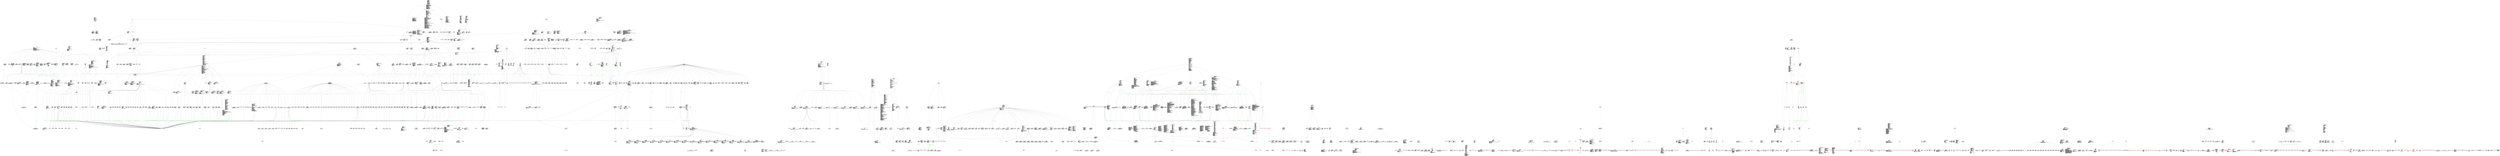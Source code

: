 digraph "classes_django" {
rankdir=BT
charset="utf-8"
"django.contrib.auth.models.AbstractBaseUser" [color="black", fontcolor="black", label=<{AbstractBaseUser|REQUIRED_FIELDS : list<br ALIGN="LEFT"/>is_active : bool<br ALIGN="LEFT"/>last_login : DateTimeField<br ALIGN="LEFT"/>password : CharField<br ALIGN="LEFT"/>|check_password(raw_password)<br ALIGN="LEFT"/><I>get_full_name</I>()<br ALIGN="LEFT"/>get_session_auth_hash()<br ALIGN="LEFT"/><I>get_short_name</I>()<br ALIGN="LEFT"/>get_username()<br ALIGN="LEFT"/>has_usable_password()<br ALIGN="LEFT"/>is_anonymous()<br ALIGN="LEFT"/>is_authenticated()<br ALIGN="LEFT"/>natural_key()<br ALIGN="LEFT"/>set_password(raw_password)<br ALIGN="LEFT"/>set_unusable_password()<br ALIGN="LEFT"/>}>, shape="record", style="solid"];
"django.db.models.manager.AbstractManagerDescriptor" [color="black", fontcolor="black", label=<{AbstractManagerDescriptor|model<br ALIGN="LEFT"/>|}>, shape="record", style="solid"];
"django.contrib.auth.models.AbstractUser" [color="black", fontcolor="black", label=<{AbstractUser|REQUIRED_FIELDS : list<br ALIGN="LEFT"/>USERNAME_FIELD : str<br ALIGN="LEFT"/>date_joined : DateTimeField<br ALIGN="LEFT"/>email : EmailField<br ALIGN="LEFT"/>first_name : CharField<br ALIGN="LEFT"/>is_active : BooleanField<br ALIGN="LEFT"/>is_staff : BooleanField<br ALIGN="LEFT"/>last_name : CharField<br ALIGN="LEFT"/>objects<br ALIGN="LEFT"/>username : CharField<br ALIGN="LEFT"/>|email_user(subject, message, from_email)<br ALIGN="LEFT"/>get_full_name()<br ALIGN="LEFT"/>get_short_name()<br ALIGN="LEFT"/>}>, shape="record", style="solid"];
"django.contrib.admin.helpers.ActionForm" [color="black", fontcolor="black", label=<{ActionForm|action<br ALIGN="LEFT"/>select_across<br ALIGN="LEFT"/>|}>, shape="record", style="solid"];
"django.db.migrations.operations.fields.AddField" [color="black", fontcolor="black", label=<{AddField|field<br ALIGN="LEFT"/>model_name<br ALIGN="LEFT"/>name<br ALIGN="LEFT"/>preserve_default : bool<br ALIGN="LEFT"/>|database_backwards(app_label, schema_editor, from_state, to_state)<br ALIGN="LEFT"/>database_forwards(app_label, schema_editor, from_state, to_state)<br ALIGN="LEFT"/>deconstruct()<br ALIGN="LEFT"/>describe()<br ALIGN="LEFT"/>model_name_lower()<br ALIGN="LEFT"/>name_lower()<br ALIGN="LEFT"/>references_field(model_name, name, app_label)<br ALIGN="LEFT"/>references_model(name, app_label)<br ALIGN="LEFT"/>state_forwards(app_label, state)<br ALIGN="LEFT"/>}>, shape="record", style="solid"];
"django.contrib.postgres.fields.ranges.AdjacentToLookup" [color="black", fontcolor="black", label=<{AdjacentToLookup|lookup_name : str<br ALIGN="LEFT"/>operator : str<br ALIGN="LEFT"/>|}>, shape="record", style="solid"];
"django.contrib.admin.forms.AdminAuthenticationForm" [color="black", fontcolor="black", label=<{AdminAuthenticationForm|error_messages : dict<br ALIGN="LEFT"/>required_css_class : str<br ALIGN="LEFT"/>|confirm_login_allowed(user)<br ALIGN="LEFT"/>}>, shape="record", style="solid"];
"django.contrib.admin.widgets.AdminBigIntegerFieldWidget" [color="black", fontcolor="black", label=<{AdminBigIntegerFieldWidget|class_name : str<br ALIGN="LEFT"/>|}>, shape="record", style="solid"];
"django.contrib.admin.widgets.AdminCommaSeparatedIntegerFieldWidget" [color="black", fontcolor="black", label=<{AdminCommaSeparatedIntegerFieldWidget|<br ALIGN="LEFT"/>|}>, shape="record", style="solid"];
"django.contrib.admin.apps.AdminConfig" [color="black", fontcolor="black", label=<{AdminConfig|<br ALIGN="LEFT"/>|ready()<br ALIGN="LEFT"/>}>, shape="record", style="solid"];
"django.contrib.admin.widgets.AdminDateWidget" [color="black", fontcolor="black", label=<{AdminDateWidget|media<br ALIGN="LEFT"/>|}>, shape="record", style="solid"];
"django.contrib.admindocs.apps.AdminDocsConfig" [color="black", fontcolor="black", label=<{AdminDocsConfig|name : str<br ALIGN="LEFT"/>verbose_name<br ALIGN="LEFT"/>|}>, shape="record", style="solid"];
"django.utils.log.AdminEmailHandler" [color="black", fontcolor="black", label=<{AdminEmailHandler|email_backend : NoneType<br ALIGN="LEFT"/>include_html : bool<br ALIGN="LEFT"/>|connection()<br ALIGN="LEFT"/>emit(record)<br ALIGN="LEFT"/>format_subject(subject)<br ALIGN="LEFT"/>send_mail(subject, message)<br ALIGN="LEFT"/>}>, shape="record", style="solid"];
"django.contrib.admin.widgets.AdminEmailInputWidget" [color="black", fontcolor="black", label=<{AdminEmailInputWidget|<br ALIGN="LEFT"/>|}>, shape="record", style="solid"];
"django.contrib.admin.helpers.AdminErrorList" [color="black", fontcolor="black", label=<{AdminErrorList|<br ALIGN="LEFT"/>|}>, shape="record", style="solid"];
"django.contrib.admin.helpers.AdminField" [color="black", fontcolor="black", label=<{AdminField|field<br ALIGN="LEFT"/>is_checkbox<br ALIGN="LEFT"/>is_first<br ALIGN="LEFT"/>|errors()<br ALIGN="LEFT"/>label_tag()<br ALIGN="LEFT"/>}>, shape="record", style="solid"];
"django.contrib.admin.widgets.AdminFileWidget" [color="black", fontcolor="black", label=<{AdminFileWidget|template_with_clear : str<br ALIGN="LEFT"/>template_with_initial : str<br ALIGN="LEFT"/>|}>, shape="record", style="solid"];
"django.contrib.admin.helpers.AdminForm" [color="black", fontcolor="black", label=<{AdminForm|fieldsets<br ALIGN="LEFT"/>form<br ALIGN="LEFT"/>media<br ALIGN="LEFT"/>model_admin : NoneType<br ALIGN="LEFT"/>prepopulated_fields<br ALIGN="LEFT"/>readonly_fields : NoneType, tuple<br ALIGN="LEFT"/>|}>, shape="record", style="solid"];
"django.contrib.admin.widgets.AdminIntegerFieldWidget" [color="black", fontcolor="black", label=<{AdminIntegerFieldWidget|class_name : str<br ALIGN="LEFT"/>|}>, shape="record", style="solid"];
"django.contrib.admin.templatetags.log.AdminLogNode" [color="black", fontcolor="black", label=<{AdminLogNode|limit<br ALIGN="LEFT"/>user<br ALIGN="LEFT"/>varname<br ALIGN="LEFT"/>|render(context)<br ALIGN="LEFT"/>}>, shape="record", style="solid"];
"django.contrib.admin.forms.AdminPasswordChangeForm" [color="black", fontcolor="black", label=<{AdminPasswordChangeForm|required_css_class : str<br ALIGN="LEFT"/>|}>, shape="record", style="solid"];
"django.contrib.auth.forms.AdminPasswordChangeForm" [color="black", fontcolor="black", label=<{AdminPasswordChangeForm|changed_data<br ALIGN="LEFT"/>error_messages : dict<br ALIGN="LEFT"/>password1<br ALIGN="LEFT"/>password2<br ALIGN="LEFT"/>required_css_class : str<br ALIGN="LEFT"/>user<br ALIGN="LEFT"/>|clean_password2()<br ALIGN="LEFT"/>save(commit)<br ALIGN="LEFT"/>}>, shape="record", style="solid"];
"django.contrib.admin.widgets.AdminRadioFieldRenderer" [color="black", fontcolor="black", label=<{AdminRadioFieldRenderer|<br ALIGN="LEFT"/>|render()<br ALIGN="LEFT"/>}>, shape="record", style="solid"];
"django.contrib.admin.widgets.AdminRadioSelect" [color="black", fontcolor="black", label=<{AdminRadioSelect|renderer<br ALIGN="LEFT"/>|}>, shape="record", style="solid"];
"django.contrib.admin.helpers.AdminReadonlyField" [color="black", fontcolor="black", label=<{AdminReadonlyField|field : dict<br ALIGN="LEFT"/>form<br ALIGN="LEFT"/>is_checkbox : bool<br ALIGN="LEFT"/>is_first<br ALIGN="LEFT"/>is_readonly : bool<br ALIGN="LEFT"/>model_admin : NoneType<br ALIGN="LEFT"/>|contents()<br ALIGN="LEFT"/>label_tag()<br ALIGN="LEFT"/>}>, shape="record", style="solid"];
"django.contrib.admin.tests.AdminSeleniumWebDriverTestCase" [color="black", fontcolor="black", label=<{AdminSeleniumWebDriverTestCase|available_apps : list<br ALIGN="LEFT"/>webdriver_class : str<br ALIGN="LEFT"/>|admin_login(username, password, login_url)<br ALIGN="LEFT"/>assertSelectOptions(selector, values)<br ALIGN="LEFT"/>get_css_value(selector, attribute)<br ALIGN="LEFT"/>get_select_option(selector, value)<br ALIGN="LEFT"/>has_css_class(selector, klass)<br ALIGN="LEFT"/>setUpClass()<br ALIGN="LEFT"/>wait_for(css_selector, timeout)<br ALIGN="LEFT"/>wait_for_text(css_selector, text, timeout)<br ALIGN="LEFT"/>wait_for_value(css_selector, text, timeout)<br ALIGN="LEFT"/>wait_loaded_tag(tag_name, timeout)<br ALIGN="LEFT"/>wait_page_loaded()<br ALIGN="LEFT"/>wait_until(callback, timeout)<br ALIGN="LEFT"/>}>, shape="record", style="solid"];
"django.contrib.admin.sites.AdminSite" [color="black", fontcolor="black", label=<{AdminSite|actions<br ALIGN="LEFT"/>app_index_template : NoneType<br ALIGN="LEFT"/>index_template : NoneType<br ALIGN="LEFT"/>index_title<br ALIGN="LEFT"/>login_form : NoneType<br ALIGN="LEFT"/>login_template : NoneType<br ALIGN="LEFT"/>logout_template : NoneType<br ALIGN="LEFT"/>name : str<br ALIGN="LEFT"/>password_change_done_template : NoneType<br ALIGN="LEFT"/>password_change_template : NoneType<br ALIGN="LEFT"/>site_header<br ALIGN="LEFT"/>site_title<br ALIGN="LEFT"/>site_url : str<br ALIGN="LEFT"/>urls<br ALIGN="LEFT"/>|add_action(action, name)<br ALIGN="LEFT"/>admin_view(view, cacheable)<br ALIGN="LEFT"/>app_index(request, app_label, extra_context)<br ALIGN="LEFT"/>check_dependencies()<br ALIGN="LEFT"/>disable_action(name)<br ALIGN="LEFT"/>each_context(request)<br ALIGN="LEFT"/>get_action(name)<br ALIGN="LEFT"/>get_urls()<br ALIGN="LEFT"/>has_permission(request)<br ALIGN="LEFT"/>i18n_javascript(request)<br ALIGN="LEFT"/>index(request, extra_context)<br ALIGN="LEFT"/>is_registered(model)<br ALIGN="LEFT"/>login(request, extra_context)<br ALIGN="LEFT"/>logout(request, extra_context)<br ALIGN="LEFT"/>password_change(request, extra_context)<br ALIGN="LEFT"/>password_change_done(request, extra_context)<br ALIGN="LEFT"/>register(model_or_iterable, admin_class)<br ALIGN="LEFT"/>unregister(model_or_iterable)<br ALIGN="LEFT"/>}>, shape="record", style="solid"];
"django.contrib.admin.widgets.AdminSplitDateTime" [color="black", fontcolor="black", label=<{AdminSplitDateTime|<br ALIGN="LEFT"/>|format_output(rendered_widgets)<br ALIGN="LEFT"/>}>, shape="record", style="solid"];
"django.contrib.admin.widgets.AdminTextInputWidget" [color="black", fontcolor="black", label=<{AdminTextInputWidget|<br ALIGN="LEFT"/>|}>, shape="record", style="solid"];
"django.contrib.admin.widgets.AdminTextareaWidget" [color="black", fontcolor="black", label=<{AdminTextareaWidget|<br ALIGN="LEFT"/>|}>, shape="record", style="solid"];
"django.contrib.admin.widgets.AdminTimeWidget" [color="black", fontcolor="black", label=<{AdminTimeWidget|media<br ALIGN="LEFT"/>|}>, shape="record", style="solid"];
"django.contrib.admin.widgets.AdminURLFieldWidget" [color="black", fontcolor="black", label=<{AdminURLFieldWidget|<br ALIGN="LEFT"/>|render(name, value, attrs)<br ALIGN="LEFT"/>}>, shape="record", style="solid"];
"django.db.models.aggregates.Aggregate" [color="black", fontcolor="black", label=<{Aggregate|contains_aggregate : bool<br ALIGN="LEFT"/>default_alias<br ALIGN="LEFT"/>input_field<br ALIGN="LEFT"/>name : NoneType<br ALIGN="LEFT"/>|get_group_by_cols()<br ALIGN="LEFT"/>resolve_expression(query, allow_joins, reuse, summarize, for_save)<br ALIGN="LEFT"/>}>, shape="record", style="solid"];
"django.db.models.sql.aggregates.Aggregate" [color="black", fontcolor="black", label=<{Aggregate|col : tuple<br ALIGN="LEFT"/>extra : dict<br ALIGN="LEFT"/>field : FloatField, IntegerField, NoneType<br ALIGN="LEFT"/>is_computed : bool<br ALIGN="LEFT"/>is_ordinal : bool<br ALIGN="LEFT"/>is_summary : bool<br ALIGN="LEFT"/>output_field<br ALIGN="LEFT"/>source : NoneType<br ALIGN="LEFT"/>sql_template : str<br ALIGN="LEFT"/>|as_sql(compiler, connection)<br ALIGN="LEFT"/>get_group_by_cols()<br ALIGN="LEFT"/>relabeled_clone(change_map)<br ALIGN="LEFT"/>}>, shape="record", style="solid"];
"django.db.models.sql.subqueries.AggregateQuery" [color="black", fontcolor="black", label=<{AggregateQuery|compiler : str<br ALIGN="LEFT"/>select_for_update : bool<br ALIGN="LEFT"/>select_related : bool<br ALIGN="LEFT"/>sub_params<br ALIGN="LEFT"/>subquery<br ALIGN="LEFT"/>|add_subquery(query, using)<br ALIGN="LEFT"/>}>, shape="record", style="solid"];
"django.contrib.admin.filters.AllValuesFieldListFilter" [color="black", fontcolor="black", label=<{AllValuesFieldListFilter|lookup_choices<br ALIGN="LEFT"/>lookup_kwarg<br ALIGN="LEFT"/>lookup_kwarg_isnull<br ALIGN="LEFT"/>lookup_val<br ALIGN="LEFT"/>lookup_val_isnull<br ALIGN="LEFT"/>|choices(cl)<br ALIGN="LEFT"/>expected_parameters()<br ALIGN="LEFT"/>}>, shape="record", style="solid"];
"django.contrib.admin.sites.AlreadyRegistered" [color="black", fontcolor="red", label=<{AlreadyRegistered|<br ALIGN="LEFT"/>|}>, shape="record", style="solid"];
"django.db.migrations.operations.fields.AlterField" [color="black", fontcolor="black", label=<{AlterField|field<br ALIGN="LEFT"/>model_name<br ALIGN="LEFT"/>name<br ALIGN="LEFT"/>preserve_default : bool<br ALIGN="LEFT"/>|database_backwards(app_label, schema_editor, from_state, to_state)<br ALIGN="LEFT"/>database_forwards(app_label, schema_editor, from_state, to_state)<br ALIGN="LEFT"/>deconstruct()<br ALIGN="LEFT"/>describe()<br ALIGN="LEFT"/>model_name_lower()<br ALIGN="LEFT"/>name_lower()<br ALIGN="LEFT"/>references_field(model_name, name, app_label)<br ALIGN="LEFT"/>references_model(name, app_label)<br ALIGN="LEFT"/>state_forwards(app_label, state)<br ALIGN="LEFT"/>}>, shape="record", style="solid"];
"django.db.migrations.operations.models.AlterIndexTogether" [color="black", fontcolor="black", label=<{AlterIndexTogether|index_together : set<br ALIGN="LEFT"/>name<br ALIGN="LEFT"/>option_name : str<br ALIGN="LEFT"/>|database_backwards(app_label, schema_editor, from_state, to_state)<br ALIGN="LEFT"/>database_forwards(app_label, schema_editor, from_state, to_state)<br ALIGN="LEFT"/>deconstruct()<br ALIGN="LEFT"/>describe()<br ALIGN="LEFT"/>name_lower()<br ALIGN="LEFT"/>references_model(name, app_label)<br ALIGN="LEFT"/>state_forwards(app_label, state)<br ALIGN="LEFT"/>}>, shape="record", style="solid"];
"django.db.migrations.operations.models.AlterModelManagers" [color="black", fontcolor="black", label=<{AlterModelManagers|managers<br ALIGN="LEFT"/>name<br ALIGN="LEFT"/>serialization_expand_args : list<br ALIGN="LEFT"/>|<I>database_backwards</I>(app_label, schema_editor, from_state, to_state)<br ALIGN="LEFT"/><I>database_forwards</I>(app_label, schema_editor, from_state, to_state)<br ALIGN="LEFT"/>deconstruct()<br ALIGN="LEFT"/>describe()<br ALIGN="LEFT"/>name_lower()<br ALIGN="LEFT"/>references_model(name, app_label)<br ALIGN="LEFT"/>state_forwards(app_label, state)<br ALIGN="LEFT"/>}>, shape="record", style="solid"];
"django.db.migrations.operations.models.AlterModelOptions" [color="black", fontcolor="black", label=<{AlterModelOptions|ALTER_OPTION_KEYS : list<br ALIGN="LEFT"/>name<br ALIGN="LEFT"/>options<br ALIGN="LEFT"/>|<I>database_backwards</I>(app_label, schema_editor, from_state, to_state)<br ALIGN="LEFT"/><I>database_forwards</I>(app_label, schema_editor, from_state, to_state)<br ALIGN="LEFT"/>deconstruct()<br ALIGN="LEFT"/>describe()<br ALIGN="LEFT"/>name_lower()<br ALIGN="LEFT"/>references_model(name, app_label)<br ALIGN="LEFT"/>state_forwards(app_label, state)<br ALIGN="LEFT"/>}>, shape="record", style="solid"];
"django.db.migrations.operations.models.AlterModelTable" [color="black", fontcolor="black", label=<{AlterModelTable|name<br ALIGN="LEFT"/>table<br ALIGN="LEFT"/>|database_backwards(app_label, schema_editor, from_state, to_state)<br ALIGN="LEFT"/>database_forwards(app_label, schema_editor, from_state, to_state)<br ALIGN="LEFT"/>deconstruct()<br ALIGN="LEFT"/>describe()<br ALIGN="LEFT"/>name_lower()<br ALIGN="LEFT"/>references_model(name, app_label)<br ALIGN="LEFT"/>state_forwards(app_label, state)<br ALIGN="LEFT"/>}>, shape="record", style="solid"];
"django.db.migrations.operations.models.AlterOrderWithRespectTo" [color="black", fontcolor="black", label=<{AlterOrderWithRespectTo|name<br ALIGN="LEFT"/>order_with_respect_to<br ALIGN="LEFT"/>|database_backwards(app_label, schema_editor, from_state, to_state)<br ALIGN="LEFT"/>database_forwards(app_label, schema_editor, from_state, to_state)<br ALIGN="LEFT"/>deconstruct()<br ALIGN="LEFT"/>describe()<br ALIGN="LEFT"/>name_lower()<br ALIGN="LEFT"/>references_model(name, app_label)<br ALIGN="LEFT"/>state_forwards(app_label, state)<br ALIGN="LEFT"/>}>, shape="record", style="solid"];
"django.db.migrations.operations.models.AlterUniqueTogether" [color="black", fontcolor="black", label=<{AlterUniqueTogether|name<br ALIGN="LEFT"/>option_name : str<br ALIGN="LEFT"/>unique_together : set<br ALIGN="LEFT"/>|database_backwards(app_label, schema_editor, from_state, to_state)<br ALIGN="LEFT"/>database_forwards(app_label, schema_editor, from_state, to_state)<br ALIGN="LEFT"/>deconstruct()<br ALIGN="LEFT"/>describe()<br ALIGN="LEFT"/>name_lower()<br ALIGN="LEFT"/>references_model(name, app_label)<br ALIGN="LEFT"/>state_forwards(app_label, state)<br ALIGN="LEFT"/>}>, shape="record", style="solid"];
"django.db.migrations.loader.AmbiguityError" [color="black", fontcolor="red", label=<{AmbiguityError|<br ALIGN="LEFT"/>|}>, shape="record", style="solid"];
"django.contrib.auth.models.AnonymousUser" [color="black", fontcolor="black", label=<{AnonymousUser|groups<br ALIGN="LEFT"/>id : NoneType<br ALIGN="LEFT"/>is_active : bool<br ALIGN="LEFT"/>is_staff : bool<br ALIGN="LEFT"/>is_superuser : bool<br ALIGN="LEFT"/>pk : NoneType<br ALIGN="LEFT"/>user_permissions<br ALIGN="LEFT"/>username : str<br ALIGN="LEFT"/>|<I>check_password</I>(raw_password)<br ALIGN="LEFT"/><I>delete</I>()<br ALIGN="LEFT"/>get_all_permissions(obj)<br ALIGN="LEFT"/>get_group_permissions(obj)<br ALIGN="LEFT"/>get_username()<br ALIGN="LEFT"/>has_module_perms(module)<br ALIGN="LEFT"/>has_perm(perm, obj)<br ALIGN="LEFT"/>has_perms(perm_list, obj)<br ALIGN="LEFT"/>is_anonymous()<br ALIGN="LEFT"/>is_authenticated()<br ALIGN="LEFT"/><I>save</I>()<br ALIGN="LEFT"/><I>set_password</I>(raw_password)<br ALIGN="LEFT"/>}>, shape="record", style="solid"];
"django.core.management.base.AppCommand" [color="black", fontcolor="black", label=<{AppCommand|missing_args_message : str<br ALIGN="LEFT"/>|add_arguments(parser)<br ALIGN="LEFT"/>handle()<br ALIGN="LEFT"/>handle_app_config(app_config)<br ALIGN="LEFT"/>}>, shape="record", style="solid"];
"django.apps.config.AppConfig" [color="black", fontcolor="black", label=<{AppConfig|label<br ALIGN="LEFT"/>models : NoneType<br ALIGN="LEFT"/>models_module : NoneType<br ALIGN="LEFT"/>module<br ALIGN="LEFT"/>name<br ALIGN="LEFT"/>path<br ALIGN="LEFT"/>verbose_name<br ALIGN="LEFT"/>|check_models_ready()<br ALIGN="LEFT"/>create(entry)<br ALIGN="LEFT"/>get_model(model_name)<br ALIGN="LEFT"/>get_models(include_auto_created, include_deferred, include_swapped)<br ALIGN="LEFT"/>import_models(all_models)<br ALIGN="LEFT"/><I>ready</I>()<br ALIGN="LEFT"/>}>, shape="record", style="solid"];
"django.db.migrations.state.AppConfigStub" [color="black", fontcolor="black", label=<{AppConfigStub|label<br ALIGN="LEFT"/>models<br ALIGN="LEFT"/>path : str<br ALIGN="LEFT"/>|import_models(all_models)<br ALIGN="LEFT"/>}>, shape="record", style="solid"];
"django.contrib.staticfiles.finders.AppDirectoriesFinder" [color="black", fontcolor="black", label=<{AppDirectoriesFinder|apps : list<br ALIGN="LEFT"/>source_dir : str<br ALIGN="LEFT"/>storage_class<br ALIGN="LEFT"/>storages : OrderedDict<br ALIGN="LEFT"/>|find(path, all)<br ALIGN="LEFT"/>find_in_app(app, path)<br ALIGN="LEFT"/>list(ignore_patterns)<br ALIGN="LEFT"/>}>, shape="record", style="solid"];
"django.core.exceptions.AppRegistryNotReady" [color="black", fontcolor="red", label=<{AppRegistryNotReady|<br ALIGN="LEFT"/>|}>, shape="record", style="solid"];
"django.test.utils.Approximate" [color="black", fontcolor="black", label=<{Approximate|places : int<br ALIGN="LEFT"/>val<br ALIGN="LEFT"/>|}>, shape="record", style="solid"];
"django.apps.registry.Apps" [color="black", fontcolor="black", label=<{Apps|all_models : defaultdict<br ALIGN="LEFT"/>app_configs : OrderedDict<br ALIGN="LEFT"/>app_errors : dict<br ALIGN="LEFT"/>apps_ready : bool<br ALIGN="LEFT"/>models_ready : bool<br ALIGN="LEFT"/>ready : bool<br ALIGN="LEFT"/>stored_app_configs : list<br ALIGN="LEFT"/>|app_cache_ready()<br ALIGN="LEFT"/>check_apps_ready()<br ALIGN="LEFT"/>check_models_ready()<br ALIGN="LEFT"/>clear_cache()<br ALIGN="LEFT"/>get_app(app_label)<br ALIGN="LEFT"/>get_app_config(app_label)<br ALIGN="LEFT"/>get_app_configs()<br ALIGN="LEFT"/>get_app_package(app_label)<br ALIGN="LEFT"/>get_app_path(app_label)<br ALIGN="LEFT"/>get_app_paths()<br ALIGN="LEFT"/>get_apps()<br ALIGN="LEFT"/>get_containing_app_config(object_name)<br ALIGN="LEFT"/>get_model(app_label, model_name)<br ALIGN="LEFT"/>get_models(app_mod, include_auto_created, include_deferred, include_swapped)<br ALIGN="LEFT"/>get_registered_model(app_label, model_name)<br ALIGN="LEFT"/>is_installed(app_name)<br ALIGN="LEFT"/>load_app(app_name)<br ALIGN="LEFT"/>populate(installed_apps)<br ALIGN="LEFT"/>register_model(app_label, model)<br ALIGN="LEFT"/>register_models(app_label)<br ALIGN="LEFT"/>set_available_apps(available)<br ALIGN="LEFT"/>set_installed_apps(installed)<br ALIGN="LEFT"/>unset_available_apps()<br ALIGN="LEFT"/>unset_installed_apps()<br ALIGN="LEFT"/>}>, shape="record", style="solid"];
"django.utils.archive.Archive" [color="black", fontcolor="black", label=<{Archive|<br ALIGN="LEFT"/>|close()<br ALIGN="LEFT"/>extract(to_path)<br ALIGN="LEFT"/>list()<br ALIGN="LEFT"/>}>, shape="record", style="solid"];
"django.utils.archive.ArchiveException" [color="black", fontcolor="red", label=<{ArchiveException|<br ALIGN="LEFT"/>|}>, shape="record", style="solid"];
"django.views.generic.dates.ArchiveIndexView" [color="black", fontcolor="black", label=<{ArchiveIndexView|template_name_suffix : str<br ALIGN="LEFT"/>|}>, shape="record", style="solid"];
"django.contrib.gis.measure.Area" [color="black", fontcolor="black", label=<{Area|ALIAS<br ALIGN="LEFT"/>LALIAS<br ALIGN="LEFT"/>STANDARD_UNIT : str<br ALIGN="LEFT"/>UNITS<br ALIGN="LEFT"/>|}>, shape="record", style="solid"];
"django.contrib.gis.db.models.sql.conversion.AreaField" [color="black", fontcolor="black", label=<{AreaField|area_att<br ALIGN="LEFT"/>|from_db_value(value, expression, connection, context)<br ALIGN="LEFT"/>get_internal_type()<br ALIGN="LEFT"/>}>, shape="record", style="solid"];
"django.contrib.postgres.fields.array.ArrayContainedBy" [color="black", fontcolor="black", label=<{ArrayContainedBy|<br ALIGN="LEFT"/>|as_sql(qn, connection)<br ALIGN="LEFT"/>}>, shape="record", style="solid"];
"django.contrib.postgres.fields.array.ArrayContains" [color="black", fontcolor="black", label=<{ArrayContains|<br ALIGN="LEFT"/>|as_sql(qn, connection)<br ALIGN="LEFT"/>}>, shape="record", style="solid"];
"django.contrib.postgres.fields.array.ArrayField" [color="black", fontcolor="black", label=<{ArrayField|base_field<br ALIGN="LEFT"/>default_error_messages : dict<br ALIGN="LEFT"/>default_validators<br ALIGN="LEFT"/>description<br ALIGN="LEFT"/>empty_strings_allowed : bool<br ALIGN="LEFT"/>size : NoneType<br ALIGN="LEFT"/>|check()<br ALIGN="LEFT"/>db_type(connection)<br ALIGN="LEFT"/>deconstruct()<br ALIGN="LEFT"/>formfield()<br ALIGN="LEFT"/>get_db_prep_value(value, connection, prepared)<br ALIGN="LEFT"/>get_transform(name)<br ALIGN="LEFT"/>run_validators(value)<br ALIGN="LEFT"/>set_attributes_from_name(name)<br ALIGN="LEFT"/>to_python(value)<br ALIGN="LEFT"/>validate(value, model_instance)<br ALIGN="LEFT"/>value_to_string(obj)<br ALIGN="LEFT"/>}>, shape="record", style="solid"];
"django.contrib.postgres.fields.array.ArrayLenTransform" [color="black", fontcolor="black", label=<{ArrayLenTransform|lookup_name : str<br ALIGN="LEFT"/>output_field : IntegerField<br ALIGN="LEFT"/>|as_sql(compiler, connection)<br ALIGN="LEFT"/>}>, shape="record", style="solid"];
"django.contrib.postgres.validators.ArrayMaxLengthValidator" [color="black", fontcolor="black", label=<{ArrayMaxLengthValidator|message<br ALIGN="LEFT"/>|}>, shape="record", style="solid"];
"django.contrib.postgres.validators.ArrayMinLengthValidator" [color="black", fontcolor="black", label=<{ArrayMinLengthValidator|message<br ALIGN="LEFT"/>|}>, shape="record", style="solid"];
"django.contrib.postgres.fields.array.ArrayOverlap" [color="black", fontcolor="black", label=<{ArrayOverlap|<br ALIGN="LEFT"/>|as_sql(qn, connection)<br ALIGN="LEFT"/>}>, shape="record", style="solid"];
"django.template.base.Library.assignment_tag.dec.AssignmentNode" [color="black", fontcolor="black", label=<{AssignmentNode|target_var<br ALIGN="LEFT"/>|render(context)<br ALIGN="LEFT"/>}>, shape="record", style="solid"];
"django.utils.feedgenerator.Atom1Feed" [color="black", fontcolor="black", label=<{Atom1Feed|mime_type : str<br ALIGN="LEFT"/>ns : str<br ALIGN="LEFT"/>|add_item_elements(handler, item)<br ALIGN="LEFT"/>add_root_elements(handler)<br ALIGN="LEFT"/>root_attributes()<br ALIGN="LEFT"/>write(outfile, encoding)<br ALIGN="LEFT"/>write_items(handler)<br ALIGN="LEFT"/>}>, shape="record", style="solid"];
"django.db.transaction.Atomic" [color="black", fontcolor="black", label=<{Atomic|savepoint<br ALIGN="LEFT"/>using<br ALIGN="LEFT"/>|}>, shape="record", style="solid"];
"django.contrib.postgres.fields.array.AttributeSetter" [color="black", fontcolor="black", label=<{AttributeSetter|<br ALIGN="LEFT"/>|}>, shape="record", style="solid"];
"django.contrib.auth.apps.AuthConfig" [color="black", fontcolor="black", label=<{AuthConfig|name : str<br ALIGN="LEFT"/>verbose_name<br ALIGN="LEFT"/>|ready()<br ALIGN="LEFT"/>}>, shape="record", style="solid"];
"django.contrib.auth.forms.AuthenticationForm" [color="black", fontcolor="black", label=<{AuthenticationForm|error_messages : dict<br ALIGN="LEFT"/>password<br ALIGN="LEFT"/>request : NoneType<br ALIGN="LEFT"/>user_cache : NoneType<br ALIGN="LEFT"/>username<br ALIGN="LEFT"/>username_field<br ALIGN="LEFT"/>|clean()<br ALIGN="LEFT"/>confirm_login_allowed(user)<br ALIGN="LEFT"/>get_user()<br ALIGN="LEFT"/>get_user_id()<br ALIGN="LEFT"/>}>, shape="record", style="solid"];
"django.contrib.auth.middleware.AuthenticationMiddleware" [color="black", fontcolor="black", label=<{AuthenticationMiddleware|<br ALIGN="LEFT"/>|process_request(request)<br ALIGN="LEFT"/>}>, shape="record", style="solid"];
"django.template.defaulttags.AutoEscapeControlNode" [color="black", fontcolor="black", label=<{AutoEscapeControlNode|nodelist<br ALIGN="LEFT"/>setting<br ALIGN="LEFT"/>|render(context)<br ALIGN="LEFT"/>}>, shape="record", style="solid"];
"django.db.models.fields.AutoField" [color="black", fontcolor="black", label=<{AutoField|default_error_messages : dict<br ALIGN="LEFT"/>description<br ALIGN="LEFT"/>empty_strings_allowed : bool<br ALIGN="LEFT"/>|check()<br ALIGN="LEFT"/>contribute_to_class(cls, name)<br ALIGN="LEFT"/>deconstruct()<br ALIGN="LEFT"/>formfield()<br ALIGN="LEFT"/>get_db_prep_value(value, connection, prepared)<br ALIGN="LEFT"/>get_internal_type()<br ALIGN="LEFT"/>get_prep_value(value)<br ALIGN="LEFT"/>to_python(value)<br ALIGN="LEFT"/><I>validate</I>(value, model_instance)<br ALIGN="LEFT"/>}>, shape="record", style="solid"];
"django.db.models.aggregates.Avg" [color="black", fontcolor="black", label=<{Avg|function : str<br ALIGN="LEFT"/>name : str<br ALIGN="LEFT"/>|convert_value(value, expression, connection, context)<br ALIGN="LEFT"/>}>, shape="record", style="solid"];
"django.db.models.sql.aggregates.Avg" [color="black", fontcolor="black", label=<{Avg|is_computed : bool<br ALIGN="LEFT"/>sql_function : str<br ALIGN="LEFT"/>|}>, shape="record", style="solid"];
"django.contrib.gis.db.models.lookups.BBContainsLookup" [color="black", fontcolor="black", label=<{BBContainsLookup|lookup_name : str<br ALIGN="LEFT"/>|}>, shape="record", style="solid"];
"django.contrib.gis.db.models.lookups.BBOverlapsLookup" [color="black", fontcolor="black", label=<{BBOverlapsLookup|lookup_name : str<br ALIGN="LEFT"/>|}>, shape="record", style="solid"];
"django.contrib.auth.hashers.BCryptPasswordHasher" [color="black", fontcolor="black", label=<{BCryptPasswordHasher|algorithm : str<br ALIGN="LEFT"/>digest : NoneType<br ALIGN="LEFT"/>|}>, shape="record", style="solid"];
"django.contrib.auth.hashers.BCryptSHA256PasswordHasher" [color="black", fontcolor="black", label=<{BCryptSHA256PasswordHasher|algorithm : str<br ALIGN="LEFT"/>digest : sha256<br ALIGN="LEFT"/>library : tuple<br ALIGN="LEFT"/>rounds : int<br ALIGN="LEFT"/>|encode(password, salt)<br ALIGN="LEFT"/>safe_summary(encoded)<br ALIGN="LEFT"/>salt()<br ALIGN="LEFT"/>verify(password, encoded)<br ALIGN="LEFT"/>}>, shape="record", style="solid"];
"django.core.mail.message.BadHeaderError" [color="black", fontcolor="red", label=<{BadHeaderError|<br ALIGN="LEFT"/>|}>, shape="record", style="solid"];
"django.http.response.BadHeaderError" [color="black", fontcolor="red", label=<{BadHeaderError|<br ALIGN="LEFT"/>|}>, shape="record", style="solid"];
"django.db.migrations.loader.BadMigrationError" [color="black", fontcolor="red", label=<{BadMigrationError|<br ALIGN="LEFT"/>|}>, shape="record", style="solid"];
"django.core.serializers.BadSerializer" [color="black", fontcolor="black", label=<{BadSerializer|exception<br ALIGN="LEFT"/>internal_use_only : bool<br ALIGN="LEFT"/>|}>, shape="record", style="solid"];
"django.core.signing.BadSignature" [color="black", fontcolor="red", label=<{BadSignature|<br ALIGN="LEFT"/>|}>, shape="record", style="solid"];
"django.contrib.admindocs.views.BaseAdminDocsView" [color="black", fontcolor="black", label=<{BaseAdminDocsView|template_name : str<br ALIGN="LEFT"/>|dispatch(request)<br ALIGN="LEFT"/>get_context_data()<br ALIGN="LEFT"/>}>, shape="record", style="solid"];
"django.utils.archive.BaseArchive" [color="black", fontcolor="black", label=<{BaseArchive|<br ALIGN="LEFT"/>|<I>extract</I>()<br ALIGN="LEFT"/>has_leading_dir(paths)<br ALIGN="LEFT"/><I>list</I>()<br ALIGN="LEFT"/>split_leading_dir(path)<br ALIGN="LEFT"/>}>, shape="record", style="solid"];
"django.views.generic.dates.BaseArchiveIndexView" [color="black", fontcolor="black", label=<{BaseArchiveIndexView|context_object_name : str<br ALIGN="LEFT"/>|get_dated_items()<br ALIGN="LEFT"/>}>, shape="record", style="solid"];
"django.core.cache.backends.base.BaseCache" [color="black", fontcolor="black", label=<{BaseCache|default_timeout : int<br ALIGN="LEFT"/>key_func<br ALIGN="LEFT"/>key_prefix<br ALIGN="LEFT"/>version<br ALIGN="LEFT"/>|<I>add</I>(key, value, timeout, version)<br ALIGN="LEFT"/><I>clear</I>()<br ALIGN="LEFT"/><I>close</I>()<br ALIGN="LEFT"/>decr(key, delta, version)<br ALIGN="LEFT"/>decr_version(key, delta, version)<br ALIGN="LEFT"/><I>delete</I>(key, version)<br ALIGN="LEFT"/>delete_many(keys, version)<br ALIGN="LEFT"/><I>get</I>(key, default, version)<br ALIGN="LEFT"/>get_backend_timeout(timeout)<br ALIGN="LEFT"/>get_many(keys, version)<br ALIGN="LEFT"/>has_key(key, version)<br ALIGN="LEFT"/>incr(key, delta, version)<br ALIGN="LEFT"/>incr_version(key, delta, version)<br ALIGN="LEFT"/>make_key(key, version)<br ALIGN="LEFT"/><I>set</I>(key, value, timeout, version)<br ALIGN="LEFT"/>set_many(data, timeout, version)<br ALIGN="LEFT"/>validate_key(key)<br ALIGN="LEFT"/>}>, shape="record", style="solid"];
"django.core.management.base.BaseCommand" [color="black", fontcolor="black", label=<{BaseCommand|args : str<br ALIGN="LEFT"/>can_import_settings : bool<br ALIGN="LEFT"/>help : str<br ALIGN="LEFT"/>leave_locale_alone : bool<br ALIGN="LEFT"/>option_list : tuple<br ALIGN="LEFT"/>output_transaction : bool<br ALIGN="LEFT"/>requires_system_checks<br ALIGN="LEFT"/>stderr<br ALIGN="LEFT"/>stdout<br ALIGN="LEFT"/>style<br ALIGN="LEFT"/>use_argparse<br ALIGN="LEFT"/>|<I>add_arguments</I>(parser)<br ALIGN="LEFT"/>check(app_configs, tags, display_num_errors, include_deployment_checks)<br ALIGN="LEFT"/>create_parser(prog_name, subcommand)<br ALIGN="LEFT"/>execute()<br ALIGN="LEFT"/>get_version()<br ALIGN="LEFT"/><I>handle</I>()<br ALIGN="LEFT"/>print_help(prog_name, subcommand)<br ALIGN="LEFT"/>run_from_argv(argv)<br ALIGN="LEFT"/>usage(subcommand)<br ALIGN="LEFT"/>validate(app_config, display_num_errors)<br ALIGN="LEFT"/>}>, shape="record", style="solid"];
"django.utils.dictconfig.BaseConfigurator" [color="black", fontcolor="black", label=<{BaseConfigurator|CONVERT_PATTERN<br ALIGN="LEFT"/>DIGIT_PATTERN<br ALIGN="LEFT"/>DOT_PATTERN<br ALIGN="LEFT"/>INDEX_PATTERN<br ALIGN="LEFT"/>WORD_PATTERN<br ALIGN="LEFT"/>config<br ALIGN="LEFT"/>importer<br ALIGN="LEFT"/>value_converters : dict<br ALIGN="LEFT"/>|as_tuple(value)<br ALIGN="LEFT"/>cfg_convert(value)<br ALIGN="LEFT"/>configure_custom(config)<br ALIGN="LEFT"/>convert(value)<br ALIGN="LEFT"/>ext_convert(value)<br ALIGN="LEFT"/>resolve(s)<br ALIGN="LEFT"/>}>, shape="record", style="solid"];
"django.template.context.BaseContext" [color="black", fontcolor="black", label=<{BaseContext|dicts : list<br ALIGN="LEFT"/>|flatten()<br ALIGN="LEFT"/>get(key, otherwise)<br ALIGN="LEFT"/>has_key(key)<br ALIGN="LEFT"/>new(values)<br ALIGN="LEFT"/>pop()<br ALIGN="LEFT"/>push()<br ALIGN="LEFT"/>}>, shape="record", style="solid"];
"django.utils.baseconv.BaseConverter" [color="black", fontcolor="black", label=<{BaseConverter|decimal_digits : str<br ALIGN="LEFT"/>digits<br ALIGN="LEFT"/>sign : str<br ALIGN="LEFT"/>|convert(number, from_digits, to_digits, sign)<br ALIGN="LEFT"/>decode(s)<br ALIGN="LEFT"/>encode(i)<br ALIGN="LEFT"/>}>, shape="record", style="solid"];
"django.views.generic.edit.BaseCreateView" [color="black", fontcolor="black", label=<{BaseCreateView|object : NoneType<br ALIGN="LEFT"/>|get(request)<br ALIGN="LEFT"/>post(request)<br ALIGN="LEFT"/>}>, shape="record", style="solid"];
"django.core.cache.backends.db.BaseDatabaseCache" [color="black", fontcolor="black", label=<{BaseDatabaseCache|cache_model_class<br ALIGN="LEFT"/>|}>, shape="record", style="solid"];
"django.db.backends.base.client.BaseDatabaseClient" [color="black", fontcolor="black", label=<{BaseDatabaseClient|connection<br ALIGN="LEFT"/>executable_name : NoneType<br ALIGN="LEFT"/>|<I>runshell</I>()<br ALIGN="LEFT"/>}>, shape="record", style="solid"];
"django.db.backends.base.creation.BaseDatabaseCreation" [color="black", fontcolor="black", label=<{BaseDatabaseCreation|connection<br ALIGN="LEFT"/>|create_test_db(verbosity, autoclobber, serialize, keepdb)<br ALIGN="LEFT"/>deserialize_db_from_string(data)<br ALIGN="LEFT"/>destroy_test_db(old_database_name, verbosity, keepdb)<br ALIGN="LEFT"/>serialize_db_to_string()<br ALIGN="LEFT"/>sql_create_model(model, style, known_models)<br ALIGN="LEFT"/>sql_destroy_indexes_for_field(model, f, style)<br ALIGN="LEFT"/>sql_destroy_indexes_for_fields(model, fields, style)<br ALIGN="LEFT"/>sql_destroy_indexes_for_model(model, style)<br ALIGN="LEFT"/>sql_destroy_model(model, references_to_delete, style)<br ALIGN="LEFT"/>sql_for_inline_foreign_key_references(model, field, known_models, style)<br ALIGN="LEFT"/>sql_for_pending_references(model, style, pending_references)<br ALIGN="LEFT"/>sql_indexes_for_field(model, f, style)<br ALIGN="LEFT"/>sql_indexes_for_fields(model, fields, style)<br ALIGN="LEFT"/>sql_indexes_for_model(model, style)<br ALIGN="LEFT"/>sql_remove_table_constraints(model, references_to_delete, style)<br ALIGN="LEFT"/>sql_table_creation_suffix()<br ALIGN="LEFT"/>test_db_signature()<br ALIGN="LEFT"/>}>, shape="record", style="solid"];
"django.db.backends.base.features.BaseDatabaseFeatures" [color="black", fontcolor="black", label=<{BaseDatabaseFeatures|allow_sliced_subqueries : bool<br ALIGN="LEFT"/>allows_auto_pk_0 : bool<br ALIGN="LEFT"/>allows_group_by_pk : bool<br ALIGN="LEFT"/>atomic_transactions : bool<br ALIGN="LEFT"/>autocommits_when_autocommit_is_off : bool<br ALIGN="LEFT"/>bare_select_suffix : str<br ALIGN="LEFT"/>can_combine_inserts_with_and_without_auto_increment_pk : bool<br ALIGN="LEFT"/>can_defer_constraint_checks : bool<br ALIGN="LEFT"/>can_distinct_on_fields : bool<br ALIGN="LEFT"/>can_introspect_autofield : bool<br ALIGN="LEFT"/>can_introspect_big_integer_field : bool<br ALIGN="LEFT"/>can_introspect_binary_field : bool<br ALIGN="LEFT"/>can_introspect_decimal_field : bool<br ALIGN="LEFT"/>can_introspect_foreign_keys : bool<br ALIGN="LEFT"/>can_introspect_ip_address_field : bool<br ALIGN="LEFT"/>can_introspect_max_length : bool<br ALIGN="LEFT"/>can_introspect_null : bool<br ALIGN="LEFT"/>can_introspect_positive_integer_field : bool<br ALIGN="LEFT"/>can_introspect_small_integer_field : bool<br ALIGN="LEFT"/>can_introspect_time_field : bool<br ALIGN="LEFT"/>can_release_savepoints : bool<br ALIGN="LEFT"/>can_return_id_from_insert : bool<br ALIGN="LEFT"/>can_rollback_ddl : bool<br ALIGN="LEFT"/>can_use_chunked_reads : bool<br ALIGN="LEFT"/>closed_cursor_error_class<br ALIGN="LEFT"/>connection<br ALIGN="LEFT"/>connection_persists_old_columns : bool<br ALIGN="LEFT"/>driver_supports_timedelta_args : bool<br ALIGN="LEFT"/>empty_fetchmany_value : list<br ALIGN="LEFT"/>gis_enabled : bool<br ALIGN="LEFT"/>has_bulk_insert : bool<br ALIGN="LEFT"/>has_case_insensitive_like : bool<br ALIGN="LEFT"/>has_native_duration_field : bool<br ALIGN="LEFT"/>has_native_uuid_field : bool<br ALIGN="LEFT"/>has_real_datatype : bool<br ALIGN="LEFT"/>has_select_for_update : bool<br ALIGN="LEFT"/>has_select_for_update_nowait : bool<br ALIGN="LEFT"/>has_zoneinfo_database : bool<br ALIGN="LEFT"/>implied_column_null : bool<br ALIGN="LEFT"/>interprets_empty_strings_as_nulls : bool<br ALIGN="LEFT"/>needs_datetime_string_cast : bool<br ALIGN="LEFT"/>nulls_order_largest : bool<br ALIGN="LEFT"/>related_fields_match_type : bool<br ALIGN="LEFT"/>requires_explicit_null_ordering_when_grouping : bool<br ALIGN="LEFT"/>requires_literal_defaults : bool<br ALIGN="LEFT"/>requires_sqlparse_for_splitting : bool<br ALIGN="LEFT"/>supports_1000_query_parameters : bool<br ALIGN="LEFT"/>supports_bitwise_or : bool<br ALIGN="LEFT"/>supports_column_check_constraints : bool<br ALIGN="LEFT"/>supports_combined_alters : bool<br ALIGN="LEFT"/>supports_date_lookup_using_string : bool<br ALIGN="LEFT"/>supports_foreign_keys : bool<br ALIGN="LEFT"/>supports_forward_references : bool<br ALIGN="LEFT"/>supports_microsecond_precision : bool<br ALIGN="LEFT"/>supports_mixed_date_datetime_comparisons : bool<br ALIGN="LEFT"/>supports_nullable_unique_constraints : bool<br ALIGN="LEFT"/>supports_paramstyle_pyformat : bool<br ALIGN="LEFT"/>supports_partially_nullable_unique_constraints : bool<br ALIGN="LEFT"/>supports_regex_backreferencing : bool<br ALIGN="LEFT"/>supports_select_for_update_with_limit : bool<br ALIGN="LEFT"/>supports_select_related : bool<br ALIGN="LEFT"/>supports_sequence_reset : bool<br ALIGN="LEFT"/>supports_subqueries_in_group_by : bool<br ALIGN="LEFT"/>supports_tablespaces : bool<br ALIGN="LEFT"/>supports_timezones : bool<br ALIGN="LEFT"/>supports_unspecified_pk : bool<br ALIGN="LEFT"/>test_db_allows_multiple_connections : bool<br ALIGN="LEFT"/>truncates_names : bool<br ALIGN="LEFT"/>update_can_self_select : bool<br ALIGN="LEFT"/>uppercases_column_names : bool<br ALIGN="LEFT"/>uses_savepoints : bool<br ALIGN="LEFT"/>|introspected_boolean_field_type(field, created_separately)<br ALIGN="LEFT"/>supports_stddev()<br ALIGN="LEFT"/>supports_transactions()<br ALIGN="LEFT"/>}>, shape="record", style="solid"];
"django.db.backends.base.introspection.BaseDatabaseIntrospection" [color="black", fontcolor="black", label=<{BaseDatabaseIntrospection|connection<br ALIGN="LEFT"/>data_types_reverse : dict<br ALIGN="LEFT"/>|column_name_converter(name)<br ALIGN="LEFT"/>django_table_names(only_existing, include_views)<br ALIGN="LEFT"/><I>get_constraints</I>(cursor, table_name)<br ALIGN="LEFT"/>get_field_type(data_type, description)<br ALIGN="LEFT"/><I>get_indexes</I>(cursor, table_name)<br ALIGN="LEFT"/><I>get_key_columns</I>(cursor, table_name)<br ALIGN="LEFT"/>get_primary_key_column(cursor, table_name)<br ALIGN="LEFT"/><I>get_table_list</I>(cursor)<br ALIGN="LEFT"/>installed_models(tables)<br ALIGN="LEFT"/>sequence_list()<br ALIGN="LEFT"/>table_name_converter(name)<br ALIGN="LEFT"/>table_names(cursor, include_views)<br ALIGN="LEFT"/>}>, shape="record", style="solid"];
"django.db.backends.base.operations.BaseDatabaseOperations" [color="black", fontcolor="black", label=<{BaseDatabaseOperations|compiler_module : str<br ALIGN="LEFT"/>connection<br ALIGN="LEFT"/>integer_field_ranges : dict<br ALIGN="LEFT"/>prep_for_iexact_query<br ALIGN="LEFT"/>|autoinc_sql(table, column)<br ALIGN="LEFT"/>bulk_batch_size(fields, objs)<br ALIGN="LEFT"/>cache_key_culling_sql()<br ALIGN="LEFT"/>check_aggregate_support(aggregate_func)<br ALIGN="LEFT"/><I>check_expression_support</I>(expression)<br ALIGN="LEFT"/>combine_duration_expression(connector, sub_expressions)<br ALIGN="LEFT"/>combine_expression(connector, sub_expressions)<br ALIGN="LEFT"/>compiler(compiler_name)<br ALIGN="LEFT"/>convert_durationfield_value(value, expression, connection, context)<br ALIGN="LEFT"/><I>date_extract_sql</I>(lookup_type, field_name)<br ALIGN="LEFT"/><I>date_interval_sql</I>(timedelta)<br ALIGN="LEFT"/><I>date_trunc_sql</I>(lookup_type, field_name)<br ALIGN="LEFT"/>datetime_cast_sql()<br ALIGN="LEFT"/><I>datetime_extract_sql</I>(lookup_type, field_name, tzname)<br ALIGN="LEFT"/><I>datetime_trunc_sql</I>(lookup_type, field_name, tzname)<br ALIGN="LEFT"/>deferrable_sql()<br ALIGN="LEFT"/>distinct_sql(fields)<br ALIGN="LEFT"/>drop_foreignkey_sql()<br ALIGN="LEFT"/>drop_sequence_sql(table)<br ALIGN="LEFT"/>end_transaction_sql(success)<br ALIGN="LEFT"/>fetch_returned_insert_id(cursor)<br ALIGN="LEFT"/>field_cast_sql(db_type, internal_type)<br ALIGN="LEFT"/>for_update_sql(nowait)<br ALIGN="LEFT"/>force_no_ordering()<br ALIGN="LEFT"/><I>fulltext_search_sql</I>(field_name)<br ALIGN="LEFT"/>get_db_converters(expression)<br ALIGN="LEFT"/>integer_field_range(internal_type)<br ALIGN="LEFT"/>last_executed_query(cursor, sql, params)<br ALIGN="LEFT"/>last_insert_id(cursor, table_name, pk_name)<br ALIGN="LEFT"/>lookup_cast(lookup_type, internal_type)<br ALIGN="LEFT"/>max_in_list_size()<br ALIGN="LEFT"/>max_name_length()<br ALIGN="LEFT"/>modify_insert_params(placeholders, params)<br ALIGN="LEFT"/><I>no_limit_value</I>()<br ALIGN="LEFT"/>pk_default_value()<br ALIGN="LEFT"/>prep_for_like_query(x)<br ALIGN="LEFT"/>prepare_sql_script(sql, _allow_fallback)<br ALIGN="LEFT"/>process_clob(value)<br ALIGN="LEFT"/><I>quote_name</I>(name)<br ALIGN="LEFT"/>random_function_sql()<br ALIGN="LEFT"/><I>regex_lookup</I>(lookup_type)<br ALIGN="LEFT"/><I>return_insert_id</I>()<br ALIGN="LEFT"/>savepoint_commit_sql(sid)<br ALIGN="LEFT"/>savepoint_create_sql(sid)<br ALIGN="LEFT"/>savepoint_rollback_sql(sid)<br ALIGN="LEFT"/>sequence_reset_by_name_sql(style, sequences)<br ALIGN="LEFT"/>sequence_reset_sql(style, model_list)<br ALIGN="LEFT"/>set_time_zone_sql()<br ALIGN="LEFT"/><I>sql_flush</I>(style, tables, sequences, allow_cascade)<br ALIGN="LEFT"/>start_transaction_sql()<br ALIGN="LEFT"/>tablespace_sql(tablespace, inline)<br ALIGN="LEFT"/>unification_cast_sql(output_field)<br ALIGN="LEFT"/>validate_autopk_value(value)<br ALIGN="LEFT"/>value_to_db_date(value)<br ALIGN="LEFT"/>value_to_db_datetime(value)<br ALIGN="LEFT"/>value_to_db_decimal(value, max_digits, decimal_places)<br ALIGN="LEFT"/>value_to_db_ipaddress(value)<br ALIGN="LEFT"/>value_to_db_time(value)<br ALIGN="LEFT"/>year_lookup_bounds_for_date_field(value)<br ALIGN="LEFT"/>year_lookup_bounds_for_datetime_field(value)<br ALIGN="LEFT"/>}>, shape="record", style="solid"];
"django.db.backends.base.schema.BaseDatabaseSchemaEditor" [color="black", fontcolor="black", label=<{BaseDatabaseSchemaEditor|atomic<br ALIGN="LEFT"/>collect_sql : bool<br ALIGN="LEFT"/>collected_sql : list<br ALIGN="LEFT"/>connection<br ALIGN="LEFT"/>deferred_sql : list<br ALIGN="LEFT"/>sql_alter_column : str<br ALIGN="LEFT"/>sql_alter_column_default : str<br ALIGN="LEFT"/>sql_alter_column_no_default : str<br ALIGN="LEFT"/>sql_alter_column_not_null : str<br ALIGN="LEFT"/>sql_alter_column_null : str<br ALIGN="LEFT"/>sql_alter_column_type : str<br ALIGN="LEFT"/>sql_create_check : str<br ALIGN="LEFT"/>sql_create_column : str<br ALIGN="LEFT"/>sql_create_fk : str<br ALIGN="LEFT"/>sql_create_index : str<br ALIGN="LEFT"/>sql_create_inline_fk : NoneType<br ALIGN="LEFT"/>sql_create_pk : str<br ALIGN="LEFT"/>sql_create_table : str<br ALIGN="LEFT"/>sql_create_table_unique : str<br ALIGN="LEFT"/>sql_create_unique : str<br ALIGN="LEFT"/>sql_delete_check : str<br ALIGN="LEFT"/>sql_delete_column : str<br ALIGN="LEFT"/>sql_delete_fk : str<br ALIGN="LEFT"/>sql_delete_index : str<br ALIGN="LEFT"/>sql_delete_pk : str<br ALIGN="LEFT"/>sql_delete_table : str<br ALIGN="LEFT"/>sql_delete_unique : str<br ALIGN="LEFT"/>sql_rename_column : str<br ALIGN="LEFT"/>sql_rename_table : str<br ALIGN="LEFT"/>sql_retablespace_table : str<br ALIGN="LEFT"/>sql_update_with_default : str<br ALIGN="LEFT"/>|add_field(model, field)<br ALIGN="LEFT"/>alter_db_table(model, old_db_table, new_db_table)<br ALIGN="LEFT"/>alter_db_tablespace(model, old_db_tablespace, new_db_tablespace)<br ALIGN="LEFT"/>alter_field(model, old_field, new_field, strict)<br ALIGN="LEFT"/>alter_index_together(model, old_index_together, new_index_together)<br ALIGN="LEFT"/>alter_unique_together(model, old_unique_together, new_unique_together)<br ALIGN="LEFT"/>column_sql(model, field, include_default)<br ALIGN="LEFT"/>create_model(model)<br ALIGN="LEFT"/>delete_model(model)<br ALIGN="LEFT"/>effective_default(field)<br ALIGN="LEFT"/>execute(sql, params)<br ALIGN="LEFT"/><I>prepare_default</I>(value)<br ALIGN="LEFT"/>quote_name(name)<br ALIGN="LEFT"/><I>quote_value</I>(value)<br ALIGN="LEFT"/>remove_field(model, field)<br ALIGN="LEFT"/>skip_default(field)<br ALIGN="LEFT"/>}>, shape="record", style="solid"];
"django.db.backends.base.validation.BaseDatabaseValidation" [color="black", fontcolor="black", label=<{BaseDatabaseValidation|connection<br ALIGN="LEFT"/>|check_field(field)<br ALIGN="LEFT"/><I>validate_field</I>(errors, opts, f)<br ALIGN="LEFT"/>}>, shape="record", style="solid"];
"django.db.backends.base.base.BaseDatabaseWrapper" [color="black", fontcolor="black", label=<{BaseDatabaseWrapper|SchemaEditorClass : NoneType<br ALIGN="LEFT"/>alias : str<br ALIGN="LEFT"/>allow_thread_sharing : bool<br ALIGN="LEFT"/>autocommit : bool<br ALIGN="LEFT"/>close_at : NoneType<br ALIGN="LEFT"/>closed_in_transaction : bool<br ALIGN="LEFT"/>commit_on_exit : bool<br ALIGN="LEFT"/>connection : NoneType<br ALIGN="LEFT"/>data_type_check_constraints : dict<br ALIGN="LEFT"/>data_types : dict<br ALIGN="LEFT"/>data_types_suffix : dict<br ALIGN="LEFT"/>errors_occurred : bool<br ALIGN="LEFT"/>force_debug_cursor : bool<br ALIGN="LEFT"/>in_atomic_block : bool<br ALIGN="LEFT"/>needs_rollback : bool<br ALIGN="LEFT"/>ops : NoneType<br ALIGN="LEFT"/>queries<br ALIGN="LEFT"/>queries_limit : int<br ALIGN="LEFT"/>queries_log : deque<br ALIGN="LEFT"/>queries_logged<br ALIGN="LEFT"/>savepoint_ids : list<br ALIGN="LEFT"/>savepoint_state : int<br ALIGN="LEFT"/>settings_dict<br ALIGN="LEFT"/>vendor : str<br ALIGN="LEFT"/>|<I>check_constraints</I>(table_names)<br ALIGN="LEFT"/>clean_savepoints()<br ALIGN="LEFT"/>close()<br ALIGN="LEFT"/>close_if_unusable_or_obsolete()<br ALIGN="LEFT"/>commit()<br ALIGN="LEFT"/>connect()<br ALIGN="LEFT"/>constraint_checks_disabled()<br ALIGN="LEFT"/><I>create_cursor</I>()<br ALIGN="LEFT"/>cursor()<br ALIGN="LEFT"/>disable_constraint_checking()<br ALIGN="LEFT"/><I>enable_constraint_checking</I>()<br ALIGN="LEFT"/>ensure_connection()<br ALIGN="LEFT"/>get_autocommit()<br ALIGN="LEFT"/><I>get_connection_params</I>()<br ALIGN="LEFT"/><I>get_new_connection</I>(conn_params)<br ALIGN="LEFT"/>get_rollback()<br ALIGN="LEFT"/><I>init_connection_state</I>()<br ALIGN="LEFT"/><I>is_usable</I>()<br ALIGN="LEFT"/>make_cursor(cursor)<br ALIGN="LEFT"/>make_debug_cursor(cursor)<br ALIGN="LEFT"/><I>prepare_database</I>()<br ALIGN="LEFT"/>rollback()<br ALIGN="LEFT"/>savepoint()<br ALIGN="LEFT"/>savepoint_commit(sid)<br ALIGN="LEFT"/>savepoint_rollback(sid)<br ALIGN="LEFT"/>schema_editor()<br ALIGN="LEFT"/>set_autocommit(autocommit)<br ALIGN="LEFT"/>set_rollback(rollback)<br ALIGN="LEFT"/>temporary_connection()<br ALIGN="LEFT"/>validate_no_atomic_block()<br ALIGN="LEFT"/>validate_no_broken_transaction()<br ALIGN="LEFT"/>validate_thread_sharing()<br ALIGN="LEFT"/>wrap_database_errors()<br ALIGN="LEFT"/>}>, shape="record", style="solid"];
"django.views.generic.dates.BaseDateDetailView" [color="black", fontcolor="black", label=<{BaseDateDetailView|<br ALIGN="LEFT"/>|get_object(queryset)<br ALIGN="LEFT"/>}>, shape="record", style="solid"];
"django.views.generic.dates.BaseDateListView" [color="black", fontcolor="black", label=<{BaseDateListView|allow_empty : bool<br ALIGN="LEFT"/>date_list<br ALIGN="LEFT"/>date_list_period : str<br ALIGN="LEFT"/>object_list<br ALIGN="LEFT"/>|get(request)<br ALIGN="LEFT"/>get_date_list(queryset, date_type, ordering)<br ALIGN="LEFT"/>get_date_list_period()<br ALIGN="LEFT"/><I>get_dated_items</I>()<br ALIGN="LEFT"/>get_dated_queryset()<br ALIGN="LEFT"/>get_ordering()<br ALIGN="LEFT"/>}>, shape="record", style="solid"];
"django.views.generic.dates.BaseDayArchiveView" [color="black", fontcolor="black", label=<{BaseDayArchiveView|<br ALIGN="LEFT"/>|get_dated_items()<br ALIGN="LEFT"/>}>, shape="record", style="solid"];
"django.views.generic.edit.BaseDeleteView" [color="black", fontcolor="black", label=<{BaseDeleteView|<br ALIGN="LEFT"/>|}>, shape="record", style="solid"];
"django.views.generic.detail.BaseDetailView" [color="black", fontcolor="black", label=<{BaseDetailView|object<br ALIGN="LEFT"/>|get(request)<br ALIGN="LEFT"/>}>, shape="record", style="solid"];
"django.core.mail.backends.base.BaseEmailBackend" [color="black", fontcolor="black", label=<{BaseEmailBackend|fail_silently : bool<br ALIGN="LEFT"/>|<I>close</I>()<br ALIGN="LEFT"/><I>open</I>()<br ALIGN="LEFT"/><I>send_messages</I>(email_messages)<br ALIGN="LEFT"/>}>, shape="record", style="solid"];
"django.template.backends.base.BaseEngine" [color="black", fontcolor="black", label=<{BaseEngine|app_dirname<br ALIGN="LEFT"/>app_dirs<br ALIGN="LEFT"/>dirs : list<br ALIGN="LEFT"/>name<br ALIGN="LEFT"/>|<I>from_string</I>(template_code)<br ALIGN="LEFT"/><I>get_template</I>(template_name)<br ALIGN="LEFT"/>iter_template_filenames(template_name)<br ALIGN="LEFT"/>template_dirs()<br ALIGN="LEFT"/>}>, shape="record", style="solid"];
"django.db.models.expressions.BaseExpression" [color="black", fontcolor="black", label=<{BaseExpression|condition<br ALIGN="LEFT"/>copied : bool<br ALIGN="LEFT"/>field<br ALIGN="LEFT"/>is_summary : bool<br ALIGN="LEFT"/>lhs<br ALIGN="LEFT"/>result<br ALIGN="LEFT"/>rhs<br ALIGN="LEFT"/>|<I>as_sql</I>(compiler, connection)<br ALIGN="LEFT"/>asc()<br ALIGN="LEFT"/>contains_aggregate()<br ALIGN="LEFT"/>convert_value(value, expression, connection, context)<br ALIGN="LEFT"/>copy()<br ALIGN="LEFT"/>desc()<br ALIGN="LEFT"/>get_db_converters(connection)<br ALIGN="LEFT"/>get_group_by_cols()<br ALIGN="LEFT"/>get_lookup(lookup)<br ALIGN="LEFT"/>get_source_expressions()<br ALIGN="LEFT"/>get_source_fields()<br ALIGN="LEFT"/>get_transform(name)<br ALIGN="LEFT"/>output_field()<br ALIGN="LEFT"/>refs_aggregate(existing_aggregates)<br ALIGN="LEFT"/>relabeled_clone(change_map)<br ALIGN="LEFT"/>resolve_expression(query, allow_joins, reuse, summarize, for_save)<br ALIGN="LEFT"/>reverse_ordering()<br ALIGN="LEFT"/>set_source_expressions(exprs)<br ALIGN="LEFT"/>}>, shape="record", style="solid"];
"django.contrib.gis.db.models.sql.conversion.BaseField" [color="black", fontcolor="black", label=<{BaseField|empty_strings_allowed : bool<br ALIGN="LEFT"/>|get_db_converters(connection)<br ALIGN="LEFT"/>select_format(compiler, sql, params)<br ALIGN="LEFT"/>}>, shape="record", style="solid"];
"django.contrib.staticfiles.finders.BaseFinder" [color="black", fontcolor="black", label=<{BaseFinder|<br ALIGN="LEFT"/>|<I>find</I>(path, all)<br ALIGN="LEFT"/><I>list</I>(ignore_patterns)<br ALIGN="LEFT"/>}>, shape="record", style="solid"];
"django.forms.forms.BaseForm" [color="black", fontcolor="black", label=<{BaseForm|auto_id : str<br ALIGN="LEFT"/>changed_data<br ALIGN="LEFT"/>cleaned_data : dict<br ALIGN="LEFT"/>data : dict<br ALIGN="LEFT"/>empty_permitted : bool<br ALIGN="LEFT"/>error_class<br ALIGN="LEFT"/>errors<br ALIGN="LEFT"/>fields<br ALIGN="LEFT"/>files : dict<br ALIGN="LEFT"/>initial : dict<br ALIGN="LEFT"/>is_bound<br ALIGN="LEFT"/>label_suffix : NoneType<br ALIGN="LEFT"/>media<br ALIGN="LEFT"/>prefix : NoneType<br ALIGN="LEFT"/>|add_error(field, error)<br ALIGN="LEFT"/>add_initial_prefix(field_name)<br ALIGN="LEFT"/>add_prefix(field_name)<br ALIGN="LEFT"/>as_p()<br ALIGN="LEFT"/>as_table()<br ALIGN="LEFT"/>as_ul()<br ALIGN="LEFT"/>clean()<br ALIGN="LEFT"/>full_clean()<br ALIGN="LEFT"/>has_changed()<br ALIGN="LEFT"/>has_error(field, code)<br ALIGN="LEFT"/>hidden_fields()<br ALIGN="LEFT"/>is_multipart()<br ALIGN="LEFT"/>is_valid()<br ALIGN="LEFT"/>non_field_errors()<br ALIGN="LEFT"/>visible_fields()<br ALIGN="LEFT"/>}>, shape="record", style="solid"];
"django.forms.formsets.BaseFormSet" [color="black", fontcolor="black", label=<{BaseFormSet|auto_id : str<br ALIGN="LEFT"/>cleaned_data<br ALIGN="LEFT"/>data : dict<br ALIGN="LEFT"/>deleted_forms<br ALIGN="LEFT"/>empty_form<br ALIGN="LEFT"/>error_class<br ALIGN="LEFT"/>errors<br ALIGN="LEFT"/>extra_forms<br ALIGN="LEFT"/>files : dict<br ALIGN="LEFT"/>initial : NoneType<br ALIGN="LEFT"/>initial_forms<br ALIGN="LEFT"/>is_bound<br ALIGN="LEFT"/>management_form<br ALIGN="LEFT"/>media<br ALIGN="LEFT"/>ordered_forms<br ALIGN="LEFT"/>prefix : str<br ALIGN="LEFT"/>|add_fields(form, index)<br ALIGN="LEFT"/>add_prefix(index)<br ALIGN="LEFT"/>as_p()<br ALIGN="LEFT"/>as_table()<br ALIGN="LEFT"/>as_ul()<br ALIGN="LEFT"/><I>clean</I>()<br ALIGN="LEFT"/>forms()<br ALIGN="LEFT"/>full_clean()<br ALIGN="LEFT"/>get_default_prefix()<br ALIGN="LEFT"/>has_changed()<br ALIGN="LEFT"/>initial_form_count()<br ALIGN="LEFT"/>is_multipart()<br ALIGN="LEFT"/>is_valid()<br ALIGN="LEFT"/>non_form_errors()<br ALIGN="LEFT"/>total_error_count()<br ALIGN="LEFT"/>total_form_count()<br ALIGN="LEFT"/>}>, shape="record", style="solid"];
"django.views.generic.edit.BaseFormView" [color="black", fontcolor="black", label=<{BaseFormView|<br ALIGN="LEFT"/>|}>, shape="record", style="solid"];
"django.contrib.contenttypes.forms.BaseGenericInlineFormSet" [color="black", fontcolor="black", label=<{BaseGenericInlineFormSet|instance : NoneType<br ALIGN="LEFT"/>rel_name : str<br ALIGN="LEFT"/>|get_default_prefix()<br ALIGN="LEFT"/>save_new(form, commit)<br ALIGN="LEFT"/>}>, shape="record", style="solid"];
"django.contrib.gis.forms.widgets.BaseGeometryWidget" [color="black", fontcolor="black", label=<{BaseGeometryWidget|attrs : dict<br ALIGN="LEFT"/>display_raw : bool<br ALIGN="LEFT"/>geom_type : str<br ALIGN="LEFT"/>map_height : int<br ALIGN="LEFT"/>map_srid : int<br ALIGN="LEFT"/>map_width : int<br ALIGN="LEFT"/>supports_3d : bool<br ALIGN="LEFT"/>template_name : str<br ALIGN="LEFT"/>|deserialize(value)<br ALIGN="LEFT"/>render(name, value, attrs)<br ALIGN="LEFT"/>serialize(value)<br ALIGN="LEFT"/>}>, shape="record", style="solid"];
"django.core.handlers.base.BaseHandler" [color="black", fontcolor="black", label=<{BaseHandler|response_fixes : list<br ALIGN="LEFT"/>|apply_response_fixes(request, response)<br ALIGN="LEFT"/>get_exception_response(request, resolver, status_code)<br ALIGN="LEFT"/>get_response(request)<br ALIGN="LEFT"/>handle_uncaught_exception(request, resolver, exc_info)<br ALIGN="LEFT"/>load_middleware()<br ALIGN="LEFT"/>make_view_atomic(view)<br ALIGN="LEFT"/>}>, shape="record", style="solid"];
"django.forms.models.BaseInlineFormSet" [color="black", fontcolor="black", label=<{BaseInlineFormSet|instance<br ALIGN="LEFT"/>save_as_new : bool<br ALIGN="LEFT"/>|add_fields(form, index)<br ALIGN="LEFT"/>get_default_prefix()<br ALIGN="LEFT"/>get_unique_error_message(unique_check)<br ALIGN="LEFT"/>initial_form_count()<br ALIGN="LEFT"/>save_new(form, commit)<br ALIGN="LEFT"/>}>, shape="record", style="solid"];
"django.views.generic.list.BaseListView" [color="black", fontcolor="black", label=<{BaseListView|object_list<br ALIGN="LEFT"/>|get(request)<br ALIGN="LEFT"/>}>, shape="record", style="solid"];
"django.template.loader.BaseLoader" [color="black", fontcolor="black", label=<{BaseLoader|<br ALIGN="LEFT"/>|}>, shape="record", style="solid"];
"django.db.models.manager.BaseManager" [color="black", fontcolor="black", label=<{BaseManager|creation_counter : int<br ALIGN="LEFT"/>db<br ALIGN="LEFT"/>model : NoneType<br ALIGN="LEFT"/>name : NoneType<br ALIGN="LEFT"/>use_in_migrations : bool<br ALIGN="LEFT"/>|all()<br ALIGN="LEFT"/>check()<br ALIGN="LEFT"/>contribute_to_class(model, name)<br ALIGN="LEFT"/>db_manager(using, hints)<br ALIGN="LEFT"/>deconstruct()<br ALIGN="LEFT"/>from_queryset(queryset_class, class_name)<br ALIGN="LEFT"/>get_queryset()<br ALIGN="LEFT"/>}>, shape="record", style="solid"];
"django.core.cache.backends.memcached.BaseMemcachedCache" [color="black", fontcolor="black", label=<{BaseMemcachedCache|LibraryValueNotFoundException<br ALIGN="LEFT"/>|add(key, value, timeout, version)<br ALIGN="LEFT"/>clear()<br ALIGN="LEFT"/>close()<br ALIGN="LEFT"/>decr(key, delta, version)<br ALIGN="LEFT"/>delete(key, version)<br ALIGN="LEFT"/>delete_many(keys, version)<br ALIGN="LEFT"/>get(key, default, version)<br ALIGN="LEFT"/>get_backend_timeout(timeout)<br ALIGN="LEFT"/>get_many(keys, version)<br ALIGN="LEFT"/>incr(key, delta, version)<br ALIGN="LEFT"/>make_key(key, version)<br ALIGN="LEFT"/>set(key, value, timeout, version)<br ALIGN="LEFT"/>set_many(data, timeout, version)<br ALIGN="LEFT"/>}>, shape="record", style="solid"];
"django.core.cache.backends.memcached.BaseMemcachedCacheMethods" [color="black", fontcolor="black", label=<{BaseMemcachedCacheMethods|renamed_methods : tuple<br ALIGN="LEFT"/>|}>, shape="record", style="solid"];
"django.contrib.admin.options.BaseModelAdmin" [color="black", fontcolor="black", label=<{BaseModelAdmin|checks_class<br ALIGN="LEFT"/>declared_fieldsets<br ALIGN="LEFT"/>default_validator_class<br ALIGN="LEFT"/>exclude : NoneType<br ALIGN="LEFT"/>fields : NoneType<br ALIGN="LEFT"/>fieldsets : NoneType<br ALIGN="LEFT"/>filter_horizontal : tuple<br ALIGN="LEFT"/>filter_vertical : tuple<br ALIGN="LEFT"/>form<br ALIGN="LEFT"/>formfield_overrides : dict<br ALIGN="LEFT"/>ordering : NoneType<br ALIGN="LEFT"/>prepopulated_fields : dict<br ALIGN="LEFT"/>radio_fields : dict<br ALIGN="LEFT"/>raw_id_fields : tuple<br ALIGN="LEFT"/>readonly_fields : tuple<br ALIGN="LEFT"/>show_full_result_count : bool<br ALIGN="LEFT"/>validator_class : NoneType<br ALIGN="LEFT"/>view_on_site : bool<br ALIGN="LEFT"/>|check(model)<br ALIGN="LEFT"/>formfield_for_choice_field(db_field, request)<br ALIGN="LEFT"/>formfield_for_dbfield(db_field)<br ALIGN="LEFT"/>formfield_for_foreignkey(db_field, request)<br ALIGN="LEFT"/>formfield_for_manytomany(db_field, request)<br ALIGN="LEFT"/>get_field_queryset(db, db_field, request)<br ALIGN="LEFT"/>get_fields(request, obj)<br ALIGN="LEFT"/>get_fieldsets(request, obj)<br ALIGN="LEFT"/>get_ordering(request)<br ALIGN="LEFT"/>get_prepopulated_fields(request, obj)<br ALIGN="LEFT"/>get_queryset(request)<br ALIGN="LEFT"/>get_readonly_fields(request, obj)<br ALIGN="LEFT"/>get_view_on_site_url(obj)<br ALIGN="LEFT"/>has_add_permission(request)<br ALIGN="LEFT"/>has_change_permission(request, obj)<br ALIGN="LEFT"/>has_delete_permission(request, obj)<br ALIGN="LEFT"/>has_module_permission(request)<br ALIGN="LEFT"/>lookup_allowed(lookup, value)<br ALIGN="LEFT"/>to_field_allowed(request, to_field)<br ALIGN="LEFT"/>validate(model)<br ALIGN="LEFT"/>}>, shape="record", style="solid"];
"django.contrib.admin.checks.BaseModelAdminChecks" [color="black", fontcolor="black", label=<{BaseModelAdminChecks|<br ALIGN="LEFT"/>|check(cls, model)<br ALIGN="LEFT"/>}>, shape="record", style="solid"];
"django.forms.models.BaseModelForm" [color="black", fontcolor="black", label=<{BaseModelForm|instance<br ALIGN="LEFT"/>|clean()<br ALIGN="LEFT"/>save(commit)<br ALIGN="LEFT"/>validate_unique()<br ALIGN="LEFT"/>}>, shape="record", style="solid"];
"django.forms.models.BaseModelFormSet" [color="black", fontcolor="black", label=<{BaseModelFormSet|changed_objects : list<br ALIGN="LEFT"/>deleted_objects : list<br ALIGN="LEFT"/>initial_extra<br ALIGN="LEFT"/>model : NoneType<br ALIGN="LEFT"/>new_objects : list<br ALIGN="LEFT"/>queryset : NoneType<br ALIGN="LEFT"/>save_m2m<br ALIGN="LEFT"/>saved_forms : list<br ALIGN="LEFT"/>|add_fields(form, index)<br ALIGN="LEFT"/>clean()<br ALIGN="LEFT"/>get_date_error_message(date_check)<br ALIGN="LEFT"/>get_form_error()<br ALIGN="LEFT"/>get_queryset()<br ALIGN="LEFT"/>get_unique_error_message(unique_check)<br ALIGN="LEFT"/>initial_form_count()<br ALIGN="LEFT"/>save(commit)<br ALIGN="LEFT"/>save_existing(form, instance, commit)<br ALIGN="LEFT"/>save_existing_objects(commit)<br ALIGN="LEFT"/>save_new(form, commit)<br ALIGN="LEFT"/>save_new_objects(commit)<br ALIGN="LEFT"/>validate_unique()<br ALIGN="LEFT"/>}>, shape="record", style="solid"];
"django.views.generic.dates.BaseMonthArchiveView" [color="black", fontcolor="black", label=<{BaseMonthArchiveView|date_list_period : str<br ALIGN="LEFT"/>|get_dated_items()<br ALIGN="LEFT"/>}>, shape="record", style="solid"];
"django.contrib.auth.hashers.BasePasswordHasher" [color="black", fontcolor="black", label=<{BasePasswordHasher|algorithm : NoneType<br ALIGN="LEFT"/>library : NoneType<br ALIGN="LEFT"/>|<I>encode</I>(password, salt)<br ALIGN="LEFT"/>must_update(encoded)<br ALIGN="LEFT"/><I>safe_summary</I>(encoded)<br ALIGN="LEFT"/>salt()<br ALIGN="LEFT"/><I>verify</I>(password, encoded)<br ALIGN="LEFT"/>}>, shape="record", style="solid"];
"django.contrib.postgres.forms.ranges.BaseRangeField" [color="black", fontcolor="black", label=<{BaseRangeField|default_error_messages : dict<br ALIGN="LEFT"/>|compress(values)<br ALIGN="LEFT"/>prepare_value(value)<br ALIGN="LEFT"/>}>, shape="record", style="solid"];
"django.conf.BaseSettings" [color="black", fontcolor="black", label=<{BaseSettings|<br ALIGN="LEFT"/>|}>, shape="record", style="solid"];
"django.contrib.gis.db.backends.base.features.BaseSpatialFeatures" [color="black", fontcolor="black", label=<{BaseSpatialFeatures|geoqueryset_methods : tuple<br ALIGN="LEFT"/>gis_enabled : bool<br ALIGN="LEFT"/>has_spatialrefsys_table : bool<br ALIGN="LEFT"/>supports_3d_functions : bool<br ALIGN="LEFT"/>supports_add_srs_entry : bool<br ALIGN="LEFT"/>supports_bbcontains_lookup<br ALIGN="LEFT"/>supports_collect_aggr<br ALIGN="LEFT"/>supports_contained_lookup<br ALIGN="LEFT"/>supports_crosses_lookup<br ALIGN="LEFT"/>supports_distance_geodetic : bool<br ALIGN="LEFT"/>supports_distances_lookups : bool<br ALIGN="LEFT"/>supports_dwithin_lookup<br ALIGN="LEFT"/>supports_extent_aggr<br ALIGN="LEFT"/>supports_geometry_field_introspection : bool<br ALIGN="LEFT"/>supports_left_right_lookups : bool<br ALIGN="LEFT"/>supports_make_line_aggr<br ALIGN="LEFT"/>supports_null_geometries : bool<br ALIGN="LEFT"/>supports_num_points_poly : bool<br ALIGN="LEFT"/>supports_real_shape_operations : bool<br ALIGN="LEFT"/>supports_relate_lookup<br ALIGN="LEFT"/>supports_transform : bool<br ALIGN="LEFT"/>|has_ops_method(method)<br ALIGN="LEFT"/>}>, shape="record", style="solid"];
"django.contrib.gis.db.backends.base.operations.BaseSpatialOperations" [color="black", fontcolor="black", label=<{BaseSpatialOperations|area : bool<br ALIGN="LEFT"/>bounding_circle : bool<br ALIGN="LEFT"/>centroid : bool<br ALIGN="LEFT"/>difference : bool<br ALIGN="LEFT"/>disallowed_aggregates : tuple<br ALIGN="LEFT"/>distance : bool<br ALIGN="LEFT"/>distance_sphere : bool<br ALIGN="LEFT"/>distance_spheroid : bool<br ALIGN="LEFT"/>envelope : bool<br ALIGN="LEFT"/>force_rhr : bool<br ALIGN="LEFT"/>from_text : bool<br ALIGN="LEFT"/>from_wkb : bool<br ALIGN="LEFT"/>geography : bool<br ALIGN="LEFT"/>geohash : bool<br ALIGN="LEFT"/>geojson : bool<br ALIGN="LEFT"/>geometry : bool<br ALIGN="LEFT"/>gml : bool<br ALIGN="LEFT"/>kml : bool<br ALIGN="LEFT"/>mem_size : bool<br ALIGN="LEFT"/>mysql : bool<br ALIGN="LEFT"/>num_geom : bool<br ALIGN="LEFT"/>num_points : bool<br ALIGN="LEFT"/>oracle : bool<br ALIGN="LEFT"/>perimeter : bool<br ALIGN="LEFT"/>perimeter3d : bool<br ALIGN="LEFT"/>point_on_surface : bool<br ALIGN="LEFT"/>polygonize : bool<br ALIGN="LEFT"/>postgis : bool<br ALIGN="LEFT"/>reverse : bool<br ALIGN="LEFT"/>scale : bool<br ALIGN="LEFT"/>select : NoneType<br ALIGN="LEFT"/>snap_to_grid : bool<br ALIGN="LEFT"/>spatial_version : NoneType<br ALIGN="LEFT"/>spatialite : bool<br ALIGN="LEFT"/>svg : bool<br ALIGN="LEFT"/>sym_difference : bool<br ALIGN="LEFT"/>transform : bool<br ALIGN="LEFT"/>translate : bool<br ALIGN="LEFT"/>truncate_params : dict<br ALIGN="LEFT"/>union : bool<br ALIGN="LEFT"/>|check_expression_support(expression)<br ALIGN="LEFT"/><I>convert_extent</I>(box, srid)<br ALIGN="LEFT"/><I>convert_extent3d</I>(box, srid)<br ALIGN="LEFT"/><I>convert_geom</I>(geom_val, geom_field)<br ALIGN="LEFT"/><I>geo_db_type</I>(f)<br ALIGN="LEFT"/>geo_quote_name(name)<br ALIGN="LEFT"/><I>geometry_columns</I>()<br ALIGN="LEFT"/><I>get_distance</I>(f, value, lookup_type)<br ALIGN="LEFT"/><I>get_geom_placeholder</I>(f, value, compiler)<br ALIGN="LEFT"/><I>spatial_aggregate_name</I>(agg_name)<br ALIGN="LEFT"/><I>spatial_ref_sys</I>()<br ALIGN="LEFT"/>}>, shape="record", style="solid"];
"django.contrib.messages.storage.base.BaseStorage" [color="black", fontcolor="black", label=<{BaseStorage|added_new : bool<br ALIGN="LEFT"/>level<br ALIGN="LEFT"/>request<br ALIGN="LEFT"/>used : bool<br ALIGN="LEFT"/>|add(level, message, extra_tags)<br ALIGN="LEFT"/>update(response)<br ALIGN="LEFT"/>}>, shape="record", style="solid"];
"django.contrib.staticfiles.finders.BaseStorageFinder" [color="black", fontcolor="black", label=<{BaseStorageFinder|storage : NoneType<br ALIGN="LEFT"/>|find(path, all)<br ALIGN="LEFT"/>list(ignore_patterns)<br ALIGN="LEFT"/>}>, shape="record", style="solid"];
"django.db.models.sql.datastructures.BaseTable" [color="black", fontcolor="black", label=<{BaseTable|join_type : NoneType<br ALIGN="LEFT"/>parent_alias : NoneType<br ALIGN="LEFT"/>table_alias<br ALIGN="LEFT"/>table_name<br ALIGN="LEFT"/>|as_sql(compiler, connection)<br ALIGN="LEFT"/>relabeled_clone(change_map)<br ALIGN="LEFT"/>}>, shape="record", style="solid"];
"django.forms.fields.BaseTemporalField" [color="black", fontcolor="black", label=<{BaseTemporalField|input_formats<br ALIGN="LEFT"/>|<I>strptime</I>(value, format)<br ALIGN="LEFT"/>to_python(value)<br ALIGN="LEFT"/>}>, shape="record", style="solid"];
"django.views.generic.dates.BaseTodayArchiveView" [color="black", fontcolor="black", label=<{BaseTodayArchiveView|<br ALIGN="LEFT"/>|get_dated_items()<br ALIGN="LEFT"/>}>, shape="record", style="solid"];
"django.views.generic.edit.BaseUpdateView" [color="black", fontcolor="black", label=<{BaseUpdateView|object<br ALIGN="LEFT"/>|get(request)<br ALIGN="LEFT"/>post(request)<br ALIGN="LEFT"/>}>, shape="record", style="solid"];
"django.contrib.auth.models.BaseUserManager" [color="black", fontcolor="black", label=<{BaseUserManager|<br ALIGN="LEFT"/>|get_by_natural_key(username)<br ALIGN="LEFT"/>make_random_password(length, allowed_chars)<br ALIGN="LEFT"/>normalize_email(email)<br ALIGN="LEFT"/>}>, shape="record", style="solid"];
"django.contrib.admin.validation.BaseValidator" [color="black", fontcolor="black", label=<{BaseValidator|<br ALIGN="LEFT"/>|check_field_spec(cls, model, flds, label)<br ALIGN="LEFT"/>validate(cls, model)<br ALIGN="LEFT"/>validate_exclude(cls, model)<br ALIGN="LEFT"/>validate_fields(cls, model)<br ALIGN="LEFT"/>validate_fieldsets(cls, model)<br ALIGN="LEFT"/>validate_filter_horizontal(cls, model)<br ALIGN="LEFT"/>validate_filter_vertical(cls, model)<br ALIGN="LEFT"/>validate_form(cls, model)<br ALIGN="LEFT"/>validate_ordering(cls, model)<br ALIGN="LEFT"/>validate_prepopulated_fields(cls, model)<br ALIGN="LEFT"/>validate_radio_fields(cls, model)<br ALIGN="LEFT"/>validate_raw_id_fields(cls, model)<br ALIGN="LEFT"/>validate_readonly_fields(cls, model)<br ALIGN="LEFT"/>validate_view_on_site_url(cls, model)<br ALIGN="LEFT"/>}>, shape="record", style="solid"];
"django.core.validators.BaseValidator" [color="black", fontcolor="black", label=<{BaseValidator|clean<br ALIGN="LEFT"/>code : str<br ALIGN="LEFT"/>compare<br ALIGN="LEFT"/>limit_value<br ALIGN="LEFT"/>message<br ALIGN="LEFT"/>|}>, shape="record", style="solid"];
"django.views.generic.dates.BaseWeekArchiveView" [color="black", fontcolor="black", label=<{BaseWeekArchiveView|<br ALIGN="LEFT"/>|get_dated_items()<br ALIGN="LEFT"/>}>, shape="record", style="solid"];
"django.views.generic.dates.BaseYearArchiveView" [color="black", fontcolor="black", label=<{BaseYearArchiveView|date_list_period : str<br ALIGN="LEFT"/>make_object_list : bool<br ALIGN="LEFT"/>|get_dated_items()<br ALIGN="LEFT"/>get_make_object_list()<br ALIGN="LEFT"/>}>, shape="record", style="solid"];
"django.db.models.lookups.Between" [color="black", fontcolor="black", label=<{Between|<br ALIGN="LEFT"/>|get_rhs_op(connection, rhs)<br ALIGN="LEFT"/>}>, shape="record", style="solid"];
"django.db.models.fields.BigIntegerField" [color="black", fontcolor="black", label=<{BigIntegerField|MAX_BIGINT : int<br ALIGN="LEFT"/>description<br ALIGN="LEFT"/>empty_strings_allowed : bool<br ALIGN="LEFT"/>|formfield()<br ALIGN="LEFT"/>get_internal_type()<br ALIGN="LEFT"/>}>, shape="record", style="solid"];
"django.contrib.postgres.fields.ranges.BigIntegerRangeField" [color="black", fontcolor="black", label=<{BigIntegerRangeField|base_field : BigIntegerField<br ALIGN="LEFT"/>form_field<br ALIGN="LEFT"/>range_type<br ALIGN="LEFT"/>|db_type(connection)<br ALIGN="LEFT"/>}>, shape="record", style="solid"];
"django.db.models.fields.BinaryField" [color="black", fontcolor="black", label=<{BinaryField|description<br ALIGN="LEFT"/>empty_values : list<br ALIGN="LEFT"/>|deconstruct()<br ALIGN="LEFT"/>get_db_prep_value(value, connection, prepared)<br ALIGN="LEFT"/>get_default()<br ALIGN="LEFT"/>get_internal_type()<br ALIGN="LEFT"/>to_python(value)<br ALIGN="LEFT"/>value_to_string(obj)<br ALIGN="LEFT"/>}>, shape="record", style="solid"];
"django.template.loader_tags.BlockContext" [color="black", fontcolor="black", label=<{BlockContext|blocks : defaultdict<br ALIGN="LEFT"/>|add_blocks(blocks)<br ALIGN="LEFT"/>get_block(name)<br ALIGN="LEFT"/>pop(name)<br ALIGN="LEFT"/>push(name, block)<br ALIGN="LEFT"/>}>, shape="record", style="solid"];
"django.template.loader_tags.BlockNode" [color="black", fontcolor="black", label=<{BlockNode|name<br ALIGN="LEFT"/>nodelist<br ALIGN="LEFT"/>parent : NoneType<br ALIGN="LEFT"/>|render(context)<br ALIGN="LEFT"/>super()<br ALIGN="LEFT"/>}>, shape="record", style="solid"];
"django.templatetags.i18n.BlockTranslateNode" [color="black", fontcolor="black", label=<{BlockTranslateNode|counter : NoneType<br ALIGN="LEFT"/>countervar : NoneType<br ALIGN="LEFT"/>extra_context<br ALIGN="LEFT"/>message_context : NoneType<br ALIGN="LEFT"/>plural : NoneType<br ALIGN="LEFT"/>singular<br ALIGN="LEFT"/>trimmed : bool<br ALIGN="LEFT"/>|render(context, nested)<br ALIGN="LEFT"/>render_token_list(tokens)<br ALIGN="LEFT"/>}>, shape="record", style="solid"];
"django.contrib.admindocs.views.BookmarkletsView" [color="black", fontcolor="black", label=<{BookmarkletsView|template_name : str<br ALIGN="LEFT"/>|get_context_data()<br ALIGN="LEFT"/>}>, shape="record", style="solid"];
"django.db.models.fields.BooleanField" [color="black", fontcolor="black", label=<{BooleanField|default_error_messages : dict<br ALIGN="LEFT"/>description<br ALIGN="LEFT"/>empty_strings_allowed : bool<br ALIGN="LEFT"/>|check()<br ALIGN="LEFT"/>deconstruct()<br ALIGN="LEFT"/>formfield()<br ALIGN="LEFT"/>get_internal_type()<br ALIGN="LEFT"/>get_prep_lookup(lookup_type, value)<br ALIGN="LEFT"/>get_prep_value(value)<br ALIGN="LEFT"/>to_python(value)<br ALIGN="LEFT"/>}>, shape="record", style="solid"];
"django.forms.fields.BooleanField" [color="black", fontcolor="black", label=<{BooleanField|widget<br ALIGN="LEFT"/>|has_changed(initial, data)<br ALIGN="LEFT"/>to_python(value)<br ALIGN="LEFT"/>validate(value)<br ALIGN="LEFT"/>}>, shape="record", style="solid"];
"django.contrib.admin.filters.BooleanFieldListFilter" [color="black", fontcolor="black", label=<{BooleanFieldListFilter|lookup_kwarg<br ALIGN="LEFT"/>lookup_kwarg2<br ALIGN="LEFT"/>lookup_val<br ALIGN="LEFT"/>lookup_val2<br ALIGN="LEFT"/>|choices(cl)<br ALIGN="LEFT"/>expected_parameters()<br ALIGN="LEFT"/>}>, shape="record", style="solid"];
"django.forms.forms.BoundField" [color="black", fontcolor="black", label=<{BoundField|auto_id<br ALIGN="LEFT"/>data<br ALIGN="LEFT"/>errors<br ALIGN="LEFT"/>field<br ALIGN="LEFT"/>form<br ALIGN="LEFT"/>help_text<br ALIGN="LEFT"/>html_initial_id<br ALIGN="LEFT"/>html_initial_name<br ALIGN="LEFT"/>html_name<br ALIGN="LEFT"/>id_for_label<br ALIGN="LEFT"/>is_hidden<br ALIGN="LEFT"/>label : str<br ALIGN="LEFT"/>name<br ALIGN="LEFT"/>|as_hidden(attrs)<br ALIGN="LEFT"/>as_text(attrs)<br ALIGN="LEFT"/>as_textarea(attrs)<br ALIGN="LEFT"/>as_widget(widget, attrs, only_initial)<br ALIGN="LEFT"/>css_classes(extra_classes)<br ALIGN="LEFT"/>label_tag(contents, attrs, label_suffix)<br ALIGN="LEFT"/>value()<br ALIGN="LEFT"/>}>, shape="record", style="solid"];
"django.http.multipartparser.BoundaryIter" [color="black", fontcolor="black", label=<{BoundaryIter|<br ALIGN="LEFT"/>|}>, shape="record", style="solid"];
"django.middleware.common.BrokenLinkEmailsMiddleware" [color="black", fontcolor="black", label=<{BrokenLinkEmailsMiddleware|<br ALIGN="LEFT"/>|is_ignorable_request(request, uri, domain, referer)<br ALIGN="LEFT"/>is_internal_request(domain, referer)<br ALIGN="LEFT"/>process_response(request, response)<br ALIGN="LEFT"/>}>, shape="record", style="solid"];
"django.db.models.lookups.BuiltinLookup" [color="black", fontcolor="black", label=<{BuiltinLookup|<br ALIGN="LEFT"/>|as_sql(compiler, connection)<br ALIGN="LEFT"/>get_rhs_op(connection, rhs)<br ALIGN="LEFT"/>process_lhs(compiler, connection, lhs)<br ALIGN="LEFT"/>}>, shape="record", style="solid"];
"django.core.cache.backends.db.BaseDatabaseCache.__init__.CacheEntry" [color="black", fontcolor="black", label=<{CacheEntry|<br ALIGN="LEFT"/>|}>, shape="record", style="solid"];
"django.core.cache.CacheHandler" [color="black", fontcolor="black", label=<{CacheHandler|<br ALIGN="LEFT"/>|all()<br ALIGN="LEFT"/>}>, shape="record", style="solid"];
"django.core.cache.backends.base.CacheKeyWarning" [color="black", fontcolor="red", label=<{CacheKeyWarning|<br ALIGN="LEFT"/>|}>, shape="record", style="solid"];
"django.middleware.cache.CacheMiddleware" [color="black", fontcolor="black", label=<{CacheMiddleware|cache<br ALIGN="LEFT"/>cache_alias : str<br ALIGN="LEFT"/>cache_timeout : NoneType<br ALIGN="LEFT"/>key_prefix : str<br ALIGN="LEFT"/>|}>, shape="record", style="solid"];
"django.templatetags.cache.CacheNode" [color="black", fontcolor="black", label=<{CacheNode|cache_name<br ALIGN="LEFT"/>expire_time_var<br ALIGN="LEFT"/>fragment_name<br ALIGN="LEFT"/>nodelist<br ALIGN="LEFT"/>vary_on<br ALIGN="LEFT"/>|render(context)<br ALIGN="LEFT"/>}>, shape="record", style="solid"];
"django.core.mail.utils.CachedDnsName" [color="black", fontcolor="black", label=<{CachedDnsName|<br ALIGN="LEFT"/>|get_fqdn()<br ALIGN="LEFT"/>}>, shape="record", style="solid"];
"django.contrib.staticfiles.storage.CachedFilesMixin" [color="black", fontcolor="black", label=<{CachedFilesMixin|hashed_files<br ALIGN="LEFT"/>|hash_key(name)<br ALIGN="LEFT"/>}>, shape="record", style="solid"];
"django.contrib.staticfiles.storage.CachedStaticFilesStorage" [color="black", fontcolor="black", label=<{CachedStaticFilesStorage|<br ALIGN="LEFT"/>|}>, shape="record", style="solid"];
"django.forms.fields.CallableChoiceIterator" [color="black", fontcolor="black", label=<{CallableChoiceIterator|choices_func<br ALIGN="LEFT"/>|}>, shape="record", style="solid"];
"django.views.debug.CallableSettingWrapper" [color="black", fontcolor="black", label=<{CallableSettingWrapper|<br ALIGN="LEFT"/>|}>, shape="record", style="solid"];
"django.utils.log.CallbackFilter" [color="black", fontcolor="black", label=<{CallbackFilter|callback<br ALIGN="LEFT"/>|filter(record)<br ALIGN="LEFT"/>}>, shape="record", style="solid"];
"django.test.utils.CaptureQueriesContext" [color="black", fontcolor="black", label=<{CaptureQueriesContext|captured_queries<br ALIGN="LEFT"/>connection<br ALIGN="LEFT"/>final_queries : NoneType<br ALIGN="LEFT"/>force_debug_cursor<br ALIGN="LEFT"/>initial_queries<br ALIGN="LEFT"/>|}>, shape="record", style="solid"];
"django.db.models.expressions.Case" [color="black", fontcolor="black", label=<{Case|case_joiner : str<br ALIGN="LEFT"/>cases : list<br ALIGN="LEFT"/>default<br ALIGN="LEFT"/>template : str<br ALIGN="LEFT"/>|as_sql(compiler, connection, template, extra)<br ALIGN="LEFT"/>copy()<br ALIGN="LEFT"/>get_source_expressions()<br ALIGN="LEFT"/>resolve_expression(query, allow_joins, reuse, summarize, for_save)<br ALIGN="LEFT"/>set_source_expressions(exprs)<br ALIGN="LEFT"/>}>, shape="record", style="solid"];
"django.contrib.admin.views.main.ChangeList" [color="black", fontcolor="black", label=<{ChangeList|can_show_all<br ALIGN="LEFT"/>date_hierarchy<br ALIGN="LEFT"/>filter_specs : list<br ALIGN="LEFT"/>formset : NoneType<br ALIGN="LEFT"/>full_result_count : NoneType<br ALIGN="LEFT"/>has_filters : bool<br ALIGN="LEFT"/>is_popup<br ALIGN="LEFT"/>list_display<br ALIGN="LEFT"/>list_display_links<br ALIGN="LEFT"/>list_editable : tuple<br ALIGN="LEFT"/>list_filter<br ALIGN="LEFT"/>list_max_show_all<br ALIGN="LEFT"/>list_per_page<br ALIGN="LEFT"/>list_select_related<br ALIGN="LEFT"/>lookup_opts<br ALIGN="LEFT"/>model<br ALIGN="LEFT"/>model_admin<br ALIGN="LEFT"/>multi_page<br ALIGN="LEFT"/>opts<br ALIGN="LEFT"/>page_num : int<br ALIGN="LEFT"/>paginator<br ALIGN="LEFT"/>params : dict<br ALIGN="LEFT"/>pk_attname<br ALIGN="LEFT"/>preserved_filters<br ALIGN="LEFT"/>query<br ALIGN="LEFT"/>queryset<br ALIGN="LEFT"/>result_count<br ALIGN="LEFT"/>result_list<br ALIGN="LEFT"/>root_queryset<br ALIGN="LEFT"/>search_fields<br ALIGN="LEFT"/>show_admin_actions<br ALIGN="LEFT"/>show_all<br ALIGN="LEFT"/>show_full_result_count<br ALIGN="LEFT"/>title<br ALIGN="LEFT"/>to_field<br ALIGN="LEFT"/>|apply_select_related(qs)<br ALIGN="LEFT"/>get_filters(request)<br ALIGN="LEFT"/>get_filters_params(params)<br ALIGN="LEFT"/>get_ordering(request, queryset)<br ALIGN="LEFT"/>get_ordering_field(field_name)<br ALIGN="LEFT"/>get_ordering_field_columns()<br ALIGN="LEFT"/>get_query_string(new_params, remove)<br ALIGN="LEFT"/>get_queryset(request)<br ALIGN="LEFT"/>get_results(request)<br ALIGN="LEFT"/>has_related_field_in_list_display()<br ALIGN="LEFT"/>url_for_result(result)<br ALIGN="LEFT"/>}>, shape="record", style="solid"];
"django.db.models.fields.CharField" [color="black", fontcolor="black", label=<{CharField|description<br ALIGN="LEFT"/>|check()<br ALIGN="LEFT"/>formfield()<br ALIGN="LEFT"/>get_internal_type()<br ALIGN="LEFT"/>get_prep_value(value)<br ALIGN="LEFT"/>to_python(value)<br ALIGN="LEFT"/>}>, shape="record", style="solid"];
"django.forms.fields.CharField" [color="black", fontcolor="black", label=<{CharField|max_length : NoneType<br ALIGN="LEFT"/>min_length : NoneType<br ALIGN="LEFT"/>|to_python(value)<br ALIGN="LEFT"/>widget_attrs(widget)<br ALIGN="LEFT"/>}>, shape="record", style="solid"];
"django.test.testcases.CheckCondition" [color="black", fontcolor="black", label=<{CheckCondition|cond_func<br ALIGN="LEFT"/>|}>, shape="record", style="solid"];
"django.core.checks.messages.CheckMessage" [color="black", fontcolor="black", label=<{CheckMessage|hint : NoneType<br ALIGN="LEFT"/>id : NoneType<br ALIGN="LEFT"/>level<br ALIGN="LEFT"/>msg<br ALIGN="LEFT"/>obj : NoneType<br ALIGN="LEFT"/>|is_serious()<br ALIGN="LEFT"/>is_silenced()<br ALIGN="LEFT"/>}>, shape="record", style="solid"];
"django.core.checks.registry.CheckRegistry" [color="black", fontcolor="black", label=<{CheckRegistry|deployment_checks : list<br ALIGN="LEFT"/>registered_checks : list<br ALIGN="LEFT"/>|get_checks(include_deployment_checks)<br ALIGN="LEFT"/>register(check)<br ALIGN="LEFT"/>run_checks(app_configs, tags, include_deployment_checks)<br ALIGN="LEFT"/>tag_exists(tag, include_deployment_checks)<br ALIGN="LEFT"/>tags_available(deployment_checks)<br ALIGN="LEFT"/>}>, shape="record", style="solid"];
"django.forms.widgets.CheckboxChoiceInput" [color="black", fontcolor="black", label=<{CheckboxChoiceInput|input_type : str<br ALIGN="LEFT"/>value : set<br ALIGN="LEFT"/>|is_checked()<br ALIGN="LEFT"/>}>, shape="record", style="solid"];
"django.forms.widgets.CheckboxFieldRenderer" [color="black", fontcolor="black", label=<{CheckboxFieldRenderer|choice_input_class<br ALIGN="LEFT"/>|}>, shape="record", style="solid"];
"django.forms.widgets.CheckboxInput" [color="black", fontcolor="black", label=<{CheckboxInput|check_test : NoneType<br ALIGN="LEFT"/>|render(name, value, attrs)<br ALIGN="LEFT"/>value_from_datadict(data, files, name)<br ALIGN="LEFT"/>}>, shape="record", style="solid"];
"django.forms.widgets.CheckboxSelectMultiple" [color="black", fontcolor="black", label=<{CheckboxSelectMultiple|renderer<br ALIGN="LEFT"/>|}>, shape="record", style="solid"];
"django.utils.regex_helper.Choice" [color="black", fontcolor="black", label=<{Choice|<br ALIGN="LEFT"/>|}>, shape="record", style="solid"];
"django.forms.fields.ChoiceField" [color="black", fontcolor="black", label=<{ChoiceField|choices<br ALIGN="LEFT"/>default_error_messages : dict<br ALIGN="LEFT"/>widget<br ALIGN="LEFT"/>|to_python(value)<br ALIGN="LEFT"/>valid_value(value)<br ALIGN="LEFT"/>validate(value)<br ALIGN="LEFT"/>}>, shape="record", style="solid"];
"django.forms.widgets.ChoiceFieldRenderer" [color="black", fontcolor="black", label=<{ChoiceFieldRenderer|attrs<br ALIGN="LEFT"/>choice_input_class : NoneType<br ALIGN="LEFT"/>choices<br ALIGN="LEFT"/>inner_html : str<br ALIGN="LEFT"/>name<br ALIGN="LEFT"/>outer_html : str<br ALIGN="LEFT"/>value<br ALIGN="LEFT"/>|render()<br ALIGN="LEFT"/>}>, shape="record", style="solid"];
"django.forms.widgets.ChoiceInput" [color="black", fontcolor="black", label=<{ChoiceInput|attrs<br ALIGN="LEFT"/>choice_label : str<br ALIGN="LEFT"/>choice_value : str<br ALIGN="LEFT"/>id_for_label<br ALIGN="LEFT"/>index<br ALIGN="LEFT"/>input_type : NoneType<br ALIGN="LEFT"/>name<br ALIGN="LEFT"/>value<br ALIGN="LEFT"/>|is_checked()<br ALIGN="LEFT"/>render(name, value, attrs, choices)<br ALIGN="LEFT"/>tag(attrs)<br ALIGN="LEFT"/>}>, shape="record", style="solid"];
"django.contrib.admin.filters.ChoicesFieldListFilter" [color="black", fontcolor="black", label=<{ChoicesFieldListFilter|lookup_kwarg<br ALIGN="LEFT"/>lookup_val<br ALIGN="LEFT"/>|choices(cl)<br ALIGN="LEFT"/>expected_parameters()<br ALIGN="LEFT"/>}>, shape="record", style="solid"];
"django.http.multipartparser.ChunkIter" [color="black", fontcolor="black", label=<{ChunkIter|chunk_size : int<br ALIGN="LEFT"/>flo<br ALIGN="LEFT"/>|}>, shape="record", style="solid"];
"django.db.migrations.graph.CircularDependencyError" [color="black", fontcolor="red", label=<{CircularDependencyError|<br ALIGN="LEFT"/>|}>, shape="record", style="solid"];
"django.forms.widgets.ClearableFileInput" [color="black", fontcolor="black", label=<{ClearableFileInput|clear_checkbox_label<br ALIGN="LEFT"/>initial_text<br ALIGN="LEFT"/>input_text<br ALIGN="LEFT"/>template_with_clear : str<br ALIGN="LEFT"/>template_with_initial : str<br ALIGN="LEFT"/>|clear_checkbox_id(name)<br ALIGN="LEFT"/>clear_checkbox_name(name)<br ALIGN="LEFT"/>get_template_substitution_values(value)<br ALIGN="LEFT"/>is_initial(value)<br ALIGN="LEFT"/>render(name, value, attrs)<br ALIGN="LEFT"/>value_from_datadict(data, files, name)<br ALIGN="LEFT"/>}>, shape="record", style="solid"];
"django.test.client.Client" [color="black", fontcolor="black", label=<{Client|cookies : SimpleCookie<br ALIGN="LEFT"/>exc_info : NoneType<br ALIGN="LEFT"/>handler<br ALIGN="LEFT"/>session<br ALIGN="LEFT"/>|delete(path, data, content_type, follow, secure)<br ALIGN="LEFT"/>get(path, data, follow, secure)<br ALIGN="LEFT"/>head(path, data, follow, secure)<br ALIGN="LEFT"/>login()<br ALIGN="LEFT"/>logout()<br ALIGN="LEFT"/>options(path, data, content_type, follow, secure)<br ALIGN="LEFT"/>patch(path, data, content_type, follow, secure)<br ALIGN="LEFT"/>post(path, data, content_type, follow, secure)<br ALIGN="LEFT"/>put(path, data, content_type, follow, secure)<br ALIGN="LEFT"/>request()<br ALIGN="LEFT"/>store_exc_info()<br ALIGN="LEFT"/>trace(path, data, follow, secure)<br ALIGN="LEFT"/>}>, shape="record", style="solid"];
"django.test.client.ClientHandler" [color="black", fontcolor="black", label=<{ClientHandler|enforce_csrf_checks : bool<br ALIGN="LEFT"/>|}>, shape="record", style="solid"];
"django.db.models.functions.Coalesce" [color="black", fontcolor="black", label=<{Coalesce|function : str<br ALIGN="LEFT"/>|as_oracle(compiler, connection)<br ALIGN="LEFT"/>}>, shape="record", style="solid"];
"django.db.models.expressions.Col" [color="black", fontcolor="black", label=<{Col|alias<br ALIGN="LEFT"/>target<br ALIGN="LEFT"/>|as_sql(compiler, connection)<br ALIGN="LEFT"/>get_db_converters(connection)<br ALIGN="LEFT"/>get_group_by_cols()<br ALIGN="LEFT"/>relabeled_clone(relabels)<br ALIGN="LEFT"/>}>, shape="record", style="solid"];
"django.contrib.gis.db.models.aggregates.Collect" [color="black", fontcolor="black", label=<{Collect|name : str<br ALIGN="LEFT"/>|}>, shape="record", style="solid"];
"django.db.models.deletion.Collector" [color="black", fontcolor="black", label=<{Collector|data : OrderedDict, dict<br ALIGN="LEFT"/>dependencies : dict<br ALIGN="LEFT"/>fast_deletes : list<br ALIGN="LEFT"/>field_updates : dict<br ALIGN="LEFT"/>using<br ALIGN="LEFT"/>|add(objs, source, nullable, reverse_dependency)<br ALIGN="LEFT"/>add_field_update(field, value, objs)<br ALIGN="LEFT"/>can_fast_delete(objs, from_field)<br ALIGN="LEFT"/>collect(objs, source, nullable, collect_related, source_attr, reverse_dependency)<br ALIGN="LEFT"/>delete()<br ALIGN="LEFT"/>get_del_batches(objs, field)<br ALIGN="LEFT"/>instances_with_model()<br ALIGN="LEFT"/>related_objects(related, objs)<br ALIGN="LEFT"/>sort()<br ALIGN="LEFT"/>}>, shape="record", style="solid"];
"django.db.models.expressions.Combinable" [color="black", fontcolor="black", label=<{Combinable|ADD : str<br ALIGN="LEFT"/>BITAND : str<br ALIGN="LEFT"/>BITOR : str<br ALIGN="LEFT"/>DIV : str<br ALIGN="LEFT"/>MOD : str<br ALIGN="LEFT"/>MUL : str<br ALIGN="LEFT"/>POW : str<br ALIGN="LEFT"/>SUB : str<br ALIGN="LEFT"/>|bitand(other)<br ALIGN="LEFT"/>bitor(other)<br ALIGN="LEFT"/>}>, shape="record", style="solid"];
"django.db.models.expressions.CombinedExpression" [color="black", fontcolor="black", label=<{CombinedExpression|connector<br ALIGN="LEFT"/>lhs<br ALIGN="LEFT"/>rhs<br ALIGN="LEFT"/>|as_sql(compiler, connection)<br ALIGN="LEFT"/>get_source_expressions()<br ALIGN="LEFT"/>resolve_expression(query, allow_joins, reuse, summarize, for_save)<br ALIGN="LEFT"/>set_source_expressions(exprs)<br ALIGN="LEFT"/>}>, shape="record", style="solid"];
"django.forms.fields.ComboField" [color="black", fontcolor="black", label=<{ComboField|fields : tuple<br ALIGN="LEFT"/>|clean(value)<br ALIGN="LEFT"/>}>, shape="record", style="solid"];
"django.db.models.fields.CommaSeparatedIntegerField" [color="black", fontcolor="black", label=<{CommaSeparatedIntegerField|default_validators : list<br ALIGN="LEFT"/>description<br ALIGN="LEFT"/>|formfield()<br ALIGN="LEFT"/>}>, shape="record", style="solid"];
"django.contrib.auth.management.commands.changepassword.Command" [color="black", fontcolor="black", label=<{Command|help : str<br ALIGN="LEFT"/>requires_system_checks : bool<br ALIGN="LEFT"/>|add_arguments(parser)<br ALIGN="LEFT"/>handle()<br ALIGN="LEFT"/>}>, shape="record", style="solid"];
"django.contrib.auth.management.commands.createsuperuser.Command" [color="black", fontcolor="black", label=<{Command|UserModel<br ALIGN="LEFT"/>help : str<br ALIGN="LEFT"/>stdin<br ALIGN="LEFT"/>username_field<br ALIGN="LEFT"/>|add_arguments(parser)<br ALIGN="LEFT"/>execute()<br ALIGN="LEFT"/>get_input_data(field, message, default)<br ALIGN="LEFT"/>handle()<br ALIGN="LEFT"/>}>, shape="record", style="solid"];
"django.contrib.gis.management.commands.inspectdb.Command" [color="black", fontcolor="black", label=<{Command|db_module : str<br ALIGN="LEFT"/>gis_tables : dict<br ALIGN="LEFT"/>|get_field_type(connection, table_name, row)<br ALIGN="LEFT"/>get_meta(table_name, constraints)<br ALIGN="LEFT"/>}>, shape="record", style="solid"];
"django.contrib.gis.management.commands.ogrinspect.Command" [color="black", fontcolor="black", label=<{Command|help : str<br ALIGN="LEFT"/>requires_system_checks : bool<br ALIGN="LEFT"/>|add_arguments(parser)<br ALIGN="LEFT"/>handle()<br ALIGN="LEFT"/>}>, shape="record", style="solid"];
"django.contrib.sessions.management.commands.clearsessions.Command" [color="black", fontcolor="black", label=<{Command|help : str<br ALIGN="LEFT"/>|handle()<br ALIGN="LEFT"/>}>, shape="record", style="solid"];
"django.contrib.sitemaps.management.commands.ping_google.Command" [color="black", fontcolor="black", label=<{Command|help : str<br ALIGN="LEFT"/>|add_arguments(parser)<br ALIGN="LEFT"/>handle()<br ALIGN="LEFT"/>}>, shape="record", style="solid"];
"django.contrib.staticfiles.management.commands.collectstatic.Command" [color="black", fontcolor="black", label=<{Command|clear<br ALIGN="LEFT"/>copied_files : list<br ALIGN="LEFT"/>dry_run<br ALIGN="LEFT"/>help : str<br ALIGN="LEFT"/>ignore_patterns : list<br ALIGN="LEFT"/>interactive<br ALIGN="LEFT"/>local : bool<br ALIGN="LEFT"/>post_process<br ALIGN="LEFT"/>post_processed_files : list<br ALIGN="LEFT"/>requires_system_checks : bool<br ALIGN="LEFT"/>storage<br ALIGN="LEFT"/>style<br ALIGN="LEFT"/>symlink<br ALIGN="LEFT"/>symlinked_files : list<br ALIGN="LEFT"/>unmodified_files : list<br ALIGN="LEFT"/>verbosity<br ALIGN="LEFT"/>|add_arguments(parser)<br ALIGN="LEFT"/>clear_dir(path)<br ALIGN="LEFT"/>collect()<br ALIGN="LEFT"/>copy_file(path, prefixed_path, source_storage)<br ALIGN="LEFT"/>delete_file(path, prefixed_path, source_storage)<br ALIGN="LEFT"/>handle()<br ALIGN="LEFT"/>is_local_storage()<br ALIGN="LEFT"/>link_file(path, prefixed_path, source_storage)<br ALIGN="LEFT"/>log(msg, level)<br ALIGN="LEFT"/>set_options()<br ALIGN="LEFT"/>}>, shape="record", style="solid"];
"django.contrib.staticfiles.management.commands.findstatic.Command" [color="black", fontcolor="black", label=<{Command|help : str<br ALIGN="LEFT"/>label : str<br ALIGN="LEFT"/>|add_arguments(parser)<br ALIGN="LEFT"/>handle_label(path)<br ALIGN="LEFT"/>}>, shape="record", style="solid"];
"django.contrib.staticfiles.management.commands.runserver.Command" [color="black", fontcolor="black", label=<{Command|help : str<br ALIGN="LEFT"/>|add_arguments(parser)<br ALIGN="LEFT"/>get_handler()<br ALIGN="LEFT"/>}>, shape="record", style="solid"];
"django.core.management.commands.check.Command" [color="black", fontcolor="black", label=<{Command|help : str<br ALIGN="LEFT"/>requires_system_checks : bool<br ALIGN="LEFT"/>|add_arguments(parser)<br ALIGN="LEFT"/>handle()<br ALIGN="LEFT"/>}>, shape="record", style="solid"];
"django.core.management.commands.compilemessages.Command" [color="black", fontcolor="black", label=<{Command|help : str<br ALIGN="LEFT"/>leave_locale_alone : bool<br ALIGN="LEFT"/>program : str<br ALIGN="LEFT"/>program_options : list<br ALIGN="LEFT"/>requires_system_checks : bool<br ALIGN="LEFT"/>verbosity : int<br ALIGN="LEFT"/>|add_arguments(parser)<br ALIGN="LEFT"/>compile_messages(locations)<br ALIGN="LEFT"/>handle()<br ALIGN="LEFT"/>}>, shape="record", style="solid"];
"django.core.management.commands.createcachetable.Command" [color="black", fontcolor="black", label=<{Command|help : str<br ALIGN="LEFT"/>requires_system_checks : bool<br ALIGN="LEFT"/>verbosity : int<br ALIGN="LEFT"/>|add_arguments(parser)<br ALIGN="LEFT"/>create_table(database, tablename)<br ALIGN="LEFT"/>handle()<br ALIGN="LEFT"/>}>, shape="record", style="solid"];
"django.core.management.commands.dbshell.Command" [color="black", fontcolor="black", label=<{Command|help : str<br ALIGN="LEFT"/>requires_system_checks : bool<br ALIGN="LEFT"/>|add_arguments(parser)<br ALIGN="LEFT"/>handle()<br ALIGN="LEFT"/>}>, shape="record", style="solid"];
"django.core.management.commands.diffsettings.Command" [color="black", fontcolor="black", label=<{Command|help : str<br ALIGN="LEFT"/>requires_system_checks : bool<br ALIGN="LEFT"/>|add_arguments(parser)<br ALIGN="LEFT"/>handle()<br ALIGN="LEFT"/>}>, shape="record", style="solid"];
"django.core.management.commands.dumpdata.Command" [color="black", fontcolor="black", label=<{Command|help : str<br ALIGN="LEFT"/>|add_arguments(parser)<br ALIGN="LEFT"/>handle()<br ALIGN="LEFT"/>}>, shape="record", style="solid"];
"django.core.management.commands.flush.Command" [color="black", fontcolor="black", label=<{Command|help : str<br ALIGN="LEFT"/>style<br ALIGN="LEFT"/>|add_arguments(parser)<br ALIGN="LEFT"/>emit_post_migrate(verbosity, interactive, database)<br ALIGN="LEFT"/>handle()<br ALIGN="LEFT"/>}>, shape="record", style="solid"];
"django.core.management.commands.inspectdb.Command" [color="black", fontcolor="black", label=<{Command|db_module : str<br ALIGN="LEFT"/>help : str<br ALIGN="LEFT"/>requires_system_checks : bool<br ALIGN="LEFT"/>|add_arguments(parser)<br ALIGN="LEFT"/>get_field_type(connection, table_name, row)<br ALIGN="LEFT"/>get_meta(table_name, constraints)<br ALIGN="LEFT"/>handle()<br ALIGN="LEFT"/>handle_inspection(options)<br ALIGN="LEFT"/>normalize_col_name(col_name, used_column_names, is_relation)<br ALIGN="LEFT"/>}>, shape="record", style="solid"];
"django.core.management.commands.loaddata.Command" [color="black", fontcolor="black", label=<{Command|app_label<br ALIGN="LEFT"/>compression_formats : dict<br ALIGN="LEFT"/>fixture_count : int<br ALIGN="LEFT"/>fixture_object_count : int<br ALIGN="LEFT"/>help : str<br ALIGN="LEFT"/>hide_empty<br ALIGN="LEFT"/>ignore<br ALIGN="LEFT"/>loaded_object_count : int<br ALIGN="LEFT"/>missing_args_message : str<br ALIGN="LEFT"/>models : set<br ALIGN="LEFT"/>serialization_formats<br ALIGN="LEFT"/>using<br ALIGN="LEFT"/>verbosity<br ALIGN="LEFT"/>|add_arguments(parser)<br ALIGN="LEFT"/>find_fixtures(fixture_label)<br ALIGN="LEFT"/>fixture_dirs()<br ALIGN="LEFT"/>handle()<br ALIGN="LEFT"/>load_label(fixture_label)<br ALIGN="LEFT"/>loaddata(fixture_labels)<br ALIGN="LEFT"/>parse_name(fixture_name)<br ALIGN="LEFT"/>}>, shape="record", style="solid"];
"django.core.management.commands.makemessages.Command" [color="black", fontcolor="black", label=<{Command|default_locale_path : NoneType<br ALIGN="LEFT"/>domain<br ALIGN="LEFT"/>extensions : set<br ALIGN="LEFT"/>help : str<br ALIGN="LEFT"/>ignore_patterns : list<br ALIGN="LEFT"/>invoked_for_django : bool<br ALIGN="LEFT"/>keep_pot<br ALIGN="LEFT"/>leave_locale_alone : bool<br ALIGN="LEFT"/>locale_paths : list<br ALIGN="LEFT"/>msgattrib_options : list<br ALIGN="LEFT"/>msgmerge_options : list<br ALIGN="LEFT"/>msguniq_options : list<br ALIGN="LEFT"/>no_obsolete<br ALIGN="LEFT"/>requires_system_checks : bool<br ALIGN="LEFT"/>symlinks<br ALIGN="LEFT"/>verbosity<br ALIGN="LEFT"/>xgettext_options : list<br ALIGN="LEFT"/>|add_arguments(parser)<br ALIGN="LEFT"/>build_potfiles()<br ALIGN="LEFT"/>copy_plural_forms(msgs, locale)<br ALIGN="LEFT"/>find_files(root)<br ALIGN="LEFT"/>gettext_version()<br ALIGN="LEFT"/>handle()<br ALIGN="LEFT"/>remove_potfiles()<br ALIGN="LEFT"/>write_po_file(potfile, locale)<br ALIGN="LEFT"/>}>, shape="record", style="solid"];
"django.core.management.commands.makemigrations.Command" [color="black", fontcolor="black", label=<{Command|dry_run<br ALIGN="LEFT"/>empty<br ALIGN="LEFT"/>exit_code<br ALIGN="LEFT"/>help : str<br ALIGN="LEFT"/>interactive<br ALIGN="LEFT"/>merge<br ALIGN="LEFT"/>migration_name<br ALIGN="LEFT"/>verbosity<br ALIGN="LEFT"/>|add_arguments(parser)<br ALIGN="LEFT"/>handle()<br ALIGN="LEFT"/>handle_merge(loader, conflicts)<br ALIGN="LEFT"/>write_migration_files(changes)<br ALIGN="LEFT"/>}>, shape="record", style="solid"];
"django.core.management.commands.migrate.Command" [color="black", fontcolor="black", label=<{Command|help : str<br ALIGN="LEFT"/>interactive<br ALIGN="LEFT"/>load_initial_data<br ALIGN="LEFT"/>show_traceback<br ALIGN="LEFT"/>start<br ALIGN="LEFT"/>verbosity<br ALIGN="LEFT"/>|add_arguments(parser)<br ALIGN="LEFT"/>handle()<br ALIGN="LEFT"/>migration_progress_callback(action, migration, fake)<br ALIGN="LEFT"/>sync_apps(connection, app_labels)<br ALIGN="LEFT"/>}>, shape="record", style="solid"];
"django.core.management.commands.runfcgi.Command" [color="black", fontcolor="black", label=<{Command|help : str<br ALIGN="LEFT"/>|add_arguments(parser)<br ALIGN="LEFT"/>handle()<br ALIGN="LEFT"/>usage(subcommand)<br ALIGN="LEFT"/>}>, shape="record", style="solid"];
"django.core.management.commands.runserver.Command" [color="black", fontcolor="black", label=<{Command|addr : str<br ALIGN="LEFT"/>help : str<br ALIGN="LEFT"/>port : str<br ALIGN="LEFT"/>requires_system_checks : bool<br ALIGN="LEFT"/>use_ipv6 : bool<br ALIGN="LEFT"/>|add_arguments(parser)<br ALIGN="LEFT"/>check_migrations()<br ALIGN="LEFT"/>execute()<br ALIGN="LEFT"/>get_handler()<br ALIGN="LEFT"/>handle()<br ALIGN="LEFT"/>inner_run()<br ALIGN="LEFT"/>run()<br ALIGN="LEFT"/>}>, shape="record", style="solid"];
"django.core.management.commands.shell.Command" [color="black", fontcolor="black", label=<{Command|help : str<br ALIGN="LEFT"/>requires_system_checks : bool<br ALIGN="LEFT"/>shells : list<br ALIGN="LEFT"/>|add_arguments(parser)<br ALIGN="LEFT"/>bpython()<br ALIGN="LEFT"/>handle()<br ALIGN="LEFT"/>ipython()<br ALIGN="LEFT"/>run_shell(shell)<br ALIGN="LEFT"/>}>, shape="record", style="solid"];
"django.core.management.commands.showmigrations.Command" [color="black", fontcolor="black", label=<{Command|help : str<br ALIGN="LEFT"/>verbosity<br ALIGN="LEFT"/>|add_arguments(parser)<br ALIGN="LEFT"/>handle()<br ALIGN="LEFT"/>show_list(connection, app_names)<br ALIGN="LEFT"/>show_plan(connection)<br ALIGN="LEFT"/>}>, shape="record", style="solid"];
"django.core.management.commands.sql.Command" [color="black", fontcolor="black", label=<{Command|help : str<br ALIGN="LEFT"/>output_transaction : bool<br ALIGN="LEFT"/>|add_arguments(parser)<br ALIGN="LEFT"/>handle_app_config(app_config)<br ALIGN="LEFT"/>}>, shape="record", style="solid"];
"django.core.management.commands.sqlall.Command" [color="black", fontcolor="black", label=<{Command|help : str<br ALIGN="LEFT"/>output_transaction : bool<br ALIGN="LEFT"/>|add_arguments(parser)<br ALIGN="LEFT"/>handle_app_config(app_config)<br ALIGN="LEFT"/>}>, shape="record", style="solid"];
"django.core.management.commands.sqlclear.Command" [color="black", fontcolor="black", label=<{Command|help : str<br ALIGN="LEFT"/>output_transaction : bool<br ALIGN="LEFT"/>|add_arguments(parser)<br ALIGN="LEFT"/>handle_app_config(app_config)<br ALIGN="LEFT"/>}>, shape="record", style="solid"];
"django.core.management.commands.sqlcustom.Command" [color="black", fontcolor="black", label=<{Command|help : str<br ALIGN="LEFT"/>output_transaction : bool<br ALIGN="LEFT"/>|add_arguments(parser)<br ALIGN="LEFT"/>handle_app_config(app_config)<br ALIGN="LEFT"/>}>, shape="record", style="solid"];
"django.core.management.commands.sqldropindexes.Command" [color="black", fontcolor="black", label=<{Command|help : str<br ALIGN="LEFT"/>output_transaction : bool<br ALIGN="LEFT"/>|add_arguments(parser)<br ALIGN="LEFT"/>handle_app_config(app_config)<br ALIGN="LEFT"/>}>, shape="record", style="solid"];
"django.core.management.commands.sqlflush.Command" [color="black", fontcolor="black", label=<{Command|help : str<br ALIGN="LEFT"/>output_transaction : bool<br ALIGN="LEFT"/>|add_arguments(parser)<br ALIGN="LEFT"/>handle()<br ALIGN="LEFT"/>}>, shape="record", style="solid"];
"django.core.management.commands.sqlindexes.Command" [color="black", fontcolor="black", label=<{Command|help : str<br ALIGN="LEFT"/>output_transaction : bool<br ALIGN="LEFT"/>|add_arguments(parser)<br ALIGN="LEFT"/>handle_app_config(app_config)<br ALIGN="LEFT"/>}>, shape="record", style="solid"];
"django.core.management.commands.sqlmigrate.Command" [color="black", fontcolor="black", label=<{Command|help : str<br ALIGN="LEFT"/>output_transaction : bool<br ALIGN="LEFT"/>|add_arguments(parser)<br ALIGN="LEFT"/>execute()<br ALIGN="LEFT"/>handle()<br ALIGN="LEFT"/>}>, shape="record", style="solid"];
"django.core.management.commands.sqlsequencereset.Command" [color="black", fontcolor="black", label=<{Command|help : str<br ALIGN="LEFT"/>output_transaction : bool<br ALIGN="LEFT"/>|add_arguments(parser)<br ALIGN="LEFT"/>handle_app_config(app_config)<br ALIGN="LEFT"/>}>, shape="record", style="solid"];
"django.core.management.commands.squashmigrations.Command" [color="black", fontcolor="black", label=<{Command|help : str<br ALIGN="LEFT"/>interactive<br ALIGN="LEFT"/>verbosity<br ALIGN="LEFT"/>|add_arguments(parser)<br ALIGN="LEFT"/>handle()<br ALIGN="LEFT"/>}>, shape="record", style="solid"];
"django.core.management.commands.startapp.Command" [color="black", fontcolor="black", label=<{Command|help : str<br ALIGN="LEFT"/>missing_args_message : str<br ALIGN="LEFT"/>|handle()<br ALIGN="LEFT"/>}>, shape="record", style="solid"];
"django.core.management.commands.startproject.Command" [color="black", fontcolor="black", label=<{Command|help : str<br ALIGN="LEFT"/>missing_args_message : str<br ALIGN="LEFT"/>|handle()<br ALIGN="LEFT"/>}>, shape="record", style="solid"];
"django.core.management.commands.syncdb.Command" [color="black", fontcolor="black", label=<{Command|help : str<br ALIGN="LEFT"/>|add_arguments(parser)<br ALIGN="LEFT"/>handle()<br ALIGN="LEFT"/>}>, shape="record", style="solid"];
"django.core.management.commands.test.Command" [color="black", fontcolor="black", label=<{Command|help : str<br ALIGN="LEFT"/>requires_system_checks : bool<br ALIGN="LEFT"/>test_runner : NoneType<br ALIGN="LEFT"/>|add_arguments(parser)<br ALIGN="LEFT"/>execute()<br ALIGN="LEFT"/>handle()<br ALIGN="LEFT"/>run_from_argv(argv)<br ALIGN="LEFT"/>}>, shape="record", style="solid"];
"django.core.management.commands.testserver.Command" [color="black", fontcolor="black", label=<{Command|help : str<br ALIGN="LEFT"/>requires_system_checks : bool<br ALIGN="LEFT"/>|add_arguments(parser)<br ALIGN="LEFT"/>handle()<br ALIGN="LEFT"/>}>, shape="record", style="solid"];
"django.core.management.commands.validate.Command" [color="black", fontcolor="black", label=<{Command|help : str<br ALIGN="LEFT"/>|handle()<br ALIGN="LEFT"/>}>, shape="record", style="solid"];
"django.core.management.base.CommandError" [color="black", fontcolor="red", label=<{CommandError|<br ALIGN="LEFT"/>|}>, shape="record", style="solid"];
"django.core.management.base.CommandParser" [color="black", fontcolor="black", label=<{CommandParser|cmd<br ALIGN="LEFT"/>|error(message)<br ALIGN="LEFT"/>parse_args(args, namespace)<br ALIGN="LEFT"/>}>, shape="record", style="solid"];
"django.template.defaulttags.CommentNode" [color="black", fontcolor="black", label=<{CommentNode|<br ALIGN="LEFT"/>|render(context)<br ALIGN="LEFT"/>}>, shape="record", style="solid"];
"django.middleware.common.CommonMiddleware" [color="black", fontcolor="black", label=<{CommonMiddleware|response_redirect_class<br ALIGN="LEFT"/>|process_request(request)<br ALIGN="LEFT"/>process_response(request, response)<br ALIGN="LEFT"/>}>, shape="record", style="solid"];
"django.db.models.functions.Concat" [color="black", fontcolor="black", label=<{Concat|function : NoneType<br ALIGN="LEFT"/>template : str<br ALIGN="LEFT"/>|}>, shape="record", style="solid"];
"django.db.models.functions.ConcatPair" [color="black", fontcolor="black", label=<{ConcatPair|arg_joiner : str<br ALIGN="LEFT"/>function : str<br ALIGN="LEFT"/>template : str<br ALIGN="LEFT"/>|as_mysql(compiler, connection)<br ALIGN="LEFT"/>as_sqlite(compiler, connection)<br ALIGN="LEFT"/>coalesce()<br ALIGN="LEFT"/>}>, shape="record", style="solid"];
"django.middleware.http.ConditionalGetMiddleware" [color="black", fontcolor="black", label=<{ConditionalGetMiddleware|<br ALIGN="LEFT"/>|process_response(request, response)<br ALIGN="LEFT"/>}>, shape="record", style="solid"];
"django.contrib.staticfiles.storage.ConfiguredStorage" [color="black", fontcolor="black", label=<{ConfiguredStorage|<br ALIGN="LEFT"/>|}>, shape="record", style="solid"];
"django.db.utils.ConnectionDoesNotExist" [color="black", fontcolor="red", label=<{ConnectionDoesNotExist|<br ALIGN="LEFT"/>|}>, shape="record", style="solid"];
"django.db.utils.ConnectionHandler" [color="black", fontcolor="black", label=<{ConnectionHandler|TEST_SETTING_RENAMES : dict<br ALIGN="LEFT"/>TEST_SETTING_RENAMES_REVERSE<br ALIGN="LEFT"/>|all()<br ALIGN="LEFT"/>close_all()<br ALIGN="LEFT"/>databases()<br ALIGN="LEFT"/>ensure_defaults(alias)<br ALIGN="LEFT"/>prepare_test_settings(alias)<br ALIGN="LEFT"/>}>, shape="record", style="solid"];
"django.db.utils.ConnectionRouter" [color="black", fontcolor="black", label=<{ConnectionRouter|db_for_read<br ALIGN="LEFT"/>db_for_write<br ALIGN="LEFT"/>routers<br ALIGN="LEFT"/>|allow_migrate(db, app_label)<br ALIGN="LEFT"/>allow_migrate_model(db, model)<br ALIGN="LEFT"/>allow_relation(obj1, obj2)<br ALIGN="LEFT"/>get_migratable_models(app_config, db, include_auto_created)<br ALIGN="LEFT"/>routers()<br ALIGN="LEFT"/>}>, shape="record", style="solid"];
"django.db.models.sql.where.Constraint" [color="black", fontcolor="black", label=<{Constraint|alias<br ALIGN="LEFT"/>col<br ALIGN="LEFT"/>field<br ALIGN="LEFT"/>|prepare(lookup_type, value)<br ALIGN="LEFT"/>process(lookup_type, value, connection)<br ALIGN="LEFT"/>relabeled_clone(change_map)<br ALIGN="LEFT"/>}>, shape="record", style="solid"];
"django.contrib.postgres.lookups.ContainedBy" [color="black", fontcolor="black", label=<{ContainedBy|lookup_name : str<br ALIGN="LEFT"/>operator : str<br ALIGN="LEFT"/>|}>, shape="record", style="solid"];
"django.contrib.gis.db.models.lookups.ContainedLookup" [color="black", fontcolor="black", label=<{ContainedLookup|lookup_name : str<br ALIGN="LEFT"/>|}>, shape="record", style="solid"];
"django.db.models.lookups.Contains" [color="black", fontcolor="black", label=<{Contains|lookup_name : str<br ALIGN="LEFT"/>|process_rhs(qn, connection)<br ALIGN="LEFT"/>}>, shape="record", style="solid"];
"django.contrib.gis.db.models.lookups.ContainsLookup" [color="black", fontcolor="black", label=<{ContainsLookup|lookup_name : str<br ALIGN="LEFT"/>|}>, shape="record", style="solid"];
"django.contrib.gis.db.models.lookups.ContainsProperlyLookup" [color="black", fontcolor="black", label=<{ContainsProperlyLookup|lookup_name : str<br ALIGN="LEFT"/>|}>, shape="record", style="solid"];
"django.core.files.base.ContentFile" [color="black", fontcolor="black", label=<{ContentFile|size<br ALIGN="LEFT"/>|<I>close</I>()<br ALIGN="LEFT"/>open(mode)<br ALIGN="LEFT"/>}>, shape="record", style="solid"];
"django.template.response.ContentNotRenderedError" [color="black", fontcolor="red", label=<{ContentNotRenderedError|<br ALIGN="LEFT"/>|}>, shape="record", style="solid"];
"django.contrib.contenttypes.models.ContentType" [color="black", fontcolor="black", label=<{ContentType|app_label : CharField<br ALIGN="LEFT"/>model : CharField<br ALIGN="LEFT"/>name<br ALIGN="LEFT"/>objects<br ALIGN="LEFT"/>|get_all_objects_for_this_type()<br ALIGN="LEFT"/>get_object_for_this_type()<br ALIGN="LEFT"/>model_class()<br ALIGN="LEFT"/>natural_key()<br ALIGN="LEFT"/>}>, shape="record", style="solid"];
"django.contrib.contenttypes.models.ContentTypeManager" [color="black", fontcolor="black", label=<{ContentTypeManager|use_in_migrations : bool<br ALIGN="LEFT"/>|clear_cache()<br ALIGN="LEFT"/>create()<br ALIGN="LEFT"/>get_by_natural_key(app_label, model)<br ALIGN="LEFT"/>get_for_id(id)<br ALIGN="LEFT"/>get_for_model(model, for_concrete_model)<br ALIGN="LEFT"/>get_for_models()<br ALIGN="LEFT"/>}>, shape="record", style="solid"];
"django.contrib.contenttypes.apps.ContentTypesConfig" [color="black", fontcolor="black", label=<{ContentTypesConfig|name : str<br ALIGN="LEFT"/>verbose_name<br ALIGN="LEFT"/>|ready()<br ALIGN="LEFT"/>}>, shape="record", style="solid"];
"django.template.context.Context" [color="black", fontcolor="black", label=<{Context|autoescape : bool<br ALIGN="LEFT"/>current_app<br ALIGN="LEFT"/>render_context<br ALIGN="LEFT"/>template : NoneType<br ALIGN="LEFT"/>use_l10n : NoneType<br ALIGN="LEFT"/>use_tz : NoneType<br ALIGN="LEFT"/>|bind_template(template)<br ALIGN="LEFT"/>update(other_dict)<br ALIGN="LEFT"/>}>, shape="record", style="solid"];
"django.template.context.ContextDict" [color="black", fontcolor="black", label=<{ContextDict|context<br ALIGN="LEFT"/>|}>, shape="record", style="solid"];
"django.test.utils.ContextList" [color="black", fontcolor="black", label=<{ContextList|<br ALIGN="LEFT"/>|keys()<br ALIGN="LEFT"/>}>, shape="record", style="solid"];
"django.views.generic.base.ContextMixin" [color="black", fontcolor="black", label=<{ContextMixin|<br ALIGN="LEFT"/>|get_context_data()<br ALIGN="LEFT"/>}>, shape="record", style="solid"];
"django.template.context.ContextPopException" [color="black", fontcolor="red", label=<{ContextPopException|<br ALIGN="LEFT"/>|}>, shape="record", style="solid"];
"django.utils.dictconfig.ConvertingDict" [color="black", fontcolor="black", label=<{ConvertingDict|configurator<br ALIGN="LEFT"/>|get(key, default)<br ALIGN="LEFT"/>pop(key, default)<br ALIGN="LEFT"/>}>, shape="record", style="solid"];
"django.utils.dictconfig.ConvertingList" [color="black", fontcolor="black", label=<{ConvertingList|configurator<br ALIGN="LEFT"/>|pop(idx)<br ALIGN="LEFT"/>}>, shape="record", style="solid"];
"django.utils.dictconfig.ConvertingTuple" [color="black", fontcolor="black", label=<{ConvertingTuple|configurator<br ALIGN="LEFT"/>|}>, shape="record", style="solid"];
"django.contrib.messages.storage.cookie.CookieStorage" [color="black", fontcolor="black", label=<{CookieStorage|cookie_name : str<br ALIGN="LEFT"/>max_cookie_size : int<br ALIGN="LEFT"/>not_finished : str<br ALIGN="LEFT"/>used : bool<br ALIGN="LEFT"/>|}>, shape="record", style="solid"];
"django.contrib.gis.gdal.srs.CoordTransform" [color="black", fontcolor="black", label=<{CoordTransform|ptr<br ALIGN="LEFT"/>|}>, shape="record", style="solid"];
"django.db.models.aggregates.Count" [color="black", fontcolor="black", label=<{Count|function : str<br ALIGN="LEFT"/>name : str<br ALIGN="LEFT"/>template : str<br ALIGN="LEFT"/>|convert_value(value, expression, connection, context)<br ALIGN="LEFT"/>}>, shape="record", style="solid"];
"django.db.models.sql.aggregates.Count" [color="black", fontcolor="black", label=<{Count|is_ordinal : bool<br ALIGN="LEFT"/>sql_function : str<br ALIGN="LEFT"/>sql_template : str<br ALIGN="LEFT"/>|}>, shape="record", style="solid"];
"django.contrib.gis.db.models.lookups.CoveredByLookup" [color="black", fontcolor="black", label=<{CoveredByLookup|lookup_name : str<br ALIGN="LEFT"/>|}>, shape="record", style="solid"];
"django.contrib.gis.db.models.lookups.CoversLookup" [color="black", fontcolor="black", label=<{CoversLookup|lookup_name : str<br ALIGN="LEFT"/>|}>, shape="record", style="solid"];
"django.contrib.sessions.backends.base.CreateError" [color="black", fontcolor="red", label=<{CreateError|<br ALIGN="LEFT"/>|}>, shape="record", style="solid"];
"django.contrib.postgres.operations.CreateExtension" [color="black", fontcolor="black", label=<{CreateExtension|name<br ALIGN="LEFT"/>reversible : bool<br ALIGN="LEFT"/>|database_backwards(app_label, schema_editor, from_state, to_state)<br ALIGN="LEFT"/>database_forwards(app_label, schema_editor, from_state, to_state)<br ALIGN="LEFT"/>describe()<br ALIGN="LEFT"/><I>state_forwards</I>(app_label, state)<br ALIGN="LEFT"/>}>, shape="record", style="solid"];
"django.db.migrations.operations.models.CreateModel" [color="black", fontcolor="black", label=<{CreateModel|bases : tuple<br ALIGN="LEFT"/>fields<br ALIGN="LEFT"/>managers : list<br ALIGN="LEFT"/>name<br ALIGN="LEFT"/>options : dict<br ALIGN="LEFT"/>serialization_expand_args : list<br ALIGN="LEFT"/>|database_backwards(app_label, schema_editor, from_state, to_state)<br ALIGN="LEFT"/>database_forwards(app_label, schema_editor, from_state, to_state)<br ALIGN="LEFT"/>deconstruct()<br ALIGN="LEFT"/>describe()<br ALIGN="LEFT"/>name_lower()<br ALIGN="LEFT"/>references_model(name, app_label)<br ALIGN="LEFT"/>state_forwards(app_label, state)<br ALIGN="LEFT"/>}>, shape="record", style="solid"];
"django.views.generic.edit.CreateView" [color="black", fontcolor="black", label=<{CreateView|template_name_suffix : str<br ALIGN="LEFT"/>|}>, shape="record", style="solid"];
"django.db.models.fields.subclassing.Creator" [color="black", fontcolor="black", label=<{Creator|field<br ALIGN="LEFT"/>|}>, shape="record", style="solid"];
"django.core.checks.messages.Critical" [color="black", fontcolor="black", label=<{Critical|<br ALIGN="LEFT"/>|}>, shape="record", style="solid"];
"django.contrib.gis.db.models.lookups.CrossesLookup" [color="black", fontcolor="black", label=<{CrossesLookup|lookup_name : str<br ALIGN="LEFT"/>|}>, shape="record", style="solid"];
"django.contrib.auth.hashers.CryptPasswordHasher" [color="black", fontcolor="black", label=<{CryptPasswordHasher|algorithm : str<br ALIGN="LEFT"/>library : str<br ALIGN="LEFT"/>|encode(password, salt)<br ALIGN="LEFT"/>safe_summary(encoded)<br ALIGN="LEFT"/>salt()<br ALIGN="LEFT"/>verify(password, encoded)<br ALIGN="LEFT"/>}>, shape="record", style="solid"];
"django.template.defaulttags.CsrfTokenNode" [color="black", fontcolor="black", label=<{CsrfTokenNode|<br ALIGN="LEFT"/>|render(context)<br ALIGN="LEFT"/>}>, shape="record", style="solid"];
"django.middleware.csrf.CsrfViewMiddleware" [color="black", fontcolor="black", label=<{CsrfViewMiddleware|<br ALIGN="LEFT"/>|process_response(request, response)<br ALIGN="LEFT"/>process_view(request, callback, callback_args, callback_kwargs)<br ALIGN="LEFT"/>}>, shape="record", style="solid"];
"django.contrib.sites.managers.CurrentSiteManager" [color="black", fontcolor="black", label=<{CurrentSiteManager|use_in_migrations : bool<br ALIGN="LEFT"/>|check()<br ALIGN="LEFT"/>get_queryset()<br ALIGN="LEFT"/>}>, shape="record", style="solid"];
"django.contrib.sites.middleware.CurrentSiteMiddleware" [color="black", fontcolor="black", label=<{CurrentSiteMiddleware|<br ALIGN="LEFT"/>|process_request(request)<br ALIGN="LEFT"/>}>, shape="record", style="solid"];
"django.db.backends.utils.CursorDebugWrapper" [color="black", fontcolor="black", label=<{CursorDebugWrapper|<br ALIGN="LEFT"/>|execute(sql, params)<br ALIGN="LEFT"/>executemany(sql, param_list)<br ALIGN="LEFT"/>}>, shape="record", style="solid"];
"django.db.backends.oracle.base.CursorIterator" [color="black", fontcolor="black", label=<{CursorIterator|cursor<br ALIGN="LEFT"/>iter<br ALIGN="LEFT"/>|}>, shape="record", style="solid"];
"django.db.backends.utils.CursorWrapper" [color="black", fontcolor="black", label=<{CursorWrapper|WRAP_ERROR_ATTRS : frozenset<br ALIGN="LEFT"/>cursor<br ALIGN="LEFT"/>db<br ALIGN="LEFT"/>|callproc(procname, params)<br ALIGN="LEFT"/>execute(sql, params)<br ALIGN="LEFT"/>executemany(sql, param_list)<br ALIGN="LEFT"/>}>, shape="record", style="solid"];
"django.db.backends.mysql.base.CursorWrapper" [color="black", fontcolor="black", label=<{CursorWrapper|codes_for_integrityerror : tuple<br ALIGN="LEFT"/>cursor<br ALIGN="LEFT"/>|execute(query, args)<br ALIGN="LEFT"/>executemany(query, args)<br ALIGN="LEFT"/>}>, shape="record", style="solid"];
"django.contrib.admindocs.tests.test_fields.CustomField" [color="black", fontcolor="black", label=<{CustomField|description : str<br ALIGN="LEFT"/>|}>, shape="record", style="solid"];
"django.contrib.auth.tests.custom_user.CustomUser" [color="black", fontcolor="black", label=<{CustomUser|REQUIRED_FIELDS : list<br ALIGN="LEFT"/>USERNAME_FIELD : str<br ALIGN="LEFT"/>custom_objects<br ALIGN="LEFT"/>date_of_birth : DateField<br ALIGN="LEFT"/>email : EmailField<br ALIGN="LEFT"/>is_active : BooleanField<br ALIGN="LEFT"/>is_admin : BooleanField<br ALIGN="LEFT"/>is_staff<br ALIGN="LEFT"/>|get_all_permissions(obj)<br ALIGN="LEFT"/>get_full_name()<br ALIGN="LEFT"/>get_group_permissions(obj)<br ALIGN="LEFT"/>get_short_name()<br ALIGN="LEFT"/>has_module_perms(app_label)<br ALIGN="LEFT"/>has_perm(perm, obj)<br ALIGN="LEFT"/>has_perms(perm_list, obj)<br ALIGN="LEFT"/>}>, shape="record", style="solid"];
"django.contrib.auth.tests.custom_user.CustomUserManager" [color="black", fontcolor="black", label=<{CustomUserManager|<br ALIGN="LEFT"/>|create_superuser(email, password, date_of_birth)<br ALIGN="LEFT"/>create_user(email, date_of_birth, password)<br ALIGN="LEFT"/>}>, shape="record", style="solid"];
"django.template.defaulttags.CycleNode" [color="black", fontcolor="black", label=<{CycleNode|cyclevars<br ALIGN="LEFT"/>silent : bool<br ALIGN="LEFT"/>variable_name : NoneType<br ALIGN="LEFT"/>|render(context)<br ALIGN="LEFT"/>}>, shape="record", style="solid"];
"django.core.serializers.xml_serializer.DTDForbidden" [color="black", fontcolor="red", label=<{DTDForbidden|name<br ALIGN="LEFT"/>pubid<br ALIGN="LEFT"/>sysid<br ALIGN="LEFT"/>|}>, shape="record", style="solid"];
"django.contrib.gis.db.models.lookups.DWithinLookup" [color="black", fontcolor="black", label=<{DWithinLookup|lookup_name : str<br ALIGN="LEFT"/>sql_template : str<br ALIGN="LEFT"/>|}>, shape="record", style="solid"];
"django.contrib.postgres.lookups.DataContains" [color="black", fontcolor="black", label=<{DataContains|lookup_name : str<br ALIGN="LEFT"/>operator : str<br ALIGN="LEFT"/>|}>, shape="record", style="solid"];
"django.db.utils.DataError" [color="black", fontcolor="red", label=<{DataError|<br ALIGN="LEFT"/>|}>, shape="record", style="solid"];
"django.contrib.gis.gdal.datasource.DataSource" [color="black", fontcolor="black", label=<{DataSource|driver<br ALIGN="LEFT"/>encoding : str<br ALIGN="LEFT"/>layer_count<br ALIGN="LEFT"/>name<br ALIGN="LEFT"/>ptr<br ALIGN="LEFT"/>|}>, shape="record", style="solid"];
"django.core.cache.backends.db.DatabaseCache" [color="black", fontcolor="black", label=<{DatabaseCache|<br ALIGN="LEFT"/>|add(key, value, timeout, version)<br ALIGN="LEFT"/>clear()<br ALIGN="LEFT"/>delete(key, version)<br ALIGN="LEFT"/>get(key, default, version)<br ALIGN="LEFT"/>has_key(key, version)<br ALIGN="LEFT"/>set(key, value, timeout, version)<br ALIGN="LEFT"/>}>, shape="record", style="solid"];
"django.db.backends.dummy.base.DatabaseClient" [color="black", fontcolor="black", label=<{DatabaseClient|runshell<br ALIGN="LEFT"/>|}>, shape="record", style="solid"];
"django.db.backends.mysql.client.DatabaseClient" [color="black", fontcolor="black", label=<{DatabaseClient|executable_name : str<br ALIGN="LEFT"/>|runshell()<br ALIGN="LEFT"/>settings_to_cmd_args(settings_dict)<br ALIGN="LEFT"/>}>, shape="record", style="solid"];
"django.db.backends.oracle.client.DatabaseClient" [color="black", fontcolor="black", label=<{DatabaseClient|executable_name : str<br ALIGN="LEFT"/>|runshell()<br ALIGN="LEFT"/>}>, shape="record", style="solid"];
"django.db.backends.postgresql_psycopg2.client.DatabaseClient" [color="black", fontcolor="black", label=<{DatabaseClient|executable_name : str<br ALIGN="LEFT"/>|runshell()<br ALIGN="LEFT"/>}>, shape="record", style="solid"];
"django.db.backends.sqlite3.client.DatabaseClient" [color="black", fontcolor="black", label=<{DatabaseClient|executable_name : str<br ALIGN="LEFT"/>|runshell()<br ALIGN="LEFT"/>}>, shape="record", style="solid"];
"django.db.backends.dummy.base.DatabaseCreation" [color="black", fontcolor="black", label=<{DatabaseCreation|create_test_db<br ALIGN="LEFT"/>destroy_test_db<br ALIGN="LEFT"/>|}>, shape="record", style="solid"];
"django.db.backends.mysql.creation.DatabaseCreation" [color="black", fontcolor="black", label=<{DatabaseCreation|<br ALIGN="LEFT"/>|sql_destroy_indexes_for_fields(model, fields, style)<br ALIGN="LEFT"/>sql_for_inline_foreign_key_references(model, field, known_models, style)<br ALIGN="LEFT"/>sql_table_creation_suffix()<br ALIGN="LEFT"/>}>, shape="record", style="solid"];
"django.db.backends.oracle.creation.DatabaseCreation" [color="black", fontcolor="black", label=<{DatabaseCreation|<br ALIGN="LEFT"/>|test_db_signature()<br ALIGN="LEFT"/>}>, shape="record", style="solid"];
"django.db.backends.postgresql_psycopg2.creation.DatabaseCreation" [color="black", fontcolor="black", label=<{DatabaseCreation|<br ALIGN="LEFT"/>|sql_indexes_for_field(model, f, style)<br ALIGN="LEFT"/>sql_table_creation_suffix()<br ALIGN="LEFT"/>}>, shape="record", style="solid"];
"django.db.backends.sqlite3.creation.DatabaseCreation" [color="black", fontcolor="black", label=<{DatabaseCreation|<br ALIGN="LEFT"/>|sql_for_pending_references(model, style, pending_references)<br ALIGN="LEFT"/>sql_remove_table_constraints(model, references_to_delete, style)<br ALIGN="LEFT"/>test_db_signature()<br ALIGN="LEFT"/>}>, shape="record", style="solid"];
"django.db.utils.DatabaseError" [color="black", fontcolor="red", label=<{DatabaseError|args : tuple<br ALIGN="LEFT"/>|}>, shape="record", style="solid"];
"django.db.backends.dummy.base.DatabaseError" [color="black", fontcolor="red", label=<{DatabaseError|<br ALIGN="LEFT"/>|}>, shape="record", style="solid"];
"django.db.utils.DatabaseErrorWrapper" [color="black", fontcolor="black", label=<{DatabaseErrorWrapper|wrapper<br ALIGN="LEFT"/>|}>, shape="record", style="solid"];
"django.contrib.gis.db.backends.mysql.features.DatabaseFeatures" [color="black", fontcolor="black", label=<{DatabaseFeatures|has_spatialrefsys_table : bool<br ALIGN="LEFT"/>supports_add_srs_entry : bool<br ALIGN="LEFT"/>supports_distances_lookups : bool<br ALIGN="LEFT"/>supports_null_geometries : bool<br ALIGN="LEFT"/>supports_num_points_poly : bool<br ALIGN="LEFT"/>supports_real_shape_operations : bool<br ALIGN="LEFT"/>supports_transform : bool<br ALIGN="LEFT"/>|}>, shape="record", style="solid"];
"django.contrib.gis.db.backends.oracle.features.DatabaseFeatures" [color="black", fontcolor="black", label=<{DatabaseFeatures|supports_add_srs_entry : bool<br ALIGN="LEFT"/>supports_geometry_field_introspection : bool<br ALIGN="LEFT"/>|}>, shape="record", style="solid"];
"django.contrib.gis.db.backends.postgis.features.DatabaseFeatures" [color="black", fontcolor="black", label=<{DatabaseFeatures|supports_3d_functions : bool<br ALIGN="LEFT"/>supports_left_right_lookups : bool<br ALIGN="LEFT"/>|}>, shape="record", style="solid"];
"django.contrib.gis.db.backends.spatialite.features.DatabaseFeatures" [color="black", fontcolor="black", label=<{DatabaseFeatures|supports_distance_geodetic : bool<br ALIGN="LEFT"/>supports_num_points_poly : bool<br ALIGN="LEFT"/>|supports_initspatialmetadata_in_one_transaction()<br ALIGN="LEFT"/>}>, shape="record", style="solid"];
"django.db.backends.mysql.features.DatabaseFeatures" [color="black", fontcolor="black", label=<{DatabaseFeatures|allow_sliced_subqueries : bool<br ALIGN="LEFT"/>allows_auto_pk_0 : bool<br ALIGN="LEFT"/>allows_group_by_pk : bool<br ALIGN="LEFT"/>atomic_transactions : bool<br ALIGN="LEFT"/>can_introspect_autofield : bool<br ALIGN="LEFT"/>can_introspect_binary_field : bool<br ALIGN="LEFT"/>can_introspect_small_integer_field : bool<br ALIGN="LEFT"/>can_release_savepoints : bool<br ALIGN="LEFT"/>empty_fetchmany_value : tuple<br ALIGN="LEFT"/>has_bulk_insert : bool<br ALIGN="LEFT"/>has_select_for_update : bool<br ALIGN="LEFT"/>has_select_for_update_nowait : bool<br ALIGN="LEFT"/>related_fields_match_type : bool<br ALIGN="LEFT"/>requires_explicit_null_ordering_when_grouping : bool<br ALIGN="LEFT"/>supports_column_check_constraints : bool<br ALIGN="LEFT"/>supports_date_lookup_using_string : bool<br ALIGN="LEFT"/>supports_forward_references : bool<br ALIGN="LEFT"/>supports_regex_backreferencing : bool<br ALIGN="LEFT"/>supports_timezones : bool<br ALIGN="LEFT"/>update_can_self_select : bool<br ALIGN="LEFT"/>uses_savepoints : bool<br ALIGN="LEFT"/>|can_introspect_foreign_keys()<br ALIGN="LEFT"/>has_zoneinfo_database()<br ALIGN="LEFT"/>introspected_boolean_field_type()<br ALIGN="LEFT"/>supports_microsecond_precision()<br ALIGN="LEFT"/>}>, shape="record", style="solid"];
"django.db.backends.oracle.features.DatabaseFeatures" [color="black", fontcolor="black", label=<{DatabaseFeatures|allow_sliced_subqueries : bool<br ALIGN="LEFT"/>atomic_transactions : bool<br ALIGN="LEFT"/>bare_select_suffix : str<br ALIGN="LEFT"/>can_defer_constraint_checks : bool<br ALIGN="LEFT"/>can_introspect_max_length : bool<br ALIGN="LEFT"/>can_introspect_time_field : bool<br ALIGN="LEFT"/>can_return_id_from_insert : bool<br ALIGN="LEFT"/>closed_cursor_error_class<br ALIGN="LEFT"/>empty_fetchmany_value : tuple<br ALIGN="LEFT"/>has_bulk_insert : bool<br ALIGN="LEFT"/>has_native_duration_field : bool<br ALIGN="LEFT"/>has_select_for_update : bool<br ALIGN="LEFT"/>has_select_for_update_nowait : bool<br ALIGN="LEFT"/>has_zoneinfo_database<br ALIGN="LEFT"/>interprets_empty_strings_as_nulls : bool<br ALIGN="LEFT"/>needs_datetime_string_cast : bool<br ALIGN="LEFT"/>nulls_order_largest : bool<br ALIGN="LEFT"/>requires_literal_defaults : bool<br ALIGN="LEFT"/>supports_bitwise_or : bool<br ALIGN="LEFT"/>supports_combined_alters : bool<br ALIGN="LEFT"/>supports_partially_nullable_unique_constraints : bool<br ALIGN="LEFT"/>supports_select_for_update_with_limit : bool<br ALIGN="LEFT"/>supports_sequence_reset : bool<br ALIGN="LEFT"/>supports_subqueries_in_group_by : bool<br ALIGN="LEFT"/>supports_tablespaces : bool<br ALIGN="LEFT"/>supports_timezones : bool<br ALIGN="LEFT"/>supports_transactions : bool<br ALIGN="LEFT"/>truncates_names : bool<br ALIGN="LEFT"/>uppercases_column_names : bool<br ALIGN="LEFT"/>uses_savepoints : bool<br ALIGN="LEFT"/>|introspected_boolean_field_type(field, created_separately)<br ALIGN="LEFT"/>}>, shape="record", style="solid"];
"django.db.backends.postgresql_psycopg2.features.DatabaseFeatures" [color="black", fontcolor="black", label=<{DatabaseFeatures|can_defer_constraint_checks : bool<br ALIGN="LEFT"/>can_distinct_on_fields : bool<br ALIGN="LEFT"/>can_introspect_autofield : bool<br ALIGN="LEFT"/>can_introspect_ip_address_field : bool<br ALIGN="LEFT"/>can_introspect_small_integer_field : bool<br ALIGN="LEFT"/>can_release_savepoints : bool<br ALIGN="LEFT"/>can_return_id_from_insert : bool<br ALIGN="LEFT"/>can_rollback_ddl : bool<br ALIGN="LEFT"/>closed_cursor_error_class<br ALIGN="LEFT"/>driver_supports_timedelta_args : bool<br ALIGN="LEFT"/>has_bulk_insert : bool<br ALIGN="LEFT"/>has_case_insensitive_like : bool<br ALIGN="LEFT"/>has_native_duration_field : bool<br ALIGN="LEFT"/>has_native_uuid_field : bool<br ALIGN="LEFT"/>has_real_datatype : bool<br ALIGN="LEFT"/>has_select_for_update : bool<br ALIGN="LEFT"/>has_select_for_update_nowait : bool<br ALIGN="LEFT"/>needs_datetime_string_cast : bool<br ALIGN="LEFT"/>nulls_order_largest : bool<br ALIGN="LEFT"/>requires_sqlparse_for_splitting : bool<br ALIGN="LEFT"/>supports_combined_alters : bool<br ALIGN="LEFT"/>supports_tablespaces : bool<br ALIGN="LEFT"/>supports_transactions : bool<br ALIGN="LEFT"/>uses_savepoints : bool<br ALIGN="LEFT"/>|}>, shape="record", style="solid"];
"django.db.backends.sqlite3.features.DatabaseFeatures" [color="black", fontcolor="black", label=<{DatabaseFeatures|atomic_transactions : bool<br ALIGN="LEFT"/>autocommits_when_autocommit_is_off : bool<br ALIGN="LEFT"/>can_combine_inserts_with_and_without_auto_increment_pk : bool<br ALIGN="LEFT"/>can_introspect_decimal_field : bool<br ALIGN="LEFT"/>can_introspect_positive_integer_field : bool<br ALIGN="LEFT"/>can_introspect_small_integer_field : bool<br ALIGN="LEFT"/>can_rollback_ddl : bool<br ALIGN="LEFT"/>can_use_chunked_reads : bool<br ALIGN="LEFT"/>has_bulk_insert : bool<br ALIGN="LEFT"/>supports_1000_query_parameters : bool<br ALIGN="LEFT"/>supports_column_check_constraints : bool<br ALIGN="LEFT"/>supports_foreign_keys : bool<br ALIGN="LEFT"/>supports_mixed_date_datetime_comparisons : bool<br ALIGN="LEFT"/>supports_paramstyle_pyformat : bool<br ALIGN="LEFT"/>supports_sequence_reset : bool<br ALIGN="LEFT"/>supports_timezones : bool<br ALIGN="LEFT"/>supports_transactions : bool<br ALIGN="LEFT"/>supports_unspecified_pk : bool<br ALIGN="LEFT"/>test_db_allows_multiple_connections : bool<br ALIGN="LEFT"/>|can_release_savepoints()<br ALIGN="LEFT"/>can_share_in_memory_db()<br ALIGN="LEFT"/>has_zoneinfo_database()<br ALIGN="LEFT"/>supports_stddev()<br ALIGN="LEFT"/>uses_savepoints()<br ALIGN="LEFT"/>}>, shape="record", style="solid"];
"django.db.backends.dummy.base.DatabaseIntrospection" [color="black", fontcolor="black", label=<{DatabaseIntrospection|get_indexes<br ALIGN="LEFT"/>get_key_columns<br ALIGN="LEFT"/>get_relations<br ALIGN="LEFT"/>get_table_description<br ALIGN="LEFT"/>get_table_list<br ALIGN="LEFT"/>|}>, shape="record", style="solid"];
"django.db.backends.mysql.introspection.DatabaseIntrospection" [color="black", fontcolor="black", label=<{DatabaseIntrospection|data_types_reverse : dict<br ALIGN="LEFT"/>|get_constraints(cursor, table_name)<br ALIGN="LEFT"/>get_field_type(data_type, description)<br ALIGN="LEFT"/>get_indexes(cursor, table_name)<br ALIGN="LEFT"/>get_key_columns(cursor, table_name)<br ALIGN="LEFT"/>get_relations(cursor, table_name)<br ALIGN="LEFT"/>get_storage_engine(cursor, table_name)<br ALIGN="LEFT"/>get_table_description(cursor, table_name)<br ALIGN="LEFT"/>get_table_list(cursor)<br ALIGN="LEFT"/>}>, shape="record", style="solid"];
"django.db.backends.oracle.introspection.DatabaseIntrospection" [color="black", fontcolor="black", label=<{DatabaseIntrospection|cache_bust_counter : int<br ALIGN="LEFT"/>data_types_reverse : dict<br ALIGN="LEFT"/>|get_constraints(cursor, table_name)<br ALIGN="LEFT"/>get_field_type(data_type, description)<br ALIGN="LEFT"/>get_indexes(cursor, table_name)<br ALIGN="LEFT"/>get_key_columns(cursor, table_name)<br ALIGN="LEFT"/>get_relations(cursor, table_name)<br ALIGN="LEFT"/>get_table_description(cursor, table_name)<br ALIGN="LEFT"/>get_table_list(cursor)<br ALIGN="LEFT"/>table_name_converter(name)<br ALIGN="LEFT"/>}>, shape="record", style="solid"];
"django.db.backends.postgresql_psycopg2.introspection.DatabaseIntrospection" [color="black", fontcolor="black", label=<{DatabaseIntrospection|data_types_reverse : dict<br ALIGN="LEFT"/>ignored_tables : list<br ALIGN="LEFT"/>|get_constraints(cursor, table_name)<br ALIGN="LEFT"/>get_field_type(data_type, description)<br ALIGN="LEFT"/>get_indexes(cursor, table_name)<br ALIGN="LEFT"/>get_key_columns(cursor, table_name)<br ALIGN="LEFT"/>get_relations(cursor, table_name)<br ALIGN="LEFT"/>get_table_description(cursor, table_name)<br ALIGN="LEFT"/>get_table_list(cursor)<br ALIGN="LEFT"/>}>, shape="record", style="solid"];
"django.db.backends.sqlite3.introspection.DatabaseIntrospection" [color="black", fontcolor="black", label=<{DatabaseIntrospection|data_types_reverse<br ALIGN="LEFT"/>|column_name_converter(name)<br ALIGN="LEFT"/>get_constraints(cursor, table_name)<br ALIGN="LEFT"/>get_indexes(cursor, table_name)<br ALIGN="LEFT"/>get_key_columns(cursor, table_name)<br ALIGN="LEFT"/>get_primary_key_column(cursor, table_name)<br ALIGN="LEFT"/>get_relations(cursor, table_name)<br ALIGN="LEFT"/>get_table_description(cursor, table_name)<br ALIGN="LEFT"/>get_table_list(cursor)<br ALIGN="LEFT"/>}>, shape="record", style="solid"];
"django.db.backends.dummy.base.DatabaseOperations" [color="black", fontcolor="black", label=<{DatabaseOperations|quote_name<br ALIGN="LEFT"/>|}>, shape="record", style="solid"];
"django.db.backends.mysql.operations.DatabaseOperations" [color="black", fontcolor="black", label=<{DatabaseOperations|compiler_module : str<br ALIGN="LEFT"/>integer_field_ranges : dict<br ALIGN="LEFT"/>|bulk_insert_sql(fields, num_values)<br ALIGN="LEFT"/>combine_expression(connector, sub_expressions)<br ALIGN="LEFT"/>convert_booleanfield_value(value, expression, connection, context)<br ALIGN="LEFT"/>convert_textfield_value(value, expression, connection, context)<br ALIGN="LEFT"/>convert_uuidfield_value(value, expression, connection, context)<br ALIGN="LEFT"/>date_extract_sql(lookup_type, field_name)<br ALIGN="LEFT"/>date_interval_sql(timedelta)<br ALIGN="LEFT"/>date_trunc_sql(lookup_type, field_name)<br ALIGN="LEFT"/>datetime_extract_sql(lookup_type, field_name, tzname)<br ALIGN="LEFT"/>datetime_trunc_sql(lookup_type, field_name, tzname)<br ALIGN="LEFT"/>drop_foreignkey_sql()<br ALIGN="LEFT"/>force_no_ordering()<br ALIGN="LEFT"/>format_for_duration_arithmetic(sql)<br ALIGN="LEFT"/>fulltext_search_sql(field_name)<br ALIGN="LEFT"/>get_db_converters(expression)<br ALIGN="LEFT"/>last_executed_query(cursor, sql, params)<br ALIGN="LEFT"/>max_name_length()<br ALIGN="LEFT"/>no_limit_value()<br ALIGN="LEFT"/>quote_name(name)<br ALIGN="LEFT"/>random_function_sql()<br ALIGN="LEFT"/>sql_flush(style, tables, sequences, allow_cascade)<br ALIGN="LEFT"/>validate_autopk_value(value)<br ALIGN="LEFT"/>value_to_db_datetime(value)<br ALIGN="LEFT"/>value_to_db_time(value)<br ALIGN="LEFT"/>}>, shape="record", style="solid"];
"django.db.backends.oracle.operations.DatabaseOperations" [color="black", fontcolor="black", label=<{DatabaseOperations|compiler_module : str<br ALIGN="LEFT"/>integer_field_ranges : dict<br ALIGN="LEFT"/>|autoinc_sql(table, column)<br ALIGN="LEFT"/>bulk_insert_sql(fields, num_values)<br ALIGN="LEFT"/>cache_key_culling_sql()<br ALIGN="LEFT"/>combine_expression(connector, sub_expressions)<br ALIGN="LEFT"/>convert_binaryfield_value(value, expression, connection, context)<br ALIGN="LEFT"/>convert_booleanfield_value(value, expression, connection, context)<br ALIGN="LEFT"/>convert_datefield_value(value, expression, connection, context)<br ALIGN="LEFT"/>convert_empty_values(value, expression, connection, context)<br ALIGN="LEFT"/>convert_textfield_value(value, expression, connection, context)<br ALIGN="LEFT"/>convert_timefield_value(value, expression, connection, context)<br ALIGN="LEFT"/>convert_uuidfield_value(value, expression, connection, context)<br ALIGN="LEFT"/>date_extract_sql(lookup_type, field_name)<br ALIGN="LEFT"/>date_interval_sql(timedelta)<br ALIGN="LEFT"/>date_trunc_sql(lookup_type, field_name)<br ALIGN="LEFT"/>datetime_extract_sql(lookup_type, field_name, tzname)<br ALIGN="LEFT"/>datetime_trunc_sql(lookup_type, field_name, tzname)<br ALIGN="LEFT"/>deferrable_sql()<br ALIGN="LEFT"/>drop_sequence_sql(table)<br ALIGN="LEFT"/>fetch_returned_insert_id(cursor)<br ALIGN="LEFT"/>field_cast_sql(db_type, internal_type)<br ALIGN="LEFT"/>get_db_converters(expression)<br ALIGN="LEFT"/>last_executed_query(cursor, sql, params)<br ALIGN="LEFT"/>last_insert_id(cursor, table_name, pk_name)<br ALIGN="LEFT"/>lookup_cast(lookup_type, internal_type)<br ALIGN="LEFT"/>max_in_list_size()<br ALIGN="LEFT"/>max_name_length()<br ALIGN="LEFT"/>prep_for_iexact_query(x)<br ALIGN="LEFT"/>process_clob(value)<br ALIGN="LEFT"/>quote_name(name)<br ALIGN="LEFT"/>random_function_sql()<br ALIGN="LEFT"/>regex_lookup(lookup_type)<br ALIGN="LEFT"/>return_insert_id()<br ALIGN="LEFT"/>savepoint_create_sql(sid)<br ALIGN="LEFT"/>savepoint_rollback_sql(sid)<br ALIGN="LEFT"/>sequence_reset_by_name_sql(style, sequences)<br ALIGN="LEFT"/>sequence_reset_sql(style, model_list)<br ALIGN="LEFT"/>sql_flush(style, tables, sequences, allow_cascade)<br ALIGN="LEFT"/>start_transaction_sql()<br ALIGN="LEFT"/>tablespace_sql(tablespace, inline)<br ALIGN="LEFT"/>value_to_db_date(value)<br ALIGN="LEFT"/>value_to_db_datetime(value)<br ALIGN="LEFT"/>value_to_db_time(value)<br ALIGN="LEFT"/>year_lookup_bounds_for_date_field(value)<br ALIGN="LEFT"/>year_lookup_bounds_for_datetime_field(value)<br ALIGN="LEFT"/>}>, shape="record", style="solid"];
"django.db.backends.postgresql_psycopg2.operations.DatabaseOperations" [color="black", fontcolor="black", label=<{DatabaseOperations|<br ALIGN="LEFT"/>|bulk_insert_sql(fields, num_values)<br ALIGN="LEFT"/>date_extract_sql(lookup_type, field_name)<br ALIGN="LEFT"/>date_trunc_sql(lookup_type, field_name)<br ALIGN="LEFT"/>datetime_extract_sql(lookup_type, field_name, tzname)<br ALIGN="LEFT"/>datetime_trunc_sql(lookup_type, field_name, tzname)<br ALIGN="LEFT"/>deferrable_sql()<br ALIGN="LEFT"/>distinct_sql(fields)<br ALIGN="LEFT"/>last_executed_query(cursor, sql, params)<br ALIGN="LEFT"/>last_insert_id(cursor, table_name, pk_name)<br ALIGN="LEFT"/>lookup_cast(lookup_type, internal_type)<br ALIGN="LEFT"/>max_name_length()<br ALIGN="LEFT"/>no_limit_value()<br ALIGN="LEFT"/>prep_for_iexact_query(x)<br ALIGN="LEFT"/>prepare_sql_script(sql, _allow_fallback)<br ALIGN="LEFT"/>quote_name(name)<br ALIGN="LEFT"/>return_insert_id()<br ALIGN="LEFT"/>sequence_reset_by_name_sql(style, sequences)<br ALIGN="LEFT"/>sequence_reset_sql(style, model_list)<br ALIGN="LEFT"/>set_time_zone_sql()<br ALIGN="LEFT"/>sql_flush(style, tables, sequences, allow_cascade)<br ALIGN="LEFT"/>tablespace_sql(tablespace, inline)<br ALIGN="LEFT"/>unification_cast_sql(output_field)<br ALIGN="LEFT"/>value_to_db_date(value)<br ALIGN="LEFT"/>value_to_db_datetime(value)<br ALIGN="LEFT"/>value_to_db_ipaddress(value)<br ALIGN="LEFT"/>value_to_db_time(value)<br ALIGN="LEFT"/>}>, shape="record", style="solid"];
"django.db.backends.sqlite3.operations.DatabaseOperations" [color="black", fontcolor="black", label=<{DatabaseOperations|<br ALIGN="LEFT"/>|bulk_batch_size(fields, objs)<br ALIGN="LEFT"/>bulk_insert_sql(fields, num_values)<br ALIGN="LEFT"/>check_expression_support(expression)<br ALIGN="LEFT"/>combine_duration_expression(connector, sub_expressions)<br ALIGN="LEFT"/>combine_expression(connector, sub_expressions)<br ALIGN="LEFT"/>convert_datefield_value(value, expression, connection, context)<br ALIGN="LEFT"/>convert_datetimefield_value(value, expression, connection, context)<br ALIGN="LEFT"/>convert_decimalfield_value(value, expression, connection, context)<br ALIGN="LEFT"/>convert_timefield_value(value, expression, connection, context)<br ALIGN="LEFT"/>convert_uuidfield_value(value, expression, connection, context)<br ALIGN="LEFT"/>date_extract_sql(lookup_type, field_name)<br ALIGN="LEFT"/>date_interval_sql(timedelta)<br ALIGN="LEFT"/>date_trunc_sql(lookup_type, field_name)<br ALIGN="LEFT"/>datetime_extract_sql(lookup_type, field_name, tzname)<br ALIGN="LEFT"/>datetime_trunc_sql(lookup_type, field_name, tzname)<br ALIGN="LEFT"/>drop_foreignkey_sql()<br ALIGN="LEFT"/>format_for_duration_arithmetic(sql)<br ALIGN="LEFT"/>get_db_converters(expression)<br ALIGN="LEFT"/>integer_field_range(internal_type)<br ALIGN="LEFT"/>no_limit_value()<br ALIGN="LEFT"/>pk_default_value()<br ALIGN="LEFT"/>quote_name(name)<br ALIGN="LEFT"/>sql_flush(style, tables, sequences, allow_cascade)<br ALIGN="LEFT"/>value_to_db_datetime(value)<br ALIGN="LEFT"/>value_to_db_time(value)<br ALIGN="LEFT"/>}>, shape="record", style="solid"];
"django.db.backends.mysql.schema.DatabaseSchemaEditor" [color="black", fontcolor="black", label=<{DatabaseSchemaEditor|alter_string_drop_null : str<br ALIGN="LEFT"/>alter_string_set_null : str<br ALIGN="LEFT"/>sql_alter_column_not_null : str<br ALIGN="LEFT"/>sql_alter_column_null : str<br ALIGN="LEFT"/>sql_alter_column_type : str<br ALIGN="LEFT"/>sql_create_fk : str<br ALIGN="LEFT"/>sql_create_pk : str<br ALIGN="LEFT"/>sql_delete_fk : str<br ALIGN="LEFT"/>sql_delete_index : str<br ALIGN="LEFT"/>sql_delete_pk : str<br ALIGN="LEFT"/>sql_delete_unique : str<br ALIGN="LEFT"/>sql_rename_column : str<br ALIGN="LEFT"/>sql_rename_table : str<br ALIGN="LEFT"/>|add_field(model, field)<br ALIGN="LEFT"/>quote_value(value)<br ALIGN="LEFT"/>skip_default(field)<br ALIGN="LEFT"/>}>, shape="record", style="solid"];
"django.db.backends.oracle.schema.DatabaseSchemaEditor" [color="black", fontcolor="black", label=<{DatabaseSchemaEditor|sql_alter_column_default : str<br ALIGN="LEFT"/>sql_alter_column_no_default : str<br ALIGN="LEFT"/>sql_alter_column_not_null : str<br ALIGN="LEFT"/>sql_alter_column_null : str<br ALIGN="LEFT"/>sql_alter_column_type : str<br ALIGN="LEFT"/>sql_create_column : str<br ALIGN="LEFT"/>sql_delete_column : str<br ALIGN="LEFT"/>sql_delete_table : str<br ALIGN="LEFT"/>|alter_field(model, old_field, new_field, strict)<br ALIGN="LEFT"/>delete_model(model)<br ALIGN="LEFT"/>normalize_name(name)<br ALIGN="LEFT"/>prepare_default(value)<br ALIGN="LEFT"/>quote_value(value)<br ALIGN="LEFT"/>}>, shape="record", style="solid"];
"django.db.backends.postgresql_psycopg2.schema.DatabaseSchemaEditor" [color="black", fontcolor="black", label=<{DatabaseSchemaEditor|sql_create_sequence : str<br ALIGN="LEFT"/>sql_create_text_index : str<br ALIGN="LEFT"/>sql_create_varchar_index : str<br ALIGN="LEFT"/>sql_delete_sequence : str<br ALIGN="LEFT"/>sql_set_sequence_max : str<br ALIGN="LEFT"/>|quote_value(value)<br ALIGN="LEFT"/>}>, shape="record", style="solid"];
"django.db.backends.sqlite3.schema.DatabaseSchemaEditor" [color="black", fontcolor="black", label=<{DatabaseSchemaEditor|deferred_sql : list<br ALIGN="LEFT"/>sql_create_inline_fk : str<br ALIGN="LEFT"/>sql_delete_table : str<br ALIGN="LEFT"/>|add_field(model, field)<br ALIGN="LEFT"/>alter_index_together(model, old_index_together, new_index_together)<br ALIGN="LEFT"/>alter_unique_together(model, old_unique_together, new_unique_together)<br ALIGN="LEFT"/>delete_model(model, handle_autom2m)<br ALIGN="LEFT"/>quote_value(value)<br ALIGN="LEFT"/>remove_field(model, field)<br ALIGN="LEFT"/>}>, shape="record", style="solid"];
"django.db.backends.mysql.validation.DatabaseValidation" [color="black", fontcolor="black", label=<{DatabaseValidation|<br ALIGN="LEFT"/>|check_field(field)<br ALIGN="LEFT"/>}>, shape="record", style="solid"];
"django.contrib.gis.db.backends.mysql.base.DatabaseWrapper" [color="black", fontcolor="black", label=<{DatabaseWrapper|SchemaEditorClass<br ALIGN="LEFT"/>creation<br ALIGN="LEFT"/>features<br ALIGN="LEFT"/>introspection<br ALIGN="LEFT"/>ops<br ALIGN="LEFT"/>|}>, shape="record", style="solid"];
"django.contrib.gis.db.backends.oracle.base.DatabaseWrapper" [color="black", fontcolor="black", label=<{DatabaseWrapper|SchemaEditorClass<br ALIGN="LEFT"/>creation<br ALIGN="LEFT"/>features<br ALIGN="LEFT"/>introspection<br ALIGN="LEFT"/>ops<br ALIGN="LEFT"/>|}>, shape="record", style="solid"];
"django.contrib.gis.db.backends.postgis.base.DatabaseWrapper" [color="black", fontcolor="black", label=<{DatabaseWrapper|SchemaEditorClass<br ALIGN="LEFT"/>creation<br ALIGN="LEFT"/>features<br ALIGN="LEFT"/>introspection<br ALIGN="LEFT"/>ops<br ALIGN="LEFT"/>|prepare_database()<br ALIGN="LEFT"/>template_postgis()<br ALIGN="LEFT"/>}>, shape="record", style="solid"];
"django.contrib.gis.db.backends.spatialite.base.DatabaseWrapper" [color="black", fontcolor="black", label=<{DatabaseWrapper|SchemaEditorClass<br ALIGN="LEFT"/>client<br ALIGN="LEFT"/>creation<br ALIGN="LEFT"/>features<br ALIGN="LEFT"/>introspection<br ALIGN="LEFT"/>ops<br ALIGN="LEFT"/>spatialite_lib<br ALIGN="LEFT"/>|get_new_connection(conn_params)<br ALIGN="LEFT"/>prepare_database()<br ALIGN="LEFT"/>}>, shape="record", style="solid"];
"django.db.backends.dummy.base.DatabaseWrapper" [color="black", fontcolor="black", label=<{DatabaseWrapper|client<br ALIGN="LEFT"/>creation<br ALIGN="LEFT"/>ensure_connection<br ALIGN="LEFT"/>features<br ALIGN="LEFT"/>introspection<br ALIGN="LEFT"/>operators : dict<br ALIGN="LEFT"/>ops<br ALIGN="LEFT"/>validation<br ALIGN="LEFT"/>|is_usable()<br ALIGN="LEFT"/>}>, shape="record", style="solid"];
"django.db.backends.mysql.base.DatabaseWrapper" [color="black", fontcolor="black", label=<{DatabaseWrapper|Database<br ALIGN="LEFT"/>SchemaEditorClass<br ALIGN="LEFT"/>client<br ALIGN="LEFT"/>creation<br ALIGN="LEFT"/>features<br ALIGN="LEFT"/>introspection<br ALIGN="LEFT"/>needs_rollback : bool<br ALIGN="LEFT"/>operators : dict<br ALIGN="LEFT"/>ops<br ALIGN="LEFT"/>pattern_esc : str<br ALIGN="LEFT"/>pattern_ops : dict<br ALIGN="LEFT"/>validation<br ALIGN="LEFT"/>vendor : str<br ALIGN="LEFT"/>|check_constraints(table_names)<br ALIGN="LEFT"/>create_cursor()<br ALIGN="LEFT"/>data_types()<br ALIGN="LEFT"/>disable_constraint_checking()<br ALIGN="LEFT"/>enable_constraint_checking()<br ALIGN="LEFT"/>get_connection_params()<br ALIGN="LEFT"/>get_new_connection(conn_params)<br ALIGN="LEFT"/>init_connection_state()<br ALIGN="LEFT"/>is_usable()<br ALIGN="LEFT"/>mysql_version()<br ALIGN="LEFT"/>}>, shape="record", style="solid"];
"django.db.backends.oracle.base.DatabaseWrapper" [color="black", fontcolor="black", label=<{DatabaseWrapper|Database<br ALIGN="LEFT"/>SchemaEditorClass<br ALIGN="LEFT"/>client<br ALIGN="LEFT"/>creation<br ALIGN="LEFT"/>data_type_check_constraints : dict<br ALIGN="LEFT"/>data_types : dict<br ALIGN="LEFT"/>features<br ALIGN="LEFT"/>introspection<br ALIGN="LEFT"/>operators<br ALIGN="LEFT"/>ops<br ALIGN="LEFT"/>pattern_esc : str<br ALIGN="LEFT"/>pattern_ops<br ALIGN="LEFT"/>validation<br ALIGN="LEFT"/>vendor : str<br ALIGN="LEFT"/>|check_constraints(table_names)<br ALIGN="LEFT"/>create_cursor()<br ALIGN="LEFT"/>get_connection_params()<br ALIGN="LEFT"/>get_new_connection(conn_params)<br ALIGN="LEFT"/>init_connection_state()<br ALIGN="LEFT"/>is_usable()<br ALIGN="LEFT"/>oracle_full_version()<br ALIGN="LEFT"/>oracle_version()<br ALIGN="LEFT"/>}>, shape="record", style="solid"];
"django.db.backends.postgresql_psycopg2.base.DatabaseWrapper" [color="black", fontcolor="black", label=<{DatabaseWrapper|Database<br ALIGN="LEFT"/>SchemaEditorClass<br ALIGN="LEFT"/>client<br ALIGN="LEFT"/>creation<br ALIGN="LEFT"/>data_type_check_constraints : dict<br ALIGN="LEFT"/>data_types : dict<br ALIGN="LEFT"/>features<br ALIGN="LEFT"/>introspection<br ALIGN="LEFT"/>isolation_level<br ALIGN="LEFT"/>operators : dict<br ALIGN="LEFT"/>ops<br ALIGN="LEFT"/>pattern_esc : str<br ALIGN="LEFT"/>pattern_ops : dict<br ALIGN="LEFT"/>validation<br ALIGN="LEFT"/>vendor : str<br ALIGN="LEFT"/>|check_constraints(table_names)<br ALIGN="LEFT"/>create_cursor()<br ALIGN="LEFT"/>get_connection_params()<br ALIGN="LEFT"/>get_new_connection(conn_params)<br ALIGN="LEFT"/>init_connection_state()<br ALIGN="LEFT"/>is_usable()<br ALIGN="LEFT"/>pg_version()<br ALIGN="LEFT"/>psycopg2_version()<br ALIGN="LEFT"/>}>, shape="record", style="solid"];
"django.db.backends.sqlite3.base.DatabaseWrapper" [color="black", fontcolor="black", label=<{DatabaseWrapper|Database<br ALIGN="LEFT"/>SchemaEditorClass<br ALIGN="LEFT"/>client<br ALIGN="LEFT"/>creation<br ALIGN="LEFT"/>data_types : dict<br ALIGN="LEFT"/>data_types_suffix : dict<br ALIGN="LEFT"/>features<br ALIGN="LEFT"/>introspection<br ALIGN="LEFT"/>operators : dict<br ALIGN="LEFT"/>ops<br ALIGN="LEFT"/>pattern_esc : str<br ALIGN="LEFT"/>pattern_ops : dict<br ALIGN="LEFT"/>validation<br ALIGN="LEFT"/>vendor : str<br ALIGN="LEFT"/>|check_constraints(table_names)<br ALIGN="LEFT"/>close()<br ALIGN="LEFT"/>create_cursor()<br ALIGN="LEFT"/>get_connection_params()<br ALIGN="LEFT"/>get_new_connection(conn_params)<br ALIGN="LEFT"/><I>init_connection_state</I>()<br ALIGN="LEFT"/>is_in_memory_db(name)<br ALIGN="LEFT"/>is_usable()<br ALIGN="LEFT"/>}>, shape="record", style="solid"];
"django.db.models.expressions.Date" [color="black", fontcolor="black", label=<{Date|col : NoneType<br ALIGN="LEFT"/>lookup<br ALIGN="LEFT"/>lookup_type<br ALIGN="LEFT"/>|as_sql(compiler, connection)<br ALIGN="LEFT"/>convert_value(value, expression, connection, context)<br ALIGN="LEFT"/>copy()<br ALIGN="LEFT"/>get_source_expressions()<br ALIGN="LEFT"/>resolve_expression(query, allow_joins, reuse, summarize, for_save)<br ALIGN="LEFT"/>set_source_expressions(exprs)<br ALIGN="LEFT"/>}>, shape="record", style="solid"];
"django.views.generic.dates.DateDetailView" [color="black", fontcolor="black", label=<{DateDetailView|template_name_suffix : str<br ALIGN="LEFT"/>|}>, shape="record", style="solid"];
"django.db.models.fields.DateField" [color="black", fontcolor="black", label=<{DateField|auto_now : bool<br ALIGN="LEFT"/>auto_now_add : bool<br ALIGN="LEFT"/>default_error_messages : dict<br ALIGN="LEFT"/>description<br ALIGN="LEFT"/>empty_strings_allowed : bool<br ALIGN="LEFT"/>|contribute_to_class(cls, name)<br ALIGN="LEFT"/>deconstruct()<br ALIGN="LEFT"/>formfield()<br ALIGN="LEFT"/>get_db_prep_value(value, connection, prepared)<br ALIGN="LEFT"/>get_internal_type()<br ALIGN="LEFT"/>get_prep_lookup(lookup_type, value)<br ALIGN="LEFT"/>get_prep_value(value)<br ALIGN="LEFT"/>pre_save(model_instance, add)<br ALIGN="LEFT"/>to_python(value)<br ALIGN="LEFT"/>value_to_string(obj)<br ALIGN="LEFT"/>}>, shape="record", style="solid"];
"django.forms.fields.DateField" [color="black", fontcolor="black", label=<{DateField|default_error_messages : dict<br ALIGN="LEFT"/>input_formats<br ALIGN="LEFT"/>widget<br ALIGN="LEFT"/>|strptime(value, format)<br ALIGN="LEFT"/>to_python(value)<br ALIGN="LEFT"/>}>, shape="record", style="solid"];
"django.contrib.admin.filters.DateFieldListFilter" [color="black", fontcolor="black", label=<{DateFieldListFilter|date_params<br ALIGN="LEFT"/>field_generic<br ALIGN="LEFT"/>links : tuple<br ALIGN="LEFT"/>lookup_kwarg_since<br ALIGN="LEFT"/>lookup_kwarg_until<br ALIGN="LEFT"/>|choices(cl)<br ALIGN="LEFT"/>expected_parameters()<br ALIGN="LEFT"/>}>, shape="record", style="solid"];
"django.utils.dateformat.DateFormat" [color="black", fontcolor="black", label=<{DateFormat|year_days : list<br ALIGN="LEFT"/>|D()<br ALIGN="LEFT"/>E()<br ALIGN="LEFT"/>F()<br ALIGN="LEFT"/>I()<br ALIGN="LEFT"/>L()<br ALIGN="LEFT"/>M()<br ALIGN="LEFT"/>N()<br ALIGN="LEFT"/>S()<br ALIGN="LEFT"/>U()<br ALIGN="LEFT"/>W()<br ALIGN="LEFT"/>Y()<br ALIGN="LEFT"/>b()<br ALIGN="LEFT"/>c()<br ALIGN="LEFT"/>d()<br ALIGN="LEFT"/>j()<br ALIGN="LEFT"/>l()<br ALIGN="LEFT"/>m()<br ALIGN="LEFT"/>n()<br ALIGN="LEFT"/>o()<br ALIGN="LEFT"/>r()<br ALIGN="LEFT"/>t()<br ALIGN="LEFT"/>w()<br ALIGN="LEFT"/>y()<br ALIGN="LEFT"/>z()<br ALIGN="LEFT"/>}>, shape="record", style="solid"];
"django.forms.widgets.DateInput" [color="black", fontcolor="black", label=<{DateInput|format_key : str<br ALIGN="LEFT"/>|}>, shape="record", style="solid"];
"django.db.models.lookups.DateLookup" [color="black", fontcolor="black", label=<{DateLookup|<br ALIGN="LEFT"/>|get_rhs_op(connection, rhs)<br ALIGN="LEFT"/>process_lhs(compiler, connection, lhs)<br ALIGN="LEFT"/>}>, shape="record", style="solid"];
"django.views.generic.dates.DateMixin" [color="black", fontcolor="black", label=<{DateMixin|allow_future : bool<br ALIGN="LEFT"/>date_field : NoneType<br ALIGN="LEFT"/>|get_allow_future()<br ALIGN="LEFT"/>get_date_field()<br ALIGN="LEFT"/>uses_datetime_field()<br ALIGN="LEFT"/>}>, shape="record", style="solid"];
"django.contrib.postgres.fields.ranges.DateRangeField" [color="black", fontcolor="black", label=<{DateRangeField|base_field : DateField<br ALIGN="LEFT"/>form_field<br ALIGN="LEFT"/>range_type<br ALIGN="LEFT"/>|db_type(connection)<br ALIGN="LEFT"/>}>, shape="record", style="solid"];
"django.contrib.postgres.forms.ranges.DateRangeField" [color="black", fontcolor="black", label=<{DateRangeField|base_field<br ALIGN="LEFT"/>default_error_messages : dict<br ALIGN="LEFT"/>range_type<br ALIGN="LEFT"/>|}>, shape="record", style="solid"];
"django.db.models.expressions.DateTime" [color="black", fontcolor="black", label=<{DateTime|col : NoneType<br ALIGN="LEFT"/>lookup<br ALIGN="LEFT"/>lookup_type<br ALIGN="LEFT"/>tzinfo<br ALIGN="LEFT"/>tzname : NoneType<br ALIGN="LEFT"/>|as_sql(compiler, connection)<br ALIGN="LEFT"/>convert_value(value, expression, connection, context)<br ALIGN="LEFT"/>copy()<br ALIGN="LEFT"/>get_source_expressions()<br ALIGN="LEFT"/>resolve_expression(query, allow_joins, reuse, summarize, for_save)<br ALIGN="LEFT"/>set_source_expressions(exprs)<br ALIGN="LEFT"/>}>, shape="record", style="solid"];
"django.forms.widgets.DateTimeBaseInput" [color="black", fontcolor="black", label=<{DateTimeBaseInput|format : NoneType<br ALIGN="LEFT"/>format_key : str<br ALIGN="LEFT"/>supports_microseconds : bool<br ALIGN="LEFT"/>|}>, shape="record", style="solid"];
"django.db.models.fields.DateTimeCheckMixin" [color="black", fontcolor="black", label=<{DateTimeCheckMixin|<br ALIGN="LEFT"/>|check()<br ALIGN="LEFT"/>}>, shape="record", style="solid"];
"django.db.models.fields.DateTimeField" [color="black", fontcolor="black", label=<{DateTimeField|default_error_messages : dict<br ALIGN="LEFT"/>description<br ALIGN="LEFT"/>empty_strings_allowed : bool<br ALIGN="LEFT"/>|formfield()<br ALIGN="LEFT"/>get_db_prep_value(value, connection, prepared)<br ALIGN="LEFT"/>get_internal_type()<br ALIGN="LEFT"/>get_prep_value(value)<br ALIGN="LEFT"/>pre_save(model_instance, add)<br ALIGN="LEFT"/>to_python(value)<br ALIGN="LEFT"/>value_to_string(obj)<br ALIGN="LEFT"/>}>, shape="record", style="solid"];
"django.forms.fields.DateTimeField" [color="black", fontcolor="black", label=<{DateTimeField|default_error_messages : dict<br ALIGN="LEFT"/>input_formats<br ALIGN="LEFT"/>widget<br ALIGN="LEFT"/>|prepare_value(value)<br ALIGN="LEFT"/>strptime(value, format)<br ALIGN="LEFT"/>to_python(value)<br ALIGN="LEFT"/>}>, shape="record", style="solid"];
"django.forms.widgets.DateTimeInput" [color="black", fontcolor="black", label=<{DateTimeInput|format_key : str<br ALIGN="LEFT"/>|}>, shape="record", style="solid"];
"django.contrib.postgres.fields.ranges.DateTimeRangeField" [color="black", fontcolor="black", label=<{DateTimeRangeField|base_field : DateTimeField<br ALIGN="LEFT"/>form_field<br ALIGN="LEFT"/>range_type<br ALIGN="LEFT"/>|db_type(connection)<br ALIGN="LEFT"/>}>, shape="record", style="solid"];
"django.contrib.postgres.forms.ranges.DateTimeRangeField" [color="black", fontcolor="black", label=<{DateTimeRangeField|base_field<br ALIGN="LEFT"/>default_error_messages : dict<br ALIGN="LEFT"/>range_type<br ALIGN="LEFT"/>|}>, shape="record", style="solid"];
"django.db.models.lookups.Day" [color="black", fontcolor="black", label=<{Day|extract_type : str<br ALIGN="LEFT"/>lookup_name : str<br ALIGN="LEFT"/>|}>, shape="record", style="solid"];
"django.views.generic.dates.DayArchiveView" [color="black", fontcolor="black", label=<{DayArchiveView|template_name_suffix : str<br ALIGN="LEFT"/>|}>, shape="record", style="solid"];
"django.views.generic.dates.DayMixin" [color="black", fontcolor="black", label=<{DayMixin|day : NoneType<br ALIGN="LEFT"/>day_format : str<br ALIGN="LEFT"/>|get_day()<br ALIGN="LEFT"/>get_day_format()<br ALIGN="LEFT"/>get_next_day(date)<br ALIGN="LEFT"/>get_previous_day(date)<br ALIGN="LEFT"/>}>, shape="record", style="solid"];
"django.core.checks.messages.Debug" [color="black", fontcolor="black", label=<{Debug|<br ALIGN="LEFT"/>|}>, shape="record", style="solid"];
"django.template.debug.DebugLexer" [color="black", fontcolor="black", label=<{DebugLexer|<br ALIGN="LEFT"/>|create_token(token_string, source, in_tag)<br ALIGN="LEFT"/>tokenize()<br ALIGN="LEFT"/>}>, shape="record", style="solid"];
"django.template.defaulttags.DebugNode" [color="black", fontcolor="black", label=<{DebugNode|<br ALIGN="LEFT"/>|render(context)<br ALIGN="LEFT"/>}>, shape="record", style="solid"];
"django.template.debug.DebugNodeList" [color="black", fontcolor="black", label=<{DebugNodeList|<br ALIGN="LEFT"/>|render_node(node, context)<br ALIGN="LEFT"/>}>, shape="record", style="solid"];
"django.template.debug.DebugParser" [color="black", fontcolor="black", label=<{DebugParser|command_stack : list<br ALIGN="LEFT"/>|compile_filter_error(token, e)<br ALIGN="LEFT"/>compile_function_error(token, e)<br ALIGN="LEFT"/>create_nodelist()<br ALIGN="LEFT"/>create_variable_node(contents)<br ALIGN="LEFT"/>enter_command(command, token)<br ALIGN="LEFT"/>error(token, msg)<br ALIGN="LEFT"/>exit_command()<br ALIGN="LEFT"/>extend_nodelist(nodelist, node, token)<br ALIGN="LEFT"/>source_error(source, msg)<br ALIGN="LEFT"/>unclosed_block_tag(parse_until)<br ALIGN="LEFT"/>}>, shape="record", style="solid"];
"django.test.runner.DebugSQLTextTestResult" [color="black", fontcolor="black", label=<{DebugSQLTextTestResult|debug_sql_stream : StringIO<br ALIGN="LEFT"/>handler : StreamHandler<br ALIGN="LEFT"/>logger : NoneType, RootLogger<br ALIGN="LEFT"/>|addError(test, err)<br ALIGN="LEFT"/>addFailure(test, err)<br ALIGN="LEFT"/>printErrorList(flavour, errors)<br ALIGN="LEFT"/>startTest(test)<br ALIGN="LEFT"/>stopTest(test)<br ALIGN="LEFT"/>}>, shape="record", style="solid"];
"django.template.debug.DebugVariableNode" [color="black", fontcolor="black", label=<{DebugVariableNode|<br ALIGN="LEFT"/>|render(context)<br ALIGN="LEFT"/>}>, shape="record", style="solid"];
"django.db.models.fields.DecimalField" [color="black", fontcolor="black", label=<{DecimalField|decimal_places : NoneType<br ALIGN="LEFT"/>default_error_messages : dict<br ALIGN="LEFT"/>description<br ALIGN="LEFT"/>empty_strings_allowed : bool<br ALIGN="LEFT"/>max_digits : NoneType<br ALIGN="LEFT"/>|check()<br ALIGN="LEFT"/>deconstruct()<br ALIGN="LEFT"/>format_number(value)<br ALIGN="LEFT"/>formfield()<br ALIGN="LEFT"/>get_db_prep_save(value, connection)<br ALIGN="LEFT"/>get_internal_type()<br ALIGN="LEFT"/>get_prep_value(value)<br ALIGN="LEFT"/>to_python(value)<br ALIGN="LEFT"/>}>, shape="record", style="solid"];
"django.forms.fields.DecimalField" [color="black", fontcolor="black", label=<{DecimalField|decimal_places : NoneType<br ALIGN="LEFT"/>default_error_messages : dict<br ALIGN="LEFT"/>max_digits : NoneType<br ALIGN="LEFT"/>|to_python(value)<br ALIGN="LEFT"/>validate(value)<br ALIGN="LEFT"/>widget_attrs(widget)<br ALIGN="LEFT"/>}>, shape="record", style="solid"];
"django.forms.forms.DeclarativeFieldsMetaclass" [color="black", fontcolor="black", label=<{DeclarativeFieldsMetaclass|base_fields : OrderedDict<br ALIGN="LEFT"/>declared_fields : OrderedDict<br ALIGN="LEFT"/>|}>, shape="record", style="solid"];
"django.core.cache.DefaultCacheProxy" [color="black", fontcolor="black", label=<{DefaultCacheProxy|<br ALIGN="LEFT"/>|}>, shape="record", style="solid"];
"django.db.DefaultConnectionProxy" [color="black", fontcolor="black", label=<{DefaultConnectionProxy|<br ALIGN="LEFT"/>|}>, shape="record", style="solid"];
"django.core.files.storage.DefaultStorage" [color="black", fontcolor="black", label=<{DefaultStorage|<br ALIGN="LEFT"/>|}>, shape="record", style="solid"];
"django.contrib.staticfiles.finders.DefaultStorageFinder" [color="black", fontcolor="black", label=<{DefaultStorageFinder|storage<br ALIGN="LEFT"/>|}>, shape="record", style="solid"];
"django.db.models.query_utils.DeferredAttribute" [color="black", fontcolor="black", label=<{DeferredAttribute|field_name<br ALIGN="LEFT"/>|}>, shape="record", style="solid"];
"django.core.serializers.xml_serializer.DefusedExpatParser" [color="black", fontcolor="black", label=<{DefusedExpatParser|<br ALIGN="LEFT"/>|entity_decl(name, is_parameter_entity, value, base, sysid, pubid, notation_name)<br ALIGN="LEFT"/>external_entity_ref_handler(context, base, sysid, pubid)<br ALIGN="LEFT"/>reset()<br ALIGN="LEFT"/>start_doctype_decl(name, sysid, pubid, has_internal_subset)<br ALIGN="LEFT"/>unparsed_entity_decl(name, base, sysid, pubid, notation_name)<br ALIGN="LEFT"/>}>, shape="record", style="solid"];
"django.core.serializers.xml_serializer.DefusedXmlException" [color="black", fontcolor="red", label=<{DefusedXmlException|<br ALIGN="LEFT"/>|}>, shape="record", style="solid"];
"django.db.migrations.operations.models.DeleteModel" [color="black", fontcolor="black", label=<{DeleteModel|name<br ALIGN="LEFT"/>|database_backwards(app_label, schema_editor, from_state, to_state)<br ALIGN="LEFT"/>database_forwards(app_label, schema_editor, from_state, to_state)<br ALIGN="LEFT"/>deconstruct()<br ALIGN="LEFT"/>describe()<br ALIGN="LEFT"/>name_lower()<br ALIGN="LEFT"/>references_model(name, app_label)<br ALIGN="LEFT"/>state_forwards(app_label, state)<br ALIGN="LEFT"/>}>, shape="record", style="solid"];
"django.contrib.admin.options.InlineModelAdmin.get_formset.DeleteProtectedModelForm" [color="black", fontcolor="black", label=<{DeleteProtectedModelForm|<br ALIGN="LEFT"/>|hand_clean_DELETE()<br ALIGN="LEFT"/>is_valid()<br ALIGN="LEFT"/>}>, shape="record", style="solid"];
"django.db.models.sql.subqueries.DeleteQuery" [color="black", fontcolor="black", label=<{DeleteQuery|compiler : str<br ALIGN="LEFT"/>tables : list<br ALIGN="LEFT"/>where<br ALIGN="LEFT"/>|delete_batch(pk_list, using, field)<br ALIGN="LEFT"/>delete_qs(query, using)<br ALIGN="LEFT"/>do_query(table, where, using)<br ALIGN="LEFT"/>}>, shape="record", style="solid"];
"django.views.generic.edit.DeleteView" [color="black", fontcolor="black", label=<{DeleteView|template_name_suffix : str<br ALIGN="LEFT"/>|}>, shape="record", style="solid"];
"django.views.generic.edit.DeletionMixin" [color="black", fontcolor="black", label=<{DeletionMixin|object<br ALIGN="LEFT"/>success_url : NoneType<br ALIGN="LEFT"/>|delete(request)<br ALIGN="LEFT"/>get_success_url()<br ALIGN="LEFT"/>post(request)<br ALIGN="LEFT"/>}>, shape="record", style="solid"];
"django.contrib.admindocs.tests.test_fields.DescriptionLackingField" [color="black", fontcolor="black", label=<{DescriptionLackingField|<br ALIGN="LEFT"/>|}>, shape="record", style="solid"];
"django.core.serializers.base.DeserializationError" [color="black", fontcolor="red", label=<{DeserializationError|<br ALIGN="LEFT"/>|}>, shape="record", style="solid"];
"django.core.serializers.base.DeserializedObject" [color="black", fontcolor="black", label=<{DeserializedObject|m2m_data : NoneType<br ALIGN="LEFT"/>object<br ALIGN="LEFT"/>|save(save_m2m, using)<br ALIGN="LEFT"/>}>, shape="record", style="solid"];
"django.contrib.gis.serializers.geojson.Deserializer" [color="black", fontcolor="black", label=<{Deserializer|<br ALIGN="LEFT"/>|}>, shape="record", style="solid"];
"django.core.serializers.base.Deserializer" [color="black", fontcolor="black", label=<{Deserializer|options : dict<br ALIGN="LEFT"/>stream : StringIO<br ALIGN="LEFT"/>|}>, shape="record", style="solid"];
"django.core.serializers.xml_serializer.Deserializer" [color="black", fontcolor="black", label=<{Deserializer|db<br ALIGN="LEFT"/>event_stream : DOMEventStream<br ALIGN="LEFT"/>ignore<br ALIGN="LEFT"/>|}>, shape="record", style="solid"];
"django.views.generic.detail.DetailView" [color="black", fontcolor="black", label=<{DetailView|<br ALIGN="LEFT"/>|}>, shape="record", style="solid"];
"django.utils.dictconfig.DictConfigurator" [color="black", fontcolor="black", label=<{DictConfigurator|<br ALIGN="LEFT"/>|add_filters(filterer, filters)<br ALIGN="LEFT"/>add_handlers(logger, handlers)<br ALIGN="LEFT"/>common_logger_config(logger, config, incremental)<br ALIGN="LEFT"/>configure()<br ALIGN="LEFT"/>configure_filter(config)<br ALIGN="LEFT"/>configure_formatter(config)<br ALIGN="LEFT"/>configure_handler(config)<br ALIGN="LEFT"/>configure_logger(name, config, incremental)<br ALIGN="LEFT"/>configure_root(config, incremental)<br ALIGN="LEFT"/>}>, shape="record", style="solid"];
"django.utils.datastructures.DictWrapper" [color="black", fontcolor="black", label=<{DictWrapper|func<br ALIGN="LEFT"/>prefix<br ALIGN="LEFT"/>|}>, shape="record", style="solid"];
"django.core.exceptions.DisallowedHost" [color="black", fontcolor="red", label=<{DisallowedHost|<br ALIGN="LEFT"/>|}>, shape="record", style="solid"];
"django.contrib.admin.exceptions.DisallowedModelAdminLookup" [color="black", fontcolor="red", label=<{DisallowedModelAdminLookup|<br ALIGN="LEFT"/>|}>, shape="record", style="solid"];
"django.contrib.admin.exceptions.DisallowedModelAdminToField" [color="black", fontcolor="red", label=<{DisallowedModelAdminToField|<br ALIGN="LEFT"/>|}>, shape="record", style="solid"];
"django.core.exceptions.DisallowedRedirect" [color="black", fontcolor="red", label=<{DisallowedRedirect|<br ALIGN="LEFT"/>|}>, shape="record", style="solid"];
"django.test.runner.DiscoverRunner" [color="black", fontcolor="black", label=<{DiscoverRunner|debug_sql : bool<br ALIGN="LEFT"/>failfast : bool<br ALIGN="LEFT"/>interactive : bool<br ALIGN="LEFT"/>keepdb : bool<br ALIGN="LEFT"/>pattern : NoneType<br ALIGN="LEFT"/>reorder_by : tuple<br ALIGN="LEFT"/>reverse : bool<br ALIGN="LEFT"/>test_loader : TestLoader<br ALIGN="LEFT"/>test_runner : TextTestRunner<br ALIGN="LEFT"/>test_suite : TestSuite<br ALIGN="LEFT"/>top_level : NoneType<br ALIGN="LEFT"/>verbosity : int<br ALIGN="LEFT"/>|add_arguments(parser)<br ALIGN="LEFT"/>build_suite(test_labels, extra_tests)<br ALIGN="LEFT"/>get_resultclass()<br ALIGN="LEFT"/>run_suite(suite)<br ALIGN="LEFT"/>run_tests(test_labels, extra_tests)<br ALIGN="LEFT"/>setup_databases()<br ALIGN="LEFT"/>setup_test_environment()<br ALIGN="LEFT"/>suite_result(suite, result)<br ALIGN="LEFT"/>teardown_databases(old_config)<br ALIGN="LEFT"/>teardown_test_environment()<br ALIGN="LEFT"/>}>, shape="record", style="solid"];
"django.contrib.gis.db.models.lookups.DisjointLookup" [color="black", fontcolor="black", label=<{DisjointLookup|lookup_name : str<br ALIGN="LEFT"/>|}>, shape="record", style="solid"];
"django.contrib.gis.measure.Distance" [color="black", fontcolor="black", label=<{Distance|ALIAS : dict<br ALIGN="LEFT"/>LALIAS<br ALIGN="LEFT"/>STANDARD_UNIT : str<br ALIGN="LEFT"/>UNITS : dict<br ALIGN="LEFT"/>|}>, shape="record", style="solid"];
"django.contrib.gis.db.models.sql.conversion.DistanceField" [color="black", fontcolor="black", label=<{DistanceField|distance_att<br ALIGN="LEFT"/>|from_db_value(value, expression, connection, context)<br ALIGN="LEFT"/>get_internal_type()<br ALIGN="LEFT"/>}>, shape="record", style="solid"];
"django.contrib.gis.db.models.lookups.DistanceGTELookup" [color="black", fontcolor="black", label=<{DistanceGTELookup|lookup_name : str<br ALIGN="LEFT"/>|}>, shape="record", style="solid"];
"django.contrib.gis.db.models.lookups.DistanceGTLookup" [color="black", fontcolor="black", label=<{DistanceGTLookup|lookup_name : str<br ALIGN="LEFT"/>|}>, shape="record", style="solid"];
"django.contrib.gis.db.models.lookups.DistanceLTELookup" [color="black", fontcolor="black", label=<{DistanceLTELookup|lookup_name : str<br ALIGN="LEFT"/>|}>, shape="record", style="solid"];
"django.contrib.gis.db.models.lookups.DistanceLTLookup" [color="black", fontcolor="black", label=<{DistanceLTLookup|lookup_name : str<br ALIGN="LEFT"/>|}>, shape="record", style="solid"];
"django.contrib.gis.db.models.lookups.DistanceLookupBase" [color="black", fontcolor="black", label=<{DistanceLookupBase|distance : bool<br ALIGN="LEFT"/>sql_template : str<br ALIGN="LEFT"/>|get_db_prep_lookup(value, connection)<br ALIGN="LEFT"/>}>, shape="record", style="solid"];
"django.core.serializers.json.DjangoJSONEncoder" [color="black", fontcolor="black", label=<{DjangoJSONEncoder|<br ALIGN="LEFT"/>|default(o)<br ALIGN="LEFT"/>}>, shape="record", style="solid"];
"django.core.exceptions.DjangoRuntimeWarning" [color="black", fontcolor="red", label=<{DjangoRuntimeWarning|<br ALIGN="LEFT"/>|}>, shape="record", style="solid"];
"django.core.serializers.pyyaml.DjangoSafeDumper" [color="black", fontcolor="black", label=<{DjangoSafeDumper|<br ALIGN="LEFT"/>|represent_decimal(data)<br ALIGN="LEFT"/>}>, shape="record", style="solid"];
"django.template.backends.django.DjangoTemplates" [color="black", fontcolor="black", label=<{DjangoTemplates|app_dirname : str<br ALIGN="LEFT"/>engine<br ALIGN="LEFT"/>|from_string(template_code)<br ALIGN="LEFT"/>get_template(template_name, dirs)<br ALIGN="LEFT"/>}>, shape="record", style="solid"];
"django.utils.translation.trans_real.DjangoTranslation" [color="black", fontcolor="black", label=<{DjangoTranslation|plural<br ALIGN="LEFT"/>|language()<br ALIGN="LEFT"/>merge(other)<br ALIGN="LEFT"/>to_language()<br ALIGN="LEFT"/>}>, shape="record", style="solid"];
"django.utils.encoding.DjangoUnicodeDecodeError" [color="black", fontcolor="red", label=<{DjangoUnicodeDecodeError|obj<br ALIGN="LEFT"/>|}>, shape="record", style="solid"];
"django.contrib.gis.gdal.driver.Driver" [color="black", fontcolor="black", label=<{Driver|name<br ALIGN="LEFT"/>ptr<br ALIGN="LEFT"/>|driver_count()<br ALIGN="LEFT"/>ensure_registered()<br ALIGN="LEFT"/>}>, shape="record", style="solid"];
"django.core.cache.backends.dummy.DummyCache" [color="black", fontcolor="black", label=<{DummyCache|<br ALIGN="LEFT"/>|add(key, value, timeout, version)<br ALIGN="LEFT"/><I>clear</I>()<br ALIGN="LEFT"/>delete(key, version)<br ALIGN="LEFT"/><I>delete_many</I>(keys, version)<br ALIGN="LEFT"/>get(key, default, version)<br ALIGN="LEFT"/>get_many(keys, version)<br ALIGN="LEFT"/>has_key(key, version)<br ALIGN="LEFT"/>set(key, value, timeout, version)<br ALIGN="LEFT"/><I>set_many</I>(data, timeout, version)<br ALIGN="LEFT"/>}>, shape="record", style="solid"];
"django.db.models.expressions.DurationExpression" [color="black", fontcolor="black", label=<{DurationExpression|<br ALIGN="LEFT"/>|as_sql(compiler, connection)<br ALIGN="LEFT"/>compile(side, compiler, connection)<br ALIGN="LEFT"/>}>, shape="record", style="solid"];
"django.db.models.fields.DurationField" [color="black", fontcolor="black", label=<{DurationField|default_error_messages : dict<br ALIGN="LEFT"/>description<br ALIGN="LEFT"/>empty_strings_allowed : bool<br ALIGN="LEFT"/>|formfield()<br ALIGN="LEFT"/>get_db_converters(connection)<br ALIGN="LEFT"/>get_db_prep_value(value, connection, prepared)<br ALIGN="LEFT"/>get_internal_type()<br ALIGN="LEFT"/>to_python(value)<br ALIGN="LEFT"/>value_to_string(obj)<br ALIGN="LEFT"/>}>, shape="record", style="solid"];
"django.forms.fields.DurationField" [color="black", fontcolor="black", label=<{DurationField|default_error_messages : dict<br ALIGN="LEFT"/>|prepare_value(value)<br ALIGN="LEFT"/>to_python(value)<br ALIGN="LEFT"/>}>, shape="record", style="solid"];
"django.db.models.expressions.DurationValue" [color="black", fontcolor="black", label=<{DurationValue|<br ALIGN="LEFT"/>|as_sql(compiler, connection)<br ALIGN="LEFT"/>}>, shape="record", style="solid"];
"django.test.html.Element" [color="black", fontcolor="black", label=<{Element|attributes<br ALIGN="LEFT"/>children : list<br ALIGN="LEFT"/>name<br ALIGN="LEFT"/>|append(element)<br ALIGN="LEFT"/>count(element)<br ALIGN="LEFT"/>finalize()<br ALIGN="LEFT"/>}>, shape="record", style="solid"];
"django.core.mail.backends.console.EmailBackend" [color="black", fontcolor="black", label=<{EmailBackend|stream<br ALIGN="LEFT"/>|send_messages(email_messages)<br ALIGN="LEFT"/>write_message(message)<br ALIGN="LEFT"/>}>, shape="record", style="solid"];
"django.core.mail.backends.dummy.EmailBackend" [color="black", fontcolor="black", label=<{EmailBackend|<br ALIGN="LEFT"/>|send_messages(email_messages)<br ALIGN="LEFT"/>}>, shape="record", style="solid"];
"django.core.mail.backends.filebased.EmailBackend" [color="black", fontcolor="black", label=<{EmailBackend|file_path : bytes, str<br ALIGN="LEFT"/>stream : NoneType<br ALIGN="LEFT"/>|close()<br ALIGN="LEFT"/>open()<br ALIGN="LEFT"/>write_message(message)<br ALIGN="LEFT"/>}>, shape="record", style="solid"];
"django.core.mail.backends.locmem.EmailBackend" [color="black", fontcolor="black", label=<{EmailBackend|<br ALIGN="LEFT"/>|send_messages(messages)<br ALIGN="LEFT"/>}>, shape="record", style="solid"];
"django.core.mail.backends.smtp.EmailBackend" [color="black", fontcolor="black", label=<{EmailBackend|connection : NoneType, SMTP_SSL<br ALIGN="LEFT"/>host<br ALIGN="LEFT"/>password : NoneType<br ALIGN="LEFT"/>port<br ALIGN="LEFT"/>ssl_certfile : NoneType<br ALIGN="LEFT"/>ssl_keyfile : NoneType<br ALIGN="LEFT"/>timeout : NoneType<br ALIGN="LEFT"/>use_ssl : NoneType<br ALIGN="LEFT"/>use_tls : NoneType<br ALIGN="LEFT"/>username : NoneType<br ALIGN="LEFT"/>|close()<br ALIGN="LEFT"/>open()<br ALIGN="LEFT"/>send_messages(email_messages)<br ALIGN="LEFT"/>}>, shape="record", style="solid"];
"django.db.models.fields.EmailField" [color="black", fontcolor="black", label=<{EmailField|default_validators : list<br ALIGN="LEFT"/>description<br ALIGN="LEFT"/>|deconstruct()<br ALIGN="LEFT"/>formfield()<br ALIGN="LEFT"/>}>, shape="record", style="solid"];
"django.forms.fields.EmailField" [color="black", fontcolor="black", label=<{EmailField|default_validators : list<br ALIGN="LEFT"/>widget<br ALIGN="LEFT"/>|clean(value)<br ALIGN="LEFT"/>}>, shape="record", style="solid"];
"django.forms.widgets.EmailInput" [color="black", fontcolor="black", label=<{EmailInput|input_type : str<br ALIGN="LEFT"/>|}>, shape="record", style="solid"];
"django.core.mail.message.EmailMessage" [color="black", fontcolor="black", label=<{EmailMessage|attachments : list<br ALIGN="LEFT"/>bcc : list<br ALIGN="LEFT"/>body : str<br ALIGN="LEFT"/>cc : list<br ALIGN="LEFT"/>connection : NoneType<br ALIGN="LEFT"/>content_subtype : str<br ALIGN="LEFT"/>encoding : NoneType<br ALIGN="LEFT"/>extra_headers : dict<br ALIGN="LEFT"/>from_email<br ALIGN="LEFT"/>mixed_subtype : str<br ALIGN="LEFT"/>reply_to : list<br ALIGN="LEFT"/>subject : str<br ALIGN="LEFT"/>to : list<br ALIGN="LEFT"/>|attach(filename, content, mimetype)<br ALIGN="LEFT"/>attach_file(path, mimetype)<br ALIGN="LEFT"/>get_connection(fail_silently)<br ALIGN="LEFT"/>message()<br ALIGN="LEFT"/>recipients()<br ALIGN="LEFT"/>send(fail_silently)<br ALIGN="LEFT"/>}>, shape="record", style="solid"];
"django.core.mail.message.EmailMultiAlternatives" [color="black", fontcolor="black", label=<{EmailMultiAlternatives|alternative_subtype : str<br ALIGN="LEFT"/>alternatives : list<br ALIGN="LEFT"/>|attach_alternative(content, mimetype)<br ALIGN="LEFT"/>}>, shape="record", style="solid"];
"django.core.validators.EmailValidator" [color="black", fontcolor="black", label=<{EmailValidator|code : str<br ALIGN="LEFT"/>domain_regex<br ALIGN="LEFT"/>domain_whitelist : list<br ALIGN="LEFT"/>literal_regex<br ALIGN="LEFT"/>message<br ALIGN="LEFT"/>user_regex<br ALIGN="LEFT"/>|validate_domain_part(domain_part)<br ALIGN="LEFT"/>}>, shape="record", style="solid"];
"django.db.models.fields.Empty" [color="black", fontcolor="black", label=<{Empty|rel<br ALIGN="LEFT"/>|}>, shape="record", style="solid"];
"django.db.models.sql.datastructures.Empty" [color="black", fontcolor="black", label=<{Empty|alias<br ALIGN="LEFT"/>alias_map : dict<br ALIGN="LEFT"/>alias_prefix<br ALIGN="LEFT"/>alias_refcount : dict<br ALIGN="LEFT"/>annotation_select_mask : NoneType<br ALIGN="LEFT"/>col<br ALIGN="LEFT"/>context : dict<br ALIGN="LEFT"/>default_cols : bool<br ALIGN="LEFT"/>default_ordering : bool<br ALIGN="LEFT"/>deferred_loading : tuple<br ALIGN="LEFT"/>distinct : bool<br ALIGN="LEFT"/>distinct_fields : list, tuple<br ALIGN="LEFT"/>external_aliases<br ALIGN="LEFT"/>extra_order_by : tuple<br ALIGN="LEFT"/>extra_select_mask : NoneType<br ALIGN="LEFT"/>extra_tables : tuple<br ALIGN="LEFT"/>field<br ALIGN="LEFT"/>filter_is_sticky : bool<br ALIGN="LEFT"/>group_by : NoneType, bool, list<br ALIGN="LEFT"/>having<br ALIGN="LEFT"/>high_mark : NoneType<br ALIGN="LEFT"/>low_mark : int<br ALIGN="LEFT"/>max_depth : int<br ALIGN="LEFT"/>model<br ALIGN="LEFT"/>order_by : list<br ALIGN="LEFT"/>select : list<br ALIGN="LEFT"/>select_for_update : bool<br ALIGN="LEFT"/>select_for_update_nowait : bool<br ALIGN="LEFT"/>select_related : bool, dict<br ALIGN="LEFT"/>standard_ordering : bool<br ALIGN="LEFT"/>subq_aliases<br ALIGN="LEFT"/>table_map : dict<br ALIGN="LEFT"/>tables : list<br ALIGN="LEFT"/>used_aliases : set<br ALIGN="LEFT"/>where<br ALIGN="LEFT"/>where_class<br ALIGN="LEFT"/>|}>, shape="record", style="solid"];
"django.db.models.manager.EmptyManager" [color="black", fontcolor="black", label=<{EmptyManager|model<br ALIGN="LEFT"/>|get_queryset()<br ALIGN="LEFT"/>}>, shape="record", style="solid"];
"django.core.paginator.EmptyPage" [color="black", fontcolor="red", label=<{EmptyPage|<br ALIGN="LEFT"/>|}>, shape="record", style="solid"];
"django.db.models.query.EmptyQuerySet" [color="black", fontcolor="black", label=<{EmptyQuerySet|<br ALIGN="LEFT"/>|}>, shape="record", style="solid"];
"django.db.models.sql.datastructures.EmptyResultSet" [color="black", fontcolor="red", label=<{EmptyResultSet|<br ALIGN="LEFT"/>|}>, shape="record", style="solid"];
"django.db.models.sql.where.EmptyShortCircuit" [color="black", fontcolor="red", label=<{EmptyShortCircuit|<br ALIGN="LEFT"/>|}>, shape="record", style="solid"];
"django.db.models.sql.where.EmptyWhere" [color="black", fontcolor="black", label=<{EmptyWhere|<br ALIGN="LEFT"/>|add(data, connector)<br ALIGN="LEFT"/>as_sql(compiler, connection)<br ALIGN="LEFT"/>}>, shape="record", style="solid"];
"django.utils.feedgenerator.Enclosure" [color="black", fontcolor="black", label=<{Enclosure|length<br ALIGN="LEFT"/>mime_type<br ALIGN="LEFT"/>url<br ALIGN="LEFT"/>|}>, shape="record", style="solid"];
"django.template.smartif.EndToken" [color="black", fontcolor="black", label=<{EndToken|lbp : int<br ALIGN="LEFT"/>|nud(parser)<br ALIGN="LEFT"/>}>, shape="record", style="solid"];
"django.db.models.lookups.EndsWith" [color="black", fontcolor="black", label=<{EndsWith|lookup_name : str<br ALIGN="LEFT"/>|process_rhs(qn, connection)<br ALIGN="LEFT"/>}>, shape="record", style="solid"];
"django.template.engine.Engine" [color="black", fontcolor="black", label=<{Engine|allowed_include_roots : NoneType, list<br ALIGN="LEFT"/>app_dirs : bool<br ALIGN="LEFT"/>context_processors : NoneType, list<br ALIGN="LEFT"/>debug : bool<br ALIGN="LEFT"/>dirs : NoneType, list<br ALIGN="LEFT"/>file_charset : str<br ALIGN="LEFT"/>loaders : NoneType, list<br ALIGN="LEFT"/>string_if_invalid : str<br ALIGN="LEFT"/>|compile_string(template_string, origin)<br ALIGN="LEFT"/>find_template(name, dirs)<br ALIGN="LEFT"/>find_template_loader(loader)<br ALIGN="LEFT"/>from_string(template_code)<br ALIGN="LEFT"/>get_default()<br ALIGN="LEFT"/>get_template(template_name, dirs)<br ALIGN="LEFT"/>get_template_loaders(template_loaders)<br ALIGN="LEFT"/>make_origin(display_name, loader, name, dirs)<br ALIGN="LEFT"/>render_to_string(template_name, context, context_instance, dirs, dictionary)<br ALIGN="LEFT"/>select_template(template_name_list, dirs)<br ALIGN="LEFT"/>template_context_processors()<br ALIGN="LEFT"/>template_loaders()<br ALIGN="LEFT"/>}>, shape="record", style="solid"];
"django.template.utils.EngineHandler" [color="black", fontcolor="black", label=<{EngineHandler|<br ALIGN="LEFT"/>|all()<br ALIGN="LEFT"/>templates()<br ALIGN="LEFT"/>}>, shape="record", style="solid"];
"django.core.serializers.xml_serializer.EntitiesForbidden" [color="black", fontcolor="red", label=<{EntitiesForbidden|base<br ALIGN="LEFT"/>name<br ALIGN="LEFT"/>notation_name<br ALIGN="LEFT"/>pubid<br ALIGN="LEFT"/>sysid<br ALIGN="LEFT"/>value<br ALIGN="LEFT"/>|}>, shape="record", style="solid"];
"django.contrib.gis.gdal.envelope.Envelope" [color="black", fontcolor="black", label=<{Envelope|ll<br ALIGN="LEFT"/>max_x<br ALIGN="LEFT"/>max_y<br ALIGN="LEFT"/>min_x<br ALIGN="LEFT"/>min_y<br ALIGN="LEFT"/>tuple<br ALIGN="LEFT"/>ur<br ALIGN="LEFT"/>wkt<br ALIGN="LEFT"/>|expand_to_include()<br ALIGN="LEFT"/>}>, shape="record", style="solid"];
"django.contrib.gis.db.models.lookups.EqualsLookup" [color="black", fontcolor="black", label=<{EqualsLookup|lookup_name : str<br ALIGN="LEFT"/>|}>, shape="record", style="solid"];
"django.core.checks.messages.Error" [color="black", fontcolor="black", label=<{Error|<br ALIGN="LEFT"/>|}>, shape="record", style="solid"];
"django.db.utils.Error" [color="black", fontcolor="red", label=<{Error|<br ALIGN="LEFT"/>|}>, shape="record", style="solid"];
"django.forms.utils.ErrorDict" [color="black", fontcolor="black", label=<{ErrorDict|<br ALIGN="LEFT"/>|as_data()<br ALIGN="LEFT"/>as_json(escape_html)<br ALIGN="LEFT"/>as_text()<br ALIGN="LEFT"/>as_ul()<br ALIGN="LEFT"/>}>, shape="record", style="solid"];
"django.db.backends.base.validation.BaseDatabaseValidation.check_field.ErrorList" [color="black", fontcolor="black", label=<{ErrorList|<br ALIGN="LEFT"/>|add(opts, error_message)<br ALIGN="LEFT"/>}>, shape="record", style="solid"];
"django.forms.utils.ErrorList" [color="black", fontcolor="black", label=<{ErrorList|error_class : str<br ALIGN="LEFT"/>|as_data()<br ALIGN="LEFT"/>as_json(escape_html)<br ALIGN="LEFT"/>as_text()<br ALIGN="LEFT"/>as_ul()<br ALIGN="LEFT"/>get_json_data(escape_html)<br ALIGN="LEFT"/>}>, shape="record", style="solid"];
"django.utils.safestring.EscapeBytes" [color="black", fontcolor="black", label=<{EscapeBytes|<br ALIGN="LEFT"/>|}>, shape="record", style="solid"];
"django.utils.safestring.EscapeData" [color="black", fontcolor="black", label=<{EscapeData|<br ALIGN="LEFT"/>|}>, shape="record", style="solid"];
"django.utils.safestring.EscapeText" [color="black", fontcolor="black", label=<{EscapeText|<br ALIGN="LEFT"/>|}>, shape="record", style="solid"];
"django.utils.autoreload.inotify_code_changed.EventHandler" [color="black", fontcolor="black", label=<{EventHandler|modified_code : NoneType<br ALIGN="LEFT"/>|process_default(event)<br ALIGN="LEFT"/>}>, shape="record", style="solid"];
"django.db.models.sql.where.EverythingNode" [color="black", fontcolor="black", label=<{EverythingNode|<br ALIGN="LEFT"/>|as_sql(compiler, connection)<br ALIGN="LEFT"/>}>, shape="record", style="solid"];
"django.db.models.lookups.Exact" [color="black", fontcolor="black", label=<{Exact|lookup_name : str<br ALIGN="LEFT"/>|}>, shape="record", style="solid"];
"django.contrib.gis.db.models.lookups.ExactLookup" [color="black", fontcolor="black", label=<{ExactLookup|lookup_name : str<br ALIGN="LEFT"/>|}>, shape="record", style="solid"];
"django.views.debug.ExceptionReporter" [color="black", fontcolor="black", label=<{ExceptionReporter|exc_type<br ALIGN="LEFT"/>exc_value : Exception<br ALIGN="LEFT"/>filter<br ALIGN="LEFT"/>is_email : bool<br ALIGN="LEFT"/>loader_debug_info : NoneType, list<br ALIGN="LEFT"/>request<br ALIGN="LEFT"/>tb<br ALIGN="LEFT"/>template_does_not_exist : bool<br ALIGN="LEFT"/>template_info : NoneType, dict<br ALIGN="LEFT"/>|format_exception()<br ALIGN="LEFT"/>format_path_status(path)<br ALIGN="LEFT"/>get_template_exception_info()<br ALIGN="LEFT"/>get_traceback_data()<br ALIGN="LEFT"/>get_traceback_frames()<br ALIGN="LEFT"/>get_traceback_html()<br ALIGN="LEFT"/>get_traceback_text()<br ALIGN="LEFT"/>}>, shape="record", style="solid"];
"django.views.debug.ExceptionReporterFilter" [color="black", fontcolor="black", label=<{ExceptionReporterFilter|<br ALIGN="LEFT"/>|get_post_parameters(request)<br ALIGN="LEFT"/>get_request_repr(request)<br ALIGN="LEFT"/>get_traceback_frame_variables(request, tb_frame)<br ALIGN="LEFT"/>}>, shape="record", style="solid"];
"django.db.models.expressions.Expression" [color="black", fontcolor="black", label=<{Expression|<br ALIGN="LEFT"/>|}>, shape="record", style="solid"];
"django.db.models.expressions.ExpressionWrapper" [color="black", fontcolor="black", label=<{ExpressionWrapper|expression<br ALIGN="LEFT"/>|as_sql(compiler, connection)<br ALIGN="LEFT"/>get_source_expressions()<br ALIGN="LEFT"/>set_source_expressions(exprs)<br ALIGN="LEFT"/>}>, shape="record", style="solid"];
"django.template.loader_tags.ExtendsError" [color="black", fontcolor="red", label=<{ExtendsError|<br ALIGN="LEFT"/>|}>, shape="record", style="solid"];
"django.template.loader_tags.ExtendsNode" [color="black", fontcolor="black", label=<{ExtendsNode|blocks<br ALIGN="LEFT"/>must_be_first : bool<br ALIGN="LEFT"/>nodelist<br ALIGN="LEFT"/>parent_name<br ALIGN="LEFT"/>template_dirs : NoneType<br ALIGN="LEFT"/>|get_parent(context)<br ALIGN="LEFT"/>render(context)<br ALIGN="LEFT"/>}>, shape="record", style="solid"];
"django.contrib.auth.tests.custom_user.ExtensionUser" [color="black", fontcolor="black", label=<{ExtensionUser|REQUIRED_FIELDS : list<br ALIGN="LEFT"/>custom_objects<br ALIGN="LEFT"/>date_of_birth : DateField<br ALIGN="LEFT"/>|}>, shape="record", style="solid"];
"django.contrib.gis.db.models.aggregates.Extent" [color="black", fontcolor="black", label=<{Extent|is_extent : str<br ALIGN="LEFT"/>name : str<br ALIGN="LEFT"/>|convert_value(value, expression, connection, context)<br ALIGN="LEFT"/>}>, shape="record", style="solid"];
"django.contrib.gis.db.models.aggregates.Extent3D" [color="black", fontcolor="black", label=<{Extent3D|is_extent : str<br ALIGN="LEFT"/>name : str<br ALIGN="LEFT"/>|convert_value(value, expression, connection, context)<br ALIGN="LEFT"/>}>, shape="record", style="solid"];
"django.contrib.gis.db.models.fields.ExtentField" [color="black", fontcolor="black", label=<{ExtentField|description<br ALIGN="LEFT"/>|get_internal_type()<br ALIGN="LEFT"/>}>, shape="record", style="solid"];
"django.core.serializers.xml_serializer.ExternalReferenceForbidden" [color="black", fontcolor="red", label=<{ExternalReferenceForbidden|base<br ALIGN="LEFT"/>context<br ALIGN="LEFT"/>pubid<br ALIGN="LEFT"/>sysid<br ALIGN="LEFT"/>|}>, shape="record", style="solid"];
"django.db.models.sql.where.ExtraWhere" [color="black", fontcolor="black", label=<{ExtraWhere|params<br ALIGN="LEFT"/>sqls<br ALIGN="LEFT"/>|as_sql(compiler, connection)<br ALIGN="LEFT"/>}>, shape="record", style="solid"];
"django.db.models.expressions.F" [color="black", fontcolor="black", label=<{F|name<br ALIGN="LEFT"/>|asc()<br ALIGN="LEFT"/>desc()<br ALIGN="LEFT"/>refs_aggregate(existing_aggregates)<br ALIGN="LEFT"/>resolve_expression(query, allow_joins, reuse, summarize, for_save)<br ALIGN="LEFT"/>}>, shape="record", style="solid"];
"django.test.testcases.FSFilesHandler" [color="black", fontcolor="black", label=<{FSFilesHandler|application<br ALIGN="LEFT"/>base_url<br ALIGN="LEFT"/>|file_path(url)<br ALIGN="LEFT"/>get_response(request)<br ALIGN="LEFT"/>serve(request)<br ALIGN="LEFT"/>}>, shape="record", style="solid"];
"django.test.client.FakePayload" [color="black", fontcolor="black", label=<{FakePayload|read_started : bool<br ALIGN="LEFT"/>|read(num_bytes)<br ALIGN="LEFT"/>write(content)<br ALIGN="LEFT"/>}>, shape="record", style="solid"];
"django.contrib.messages.storage.fallback.FallbackStorage" [color="black", fontcolor="black", label=<{FallbackStorage|storage_classes : tuple<br ALIGN="LEFT"/>storages<br ALIGN="LEFT"/>|}>, shape="record", style="solid"];
"django.contrib.gis.gdal.feature.Feature" [color="black", fontcolor="black", label=<{Feature|encoding<br ALIGN="LEFT"/>fid<br ALIGN="LEFT"/>fields<br ALIGN="LEFT"/>geom<br ALIGN="LEFT"/>geom_type<br ALIGN="LEFT"/>layer_name<br ALIGN="LEFT"/>num_fields<br ALIGN="LEFT"/>ptr<br ALIGN="LEFT"/>|get(field)<br ALIGN="LEFT"/>index(field_name)<br ALIGN="LEFT"/>}>, shape="record", style="solid"];
"django.contrib.gis.feeds.Feed" [color="black", fontcolor="black", label=<{Feed|feed_type<br ALIGN="LEFT"/>|feed_extra_kwargs(obj)<br ALIGN="LEFT"/>item_extra_kwargs(item)<br ALIGN="LEFT"/>}>, shape="record", style="solid"];
"django.contrib.syndication.views.Feed" [color="black", fontcolor="black", label=<{Feed|description_template : NoneType<br ALIGN="LEFT"/>feed_type<br ALIGN="LEFT"/>title_template : NoneType<br ALIGN="LEFT"/>|feed_extra_kwargs(obj)<br ALIGN="LEFT"/>get_context_data()<br ALIGN="LEFT"/>get_feed(obj, request)<br ALIGN="LEFT"/>get_object(request)<br ALIGN="LEFT"/>item_description(item)<br ALIGN="LEFT"/>item_extra_kwargs(item)<br ALIGN="LEFT"/>item_link(item)<br ALIGN="LEFT"/>item_title(item)<br ALIGN="LEFT"/>}>, shape="record", style="solid"];
"django.contrib.syndication.views.FeedDoesNotExist" [color="black", fontcolor="red", label=<{FeedDoesNotExist|<br ALIGN="LEFT"/>|}>, shape="record", style="solid"];
"django.middleware.cache.FetchFromCacheMiddleware" [color="black", fontcolor="black", label=<{FetchFromCacheMiddleware|cache<br ALIGN="LEFT"/>cache_alias<br ALIGN="LEFT"/>key_prefix<br ALIGN="LEFT"/>|process_request(request)<br ALIGN="LEFT"/>}>, shape="record", style="solid"];
"django.contrib.gis.gdal.field.Field" [color="black", fontcolor="black", label=<{Field|name<br ALIGN="LEFT"/>precision<br ALIGN="LEFT"/>ptr<br ALIGN="LEFT"/>type<br ALIGN="LEFT"/>type_name<br ALIGN="LEFT"/>value<br ALIGN="LEFT"/>width<br ALIGN="LEFT"/>|as_datetime()<br ALIGN="LEFT"/>as_double()<br ALIGN="LEFT"/>as_int()<br ALIGN="LEFT"/>as_string()<br ALIGN="LEFT"/>}>, shape="record", style="solid"];
"django.db.models.fields.Field" [color="black", fontcolor="black", label=<{Field|attname : NoneType<br ALIGN="LEFT"/>auto_created : bool<br ALIGN="LEFT"/>auto_creation_counter : int<br ALIGN="LEFT"/>blank : bool<br ALIGN="LEFT"/>choices<br ALIGN="LEFT"/>class_lookups : dict<br ALIGN="LEFT"/>column : NoneType<br ALIGN="LEFT"/>concrete<br ALIGN="LEFT"/>creation_counter : int<br ALIGN="LEFT"/>db_column : NoneType<br ALIGN="LEFT"/>db_index : bool<br ALIGN="LEFT"/>db_tablespace<br ALIGN="LEFT"/>default<br ALIGN="LEFT"/>default_error_messages : dict<br ALIGN="LEFT"/>default_validators : list<br ALIGN="LEFT"/>description<br ALIGN="LEFT"/>editable : bool<br ALIGN="LEFT"/>empty_strings_allowed : bool<br ALIGN="LEFT"/>empty_values : list<br ALIGN="LEFT"/>error_messages : dict<br ALIGN="LEFT"/>flatchoices<br ALIGN="LEFT"/>help_text : str<br ALIGN="LEFT"/>hidden : bool<br ALIGN="LEFT"/>is_relation<br ALIGN="LEFT"/>many_to_many : NoneType<br ALIGN="LEFT"/>many_to_one : NoneType<br ALIGN="LEFT"/>max_length : NoneType<br ALIGN="LEFT"/>model<br ALIGN="LEFT"/>name : NoneType<br ALIGN="LEFT"/>null : bool<br ALIGN="LEFT"/>one_to_many : NoneType<br ALIGN="LEFT"/>one_to_one : NoneType<br ALIGN="LEFT"/>primary_key : bool<br ALIGN="LEFT"/>rel : NoneType<br ALIGN="LEFT"/>related_model : NoneType<br ALIGN="LEFT"/>serialize : bool<br ALIGN="LEFT"/>system_check_deprecated_details : NoneType<br ALIGN="LEFT"/>system_check_removed_details : NoneType<br ALIGN="LEFT"/>unique<br ALIGN="LEFT"/>unique_for_date : NoneType<br ALIGN="LEFT"/>unique_for_month : NoneType<br ALIGN="LEFT"/>unique_for_year : NoneType<br ALIGN="LEFT"/>verbose_name : NoneType<br ALIGN="LEFT"/>|cached_col()<br ALIGN="LEFT"/>check()<br ALIGN="LEFT"/>clean(value, model_instance)<br ALIGN="LEFT"/>clone()<br ALIGN="LEFT"/>contribute_to_class(cls, name, virtual_only)<br ALIGN="LEFT"/>db_parameters(connection)<br ALIGN="LEFT"/>db_type(connection)<br ALIGN="LEFT"/>db_type_suffix(connection)<br ALIGN="LEFT"/>deconstruct()<br ALIGN="LEFT"/>formfield(form_class, choices_form_class)<br ALIGN="LEFT"/>get_attname()<br ALIGN="LEFT"/>get_attname_column()<br ALIGN="LEFT"/>get_cache_name()<br ALIGN="LEFT"/>get_choices(include_blank, blank_choice, limit_choices_to)<br ALIGN="LEFT"/>get_choices_default()<br ALIGN="LEFT"/>get_col(alias, output_field)<br ALIGN="LEFT"/>get_db_converters(connection)<br ALIGN="LEFT"/>get_db_prep_lookup(lookup_type, value, connection, prepared)<br ALIGN="LEFT"/>get_db_prep_save(value, connection)<br ALIGN="LEFT"/>get_db_prep_value(value, connection, prepared)<br ALIGN="LEFT"/>get_default()<br ALIGN="LEFT"/>get_flatchoices(include_blank, blank_choice)<br ALIGN="LEFT"/>get_internal_type()<br ALIGN="LEFT"/>get_pk_value_on_save(instance)<br ALIGN="LEFT"/>get_prep_lookup(lookup_type, value)<br ALIGN="LEFT"/>get_prep_value(value)<br ALIGN="LEFT"/>has_default()<br ALIGN="LEFT"/>pre_save(model_instance, add)<br ALIGN="LEFT"/>run_validators(value)<br ALIGN="LEFT"/>save_form_data(instance, data)<br ALIGN="LEFT"/>select_format(compiler, sql, params)<br ALIGN="LEFT"/>set_attributes_from_name(name)<br ALIGN="LEFT"/>to_python(value)<br ALIGN="LEFT"/>validate(value, model_instance)<br ALIGN="LEFT"/>validators()<br ALIGN="LEFT"/>value_from_object(obj)<br ALIGN="LEFT"/>value_to_string(obj)<br ALIGN="LEFT"/>}>, shape="record", style="solid"];
"django.forms.fields.Field" [color="black", fontcolor="black", label=<{Field|creation_counter : int<br ALIGN="LEFT"/>default_error_messages : dict<br ALIGN="LEFT"/>default_validators : list<br ALIGN="LEFT"/>empty_values : list<br ALIGN="LEFT"/>error_messages : dict<br ALIGN="LEFT"/>help_text : str<br ALIGN="LEFT"/>hidden_widget<br ALIGN="LEFT"/>initial : NoneType<br ALIGN="LEFT"/>label : NoneType<br ALIGN="LEFT"/>label_suffix : NoneType<br ALIGN="LEFT"/>localize : bool<br ALIGN="LEFT"/>required : bool<br ALIGN="LEFT"/>show_hidden_initial : bool<br ALIGN="LEFT"/>validators : list<br ALIGN="LEFT"/>widget<br ALIGN="LEFT"/>|bound_data(data, initial)<br ALIGN="LEFT"/>clean(value)<br ALIGN="LEFT"/>has_changed(initial, data)<br ALIGN="LEFT"/>prepare_value(value)<br ALIGN="LEFT"/>run_validators(value)<br ALIGN="LEFT"/>to_python(value)<br ALIGN="LEFT"/>validate(value)<br ALIGN="LEFT"/>widget_attrs(widget)<br ALIGN="LEFT"/>}>, shape="record", style="solid"];
"django.core.exceptions.FieldDoesNotExist" [color="black", fontcolor="red", label=<{FieldDoesNotExist|<br ALIGN="LEFT"/>|}>, shape="record", style="solid"];
"django.core.exceptions.FieldError" [color="black", fontcolor="red", label=<{FieldError|<br ALIGN="LEFT"/>|}>, shape="record", style="solid"];
"django.db.models.fields.files.FieldFile" [color="black", fontcolor="black", label=<{FieldFile|closed<br ALIGN="LEFT"/>field<br ALIGN="LEFT"/>file<br ALIGN="LEFT"/>instance<br ALIGN="LEFT"/>name : NoneType<br ALIGN="LEFT"/>path<br ALIGN="LEFT"/>size<br ALIGN="LEFT"/>storage<br ALIGN="LEFT"/>url<br ALIGN="LEFT"/>|close()<br ALIGN="LEFT"/>delete(save)<br ALIGN="LEFT"/>open(mode)<br ALIGN="LEFT"/>save(name, content, save)<br ALIGN="LEFT"/>}>, shape="record", style="solid"];
"django.contrib.admin.filters.FieldListFilter" [color="black", fontcolor="black", label=<{FieldListFilter|field<br ALIGN="LEFT"/>field_path<br ALIGN="LEFT"/>title<br ALIGN="LEFT"/>|create(field, request, params, model, model_admin, field_path)<br ALIGN="LEFT"/>has_output()<br ALIGN="LEFT"/>queryset(request, queryset)<br ALIGN="LEFT"/>register(test, list_filter_class, take_priority)<br ALIGN="LEFT"/>}>, shape="record", style="solid"];
"django.contrib.admin.helpers.Fieldline" [color="black", fontcolor="black", label=<{Fieldline|fields : list<br ALIGN="LEFT"/>form<br ALIGN="LEFT"/>has_visible_field<br ALIGN="LEFT"/>model_admin : NoneType<br ALIGN="LEFT"/>readonly_fields : NoneType, tuple<br ALIGN="LEFT"/>|errors()<br ALIGN="LEFT"/>}>, shape="record", style="solid"];
"django.contrib.admin.helpers.Fieldset" [color="black", fontcolor="black", label=<{Fieldset|classes : str<br ALIGN="LEFT"/>description : NoneType<br ALIGN="LEFT"/>fields : tuple<br ALIGN="LEFT"/>form<br ALIGN="LEFT"/>media<br ALIGN="LEFT"/>model_admin : NoneType<br ALIGN="LEFT"/>name : NoneType<br ALIGN="LEFT"/>readonly_fields : tuple<br ALIGN="LEFT"/>|}>, shape="record", style="solid"];
"django.core.files.base.File" [color="black", fontcolor="black", label=<{File|DEFAULT_CHUNK_SIZE : int<br ALIGN="LEFT"/>closed<br ALIGN="LEFT"/>file<br ALIGN="LEFT"/>mode<br ALIGN="LEFT"/>name : NoneType<br ALIGN="LEFT"/>size<br ALIGN="LEFT"/>|chunks(chunk_size)<br ALIGN="LEFT"/>close()<br ALIGN="LEFT"/>multiple_chunks(chunk_size)<br ALIGN="LEFT"/>open(mode)<br ALIGN="LEFT"/>}>, shape="record", style="solid"];
"django.core.cache.backends.filebased.FileBasedCache" [color="black", fontcolor="black", label=<{FileBasedCache|cache_suffix : str<br ALIGN="LEFT"/>|add(key, value, timeout, version)<br ALIGN="LEFT"/>clear()<br ALIGN="LEFT"/>delete(key, version)<br ALIGN="LEFT"/>get(key, default, version)<br ALIGN="LEFT"/>has_key(key, version)<br ALIGN="LEFT"/>set(key, value, timeout, version)<br ALIGN="LEFT"/>}>, shape="record", style="solid"];
"django.db.models.fields.files.FileDescriptor" [color="black", fontcolor="black", label=<{FileDescriptor|field<br ALIGN="LEFT"/>|}>, shape="record", style="solid"];
"django.db.models.fields.files.FileField" [color="black", fontcolor="black", label=<{FileField|attr_class<br ALIGN="LEFT"/>description<br ALIGN="LEFT"/>descriptor_class<br ALIGN="LEFT"/>generate_filename : str<br ALIGN="LEFT"/>storage<br ALIGN="LEFT"/>upload_to : str<br ALIGN="LEFT"/>|check()<br ALIGN="LEFT"/>contribute_to_class(cls, name)<br ALIGN="LEFT"/>deconstruct()<br ALIGN="LEFT"/>formfield()<br ALIGN="LEFT"/>generate_filename(instance, filename)<br ALIGN="LEFT"/>get_directory_name()<br ALIGN="LEFT"/>get_filename(filename)<br ALIGN="LEFT"/>get_internal_type()<br ALIGN="LEFT"/>get_prep_lookup(lookup_type, value)<br ALIGN="LEFT"/>get_prep_value(value)<br ALIGN="LEFT"/>pre_save(model_instance, add)<br ALIGN="LEFT"/>save_form_data(instance, data)<br ALIGN="LEFT"/>}>, shape="record", style="solid"];
"django.forms.fields.FileField" [color="black", fontcolor="black", label=<{FileField|allow_empty_file<br ALIGN="LEFT"/>default_error_messages : dict<br ALIGN="LEFT"/>max_length<br ALIGN="LEFT"/>widget<br ALIGN="LEFT"/>|bound_data(data, initial)<br ALIGN="LEFT"/>clean(data, initial)<br ALIGN="LEFT"/>has_changed(initial, data)<br ALIGN="LEFT"/>to_python(data)<br ALIGN="LEFT"/>}>, shape="record", style="solid"];
"django.forms.widgets.FileInput" [color="black", fontcolor="black", label=<{FileInput|input_type : str<br ALIGN="LEFT"/>needs_multipart_form : bool<br ALIGN="LEFT"/>|render(name, value, attrs)<br ALIGN="LEFT"/>value_from_datadict(data, files, name)<br ALIGN="LEFT"/>}>, shape="record", style="solid"];
"django.db.models.fields.FilePathField" [color="black", fontcolor="black", label=<{FilePathField|allow_files : bool<br ALIGN="LEFT"/>allow_folders : bool<br ALIGN="LEFT"/>description<br ALIGN="LEFT"/>match : NoneType<br ALIGN="LEFT"/>path : str<br ALIGN="LEFT"/>recursive : bool<br ALIGN="LEFT"/>|check()<br ALIGN="LEFT"/>deconstruct()<br ALIGN="LEFT"/>formfield()<br ALIGN="LEFT"/>get_internal_type()<br ALIGN="LEFT"/>get_prep_value(value)<br ALIGN="LEFT"/>}>, shape="record", style="solid"];
"django.forms.fields.FilePathField" [color="black", fontcolor="black", label=<{FilePathField|allow_files : bool<br ALIGN="LEFT"/>allow_folders : bool<br ALIGN="LEFT"/>choices : list<br ALIGN="LEFT"/>match : NoneType<br ALIGN="LEFT"/>match_re<br ALIGN="LEFT"/>path<br ALIGN="LEFT"/>recursive : bool<br ALIGN="LEFT"/>|}>, shape="record", style="solid"];
"django.core.files.utils.FileProxyMixin" [color="black", fontcolor="black", label=<{FileProxyMixin|encoding<br ALIGN="LEFT"/>fileno<br ALIGN="LEFT"/>flush<br ALIGN="LEFT"/>isatty<br ALIGN="LEFT"/>newlines<br ALIGN="LEFT"/>read<br ALIGN="LEFT"/>readinto<br ALIGN="LEFT"/>readline<br ALIGN="LEFT"/>readlines<br ALIGN="LEFT"/>seek<br ALIGN="LEFT"/>softspace<br ALIGN="LEFT"/>tell<br ALIGN="LEFT"/>truncate<br ALIGN="LEFT"/>write<br ALIGN="LEFT"/>writelines<br ALIGN="LEFT"/>xreadlines<br ALIGN="LEFT"/>|}>, shape="record", style="solid"];
"django.http.response.FileResponse" [color="black", fontcolor="black", label=<{FileResponse|block_size : int<br ALIGN="LEFT"/>file_to_stream : NoneType<br ALIGN="LEFT"/>|}>, shape="record", style="solid"];
"django.contrib.staticfiles.finders.FileSystemFinder" [color="black", fontcolor="black", label=<{FileSystemFinder|locations : list<br ALIGN="LEFT"/>storages : OrderedDict<br ALIGN="LEFT"/>|find(path, all)<br ALIGN="LEFT"/>find_location(root, path, prefix)<br ALIGN="LEFT"/>list(ignore_patterns)<br ALIGN="LEFT"/>}>, shape="record", style="solid"];
"django.core.files.storage.FileSystemStorage" [color="black", fontcolor="black", label=<{FileSystemStorage|base_location : NoneType<br ALIGN="LEFT"/>base_url : NoneType<br ALIGN="LEFT"/>directory_permissions_mode : NoneType<br ALIGN="LEFT"/>file_permissions_mode : NoneType<br ALIGN="LEFT"/>location<br ALIGN="LEFT"/>prefix<br ALIGN="LEFT"/>|accessed_time(name)<br ALIGN="LEFT"/>created_time(name)<br ALIGN="LEFT"/>delete(name)<br ALIGN="LEFT"/>exists(name)<br ALIGN="LEFT"/>listdir(path)<br ALIGN="LEFT"/>modified_time(name)<br ALIGN="LEFT"/>path(name)<br ALIGN="LEFT"/>size(name)<br ALIGN="LEFT"/>url(name)<br ALIGN="LEFT"/>}>, shape="record", style="solid"];
"django.core.files.uploadhandler.FileUploadHandler" [color="black", fontcolor="black", label=<{FileUploadHandler|charset : NoneType<br ALIGN="LEFT"/>chunk_size : int<br ALIGN="LEFT"/>content_length : NoneType<br ALIGN="LEFT"/>content_type : NoneType<br ALIGN="LEFT"/>content_type_extra : NoneType<br ALIGN="LEFT"/>field_name<br ALIGN="LEFT"/>file_name : NoneType<br ALIGN="LEFT"/>request : NoneType<br ALIGN="LEFT"/>|<I>file_complete</I>(file_size)<br ALIGN="LEFT"/><I>handle_raw_input</I>(input_data, META, content_length, boundary, encoding)<br ALIGN="LEFT"/>new_file(field_name, file_name, content_type, content_length, charset, content_type_extra)<br ALIGN="LEFT"/><I>receive_data_chunk</I>(raw_data, start)<br ALIGN="LEFT"/><I>upload_complete</I>()<br ALIGN="LEFT"/>}>, shape="record", style="solid"];
"django.template.base.FilterExpression" [color="black", fontcolor="black", label=<{FilterExpression|filters : list<br ALIGN="LEFT"/>token<br ALIGN="LEFT"/>var : NoneType<br ALIGN="LEFT"/>|args_check(name, func, provided)<br ALIGN="LEFT"/>resolve(context, ignore_failures)<br ALIGN="LEFT"/>}>, shape="record", style="solid"];
"django.template.defaulttags.FilterNode" [color="black", fontcolor="black", label=<{FilterNode|filter_expr<br ALIGN="LEFT"/>nodelist<br ALIGN="LEFT"/>|render(context)<br ALIGN="LEFT"/>}>, shape="record", style="solid"];
"django.contrib.admin.widgets.FilteredSelectMultiple" [color="black", fontcolor="black", label=<{FilteredSelectMultiple|is_stacked<br ALIGN="LEFT"/>media<br ALIGN="LEFT"/>verbose_name<br ALIGN="LEFT"/>|render(name, value, attrs, choices)<br ALIGN="LEFT"/>}>, shape="record", style="solid"];
"django.template.defaulttags.FirstOfNode" [color="black", fontcolor="black", label=<{FirstOfNode|vars<br ALIGN="LEFT"/>|render(context)<br ALIGN="LEFT"/>}>, shape="record", style="solid"];
"django.utils.timezone.FixedOffset" [color="black", fontcolor="black", label=<{FixedOffset|<br ALIGN="LEFT"/>|dst(dt)<br ALIGN="LEFT"/>tzname(dt)<br ALIGN="LEFT"/>utcoffset(dt)<br ALIGN="LEFT"/>}>, shape="record", style="solid"];
"django.utils.tzinfo.FixedOffset" [color="black", fontcolor="black", label=<{FixedOffset|<br ALIGN="LEFT"/>|dst(dt)<br ALIGN="LEFT"/>tzname(dt)<br ALIGN="LEFT"/>utcoffset(dt)<br ALIGN="LEFT"/>}>, shape="record", style="solid"];
"django.contrib.flatpages.models.FlatPage" [color="black", fontcolor="black", label=<{FlatPage|content : TextField<br ALIGN="LEFT"/>enable_comments : BooleanField<br ALIGN="LEFT"/>registration_required : BooleanField<br ALIGN="LEFT"/>sites<br ALIGN="LEFT"/>template_name : CharField<br ALIGN="LEFT"/>title : CharField<br ALIGN="LEFT"/>url : CharField<br ALIGN="LEFT"/>|get_absolute_url()<br ALIGN="LEFT"/>}>, shape="record", style="solid"];
"django.contrib.flatpages.admin.FlatPageAdmin" [color="black", fontcolor="black", label=<{FlatPageAdmin|fieldsets : tuple<br ALIGN="LEFT"/>form<br ALIGN="LEFT"/>list_display : tuple<br ALIGN="LEFT"/>list_filter : tuple<br ALIGN="LEFT"/>search_fields : tuple<br ALIGN="LEFT"/>|}>, shape="record", style="solid"];
"django.contrib.flatpages.sitemaps.FlatPageSitemap" [color="black", fontcolor="black", label=<{FlatPageSitemap|<br ALIGN="LEFT"/>|items()<br ALIGN="LEFT"/>}>, shape="record", style="solid"];
"django.contrib.sitemaps.FlatPageSitemap" [color="black", fontcolor="black", label=<{FlatPageSitemap|<br ALIGN="LEFT"/>|items()<br ALIGN="LEFT"/>}>, shape="record", style="solid"];
"django.contrib.flatpages.apps.FlatPagesConfig" [color="black", fontcolor="black", label=<{FlatPagesConfig|name : str<br ALIGN="LEFT"/>verbose_name<br ALIGN="LEFT"/>|}>, shape="record", style="solid"];
"django.contrib.flatpages.middleware.FlatpageFallbackMiddleware" [color="black", fontcolor="black", label=<{FlatpageFallbackMiddleware|<br ALIGN="LEFT"/>|process_response(request, response)<br ALIGN="LEFT"/>}>, shape="record", style="solid"];
"django.contrib.flatpages.forms.FlatpageForm" [color="black", fontcolor="black", label=<{FlatpageForm|url<br ALIGN="LEFT"/>|clean()<br ALIGN="LEFT"/>clean_url()<br ALIGN="LEFT"/>}>, shape="record", style="solid"];
"django.contrib.flatpages.templatetags.flatpages.FlatpageNode" [color="black", fontcolor="black", label=<{FlatpageNode|context_name<br ALIGN="LEFT"/>starts_with : NoneType<br ALIGN="LEFT"/>user : NoneType<br ALIGN="LEFT"/>|render(context)<br ALIGN="LEFT"/>}>, shape="record", style="solid"];
"django.db.backends.sqlite3.introspection.FlexibleFieldLookupDict" [color="black", fontcolor="black", label=<{FlexibleFieldLookupDict|base_data_types_reverse : dict<br ALIGN="LEFT"/>|}>, shape="record", style="solid"];
"django.db.models.fields.FloatField" [color="black", fontcolor="black", label=<{FloatField|default_error_messages : dict<br ALIGN="LEFT"/>description<br ALIGN="LEFT"/>empty_strings_allowed : bool<br ALIGN="LEFT"/>|formfield()<br ALIGN="LEFT"/>get_internal_type()<br ALIGN="LEFT"/>get_prep_value(value)<br ALIGN="LEFT"/>to_python(value)<br ALIGN="LEFT"/>}>, shape="record", style="solid"];
"django.forms.fields.FloatField" [color="black", fontcolor="black", label=<{FloatField|default_error_messages : dict<br ALIGN="LEFT"/>|to_python(value)<br ALIGN="LEFT"/>validate(value)<br ALIGN="LEFT"/>widget_attrs(widget)<br ALIGN="LEFT"/>}>, shape="record", style="solid"];
"django.contrib.postgres.fields.ranges.FloatRangeField" [color="black", fontcolor="black", label=<{FloatRangeField|base_field : FloatField<br ALIGN="LEFT"/>form_field<br ALIGN="LEFT"/>range_type<br ALIGN="LEFT"/>|db_type(connection)<br ALIGN="LEFT"/>}>, shape="record", style="solid"];
"django.contrib.postgres.forms.ranges.FloatRangeField" [color="black", fontcolor="black", label=<{FloatRangeField|base_field<br ALIGN="LEFT"/>default_error_messages : dict<br ALIGN="LEFT"/>range_type<br ALIGN="LEFT"/>|}>, shape="record", style="solid"];
"django.template.defaulttags.ForNode" [color="black", fontcolor="black", label=<{ForNode|child_nodelists : tuple<br ALIGN="LEFT"/>is_reversed<br ALIGN="LEFT"/>loopvars<br ALIGN="LEFT"/>nodelist_empty<br ALIGN="LEFT"/>nodelist_loop<br ALIGN="LEFT"/>sequence<br ALIGN="LEFT"/>|render(context)<br ALIGN="LEFT"/>}>, shape="record", style="solid"];
"django.db.models.fields.related.ForeignKey" [color="black", fontcolor="black", label=<{ForeignKey|db_constraint : bool<br ALIGN="LEFT"/>default_error_messages : dict<br ALIGN="LEFT"/>description<br ALIGN="LEFT"/>empty_strings_allowed : bool<br ALIGN="LEFT"/>many_to_many : bool<br ALIGN="LEFT"/>many_to_one : bool<br ALIGN="LEFT"/>one_to_many : bool<br ALIGN="LEFT"/>one_to_one : bool<br ALIGN="LEFT"/>related_field<br ALIGN="LEFT"/>|check()<br ALIGN="LEFT"/>contribute_to_related_class(cls, related)<br ALIGN="LEFT"/>convert_empty_strings(value, expression, connection, context)<br ALIGN="LEFT"/>db_parameters(connection)<br ALIGN="LEFT"/>db_type(connection)<br ALIGN="LEFT"/>deconstruct()<br ALIGN="LEFT"/>formfield()<br ALIGN="LEFT"/>get_attname()<br ALIGN="LEFT"/>get_attname_column()<br ALIGN="LEFT"/>get_col(alias, output_field)<br ALIGN="LEFT"/>get_db_converters(connection)<br ALIGN="LEFT"/>get_db_prep_save(value, connection)<br ALIGN="LEFT"/>get_db_prep_value(value, connection, prepared)<br ALIGN="LEFT"/>get_default()<br ALIGN="LEFT"/>get_reverse_path_info()<br ALIGN="LEFT"/>validate(value, model_instance)<br ALIGN="LEFT"/>value_to_string(obj)<br ALIGN="LEFT"/>}>, shape="record", style="solid"];
"django.contrib.admin.widgets.ForeignKeyRawIdWidget" [color="black", fontcolor="black", label=<{ForeignKeyRawIdWidget|admin_site<br ALIGN="LEFT"/>db : NoneType<br ALIGN="LEFT"/>rel<br ALIGN="LEFT"/>|base_url_parameters()<br ALIGN="LEFT"/>label_for_value(value)<br ALIGN="LEFT"/>render(name, value, attrs)<br ALIGN="LEFT"/>url_parameters()<br ALIGN="LEFT"/>}>, shape="record", style="solid"];
"django.db.models.fields.related.ForeignObject" [color="black", fontcolor="black", label=<{ForeignObject|allow_unsaved_instance_assignment : bool<br ALIGN="LEFT"/>attnames<br ALIGN="LEFT"/>foreign_related_fields<br ALIGN="LEFT"/>from_fields<br ALIGN="LEFT"/>local_related_fields<br ALIGN="LEFT"/>many_to_many : bool<br ALIGN="LEFT"/>many_to_one : bool<br ALIGN="LEFT"/>one_to_many : bool<br ALIGN="LEFT"/>one_to_one : bool<br ALIGN="LEFT"/>related_accessor_class<br ALIGN="LEFT"/>related_fields<br ALIGN="LEFT"/>requires_unique_target : bool<br ALIGN="LEFT"/>reverse_related_fields<br ALIGN="LEFT"/>swappable : bool<br ALIGN="LEFT"/>to_fields<br ALIGN="LEFT"/>|check()<br ALIGN="LEFT"/>contribute_to_class(cls, name, virtual_only)<br ALIGN="LEFT"/>contribute_to_related_class(cls, related)<br ALIGN="LEFT"/>deconstruct()<br ALIGN="LEFT"/>get_attname_column()<br ALIGN="LEFT"/>get_defaults()<br ALIGN="LEFT"/>get_extra_descriptor_filter(instance)<br ALIGN="LEFT"/>get_extra_restriction(where_class, alias, related_alias)<br ALIGN="LEFT"/>get_foreign_related_value(instance)<br ALIGN="LEFT"/>get_instance_value_for_fields(instance, fields)<br ALIGN="LEFT"/>get_joining_columns(reverse_join)<br ALIGN="LEFT"/>get_local_related_value(instance)<br ALIGN="LEFT"/>get_lookup_constraint(constraint_class, alias, targets, sources, lookups, raw_value)<br ALIGN="LEFT"/>get_path_info()<br ALIGN="LEFT"/>get_reverse_joining_columns()<br ALIGN="LEFT"/>get_reverse_path_info()<br ALIGN="LEFT"/>resolve_related_fields()<br ALIGN="LEFT"/>}>, shape="record", style="solid"];
"django.db.models.fields.related.ForeignObjectRel" [color="black", fontcolor="black", label=<{ForeignObjectRel|auto_created : bool<br ALIGN="LEFT"/>concrete : bool<br ALIGN="LEFT"/>editable : bool<br ALIGN="LEFT"/>field<br ALIGN="LEFT"/>field_name : NoneType<br ALIGN="LEFT"/>is_relation : bool<br ALIGN="LEFT"/>limit_choices_to : NoneType, dict<br ALIGN="LEFT"/>multiple : bool<br ALIGN="LEFT"/>on_delete : NoneType<br ALIGN="LEFT"/>parent_link : bool<br ALIGN="LEFT"/>related_name : NoneType<br ALIGN="LEFT"/>related_query_name : NoneType<br ALIGN="LEFT"/>symmetrical : bool<br ALIGN="LEFT"/>to<br ALIGN="LEFT"/>|get_accessor_name(model)<br ALIGN="LEFT"/>get_cache_name()<br ALIGN="LEFT"/>get_choices(include_blank, blank_choice, limit_to_currently_related)<br ALIGN="LEFT"/>get_db_prep_lookup(lookup_type, value, connection, prepared)<br ALIGN="LEFT"/>get_extra_restriction(where_class, alias, related_alias)<br ALIGN="LEFT"/>get_joining_columns()<br ALIGN="LEFT"/>get_path_info()<br ALIGN="LEFT"/>hidden()<br ALIGN="LEFT"/>is_hidden()<br ALIGN="LEFT"/>many_to_many()<br ALIGN="LEFT"/>many_to_one()<br ALIGN="LEFT"/>model()<br ALIGN="LEFT"/>name()<br ALIGN="LEFT"/>one_to_many()<br ALIGN="LEFT"/>one_to_one()<br ALIGN="LEFT"/>related_model()<br ALIGN="LEFT"/>set_field_name()<br ALIGN="LEFT"/>}>, shape="record", style="solid"];
"django.db.models.fields.related.ForeignRelatedObjectsDescriptor" [color="black", fontcolor="black", label=<{ForeignRelatedObjectsDescriptor|related<br ALIGN="LEFT"/>|related_manager_cls()<br ALIGN="LEFT"/>}>, shape="record", style="solid"];
"django.forms.forms.Form" [color="black", fontcolor="black", label=<{Form|<br ALIGN="LEFT"/>|}>, shape="record", style="solid"];
"django.views.generic.edit.FormMixin" [color="black", fontcolor="black", label=<{FormMixin|form_class : NoneType<br ALIGN="LEFT"/>initial : dict<br ALIGN="LEFT"/>prefix : NoneType<br ALIGN="LEFT"/>success_url : NoneType<br ALIGN="LEFT"/>|form_invalid(form)<br ALIGN="LEFT"/>form_valid(form)<br ALIGN="LEFT"/>get_form(form_class)<br ALIGN="LEFT"/>get_form_class()<br ALIGN="LEFT"/>get_form_kwargs()<br ALIGN="LEFT"/>get_initial()<br ALIGN="LEFT"/>get_prefix()<br ALIGN="LEFT"/>get_success_url()<br ALIGN="LEFT"/>}>, shape="record", style="solid"];
"django.views.generic.edit.FormMixinBase" [color="black", fontcolor="black", label=<{FormMixinBase|<br ALIGN="LEFT"/>|}>, shape="record", style="solid"];
"django.views.generic.edit.FormView" [color="black", fontcolor="black", label=<{FormView|<br ALIGN="LEFT"/>|}>, shape="record", style="solid"];
"django.db.backends.oracle.base.FormatStylePlaceholderCursor" [color="black", fontcolor="black", label=<{FormatStylePlaceholderCursor|charset : str<br ALIGN="LEFT"/>cursor<br ALIGN="LEFT"/>|arrayvar()<br ALIGN="LEFT"/>close()<br ALIGN="LEFT"/>execute(query, params)<br ALIGN="LEFT"/>executemany(query, params)<br ALIGN="LEFT"/>fetchall()<br ALIGN="LEFT"/>fetchmany(size)<br ALIGN="LEFT"/>fetchone()<br ALIGN="LEFT"/>var()<br ALIGN="LEFT"/>}>, shape="record", style="solid"];
"django.utils.dateformat.Formatter" [color="black", fontcolor="black", label=<{Formatter|<br ALIGN="LEFT"/>|format(formatstr)<br ALIGN="LEFT"/>}>, shape="record", style="solid"];
"django.contrib.postgres.fields.ranges.FullGreaterThan" [color="black", fontcolor="black", label=<{FullGreaterThan|lookup_name : str<br ALIGN="LEFT"/>operator : str<br ALIGN="LEFT"/>|}>, shape="record", style="solid"];
"django.contrib.postgres.fields.ranges.FullyLessThan" [color="black", fontcolor="black", label=<{FullyLessThan|lookup_name : str<br ALIGN="LEFT"/>operator : str<br ALIGN="LEFT"/>|}>, shape="record", style="solid"];
"django.db.models.expressions.Func" [color="black", fontcolor="black", label=<{Func|arg_joiner : str<br ALIGN="LEFT"/>extra : dict<br ALIGN="LEFT"/>function : NoneType<br ALIGN="LEFT"/>source_expressions<br ALIGN="LEFT"/>template : str<br ALIGN="LEFT"/>|as_sql(compiler, connection, function, template)<br ALIGN="LEFT"/>copy()<br ALIGN="LEFT"/>get_source_expressions()<br ALIGN="LEFT"/>resolve_expression(query, allow_joins, reuse, summarize, for_save)<br ALIGN="LEFT"/>set_source_expressions(exprs)<br ALIGN="LEFT"/>}>, shape="record", style="solid"];
"django.contrib.postgres.lookups.FunctionTransform" [color="black", fontcolor="black", label=<{FunctionTransform|<br ALIGN="LEFT"/>|as_sql(qn, connection)<br ALIGN="LEFT"/>}>, shape="record", style="solid"];
"django.contrib.gis.gdal.raster.band.GDALBand" [color="black", fontcolor="black", label=<{GDALBand|description<br ALIGN="LEFT"/>height<br ALIGN="LEFT"/>max<br ALIGN="LEFT"/>min<br ALIGN="LEFT"/>nodata_value<br ALIGN="LEFT"/>ptr<br ALIGN="LEFT"/>source<br ALIGN="LEFT"/>width<br ALIGN="LEFT"/>|datatype(as_string)<br ALIGN="LEFT"/>}>, shape="record", style="solid"];
"django.contrib.gis.gdal.base.GDALBase" [color="black", fontcolor="black", label=<{GDALBase|ptr<br ALIGN="LEFT"/>ptr_type : c_void_p<br ALIGN="LEFT"/>|}>, shape="record", style="solid"];
"django.contrib.gis.gdal.error.GDALException" [color="black", fontcolor="red", label=<{GDALException|<br ALIGN="LEFT"/>|}>, shape="record", style="solid"];
"django.contrib.gis.geos.base.GDALInfo" [color="black", fontcolor="black", label=<{GDALInfo|HAS_GDAL : bool<br ALIGN="LEFT"/>|}>, shape="record", style="solid"];
"django.contrib.gis.gdal.raster.source.GDALRaster" [color="black", fontcolor="black", label=<{GDALRaster|extent<br ALIGN="LEFT"/>height<br ALIGN="LEFT"/>name<br ALIGN="LEFT"/>origin<br ALIGN="LEFT"/>ptr<br ALIGN="LEFT"/>scale<br ALIGN="LEFT"/>skew<br ALIGN="LEFT"/>srs<br ALIGN="LEFT"/>width<br ALIGN="LEFT"/>|bands()<br ALIGN="LEFT"/>driver()<br ALIGN="LEFT"/>geotransform()<br ALIGN="LEFT"/>}>, shape="record", style="solid"];
"django.contrib.gis.geos.base.GEOSBase" [color="black", fontcolor="black", label=<{GEOSBase|ptr<br ALIGN="LEFT"/>ptr_type : c_void_p<br ALIGN="LEFT"/>|}>, shape="record", style="solid"];
"django.contrib.gis.geos.prototypes.threadsafe.GEOSContext" [color="black", fontcolor="black", label=<{GEOSContext|handle : NoneType<br ALIGN="LEFT"/>|}>, shape="record", style="solid"];
"django.contrib.gis.geos.prototypes.threadsafe.GEOSContextHandle" [color="black", fontcolor="black", label=<{GEOSContextHandle|ptr<br ALIGN="LEFT"/>|}>, shape="record", style="solid"];
"django.contrib.gis.geos.libgeos.GEOSContextHandle_t" [color="black", fontcolor="black", label=<{GEOSContextHandle_t|<br ALIGN="LEFT"/>|}>, shape="record", style="solid"];
"django.contrib.gis.geos.coordseq.GEOSCoordSeq" [color="black", fontcolor="black", label=<{GEOSCoordSeq|dims<br ALIGN="LEFT"/>hasz<br ALIGN="LEFT"/>kml<br ALIGN="LEFT"/>ptr_type<br ALIGN="LEFT"/>size<br ALIGN="LEFT"/>tuple<br ALIGN="LEFT"/>|clone()<br ALIGN="LEFT"/>getOrdinate(dimension, index)<br ALIGN="LEFT"/>getX(index)<br ALIGN="LEFT"/>getY(index)<br ALIGN="LEFT"/>getZ(index)<br ALIGN="LEFT"/>setOrdinate(dimension, index, value)<br ALIGN="LEFT"/>setX(index, value)<br ALIGN="LEFT"/>setY(index, value)<br ALIGN="LEFT"/>setZ(index, value)<br ALIGN="LEFT"/>}>, shape="record", style="solid"];
"django.contrib.gis.geos.libgeos.GEOSCoordSeq_t" [color="black", fontcolor="black", label=<{GEOSCoordSeq_t|<br ALIGN="LEFT"/>|}>, shape="record", style="solid"];
"django.contrib.gis.geos.error.GEOSException" [color="black", fontcolor="red", label=<{GEOSException|<br ALIGN="LEFT"/>|}>, shape="record", style="solid"];
"django.contrib.gis.geos.prototypes.threadsafe.GEOSFunc" [color="black", fontcolor="black", label=<{GEOSFunc|argtpes : list<br ALIGN="LEFT"/>argtypes<br ALIGN="LEFT"/>cfunc<br ALIGN="LEFT"/>errcheck<br ALIGN="LEFT"/>restype<br ALIGN="LEFT"/>thread_context<br ALIGN="LEFT"/>threaded : bool<br ALIGN="LEFT"/>|}>, shape="record", style="solid"];
"django.contrib.gis.geos.libgeos.GEOSGeom_t" [color="black", fontcolor="black", label=<{GEOSGeom_t|<br ALIGN="LEFT"/>|}>, shape="record", style="solid"];
"django.contrib.gis.geos.geometry.GEOSGeometry" [color="black", fontcolor="black", label=<{GEOSGeometry|area<br ALIGN="LEFT"/>boundary<br ALIGN="LEFT"/>centroid<br ALIGN="LEFT"/>convex_hull<br ALIGN="LEFT"/>coord_seq<br ALIGN="LEFT"/>crs<br ALIGN="LEFT"/>dims<br ALIGN="LEFT"/>empty<br ALIGN="LEFT"/>envelope<br ALIGN="LEFT"/>ewkb<br ALIGN="LEFT"/>ewkt<br ALIGN="LEFT"/>extent<br ALIGN="LEFT"/>geojson<br ALIGN="LEFT"/>geom_type<br ALIGN="LEFT"/>geom_typeid<br ALIGN="LEFT"/>has_cs<br ALIGN="LEFT"/>hasz<br ALIGN="LEFT"/>hex<br ALIGN="LEFT"/>hexewkb<br ALIGN="LEFT"/>json<br ALIGN="LEFT"/>kml<br ALIGN="LEFT"/>length<br ALIGN="LEFT"/>num_coords<br ALIGN="LEFT"/>num_geom<br ALIGN="LEFT"/>num_points<br ALIGN="LEFT"/>ogr<br ALIGN="LEFT"/>point_on_surface<br ALIGN="LEFT"/>prepared<br ALIGN="LEFT"/>ptr<br ALIGN="LEFT"/>ptr_type<br ALIGN="LEFT"/>ring<br ALIGN="LEFT"/>simple<br ALIGN="LEFT"/>srid<br ALIGN="LEFT"/>srs<br ALIGN="LEFT"/>valid<br ALIGN="LEFT"/>valid_reason<br ALIGN="LEFT"/>wkb<br ALIGN="LEFT"/>wkt<br ALIGN="LEFT"/>|buffer(width, quadsegs)<br ALIGN="LEFT"/>clone()<br ALIGN="LEFT"/>contains(other)<br ALIGN="LEFT"/>crosses(other)<br ALIGN="LEFT"/>difference(other)<br ALIGN="LEFT"/>disjoint(other)<br ALIGN="LEFT"/>distance(other)<br ALIGN="LEFT"/>equals(other)<br ALIGN="LEFT"/>equals_exact(other, tolerance)<br ALIGN="LEFT"/>get_srid()<br ALIGN="LEFT"/>interpolate(distance)<br ALIGN="LEFT"/>interpolate_normalized(distance)<br ALIGN="LEFT"/>intersection(other)<br ALIGN="LEFT"/>intersects(other)<br ALIGN="LEFT"/>normalize()<br ALIGN="LEFT"/>overlaps(other)<br ALIGN="LEFT"/>project(point)<br ALIGN="LEFT"/>project_normalized(point)<br ALIGN="LEFT"/>relate(other)<br ALIGN="LEFT"/>relate_pattern(other, pattern)<br ALIGN="LEFT"/>set_srid(srid)<br ALIGN="LEFT"/>simplify(tolerance, preserve_topology)<br ALIGN="LEFT"/>sym_difference(other)<br ALIGN="LEFT"/>touches(other)<br ALIGN="LEFT"/>transform(ct, clone)<br ALIGN="LEFT"/>union(other)<br ALIGN="LEFT"/>within(other)<br ALIGN="LEFT"/>}>, shape="record", style="solid"];
"django.contrib.gis.geos.error.GEOSIndexError" [color="black", fontcolor="red", label=<{GEOSIndexError|silent_variable_failure : bool<br ALIGN="LEFT"/>|}>, shape="record", style="solid"];
"django.contrib.gis.geos.libgeos.GEOSPrepGeom_t" [color="black", fontcolor="black", label=<{GEOSPrepGeom_t|<br ALIGN="LEFT"/>|}>, shape="record", style="solid"];
"django.contrib.gis.maps.google.overlays.GEvent" [color="black", fontcolor="black", label=<{GEvent|action<br ALIGN="LEFT"/>event<br ALIGN="LEFT"/>|}>, shape="record", style="solid"];
"django.contrib.gis.apps.GISConfig" [color="black", fontcolor="black", label=<{GISConfig|name : str<br ALIGN="LEFT"/>verbose_name<br ALIGN="LEFT"/>|ready()<br ALIGN="LEFT"/>}>, shape="record", style="solid"];
"django.contrib.gis.db.models.lookups.GISLookup" [color="black", fontcolor="black", label=<{GISLookup|distance : bool<br ALIGN="LEFT"/>sql_template : NoneType<br ALIGN="LEFT"/>transform_func : NoneType<br ALIGN="LEFT"/>|as_sql(compiler, connection)<br ALIGN="LEFT"/>get_db_prep_lookup(value, connection)<br ALIGN="LEFT"/>process_rhs(compiler, connection)<br ALIGN="LEFT"/>}>, shape="record", style="solid"];
"django.contrib.gis.maps.google.overlays.GIcon" [color="black", fontcolor="black", label=<{GIcon|iconanchor : NoneType<br ALIGN="LEFT"/>iconsize : NoneType<br ALIGN="LEFT"/>image : NoneType<br ALIGN="LEFT"/>infowindowanchor : NoneType<br ALIGN="LEFT"/>shadow : NoneType<br ALIGN="LEFT"/>shadowsize : NoneType<br ALIGN="LEFT"/>varname<br ALIGN="LEFT"/>|}>, shape="record", style="solid"];
"django.contrib.gis.db.models.sql.conversion.GMLField" [color="black", fontcolor="black", label=<{GMLField|<br ALIGN="LEFT"/>|from_db_value(value, expression, connection, context)<br ALIGN="LEFT"/>get_internal_type()<br ALIGN="LEFT"/>}>, shape="record", style="solid"];
"django.contrib.gis.maps.google.overlays.GMarker" [color="black", fontcolor="black", label=<{GMarker|draggable : bool<br ALIGN="LEFT"/>envelope<br ALIGN="LEFT"/>icon : NoneType<br ALIGN="LEFT"/>js_params<br ALIGN="LEFT"/>latlng<br ALIGN="LEFT"/>title : NoneType<br ALIGN="LEFT"/>|latlng_from_coords(coords)<br ALIGN="LEFT"/>options()<br ALIGN="LEFT"/>}>, shape="record", style="solid"];
"django.contrib.gis.maps.google.overlays.GOverlayBase" [color="black", fontcolor="black", label=<{GOverlayBase|events : list<br ALIGN="LEFT"/>|add_event(event)<br ALIGN="LEFT"/>latlng_from_coords(coords)<br ALIGN="LEFT"/>}>, shape="record", style="solid"];
"django.contrib.gis.maps.google.overlays.GPolygon" [color="black", fontcolor="black", label=<{GPolygon|envelope<br ALIGN="LEFT"/>fill_color : str<br ALIGN="LEFT"/>fill_opacity : float<br ALIGN="LEFT"/>js_params<br ALIGN="LEFT"/>points : str<br ALIGN="LEFT"/>stroke_color : str<br ALIGN="LEFT"/>stroke_opacity : int<br ALIGN="LEFT"/>stroke_weight : int<br ALIGN="LEFT"/>|}>, shape="record", style="solid"];
"django.contrib.gis.maps.google.overlays.GPolyline" [color="black", fontcolor="black", label=<{GPolyline|color : str<br ALIGN="LEFT"/>envelope<br ALIGN="LEFT"/>js_params<br ALIGN="LEFT"/>latlngs : str<br ALIGN="LEFT"/>opacity : int<br ALIGN="LEFT"/>weight : int<br ALIGN="LEFT"/>|}>, shape="record", style="solid"];
"django.middleware.gzip.GZipMiddleware" [color="black", fontcolor="black", label=<{GZipMiddleware|<br ALIGN="LEFT"/>|process_response(request, response)<br ALIGN="LEFT"/>}>, shape="record", style="solid"];
"django.contrib.contenttypes.fields.GenericForeignKey" [color="black", fontcolor="black", label=<{GenericForeignKey|allow_unsaved_instance_assignment : bool<br ALIGN="LEFT"/>auto_created : bool<br ALIGN="LEFT"/>cache_attr<br ALIGN="LEFT"/>column : NoneType<br ALIGN="LEFT"/>concrete : bool<br ALIGN="LEFT"/>ct_field : str<br ALIGN="LEFT"/>editable : bool<br ALIGN="LEFT"/>fk_field : str<br ALIGN="LEFT"/>for_concrete_model : bool<br ALIGN="LEFT"/>hidden : bool<br ALIGN="LEFT"/>is_relation : bool<br ALIGN="LEFT"/>many_to_many : bool<br ALIGN="LEFT"/>many_to_one : bool<br ALIGN="LEFT"/>model<br ALIGN="LEFT"/>name<br ALIGN="LEFT"/>one_to_many : bool<br ALIGN="LEFT"/>one_to_one : bool<br ALIGN="LEFT"/>rel : NoneType<br ALIGN="LEFT"/>related_model : NoneType<br ALIGN="LEFT"/>|check()<br ALIGN="LEFT"/>contribute_to_class(cls, name)<br ALIGN="LEFT"/>get_content_type(obj, id, using)<br ALIGN="LEFT"/>get_prefetch_queryset(instances, queryset)<br ALIGN="LEFT"/>instance_pre_init(signal, sender, args, kwargs)<br ALIGN="LEFT"/>is_cached(instance)<br ALIGN="LEFT"/>}>, shape="record", style="solid"];
"django.db.models.fields.GenericIPAddressField" [color="black", fontcolor="black", label=<{GenericIPAddressField|default_error_messages : dict<br ALIGN="LEFT"/>default_validators<br ALIGN="LEFT"/>description<br ALIGN="LEFT"/>empty_strings_allowed : bool<br ALIGN="LEFT"/>protocol : str<br ALIGN="LEFT"/>unpack_ipv4 : bool<br ALIGN="LEFT"/>|check()<br ALIGN="LEFT"/>deconstruct()<br ALIGN="LEFT"/>formfield()<br ALIGN="LEFT"/>get_db_prep_value(value, connection, prepared)<br ALIGN="LEFT"/>get_internal_type()<br ALIGN="LEFT"/>get_prep_value(value)<br ALIGN="LEFT"/>to_python(value)<br ALIGN="LEFT"/>}>, shape="record", style="solid"];
"django.forms.fields.GenericIPAddressField" [color="black", fontcolor="black", label=<{GenericIPAddressField|default_validators<br ALIGN="LEFT"/>unpack_ipv4 : bool<br ALIGN="LEFT"/>|to_python(value)<br ALIGN="LEFT"/>}>, shape="record", style="solid"];
"django.contrib.contenttypes.admin.GenericInlineModelAdmin" [color="black", fontcolor="black", label=<{GenericInlineModelAdmin|checks_class<br ALIGN="LEFT"/>ct_field : str<br ALIGN="LEFT"/>ct_fk_field : str<br ALIGN="LEFT"/>formset<br ALIGN="LEFT"/>|get_formset(request, obj)<br ALIGN="LEFT"/>}>, shape="record", style="solid"];
"django.contrib.contenttypes.admin.GenericInlineModelAdminChecks" [color="black", fontcolor="black", label=<{GenericInlineModelAdminChecks|<br ALIGN="LEFT"/>|}>, shape="record", style="solid"];
"django.contrib.contenttypes.fields.GenericRel" [color="black", fontcolor="black", label=<{GenericRel|<br ALIGN="LEFT"/>|}>, shape="record", style="solid"];
"django.contrib.contenttypes.fields.create_generic_related_manager.GenericRelatedObjectManager" [color="black", fontcolor="black", label=<{GenericRelatedObjectManager|content_type : NoneType<br ALIGN="LEFT"/>content_type_field_name : NoneType<br ALIGN="LEFT"/>core_filters : dict<br ALIGN="LEFT"/>do_not_call_in_templates : bool<br ALIGN="LEFT"/>instance : NoneType<br ALIGN="LEFT"/>model : NoneType<br ALIGN="LEFT"/>object_id_field_name : NoneType<br ALIGN="LEFT"/>pk_val<br ALIGN="LEFT"/>prefetch_cache_name : NoneType<br ALIGN="LEFT"/>source_col_name : NoneType<br ALIGN="LEFT"/>symmetrical : NoneType<br ALIGN="LEFT"/>target_col_name : NoneType<br ALIGN="LEFT"/>|add()<br ALIGN="LEFT"/>clear()<br ALIGN="LEFT"/>create()<br ALIGN="LEFT"/>get_or_create()<br ALIGN="LEFT"/>get_prefetch_queryset(instances, queryset)<br ALIGN="LEFT"/>get_queryset()<br ALIGN="LEFT"/>remove()<br ALIGN="LEFT"/>update_or_create()<br ALIGN="LEFT"/>}>, shape="record", style="solid"];
"django.contrib.contenttypes.fields.GenericRelation" [color="black", fontcolor="black", label=<{GenericRelation|auto_created : bool<br ALIGN="LEFT"/>content_type_field_name<br ALIGN="LEFT"/>for_concrete_model<br ALIGN="LEFT"/>many_to_many : bool<br ALIGN="LEFT"/>many_to_one : bool<br ALIGN="LEFT"/>model<br ALIGN="LEFT"/>object_id_field_name<br ALIGN="LEFT"/>one_to_many : bool<br ALIGN="LEFT"/>one_to_one : bool<br ALIGN="LEFT"/>to_fields : list<br ALIGN="LEFT"/>|bulk_related_objects(objs, using)<br ALIGN="LEFT"/>check()<br ALIGN="LEFT"/>contribute_to_class(cls, name)<br ALIGN="LEFT"/>get_choices_default()<br ALIGN="LEFT"/>get_content_type()<br ALIGN="LEFT"/>get_extra_restriction(where_class, alias, remote_alias)<br ALIGN="LEFT"/>get_internal_type()<br ALIGN="LEFT"/>get_path_info()<br ALIGN="LEFT"/>get_reverse_path_info()<br ALIGN="LEFT"/>resolve_related_fields()<br ALIGN="LEFT"/><I>set_attributes_from_rel</I>()<br ALIGN="LEFT"/>value_to_string(obj)<br ALIGN="LEFT"/>}>, shape="record", style="solid"];
"django.contrib.sitemaps.GenericSitemap" [color="black", fontcolor="black", label=<{GenericSitemap|changefreq : NoneType<br ALIGN="LEFT"/>date_field<br ALIGN="LEFT"/>priority : NoneType<br ALIGN="LEFT"/>queryset<br ALIGN="LEFT"/>|items()<br ALIGN="LEFT"/>lastmod(item)<br ALIGN="LEFT"/>}>, shape="record", style="solid"];
"django.contrib.contenttypes.admin.GenericStackedInline" [color="black", fontcolor="black", label=<{GenericStackedInline|template : str<br ALIGN="LEFT"/>|}>, shape="record", style="solid"];
"django.contrib.contenttypes.admin.GenericTabularInline" [color="black", fontcolor="black", label=<{GenericTabularInline|template : str<br ALIGN="LEFT"/>|}>, shape="record", style="solid"];
"django.views.generic.GenericViewError" [color="black", fontcolor="red", label=<{GenericViewError|<br ALIGN="LEFT"/>|}>, shape="record", style="solid"];
"django.contrib.gis.db.models.aggregates.GeoAggregate" [color="black", fontcolor="black", label=<{GeoAggregate|function : NoneType<br ALIGN="LEFT"/>is_extent : bool<br ALIGN="LEFT"/>template : str<br ALIGN="LEFT"/>tolerance : float<br ALIGN="LEFT"/>|as_oracle(compiler, connection)<br ALIGN="LEFT"/>as_sql(compiler, connection)<br ALIGN="LEFT"/>convert_value(value, expression, connection, context)<br ALIGN="LEFT"/>resolve_expression(query, allow_joins, reuse, summarize, for_save)<br ALIGN="LEFT"/>}>, shape="record", style="solid"];
"django.contrib.gis.feeds.GeoAtom1Feed" [color="black", fontcolor="black", label=<{GeoAtom1Feed|<br ALIGN="LEFT"/>|add_item_elements(handler, item)<br ALIGN="LEFT"/>add_root_elements(handler)<br ALIGN="LEFT"/>root_attributes()<br ALIGN="LEFT"/>}>, shape="record", style="solid"];
"django.contrib.gis.feeds.GeoFeedMixin" [color="black", fontcolor="black", label=<{GeoFeedMixin|<br ALIGN="LEFT"/>|add_georss_element(handler, item, w3c_geo)<br ALIGN="LEFT"/>add_georss_point(handler, coords, w3c_geo)<br ALIGN="LEFT"/>georss_coords(coords)<br ALIGN="LEFT"/>}>, shape="record", style="solid"];
"django.contrib.gis.db.backends.spatialite.introspection.GeoFlexibleFieldLookupDict" [color="black", fontcolor="black", label=<{GeoFlexibleFieldLookupDict|base_data_types_reverse : dict<br ALIGN="LEFT"/>|}>, shape="record", style="solid"];
"django.contrib.gis.geoip.base.GeoIP" [color="black", fontcolor="black", label=<{GeoIP|GEOIP_CHECK_CACHE : int<br ALIGN="LEFT"/>GEOIP_INDEX_CACHE : int<br ALIGN="LEFT"/>GEOIP_MEMORY_CACHE : int<br ALIGN="LEFT"/>GEOIP_MMAP_CACHE : int<br ALIGN="LEFT"/>GEOIP_STANDARD : int<br ALIGN="LEFT"/>cache_options<br ALIGN="LEFT"/>city_info<br ALIGN="LEFT"/>country_code_by_addr<br ALIGN="LEFT"/>country_code_by_name<br ALIGN="LEFT"/>country_info<br ALIGN="LEFT"/>country_name_by_addr<br ALIGN="LEFT"/>country_name_by_name<br ALIGN="LEFT"/>info<br ALIGN="LEFT"/>record_by_addr<br ALIGN="LEFT"/>record_by_name<br ALIGN="LEFT"/>region_by_addr<br ALIGN="LEFT"/>region_by_name<br ALIGN="LEFT"/>|city(query)<br ALIGN="LEFT"/>coords(query, ordering)<br ALIGN="LEFT"/>country(query)<br ALIGN="LEFT"/>country_code(query)<br ALIGN="LEFT"/>country_name(query)<br ALIGN="LEFT"/>geos(query)<br ALIGN="LEFT"/>lat_lon(query)<br ALIGN="LEFT"/>lon_lat(query)<br ALIGN="LEFT"/>open(full_path, cache)<br ALIGN="LEFT"/>}>, shape="record", style="solid"];
"django.contrib.gis.geoip.base.GeoIPException" [color="black", fontcolor="red", label=<{GeoIPException|<br ALIGN="LEFT"/>|}>, shape="record", style="solid"];
"django.contrib.gis.geoip.prototypes.GeoIPRecord" [color="black", fontcolor="black", label=<{GeoIPRecord|<br ALIGN="LEFT"/>|}>, shape="record", style="solid"];
"django.contrib.gis.geoip.prototypes.GeoIPTag" [color="black", fontcolor="black", label=<{GeoIPTag|<br ALIGN="LEFT"/>|}>, shape="record", style="solid"];
"django.contrib.gis.db.backends.postgis.introspection.GeoIntrospectionError" [color="black", fontcolor="red", label=<{GeoIntrospectionError|<br ALIGN="LEFT"/>|}>, shape="record", style="solid"];
"django.contrib.gis.db.models.manager.GeoManager" [color="black", fontcolor="black", label=<{GeoManager|use_for_related_fields : bool<br ALIGN="LEFT"/>|}>, shape="record", style="solid"];
"django.contrib.gis.admin.options.GeoModelAdmin" [color="black", fontcolor="black", label=<{GeoModelAdmin|debug : bool<br ALIGN="LEFT"/>default_lat : int<br ALIGN="LEFT"/>default_lon : int<br ALIGN="LEFT"/>default_zoom : int<br ALIGN="LEFT"/>display_srid : bool<br ALIGN="LEFT"/>display_wkt : bool<br ALIGN="LEFT"/>extra_js : list<br ALIGN="LEFT"/>layerswitcher : bool<br ALIGN="LEFT"/>map_height : int<br ALIGN="LEFT"/>map_srid : int<br ALIGN="LEFT"/>map_template : str<br ALIGN="LEFT"/>map_width : int<br ALIGN="LEFT"/>max_extent : bool<br ALIGN="LEFT"/>max_resolution : bool<br ALIGN="LEFT"/>max_zoom : bool<br ALIGN="LEFT"/>media<br ALIGN="LEFT"/>min_zoom : bool<br ALIGN="LEFT"/>modifiable : bool<br ALIGN="LEFT"/>mouse_position : bool<br ALIGN="LEFT"/>num_zoom : int<br ALIGN="LEFT"/>openlayers_url : str<br ALIGN="LEFT"/>point_zoom : int<br ALIGN="LEFT"/>scale_text : bool<br ALIGN="LEFT"/>scrollable : bool<br ALIGN="LEFT"/>units : bool<br ALIGN="LEFT"/>widget<br ALIGN="LEFT"/>wms_layer : str<br ALIGN="LEFT"/>wms_name : str<br ALIGN="LEFT"/>wms_options : dict<br ALIGN="LEFT"/>wms_url : str<br ALIGN="LEFT"/>|formfield_for_dbfield(db_field)<br ALIGN="LEFT"/>get_map_widget(db_field)<br ALIGN="LEFT"/>}>, shape="record", style="solid"];
"django.contrib.gis.db.models.query.GeoQuerySet" [color="black", fontcolor="black", label=<{GeoQuerySet|<br ALIGN="LEFT"/>|area(tolerance)<br ALIGN="LEFT"/>centroid()<br ALIGN="LEFT"/>collect()<br ALIGN="LEFT"/>difference(geom)<br ALIGN="LEFT"/>distance(geom)<br ALIGN="LEFT"/>envelope()<br ALIGN="LEFT"/>extent()<br ALIGN="LEFT"/>extent3d()<br ALIGN="LEFT"/>force_rhr()<br ALIGN="LEFT"/>geohash(precision)<br ALIGN="LEFT"/>geojson(precision, crs, bbox)<br ALIGN="LEFT"/>gml(precision, version)<br ALIGN="LEFT"/>intersection(geom)<br ALIGN="LEFT"/>kml()<br ALIGN="LEFT"/>length()<br ALIGN="LEFT"/>make_line()<br ALIGN="LEFT"/>mem_size()<br ALIGN="LEFT"/>num_geom()<br ALIGN="LEFT"/>num_points()<br ALIGN="LEFT"/>perimeter()<br ALIGN="LEFT"/>point_on_surface()<br ALIGN="LEFT"/>reverse_geom()<br ALIGN="LEFT"/>scale(x, y, z)<br ALIGN="LEFT"/>snap_to_grid()<br ALIGN="LEFT"/>svg(relative, precision)<br ALIGN="LEFT"/>sym_difference(geom)<br ALIGN="LEFT"/>transform(srid)<br ALIGN="LEFT"/>translate(x, y, z)<br ALIGN="LEFT"/>union(geom)<br ALIGN="LEFT"/>unionagg()<br ALIGN="LEFT"/>}>, shape="record", style="solid"];
"django.contrib.gis.feeds.GeoRSSFeed" [color="black", fontcolor="black", label=<{GeoRSSFeed|<br ALIGN="LEFT"/>|add_item_elements(handler, item)<br ALIGN="LEFT"/>add_root_elements(handler)<br ALIGN="LEFT"/>rss_attributes()<br ALIGN="LEFT"/>}>, shape="record", style="solid"];
"django.contrib.gis.db.models.fields.GeoSelectFormatMixin" [color="black", fontcolor="black", label=<{GeoSelectFormatMixin|<br ALIGN="LEFT"/>|select_format(compiler, sql, params)<br ALIGN="LEFT"/>}>, shape="record", style="solid"];
"django.contrib.gis.db.models.sql.conversion.GeomField" [color="black", fontcolor="black", label=<{GeomField|geom_type : NoneType<br ALIGN="LEFT"/>|from_db_value(value, expression, connection, context)<br ALIGN="LEFT"/>get_internal_type()<br ALIGN="LEFT"/>}>, shape="record", style="solid"];
"django.contrib.gis.gdal.geometries.GeometryCollection" [color="black", fontcolor="black", label=<{GeometryCollection|coords<br ALIGN="LEFT"/>point_count<br ALIGN="LEFT"/>tuple<br ALIGN="LEFT"/>|add(geom)<br ALIGN="LEFT"/>}>, shape="record", style="solid"];
"django.contrib.gis.geos.collections.GeometryCollection" [color="black", fontcolor="black", label=<{GeometryCollection|coords<br ALIGN="LEFT"/>kml<br ALIGN="LEFT"/>ptr<br ALIGN="LEFT"/>srid<br ALIGN="LEFT"/>tuple<br ALIGN="LEFT"/>|}>, shape="record", style="solid"];
"django.contrib.gis.db.models.fields.GeometryCollectionField" [color="black", fontcolor="black", label=<{GeometryCollectionField|description<br ALIGN="LEFT"/>form_class<br ALIGN="LEFT"/>geom_type : str<br ALIGN="LEFT"/>|}>, shape="record", style="solid"];
"django.contrib.gis.forms.fields.GeometryCollectionField" [color="black", fontcolor="black", label=<{GeometryCollectionField|geom_type : str<br ALIGN="LEFT"/>|}>, shape="record", style="solid"];
"django.contrib.gis.db.models.fields.GeometryField" [color="black", fontcolor="black", label=<{GeometryField|description<br ALIGN="LEFT"/>dim : int<br ALIGN="LEFT"/>form_class<br ALIGN="LEFT"/>geodetic_units : tuple<br ALIGN="LEFT"/>geography : bool<br ALIGN="LEFT"/>geom_type : str<br ALIGN="LEFT"/>spatial_index : bool<br ALIGN="LEFT"/>srid : int<br ALIGN="LEFT"/>|contribute_to_class(cls, name)<br ALIGN="LEFT"/>db_type(connection)<br ALIGN="LEFT"/>deconstruct()<br ALIGN="LEFT"/>formfield()<br ALIGN="LEFT"/>from_db_value(value, expression, connection, context)<br ALIGN="LEFT"/>geodetic(connection)<br ALIGN="LEFT"/>get_db_prep_lookup(lookup_type, value, connection, prepared)<br ALIGN="LEFT"/>get_db_prep_save(value, connection)<br ALIGN="LEFT"/>get_distance(value, lookup_type, connection)<br ALIGN="LEFT"/>get_placeholder(value, compiler, connection)<br ALIGN="LEFT"/>get_prep_lookup(lookup_type, value)<br ALIGN="LEFT"/>get_prep_value(value)<br ALIGN="LEFT"/>get_srid(geom)<br ALIGN="LEFT"/>spheroid(connection)<br ALIGN="LEFT"/>units(connection)<br ALIGN="LEFT"/>units_name(connection)<br ALIGN="LEFT"/>}>, shape="record", style="solid"];
"django.contrib.gis.forms.fields.GeometryField" [color="black", fontcolor="black", label=<{GeometryField|default_error_messages : dict<br ALIGN="LEFT"/>geom_type : str<br ALIGN="LEFT"/>srid<br ALIGN="LEFT"/>widget<br ALIGN="LEFT"/>|clean(value)<br ALIGN="LEFT"/>has_changed(initial, data)<br ALIGN="LEFT"/>to_python(value)<br ALIGN="LEFT"/>}>, shape="record", style="solid"];
"django.contrib.gis.db.models.proxy.GeometryProxy" [color="black", fontcolor="black", label=<{GeometryProxy|<br ALIGN="LEFT"/>|}>, shape="record", style="solid"];
"django.templatetags.i18n.GetAvailableLanguagesNode" [color="black", fontcolor="black", label=<{GetAvailableLanguagesNode|variable<br ALIGN="LEFT"/>|render(context)<br ALIGN="LEFT"/>}>, shape="record", style="solid"];
"django.templatetags.i18n.GetCurrentLanguageBidiNode" [color="black", fontcolor="black", label=<{GetCurrentLanguageBidiNode|variable<br ALIGN="LEFT"/>|render(context)<br ALIGN="LEFT"/>}>, shape="record", style="solid"];
"django.templatetags.i18n.GetCurrentLanguageNode" [color="black", fontcolor="black", label=<{GetCurrentLanguageNode|variable<br ALIGN="LEFT"/>|render(context)<br ALIGN="LEFT"/>}>, shape="record", style="solid"];
"django.templatetags.tz.GetCurrentTimezoneNode" [color="black", fontcolor="black", label=<{GetCurrentTimezoneNode|variable<br ALIGN="LEFT"/>|render(context)<br ALIGN="LEFT"/>}>, shape="record", style="solid"];
"django.templatetags.i18n.GetLanguageInfoListNode" [color="black", fontcolor="black", label=<{GetLanguageInfoListNode|languages<br ALIGN="LEFT"/>variable<br ALIGN="LEFT"/>|get_language_info(language)<br ALIGN="LEFT"/>render(context)<br ALIGN="LEFT"/>}>, shape="record", style="solid"];
"django.templatetags.i18n.GetLanguageInfoNode" [color="black", fontcolor="black", label=<{GetLanguageInfoNode|lang_code<br ALIGN="LEFT"/>variable<br ALIGN="LEFT"/>|render(context)<br ALIGN="LEFT"/>}>, shape="record", style="solid"];
"django.contrib.gis.maps.google.gmap.GoogleMap" [color="black", fontcolor="black", label=<{GoogleMap|api_script<br ALIGN="LEFT"/>api_url : NoneType<br ALIGN="LEFT"/>body<br ALIGN="LEFT"/>calc_zoom : bool<br ALIGN="LEFT"/>center : NoneType, tuple<br ALIGN="LEFT"/>dom_id : str<br ALIGN="LEFT"/>extra_context : dict<br ALIGN="LEFT"/>icons<br ALIGN="LEFT"/>js<br ALIGN="LEFT"/>js_module : str<br ALIGN="LEFT"/>key : NoneType<br ALIGN="LEFT"/>kml_urls : list<br ALIGN="LEFT"/>onload<br ALIGN="LEFT"/>onunload : str<br ALIGN="LEFT"/>scripts<br ALIGN="LEFT"/>style<br ALIGN="LEFT"/>template : str<br ALIGN="LEFT"/>version : NoneType<br ALIGN="LEFT"/>vml_css : str<br ALIGN="LEFT"/>xhtml<br ALIGN="LEFT"/>xmlns : str<br ALIGN="LEFT"/>zoom : NoneType, int<br ALIGN="LEFT"/>|render()<br ALIGN="LEFT"/>}>, shape="record", style="solid"];
"django.contrib.gis.maps.google.gmap.GoogleMapException" [color="black", fontcolor="red", label=<{GoogleMapException|<br ALIGN="LEFT"/>|}>, shape="record", style="solid"];
"django.contrib.gis.maps.google.gmap.GoogleMapSet" [color="black", fontcolor="black", label=<{GoogleMapSet|dom_ids<br ALIGN="LEFT"/>icons<br ALIGN="LEFT"/>map_template<br ALIGN="LEFT"/>maps : tuple<br ALIGN="LEFT"/>onload<br ALIGN="LEFT"/>template<br ALIGN="LEFT"/>|load_map_js()<br ALIGN="LEFT"/>render()<br ALIGN="LEFT"/>}>, shape="record", style="solid"];
"django.contrib.gis.maps.google.zoom.GoogleZoom" [color="black", fontcolor="black", label=<{GoogleZoom|<br ALIGN="LEFT"/>|get_lon_lat(lonlat)<br ALIGN="LEFT"/>get_width_height(extent)<br ALIGN="LEFT"/>get_zoom(geom)<br ALIGN="LEFT"/>lonlat_to_pixel(lonlat, zoom)<br ALIGN="LEFT"/>pixel_to_lonlat(px, zoom)<br ALIGN="LEFT"/>tile(lonlat, zoom)<br ALIGN="LEFT"/>}>, shape="record", style="solid"];
"django.db.models.lookups.GreaterThan" [color="black", fontcolor="black", label=<{GreaterThan|lookup_name : str<br ALIGN="LEFT"/>|}>, shape="record", style="solid"];
"django.db.models.lookups.GreaterThanOrEqual" [color="black", fontcolor="black", label=<{GreaterThanOrEqual|lookup_name : str<br ALIGN="LEFT"/>|}>, shape="record", style="solid"];
"django.contrib.auth.models.Group" [color="black", fontcolor="black", label=<{Group|name : CharField<br ALIGN="LEFT"/>objects<br ALIGN="LEFT"/>permissions<br ALIGN="LEFT"/>|natural_key()<br ALIGN="LEFT"/>}>, shape="record", style="solid"];
"django.utils.regex_helper.Group" [color="black", fontcolor="black", label=<{Group|<br ALIGN="LEFT"/>|}>, shape="record", style="solid"];
"django.contrib.auth.admin.GroupAdmin" [color="black", fontcolor="black", label=<{GroupAdmin|filter_horizontal : tuple<br ALIGN="LEFT"/>ordering : tuple<br ALIGN="LEFT"/>search_fields : tuple<br ALIGN="LEFT"/>|formfield_for_manytomany(db_field, request)<br ALIGN="LEFT"/>}>, shape="record", style="solid"];
"django.contrib.auth.models.GroupManager" [color="black", fontcolor="black", label=<{GroupManager|use_in_migrations : bool<br ALIGN="LEFT"/>|get_by_natural_key(name)<br ALIGN="LEFT"/>}>, shape="record", style="solid"];
"django.contrib.postgres.operations.HStoreExtension" [color="black", fontcolor="black", label=<{HStoreExtension|name : str<br ALIGN="LEFT"/>|database_forwards(app_label, schema_editor, from_state, to_state)<br ALIGN="LEFT"/>}>, shape="record", style="solid"];
"django.contrib.postgres.fields.hstore.HStoreField" [color="black", fontcolor="black", label=<{HStoreField|default_error_messages : dict<br ALIGN="LEFT"/>description<br ALIGN="LEFT"/>empty_strings_allowed : bool<br ALIGN="LEFT"/>|db_type(connection)<br ALIGN="LEFT"/>formfield()<br ALIGN="LEFT"/>get_transform(name)<br ALIGN="LEFT"/>to_python(value)<br ALIGN="LEFT"/>validate(value, model_instance)<br ALIGN="LEFT"/>value_to_string(obj)<br ALIGN="LEFT"/>}>, shape="record", style="solid"];
"django.contrib.postgres.forms.hstore.HStoreField" [color="black", fontcolor="black", label=<{HStoreField|default_error_messages : dict<br ALIGN="LEFT"/>widget<br ALIGN="LEFT"/>|prepare_value(value)<br ALIGN="LEFT"/>to_python(value)<br ALIGN="LEFT"/>}>, shape="record", style="solid"];
"django.utils.html_parser.HTMLParser" [color="black", fontcolor="black", label=<{HTMLParser|<br ALIGN="LEFT"/>|}>, shape="record", style="solid"];
"django.contrib.postgres.fields.hstore.HasKeyLookup" [color="black", fontcolor="black", label=<{HasKeyLookup|lookup_name : str<br ALIGN="LEFT"/>operator : str<br ALIGN="LEFT"/>|}>, shape="record", style="solid"];
"django.contrib.postgres.fields.hstore.HasKeysLookup" [color="black", fontcolor="black", label=<{HasKeysLookup|lookup_name : str<br ALIGN="LEFT"/>operator : str<br ALIGN="LEFT"/>|}>, shape="record", style="solid"];
"django.contrib.staticfiles.storage.HashedFilesMixin" [color="black", fontcolor="black", label=<{HashedFilesMixin|default_template : str<br ALIGN="LEFT"/>hashed_files : dict<br ALIGN="LEFT"/>patterns : tuple<br ALIGN="LEFT"/>|clean_name(name)<br ALIGN="LEFT"/>file_hash(name, content)<br ALIGN="LEFT"/>hash_key(name)<br ALIGN="LEFT"/>hashed_name(name, content)<br ALIGN="LEFT"/>post_process(paths, dry_run)<br ALIGN="LEFT"/>stored_name(name)<br ALIGN="LEFT"/>url(name, force)<br ALIGN="LEFT"/>url_converter(name, template)<br ALIGN="LEFT"/>}>, shape="record", style="solid"];
"django.forms.widgets.HiddenInput" [color="black", fontcolor="black", label=<{HiddenInput|input_type : str<br ALIGN="LEFT"/>|}>, shape="record", style="solid"];
"django.db.models.lookups.Hour" [color="black", fontcolor="black", label=<{Hour|extract_type : str<br ALIGN="LEFT"/>lookup_name : str<br ALIGN="LEFT"/>|}>, shape="record", style="solid"];
"django.http.response.Http404" [color="black", fontcolor="red", label=<{Http404|<br ALIGN="LEFT"/>|}>, shape="record", style="solid"];
"django.http.request.HttpRequest" [color="black", fontcolor="black", label=<{HttpRequest|COOKIES : dict<br ALIGN="LEFT"/>FILES<br ALIGN="LEFT"/>GET<br ALIGN="LEFT"/>META : dict<br ALIGN="LEFT"/>POST<br ALIGN="LEFT"/>body<br ALIGN="LEFT"/>encoding<br ALIGN="LEFT"/>method : NoneType<br ALIGN="LEFT"/>path : str<br ALIGN="LEFT"/>path_info : str<br ALIGN="LEFT"/>resolver_match : NoneType<br ALIGN="LEFT"/>scheme<br ALIGN="LEFT"/>session<br ALIGN="LEFT"/>upload_handlers<br ALIGN="LEFT"/>user<br ALIGN="LEFT"/>|build_absolute_uri(location)<br ALIGN="LEFT"/>close()<br ALIGN="LEFT"/>get_full_path()<br ALIGN="LEFT"/>get_host()<br ALIGN="LEFT"/>get_signed_cookie(key, default, salt, max_age)<br ALIGN="LEFT"/>is_ajax()<br ALIGN="LEFT"/>is_secure()<br ALIGN="LEFT"/>parse_file_upload(META, post_data)<br ALIGN="LEFT"/>read()<br ALIGN="LEFT"/>readline()<br ALIGN="LEFT"/>readlines()<br ALIGN="LEFT"/>xreadlines()<br ALIGN="LEFT"/>}>, shape="record", style="solid"];
"django.http.response.HttpResponse" [color="black", fontcolor="black", label=<{HttpResponse|content<br ALIGN="LEFT"/>streaming : bool<br ALIGN="LEFT"/>streaming_content<br ALIGN="LEFT"/>wsgi_request<br ALIGN="LEFT"/>|getvalue()<br ALIGN="LEFT"/>serialize()<br ALIGN="LEFT"/>tell()<br ALIGN="LEFT"/>writable()<br ALIGN="LEFT"/>write(content)<br ALIGN="LEFT"/>writelines(lines)<br ALIGN="LEFT"/>}>, shape="record", style="solid"];
"django.http.response.HttpResponseBadRequest" [color="black", fontcolor="black", label=<{HttpResponseBadRequest|status_code : int<br ALIGN="LEFT"/>|}>, shape="record", style="solid"];
"django.http.response.HttpResponseBase" [color="black", fontcolor="black", label=<{HttpResponseBase|charset<br ALIGN="LEFT"/>closed : bool<br ALIGN="LEFT"/>cookies : SimpleCookie<br ALIGN="LEFT"/>reason_phrase : NoneType<br ALIGN="LEFT"/>status_code : int<br ALIGN="LEFT"/>|close()<br ALIGN="LEFT"/>delete_cookie(key, path, domain)<br ALIGN="LEFT"/><I>flush</I>()<br ALIGN="LEFT"/>get(header, alternate)<br ALIGN="LEFT"/>has_header(header)<br ALIGN="LEFT"/>items()<br ALIGN="LEFT"/>make_bytes(value)<br ALIGN="LEFT"/>serialize_headers()<br ALIGN="LEFT"/>set_cookie(key, value, max_age, expires, path, domain, secure, httponly)<br ALIGN="LEFT"/>set_signed_cookie(key, value, salt)<br ALIGN="LEFT"/>setdefault(key, value)<br ALIGN="LEFT"/>tell()<br ALIGN="LEFT"/>writable()<br ALIGN="LEFT"/>write(content)<br ALIGN="LEFT"/>writelines(lines)<br ALIGN="LEFT"/>}>, shape="record", style="solid"];
"django.http.response.HttpResponseForbidden" [color="black", fontcolor="black", label=<{HttpResponseForbidden|status_code : int<br ALIGN="LEFT"/>|}>, shape="record", style="solid"];
"django.http.response.HttpResponseGone" [color="black", fontcolor="black", label=<{HttpResponseGone|status_code : int<br ALIGN="LEFT"/>|}>, shape="record", style="solid"];
"django.http.response.HttpResponseNotAllowed" [color="black", fontcolor="black", label=<{HttpResponseNotAllowed|status_code : int<br ALIGN="LEFT"/>|}>, shape="record", style="solid"];
"django.http.response.HttpResponseNotFound" [color="black", fontcolor="black", label=<{HttpResponseNotFound|status_code : int<br ALIGN="LEFT"/>|}>, shape="record", style="solid"];
"django.http.response.HttpResponseNotModified" [color="black", fontcolor="black", label=<{HttpResponseNotModified|cookies<br ALIGN="LEFT"/>status_code : int<br ALIGN="LEFT"/>|content(value)<br ALIGN="LEFT"/>}>, shape="record", style="solid"];
"django.http.response.HttpResponsePermanentRedirect" [color="black", fontcolor="black", label=<{HttpResponsePermanentRedirect|status_code : int<br ALIGN="LEFT"/>|}>, shape="record", style="solid"];
"django.http.response.HttpResponseRedirect" [color="black", fontcolor="black", label=<{HttpResponseRedirect|status_code : int<br ALIGN="LEFT"/>|}>, shape="record", style="solid"];
"django.http.response.HttpResponseRedirectBase" [color="black", fontcolor="black", label=<{HttpResponseRedirectBase|allowed_schemes : list<br ALIGN="LEFT"/>url<br ALIGN="LEFT"/>|}>, shape="record", style="solid"];
"django.http.response.HttpResponseServerError" [color="black", fontcolor="black", label=<{HttpResponseServerError|status_code : int<br ALIGN="LEFT"/>|}>, shape="record", style="solid"];
"django.contrib.humanize.apps.HumanizeConfig" [color="black", fontcolor="black", label=<{HumanizeConfig|name : str<br ALIGN="LEFT"/>verbose_name<br ALIGN="LEFT"/>|}>, shape="record", style="solid"];
"django.db.models.lookups.IContains" [color="black", fontcolor="black", label=<{IContains|lookup_name : str<br ALIGN="LEFT"/>|}>, shape="record", style="solid"];
"django.db.models.lookups.IEndsWith" [color="black", fontcolor="black", label=<{IEndsWith|lookup_name : str<br ALIGN="LEFT"/>|process_rhs(qn, connection)<br ALIGN="LEFT"/>}>, shape="record", style="solid"];
"django.db.models.lookups.IExact" [color="black", fontcolor="black", label=<{IExact|lookup_name : str<br ALIGN="LEFT"/>|process_rhs(qn, connection)<br ALIGN="LEFT"/>}>, shape="record", style="solid"];
"django.contrib.gis.geos.prototypes.io.IOBase" [color="black", fontcolor="black", label=<{IOBase|ptr<br ALIGN="LEFT"/>|}>, shape="record", style="solid"];
"django.db.models.fields.IPAddressField" [color="black", fontcolor="black", label=<{IPAddressField|description<br ALIGN="LEFT"/>empty_strings_allowed : bool<br ALIGN="LEFT"/>system_check_deprecated_details : dict<br ALIGN="LEFT"/>|deconstruct()<br ALIGN="LEFT"/>formfield()<br ALIGN="LEFT"/>get_internal_type()<br ALIGN="LEFT"/>get_prep_value(value)<br ALIGN="LEFT"/>}>, shape="record", style="solid"];
"django.forms.fields.IPAddressField" [color="black", fontcolor="black", label=<{IPAddressField|default_validators : list<br ALIGN="LEFT"/>|to_python(value)<br ALIGN="LEFT"/>}>, shape="record", style="solid"];
"django.db.models.lookups.IRegex" [color="black", fontcolor="black", label=<{IRegex|lookup_name : str<br ALIGN="LEFT"/>|}>, shape="record", style="solid"];
"django.db.models.lookups.IStartsWith" [color="black", fontcolor="black", label=<{IStartsWith|lookup_name : str<br ALIGN="LEFT"/>|process_rhs(qn, connection)<br ALIGN="LEFT"/>}>, shape="record", style="solid"];
"django.template.defaulttags.IfChangedNode" [color="black", fontcolor="black", label=<{IfChangedNode|child_nodelists : tuple<br ALIGN="LEFT"/>nodelist_false<br ALIGN="LEFT"/>nodelist_true<br ALIGN="LEFT"/>|render(context)<br ALIGN="LEFT"/>}>, shape="record", style="solid"];
"django.template.defaulttags.IfEqualNode" [color="black", fontcolor="black", label=<{IfEqualNode|child_nodelists : tuple<br ALIGN="LEFT"/>negate<br ALIGN="LEFT"/>nodelist_false<br ALIGN="LEFT"/>nodelist_true<br ALIGN="LEFT"/>var1<br ALIGN="LEFT"/>var2<br ALIGN="LEFT"/>|render(context)<br ALIGN="LEFT"/>}>, shape="record", style="solid"];
"django.template.defaulttags.IfNode" [color="black", fontcolor="black", label=<{IfNode|conditions_nodelists<br ALIGN="LEFT"/>nodelist<br ALIGN="LEFT"/>|render(context)<br ALIGN="LEFT"/>}>, shape="record", style="solid"];
"django.template.smartif.IfParser" [color="black", fontcolor="black", label=<{IfParser|current_token<br ALIGN="LEFT"/>error_class : ValueError<br ALIGN="LEFT"/>pos : int<br ALIGN="LEFT"/>tokens : list<br ALIGN="LEFT"/>|create_var(value)<br ALIGN="LEFT"/>expression(rbp)<br ALIGN="LEFT"/>next_token()<br ALIGN="LEFT"/>parse()<br ALIGN="LEFT"/>translate_token(token)<br ALIGN="LEFT"/>}>, shape="record", style="solid"];
"django.db.models.fields.files.ImageField" [color="black", fontcolor="black", label=<{ImageField|attr_class<br ALIGN="LEFT"/>description<br ALIGN="LEFT"/>descriptor_class<br ALIGN="LEFT"/>height_field : NoneType<br ALIGN="LEFT"/>width_field : NoneType<br ALIGN="LEFT"/>|check()<br ALIGN="LEFT"/>contribute_to_class(cls, name)<br ALIGN="LEFT"/>deconstruct()<br ALIGN="LEFT"/>formfield()<br ALIGN="LEFT"/>update_dimension_fields(instance, force)<br ALIGN="LEFT"/>}>, shape="record", style="solid"];
"django.forms.fields.ImageField" [color="black", fontcolor="black", label=<{ImageField|default_error_messages : dict<br ALIGN="LEFT"/>|to_python(data)<br ALIGN="LEFT"/>}>, shape="record", style="solid"];
"django.db.models.fields.files.ImageFieldFile" [color="black", fontcolor="black", label=<{ImageFieldFile|<br ALIGN="LEFT"/>|delete(save)<br ALIGN="LEFT"/>}>, shape="record", style="solid"];
"django.core.files.images.ImageFile" [color="black", fontcolor="black", label=<{ImageFile|height<br ALIGN="LEFT"/>width<br ALIGN="LEFT"/>|}>, shape="record", style="solid"];
"django.db.models.fields.files.ImageFileDescriptor" [color="black", fontcolor="black", label=<{ImageFileDescriptor|<br ALIGN="LEFT"/>|}>, shape="record", style="solid"];
"django.utils.datastructures.ImmutableList" [color="black", fontcolor="black", label=<{ImmutableList|append<br ALIGN="LEFT"/>extend<br ALIGN="LEFT"/>insert<br ALIGN="LEFT"/>pop<br ALIGN="LEFT"/>remove<br ALIGN="LEFT"/>reverse<br ALIGN="LEFT"/>sort<br ALIGN="LEFT"/>|complain()<br ALIGN="LEFT"/>}>, shape="record", style="solid"];
"django.core.exceptions.ImproperlyConfigured" [color="black", fontcolor="red", label=<{ImproperlyConfigured|<br ALIGN="LEFT"/>|}>, shape="record", style="solid"];
"django.db.models.lookups.In" [color="black", fontcolor="black", label=<{In|lookup_name : str<br ALIGN="LEFT"/>|as_sql(compiler, connection)<br ALIGN="LEFT"/>get_rhs_op(connection, rhs)<br ALIGN="LEFT"/>process_rhs(compiler, connection)<br ALIGN="LEFT"/>}>, shape="record", style="solid"];
"django.core.files.uploadedfile.InMemoryUploadedFile" [color="black", fontcolor="black", label=<{InMemoryUploadedFile|field_name<br ALIGN="LEFT"/>|chunks(chunk_size)<br ALIGN="LEFT"/>multiple_chunks(chunk_size)<br ALIGN="LEFT"/>open(mode)<br ALIGN="LEFT"/>}>, shape="record", style="solid"];
"django.template.loader_tags.IncludeNode" [color="black", fontcolor="black", label=<{IncludeNode|extra_context<br ALIGN="LEFT"/>isolated_context<br ALIGN="LEFT"/>template<br ALIGN="LEFT"/>|render(context)<br ALIGN="LEFT"/>}>, shape="record", style="solid"];
"django.template.base.Library.inclusion_tag.dec.InclusionNode" [color="black", fontcolor="black", label=<{InclusionNode|<br ALIGN="LEFT"/>|render(context)<br ALIGN="LEFT"/>}>, shape="record", style="solid"];
"django.contrib.admin.options.IncorrectLookupParameters" [color="black", fontcolor="red", label=<{IncorrectLookupParameters|<br ALIGN="LEFT"/>|}>, shape="record", style="solid"];
"django.contrib.postgres.fields.array.IndexTransform" [color="black", fontcolor="black", label=<{IndexTransform|base_field<br ALIGN="LEFT"/>index<br ALIGN="LEFT"/>output_field<br ALIGN="LEFT"/>|as_sql(compiler, connection)<br ALIGN="LEFT"/>}>, shape="record", style="solid"];
"django.contrib.postgres.fields.array.IndexTransformFactory" [color="black", fontcolor="black", label=<{IndexTransformFactory|base_field<br ALIGN="LEFT"/>index<br ALIGN="LEFT"/>|}>, shape="record", style="solid"];
"django.core.checks.messages.Info" [color="black", fontcolor="black", label=<{Info|<br ALIGN="LEFT"/>|}>, shape="record", style="solid"];
"django.contrib.admin.helpers.InlineAdminForm" [color="black", fontcolor="black", label=<{InlineAdminForm|absolute_url : NoneType<br ALIGN="LEFT"/>formset<br ALIGN="LEFT"/>model_admin : NoneType<br ALIGN="LEFT"/>original<br ALIGN="LEFT"/>show_url<br ALIGN="LEFT"/>|deletion_field()<br ALIGN="LEFT"/>fk_field()<br ALIGN="LEFT"/>needs_explicit_pk_field()<br ALIGN="LEFT"/>ordering_field()<br ALIGN="LEFT"/>original_content_type_id()<br ALIGN="LEFT"/>pk_field()<br ALIGN="LEFT"/>}>, shape="record", style="solid"];
"django.contrib.admin.helpers.InlineAdminFormSet" [color="black", fontcolor="black", label=<{InlineAdminFormSet|fieldsets<br ALIGN="LEFT"/>formset<br ALIGN="LEFT"/>media<br ALIGN="LEFT"/>model_admin : NoneType<br ALIGN="LEFT"/>opts<br ALIGN="LEFT"/>prepopulated_fields : NoneType, dict<br ALIGN="LEFT"/>readonly_fields : NoneType, tuple<br ALIGN="LEFT"/>|fields()<br ALIGN="LEFT"/>}>, shape="record", style="solid"];
"django.contrib.admin.helpers.InlineFieldset" [color="black", fontcolor="black", label=<{InlineFieldset|formset<br ALIGN="LEFT"/>|}>, shape="record", style="solid"];
"django.forms.models.InlineForeignKeyField" [color="black", fontcolor="black", label=<{InlineForeignKeyField|default_error_messages : dict<br ALIGN="LEFT"/>parent_instance<br ALIGN="LEFT"/>pk_field<br ALIGN="LEFT"/>to_field<br ALIGN="LEFT"/>widget<br ALIGN="LEFT"/>|clean(value)<br ALIGN="LEFT"/>has_changed(initial, data)<br ALIGN="LEFT"/>}>, shape="record", style="solid"];
"django.contrib.admin.options.InlineModelAdmin" [color="black", fontcolor="black", label=<{InlineModelAdmin|admin_site<br ALIGN="LEFT"/>can_delete : bool<br ALIGN="LEFT"/>checks_class<br ALIGN="LEFT"/>extra : int<br ALIGN="LEFT"/>fk_name : NoneType<br ALIGN="LEFT"/>formset<br ALIGN="LEFT"/>has_registered_model<br ALIGN="LEFT"/>max_num : NoneType<br ALIGN="LEFT"/>media<br ALIGN="LEFT"/>min_num : NoneType<br ALIGN="LEFT"/>model : NoneType<br ALIGN="LEFT"/>opts<br ALIGN="LEFT"/>parent_model<br ALIGN="LEFT"/>show_change_link : bool<br ALIGN="LEFT"/>template : NoneType<br ALIGN="LEFT"/>verbose_name : NoneType<br ALIGN="LEFT"/>verbose_name_plural : NoneType<br ALIGN="LEFT"/>|get_extra(request, obj)<br ALIGN="LEFT"/>get_fields(request, obj)<br ALIGN="LEFT"/>get_formset(request, obj)<br ALIGN="LEFT"/>get_max_num(request, obj)<br ALIGN="LEFT"/>get_min_num(request, obj)<br ALIGN="LEFT"/>get_queryset(request)<br ALIGN="LEFT"/>has_add_permission(request)<br ALIGN="LEFT"/>has_change_permission(request, obj)<br ALIGN="LEFT"/>has_delete_permission(request, obj)<br ALIGN="LEFT"/>}>, shape="record", style="solid"];
"django.contrib.admin.checks.InlineModelAdminChecks" [color="black", fontcolor="black", label=<{InlineModelAdminChecks|<br ALIGN="LEFT"/>|check(cls, parent_model)<br ALIGN="LEFT"/>}>, shape="record", style="solid"];
"django.contrib.admin.validation.InlineValidator" [color="black", fontcolor="black", label=<{InlineValidator|<br ALIGN="LEFT"/>|validate_extra(cls, model)<br ALIGN="LEFT"/>validate_fk_name(cls, model)<br ALIGN="LEFT"/>validate_formset(cls, model)<br ALIGN="LEFT"/>validate_max_num(cls, model)<br ALIGN="LEFT"/>}>, shape="record", style="solid"];
"django.forms.widgets.Input" [color="black", fontcolor="black", label=<{Input|input_type : NoneType<br ALIGN="LEFT"/>|render(name, value, attrs)<br ALIGN="LEFT"/>}>, shape="record", style="solid"];
"django.http.multipartparser.InputStreamExhausted" [color="black", fontcolor="red", label=<{InputStreamExhausted|<br ALIGN="LEFT"/>|}>, shape="record", style="solid"];
"django.db.backends.oracle.utils.InsertIdVar" [color="black", fontcolor="black", label=<{InsertIdVar|<br ALIGN="LEFT"/>|bind_parameter(cursor)<br ALIGN="LEFT"/>}>, shape="record", style="solid"];
"django.db.models.sql.subqueries.InsertQuery" [color="black", fontcolor="black", label=<{InsertQuery|compiler : str<br ALIGN="LEFT"/>fields : list<br ALIGN="LEFT"/>objs : list<br ALIGN="LEFT"/>raw : bool<br ALIGN="LEFT"/>|clone(klass)<br ALIGN="LEFT"/>insert_values(fields, objs, raw)<br ALIGN="LEFT"/>}>, shape="record", style="solid"];
"django.db.models.query.InstanceCheckMeta" [color="black", fontcolor="black", label=<{InstanceCheckMeta|<br ALIGN="LEFT"/>|}>, shape="record", style="solid"];
"django.db.models.fields.IntegerField" [color="black", fontcolor="black", label=<{IntegerField|default_error_messages : dict<br ALIGN="LEFT"/>description<br ALIGN="LEFT"/>empty_strings_allowed : bool<br ALIGN="LEFT"/>|check()<br ALIGN="LEFT"/>formfield()<br ALIGN="LEFT"/>get_internal_type()<br ALIGN="LEFT"/>get_prep_lookup(lookup_type, value)<br ALIGN="LEFT"/>get_prep_value(value)<br ALIGN="LEFT"/>to_python(value)<br ALIGN="LEFT"/>validators()<br ALIGN="LEFT"/>}>, shape="record", style="solid"];
"django.forms.fields.IntegerField" [color="black", fontcolor="black", label=<{IntegerField|default_error_messages : dict<br ALIGN="LEFT"/>max_value : NoneType<br ALIGN="LEFT"/>min_value : NoneType<br ALIGN="LEFT"/>widget<br ALIGN="LEFT"/>|to_python(value)<br ALIGN="LEFT"/>widget_attrs(widget)<br ALIGN="LEFT"/>}>, shape="record", style="solid"];
"django.contrib.postgres.fields.ranges.IntegerRangeField" [color="black", fontcolor="black", label=<{IntegerRangeField|base_field : IntegerField<br ALIGN="LEFT"/>form_field<br ALIGN="LEFT"/>range_type<br ALIGN="LEFT"/>|db_type(connection)<br ALIGN="LEFT"/>}>, shape="record", style="solid"];
"django.contrib.postgres.forms.ranges.IntegerRangeField" [color="black", fontcolor="black", label=<{IntegerRangeField|base_field<br ALIGN="LEFT"/>default_error_messages : dict<br ALIGN="LEFT"/>range_type<br ALIGN="LEFT"/>|}>, shape="record", style="solid"];
"django.db.utils.IntegrityError" [color="black", fontcolor="red", label=<{IntegrityError|args : tuple<br ALIGN="LEFT"/>|}>, shape="record", style="solid"];
"django.db.backends.dummy.base.IntegrityError" [color="black", fontcolor="red", label=<{IntegrityError|<br ALIGN="LEFT"/>|}>, shape="record", style="solid"];
"django.http.multipartparser.InterBoundaryIter" [color="black", fontcolor="black", label=<{InterBoundaryIter|<br ALIGN="LEFT"/>|}>, shape="record", style="solid"];
"django.db.migrations.questioner.InteractiveMigrationQuestioner" [color="black", fontcolor="black", label=<{InteractiveMigrationQuestioner|<br ALIGN="LEFT"/>|ask_merge(app_label)<br ALIGN="LEFT"/>ask_not_null_addition(field_name, model_name)<br ALIGN="LEFT"/>ask_not_null_alteration(field_name, model_name)<br ALIGN="LEFT"/>ask_rename(model_name, old_name, new_name, field_instance)<br ALIGN="LEFT"/>ask_rename_model(old_model_state, new_model_state)<br ALIGN="LEFT"/>}>, shape="record", style="solid"];
"django.db.utils.InterfaceError" [color="black", fontcolor="red", label=<{InterfaceError|<br ALIGN="LEFT"/>|}>, shape="record", style="solid"];
"django.db.utils.InternalError" [color="black", fontcolor="red", label=<{InternalError|<br ALIGN="LEFT"/>|}>, shape="record", style="solid"];
"django.contrib.gis.db.models.lookups.IntersectsLookup" [color="black", fontcolor="black", label=<{IntersectsLookup|lookup_name : str<br ALIGN="LEFT"/>|}>, shape="record", style="solid"];
"django.db.migrations.state.InvalidBasesError" [color="black", fontcolor="red", label=<{InvalidBasesError|<br ALIGN="LEFT"/>|}>, shape="record", style="solid"];
"django.core.cache.backends.base.InvalidCacheBackendError" [color="black", fontcolor="red", label=<{InvalidCacheBackendError|<br ALIGN="LEFT"/>|}>, shape="record", style="solid"];
"django.contrib.gis.utils.layermapping.InvalidDecimal" [color="black", fontcolor="red", label=<{InvalidDecimal|<br ALIGN="LEFT"/>|}>, shape="record", style="solid"];
"django.contrib.gis.utils.layermapping.InvalidInteger" [color="black", fontcolor="red", label=<{InvalidInteger|<br ALIGN="LEFT"/>|}>, shape="record", style="solid"];
"django.core.paginator.InvalidPage" [color="black", fontcolor="red", label=<{InvalidPage|<br ALIGN="LEFT"/>|}>, shape="record", style="solid"];
"django.db.models.query_utils.InvalidQuery" [color="black", fontcolor="red", label=<{InvalidQuery|<br ALIGN="LEFT"/>|}>, shape="record", style="solid"];
"django.contrib.sessions.exceptions.InvalidSessionKey" [color="black", fontcolor="red", label=<{InvalidSessionKey|<br ALIGN="LEFT"/>|}>, shape="record", style="solid"];
"django.contrib.gis.utils.layermapping.InvalidString" [color="black", fontcolor="red", label=<{InvalidString|<br ALIGN="LEFT"/>|}>, shape="record", style="solid"];
"django.template.utils.InvalidTemplateEngineError" [color="black", fontcolor="red", label=<{InvalidTemplateEngineError|<br ALIGN="LEFT"/>|}>, shape="record", style="solid"];
"django.template.base.InvalidTemplateLibrary" [color="black", fontcolor="red", label=<{InvalidTemplateLibrary|<br ALIGN="LEFT"/>|}>, shape="record", style="solid"];
"django.db.migrations.migration.Migration.IrreversibleError" [color="black", fontcolor="red", label=<{IrreversibleError|<br ALIGN="LEFT"/>|}>, shape="record", style="solid"];
"django.contrib.postgres.fields.ranges.IsEmpty" [color="black", fontcolor="black", label=<{IsEmpty|function : str<br ALIGN="LEFT"/>lookup_name : str<br ALIGN="LEFT"/>output_field : BooleanField<br ALIGN="LEFT"/>|}>, shape="record", style="solid"];
"django.db.models.lookups.IsNull" [color="black", fontcolor="black", label=<{IsNull|lookup_name : str<br ALIGN="LEFT"/>|as_sql(compiler, connection)<br ALIGN="LEFT"/>}>, shape="record", style="solid"];
"django.core.signing.JSONSerializer" [color="black", fontcolor="black", label=<{JSONSerializer|<br ALIGN="LEFT"/>|dumps(obj)<br ALIGN="LEFT"/>loads(data)<br ALIGN="LEFT"/>}>, shape="record", style="solid"];
"django.template.backends.jinja2.Jinja2" [color="black", fontcolor="black", label=<{Jinja2|app_dirname : str<br ALIGN="LEFT"/>env<br ALIGN="LEFT"/>|from_string(template_code)<br ALIGN="LEFT"/>get_template(template_name)<br ALIGN="LEFT"/>}>, shape="record", style="solid"];
"django.db.models.sql.datastructures.Join" [color="black", fontcolor="black", label=<{Join|join_cols<br ALIGN="LEFT"/>join_field<br ALIGN="LEFT"/>join_type : str<br ALIGN="LEFT"/>nullable<br ALIGN="LEFT"/>parent_alias<br ALIGN="LEFT"/>table_alias<br ALIGN="LEFT"/>table_name<br ALIGN="LEFT"/>|as_sql(compiler, connection)<br ALIGN="LEFT"/>demote()<br ALIGN="LEFT"/>promote()<br ALIGN="LEFT"/>relabeled_clone(change_map)<br ALIGN="LEFT"/>}>, shape="record", style="solid"];
"django.db.models.sql.query.JoinPromoter" [color="black", fontcolor="black", label=<{JoinPromoter|connector<br ALIGN="LEFT"/>effective_connector : str<br ALIGN="LEFT"/>inner_votes : dict<br ALIGN="LEFT"/>negated<br ALIGN="LEFT"/>num_children<br ALIGN="LEFT"/>outer_votes : dict<br ALIGN="LEFT"/>|add_votes(inner_votes)<br ALIGN="LEFT"/>update_join_types(query)<br ALIGN="LEFT"/>}>, shape="record", style="solid"];
"django.utils.jslex.JsLexer" [color="black", fontcolor="black", label=<{JsLexer|both_after : list<br ALIGN="LEFT"/>both_before : list<br ALIGN="LEFT"/>states : dict<br ALIGN="LEFT"/>|}>, shape="record", style="solid"];
"django.http.response.JsonResponse" [color="black", fontcolor="black", label=<{JsonResponse|<br ALIGN="LEFT"/>|}>, shape="record", style="solid"];
"django.contrib.gis.sitemaps.kml.KMLSitemap" [color="black", fontcolor="black", label=<{KMLSitemap|geo_format : str<br ALIGN="LEFT"/>locations : list<br ALIGN="LEFT"/>|get_urls(page, site, protocol)<br ALIGN="LEFT"/>items()<br ALIGN="LEFT"/>location(obj)<br ALIGN="LEFT"/>}>, shape="record", style="solid"];
"django.contrib.gis.sitemaps.kml.KMZSitemap" [color="black", fontcolor="black", label=<{KMZSitemap|geo_format : str<br ALIGN="LEFT"/>|}>, shape="record", style="solid"];
"django.contrib.postgres.fields.hstore.KeyTransform" [color="black", fontcolor="black", label=<{KeyTransform|key_name<br ALIGN="LEFT"/>output_field : TextField<br ALIGN="LEFT"/>|as_sql(compiler, connection)<br ALIGN="LEFT"/>}>, shape="record", style="solid"];
"django.contrib.postgres.fields.hstore.KeyTransformFactory" [color="black", fontcolor="black", label=<{KeyTransformFactory|key_name<br ALIGN="LEFT"/>|}>, shape="record", style="solid"];
"django.contrib.postgres.fields.hstore.KeysTransform" [color="black", fontcolor="black", label=<{KeysTransform|function : str<br ALIGN="LEFT"/>lookup_name : str<br ALIGN="LEFT"/>output_field<br ALIGN="LEFT"/>|}>, shape="record", style="solid"];
"django.contrib.postgres.validators.KeysValidator" [color="black", fontcolor="black", label=<{KeysValidator|keys : set<br ALIGN="LEFT"/>messages : dict<br ALIGN="LEFT"/>strict : bool<br ALIGN="LEFT"/>|}>, shape="record", style="solid"];
"django.core.management.base.LabelCommand" [color="black", fontcolor="black", label=<{LabelCommand|label : str<br ALIGN="LEFT"/>missing_args_message : str<br ALIGN="LEFT"/>|add_arguments(parser)<br ALIGN="LEFT"/>handle()<br ALIGN="LEFT"/><I>handle_label</I>(label)<br ALIGN="LEFT"/>}>, shape="record", style="solid"];
"django.templatetags.i18n.LanguageNode" [color="black", fontcolor="black", label=<{LanguageNode|language<br ALIGN="LEFT"/>nodelist<br ALIGN="LEFT"/>|render(context)<br ALIGN="LEFT"/>}>, shape="record", style="solid"];
"django.contrib.gis.gdal.layer.Layer" [color="black", fontcolor="black", label=<{Layer|extent<br ALIGN="LEFT"/>field_precisions<br ALIGN="LEFT"/>field_types<br ALIGN="LEFT"/>field_widths<br ALIGN="LEFT"/>fields<br ALIGN="LEFT"/>geom_type<br ALIGN="LEFT"/>name<br ALIGN="LEFT"/>num_feat<br ALIGN="LEFT"/>num_fields<br ALIGN="LEFT"/>ptr<br ALIGN="LEFT"/>spatial_filter<br ALIGN="LEFT"/>srs<br ALIGN="LEFT"/>|get_fields(field_name)<br ALIGN="LEFT"/>get_geoms(geos)<br ALIGN="LEFT"/>test_capability(capability)<br ALIGN="LEFT"/>}>, shape="record", style="solid"];
"django.contrib.gis.utils.layermapping.LayerMapError" [color="black", fontcolor="red", label=<{LayerMapError|<br ALIGN="LEFT"/>|}>, shape="record", style="solid"];
"django.contrib.gis.utils.layermapping.LayerMapping" [color="black", fontcolor="black", label=<{LayerMapping|FIELD_TYPES : dict<br ALIGN="LEFT"/>MULTI_TYPES : dict<br ALIGN="LEFT"/>coord_dim<br ALIGN="LEFT"/>ds<br ALIGN="LEFT"/>encoding : NoneType, str<br ALIGN="LEFT"/>fields : dict<br ALIGN="LEFT"/>geo_field<br ALIGN="LEFT"/>geom_field : bool<br ALIGN="LEFT"/>layer<br ALIGN="LEFT"/>mapping<br ALIGN="LEFT"/>model<br ALIGN="LEFT"/>source_srs : NoneType<br ALIGN="LEFT"/>spatial_backend<br ALIGN="LEFT"/>transaction_decorator : NoneType<br ALIGN="LEFT"/>transaction_mode : str<br ALIGN="LEFT"/>transform : bool<br ALIGN="LEFT"/>unique : NoneType<br ALIGN="LEFT"/>using : NoneType, str<br ALIGN="LEFT"/>|check_fid_range(fid_range)<br ALIGN="LEFT"/>check_layer()<br ALIGN="LEFT"/>check_srs(source_srs)<br ALIGN="LEFT"/>check_unique(unique)<br ALIGN="LEFT"/>coord_transform()<br ALIGN="LEFT"/>feature_kwargs(feat)<br ALIGN="LEFT"/>geometry_field()<br ALIGN="LEFT"/>make_multi(geom_type, model_field)<br ALIGN="LEFT"/>save(verbose, fid_range, step, progress, silent, stream, strict)<br ALIGN="LEFT"/>unique_kwargs(kwargs)<br ALIGN="LEFT"/>verify_fk(feat, rel_model, rel_mapping)<br ALIGN="LEFT"/>verify_geom(geom, model_field)<br ALIGN="LEFT"/>verify_ogr_field(ogr_field, model_field)<br ALIGN="LEFT"/>}>, shape="record", style="solid"];
"django.contrib.gis.management.commands.ogrinspect.LayerOptionAction" [color="black", fontcolor="black", label=<{LayerOptionAction|<br ALIGN="LEFT"/>|}>, shape="record", style="solid"];
"django.utils.functional.LazyObject" [color="black", fontcolor="black", label=<{LazyObject|<br ALIGN="LEFT"/>|}>, shape="record", style="solid"];
"django.conf.LazySettings" [color="black", fontcolor="black", label=<{LazySettings|ALLOWED_HOSTS : list<br ALIGN="LEFT"/>DEBUG : bool<br ALIGN="LEFT"/>EMAIL_BACKEND : str<br ALIGN="LEFT"/>ROOT_URLCONF<br ALIGN="LEFT"/>USE_I18N : bool<br ALIGN="LEFT"/>configured<br ALIGN="LEFT"/>|configure(default_settings)<br ALIGN="LEFT"/>}>, shape="record", style="solid"];
"django.http.multipartparser.LazyStream" [color="black", fontcolor="black", label=<{LazyStream|length : NoneType<br ALIGN="LEFT"/>position : int<br ALIGN="LEFT"/>|close()<br ALIGN="LEFT"/>read(size)<br ALIGN="LEFT"/>tell()<br ALIGN="LEFT"/>unget(bytes)<br ALIGN="LEFT"/>}>, shape="record", style="solid"];
"django.contrib.gis.db.models.lookups.LeftLookup" [color="black", fontcolor="black", label=<{LeftLookup|lookup_name : str<br ALIGN="LEFT"/>|}>, shape="record", style="solid"];
"django.db.models.functions.Length" [color="black", fontcolor="black", label=<{Length|function : str<br ALIGN="LEFT"/>|as_mysql(compiler, connection)<br ALIGN="LEFT"/>}>, shape="record", style="solid"];
"django.db.models.lookups.LessThan" [color="black", fontcolor="black", label=<{LessThan|lookup_name : str<br ALIGN="LEFT"/>|}>, shape="record", style="solid"];
"django.db.models.lookups.LessThanOrEqual" [color="black", fontcolor="black", label=<{LessThanOrEqual|lookup_name : str<br ALIGN="LEFT"/>|}>, shape="record", style="solid"];
"django.template.base.Lexer" [color="black", fontcolor="black", label=<{Lexer|lineno : int<br ALIGN="LEFT"/>origin<br ALIGN="LEFT"/>template_string<br ALIGN="LEFT"/>verbatim : bool<br ALIGN="LEFT"/>|create_token(token_string, in_tag)<br ALIGN="LEFT"/>tokenize()<br ALIGN="LEFT"/>}>, shape="record", style="solid"];
"django.utils.jslex.Lexer" [color="black", fontcolor="black", label=<{Lexer|regexes : dict<br ALIGN="LEFT"/>state<br ALIGN="LEFT"/>toks : dict<br ALIGN="LEFT"/>|lex(text)<br ALIGN="LEFT"/>}>, shape="record", style="solid"];
"django.template.base.Library" [color="black", fontcolor="black", label=<{Library|filters : dict<br ALIGN="LEFT"/>tags : dict<br ALIGN="LEFT"/>|assignment_tag(func, takes_context, name)<br ALIGN="LEFT"/>filter(name, filter_func)<br ALIGN="LEFT"/>filter_function(func)<br ALIGN="LEFT"/>inclusion_tag(file_name, takes_context, name)<br ALIGN="LEFT"/>simple_tag(func, takes_context, name)<br ALIGN="LEFT"/>tag(name, compile_function)<br ALIGN="LEFT"/>tag_function(func)<br ALIGN="LEFT"/>}>, shape="record", style="solid"];
"django.core.handlers.wsgi.LimitedStream" [color="black", fontcolor="black", label=<{LimitedStream|buf_size : int<br ALIGN="LEFT"/>buffer : bytes<br ALIGN="LEFT"/>remaining<br ALIGN="LEFT"/>stream<br ALIGN="LEFT"/>|read(size)<br ALIGN="LEFT"/>readline(size)<br ALIGN="LEFT"/>}>, shape="record", style="solid"];
"django.contrib.gis.gdal.geometries.LineString" [color="black", fontcolor="black", label=<{LineString|coords<br ALIGN="LEFT"/>tuple<br ALIGN="LEFT"/>x<br ALIGN="LEFT"/>y<br ALIGN="LEFT"/>z<br ALIGN="LEFT"/>|}>, shape="record", style="solid"];
"django.contrib.gis.geos.linestring.LineString" [color="black", fontcolor="black", label=<{LineString|array<br ALIGN="LEFT"/>coords<br ALIGN="LEFT"/>merged<br ALIGN="LEFT"/>ptr<br ALIGN="LEFT"/>tuple<br ALIGN="LEFT"/>x<br ALIGN="LEFT"/>y<br ALIGN="LEFT"/>z<br ALIGN="LEFT"/>|}>, shape="record", style="solid"];
"django.contrib.gis.db.models.fields.LineStringField" [color="black", fontcolor="black", label=<{LineStringField|description<br ALIGN="LEFT"/>form_class<br ALIGN="LEFT"/>geom_type : str<br ALIGN="LEFT"/>|}>, shape="record", style="solid"];
"django.contrib.gis.forms.fields.LineStringField" [color="black", fontcolor="black", label=<{LineStringField|geom_type : str<br ALIGN="LEFT"/>|}>, shape="record", style="solid"];
"django.contrib.gis.gdal.geometries.LinearRing" [color="black", fontcolor="black", label=<{LinearRing|<br ALIGN="LEFT"/>|}>, shape="record", style="solid"];
"django.contrib.gis.geos.linestring.LinearRing" [color="black", fontcolor="black", label=<{LinearRing|<br ALIGN="LEFT"/>|}>, shape="record", style="solid"];
"django.contrib.admin.filters.ListFilter" [color="black", fontcolor="black", label=<{ListFilter|template : str<br ALIGN="LEFT"/>title : NoneType<br ALIGN="LEFT"/>used_parameters : dict<br ALIGN="LEFT"/>|<I>choices</I>(cl)<br ALIGN="LEFT"/><I>expected_parameters</I>()<br ALIGN="LEFT"/><I>has_output</I>()<br ALIGN="LEFT"/><I>queryset</I>(request, queryset)<br ALIGN="LEFT"/>}>, shape="record", style="solid"];
"django.contrib.gis.geos.mutable_list.ListMixin" [color="black", fontcolor="black", label=<{ListMixin|<br ALIGN="LEFT"/>|append(val)<br ALIGN="LEFT"/>count(val)<br ALIGN="LEFT"/>extend(vals)<br ALIGN="LEFT"/>index(val)<br ALIGN="LEFT"/>insert(index, val)<br ALIGN="LEFT"/>pop(index)<br ALIGN="LEFT"/>remove(val)<br ALIGN="LEFT"/>reverse()<br ALIGN="LEFT"/>sort(cmp, key, reverse)<br ALIGN="LEFT"/>}>, shape="record", style="solid"];
"django.contrib.gis.management.commands.ogrinspect.ListOptionAction" [color="black", fontcolor="black", label=<{ListOptionAction|<br ALIGN="LEFT"/>|}>, shape="record", style="solid"];
"django.views.generic.list.ListView" [color="black", fontcolor="black", label=<{ListView|<br ALIGN="LEFT"/>|}>, shape="record", style="solid"];
"django.template.smartif.Literal" [color="black", fontcolor="black", label=<{Literal|id : str<br ALIGN="LEFT"/>lbp : int<br ALIGN="LEFT"/>value<br ALIGN="LEFT"/>|display()<br ALIGN="LEFT"/>eval(context)<br ALIGN="LEFT"/>nud(parser)<br ALIGN="LEFT"/>}>, shape="record", style="solid"];
"django.test.testcases.LiveServerTestCase" [color="black", fontcolor="black", label=<{LiveServerTestCase|live_server_url<br ALIGN="LEFT"/>static_handler<br ALIGN="LEFT"/>|setUpClass()<br ALIGN="LEFT"/>tearDownClass()<br ALIGN="LEFT"/>}>, shape="record", style="solid"];
"django.test.testcases.LiveServerThread" [color="black", fontcolor="black", label=<{LiveServerThread|connections_override : NoneType<br ALIGN="LEFT"/>daemon : bool<br ALIGN="LEFT"/>error : Exception, NoneType<br ALIGN="LEFT"/>host<br ALIGN="LEFT"/>httpd<br ALIGN="LEFT"/>is_ready : Event<br ALIGN="LEFT"/>port : NoneType<br ALIGN="LEFT"/>possible_ports<br ALIGN="LEFT"/>static_handler<br ALIGN="LEFT"/>|run()<br ALIGN="LEFT"/>terminate()<br ALIGN="LEFT"/>}>, shape="record", style="solid"];
"django.template.defaulttags.LoadNode" [color="black", fontcolor="black", label=<{LoadNode|<br ALIGN="LEFT"/>|render(context)<br ALIGN="LEFT"/>}>, shape="record", style="solid"];
"django.template.loaders.app_directories.Loader" [color="black", fontcolor="black", label=<{Loader|is_usable : bool<br ALIGN="LEFT"/>|get_template_sources(template_name, template_dirs)<br ALIGN="LEFT"/>load_template_source(template_name, template_dirs)<br ALIGN="LEFT"/>}>, shape="record", style="solid"];
"django.template.loaders.base.Loader" [color="black", fontcolor="black", label=<{Loader|engine<br ALIGN="LEFT"/>is_usable : bool<br ALIGN="LEFT"/>|load_template(template_name, template_dirs)<br ALIGN="LEFT"/><I>load_template_source</I>(template_name, template_dirs)<br ALIGN="LEFT"/><I>reset</I>()<br ALIGN="LEFT"/>}>, shape="record", style="solid"];
"django.template.loaders.cached.Loader" [color="black", fontcolor="black", label=<{Loader|find_template_cache : dict<br ALIGN="LEFT"/>is_usable : bool<br ALIGN="LEFT"/>loaders<br ALIGN="LEFT"/>template_cache : dict<br ALIGN="LEFT"/>|cache_key(template_name, template_dirs)<br ALIGN="LEFT"/>find_template(name, dirs)<br ALIGN="LEFT"/>load_template(template_name, template_dirs)<br ALIGN="LEFT"/>reset()<br ALIGN="LEFT"/>}>, shape="record", style="solid"];
"django.template.loaders.eggs.Loader" [color="black", fontcolor="black", label=<{Loader|is_usable<br ALIGN="LEFT"/>|load_template_source(template_name, template_dirs)<br ALIGN="LEFT"/>}>, shape="record", style="solid"];
"django.template.loaders.filesystem.Loader" [color="black", fontcolor="black", label=<{Loader|is_usable : bool<br ALIGN="LEFT"/>|get_template_sources(template_name, template_dirs)<br ALIGN="LEFT"/>load_template_source(template_name, template_dirs)<br ALIGN="LEFT"/>}>, shape="record", style="solid"];
"django.template.loaders.locmem.Loader" [color="black", fontcolor="black", label=<{Loader|is_usable : bool<br ALIGN="LEFT"/>templates_dict<br ALIGN="LEFT"/>|load_template_source(template_name, template_dirs)<br ALIGN="LEFT"/>}>, shape="record", style="solid"];
"django.template.loader.LoaderOrigin" [color="black", fontcolor="black", label=<{LoaderOrigin|dirs<br ALIGN="LEFT"/>loader<br ALIGN="LEFT"/>loadname<br ALIGN="LEFT"/>|reload()<br ALIGN="LEFT"/>}>, shape="record", style="solid"];
"django.core.cache.backends.locmem.LocMemCache" [color="black", fontcolor="black", label=<{LocMemCache|<br ALIGN="LEFT"/>|add(key, value, timeout, version)<br ALIGN="LEFT"/>clear()<br ALIGN="LEFT"/>delete(key, version)<br ALIGN="LEFT"/>get(key, default, version, acquire_lock)<br ALIGN="LEFT"/>has_key(key, version)<br ALIGN="LEFT"/>incr(key, delta, version)<br ALIGN="LEFT"/>set(key, value, timeout, version)<br ALIGN="LEFT"/>}>, shape="record", style="solid"];
"django.templatetags.tz.LocalTimeNode" [color="black", fontcolor="black", label=<{LocalTimeNode|nodelist<br ALIGN="LEFT"/>use_tz<br ALIGN="LEFT"/>|render(context)<br ALIGN="LEFT"/>}>, shape="record", style="solid"];
"django.utils.timezone.LocalTimezone" [color="black", fontcolor="black", label=<{LocalTimezone|<br ALIGN="LEFT"/>|tzname(dt)<br ALIGN="LEFT"/>}>, shape="record", style="solid"];
"django.utils.tzinfo.LocalTimezone" [color="black", fontcolor="black", label=<{LocalTimezone|<br ALIGN="LEFT"/>|dst(dt)<br ALIGN="LEFT"/>tzname(dt)<br ALIGN="LEFT"/>utcoffset(dt)<br ALIGN="LEFT"/>}>, shape="record", style="solid"];
"django.middleware.locale.LocaleMiddleware" [color="black", fontcolor="black", label=<{LocaleMiddleware|response_redirect_class<br ALIGN="LEFT"/>|is_language_prefix_patterns_used()<br ALIGN="LEFT"/>process_request(request)<br ALIGN="LEFT"/>process_response(request, response)<br ALIGN="LEFT"/>}>, shape="record", style="solid"];
"django.core.urlresolvers.LocaleRegexProvider" [color="black", fontcolor="black", label=<{LocaleRegexProvider|regex<br ALIGN="LEFT"/>|}>, shape="record", style="solid"];
"django.core.urlresolvers.LocaleRegexURLResolver" [color="black", fontcolor="black", label=<{LocaleRegexURLResolver|regex<br ALIGN="LEFT"/>|}>, shape="record", style="solid"];
"django.templatetags.l10n.LocalizeNode" [color="black", fontcolor="black", label=<{LocalizeNode|nodelist<br ALIGN="LEFT"/>use_l10n<br ALIGN="LEFT"/>|render(context)<br ALIGN="LEFT"/>}>, shape="record", style="solid"];
"django.contrib.admin.models.LogEntry" [color="black", fontcolor="black", label=<{LogEntry|action_flag : PositiveSmallIntegerField<br ALIGN="LEFT"/>action_time : DateTimeField<br ALIGN="LEFT"/>change_message : TextField<br ALIGN="LEFT"/>content_type<br ALIGN="LEFT"/>object_id : TextField<br ALIGN="LEFT"/>object_repr : CharField<br ALIGN="LEFT"/>objects<br ALIGN="LEFT"/>user<br ALIGN="LEFT"/>|get_admin_url()<br ALIGN="LEFT"/>get_edited_object()<br ALIGN="LEFT"/>is_addition()<br ALIGN="LEFT"/>is_change()<br ALIGN="LEFT"/>is_deletion()<br ALIGN="LEFT"/>}>, shape="record", style="solid"];
"django.contrib.admin.models.LogEntryManager" [color="black", fontcolor="black", label=<{LogEntryManager|use_in_migrations : bool<br ALIGN="LEFT"/>|log_action(user_id, content_type_id, object_id, object_repr, action_flag, change_message)<br ALIGN="LEFT"/>}>, shape="record", style="solid"];
"django.db.models.lookups.Lookup" [color="black", fontcolor="black", label=<{Lookup|bilateral_transforms : list<br ALIGN="LEFT"/>lhs<br ALIGN="LEFT"/>lookup_name : NoneType<br ALIGN="LEFT"/>rhs<br ALIGN="LEFT"/>|apply_bilateral_transforms(value)<br ALIGN="LEFT"/><I>as_sql</I>(compiler, connection)<br ALIGN="LEFT"/>batch_process_rhs(compiler, connection, rhs)<br ALIGN="LEFT"/>get_db_prep_lookup(value, connection)<br ALIGN="LEFT"/>get_group_by_cols()<br ALIGN="LEFT"/>get_prep_lookup()<br ALIGN="LEFT"/>process_lhs(compiler, connection, lhs)<br ALIGN="LEFT"/>process_rhs(compiler, connection)<br ALIGN="LEFT"/>relabeled_clone(relabels)<br ALIGN="LEFT"/>rhs_is_direct_value()<br ALIGN="LEFT"/>}>, shape="record", style="solid"];
"django.template.defaulttags.LoremNode" [color="black", fontcolor="black", label=<{LoremNode|common<br ALIGN="LEFT"/>count<br ALIGN="LEFT"/>method<br ALIGN="LEFT"/>|render(context)<br ALIGN="LEFT"/>}>, shape="record", style="solid"];
"django.db.models.functions.Lower" [color="black", fontcolor="black", label=<{Lower|function : str<br ALIGN="LEFT"/>|}>, shape="record", style="solid"];
"django.contrib.auth.hashers.MD5PasswordHasher" [color="black", fontcolor="black", label=<{MD5PasswordHasher|algorithm : str<br ALIGN="LEFT"/>|encode(password, salt)<br ALIGN="LEFT"/>safe_summary(encoded)<br ALIGN="LEFT"/>verify(password, encoded)<br ALIGN="LEFT"/>}>, shape="record", style="solid"];
"django.core.mail.message.MIMEMixin" [color="black", fontcolor="black", label=<{MIMEMixin|as_bytes<br ALIGN="LEFT"/>|as_string(unixfrom, linesep)<br ALIGN="LEFT"/>}>, shape="record", style="solid"];
"django.utils.html.MLStripper" [color="black", fontcolor="black", label=<{MLStripper|fed : list<br ALIGN="LEFT"/>|get_data()<br ALIGN="LEFT"/>handle_charref(name)<br ALIGN="LEFT"/>handle_data(d)<br ALIGN="LEFT"/>handle_entityref(name)<br ALIGN="LEFT"/>}>, shape="record", style="solid"];
"django.contrib.gis.db.models.aggregates.MakeLine" [color="black", fontcolor="black", label=<{MakeLine|name : str<br ALIGN="LEFT"/>|}>, shape="record", style="solid"];
"django.forms.formsets.ManagementForm" [color="black", fontcolor="black", label=<{ManagementForm|<br ALIGN="LEFT"/>|}>, shape="record", style="solid"];
"django.core.management.ManagementUtility" [color="black", fontcolor="black", label=<{ManagementUtility|argv<br ALIGN="LEFT"/>prog_name<br ALIGN="LEFT"/>settings_exception : NoneType<br ALIGN="LEFT"/>|autocomplete()<br ALIGN="LEFT"/>execute()<br ALIGN="LEFT"/>fetch_command(subcommand)<br ALIGN="LEFT"/>main_help_text(commands_only)<br ALIGN="LEFT"/>}>, shape="record", style="solid"];
"django.db.models.manager.Manager" [color="black", fontcolor="black", label=<{Manager|<br ALIGN="LEFT"/>|}>, shape="record", style="solid"];
"django.db.models.manager.ManagerDescriptor" [color="black", fontcolor="black", label=<{ManagerDescriptor|manager<br ALIGN="LEFT"/>|}>, shape="record", style="solid"];
"django.contrib.staticfiles.storage.ManifestFilesMixin" [color="black", fontcolor="black", label=<{ManifestFilesMixin|hashed_files : OrderedDict<br ALIGN="LEFT"/>manifest_name : str<br ALIGN="LEFT"/>manifest_version : str<br ALIGN="LEFT"/>|load_manifest()<br ALIGN="LEFT"/>post_process()<br ALIGN="LEFT"/>read_manifest()<br ALIGN="LEFT"/>save_manifest()<br ALIGN="LEFT"/>}>, shape="record", style="solid"];
"django.contrib.staticfiles.storage.ManifestStaticFilesStorage" [color="black", fontcolor="black", label=<{ManifestStaticFilesStorage|<br ALIGN="LEFT"/>|}>, shape="record", style="solid"];
"django.db.models.fields.related.create_many_related_manager.ManyRelatedManager" [color="black", fontcolor="black", label=<{ManyRelatedManager|core_filters : dict<br ALIGN="LEFT"/>do_not_call_in_templates : bool<br ALIGN="LEFT"/>instance : NoneType<br ALIGN="LEFT"/>model : NoneType<br ALIGN="LEFT"/>prefetch_cache_name : NoneType<br ALIGN="LEFT"/>query_field_name : NoneType<br ALIGN="LEFT"/>related_val<br ALIGN="LEFT"/>reverse : bool<br ALIGN="LEFT"/>source_field<br ALIGN="LEFT"/>source_field_name : NoneType<br ALIGN="LEFT"/>symmetrical : NoneType<br ALIGN="LEFT"/>target_field<br ALIGN="LEFT"/>target_field_name : NoneType<br ALIGN="LEFT"/>through : NoneType<br ALIGN="LEFT"/>|add()<br ALIGN="LEFT"/>clear()<br ALIGN="LEFT"/>create()<br ALIGN="LEFT"/>get_or_create()<br ALIGN="LEFT"/>get_prefetch_queryset(instances, queryset)<br ALIGN="LEFT"/>get_queryset()<br ALIGN="LEFT"/>remove()<br ALIGN="LEFT"/>update_or_create()<br ALIGN="LEFT"/>}>, shape="record", style="solid"];
"django.db.models.fields.related.ManyRelatedObjectsDescriptor" [color="black", fontcolor="black", label=<{ManyRelatedObjectsDescriptor|related<br ALIGN="LEFT"/>|related_manager_cls()<br ALIGN="LEFT"/>}>, shape="record", style="solid"];
"django.db.models.fields.related.ManyToManyField" [color="black", fontcolor="black", label=<{ManyToManyField|db_table<br ALIGN="LEFT"/>description<br ALIGN="LEFT"/>m2m_column_name<br ALIGN="LEFT"/>m2m_db_table<br ALIGN="LEFT"/>m2m_field_name<br ALIGN="LEFT"/>m2m_reverse_field_name<br ALIGN="LEFT"/>m2m_reverse_name<br ALIGN="LEFT"/>m2m_reverse_target_field_name<br ALIGN="LEFT"/>m2m_target_field_name<br ALIGN="LEFT"/>many_to_many : bool<br ALIGN="LEFT"/>many_to_one : bool<br ALIGN="LEFT"/>one_to_many : bool<br ALIGN="LEFT"/>one_to_one : bool<br ALIGN="LEFT"/>swappable : bool<br ALIGN="LEFT"/>|check()<br ALIGN="LEFT"/>contribute_to_class(cls, name)<br ALIGN="LEFT"/>contribute_to_related_class(cls, related)<br ALIGN="LEFT"/>db_parameters(connection)<br ALIGN="LEFT"/>db_type(connection)<br ALIGN="LEFT"/>deconstruct()<br ALIGN="LEFT"/>formfield()<br ALIGN="LEFT"/>get_choices_default()<br ALIGN="LEFT"/>get_path_info()<br ALIGN="LEFT"/>get_reverse_path_info()<br ALIGN="LEFT"/>save_form_data(instance, data)<br ALIGN="LEFT"/><I>set_attributes_from_rel</I>()<br ALIGN="LEFT"/>value_from_object(obj)<br ALIGN="LEFT"/>value_to_string(obj)<br ALIGN="LEFT"/>}>, shape="record", style="solid"];
"django.contrib.admin.widgets.ManyToManyRawIdWidget" [color="black", fontcolor="black", label=<{ManyToManyRawIdWidget|<br ALIGN="LEFT"/>|label_for_value(value)<br ALIGN="LEFT"/>render(name, value, attrs)<br ALIGN="LEFT"/>url_parameters()<br ALIGN="LEFT"/>value_from_datadict(data, files, name)<br ALIGN="LEFT"/>}>, shape="record", style="solid"];
"django.db.models.fields.related.ManyToManyRel" [color="black", fontcolor="black", label=<{ManyToManyRel|db_constraint : bool<br ALIGN="LEFT"/>multiple : bool<br ALIGN="LEFT"/>symmetrical : bool<br ALIGN="LEFT"/>through : NoneType<br ALIGN="LEFT"/>through_fields : NoneType<br ALIGN="LEFT"/>|get_related_field()<br ALIGN="LEFT"/>is_hidden()<br ALIGN="LEFT"/>}>, shape="record", style="solid"];
"django.db.models.fields.related.ManyToOneRel" [color="black", fontcolor="black", label=<{ManyToOneRel|field_name<br ALIGN="LEFT"/>|get_related_field()<br ALIGN="LEFT"/>set_field_name()<br ALIGN="LEFT"/>}>, shape="record", style="solid"];
"django.db.models.aggregates.Max" [color="black", fontcolor="black", label=<{Max|function : str<br ALIGN="LEFT"/>name : str<br ALIGN="LEFT"/>|}>, shape="record", style="solid"];
"django.db.models.sql.aggregates.Max" [color="black", fontcolor="black", label=<{Max|sql_function : str<br ALIGN="LEFT"/>|}>, shape="record", style="solid"];
"django.core.validators.MaxLengthValidator" [color="black", fontcolor="black", label=<{MaxLengthValidator|clean<br ALIGN="LEFT"/>code : str<br ALIGN="LEFT"/>compare<br ALIGN="LEFT"/>message<br ALIGN="LEFT"/>|}>, shape="record", style="solid"];
"django.core.validators.MaxValueValidator" [color="black", fontcolor="black", label=<{MaxValueValidator|code : str<br ALIGN="LEFT"/>compare<br ALIGN="LEFT"/>message<br ALIGN="LEFT"/>|}>, shape="record", style="solid"];
"django.contrib.gis.measure.MeasureBase" [color="black", fontcolor="black", label=<{MeasureBase|ALIAS : dict<br ALIGN="LEFT"/>LALIAS : dict<br ALIGN="LEFT"/>STANDARD_UNIT : NoneType<br ALIGN="LEFT"/>UNITS : dict<br ALIGN="LEFT"/>standard<br ALIGN="LEFT"/>|default_units(kwargs)<br ALIGN="LEFT"/>unit_attname(unit_str)<br ALIGN="LEFT"/>}>, shape="record", style="solid"];
"django.contrib.gis.forms.widgets.OpenLayersWidget.Media" [color="black", fontcolor="black", label=<{Media|js : tuple<br ALIGN="LEFT"/>|}>, shape="record", style="solid"];
"django.contrib.gis.forms.widgets.OSMWidget.Media" [color="black", fontcolor="black", label=<{Media|js : tuple<br ALIGN="LEFT"/>|}>, shape="record", style="solid"];
"django.forms.widgets.Media" [color="black", fontcolor="black", label=<{Media|<br ALIGN="LEFT"/>|absolute_path(path, prefix)<br ALIGN="LEFT"/>add_css(data)<br ALIGN="LEFT"/>add_js(data)<br ALIGN="LEFT"/>render()<br ALIGN="LEFT"/>render_css()<br ALIGN="LEFT"/>render_js()<br ALIGN="LEFT"/>}>, shape="record", style="solid"];
"django.forms.widgets.MediaDefiningClass" [color="black", fontcolor="black", label=<{MediaDefiningClass|media<br ALIGN="LEFT"/>|}>, shape="record", style="solid"];
"django.core.cache.backends.memcached.MemcachedCache" [color="black", fontcolor="black", label=<{MemcachedCache|<br ALIGN="LEFT"/>|}>, shape="record", style="solid"];
"django.core.files.uploadhandler.MemoryFileUploadHandler" [color="black", fontcolor="black", label=<{MemoryFileUploadHandler|activated : bool<br ALIGN="LEFT"/>file : BytesIO<br ALIGN="LEFT"/>|file_complete(file_size)<br ALIGN="LEFT"/>handle_raw_input(input_data, META, content_length, boundary, encoding)<br ALIGN="LEFT"/>new_file()<br ALIGN="LEFT"/>receive_data_chunk(raw_data, start)<br ALIGN="LEFT"/>}>, shape="record", style="solid"];
"django.utils.datastructures.MergeDict" [color="black", fontcolor="black", label=<{MergeDict|dicts : tuple<br ALIGN="LEFT"/>items<br ALIGN="LEFT"/>iteritems<br ALIGN="LEFT"/>iterkeys<br ALIGN="LEFT"/>itervalues<br ALIGN="LEFT"/>keys<br ALIGN="LEFT"/>values<br ALIGN="LEFT"/>|copy()<br ALIGN="LEFT"/>get(key, default)<br ALIGN="LEFT"/>getlist(key)<br ALIGN="LEFT"/>has_key(key)<br ALIGN="LEFT"/>}>, shape="record", style="solid"];
"django.contrib.messages.storage.base.Message" [color="black", fontcolor="black", label=<{Message|extra_tags : NoneType, str<br ALIGN="LEFT"/>level : int<br ALIGN="LEFT"/>level_tag<br ALIGN="LEFT"/>message : str<br ALIGN="LEFT"/>tags<br ALIGN="LEFT"/>|}>, shape="record", style="solid"];
"django.contrib.messages.storage.cookie.MessageDecoder" [color="black", fontcolor="black", label=<{MessageDecoder|<br ALIGN="LEFT"/>|decode(s)<br ALIGN="LEFT"/>process_messages(obj)<br ALIGN="LEFT"/>}>, shape="record", style="solid"];
"django.contrib.messages.storage.cookie.MessageEncoder" [color="black", fontcolor="black", label=<{MessageEncoder|message_key : str<br ALIGN="LEFT"/>|default(obj)<br ALIGN="LEFT"/>}>, shape="record", style="solid"];
"django.contrib.messages.api.MessageFailure" [color="black", fontcolor="red", label=<{MessageFailure|<br ALIGN="LEFT"/>|}>, shape="record", style="solid"];
"django.contrib.messages.middleware.MessageMiddleware" [color="black", fontcolor="black", label=<{MessageMiddleware|<br ALIGN="LEFT"/>|process_request(request)<br ALIGN="LEFT"/>process_response(request, response)<br ALIGN="LEFT"/>}>, shape="record", style="solid"];
"django.contrib.messages.apps.MessagesConfig" [color="black", fontcolor="black", label=<{MessagesConfig|name : str<br ALIGN="LEFT"/>verbose_name<br ALIGN="LEFT"/>|}>, shape="record", style="solid"];
"django.contrib.admin.models.LogEntry.Meta" [color="black", fontcolor="black", label=<{Meta|db_table : str<br ALIGN="LEFT"/>ordering : tuple<br ALIGN="LEFT"/>verbose_name<br ALIGN="LEFT"/>verbose_name_plural<br ALIGN="LEFT"/>|}>, shape="record", style="solid"];
"django.contrib.auth.forms.UserCreationForm.Meta" [color="black", fontcolor="black", label=<{Meta|fields : tuple<br ALIGN="LEFT"/>model<br ALIGN="LEFT"/>|}>, shape="record", style="solid"];
"django.contrib.auth.forms.UserChangeForm.Meta" [color="black", fontcolor="black", label=<{Meta|fields : str<br ALIGN="LEFT"/>model<br ALIGN="LEFT"/>|}>, shape="record", style="solid"];
"django.contrib.auth.models.Permission.Meta" [color="black", fontcolor="black", label=<{Meta|ordering : tuple<br ALIGN="LEFT"/>unique_together : tuple<br ALIGN="LEFT"/>verbose_name<br ALIGN="LEFT"/>verbose_name_plural<br ALIGN="LEFT"/>|}>, shape="record", style="solid"];
"django.contrib.auth.models.Group.Meta" [color="black", fontcolor="black", label=<{Meta|verbose_name<br ALIGN="LEFT"/>verbose_name_plural<br ALIGN="LEFT"/>|}>, shape="record", style="solid"];
"django.contrib.auth.models.AbstractBaseUser.Meta" [color="black", fontcolor="black", label=<{Meta|abstract : bool<br ALIGN="LEFT"/>|}>, shape="record", style="solid"];
"django.contrib.auth.models.PermissionsMixin.Meta" [color="black", fontcolor="black", label=<{Meta|abstract : bool<br ALIGN="LEFT"/>|}>, shape="record", style="solid"];
"django.contrib.auth.models.AbstractUser.Meta" [color="black", fontcolor="black", label=<{Meta|abstract : bool<br ALIGN="LEFT"/>verbose_name<br ALIGN="LEFT"/>verbose_name_plural<br ALIGN="LEFT"/>|}>, shape="record", style="solid"];
"django.contrib.auth.models.User.Meta" [color="black", fontcolor="black", label=<{Meta|swappable : str<br ALIGN="LEFT"/>|}>, shape="record", style="solid"];
"django.contrib.auth.tests.custom_user.CustomUser.Meta" [color="black", fontcolor="black", label=<{Meta|app_label : str<br ALIGN="LEFT"/>|}>, shape="record", style="solid"];
"django.contrib.auth.tests.custom_user.ExtensionUser.Meta" [color="black", fontcolor="black", label=<{Meta|app_label : str<br ALIGN="LEFT"/>|}>, shape="record", style="solid"];
"django.contrib.contenttypes.models.ContentType.Meta" [color="black", fontcolor="black", label=<{Meta|db_table : str<br ALIGN="LEFT"/>unique_together : tuple<br ALIGN="LEFT"/>verbose_name<br ALIGN="LEFT"/>verbose_name_plural<br ALIGN="LEFT"/>|}>, shape="record", style="solid"];
"django.contrib.flatpages.forms.FlatpageForm.Meta" [color="black", fontcolor="black", label=<{Meta|fields : str<br ALIGN="LEFT"/>model<br ALIGN="LEFT"/>|}>, shape="record", style="solid"];
"django.contrib.flatpages.models.FlatPage.Meta" [color="black", fontcolor="black", label=<{Meta|db_table : str<br ALIGN="LEFT"/>ordering : tuple<br ALIGN="LEFT"/>verbose_name<br ALIGN="LEFT"/>verbose_name_plural<br ALIGN="LEFT"/>|}>, shape="record", style="solid"];
"django.contrib.gis.db.backends.oracle.models.OracleGeometryColumns.Meta" [color="black", fontcolor="black", label=<{Meta|app_label : str<br ALIGN="LEFT"/>db_table : str<br ALIGN="LEFT"/>managed : bool<br ALIGN="LEFT"/>|}>, shape="record", style="solid"];
"django.contrib.gis.db.backends.oracle.models.OracleSpatialRefSys.Meta" [color="black", fontcolor="black", label=<{Meta|app_label : str<br ALIGN="LEFT"/>db_table : str<br ALIGN="LEFT"/>managed : bool<br ALIGN="LEFT"/>|}>, shape="record", style="solid"];
"django.contrib.gis.db.backends.postgis.models.PostGISGeometryColumns.Meta" [color="black", fontcolor="black", label=<{Meta|app_label : str<br ALIGN="LEFT"/>db_table : str<br ALIGN="LEFT"/>managed : bool<br ALIGN="LEFT"/>|}>, shape="record", style="solid"];
"django.contrib.gis.db.backends.postgis.models.PostGISSpatialRefSys.Meta" [color="black", fontcolor="black", label=<{Meta|app_label : str<br ALIGN="LEFT"/>db_table : str<br ALIGN="LEFT"/>managed : bool<br ALIGN="LEFT"/>|}>, shape="record", style="solid"];
"django.contrib.gis.db.backends.spatialite.models.SpatialiteGeometryColumns.Meta" [color="black", fontcolor="black", label=<{Meta|app_label : str<br ALIGN="LEFT"/>db_table : str<br ALIGN="LEFT"/>managed : bool<br ALIGN="LEFT"/>|}>, shape="record", style="solid"];
"django.contrib.gis.db.backends.spatialite.models.SpatialiteSpatialRefSys.Meta" [color="black", fontcolor="black", label=<{Meta|app_label : str<br ALIGN="LEFT"/>db_table : str<br ALIGN="LEFT"/>managed : bool<br ALIGN="LEFT"/>|}>, shape="record", style="solid"];
"django.contrib.redirects.models.Redirect.Meta" [color="black", fontcolor="black", label=<{Meta|db_table : str<br ALIGN="LEFT"/>ordering : tuple<br ALIGN="LEFT"/>unique_together : tuple<br ALIGN="LEFT"/>verbose_name<br ALIGN="LEFT"/>verbose_name_plural<br ALIGN="LEFT"/>|}>, shape="record", style="solid"];
"django.contrib.sessions.models.Session.Meta" [color="black", fontcolor="black", label=<{Meta|db_table : str<br ALIGN="LEFT"/>verbose_name<br ALIGN="LEFT"/>verbose_name_plural<br ALIGN="LEFT"/>|}>, shape="record", style="solid"];
"django.contrib.sites.models.Site.Meta" [color="black", fontcolor="black", label=<{Meta|db_table : str<br ALIGN="LEFT"/>ordering : tuple<br ALIGN="LEFT"/>verbose_name<br ALIGN="LEFT"/>verbose_name_plural<br ALIGN="LEFT"/>|}>, shape="record", style="solid"];
"django.db.migrations.recorder.MigrationRecorder.Migration.Meta" [color="black", fontcolor="black", label=<{Meta|app_label : str<br ALIGN="LEFT"/>apps<br ALIGN="LEFT"/>db_table : str<br ALIGN="LEFT"/>|}>, shape="record", style="solid"];
"django.db.models.query_utils.deferred_class_factory.Meta" [color="black", fontcolor="black", label=<{Meta|app_label<br ALIGN="LEFT"/>proxy : bool<br ALIGN="LEFT"/>|}>, shape="record", style="solid"];
"django.core.exceptions.MiddlewareNotUsed" [color="black", fontcolor="red", label=<{MiddlewareNotUsed|<br ALIGN="LEFT"/>|}>, shape="record", style="solid"];
"django.contrib.admin.migrations.0001_initial.Migration" [color="black", fontcolor="black", label=<{Migration|dependencies : list<br ALIGN="LEFT"/>operations : list<br ALIGN="LEFT"/>|}>, shape="record", style="solid"];
"django.contrib.auth.migrations.0001_initial.Migration" [color="black", fontcolor="black", label=<{Migration|dependencies : list<br ALIGN="LEFT"/>operations : list<br ALIGN="LEFT"/>|}>, shape="record", style="solid"];
"django.contrib.auth.migrations.0002_alter_permission_name_max_length.Migration" [color="black", fontcolor="black", label=<{Migration|dependencies : list<br ALIGN="LEFT"/>operations : list<br ALIGN="LEFT"/>|}>, shape="record", style="solid"];
"django.contrib.auth.migrations.0003_alter_user_email_max_length.Migration" [color="black", fontcolor="black", label=<{Migration|dependencies : list<br ALIGN="LEFT"/>operations : list<br ALIGN="LEFT"/>|}>, shape="record", style="solid"];
"django.contrib.auth.migrations.0004_alter_user_username_opts.Migration" [color="black", fontcolor="black", label=<{Migration|dependencies : list<br ALIGN="LEFT"/>operations : list<br ALIGN="LEFT"/>|}>, shape="record", style="solid"];
"django.contrib.auth.migrations.0005_alter_user_last_login_null.Migration" [color="black", fontcolor="black", label=<{Migration|dependencies : list<br ALIGN="LEFT"/>operations : list<br ALIGN="LEFT"/>|}>, shape="record", style="solid"];
"django.contrib.auth.migrations.0006_require_contenttypes_0002.Migration" [color="black", fontcolor="black", label=<{Migration|dependencies : list<br ALIGN="LEFT"/>operations : list<br ALIGN="LEFT"/>|}>, shape="record", style="solid"];
"django.contrib.contenttypes.migrations.0001_initial.Migration" [color="black", fontcolor="black", label=<{Migration|dependencies : list<br ALIGN="LEFT"/>operations : list<br ALIGN="LEFT"/>|}>, shape="record", style="solid"];
"django.contrib.contenttypes.migrations.0002_remove_content_type_name.Migration" [color="black", fontcolor="black", label=<{Migration|dependencies : list<br ALIGN="LEFT"/>operations : list<br ALIGN="LEFT"/>|}>, shape="record", style="solid"];
"django.contrib.flatpages.migrations.0001_initial.Migration" [color="black", fontcolor="black", label=<{Migration|dependencies : list<br ALIGN="LEFT"/>operations : list<br ALIGN="LEFT"/>|}>, shape="record", style="solid"];
"django.contrib.redirects.migrations.0001_initial.Migration" [color="black", fontcolor="black", label=<{Migration|dependencies : list<br ALIGN="LEFT"/>operations : list<br ALIGN="LEFT"/>|}>, shape="record", style="solid"];
"django.contrib.sessions.migrations.0001_initial.Migration" [color="black", fontcolor="black", label=<{Migration|dependencies : list<br ALIGN="LEFT"/>operations : list<br ALIGN="LEFT"/>|}>, shape="record", style="solid"];
"django.contrib.sites.migrations.0001_initial.Migration" [color="black", fontcolor="black", label=<{Migration|dependencies : list<br ALIGN="LEFT"/>operations : list<br ALIGN="LEFT"/>|}>, shape="record", style="solid"];
"django.db.migrations.migration.Migration" [color="black", fontcolor="black", label=<{Migration|app_label<br ALIGN="LEFT"/>dependencies : list<br ALIGN="LEFT"/>name<br ALIGN="LEFT"/>operations : list<br ALIGN="LEFT"/>replaces : list<br ALIGN="LEFT"/>run_before : list<br ALIGN="LEFT"/>|apply(project_state, schema_editor, collect_sql)<br ALIGN="LEFT"/>mutate_state(project_state, preserve)<br ALIGN="LEFT"/>unapply(project_state, schema_editor, collect_sql)<br ALIGN="LEFT"/>}>, shape="record", style="solid"];
"django.db.migrations.recorder.MigrationRecorder.Migration" [color="black", fontcolor="black", label=<{Migration|app : CharField<br ALIGN="LEFT"/>applied : DateTimeField<br ALIGN="LEFT"/>name : CharField<br ALIGN="LEFT"/>|}>, shape="record", style="solid"];
"django.db.migrations.autodetector.MigrationAutodetector" [color="black", fontcolor="black", label=<{MigrationAutodetector|from_state<br ALIGN="LEFT"/>generated_operations : dict<br ALIGN="LEFT"/>kept_model_keys<br ALIGN="LEFT"/>kept_proxy_keys<br ALIGN="LEFT"/>kept_unmanaged_keys<br ALIGN="LEFT"/>migrations : dict<br ALIGN="LEFT"/>new_apps<br ALIGN="LEFT"/>new_field_keys : set<br ALIGN="LEFT"/>new_model_keys : list<br ALIGN="LEFT"/>new_proxy_keys : list<br ALIGN="LEFT"/>new_unmanaged_keys : list<br ALIGN="LEFT"/>old_apps<br ALIGN="LEFT"/>old_field_keys : set<br ALIGN="LEFT"/>old_model_keys : list<br ALIGN="LEFT"/>old_proxy_keys : list<br ALIGN="LEFT"/>old_unmanaged_keys : list<br ALIGN="LEFT"/>questioner<br ALIGN="LEFT"/>renamed_fields : dict<br ALIGN="LEFT"/>renamed_models : dict<br ALIGN="LEFT"/>renamed_models_rel : dict<br ALIGN="LEFT"/>through_users : dict<br ALIGN="LEFT"/>to_state<br ALIGN="LEFT"/>|add_operation(app_label, operation, dependencies, beginning)<br ALIGN="LEFT"/>arrange_for_graph(changes, graph, migration_name)<br ALIGN="LEFT"/>changes(graph, trim_to_apps, convert_apps, migration_name)<br ALIGN="LEFT"/>check_dependency(operation, dependency)<br ALIGN="LEFT"/>deep_deconstruct(obj)<br ALIGN="LEFT"/>generate_added_fields()<br ALIGN="LEFT"/>generate_altered_db_table()<br ALIGN="LEFT"/>generate_altered_fields()<br ALIGN="LEFT"/>generate_altered_index_together()<br ALIGN="LEFT"/>generate_altered_managers()<br ALIGN="LEFT"/>generate_altered_options()<br ALIGN="LEFT"/>generate_altered_order_with_respect_to()<br ALIGN="LEFT"/>generate_altered_unique_together()<br ALIGN="LEFT"/>generate_created_models()<br ALIGN="LEFT"/>generate_created_proxies()<br ALIGN="LEFT"/>generate_deleted_models()<br ALIGN="LEFT"/>generate_deleted_proxies()<br ALIGN="LEFT"/>generate_removed_fields()<br ALIGN="LEFT"/>generate_renamed_fields()<br ALIGN="LEFT"/>generate_renamed_models()<br ALIGN="LEFT"/>only_relation_agnostic_fields(fields)<br ALIGN="LEFT"/>parse_number(name)<br ALIGN="LEFT"/>suggest_name(ops)<br ALIGN="LEFT"/>swappable_first_key(item)<br ALIGN="LEFT"/>}>, shape="record", style="solid"];
"django.db.migrations.executor.MigrationExecutor" [color="black", fontcolor="black", label=<{MigrationExecutor|connection<br ALIGN="LEFT"/>loader<br ALIGN="LEFT"/>progress_callback : NoneType<br ALIGN="LEFT"/>recorder<br ALIGN="LEFT"/>|apply_migration(state, migration, fake, fake_initial)<br ALIGN="LEFT"/>collect_sql(plan)<br ALIGN="LEFT"/>detect_soft_applied(project_state, migration)<br ALIGN="LEFT"/>migrate(targets, plan, fake, fake_initial)<br ALIGN="LEFT"/>migration_plan(targets, clean_start)<br ALIGN="LEFT"/>unapply_migration(state, migration, fake)<br ALIGN="LEFT"/>}>, shape="record", style="solid"];
"django.db.migrations.graph.MigrationGraph" [color="black", fontcolor="black", label=<{MigrationGraph|cached : bool<br ALIGN="LEFT"/>node_map : dict<br ALIGN="LEFT"/>nodes : dict<br ALIGN="LEFT"/>|add_dependency(migration, child, parent)<br ALIGN="LEFT"/>add_node(key, implementation)<br ALIGN="LEFT"/>backwards_plan(node)<br ALIGN="LEFT"/>clear_cache()<br ALIGN="LEFT"/>ensure_not_cyclic(start, get_children)<br ALIGN="LEFT"/>forwards_plan(node)<br ALIGN="LEFT"/>leaf_nodes(app)<br ALIGN="LEFT"/>make_state(nodes, at_end, real_apps)<br ALIGN="LEFT"/>root_nodes(app)<br ALIGN="LEFT"/>}>, shape="record", style="solid"];
"django.db.migrations.loader.MigrationLoader" [color="black", fontcolor="black", label=<{MigrationLoader|applied_migrations : NoneType, set<br ALIGN="LEFT"/>connection<br ALIGN="LEFT"/>disk_migrations : NoneType, dict<br ALIGN="LEFT"/>graph<br ALIGN="LEFT"/>ignore_no_migrations : bool<br ALIGN="LEFT"/>migrated_apps : set<br ALIGN="LEFT"/>unmigrated_apps : set<br ALIGN="LEFT"/>|build_graph()<br ALIGN="LEFT"/>check_key(key, current_app)<br ALIGN="LEFT"/>detect_conflicts()<br ALIGN="LEFT"/>get_migration(app_label, name_prefix)<br ALIGN="LEFT"/>get_migration_by_prefix(app_label, name_prefix)<br ALIGN="LEFT"/>load_disk()<br ALIGN="LEFT"/>migrations_module(app_label)<br ALIGN="LEFT"/>project_state(nodes, at_end)<br ALIGN="LEFT"/>}>, shape="record", style="solid"];
"django.db.migrations.optimizer.MigrationOptimizer" [color="black", fontcolor="black", label=<{MigrationOptimizer|field_level_operations : tuple<br ALIGN="LEFT"/>model_level_operations : tuple<br ALIGN="LEFT"/>reduce_methods : list<br ALIGN="LEFT"/>|can_optimize_through(operation, other, app_label)<br ALIGN="LEFT"/>model_to_key(model)<br ALIGN="LEFT"/>optimize(operations, app_label)<br ALIGN="LEFT"/>optimize_inner(operations, app_label)<br ALIGN="LEFT"/>reduce(operation, other, in_between)<br ALIGN="LEFT"/>reduce_add_field_alter_field(operation, other, in_between)<br ALIGN="LEFT"/>reduce_add_field_delete_field(operation, other, in_between)<br ALIGN="LEFT"/>reduce_add_field_rename_field(operation, other, in_between)<br ALIGN="LEFT"/>reduce_alter_field_delete_field(operation, other, in_between)<br ALIGN="LEFT"/>reduce_alter_field_rename_field(operation, other, in_between)<br ALIGN="LEFT"/>reduce_create_model_add_field(operation, other, in_between)<br ALIGN="LEFT"/>reduce_create_model_alter_field(operation, other, in_between)<br ALIGN="LEFT"/>reduce_create_model_remove_field(operation, other, in_between)<br ALIGN="LEFT"/>reduce_create_model_rename_field(operation, other, in_between)<br ALIGN="LEFT"/>reduce_model_alter_delete(operation, other, in_between)<br ALIGN="LEFT"/>reduce_model_create_delete(operation, other, in_between)<br ALIGN="LEFT"/>reduce_model_create_rename(operation, other, in_between)<br ALIGN="LEFT"/>reduce_model_rename_self(operation, other, in_between)<br ALIGN="LEFT"/>reduce_rename_field_self(operation, other, in_between)<br ALIGN="LEFT"/>}>, shape="record", style="solid"];
"django.db.migrations.questioner.MigrationQuestioner" [color="black", fontcolor="black", label=<{MigrationQuestioner|defaults : dict<br ALIGN="LEFT"/>dry_run : NoneType<br ALIGN="LEFT"/>specified_apps : set<br ALIGN="LEFT"/>|ask_initial(app_label)<br ALIGN="LEFT"/>ask_merge(app_label)<br ALIGN="LEFT"/>ask_not_null_addition(field_name, model_name)<br ALIGN="LEFT"/>ask_not_null_alteration(field_name, model_name)<br ALIGN="LEFT"/>ask_rename(model_name, old_name, new_name, field_instance)<br ALIGN="LEFT"/>ask_rename_model(old_model_state, new_model_state)<br ALIGN="LEFT"/>}>, shape="record", style="solid"];
"django.db.migrations.recorder.MigrationRecorder" [color="black", fontcolor="black", label=<{MigrationRecorder|connection<br ALIGN="LEFT"/>migration_qs<br ALIGN="LEFT"/>|applied_migrations()<br ALIGN="LEFT"/>ensure_schema()<br ALIGN="LEFT"/>flush()<br ALIGN="LEFT"/>record_applied(app, name)<br ALIGN="LEFT"/>record_unapplied(app, name)<br ALIGN="LEFT"/>}>, shape="record", style="solid"];
"django.db.migrations.writer.MigrationWriter" [color="black", fontcolor="black", label=<{MigrationWriter|filename<br ALIGN="LEFT"/>migration<br ALIGN="LEFT"/>needs_manual_porting : bool<br ALIGN="LEFT"/>path<br ALIGN="LEFT"/>|as_string()<br ALIGN="LEFT"/>serialize(value)<br ALIGN="LEFT"/>serialize_datetime(value)<br ALIGN="LEFT"/>serialize_deconstructed(path, args, kwargs)<br ALIGN="LEFT"/>}>, shape="record", style="solid"];
"django.db.models.aggregates.Min" [color="black", fontcolor="black", label=<{Min|function : str<br ALIGN="LEFT"/>name : str<br ALIGN="LEFT"/>|}>, shape="record", style="solid"];
"django.db.models.sql.aggregates.Min" [color="black", fontcolor="black", label=<{Min|sql_function : str<br ALIGN="LEFT"/>|}>, shape="record", style="solid"];
"django.core.validators.MinLengthValidator" [color="black", fontcolor="black", label=<{MinLengthValidator|clean<br ALIGN="LEFT"/>code : str<br ALIGN="LEFT"/>compare<br ALIGN="LEFT"/>message<br ALIGN="LEFT"/>|}>, shape="record", style="solid"];
"django.core.validators.MinValueValidator" [color="black", fontcolor="black", label=<{MinValueValidator|code : str<br ALIGN="LEFT"/>compare<br ALIGN="LEFT"/>message<br ALIGN="LEFT"/>|}>, shape="record", style="solid"];
"django.db.models.lookups.Minute" [color="black", fontcolor="black", label=<{Minute|extract_type : str<br ALIGN="LEFT"/>lookup_name : str<br ALIGN="LEFT"/>|}>, shape="record", style="solid"];
"django.contrib.gis.utils.layermapping.MissingForeignKey" [color="black", fontcolor="red", label=<{MissingForeignKey|<br ALIGN="LEFT"/>|}>, shape="record", style="solid"];
"django.db.models.base.Model" [color="black", fontcolor="black", label=<{Model|pk<br ALIGN="LEFT"/>|check()<br ALIGN="LEFT"/><I>clean</I>()<br ALIGN="LEFT"/>clean_fields(exclude)<br ALIGN="LEFT"/>date_error_message(lookup_type, field_name, unique_for)<br ALIGN="LEFT"/>delete(using)<br ALIGN="LEFT"/>from_db(db, field_names, values)<br ALIGN="LEFT"/>full_clean(exclude, validate_unique)<br ALIGN="LEFT"/>get_deferred_fields()<br ALIGN="LEFT"/>prepare_database_save(field)<br ALIGN="LEFT"/>refresh_from_db(using, fields)<br ALIGN="LEFT"/>save(force_insert, force_update, using, update_fields)<br ALIGN="LEFT"/>save_base(raw, force_insert, force_update, using, update_fields)<br ALIGN="LEFT"/>serializable_value(field_name)<br ALIGN="LEFT"/>unique_error_message(model_class, unique_check)<br ALIGN="LEFT"/>validate_unique(exclude)<br ALIGN="LEFT"/>}>, shape="record", style="solid"];
"django.contrib.admin.options.ModelAdmin" [color="black", fontcolor="black", label=<{ModelAdmin|action_form<br ALIGN="LEFT"/>actions : list<br ALIGN="LEFT"/>actions_on_bottom : bool<br ALIGN="LEFT"/>actions_on_top : bool<br ALIGN="LEFT"/>actions_selection_counter : bool<br ALIGN="LEFT"/>add_form_template : NoneType<br ALIGN="LEFT"/>admin_site<br ALIGN="LEFT"/>change_form_template : NoneType<br ALIGN="LEFT"/>change_list_template : NoneType<br ALIGN="LEFT"/>checks_class<br ALIGN="LEFT"/>date_hierarchy : NoneType<br ALIGN="LEFT"/>default_validator_class<br ALIGN="LEFT"/>delete_confirmation_template : NoneType<br ALIGN="LEFT"/>delete_selected_confirmation_template : NoneType<br ALIGN="LEFT"/>inlines : list<br ALIGN="LEFT"/>list_display : tuple<br ALIGN="LEFT"/>list_display_links : tuple<br ALIGN="LEFT"/>list_editable : tuple<br ALIGN="LEFT"/>list_filter : tuple<br ALIGN="LEFT"/>list_max_show_all : int<br ALIGN="LEFT"/>list_per_page : int<br ALIGN="LEFT"/>list_select_related : bool<br ALIGN="LEFT"/>media<br ALIGN="LEFT"/>model<br ALIGN="LEFT"/>object_history_template : NoneType<br ALIGN="LEFT"/>opts<br ALIGN="LEFT"/>paginator<br ALIGN="LEFT"/>preserve_filters : bool<br ALIGN="LEFT"/>save_as : bool<br ALIGN="LEFT"/>save_on_top : bool<br ALIGN="LEFT"/>search_fields : tuple<br ALIGN="LEFT"/>|action_checkbox(obj)<br ALIGN="LEFT"/>add_view(request, form_url, extra_context)<br ALIGN="LEFT"/>change_view(request, object_id, form_url, extra_context)<br ALIGN="LEFT"/>changeform_view(request, object_id, form_url, extra_context)<br ALIGN="LEFT"/>changelist_view(request, extra_context)<br ALIGN="LEFT"/>construct_change_message(request, form, formsets)<br ALIGN="LEFT"/>delete_model(request, obj)<br ALIGN="LEFT"/>delete_view(request, object_id, extra_context)<br ALIGN="LEFT"/>get_action(action)<br ALIGN="LEFT"/>get_action_choices(request, default_choices)<br ALIGN="LEFT"/>get_actions(request)<br ALIGN="LEFT"/>get_changeform_initial_data(request)<br ALIGN="LEFT"/>get_changelist(request)<br ALIGN="LEFT"/>get_changelist_form(request)<br ALIGN="LEFT"/>get_changelist_formset(request)<br ALIGN="LEFT"/>get_fields(request, obj)<br ALIGN="LEFT"/>get_form(request, obj)<br ALIGN="LEFT"/>get_formsets(request, obj)<br ALIGN="LEFT"/>get_formsets_with_inlines(request, obj)<br ALIGN="LEFT"/>get_inline_formsets(request, formsets, inline_instances, obj)<br ALIGN="LEFT"/>get_inline_instances(request, obj)<br ALIGN="LEFT"/>get_list_display(request)<br ALIGN="LEFT"/>get_list_display_links(request, list_display)<br ALIGN="LEFT"/>get_list_filter(request)<br ALIGN="LEFT"/>get_model_perms(request)<br ALIGN="LEFT"/>get_object(request, object_id, from_field)<br ALIGN="LEFT"/>get_paginator(request, queryset, per_page, orphans, allow_empty_first_page)<br ALIGN="LEFT"/>get_preserved_filters(request)<br ALIGN="LEFT"/>get_search_fields(request)<br ALIGN="LEFT"/>get_search_results(request, queryset, search_term)<br ALIGN="LEFT"/>get_urls()<br ALIGN="LEFT"/>history_view(request, object_id, extra_context)<br ALIGN="LEFT"/>log_addition(request, object)<br ALIGN="LEFT"/>log_change(request, object, message)<br ALIGN="LEFT"/>log_deletion(request, object, object_repr)<br ALIGN="LEFT"/>message_user(request, message, level, extra_tags, fail_silently)<br ALIGN="LEFT"/>render_change_form(request, context, add, change, form_url, obj)<br ALIGN="LEFT"/>render_delete_form(request, context)<br ALIGN="LEFT"/>response_action(request, queryset)<br ALIGN="LEFT"/>response_add(request, obj, post_url_continue)<br ALIGN="LEFT"/>response_change(request, obj)<br ALIGN="LEFT"/>response_delete(request, obj_display, obj_id)<br ALIGN="LEFT"/>response_post_save_add(request, obj)<br ALIGN="LEFT"/>response_post_save_change(request, obj)<br ALIGN="LEFT"/>save_form(request, form, change)<br ALIGN="LEFT"/>save_formset(request, form, formset, change)<br ALIGN="LEFT"/>save_model(request, obj, form, change)<br ALIGN="LEFT"/>save_related(request, form, formsets, change)<br ALIGN="LEFT"/>urls()<br ALIGN="LEFT"/>}>, shape="record", style="solid"];
"django.contrib.admin.checks.ModelAdminChecks" [color="black", fontcolor="black", label=<{ModelAdminChecks|<br ALIGN="LEFT"/>|check(cls, model)<br ALIGN="LEFT"/>}>, shape="record", style="solid"];
"django.contrib.admin.validation.ModelAdminValidator" [color="black", fontcolor="black", label=<{ModelAdminValidator|<br ALIGN="LEFT"/>|check_inline(cls, parent_model)<br ALIGN="LEFT"/>validate_date_hierarchy(cls, model)<br ALIGN="LEFT"/>validate_inlines(cls, model)<br ALIGN="LEFT"/>validate_list_display(cls, model)<br ALIGN="LEFT"/>validate_list_display_links(cls, model)<br ALIGN="LEFT"/>validate_list_editable(cls, model)<br ALIGN="LEFT"/>validate_list_filter(cls, model)<br ALIGN="LEFT"/>validate_list_max_show_all(cls, model)<br ALIGN="LEFT"/>validate_list_per_page(cls, model)<br ALIGN="LEFT"/>validate_list_select_related(cls, model)<br ALIGN="LEFT"/>validate_save_as(cls, model)<br ALIGN="LEFT"/>validate_save_on_top(cls, model)<br ALIGN="LEFT"/>validate_search_fields(cls, model)<br ALIGN="LEFT"/>}>, shape="record", style="solid"];
"django.contrib.auth.backends.ModelBackend" [color="black", fontcolor="black", label=<{ModelBackend|<br ALIGN="LEFT"/>|authenticate(username, password)<br ALIGN="LEFT"/>get_all_permissions(user_obj, obj)<br ALIGN="LEFT"/>get_group_permissions(user_obj, obj)<br ALIGN="LEFT"/>get_user(user_id)<br ALIGN="LEFT"/>get_user_permissions(user_obj, obj)<br ALIGN="LEFT"/>has_module_perms(user_obj, app_label)<br ALIGN="LEFT"/>has_perm(user_obj, perm, obj)<br ALIGN="LEFT"/>}>, shape="record", style="solid"];
"django.db.models.base.ModelBase" [color="black", fontcolor="black", label=<{ModelBase|Meta<br ALIGN="LEFT"/>|add_to_class(name, value)<br ALIGN="LEFT"/>copy_managers(base_managers)<br ALIGN="LEFT"/>}>, shape="record", style="solid"];
"django.forms.models.ModelChoiceField" [color="black", fontcolor="black", label=<{ModelChoiceField|cache_choices : NoneType, bool<br ALIGN="LEFT"/>choice_cache : NoneType<br ALIGN="LEFT"/>choices<br ALIGN="LEFT"/>default_error_messages : dict<br ALIGN="LEFT"/>empty_label : NoneType, str<br ALIGN="LEFT"/>limit_choices_to : NoneType<br ALIGN="LEFT"/>queryset<br ALIGN="LEFT"/>to_field_name : NoneType<br ALIGN="LEFT"/>|get_limit_choices_to()<br ALIGN="LEFT"/>has_changed(initial, data)<br ALIGN="LEFT"/>label_from_instance(obj)<br ALIGN="LEFT"/>prepare_value(value)<br ALIGN="LEFT"/>to_python(value)<br ALIGN="LEFT"/>validate(value)<br ALIGN="LEFT"/>}>, shape="record", style="solid"];
"django.forms.models.ModelChoiceIterator" [color="black", fontcolor="black", label=<{ModelChoiceIterator|field<br ALIGN="LEFT"/>queryset<br ALIGN="LEFT"/>|choice(obj)<br ALIGN="LEFT"/>}>, shape="record", style="solid"];
"django.contrib.admindocs.views.ModelDetailView" [color="black", fontcolor="black", label=<{ModelDetailView|template_name : str<br ALIGN="LEFT"/>|get_context_data()<br ALIGN="LEFT"/>}>, shape="record", style="solid"];
"django.forms.models.ModelForm" [color="black", fontcolor="black", label=<{ModelForm|<br ALIGN="LEFT"/>|}>, shape="record", style="solid"];
"django.forms.models.ModelFormMetaclass" [color="black", fontcolor="black", label=<{ModelFormMetaclass|base_fields : OrderedDict<br ALIGN="LEFT"/>|}>, shape="record", style="solid"];
"django.views.generic.edit.ModelFormMixin" [color="black", fontcolor="black", label=<{ModelFormMixin|fields : NoneType<br ALIGN="LEFT"/>object<br ALIGN="LEFT"/>success_url : str<br ALIGN="LEFT"/>|form_valid(form)<br ALIGN="LEFT"/>get_form_class()<br ALIGN="LEFT"/>get_form_kwargs()<br ALIGN="LEFT"/>get_success_url()<br ALIGN="LEFT"/>}>, shape="record", style="solid"];
"django.forms.models.ModelFormOptions" [color="black", fontcolor="black", label=<{ModelFormOptions|error_messages : NoneType<br ALIGN="LEFT"/>exclude : NoneType<br ALIGN="LEFT"/>fields : NoneType<br ALIGN="LEFT"/>help_texts : NoneType<br ALIGN="LEFT"/>labels : NoneType<br ALIGN="LEFT"/>localized_fields : NoneType<br ALIGN="LEFT"/>model : NoneType<br ALIGN="LEFT"/>widgets : NoneType<br ALIGN="LEFT"/>|}>, shape="record", style="solid"];
"django.contrib.admindocs.views.ModelIndexView" [color="black", fontcolor="black", label=<{ModelIndexView|template_name : str<br ALIGN="LEFT"/>|get_context_data()<br ALIGN="LEFT"/>}>, shape="record", style="solid"];
"django.forms.models.ModelMultipleChoiceField" [color="black", fontcolor="black", label=<{ModelMultipleChoiceField|default_error_messages : dict<br ALIGN="LEFT"/>hidden_widget<br ALIGN="LEFT"/>widget<br ALIGN="LEFT"/>|clean(value)<br ALIGN="LEFT"/>has_changed(initial, data)<br ALIGN="LEFT"/>prepare_value(value)<br ALIGN="LEFT"/>to_python(value)<br ALIGN="LEFT"/>}>, shape="record", style="solid"];
"django.db.models.signals.ModelSignal" [color="black", fontcolor="black", label=<{ModelSignal|unresolved_references : dict<br ALIGN="LEFT"/>|connect(receiver, sender, weak, dispatch_uid)<br ALIGN="LEFT"/>}>, shape="record", style="solid"];
"django.db.migrations.state.ModelState" [color="black", fontcolor="black", label=<{ModelState|app_label<br ALIGN="LEFT"/>bases : tuple<br ALIGN="LEFT"/>fields<br ALIGN="LEFT"/>managers : list<br ALIGN="LEFT"/>name : str<br ALIGN="LEFT"/>options : dict<br ALIGN="LEFT"/>|clone()<br ALIGN="LEFT"/>construct_fields()<br ALIGN="LEFT"/>construct_managers()<br ALIGN="LEFT"/>force_text_recursive(value)<br ALIGN="LEFT"/>from_model(model, exclude_rels)<br ALIGN="LEFT"/>get_field_by_name(name)<br ALIGN="LEFT"/>name_lower()<br ALIGN="LEFT"/>render(apps)<br ALIGN="LEFT"/>}>, shape="record", style="solid"];
"django.db.models.base.ModelState" [color="black", fontcolor="black", label=<{ModelState|adding : bool<br ALIGN="LEFT"/>db : NoneType, str<br ALIGN="LEFT"/>|}>, shape="record", style="solid"];
"django.utils.six.Module_six_moves_urllib" [color="black", fontcolor="black", label=<{Module_six_moves_urllib|error<br ALIGN="LEFT"/>parse<br ALIGN="LEFT"/>request<br ALIGN="LEFT"/>response<br ALIGN="LEFT"/>robotparser<br ALIGN="LEFT"/>|}>, shape="record", style="solid"];
"django.utils.six.Module_six_moves_urllib_error" [color="black", fontcolor="black", label=<{Module_six_moves_urllib_error|<br ALIGN="LEFT"/>|}>, shape="record", style="solid"];
"django.utils.six.Module_six_moves_urllib_parse" [color="black", fontcolor="black", label=<{Module_six_moves_urllib_parse|<br ALIGN="LEFT"/>|}>, shape="record", style="solid"];
"django.utils.six.Module_six_moves_urllib_request" [color="black", fontcolor="black", label=<{Module_six_moves_urllib_request|<br ALIGN="LEFT"/>|}>, shape="record", style="solid"];
"django.utils.six.Module_six_moves_urllib_response" [color="black", fontcolor="black", label=<{Module_six_moves_urllib_response|<br ALIGN="LEFT"/>|}>, shape="record", style="solid"];
"django.utils.six.Module_six_moves_urllib_robotparser" [color="black", fontcolor="black", label=<{Module_six_moves_urllib_robotparser|<br ALIGN="LEFT"/>|}>, shape="record", style="solid"];
"django.db.models.lookups.Month" [color="black", fontcolor="black", label=<{Month|extract_type : str<br ALIGN="LEFT"/>lookup_name : str<br ALIGN="LEFT"/>|}>, shape="record", style="solid"];
"django.views.generic.dates.MonthArchiveView" [color="black", fontcolor="black", label=<{MonthArchiveView|template_name_suffix : str<br ALIGN="LEFT"/>|}>, shape="record", style="solid"];
"django.views.generic.dates.MonthMixin" [color="black", fontcolor="black", label=<{MonthMixin|month : NoneType<br ALIGN="LEFT"/>month_format : str<br ALIGN="LEFT"/>|get_month()<br ALIGN="LEFT"/>get_month_format()<br ALIGN="LEFT"/>get_next_month(date)<br ALIGN="LEFT"/>get_previous_month(date)<br ALIGN="LEFT"/>}>, shape="record", style="solid"];
"django.utils.six.MovedAttribute" [color="black", fontcolor="black", label=<{MovedAttribute|attr : NoneType<br ALIGN="LEFT"/>mod<br ALIGN="LEFT"/>|}>, shape="record", style="solid"];
"django.utils.six.MovedModule" [color="black", fontcolor="black", label=<{MovedModule|mod : NoneType<br ALIGN="LEFT"/>|}>, shape="record", style="solid"];
"django.db.models.sql.datastructures.MultiJoin" [color="black", fontcolor="red", label=<{MultiJoin|level<br ALIGN="LEFT"/>names_with_path<br ALIGN="LEFT"/>|}>, shape="record", style="solid"];
"django.contrib.gis.gdal.geometries.MultiLineString" [color="black", fontcolor="black", label=<{MultiLineString|<br ALIGN="LEFT"/>|}>, shape="record", style="solid"];
"django.contrib.gis.geos.collections.MultiLineString" [color="black", fontcolor="black", label=<{MultiLineString|merged<br ALIGN="LEFT"/>|}>, shape="record", style="solid"];
"django.contrib.gis.db.models.fields.MultiLineStringField" [color="black", fontcolor="black", label=<{MultiLineStringField|description<br ALIGN="LEFT"/>form_class<br ALIGN="LEFT"/>geom_type : str<br ALIGN="LEFT"/>|}>, shape="record", style="solid"];
"django.contrib.gis.forms.fields.MultiLineStringField" [color="black", fontcolor="black", label=<{MultiLineStringField|geom_type : str<br ALIGN="LEFT"/>|}>, shape="record", style="solid"];
"django.http.multipartparser.MultiPartParser" [color="black", fontcolor="black", label=<{MultiPartParser|<br ALIGN="LEFT"/>|IE_sanitize(filename)<br ALIGN="LEFT"/>handle_file_complete(old_field_name, counters)<br ALIGN="LEFT"/>parse()<br ALIGN="LEFT"/>}>, shape="record", style="solid"];
"django.http.multipartparser.MultiPartParserError" [color="black", fontcolor="red", label=<{MultiPartParserError|<br ALIGN="LEFT"/>|}>, shape="record", style="solid"];
"django.contrib.gis.gdal.geometries.MultiPoint" [color="black", fontcolor="black", label=<{MultiPoint|<br ALIGN="LEFT"/>|}>, shape="record", style="solid"];
"django.contrib.gis.geos.collections.MultiPoint" [color="black", fontcolor="black", label=<{MultiPoint|<br ALIGN="LEFT"/>|}>, shape="record", style="solid"];
"django.contrib.gis.db.models.fields.MultiPointField" [color="black", fontcolor="black", label=<{MultiPointField|description<br ALIGN="LEFT"/>form_class<br ALIGN="LEFT"/>geom_type : str<br ALIGN="LEFT"/>|}>, shape="record", style="solid"];
"django.contrib.gis.forms.fields.MultiPointField" [color="black", fontcolor="black", label=<{MultiPointField|geom_type : str<br ALIGN="LEFT"/>|}>, shape="record", style="solid"];
"django.contrib.gis.gdal.geometries.MultiPolygon" [color="black", fontcolor="black", label=<{MultiPolygon|<br ALIGN="LEFT"/>|}>, shape="record", style="solid"];
"django.contrib.gis.geos.collections.MultiPolygon" [color="black", fontcolor="black", label=<{MultiPolygon|cascaded_union<br ALIGN="LEFT"/>|}>, shape="record", style="solid"];
"django.contrib.gis.db.models.fields.MultiPolygonField" [color="black", fontcolor="black", label=<{MultiPolygonField|description<br ALIGN="LEFT"/>form_class<br ALIGN="LEFT"/>geom_type : str<br ALIGN="LEFT"/>|}>, shape="record", style="solid"];
"django.contrib.gis.forms.fields.MultiPolygonField" [color="black", fontcolor="black", label=<{MultiPolygonField|geom_type : str<br ALIGN="LEFT"/>|}>, shape="record", style="solid"];
"django.utils.datastructures.MultiValueDict" [color="black", fontcolor="black", label=<{MultiValueDict|items<br ALIGN="LEFT"/>iteritems<br ALIGN="LEFT"/>iterlists<br ALIGN="LEFT"/>itervalues<br ALIGN="LEFT"/>lists<br ALIGN="LEFT"/>values<br ALIGN="LEFT"/>|appendlist(key, value)<br ALIGN="LEFT"/>copy()<br ALIGN="LEFT"/>dict()<br ALIGN="LEFT"/>get(key, default)<br ALIGN="LEFT"/>getlist(key, default)<br ALIGN="LEFT"/>setdefault(key, default)<br ALIGN="LEFT"/>setlist(key, list_)<br ALIGN="LEFT"/>setlistdefault(key, default_list)<br ALIGN="LEFT"/>update()<br ALIGN="LEFT"/>}>, shape="record", style="solid"];
"django.utils.datastructures.MultiValueDictKeyError" [color="black", fontcolor="red", label=<{MultiValueDictKeyError|<br ALIGN="LEFT"/>|}>, shape="record", style="solid"];
"django.forms.fields.MultiValueField" [color="black", fontcolor="black", label=<{MultiValueField|default_error_messages : dict<br ALIGN="LEFT"/>fields : tuple<br ALIGN="LEFT"/>require_all_fields<br ALIGN="LEFT"/>|clean(value)<br ALIGN="LEFT"/><I>compress</I>(data_list)<br ALIGN="LEFT"/>has_changed(initial, data)<br ALIGN="LEFT"/><I>validate</I>(value)<br ALIGN="LEFT"/>}>, shape="record", style="solid"];
"django.forms.widgets.MultiWidget" [color="black", fontcolor="black", label=<{MultiWidget|is_hidden<br ALIGN="LEFT"/>media<br ALIGN="LEFT"/>needs_multipart_form<br ALIGN="LEFT"/>widgets<br ALIGN="LEFT"/>|<I>decompress</I>(value)<br ALIGN="LEFT"/>format_output(rendered_widgets)<br ALIGN="LEFT"/>id_for_label(id_)<br ALIGN="LEFT"/>render(name, value, attrs)<br ALIGN="LEFT"/>value_from_datadict(data, files, name)<br ALIGN="LEFT"/>}>, shape="record", style="solid"];
"django.forms.fields.MultipleChoiceField" [color="black", fontcolor="black", label=<{MultipleChoiceField|default_error_messages : dict<br ALIGN="LEFT"/>hidden_widget<br ALIGN="LEFT"/>widget<br ALIGN="LEFT"/>|has_changed(initial, data)<br ALIGN="LEFT"/>to_python(value)<br ALIGN="LEFT"/>validate(value)<br ALIGN="LEFT"/>}>, shape="record", style="solid"];
"django.forms.widgets.MultipleHiddenInput" [color="black", fontcolor="black", label=<{MultipleHiddenInput|choices : tuple<br ALIGN="LEFT"/>|render(name, value, attrs, choices)<br ALIGN="LEFT"/>value_from_datadict(data, files, name)<br ALIGN="LEFT"/>}>, shape="record", style="solid"];
"django.views.generic.list.MultipleObjectMixin" [color="black", fontcolor="black", label=<{MultipleObjectMixin|allow_empty : bool<br ALIGN="LEFT"/>context_object_name : NoneType<br ALIGN="LEFT"/>model : NoneType<br ALIGN="LEFT"/>ordering : NoneType<br ALIGN="LEFT"/>page_kwarg : str<br ALIGN="LEFT"/>paginate_by : NoneType<br ALIGN="LEFT"/>paginate_orphans : int<br ALIGN="LEFT"/>paginator_class<br ALIGN="LEFT"/>queryset : NoneType<br ALIGN="LEFT"/>|get_allow_empty()<br ALIGN="LEFT"/>get_context_data()<br ALIGN="LEFT"/>get_context_object_name(object_list)<br ALIGN="LEFT"/>get_ordering()<br ALIGN="LEFT"/>get_paginate_by(queryset)<br ALIGN="LEFT"/>get_paginate_orphans()<br ALIGN="LEFT"/>get_paginator(queryset, per_page, orphans, allow_empty_first_page)<br ALIGN="LEFT"/>get_queryset()<br ALIGN="LEFT"/>paginate_queryset(queryset, page_size)<br ALIGN="LEFT"/>}>, shape="record", style="solid"];
"django.views.generic.list.MultipleObjectTemplateResponseMixin" [color="black", fontcolor="black", label=<{MultipleObjectTemplateResponseMixin|template_name_suffix : str<br ALIGN="LEFT"/>|get_template_names()<br ALIGN="LEFT"/>}>, shape="record", style="solid"];
"django.core.exceptions.MultipleObjectsReturned" [color="black", fontcolor="red", label=<{MultipleObjectsReturned|<br ALIGN="LEFT"/>|}>, shape="record", style="solid"];
"django.contrib.gis.db.backends.mysql.creation.MySQLCreation" [color="black", fontcolor="black", label=<{MySQLCreation|<br ALIGN="LEFT"/>|sql_indexes_for_field(model, f, style)<br ALIGN="LEFT"/>}>, shape="record", style="solid"];
"django.contrib.gis.db.backends.mysql.schema.MySQLGISSchemaEditor" [color="black", fontcolor="black", label=<{MySQLGISSchemaEditor|geometry_sql : list<br ALIGN="LEFT"/>sql_add_spatial_index : str<br ALIGN="LEFT"/>sql_drop_spatial_index : str<br ALIGN="LEFT"/>|add_field(model, field)<br ALIGN="LEFT"/>column_sql(model, field, include_default)<br ALIGN="LEFT"/>create_model(model)<br ALIGN="LEFT"/>create_spatial_indexes()<br ALIGN="LEFT"/>remove_field(model, field)<br ALIGN="LEFT"/>skip_default(field)<br ALIGN="LEFT"/>}>, shape="record", style="solid"];
"django.contrib.gis.db.backends.mysql.introspection.MySQLIntrospection" [color="black", fontcolor="black", label=<{MySQLIntrospection|data_types_reverse : dict<br ALIGN="LEFT"/>|get_geometry_type(table_name, geo_col)<br ALIGN="LEFT"/>supports_spatial_index(cursor, table_name)<br ALIGN="LEFT"/>}>, shape="record", style="solid"];
"django.contrib.gis.db.backends.mysql.operations.MySQLOperations" [color="black", fontcolor="black", label=<{MySQLOperations|Adapter<br ALIGN="LEFT"/>Adaptor<br ALIGN="LEFT"/>disallowed_aggregates : tuple<br ALIGN="LEFT"/>from_text : str<br ALIGN="LEFT"/>from_wkb : str<br ALIGN="LEFT"/>gis_operators : dict<br ALIGN="LEFT"/>mysql : bool<br ALIGN="LEFT"/>name : str<br ALIGN="LEFT"/>select : str<br ALIGN="LEFT"/>|geo_db_type(f)<br ALIGN="LEFT"/>get_geom_placeholder(f, value, compiler)<br ALIGN="LEFT"/>}>, shape="record", style="solid"];
"django.db.models.fields.NOT_PROVIDED" [color="black", fontcolor="black", label=<{NOT_PROVIDED|<br ALIGN="LEFT"/>|}>, shape="record", style="solid"];
"django.contrib.admin.utils.NestedObjects" [color="black", fontcolor="black", label=<{NestedObjects|edges : dict<br ALIGN="LEFT"/>model_count : defaultdict<br ALIGN="LEFT"/>protected : set<br ALIGN="LEFT"/>|add_edge(source, target)<br ALIGN="LEFT"/>can_fast_delete()<br ALIGN="LEFT"/>collect(objs, source, source_attr)<br ALIGN="LEFT"/>nested(format_callback)<br ALIGN="LEFT"/>related_objects(related, objs)<br ALIGN="LEFT"/>}>, shape="record", style="solid"];
"django.core.management.base.NoArgsCommand" [color="black", fontcolor="black", label=<{NoArgsCommand|args : str<br ALIGN="LEFT"/>|handle()<br ALIGN="LEFT"/><I>handle_noargs</I>()<br ALIGN="LEFT"/>}>, shape="record", style="solid"];
"django.core.urlresolvers.NoReverseMatch" [color="black", fontcolor="red", label=<{NoReverseMatch|<br ALIGN="LEFT"/>|}>, shape="record", style="solid"];
"django.db.migrations.graph.Node" [color="black", fontcolor="black", label=<{Node|children : set<br ALIGN="LEFT"/>key<br ALIGN="LEFT"/>parents : set<br ALIGN="LEFT"/>|add_child(child)<br ALIGN="LEFT"/>add_parent(parent)<br ALIGN="LEFT"/>ancestors()<br ALIGN="LEFT"/>descendants()<br ALIGN="LEFT"/>}>, shape="record", style="solid"];
"django.template.base.Node" [color="black", fontcolor="black", label=<{Node|child_nodelists : tuple<br ALIGN="LEFT"/>must_be_first : bool<br ALIGN="LEFT"/>|get_nodes_by_type(nodetype)<br ALIGN="LEFT"/><I>render</I>(context)<br ALIGN="LEFT"/>}>, shape="record", style="solid"];
"django.utils.tree.Node" [color="black", fontcolor="black", label=<{Node|children : list<br ALIGN="LEFT"/>connector : str<br ALIGN="LEFT"/>default : str<br ALIGN="LEFT"/>negated : bool<br ALIGN="LEFT"/>|add(data, conn_type, squash)<br ALIGN="LEFT"/>negate()<br ALIGN="LEFT"/>}>, shape="record", style="solid"];
"django.template.base.NodeList" [color="black", fontcolor="black", label=<{NodeList|contains_nontext : bool<br ALIGN="LEFT"/>|get_nodes_by_type(nodetype)<br ALIGN="LEFT"/>render(context)<br ALIGN="LEFT"/>render_node(node, context)<br ALIGN="LEFT"/>}>, shape="record", style="solid"];
"django.db.migrations.graph.NodeNotFoundError" [color="black", fontcolor="red", label=<{NodeNotFoundError|message<br ALIGN="LEFT"/>node<br ALIGN="LEFT"/>|}>, shape="record", style="solid"];
"django.utils.regex_helper.NonCapture" [color="black", fontcolor="black", label=<{NonCapture|<br ALIGN="LEFT"/>|}>, shape="record", style="solid"];
"django.contrib.postgres.fields.ranges.NotGreaterThan" [color="black", fontcolor="black", label=<{NotGreaterThan|lookup_name : str<br ALIGN="LEFT"/>operator : str<br ALIGN="LEFT"/>|}>, shape="record", style="solid"];
"django.contrib.postgres.fields.ranges.NotLessThan" [color="black", fontcolor="black", label=<{NotLessThan|lookup_name : str<br ALIGN="LEFT"/>operator : str<br ALIGN="LEFT"/>|}>, shape="record", style="solid"];
"django.contrib.admin.sites.NotRegistered" [color="black", fontcolor="red", label=<{NotRegistered|<br ALIGN="LEFT"/>|}>, shape="record", style="solid"];
"django.contrib.admin.utils.NotRelationField" [color="black", fontcolor="red", label=<{NotRelationField|<br ALIGN="LEFT"/>|}>, shape="record", style="solid"];
"django.contrib.auth.management.commands.createsuperuser.NotRunningInTTYException" [color="black", fontcolor="red", label=<{NotRunningInTTYException|<br ALIGN="LEFT"/>|}>, shape="record", style="solid"];
"django.db.utils.NotSupportedError" [color="black", fontcolor="red", label=<{NotSupportedError|<br ALIGN="LEFT"/>|}>, shape="record", style="solid"];
"django.db.models.sql.where.NothingNode" [color="black", fontcolor="black", label=<{NothingNode|<br ALIGN="LEFT"/>|as_sql(compiler, connection)<br ALIGN="LEFT"/>}>, shape="record", style="solid"];
"django.template.defaulttags.NowNode" [color="black", fontcolor="black", label=<{NowNode|asvar : NoneType<br ALIGN="LEFT"/>format_string<br ALIGN="LEFT"/>|render(context)<br ALIGN="LEFT"/>}>, shape="record", style="solid"];
"django.db.models.fields.NullBooleanField" [color="black", fontcolor="black", label=<{NullBooleanField|default_error_messages : dict<br ALIGN="LEFT"/>description<br ALIGN="LEFT"/>empty_strings_allowed : bool<br ALIGN="LEFT"/>|deconstruct()<br ALIGN="LEFT"/>formfield()<br ALIGN="LEFT"/>get_internal_type()<br ALIGN="LEFT"/>get_prep_lookup(lookup_type, value)<br ALIGN="LEFT"/>get_prep_value(value)<br ALIGN="LEFT"/>to_python(value)<br ALIGN="LEFT"/>}>, shape="record", style="solid"];
"django.forms.fields.NullBooleanField" [color="black", fontcolor="black", label=<{NullBooleanField|widget<br ALIGN="LEFT"/>|has_changed(initial, data)<br ALIGN="LEFT"/>to_python(value)<br ALIGN="LEFT"/><I>validate</I>(value)<br ALIGN="LEFT"/>}>, shape="record", style="solid"];
"django.forms.widgets.NullBooleanSelect" [color="black", fontcolor="black", label=<{NullBooleanSelect|<br ALIGN="LEFT"/>|render(name, value, attrs, choices)<br ALIGN="LEFT"/>value_from_datadict(data, files, name)<br ALIGN="LEFT"/>}>, shape="record", style="solid"];
"django.utils.daemonize.NullDevice" [color="black", fontcolor="black", label=<{NullDevice|<br ALIGN="LEFT"/>|<I>write</I>(s)<br ALIGN="LEFT"/>}>, shape="record", style="solid"];
"django.utils.translation.lazy_number.NumberAwareString" [color="black", fontcolor="black", label=<{NumberAwareString|<br ALIGN="LEFT"/>|}>, shape="record", style="solid"];
"django.forms.widgets.NumberInput" [color="black", fontcolor="black", label=<{NumberInput|input_type : str<br ALIGN="LEFT"/>|}>, shape="record", style="solid"];
"django.contrib.gis.gdal.field.OFTBinary" [color="black", fontcolor="black", label=<{OFTBinary|<br ALIGN="LEFT"/>|}>, shape="record", style="solid"];
"django.contrib.gis.gdal.field.OFTDate" [color="black", fontcolor="black", label=<{OFTDate|value<br ALIGN="LEFT"/>|}>, shape="record", style="solid"];
"django.contrib.gis.gdal.field.OFTDateTime" [color="black", fontcolor="black", label=<{OFTDateTime|value<br ALIGN="LEFT"/>|}>, shape="record", style="solid"];
"django.contrib.gis.gdal.field.OFTInteger" [color="black", fontcolor="black", label=<{OFTInteger|type<br ALIGN="LEFT"/>value<br ALIGN="LEFT"/>|}>, shape="record", style="solid"];
"django.contrib.gis.gdal.field.OFTIntegerList" [color="black", fontcolor="black", label=<{OFTIntegerList|<br ALIGN="LEFT"/>|}>, shape="record", style="solid"];
"django.contrib.gis.gdal.field.OFTReal" [color="black", fontcolor="black", label=<{OFTReal|value<br ALIGN="LEFT"/>|}>, shape="record", style="solid"];
"django.contrib.gis.gdal.field.OFTRealList" [color="black", fontcolor="black", label=<{OFTRealList|<br ALIGN="LEFT"/>|}>, shape="record", style="solid"];
"django.contrib.gis.gdal.field.OFTString" [color="black", fontcolor="black", label=<{OFTString|<br ALIGN="LEFT"/>|}>, shape="record", style="solid"];
"django.contrib.gis.gdal.field.OFTStringList" [color="black", fontcolor="black", label=<{OFTStringList|<br ALIGN="LEFT"/>|}>, shape="record", style="solid"];
"django.contrib.gis.gdal.field.OFTTime" [color="black", fontcolor="black", label=<{OFTTime|value<br ALIGN="LEFT"/>|}>, shape="record", style="solid"];
"django.contrib.gis.gdal.field.OFTWideString" [color="black", fontcolor="black", label=<{OFTWideString|<br ALIGN="LEFT"/>|}>, shape="record", style="solid"];
"django.contrib.gis.gdal.field.OFTWideStringList" [color="black", fontcolor="black", label=<{OFTWideStringList|<br ALIGN="LEFT"/>|}>, shape="record", style="solid"];
"django.contrib.gis.gdal.envelope.OGREnvelope" [color="black", fontcolor="black", label=<{OGREnvelope|MaxX<br ALIGN="LEFT"/>MaxY<br ALIGN="LEFT"/>MinX<br ALIGN="LEFT"/>MinY<br ALIGN="LEFT"/>|}>, shape="record", style="solid"];
"django.contrib.gis.gdal.geomtype.OGRGeomType" [color="black", fontcolor="black", label=<{OGRGeomType|django<br ALIGN="LEFT"/>name<br ALIGN="LEFT"/>num<br ALIGN="LEFT"/>wkb25bit : int<br ALIGN="LEFT"/>|}>, shape="record", style="solid"];
"django.contrib.gis.gdal.geometries.OGRGeometry" [color="black", fontcolor="black", label=<{OGRGeometry|area<br ALIGN="LEFT"/>boundary<br ALIGN="LEFT"/>convex_hull<br ALIGN="LEFT"/>coord_dim<br ALIGN="LEFT"/>dimension<br ALIGN="LEFT"/>envelope<br ALIGN="LEFT"/>ewkt<br ALIGN="LEFT"/>extent<br ALIGN="LEFT"/>geojson<br ALIGN="LEFT"/>geom_count<br ALIGN="LEFT"/>geom_name<br ALIGN="LEFT"/>geom_type<br ALIGN="LEFT"/>geos<br ALIGN="LEFT"/>gml<br ALIGN="LEFT"/>hex<br ALIGN="LEFT"/>json<br ALIGN="LEFT"/>kml<br ALIGN="LEFT"/>num_coords<br ALIGN="LEFT"/>num_points<br ALIGN="LEFT"/>point_count<br ALIGN="LEFT"/>ptr : memoryview<br ALIGN="LEFT"/>srid<br ALIGN="LEFT"/>srs<br ALIGN="LEFT"/>wkb<br ALIGN="LEFT"/>wkb_size<br ALIGN="LEFT"/>wkt<br ALIGN="LEFT"/>|clone()<br ALIGN="LEFT"/>close_rings()<br ALIGN="LEFT"/>contains(other)<br ALIGN="LEFT"/>crosses(other)<br ALIGN="LEFT"/>difference(other)<br ALIGN="LEFT"/>disjoint(other)<br ALIGN="LEFT"/>equals(other)<br ALIGN="LEFT"/>from_bbox(bbox)<br ALIGN="LEFT"/>intersection(other)<br ALIGN="LEFT"/>intersects(other)<br ALIGN="LEFT"/>overlaps(other)<br ALIGN="LEFT"/>sym_difference(other)<br ALIGN="LEFT"/>touches(other)<br ALIGN="LEFT"/>transform(coord_trans, clone)<br ALIGN="LEFT"/>transform_to(srs)<br ALIGN="LEFT"/>union(other)<br ALIGN="LEFT"/>within(other)<br ALIGN="LEFT"/>}>, shape="record", style="solid"];
"django.contrib.gis.gdal.error.OGRIndexError" [color="black", fontcolor="red", label=<{OGRIndexError|silent_variable_failure : bool<br ALIGN="LEFT"/>|}>, shape="record", style="solid"];
"django.contrib.gis.admin.options.GeoModelAdmin.get_map_widget.OLMap" [color="black", fontcolor="black", label=<{OLMap|geom_type<br ALIGN="LEFT"/>params : dict<br ALIGN="LEFT"/>template : str<br ALIGN="LEFT"/>wms_options : str<br ALIGN="LEFT"/>|}>, shape="record", style="solid"];
"django.contrib.gis.admin.options.OSMGeoAdmin" [color="black", fontcolor="black", label=<{OSMGeoAdmin|map_srid : int<br ALIGN="LEFT"/>map_template : str<br ALIGN="LEFT"/>max_extent : str<br ALIGN="LEFT"/>max_resolution : str<br ALIGN="LEFT"/>num_zoom : int<br ALIGN="LEFT"/>point_zoom : int<br ALIGN="LEFT"/>units : str<br ALIGN="LEFT"/>|}>, shape="record", style="solid"];
"django.contrib.gis.forms.widgets.OSMWidget" [color="black", fontcolor="black", label=<{OSMWidget|default_lat : int<br ALIGN="LEFT"/>default_lon : int<br ALIGN="LEFT"/>map_srid<br ALIGN="LEFT"/>template_name : str<br ALIGN="LEFT"/>|}>, shape="record", style="solid"];
"django.core.files.locks.OVERLAPPED" [color="black", fontcolor="black", label=<{OVERLAPPED|<br ALIGN="LEFT"/>|}>, shape="record", style="solid"];
"django.core.exceptions.ObjectDoesNotExist" [color="black", fontcolor="red", label=<{ObjectDoesNotExist|silent_variable_failure : bool<br ALIGN="LEFT"/>|}>, shape="record", style="solid"];
"django.db.models.fields.related.OneToOneField" [color="black", fontcolor="black", label=<{OneToOneField|description<br ALIGN="LEFT"/>many_to_many : bool<br ALIGN="LEFT"/>many_to_one : bool<br ALIGN="LEFT"/>one_to_many : bool<br ALIGN="LEFT"/>one_to_one : bool<br ALIGN="LEFT"/>related_accessor_class<br ALIGN="LEFT"/>|deconstruct()<br ALIGN="LEFT"/>formfield()<br ALIGN="LEFT"/>save_form_data(instance, data)<br ALIGN="LEFT"/>}>, shape="record", style="solid"];
"django.db.models.fields.related.OneToOneRel" [color="black", fontcolor="black", label=<{OneToOneRel|multiple : bool<br ALIGN="LEFT"/>|}>, shape="record", style="solid"];
"django.contrib.gis.admin.widgets.OpenLayersWidget" [color="black", fontcolor="black", label=<{OpenLayersWidget|<br ALIGN="LEFT"/>|map_options()<br ALIGN="LEFT"/>render(name, value, attrs)<br ALIGN="LEFT"/>}>, shape="record", style="solid"];
"django.contrib.gis.forms.widgets.OpenLayersWidget" [color="black", fontcolor="black", label=<{OpenLayersWidget|template_name : str<br ALIGN="LEFT"/>|}>, shape="record", style="solid"];
"django.db.migrations.operations.base.Operation" [color="black", fontcolor="black", label=<{Operation|atomic : bool<br ALIGN="LEFT"/>reduces_to_sql : bool<br ALIGN="LEFT"/>reversible : bool<br ALIGN="LEFT"/>serialization_expand_args : list<br ALIGN="LEFT"/>|allow_migrate_model(connection_alias, model)<br ALIGN="LEFT"/><I>database_backwards</I>(app_label, schema_editor, from_state, to_state)<br ALIGN="LEFT"/><I>database_forwards</I>(app_label, schema_editor, from_state, to_state)<br ALIGN="LEFT"/>deconstruct()<br ALIGN="LEFT"/>describe()<br ALIGN="LEFT"/>references_field(model_name, name, app_label)<br ALIGN="LEFT"/>references_model(name, app_label)<br ALIGN="LEFT"/><I>state_forwards</I>(app_label, state)<br ALIGN="LEFT"/>}>, shape="record", style="solid"];
"django.db.migrations.writer.OperationWriter" [color="black", fontcolor="black", label=<{OperationWriter|buff : list<br ALIGN="LEFT"/>indentation : int<br ALIGN="LEFT"/>operation<br ALIGN="LEFT"/>|feed(line)<br ALIGN="LEFT"/>indent()<br ALIGN="LEFT"/>render()<br ALIGN="LEFT"/>serialize()<br ALIGN="LEFT"/>unindent()<br ALIGN="LEFT"/>}>, shape="record", style="solid"];
"django.db.utils.OperationalError" [color="black", fontcolor="red", label=<{OperationalError|<br ALIGN="LEFT"/>|}>, shape="record", style="solid"];
"django.template.smartif.infix.Operator" [color="black", fontcolor="black", label=<{Operator|first<br ALIGN="LEFT"/>lbp<br ALIGN="LEFT"/>second<br ALIGN="LEFT"/>|eval(context)<br ALIGN="LEFT"/>led(left, parser)<br ALIGN="LEFT"/>}>, shape="record", style="solid"];
"django.template.smartif.prefix.Operator" [color="black", fontcolor="black", label=<{Operator|first<br ALIGN="LEFT"/>lbp<br ALIGN="LEFT"/>second : NoneType<br ALIGN="LEFT"/>|eval(context)<br ALIGN="LEFT"/>nud(parser)<br ALIGN="LEFT"/>}>, shape="record", style="solid"];
"django.core.cache.backends.db.Options" [color="black", fontcolor="black", label=<{Options|abstract : bool<br ALIGN="LEFT"/>app_label : str<br ALIGN="LEFT"/>db_table<br ALIGN="LEFT"/>managed : bool<br ALIGN="LEFT"/>model_name : str<br ALIGN="LEFT"/>object_name : str<br ALIGN="LEFT"/>proxy : bool<br ALIGN="LEFT"/>swapped : bool<br ALIGN="LEFT"/>verbose_name : str<br ALIGN="LEFT"/>verbose_name_plural : str<br ALIGN="LEFT"/>|}>, shape="record", style="solid"];
"django.db.models.options.Options" [color="black", fontcolor="black", label=<{Options|FORWARD_PROPERTIES : tuple<br ALIGN="LEFT"/>REVERSE_PROPERTIES : tuple<br ALIGN="LEFT"/>abstract : bool<br ALIGN="LEFT"/>abstract_managers<br ALIGN="LEFT"/>app_config<br ALIGN="LEFT"/>app_label : NoneType<br ALIGN="LEFT"/>apps<br ALIGN="LEFT"/>auto_created : bool<br ALIGN="LEFT"/>auto_field : NoneType<br ALIGN="LEFT"/>concrete_managers<br ALIGN="LEFT"/>concrete_model : NoneType<br ALIGN="LEFT"/>db_table : str<br ALIGN="LEFT"/>db_tablespace<br ALIGN="LEFT"/>default_permissions : tuple<br ALIGN="LEFT"/>default_related_name : NoneType<br ALIGN="LEFT"/>get_latest_by : NoneType<br ALIGN="LEFT"/>has_auto_field : bool<br ALIGN="LEFT"/>index_together : list, tuple<br ALIGN="LEFT"/>installed<br ALIGN="LEFT"/>local_fields : list<br ALIGN="LEFT"/>local_many_to_many : list<br ALIGN="LEFT"/>managed : bool<br ALIGN="LEFT"/>managers : list<br ALIGN="LEFT"/>meta<br ALIGN="LEFT"/>model<br ALIGN="LEFT"/>model_name : NoneType<br ALIGN="LEFT"/>object_name : NoneType<br ALIGN="LEFT"/>order_with_respect_to : NoneType<br ALIGN="LEFT"/>ordering : list, tuple<br ALIGN="LEFT"/>original_attrs : dict<br ALIGN="LEFT"/>parents : OrderedDict<br ALIGN="LEFT"/>permissions : list<br ALIGN="LEFT"/>pk : NoneType<br ALIGN="LEFT"/>proxied_children : list<br ALIGN="LEFT"/>proxy : bool<br ALIGN="LEFT"/>proxy_for_model : NoneType<br ALIGN="LEFT"/>related_fkey_lookups : list<br ALIGN="LEFT"/>select_on_save : bool<br ALIGN="LEFT"/>swappable : NoneType<br ALIGN="LEFT"/>swapped<br ALIGN="LEFT"/>unique_together : list, tuple<br ALIGN="LEFT"/>verbose_name : NoneType<br ALIGN="LEFT"/>verbose_name_plural : NoneType<br ALIGN="LEFT"/>verbose_name_raw<br ALIGN="LEFT"/>virtual_fields : list<br ALIGN="LEFT"/>|add_field(field, virtual)<br ALIGN="LEFT"/>concrete_fields()<br ALIGN="LEFT"/>contribute_to_class(cls, name)<br ALIGN="LEFT"/>fields()<br ALIGN="LEFT"/>fields_map()<br ALIGN="LEFT"/>get_all_field_names()<br ALIGN="LEFT"/>get_all_related_m2m_objects_with_model()<br ALIGN="LEFT"/>get_all_related_many_to_many_objects(local_only)<br ALIGN="LEFT"/>get_all_related_objects(local_only, include_hidden, include_proxy_eq)<br ALIGN="LEFT"/>get_all_related_objects_with_model(local_only, include_hidden, include_proxy_eq)<br ALIGN="LEFT"/>get_ancestor_link(ancestor)<br ALIGN="LEFT"/>get_base_chain(model)<br ALIGN="LEFT"/>get_concrete_fields_with_model()<br ALIGN="LEFT"/>get_field(field_name, many_to_many)<br ALIGN="LEFT"/>get_field_by_name(name)<br ALIGN="LEFT"/>get_fields(include_parents, include_hidden)<br ALIGN="LEFT"/>get_fields_with_model()<br ALIGN="LEFT"/>get_m2m_with_model()<br ALIGN="LEFT"/>get_parent_list()<br ALIGN="LEFT"/>local_concrete_fields()<br ALIGN="LEFT"/>many_to_many()<br ALIGN="LEFT"/>related_objects()<br ALIGN="LEFT"/>setup_pk(field)<br ALIGN="LEFT"/>setup_proxy(target)<br ALIGN="LEFT"/>}>, shape="record", style="solid"];
"django.contrib.gis.db.backends.oracle.creation.OracleCreation" [color="black", fontcolor="black", label=<{OracleCreation|<br ALIGN="LEFT"/>|sql_indexes_for_field(model, f, style)<br ALIGN="LEFT"/>}>, shape="record", style="solid"];
"django.contrib.gis.db.backends.oracle.schema.OracleGISSchemaEditor" [color="black", fontcolor="black", label=<{OracleGISSchemaEditor|geometry_sql : list<br ALIGN="LEFT"/>sql_add_geometry_metadata : str<br ALIGN="LEFT"/>sql_add_spatial_index : str<br ALIGN="LEFT"/>sql_clear_geometry_field_metadata : str<br ALIGN="LEFT"/>sql_clear_geometry_table_metadata : str<br ALIGN="LEFT"/>sql_drop_spatial_index : str<br ALIGN="LEFT"/>|add_field(model, field)<br ALIGN="LEFT"/>column_sql(model, field, include_default)<br ALIGN="LEFT"/>create_model(model)<br ALIGN="LEFT"/>delete_model(model)<br ALIGN="LEFT"/>geo_quote_name(name)<br ALIGN="LEFT"/>remove_field(model, field)<br ALIGN="LEFT"/>run_geometry_sql()<br ALIGN="LEFT"/>}>, shape="record", style="solid"];
"django.contrib.gis.db.backends.oracle.models.OracleGeometryColumns" [color="black", fontcolor="black", label=<{OracleGeometryColumns|column_name : CharField<br ALIGN="LEFT"/>srid : IntegerField<br ALIGN="LEFT"/>table_name : CharField<br ALIGN="LEFT"/>|geom_col_name()<br ALIGN="LEFT"/>table_name_col()<br ALIGN="LEFT"/>}>, shape="record", style="solid"];
"django.contrib.gis.db.backends.oracle.introspection.OracleIntrospection" [color="black", fontcolor="black", label=<{OracleIntrospection|data_types_reverse : dict<br ALIGN="LEFT"/>|get_geometry_type(table_name, geo_col)<br ALIGN="LEFT"/>}>, shape="record", style="solid"];
"django.contrib.gis.db.backends.oracle.operations.OracleOperations" [color="black", fontcolor="black", label=<{OracleOperations|Adapter<br ALIGN="LEFT"/>Adaptor<br ALIGN="LEFT"/>area : str<br ALIGN="LEFT"/>centroid : str<br ALIGN="LEFT"/>difference : str<br ALIGN="LEFT"/>disallowed_aggregates : tuple<br ALIGN="LEFT"/>distance : str<br ALIGN="LEFT"/>extent : str<br ALIGN="LEFT"/>gis_operators : dict<br ALIGN="LEFT"/>gml : str<br ALIGN="LEFT"/>intersection : str<br ALIGN="LEFT"/>length : str<br ALIGN="LEFT"/>name : str<br ALIGN="LEFT"/>num_geom : str<br ALIGN="LEFT"/>num_points : str<br ALIGN="LEFT"/>oracle : bool<br ALIGN="LEFT"/>perimeter : str<br ALIGN="LEFT"/>point_on_surface : str<br ALIGN="LEFT"/>reverse : str<br ALIGN="LEFT"/>select : str<br ALIGN="LEFT"/>sym_difference : str<br ALIGN="LEFT"/>transform : str<br ALIGN="LEFT"/>truncate_params : dict<br ALIGN="LEFT"/>union : str<br ALIGN="LEFT"/>unionagg : str<br ALIGN="LEFT"/>|convert_extent(clob, srid)<br ALIGN="LEFT"/>convert_geom(value, geo_field)<br ALIGN="LEFT"/>convert_geometry(value, expression, connection, context)<br ALIGN="LEFT"/>geo_db_type(f)<br ALIGN="LEFT"/>geo_quote_name(name)<br ALIGN="LEFT"/>geometry_columns()<br ALIGN="LEFT"/>get_db_converters(expression)<br ALIGN="LEFT"/>get_distance(f, value, lookup_type)<br ALIGN="LEFT"/>get_geom_placeholder(f, value, compiler)<br ALIGN="LEFT"/>modify_insert_params(placeholders, params)<br ALIGN="LEFT"/>spatial_aggregate_name(agg_name)<br ALIGN="LEFT"/>spatial_ref_sys()<br ALIGN="LEFT"/>}>, shape="record", style="solid"];
"django.db.backends.oracle.base.OracleParam" [color="black", fontcolor="black", label=<{OracleParam|force_bytes : bytes, str<br ALIGN="LEFT"/>input_size : NoneType<br ALIGN="LEFT"/>|}>, shape="record", style="solid"];
"django.contrib.gis.db.backends.oracle.adapter.OracleSpatialAdapter" [color="black", fontcolor="black", label=<{OracleSpatialAdapter|input_size<br ALIGN="LEFT"/>|}>, shape="record", style="solid"];
"django.contrib.gis.db.backends.oracle.models.OracleSpatialRefSys" [color="black", fontcolor="black", label=<{OracleSpatialRefSys|auth_name : CharField<br ALIGN="LEFT"/>auth_srid : IntegerField<br ALIGN="LEFT"/>cs_bounds<br ALIGN="LEFT"/>cs_name : CharField<br ALIGN="LEFT"/>objects<br ALIGN="LEFT"/>srid : IntegerField<br ALIGN="LEFT"/>wkt<br ALIGN="LEFT"/>wktext : CharField<br ALIGN="LEFT"/>|wkt_col()<br ALIGN="LEFT"/>}>, shape="record", style="solid"];
"django.db.backends.oracle.utils.Oracle_datetime" [color="black", fontcolor="black", label=<{Oracle_datetime|input_size<br ALIGN="LEFT"/>|from_datetime(dt)<br ALIGN="LEFT"/>}>, shape="record", style="solid"];
"django.db.models.expressions.OrderBy" [color="black", fontcolor="black", label=<{OrderBy|descending : bool<br ALIGN="LEFT"/>expression<br ALIGN="LEFT"/>template : str<br ALIGN="LEFT"/>|as_sql(compiler, connection)<br ALIGN="LEFT"/>asc()<br ALIGN="LEFT"/>desc()<br ALIGN="LEFT"/>get_group_by_cols()<br ALIGN="LEFT"/>get_source_expressions()<br ALIGN="LEFT"/>reverse_ordering()<br ALIGN="LEFT"/>set_source_expressions(exprs)<br ALIGN="LEFT"/>}>, shape="record", style="solid"];
"django.db.models.fields.proxy.OrderWrt" [color="black", fontcolor="black", label=<{OrderWrt|<br ALIGN="LEFT"/>|deconstruct()<br ALIGN="LEFT"/>}>, shape="record", style="solid"];
"django.utils.datastructures.OrderedSet" [color="black", fontcolor="black", label=<{OrderedSet|dict : OrderedDict<br ALIGN="LEFT"/>|add(item)<br ALIGN="LEFT"/>discard(item)<br ALIGN="LEFT"/>remove(item)<br ALIGN="LEFT"/>}>, shape="record", style="solid"];
"django.template.base.Origin" [color="black", fontcolor="black", label=<{Origin|name<br ALIGN="LEFT"/>|<I>reload</I>()<br ALIGN="LEFT"/>}>, shape="record", style="solid"];
"django.core.management.base.OutputWrapper" [color="black", fontcolor="black", label=<{OutputWrapper|ending : NoneType, str<br ALIGN="LEFT"/>style_func<br ALIGN="LEFT"/>|write(msg, style_func, ending)<br ALIGN="LEFT"/>}>, shape="record", style="solid"];
"django.contrib.postgres.lookups.Overlap" [color="black", fontcolor="black", label=<{Overlap|lookup_name : str<br ALIGN="LEFT"/>operator : str<br ALIGN="LEFT"/>|}>, shape="record", style="solid"];
"django.contrib.gis.db.models.lookups.OverlapsAboveLookup" [color="black", fontcolor="black", label=<{OverlapsAboveLookup|lookup_name : str<br ALIGN="LEFT"/>|}>, shape="record", style="solid"];
"django.contrib.gis.db.models.lookups.OverlapsBelowLookup" [color="black", fontcolor="black", label=<{OverlapsBelowLookup|lookup_name : str<br ALIGN="LEFT"/>|}>, shape="record", style="solid"];
"django.contrib.gis.db.models.lookups.OverlapsLeftLookup" [color="black", fontcolor="black", label=<{OverlapsLeftLookup|lookup_name : str<br ALIGN="LEFT"/>|}>, shape="record", style="solid"];
"django.contrib.gis.db.models.lookups.OverlapsLookup" [color="black", fontcolor="black", label=<{OverlapsLookup|lookup_name : str<br ALIGN="LEFT"/>|}>, shape="record", style="solid"];
"django.contrib.gis.db.models.lookups.OverlapsRightLookup" [color="black", fontcolor="black", label=<{OverlapsRightLookup|lookup_name : str<br ALIGN="LEFT"/>|}>, shape="record", style="solid"];
"django.contrib.auth.hashers.PBKDF2PasswordHasher" [color="black", fontcolor="black", label=<{PBKDF2PasswordHasher|algorithm : str<br ALIGN="LEFT"/>digest : sha256<br ALIGN="LEFT"/>iterations : int<br ALIGN="LEFT"/>|encode(password, salt, iterations)<br ALIGN="LEFT"/>must_update(encoded)<br ALIGN="LEFT"/>safe_summary(encoded)<br ALIGN="LEFT"/>verify(password, encoded)<br ALIGN="LEFT"/>}>, shape="record", style="solid"];
"django.contrib.auth.hashers.PBKDF2SHA1PasswordHasher" [color="black", fontcolor="black", label=<{PBKDF2SHA1PasswordHasher|algorithm : str<br ALIGN="LEFT"/>digest : sha1<br ALIGN="LEFT"/>|}>, shape="record", style="solid"];
"django.core.paginator.Page" [color="black", fontcolor="black", label=<{Page|number<br ALIGN="LEFT"/>object_list : list<br ALIGN="LEFT"/>paginator<br ALIGN="LEFT"/>|end_index()<br ALIGN="LEFT"/>has_next()<br ALIGN="LEFT"/>has_other_pages()<br ALIGN="LEFT"/>has_previous()<br ALIGN="LEFT"/>next_page_number()<br ALIGN="LEFT"/>previous_page_number()<br ALIGN="LEFT"/>start_index()<br ALIGN="LEFT"/>}>, shape="record", style="solid"];
"django.core.paginator.PageNotAnInteger" [color="black", fontcolor="red", label=<{PageNotAnInteger|<br ALIGN="LEFT"/>|}>, shape="record", style="solid"];
"django.core.paginator.Paginator" [color="black", fontcolor="black", label=<{Paginator|allow_empty_first_page : bool<br ALIGN="LEFT"/>count<br ALIGN="LEFT"/>num_pages<br ALIGN="LEFT"/>object_list<br ALIGN="LEFT"/>orphans : int<br ALIGN="LEFT"/>page_range<br ALIGN="LEFT"/>per_page : int<br ALIGN="LEFT"/>|page(number)<br ALIGN="LEFT"/>validate_number(number)<br ALIGN="LEFT"/>}>, shape="record", style="solid"];
"django.http.multipartparser.Parser" [color="black", fontcolor="black", label=<{Parser|<br ALIGN="LEFT"/>|}>, shape="record", style="solid"];
"django.template.base.Parser" [color="black", fontcolor="black", label=<{Parser|filters : dict<br ALIGN="LEFT"/>tags : dict<br ALIGN="LEFT"/>tokens<br ALIGN="LEFT"/>|add_library(lib)<br ALIGN="LEFT"/>compile_filter(token)<br ALIGN="LEFT"/><I>compile_filter_error</I>(token, e)<br ALIGN="LEFT"/><I>compile_function_error</I>(token, e)<br ALIGN="LEFT"/>create_nodelist()<br ALIGN="LEFT"/>create_variable_node(filter_expression)<br ALIGN="LEFT"/>delete_first_token()<br ALIGN="LEFT"/>empty_block_tag(token)<br ALIGN="LEFT"/>empty_variable(token)<br ALIGN="LEFT"/><I>enter_command</I>(command, token)<br ALIGN="LEFT"/>error(token, msg)<br ALIGN="LEFT"/><I>exit_command</I>()<br ALIGN="LEFT"/>extend_nodelist(nodelist, node, token)<br ALIGN="LEFT"/>find_filter(filter_name)<br ALIGN="LEFT"/>invalid_block_tag(token, command, parse_until)<br ALIGN="LEFT"/>next_token()<br ALIGN="LEFT"/>parse(parse_until)<br ALIGN="LEFT"/>prepend_token(token)<br ALIGN="LEFT"/>skip_past(endtag)<br ALIGN="LEFT"/>unclosed_block_tag(parse_until)<br ALIGN="LEFT"/>}>, shape="record", style="solid"];
"django.test.html.Parser" [color="black", fontcolor="black", label=<{Parser|SELF_CLOSING_TAGS : tuple<br ALIGN="LEFT"/>current<br ALIGN="LEFT"/>element_positions : dict<br ALIGN="LEFT"/>open_tags : list<br ALIGN="LEFT"/>root<br ALIGN="LEFT"/>|error(msg)<br ALIGN="LEFT"/>format_position(position, element)<br ALIGN="LEFT"/>handle_charref(name)<br ALIGN="LEFT"/>handle_data(data)<br ALIGN="LEFT"/>handle_endtag(tag)<br ALIGN="LEFT"/>handle_entityref(name)<br ALIGN="LEFT"/>handle_startendtag(tag, attrs)<br ALIGN="LEFT"/>handle_starttag(tag, attrs)<br ALIGN="LEFT"/>}>, shape="record", style="solid"];
"django.contrib.auth.forms.PasswordChangeForm" [color="black", fontcolor="black", label=<{PasswordChangeForm|error_messages : dict<br ALIGN="LEFT"/>old_password<br ALIGN="LEFT"/>|clean_old_password()<br ALIGN="LEFT"/>}>, shape="record", style="solid"];
"django.forms.widgets.PasswordInput" [color="black", fontcolor="black", label=<{PasswordInput|input_type : str<br ALIGN="LEFT"/>render_value : bool<br ALIGN="LEFT"/>|render(name, value, attrs)<br ALIGN="LEFT"/>}>, shape="record", style="solid"];
"django.contrib.auth.forms.PasswordResetForm" [color="black", fontcolor="black", label=<{PasswordResetForm|email<br ALIGN="LEFT"/>|get_users(email)<br ALIGN="LEFT"/>save(domain_override, subject_template_name, email_template_name, use_https, token_generator, from_email, request, html_email_template_name)<br ALIGN="LEFT"/>send_mail(subject_template_name, email_template_name, context, from_email, to_email, html_email_template_name)<br ALIGN="LEFT"/>}>, shape="record", style="solid"];
"django.contrib.auth.tokens.PasswordResetTokenGenerator" [color="black", fontcolor="black", label=<{PasswordResetTokenGenerator|<br ALIGN="LEFT"/>|check_token(user, token)<br ALIGN="LEFT"/>make_token(user)<br ALIGN="LEFT"/>}>, shape="record", style="solid"];
"django.db.models.lookups.PatternLookup" [color="black", fontcolor="black", label=<{PatternLookup|<br ALIGN="LEFT"/>|get_rhs_op(connection, rhs)<br ALIGN="LEFT"/>}>, shape="record", style="solid"];
"django.contrib.auth.context_processors.PermLookupDict" [color="black", fontcolor="black", label=<{PermLookupDict|app_label<br ALIGN="LEFT"/>user<br ALIGN="LEFT"/>|}>, shape="record", style="solid"];
"django.contrib.auth.context_processors.PermWrapper" [color="black", fontcolor="black", label=<{PermWrapper|user<br ALIGN="LEFT"/>|}>, shape="record", style="solid"];
"django.contrib.auth.models.Permission" [color="black", fontcolor="black", label=<{Permission|codename : CharField<br ALIGN="LEFT"/>content_type<br ALIGN="LEFT"/>name : CharField<br ALIGN="LEFT"/>objects<br ALIGN="LEFT"/>|natural_key()<br ALIGN="LEFT"/>}>, shape="record", style="solid"];
"django.core.exceptions.PermissionDenied" [color="black", fontcolor="red", label=<{PermissionDenied|<br ALIGN="LEFT"/>|}>, shape="record", style="solid"];
"django.contrib.auth.models.PermissionManager" [color="black", fontcolor="black", label=<{PermissionManager|use_in_migrations : bool<br ALIGN="LEFT"/>|get_by_natural_key(codename, app_label, model)<br ALIGN="LEFT"/>}>, shape="record", style="solid"];
"django.contrib.auth.models.PermissionsMixin" [color="black", fontcolor="black", label=<{PermissionsMixin|groups<br ALIGN="LEFT"/>is_superuser : BooleanField<br ALIGN="LEFT"/>user_permissions<br ALIGN="LEFT"/>|get_all_permissions(obj)<br ALIGN="LEFT"/>get_group_permissions(obj)<br ALIGN="LEFT"/>has_module_perms(app_label)<br ALIGN="LEFT"/>has_perm(perm, obj)<br ALIGN="LEFT"/>has_perms(perm_list, obj)<br ALIGN="LEFT"/>}>, shape="record", style="solid"];
"django.contrib.sessions.serializers.PickleSerializer" [color="black", fontcolor="black", label=<{PickleSerializer|<br ALIGN="LEFT"/>|dumps(obj)<br ALIGN="LEFT"/>loads(data)<br ALIGN="LEFT"/>}>, shape="record", style="solid"];
"django.contrib.gis.gdal.geometries.Point" [color="black", fontcolor="black", label=<{Point|coords<br ALIGN="LEFT"/>tuple<br ALIGN="LEFT"/>x<br ALIGN="LEFT"/>y<br ALIGN="LEFT"/>z<br ALIGN="LEFT"/>|}>, shape="record", style="solid"];
"django.contrib.gis.geos.point.Point" [color="black", fontcolor="black", label=<{Point|coords<br ALIGN="LEFT"/>tuple<br ALIGN="LEFT"/>x<br ALIGN="LEFT"/>y<br ALIGN="LEFT"/>z<br ALIGN="LEFT"/>|get_coords()<br ALIGN="LEFT"/>get_x()<br ALIGN="LEFT"/>get_y()<br ALIGN="LEFT"/>get_z()<br ALIGN="LEFT"/>set_coords(tup)<br ALIGN="LEFT"/>set_x(value)<br ALIGN="LEFT"/>set_y(value)<br ALIGN="LEFT"/>set_z(value)<br ALIGN="LEFT"/>}>, shape="record", style="solid"];
"django.contrib.gis.db.models.fields.PointField" [color="black", fontcolor="black", label=<{PointField|description<br ALIGN="LEFT"/>form_class<br ALIGN="LEFT"/>geom_type : str<br ALIGN="LEFT"/>|}>, shape="record", style="solid"];
"django.contrib.gis.forms.fields.PointField" [color="black", fontcolor="black", label=<{PointField|geom_type : str<br ALIGN="LEFT"/>|}>, shape="record", style="solid"];
"django.contrib.gis.gdal.geometries.Polygon" [color="black", fontcolor="black", label=<{Polygon|centroid<br ALIGN="LEFT"/>coords<br ALIGN="LEFT"/>exterior_ring<br ALIGN="LEFT"/>point_count<br ALIGN="LEFT"/>shell<br ALIGN="LEFT"/>tuple<br ALIGN="LEFT"/>|}>, shape="record", style="solid"];
"django.contrib.gis.geos.polygon.Polygon" [color="black", fontcolor="black", label=<{Polygon|coords<br ALIGN="LEFT"/>exterior_ring<br ALIGN="LEFT"/>kml<br ALIGN="LEFT"/>num_interior_rings<br ALIGN="LEFT"/>ptr<br ALIGN="LEFT"/>shell<br ALIGN="LEFT"/>srid<br ALIGN="LEFT"/>tuple<br ALIGN="LEFT"/>|from_bbox(bbox)<br ALIGN="LEFT"/>}>, shape="record", style="solid"];
"django.contrib.gis.db.models.fields.PolygonField" [color="black", fontcolor="black", label=<{PolygonField|description<br ALIGN="LEFT"/>form_class<br ALIGN="LEFT"/>geom_type : str<br ALIGN="LEFT"/>|}>, shape="record", style="solid"];
"django.contrib.gis.forms.fields.PolygonField" [color="black", fontcolor="black", label=<{PolygonField|geom_type : str<br ALIGN="LEFT"/>|}>, shape="record", style="solid"];
"django.db.models.fields.PositiveIntegerField" [color="black", fontcolor="black", label=<{PositiveIntegerField|description<br ALIGN="LEFT"/>|formfield()<br ALIGN="LEFT"/>get_internal_type()<br ALIGN="LEFT"/>}>, shape="record", style="solid"];
"django.db.models.fields.PositiveSmallIntegerField" [color="black", fontcolor="black", label=<{PositiveSmallIntegerField|description<br ALIGN="LEFT"/>|formfield()<br ALIGN="LEFT"/>get_internal_type()<br ALIGN="LEFT"/>}>, shape="record", style="solid"];
"django.contrib.gis.db.backends.postgis.adapter.PostGISAdapter" [color="black", fontcolor="black", label=<{PostGISAdapter|ewkb : bytes<br ALIGN="LEFT"/>srid<br ALIGN="LEFT"/>|getquoted()<br ALIGN="LEFT"/>prepare(conn)<br ALIGN="LEFT"/>prepare_database_save(unused)<br ALIGN="LEFT"/>}>, shape="record", style="solid"];
"django.contrib.gis.db.backends.postgis.creation.PostGISCreation" [color="black", fontcolor="black", label=<{PostGISCreation|geom_index_ops : str<br ALIGN="LEFT"/>geom_index_ops_nd : str<br ALIGN="LEFT"/>geom_index_type : str<br ALIGN="LEFT"/>|sql_indexes_for_field(model, f, style)<br ALIGN="LEFT"/>sql_table_creation_suffix()<br ALIGN="LEFT"/>}>, shape="record", style="solid"];
"django.contrib.gis.db.backends.postgis.operations.PostGISDistanceOperator" [color="black", fontcolor="black", label=<{PostGISDistanceOperator|sql_template : str<br ALIGN="LEFT"/>|as_sql(connection, lookup, template_params, sql_params)<br ALIGN="LEFT"/>}>, shape="record", style="solid"];
"django.contrib.gis.db.backends.postgis.models.PostGISGeometryColumns" [color="black", fontcolor="black", label=<{PostGISGeometryColumns|coord_dimension : IntegerField<br ALIGN="LEFT"/>f_geometry_column : CharField<br ALIGN="LEFT"/>f_table_catalog : CharField<br ALIGN="LEFT"/>f_table_name : CharField<br ALIGN="LEFT"/>f_table_schema : CharField<br ALIGN="LEFT"/>srid : IntegerField<br ALIGN="LEFT"/>type : CharField<br ALIGN="LEFT"/>|geom_col_name()<br ALIGN="LEFT"/>table_name_col()<br ALIGN="LEFT"/>}>, shape="record", style="solid"];
"django.contrib.gis.db.backends.postgis.introspection.PostGISIntrospection" [color="black", fontcolor="black", label=<{PostGISIntrospection|ignored_tables : list<br ALIGN="LEFT"/>postgis_types_reverse : dict<br ALIGN="LEFT"/>|get_field_type(data_type, description)<br ALIGN="LEFT"/>get_geometry_type(table_name, geo_col)<br ALIGN="LEFT"/>get_postgis_types()<br ALIGN="LEFT"/>}>, shape="record", style="solid"];
"django.contrib.gis.db.backends.postgis.operations.PostGISOperations" [color="black", fontcolor="black", label=<{PostGISOperations|Adapter<br ALIGN="LEFT"/>Adaptor<br ALIGN="LEFT"/>area : str<br ALIGN="LEFT"/>bounding_circle : str<br ALIGN="LEFT"/>centroid : str<br ALIGN="LEFT"/>collect : str<br ALIGN="LEFT"/>difference : str<br ALIGN="LEFT"/>distance : str<br ALIGN="LEFT"/>distance_sphere : str<br ALIGN="LEFT"/>distance_spheroid : str<br ALIGN="LEFT"/>envelope : str<br ALIGN="LEFT"/>extent : str<br ALIGN="LEFT"/>extent3d<br ALIGN="LEFT"/>force_rhr : str<br ALIGN="LEFT"/>geography : bool<br ALIGN="LEFT"/>geohash : str<br ALIGN="LEFT"/>geojson : str<br ALIGN="LEFT"/>geom_func_prefix : str<br ALIGN="LEFT"/>geometry<br ALIGN="LEFT"/>gis_operators : dict<br ALIGN="LEFT"/>gml : str<br ALIGN="LEFT"/>intersection : str<br ALIGN="LEFT"/>kml : str<br ALIGN="LEFT"/>length : str<br ALIGN="LEFT"/>length3d<br ALIGN="LEFT"/>length_spheroid : str<br ALIGN="LEFT"/>makeline : str<br ALIGN="LEFT"/>mem_size : str<br ALIGN="LEFT"/>name : str<br ALIGN="LEFT"/>num_geom : str<br ALIGN="LEFT"/>num_points : str<br ALIGN="LEFT"/>perimeter : str<br ALIGN="LEFT"/>perimeter3d<br ALIGN="LEFT"/>point_on_surface : str<br ALIGN="LEFT"/>polygonize : str<br ALIGN="LEFT"/>postgis : bool<br ALIGN="LEFT"/>reverse : str<br ALIGN="LEFT"/>scale : str<br ALIGN="LEFT"/>snap_to_grid : str<br ALIGN="LEFT"/>svg : str<br ALIGN="LEFT"/>sym_difference : str<br ALIGN="LEFT"/>transform : str<br ALIGN="LEFT"/>translate : str<br ALIGN="LEFT"/>union : str<br ALIGN="LEFT"/>unionagg : str<br ALIGN="LEFT"/>version_regex<br ALIGN="LEFT"/>|convert_extent(box, srid)<br ALIGN="LEFT"/>convert_extent3d(box3d, srid)<br ALIGN="LEFT"/>convert_geom(hex, geo_field)<br ALIGN="LEFT"/>geo_db_type(f)<br ALIGN="LEFT"/>geometry_columns()<br ALIGN="LEFT"/>get_distance(f, dist_val, lookup_type)<br ALIGN="LEFT"/>get_geom_placeholder(f, value, compiler)<br ALIGN="LEFT"/>postgis_full_version()<br ALIGN="LEFT"/>postgis_geos_version()<br ALIGN="LEFT"/>postgis_lib_version()<br ALIGN="LEFT"/>postgis_proj_version()<br ALIGN="LEFT"/>postgis_version()<br ALIGN="LEFT"/>postgis_version_tuple()<br ALIGN="LEFT"/>proj_version_tuple()<br ALIGN="LEFT"/>spatial_aggregate_name(agg_name)<br ALIGN="LEFT"/>spatial_ref_sys()<br ALIGN="LEFT"/>spatial_version()<br ALIGN="LEFT"/>}>, shape="record", style="solid"];
"django.contrib.gis.db.backends.postgis.operations.PostGISOperator" [color="black", fontcolor="black", label=<{PostGISOperator|geography : bool<br ALIGN="LEFT"/>|as_sql(connection, lookup)<br ALIGN="LEFT"/>}>, shape="record", style="solid"];
"django.contrib.gis.db.backends.postgis.schema.PostGISSchemaEditor" [color="black", fontcolor="black", label=<{PostGISSchemaEditor|geom_index_ops : str<br ALIGN="LEFT"/>geom_index_ops_nd : str<br ALIGN="LEFT"/>geom_index_type : str<br ALIGN="LEFT"/>geometry_sql : list<br ALIGN="LEFT"/>sql_add_geometry_column : str<br ALIGN="LEFT"/>sql_add_spatial_index : str<br ALIGN="LEFT"/>sql_alter_geometry_column_not_null : str<br ALIGN="LEFT"/>sql_clear_geometry_columns : str<br ALIGN="LEFT"/>sql_drop_geometry_column : str<br ALIGN="LEFT"/>|add_field(model, field)<br ALIGN="LEFT"/>column_sql(model, field, include_default)<br ALIGN="LEFT"/>create_model(model)<br ALIGN="LEFT"/>delete_model(model)<br ALIGN="LEFT"/>geo_quote_name(name)<br ALIGN="LEFT"/>remove_field(model, field)<br ALIGN="LEFT"/>}>, shape="record", style="solid"];
"django.contrib.gis.db.backends.postgis.models.PostGISSpatialRefSys" [color="black", fontcolor="black", label=<{PostGISSpatialRefSys|auth_name : CharField<br ALIGN="LEFT"/>auth_srid : IntegerField<br ALIGN="LEFT"/>proj4text : CharField<br ALIGN="LEFT"/>srid : IntegerField<br ALIGN="LEFT"/>srtext : CharField<br ALIGN="LEFT"/>wkt<br ALIGN="LEFT"/>|wkt_col()<br ALIGN="LEFT"/>}>, shape="record", style="solid"];
"django.contrib.postgres.apps.PostgresConfig" [color="black", fontcolor="black", label=<{PostgresConfig|name : str<br ALIGN="LEFT"/>verbose_name<br ALIGN="LEFT"/>|ready()<br ALIGN="LEFT"/>}>, shape="record", style="solid"];
"django.contrib.postgres.lookups.PostgresSimpleLookup" [color="black", fontcolor="black", label=<{PostgresSimpleLookup|<br ALIGN="LEFT"/>|as_sql(qn, connection)<br ALIGN="LEFT"/>}>, shape="record", style="solid"];
"django.db.models.query.Prefetch" [color="black", fontcolor="black", label=<{Prefetch|prefetch_through : str<br ALIGN="LEFT"/>prefetch_to : str<br ALIGN="LEFT"/>queryset : NoneType<br ALIGN="LEFT"/>to_attr : NoneType<br ALIGN="LEFT"/>|add_prefix(prefix)<br ALIGN="LEFT"/>get_current_prefetch_through(level)<br ALIGN="LEFT"/>get_current_prefetch_to(level)<br ALIGN="LEFT"/>get_current_queryset(level)<br ALIGN="LEFT"/>get_current_to_attr(level)<br ALIGN="LEFT"/>}>, shape="record", style="solid"];
"django.templatetags.static.PrefixNode" [color="black", fontcolor="black", label=<{PrefixNode|name : NoneType<br ALIGN="LEFT"/>varname : NoneType<br ALIGN="LEFT"/>|handle_simple(name)<br ALIGN="LEFT"/>handle_token(parser, token, name)<br ALIGN="LEFT"/>render(context)<br ALIGN="LEFT"/>}>, shape="record", style="solid"];
"django.contrib.gis.geos.prepared.PreparedGeometry" [color="black", fontcolor="black", label=<{PreparedGeometry|ptr<br ALIGN="LEFT"/>ptr_type<br ALIGN="LEFT"/>|contains(other)<br ALIGN="LEFT"/>contains_properly(other)<br ALIGN="LEFT"/>covers(other)<br ALIGN="LEFT"/>crosses(other)<br ALIGN="LEFT"/>disjoint(other)<br ALIGN="LEFT"/>intersects(other)<br ALIGN="LEFT"/>overlaps(other)<br ALIGN="LEFT"/>touches(other)<br ALIGN="LEFT"/>within(other)<br ALIGN="LEFT"/>}>, shape="record", style="solid"];
"django.views.generic.edit.ProcessFormView" [color="black", fontcolor="black", label=<{ProcessFormView|<br ALIGN="LEFT"/>|get(request)<br ALIGN="LEFT"/>post(request)<br ALIGN="LEFT"/>put()<br ALIGN="LEFT"/>}>, shape="record", style="solid"];
"django.db.utils.ProgrammingError" [color="black", fontcolor="red", label=<{ProgrammingError|<br ALIGN="LEFT"/>|}>, shape="record", style="solid"];
"django.db.migrations.state.ProjectState" [color="black", fontcolor="black", label=<{ProjectState|apps<br ALIGN="LEFT"/>concrete_apps<br ALIGN="LEFT"/>models : dict<br ALIGN="LEFT"/>real_apps : list<br ALIGN="LEFT"/>|add_model(model_state)<br ALIGN="LEFT"/>apps()<br ALIGN="LEFT"/>clone()<br ALIGN="LEFT"/>from_apps(apps)<br ALIGN="LEFT"/>reload_model(app_label, model_name)<br ALIGN="LEFT"/>remove_model(app_label, model_name)<br ALIGN="LEFT"/>}>, shape="record", style="solid"];
"django.utils.functional.Promise" [color="black", fontcolor="black", label=<{Promise|<br ALIGN="LEFT"/>|}>, shape="record", style="solid"];
"django.db.models.deletion.ProtectedError" [color="black", fontcolor="red", label=<{ProtectedError|protected_objects<br ALIGN="LEFT"/>|}>, shape="record", style="solid"];
"django.core.cache.backends.memcached.PyLibMCCache" [color="black", fontcolor="black", label=<{PyLibMCCache|<br ALIGN="LEFT"/>|}>, shape="record", style="solid"];
"django.db.models.query_utils.Q" [color="black", fontcolor="black", label=<{Q|AND : str<br ALIGN="LEFT"/>OR : str<br ALIGN="LEFT"/>default : str<br ALIGN="LEFT"/>|clone()<br ALIGN="LEFT"/>refs_aggregate(existing_aggregates)<br ALIGN="LEFT"/>resolve_expression(query, allow_joins, reuse, summarize, for_save)<br ALIGN="LEFT"/>}>, shape="record", style="solid"];
"django.db.models.sql.query.Query" [color="black", fontcolor="black", label=<{Query|aggregate_select<br ALIGN="LEFT"/>aggregates<br ALIGN="LEFT"/>alias_map : dict<br ALIGN="LEFT"/>alias_prefix : str<br ALIGN="LEFT"/>alias_refcount : dict<br ALIGN="LEFT"/>annotation_select<br ALIGN="LEFT"/>annotation_select_mask : NoneType, set<br ALIGN="LEFT"/>annotations<br ALIGN="LEFT"/>compiler : str<br ALIGN="LEFT"/>context : dict<br ALIGN="LEFT"/>default_cols : bool<br ALIGN="LEFT"/>default_ordering : bool<br ALIGN="LEFT"/>deferred_loading : tuple<br ALIGN="LEFT"/>distinct : bool<br ALIGN="LEFT"/>distinct_fields : list, tuple<br ALIGN="LEFT"/>external_aliases : set<br ALIGN="LEFT"/>extra<br ALIGN="LEFT"/>extra_order_by : tuple<br ALIGN="LEFT"/>extra_select<br ALIGN="LEFT"/>extra_select_mask : NoneType, set<br ALIGN="LEFT"/>extra_tables : tuple<br ALIGN="LEFT"/>filter_is_sticky : bool<br ALIGN="LEFT"/>group_by : NoneType, bool, list<br ALIGN="LEFT"/>having<br ALIGN="LEFT"/>high_mark : NoneType<br ALIGN="LEFT"/>low_mark : int<br ALIGN="LEFT"/>max_depth : int<br ALIGN="LEFT"/>model<br ALIGN="LEFT"/>order_by : list<br ALIGN="LEFT"/>query_terms : set<br ALIGN="LEFT"/>select : list<br ALIGN="LEFT"/>select_for_update : bool<br ALIGN="LEFT"/>select_for_update_nowait : bool<br ALIGN="LEFT"/>select_related : bool, dict<br ALIGN="LEFT"/>standard_ordering : bool<br ALIGN="LEFT"/>subq_aliases : frozenset<br ALIGN="LEFT"/>table_map : dict<br ALIGN="LEFT"/>tables : list<br ALIGN="LEFT"/>used_aliases : set<br ALIGN="LEFT"/>where<br ALIGN="LEFT"/>where_class<br ALIGN="LEFT"/>|add_aggregate(aggregate, model, alias, is_summary)<br ALIGN="LEFT"/>add_annotation(annotation, alias, is_summary)<br ALIGN="LEFT"/>add_context(key, value)<br ALIGN="LEFT"/>add_deferred_loading(field_names)<br ALIGN="LEFT"/>add_distinct_fields()<br ALIGN="LEFT"/>add_extra(select, select_params, where, params, tables, order_by)<br ALIGN="LEFT"/>add_fields(field_names, allow_m2m)<br ALIGN="LEFT"/>add_filter(filter_clause)<br ALIGN="LEFT"/>add_immediate_loading(field_names)<br ALIGN="LEFT"/>add_ordering()<br ALIGN="LEFT"/>add_q(q_object)<br ALIGN="LEFT"/>add_select(col)<br ALIGN="LEFT"/>add_select_related(fields)<br ALIGN="LEFT"/>append_aggregate_mask(names)<br ALIGN="LEFT"/>append_annotation_mask(names)<br ALIGN="LEFT"/>build_filter(filter_expr, branch_negated, current_negated, can_reuse, connector, allow_joins, split_subq)<br ALIGN="LEFT"/>build_lookup(lookups, lhs, rhs)<br ALIGN="LEFT"/>bump_prefix(outer_query)<br ALIGN="LEFT"/>can_filter()<br ALIGN="LEFT"/>change_aliases(change_map)<br ALIGN="LEFT"/>check_query_object_type(value, opts)<br ALIGN="LEFT"/>check_related_objects(field, value, opts)<br ALIGN="LEFT"/>clear_deferred_loading()<br ALIGN="LEFT"/>clear_limits()<br ALIGN="LEFT"/>clear_ordering(force_empty)<br ALIGN="LEFT"/>clear_select_clause()<br ALIGN="LEFT"/>clear_select_fields()<br ALIGN="LEFT"/>clone(klass, memo)<br ALIGN="LEFT"/>combine(rhs, connector)<br ALIGN="LEFT"/>count_active_tables()<br ALIGN="LEFT"/>deferred_to_data(target, callback)<br ALIGN="LEFT"/>demote_joins(aliases)<br ALIGN="LEFT"/>get_aggregation(using, added_aggregate_names)<br ALIGN="LEFT"/>get_compiler(using, connection)<br ALIGN="LEFT"/>get_context(key, default)<br ALIGN="LEFT"/>get_count(using)<br ALIGN="LEFT"/>get_initial_alias()<br ALIGN="LEFT"/>get_loaded_field_names()<br ALIGN="LEFT"/>get_loaded_field_names_cb(target, model, fields)<br ALIGN="LEFT"/>get_meta()<br ALIGN="LEFT"/>has_filters()<br ALIGN="LEFT"/>has_results(using)<br ALIGN="LEFT"/>is_empty()<br ALIGN="LEFT"/>is_nullable(field)<br ALIGN="LEFT"/>join(join, reuse)<br ALIGN="LEFT"/>join_parent_model(opts, model, alias, seen)<br ALIGN="LEFT"/>names_to_path(names, opts, allow_many, fail_on_missing)<br ALIGN="LEFT"/>need_having(obj)<br ALIGN="LEFT"/>prepare_lookup_value(value, lookups, can_reuse, allow_joins)<br ALIGN="LEFT"/>promote_joins(aliases)<br ALIGN="LEFT"/>ref_alias(alias)<br ALIGN="LEFT"/>relabeled_clone(change_map)<br ALIGN="LEFT"/>reset_refcounts(to_counts)<br ALIGN="LEFT"/>resolve_ref(name, allow_joins, reuse, summarize)<br ALIGN="LEFT"/>rewrite_cols(annotation, col_cnt)<br ALIGN="LEFT"/>set_aggregate_mask(names)<br ALIGN="LEFT"/>set_annotation_mask(names)<br ALIGN="LEFT"/>set_empty()<br ALIGN="LEFT"/>set_extra_mask(names)<br ALIGN="LEFT"/>set_group_by()<br ALIGN="LEFT"/>set_limits(low, high)<br ALIGN="LEFT"/>set_select(cols)<br ALIGN="LEFT"/>setup_joins(names, opts, alias, can_reuse, allow_many)<br ALIGN="LEFT"/>solve_lookup_type(lookup)<br ALIGN="LEFT"/>split_exclude(filter_expr, prefix, can_reuse, names_with_path)<br ALIGN="LEFT"/>split_having_parts(q_object, negated)<br ALIGN="LEFT"/>sql_with_params()<br ALIGN="LEFT"/>table_alias(table_name, create)<br ALIGN="LEFT"/>trim_joins(targets, joins, path)<br ALIGN="LEFT"/>trim_start(names_with_path)<br ALIGN="LEFT"/>try_transform(lhs, name, rest_of_lookups)<br ALIGN="LEFT"/>unref_alias(alias, amount)<br ALIGN="LEFT"/>}>, shape="record", style="solid"];
"django.http.request.QueryDict" [color="black", fontcolor="black", label=<{QueryDict|encoding<br ALIGN="LEFT"/>|appendlist(key, value)<br ALIGN="LEFT"/>clear()<br ALIGN="LEFT"/>copy()<br ALIGN="LEFT"/>pop(key)<br ALIGN="LEFT"/>popitem()<br ALIGN="LEFT"/>setdefault(key, default)<br ALIGN="LEFT"/>setlist(key, list_)<br ALIGN="LEFT"/>setlistdefault(key, default_list)<br ALIGN="LEFT"/>urlencode(safe)<br ALIGN="LEFT"/>}>, shape="record", style="solid"];
"django.db.models.query.QuerySet" [color="black", fontcolor="black", label=<{QuerySet|db<br ALIGN="LEFT"/>model : NoneType<br ALIGN="LEFT"/>query<br ALIGN="LEFT"/>value_annotation : bool<br ALIGN="LEFT"/>|aggregate()<br ALIGN="LEFT"/>all()<br ALIGN="LEFT"/>annotate()<br ALIGN="LEFT"/>as_manager()<br ALIGN="LEFT"/>bulk_create(objs, batch_size)<br ALIGN="LEFT"/>complex_filter(filter_obj)<br ALIGN="LEFT"/>count()<br ALIGN="LEFT"/>create()<br ALIGN="LEFT"/>dates(field_name, kind, order)<br ALIGN="LEFT"/>datetimes(field_name, kind, order, tzinfo)<br ALIGN="LEFT"/>defer()<br ALIGN="LEFT"/>delete()<br ALIGN="LEFT"/>distinct()<br ALIGN="LEFT"/>earliest(field_name)<br ALIGN="LEFT"/>exclude()<br ALIGN="LEFT"/>exists()<br ALIGN="LEFT"/>extra(select, where, params, tables, order_by, select_params)<br ALIGN="LEFT"/>filter()<br ALIGN="LEFT"/>first()<br ALIGN="LEFT"/>get()<br ALIGN="LEFT"/>get_or_create(defaults)<br ALIGN="LEFT"/>in_bulk(id_list)<br ALIGN="LEFT"/>is_compatible_query_object_type(opts)<br ALIGN="LEFT"/>iterator()<br ALIGN="LEFT"/>last()<br ALIGN="LEFT"/>latest(field_name)<br ALIGN="LEFT"/>none()<br ALIGN="LEFT"/>only()<br ALIGN="LEFT"/>order_by()<br ALIGN="LEFT"/>ordered()<br ALIGN="LEFT"/>prefetch_related()<br ALIGN="LEFT"/>raw(raw_query, params, translations, using)<br ALIGN="LEFT"/>reverse()<br ALIGN="LEFT"/>select_for_update(nowait)<br ALIGN="LEFT"/>select_related()<br ALIGN="LEFT"/>update()<br ALIGN="LEFT"/>update_or_create(defaults)<br ALIGN="LEFT"/>using(alias)<br ALIGN="LEFT"/>values()<br ALIGN="LEFT"/>values_list()<br ALIGN="LEFT"/>}>, shape="record", style="solid"];
"django.db.models.query_utils.QueryWrapper" [color="black", fontcolor="black", label=<{QueryWrapper|data : tuple<br ALIGN="LEFT"/>|as_sql(compiler, connection)<br ALIGN="LEFT"/>}>, shape="record", style="solid"];
"django.test.testcases.QuietWSGIRequestHandler" [color="black", fontcolor="black", label=<{QuietWSGIRequestHandler|<br ALIGN="LEFT"/>|<I>log_message</I>()<br ALIGN="LEFT"/>}>, shape="record", style="solid"];
"django.utils.synch.RWLock" [color="black", fontcolor="black", label=<{RWLock|active_readers : int<br ALIGN="LEFT"/>active_writers : int<br ALIGN="LEFT"/>can_read : Semaphore<br ALIGN="LEFT"/>can_write : Semaphore<br ALIGN="LEFT"/>mutex : _RLock<br ALIGN="LEFT"/>waiting_readers : int<br ALIGN="LEFT"/>waiting_writers : int<br ALIGN="LEFT"/>|reader()<br ALIGN="LEFT"/>reader_enters()<br ALIGN="LEFT"/>reader_leaves()<br ALIGN="LEFT"/>writer()<br ALIGN="LEFT"/>writer_enters()<br ALIGN="LEFT"/>writer_leaves()<br ALIGN="LEFT"/>}>, shape="record", style="solid"];
"django.forms.widgets.RadioChoiceInput" [color="black", fontcolor="black", label=<{RadioChoiceInput|input_type : str<br ALIGN="LEFT"/>value : str<br ALIGN="LEFT"/>|}>, shape="record", style="solid"];
"django.forms.widgets.RadioFieldRenderer" [color="black", fontcolor="black", label=<{RadioFieldRenderer|choice_input_class<br ALIGN="LEFT"/>|}>, shape="record", style="solid"];
"django.forms.widgets.RadioSelect" [color="black", fontcolor="black", label=<{RadioSelect|renderer<br ALIGN="LEFT"/>|}>, shape="record", style="solid"];
"django.db.models.expressions.Random" [color="black", fontcolor="black", label=<{Random|<br ALIGN="LEFT"/>|as_sql(compiler, connection)<br ALIGN="LEFT"/>}>, shape="record", style="solid"];
"django.db.models.lookups.Range" [color="black", fontcolor="black", label=<{Range|lookup_name : str<br ALIGN="LEFT"/>|get_rhs_op(connection, rhs)<br ALIGN="LEFT"/>process_rhs(compiler, connection)<br ALIGN="LEFT"/>}>, shape="record", style="solid"];
"django.contrib.postgres.fields.ranges.RangeEndsWith" [color="black", fontcolor="black", label=<{RangeEndsWith|function : str<br ALIGN="LEFT"/>lookup_name : str<br ALIGN="LEFT"/>output_field<br ALIGN="LEFT"/>|}>, shape="record", style="solid"];
"django.contrib.postgres.fields.ranges.RangeField" [color="black", fontcolor="black", label=<{RangeField|empty_strings_allowed : bool<br ALIGN="LEFT"/>|formfield()<br ALIGN="LEFT"/>get_prep_value(value)<br ALIGN="LEFT"/>to_python(value)<br ALIGN="LEFT"/>value_to_string(obj)<br ALIGN="LEFT"/>}>, shape="record", style="solid"];
"django.contrib.postgres.validators.RangeMaxValueValidator" [color="black", fontcolor="black", label=<{RangeMaxValueValidator|compare<br ALIGN="LEFT"/>message<br ALIGN="LEFT"/>|}>, shape="record", style="solid"];
"django.contrib.postgres.validators.RangeMinValueValidator" [color="black", fontcolor="black", label=<{RangeMinValueValidator|compare<br ALIGN="LEFT"/>message<br ALIGN="LEFT"/>|}>, shape="record", style="solid"];
"django.contrib.postgres.fields.ranges.RangeStartsWith" [color="black", fontcolor="black", label=<{RangeStartsWith|function : str<br ALIGN="LEFT"/>lookup_name : str<br ALIGN="LEFT"/>output_field<br ALIGN="LEFT"/>|}>, shape="record", style="solid"];
"django.contrib.postgres.forms.ranges.RangeWidget" [color="black", fontcolor="black", label=<{RangeWidget|<br ALIGN="LEFT"/>|decompress(value)<br ALIGN="LEFT"/>}>, shape="record", style="solid"];
"django.http.request.RawPostDataException" [color="black", fontcolor="red", label=<{RawPostDataException|<br ALIGN="LEFT"/>|}>, shape="record", style="solid"];
"django.db.models.sql.query.RawQuery" [color="black", fontcolor="black", label=<{RawQuery|annotation_select : dict<br ALIGN="LEFT"/>context : dict<br ALIGN="LEFT"/>cursor : NoneType<br ALIGN="LEFT"/>extra_select : dict<br ALIGN="LEFT"/>high_mark : NoneType<br ALIGN="LEFT"/>low_mark : int<br ALIGN="LEFT"/>params : tuple<br ALIGN="LEFT"/>sql<br ALIGN="LEFT"/>using<br ALIGN="LEFT"/>|clone(using)<br ALIGN="LEFT"/>get_columns()<br ALIGN="LEFT"/>}>, shape="record", style="solid"];
"django.db.models.query.RawQuerySet" [color="black", fontcolor="black", label=<{RawQuerySet|columns<br ALIGN="LEFT"/>db<br ALIGN="LEFT"/>model : NoneType<br ALIGN="LEFT"/>model_fields<br ALIGN="LEFT"/>params : tuple<br ALIGN="LEFT"/>query<br ALIGN="LEFT"/>raw_query<br ALIGN="LEFT"/>translations : dict<br ALIGN="LEFT"/>|resolve_model_init_order()<br ALIGN="LEFT"/>using(alias)<br ALIGN="LEFT"/>}>, shape="record", style="solid"];
"django.db.models.expressions.RawSQL" [color="black", fontcolor="black", label=<{RawSQL|params<br ALIGN="LEFT"/>sql<br ALIGN="LEFT"/>|as_sql(compiler, connection)<br ALIGN="LEFT"/>get_group_by_cols()<br ALIGN="LEFT"/>}>, shape="record", style="solid"];
"django.contrib.auth.forms.ReadOnlyPasswordHashField" [color="black", fontcolor="black", label=<{ReadOnlyPasswordHashField|widget<br ALIGN="LEFT"/>|bound_data(data, initial)<br ALIGN="LEFT"/>has_changed(initial, data)<br ALIGN="LEFT"/>}>, shape="record", style="solid"];
"django.contrib.auth.forms.ReadOnlyPasswordHashWidget" [color="black", fontcolor="black", label=<{ReadOnlyPasswordHashWidget|<br ALIGN="LEFT"/>|render(name, value, attrs)<br ALIGN="LEFT"/>}>, shape="record", style="solid"];
"django.contrib.redirects.models.Redirect" [color="black", fontcolor="black", label=<{Redirect|new_path : CharField<br ALIGN="LEFT"/>old_path : CharField<br ALIGN="LEFT"/>site<br ALIGN="LEFT"/>|}>, shape="record", style="solid"];
"django.contrib.redirects.admin.RedirectAdmin" [color="black", fontcolor="black", label=<{RedirectAdmin|list_display : tuple<br ALIGN="LEFT"/>list_filter : tuple<br ALIGN="LEFT"/>radio_fields : dict<br ALIGN="LEFT"/>search_fields : tuple<br ALIGN="LEFT"/>|}>, shape="record", style="solid"];
"django.test.client.RedirectCycleError" [color="black", fontcolor="red", label=<{RedirectCycleError|last_response<br ALIGN="LEFT"/>redirect_chain<br ALIGN="LEFT"/>|}>, shape="record", style="solid"];
"django.contrib.redirects.middleware.RedirectFallbackMiddleware" [color="black", fontcolor="black", label=<{RedirectFallbackMiddleware|response_gone_class<br ALIGN="LEFT"/>response_redirect_class<br ALIGN="LEFT"/>|process_response(request, response)<br ALIGN="LEFT"/>}>, shape="record", style="solid"];
"django.views.generic.base.RedirectView" [color="black", fontcolor="black", label=<{RedirectView|pattern_name : NoneType<br ALIGN="LEFT"/>permanent : object<br ALIGN="LEFT"/>query_string : bool<br ALIGN="LEFT"/>url : NoneType<br ALIGN="LEFT"/>|as_view()<br ALIGN="LEFT"/>delete(request)<br ALIGN="LEFT"/>get(request)<br ALIGN="LEFT"/>get_redirect_url()<br ALIGN="LEFT"/>head(request)<br ALIGN="LEFT"/>options(request)<br ALIGN="LEFT"/>patch(request)<br ALIGN="LEFT"/>post(request)<br ALIGN="LEFT"/>put(request)<br ALIGN="LEFT"/>}>, shape="record", style="solid"];
"django.contrib.redirects.apps.RedirectsConfig" [color="black", fontcolor="black", label=<{RedirectsConfig|name : str<br ALIGN="LEFT"/>verbose_name<br ALIGN="LEFT"/>|}>, shape="record", style="solid"];
"django.db.models.expressions.Ref" [color="black", fontcolor="black", label=<{Ref|refs<br ALIGN="LEFT"/>source<br ALIGN="LEFT"/>|as_sql(compiler, connection)<br ALIGN="LEFT"/>get_group_by_cols()<br ALIGN="LEFT"/>get_source_expressions()<br ALIGN="LEFT"/>relabeled_clone(relabels)<br ALIGN="LEFT"/>resolve_expression(query, allow_joins, reuse, summarize, for_save)<br ALIGN="LEFT"/>set_source_expressions(exprs)<br ALIGN="LEFT"/>}>, shape="record", style="solid"];
"django.utils.timezone.ReferenceLocalTimezone" [color="black", fontcolor="black", label=<{ReferenceLocalTimezone|DSTDIFF<br ALIGN="LEFT"/>DSTOFFSET : timedelta<br ALIGN="LEFT"/>STDOFFSET : timedelta<br ALIGN="LEFT"/>|dst(dt)<br ALIGN="LEFT"/>tzname(dt)<br ALIGN="LEFT"/>utcoffset(dt)<br ALIGN="LEFT"/>}>, shape="record", style="solid"];
"django.db.models.lookups.Regex" [color="black", fontcolor="black", label=<{Regex|lookup_name : str<br ALIGN="LEFT"/>|as_sql(compiler, connection)<br ALIGN="LEFT"/>}>, shape="record", style="solid"];
"django.forms.fields.RegexField" [color="black", fontcolor="black", label=<{RegexField|regex<br ALIGN="LEFT"/>|}>, shape="record", style="solid"];
"django.core.urlresolvers.RegexURLPattern" [color="black", fontcolor="black", label=<{RegexURLPattern|callback<br ALIGN="LEFT"/>default_args : dict<br ALIGN="LEFT"/>name : NoneType<br ALIGN="LEFT"/>|add_prefix(prefix)<br ALIGN="LEFT"/>resolve(path)<br ALIGN="LEFT"/>}>, shape="record", style="solid"];
"django.core.urlresolvers.RegexURLResolver" [color="black", fontcolor="black", label=<{RegexURLResolver|app_dict<br ALIGN="LEFT"/>app_name : NoneType<br ALIGN="LEFT"/>callback : NoneType<br ALIGN="LEFT"/>default_kwargs : dict<br ALIGN="LEFT"/>namespace : NoneType<br ALIGN="LEFT"/>namespace_dict<br ALIGN="LEFT"/>reverse_dict<br ALIGN="LEFT"/>url_patterns<br ALIGN="LEFT"/>urlconf_module<br ALIGN="LEFT"/>urlconf_name<br ALIGN="LEFT"/>|resolve(path)<br ALIGN="LEFT"/>resolve_error_handler(view_type)<br ALIGN="LEFT"/>reverse(lookup_view)<br ALIGN="LEFT"/>}>, shape="record", style="solid"];
"django.core.validators.RegexValidator" [color="black", fontcolor="black", label=<{RegexValidator|code : str<br ALIGN="LEFT"/>flags : int<br ALIGN="LEFT"/>inverse_match : bool<br ALIGN="LEFT"/>message<br ALIGN="LEFT"/>regex : str<br ALIGN="LEFT"/>|}>, shape="record", style="solid"];
"django.db.models.lookups.RegisterLookupMixin" [color="black", fontcolor="black", label=<{RegisterLookupMixin|<br ALIGN="LEFT"/>|get_lookup(lookup_name)<br ALIGN="LEFT"/>get_transform(lookup_name)<br ALIGN="LEFT"/>register_lookup(lookup)<br ALIGN="LEFT"/>}>, shape="record", style="solid"];
"django.template.defaulttags.RegroupNode" [color="black", fontcolor="black", label=<{RegroupNode|expression<br ALIGN="LEFT"/>target<br ALIGN="LEFT"/>var_name<br ALIGN="LEFT"/>|render(context)<br ALIGN="LEFT"/>resolve_expression(obj, context)<br ALIGN="LEFT"/>}>, shape="record", style="solid"];
"django.contrib.gis.db.models.lookups.RelateLookup" [color="black", fontcolor="black", label=<{RelateLookup|lookup_name : str<br ALIGN="LEFT"/>pattern_regex<br ALIGN="LEFT"/>sql_template : str<br ALIGN="LEFT"/>|get_db_prep_lookup(value, connection)<br ALIGN="LEFT"/>}>, shape="record", style="solid"];
"django.db.models.fields.related.RelatedField" [color="black", fontcolor="black", label=<{RelatedField|many_to_many : bool<br ALIGN="LEFT"/>many_to_one : bool<br ALIGN="LEFT"/>name<br ALIGN="LEFT"/>one_to_many : bool<br ALIGN="LEFT"/>one_to_one : bool<br ALIGN="LEFT"/>opts<br ALIGN="LEFT"/>related<br ALIGN="LEFT"/>swappable_setting<br ALIGN="LEFT"/>verbose_name<br ALIGN="LEFT"/>|check()<br ALIGN="LEFT"/>contribute_to_class(cls, name, virtual_only)<br ALIGN="LEFT"/>db_type(connection)<br ALIGN="LEFT"/>do_related_class(other, cls)<br ALIGN="LEFT"/>formfield()<br ALIGN="LEFT"/>get_limit_choices_to()<br ALIGN="LEFT"/>related_model()<br ALIGN="LEFT"/>related_query_name()<br ALIGN="LEFT"/>set_attributes_from_rel()<br ALIGN="LEFT"/>}>, shape="record", style="solid"];
"django.contrib.admin.filters.RelatedFieldListFilter" [color="black", fontcolor="black", label=<{RelatedFieldListFilter|lookup_choices<br ALIGN="LEFT"/>lookup_kwarg<br ALIGN="LEFT"/>lookup_kwarg_isnull<br ALIGN="LEFT"/>lookup_title<br ALIGN="LEFT"/>lookup_val<br ALIGN="LEFT"/>lookup_val_isnull<br ALIGN="LEFT"/>title<br ALIGN="LEFT"/>|choices(cl)<br ALIGN="LEFT"/>expected_parameters()<br ALIGN="LEFT"/>field_choices(field, request, model_admin)<br ALIGN="LEFT"/>has_output()<br ALIGN="LEFT"/>}>, shape="record", style="solid"];
"django.contrib.admin.widgets.RelatedFieldWidgetWrapper" [color="black", fontcolor="black", label=<{RelatedFieldWidgetWrapper|admin_site<br ALIGN="LEFT"/>attrs<br ALIGN="LEFT"/>can_add_related : NoneType<br ALIGN="LEFT"/>can_change_related<br ALIGN="LEFT"/>can_delete_related<br ALIGN="LEFT"/>choices<br ALIGN="LEFT"/>is_hidden<br ALIGN="LEFT"/>media<br ALIGN="LEFT"/>needs_multipart_form<br ALIGN="LEFT"/>rel<br ALIGN="LEFT"/>template : str<br ALIGN="LEFT"/>widget<br ALIGN="LEFT"/>|build_attrs(extra_attrs)<br ALIGN="LEFT"/>get_related_url(info, action)<br ALIGN="LEFT"/>id_for_label(id_)<br ALIGN="LEFT"/>render(name, value)<br ALIGN="LEFT"/>value_from_datadict(data, files, name)<br ALIGN="LEFT"/>}>, shape="record", style="solid"];
"django.db.models.fields.related.create_foreign_related_manager.RelatedManager" [color="black", fontcolor="black", label=<{RelatedManager|core_filters : dict<br ALIGN="LEFT"/>do_not_call_in_templates : bool<br ALIGN="LEFT"/>instance<br ALIGN="LEFT"/>model<br ALIGN="LEFT"/>|add()<br ALIGN="LEFT"/>clear()<br ALIGN="LEFT"/>create()<br ALIGN="LEFT"/>get_or_create()<br ALIGN="LEFT"/>get_prefetch_queryset(instances, queryset)<br ALIGN="LEFT"/>get_queryset()<br ALIGN="LEFT"/>remove()<br ALIGN="LEFT"/>update_or_create()<br ALIGN="LEFT"/>}>, shape="record", style="solid"];
"django.contrib.admin.filters.RelatedOnlyFieldListFilter" [color="black", fontcolor="black", label=<{RelatedOnlyFieldListFilter|<br ALIGN="LEFT"/>|field_choices(field, request, model_admin)<br ALIGN="LEFT"/>}>, shape="record", style="solid"];
"django.db.models.query.RelatedPopulator" [color="black", fontcolor="black", label=<{RelatedPopulator|cache_name<br ALIGN="LEFT"/>cols_end<br ALIGN="LEFT"/>cols_start<br ALIGN="LEFT"/>db<br ALIGN="LEFT"/>init_list<br ALIGN="LEFT"/>model_cls : <br ALIGN="LEFT"/>pk_idx<br ALIGN="LEFT"/>related_populators : list<br ALIGN="LEFT"/>reorder_for_init : NoneType<br ALIGN="LEFT"/>reverse_cache_name : NoneType<br ALIGN="LEFT"/>|get_deferred_cls(klass_info, init_list)<br ALIGN="LEFT"/>populate(row, from_obj)<br ALIGN="LEFT"/>}>, shape="record", style="solid"];
"django.contrib.auth.backends.RemoteUserBackend" [color="black", fontcolor="black", label=<{RemoteUserBackend|create_unknown_user : bool<br ALIGN="LEFT"/>|authenticate(remote_user)<br ALIGN="LEFT"/>clean_username(username)<br ALIGN="LEFT"/>configure_user(user)<br ALIGN="LEFT"/>}>, shape="record", style="solid"];
"django.contrib.auth.middleware.RemoteUserMiddleware" [color="black", fontcolor="black", label=<{RemoteUserMiddleware|header : str<br ALIGN="LEFT"/>|clean_username(username, request)<br ALIGN="LEFT"/>process_request(request)<br ALIGN="LEFT"/>}>, shape="record", style="solid"];
"django.db.migrations.operations.fields.RemoveField" [color="black", fontcolor="black", label=<{RemoveField|model_name<br ALIGN="LEFT"/>name<br ALIGN="LEFT"/>|database_backwards(app_label, schema_editor, from_state, to_state)<br ALIGN="LEFT"/>database_forwards(app_label, schema_editor, from_state, to_state)<br ALIGN="LEFT"/>deconstruct()<br ALIGN="LEFT"/>describe()<br ALIGN="LEFT"/>model_name_lower()<br ALIGN="LEFT"/>name_lower()<br ALIGN="LEFT"/>references_field(model_name, name, app_label)<br ALIGN="LEFT"/>references_model(name, app_label)<br ALIGN="LEFT"/>state_forwards(app_label, state)<br ALIGN="LEFT"/>}>, shape="record", style="solid"];
"django.contrib.auth.tests.custom_user.RemoveGroupsAndPermissions" [color="black", fontcolor="black", label=<{RemoveGroupsAndPermissions|<br ALIGN="LEFT"/>|}>, shape="record", style="solid"];
"django.utils.deprecation.RemovedInDjango19Warning" [color="black", fontcolor="red", label=<{RemovedInDjango19Warning|<br ALIGN="LEFT"/>|}>, shape="record", style="solid"];
"django.utils.deprecation.RemovedInDjango20Warning" [color="black", fontcolor="red", label=<{RemovedInDjango20Warning|<br ALIGN="LEFT"/>|}>, shape="record", style="solid"];
"django.db.migrations.operations.fields.RenameField" [color="black", fontcolor="black", label=<{RenameField|model_name<br ALIGN="LEFT"/>new_name<br ALIGN="LEFT"/>old_name<br ALIGN="LEFT"/>|database_backwards(app_label, schema_editor, from_state, to_state)<br ALIGN="LEFT"/>database_forwards(app_label, schema_editor, from_state, to_state)<br ALIGN="LEFT"/>deconstruct()<br ALIGN="LEFT"/>describe()<br ALIGN="LEFT"/>model_name_lower()<br ALIGN="LEFT"/>new_name_lower()<br ALIGN="LEFT"/>old_name_lower()<br ALIGN="LEFT"/>references_field(model_name, name, app_label)<br ALIGN="LEFT"/>references_model(name, app_label)<br ALIGN="LEFT"/>state_forwards(app_label, state)<br ALIGN="LEFT"/>}>, shape="record", style="solid"];
"django.forms.fields.RenameFieldMethods" [color="black", fontcolor="black", label=<{RenameFieldMethods|renamed_methods : tuple<br ALIGN="LEFT"/>|}>, shape="record", style="solid"];
"django.utils.deprecation.RenameMethodsBase" [color="black", fontcolor="black", label=<{RenameMethodsBase|renamed_methods : tuple<br ALIGN="LEFT"/>|}>, shape="record", style="solid"];
"django.db.migrations.operations.models.RenameModel" [color="black", fontcolor="black", label=<{RenameModel|new_name<br ALIGN="LEFT"/>new_name_lower<br ALIGN="LEFT"/>old_name<br ALIGN="LEFT"/>old_name_lower<br ALIGN="LEFT"/>|database_backwards(app_label, schema_editor, from_state, to_state)<br ALIGN="LEFT"/>database_forwards(app_label, schema_editor, from_state, to_state)<br ALIGN="LEFT"/>deconstruct()<br ALIGN="LEFT"/>describe()<br ALIGN="LEFT"/>new_name_lower()<br ALIGN="LEFT"/>old_name_lower()<br ALIGN="LEFT"/>references_model(name, app_label)<br ALIGN="LEFT"/>state_forwards(app_label, state)<br ALIGN="LEFT"/>}>, shape="record", style="solid"];
"django.template.context.RenderContext" [color="black", fontcolor="black", label=<{RenderContext|<br ALIGN="LEFT"/>|get(key, otherwise)<br ALIGN="LEFT"/>has_key(key)<br ALIGN="LEFT"/>}>, shape="record", style="solid"];
"django.forms.widgets.RendererMixin" [color="black", fontcolor="black", label=<{RendererMixin|renderer : NoneType<br ALIGN="LEFT"/>|get_renderer(name, value, attrs, choices)<br ALIGN="LEFT"/>id_for_label(id_)<br ALIGN="LEFT"/>render(name, value, attrs, choices)<br ALIGN="LEFT"/>subwidgets(name, value, attrs, choices)<br ALIGN="LEFT"/>}>, shape="record", style="solid"];
"django.template.context.RequestContext" [color="black", fontcolor="black", label=<{RequestContext|request<br ALIGN="LEFT"/>template : NoneType<br ALIGN="LEFT"/>|bind_template(template)<br ALIGN="LEFT"/>new(values)<br ALIGN="LEFT"/>}>, shape="record", style="solid"];
"django.test.client.RequestFactory" [color="black", fontcolor="black", label=<{RequestFactory|cookies : SimpleCookie<br ALIGN="LEFT"/>defaults : dict<br ALIGN="LEFT"/>errors : BytesIO<br ALIGN="LEFT"/>|delete(path, data, content_type, secure)<br ALIGN="LEFT"/>generic(method, path, data, content_type, secure)<br ALIGN="LEFT"/>get(path, data, secure)<br ALIGN="LEFT"/>head(path, data, secure)<br ALIGN="LEFT"/>options(path, data, content_type, secure)<br ALIGN="LEFT"/>patch(path, data, content_type, secure)<br ALIGN="LEFT"/>post(path, data, content_type, secure)<br ALIGN="LEFT"/>put(path, data, content_type, secure)<br ALIGN="LEFT"/>request()<br ALIGN="LEFT"/>trace(path, secure)<br ALIGN="LEFT"/>}>, shape="record", style="solid"];
"django.contrib.sites.models.RequestSite" [color="black", fontcolor="black", label=<{RequestSite|<br ALIGN="LEFT"/>|}>, shape="record", style="solid"];
"django.contrib.sites.requests.RequestSite" [color="black", fontcolor="black", label=<{RequestSite|domain<br ALIGN="LEFT"/>name<br ALIGN="LEFT"/>|<I>delete</I>()<br ALIGN="LEFT"/><I>save</I>(force_insert, force_update)<br ALIGN="LEFT"/>}>, shape="record", style="solid"];
"django.utils.log.RequireDebugFalse" [color="black", fontcolor="black", label=<{RequireDebugFalse|<br ALIGN="LEFT"/>|filter(record)<br ALIGN="LEFT"/>}>, shape="record", style="solid"];
"django.utils.log.RequireDebugTrue" [color="black", fontcolor="black", label=<{RequireDebugTrue|<br ALIGN="LEFT"/>|filter(record)<br ALIGN="LEFT"/>}>, shape="record", style="solid"];
"django.core.urlresolvers.Resolver404" [color="black", fontcolor="red", label=<{Resolver404|<br ALIGN="LEFT"/>|}>, shape="record", style="solid"];
"django.core.urlresolvers.ResolverMatch" [color="black", fontcolor="black", label=<{ResolverMatch|app_name : NoneType<br ALIGN="LEFT"/>args<br ALIGN="LEFT"/>func<br ALIGN="LEFT"/>kwargs<br ALIGN="LEFT"/>namespace : str<br ALIGN="LEFT"/>namespaces : list<br ALIGN="LEFT"/>url_name : NoneType<br ALIGN="LEFT"/>view_name : str<br ALIGN="LEFT"/>|}>, shape="record", style="solid"];
"django.contrib.admin.templatetags.admin_list.ResultList" [color="black", fontcolor="black", label=<{ResultList|form<br ALIGN="LEFT"/>|}>, shape="record", style="solid"];
"django.contrib.contenttypes.fields.ReverseGenericRelatedObjectsDescriptor" [color="black", fontcolor="black", label=<{ReverseGenericRelatedObjectsDescriptor|field<br ALIGN="LEFT"/>for_concrete_model : bool<br ALIGN="LEFT"/>|}>, shape="record", style="solid"];
"django.db.models.fields.related.ReverseManyRelatedObjectsDescriptor" [color="black", fontcolor="black", label=<{ReverseManyRelatedObjectsDescriptor|field<br ALIGN="LEFT"/>through<br ALIGN="LEFT"/>|related_manager_cls()<br ALIGN="LEFT"/>}>, shape="record", style="solid"];
"django.db.models.fields.related.ReverseSingleRelatedObjectDescriptor" [color="black", fontcolor="black", label=<{ReverseSingleRelatedObjectDescriptor|cache_name<br ALIGN="LEFT"/>field<br ALIGN="LEFT"/>|RelatedObjectDoesNotExist()<br ALIGN="LEFT"/>get_prefetch_queryset(instances, queryset)<br ALIGN="LEFT"/>get_queryset()<br ALIGN="LEFT"/>is_cached(instance)<br ALIGN="LEFT"/>}>, shape="record", style="solid"];
"django.contrib.gis.db.models.lookups.RightLookup" [color="black", fontcolor="black", label=<{RightLookup|lookup_name : str<br ALIGN="LEFT"/>|}>, shape="record", style="solid"];
"django.test.html.RootElement" [color="black", fontcolor="black", label=<{RootElement|<br ALIGN="LEFT"/>|}>, shape="record", style="solid"];
"django.utils.feedgenerator.Rss201rev2Feed" [color="black", fontcolor="black", label=<{Rss201rev2Feed|<br ALIGN="LEFT"/>|add_item_elements(handler, item)<br ALIGN="LEFT"/>}>, shape="record", style="solid"];
"django.utils.feedgenerator.RssFeed" [color="black", fontcolor="black", label=<{RssFeed|mime_type : str<br ALIGN="LEFT"/>|add_root_elements(handler)<br ALIGN="LEFT"/>endChannelElement(handler)<br ALIGN="LEFT"/>rss_attributes()<br ALIGN="LEFT"/>write(outfile, encoding)<br ALIGN="LEFT"/>write_items(handler)<br ALIGN="LEFT"/>}>, shape="record", style="solid"];
"django.utils.feedgenerator.RssUserland091Feed" [color="black", fontcolor="black", label=<{RssUserland091Feed|<br ALIGN="LEFT"/>|add_item_elements(handler, item)<br ALIGN="LEFT"/>}>, shape="record", style="solid"];
"django.db.migrations.operations.special.RunPython" [color="black", fontcolor="black", label=<{RunPython|atomic : bool<br ALIGN="LEFT"/>code<br ALIGN="LEFT"/>hints : dict<br ALIGN="LEFT"/>reduces_to_sql : bool<br ALIGN="LEFT"/>reverse_code : NoneType<br ALIGN="LEFT"/>reversible<br ALIGN="LEFT"/>|database_backwards(app_label, schema_editor, from_state, to_state)<br ALIGN="LEFT"/>database_forwards(app_label, schema_editor, from_state, to_state)<br ALIGN="LEFT"/>deconstruct()<br ALIGN="LEFT"/>describe()<br ALIGN="LEFT"/>noop(apps, schema_editor)<br ALIGN="LEFT"/><I>state_forwards</I>(app_label, state)<br ALIGN="LEFT"/>}>, shape="record", style="solid"];
"django.db.migrations.operations.special.RunSQL" [color="black", fontcolor="black", label=<{RunSQL|hints : dict<br ALIGN="LEFT"/>noop : str<br ALIGN="LEFT"/>reverse_sql : NoneType<br ALIGN="LEFT"/>reversible<br ALIGN="LEFT"/>sql<br ALIGN="LEFT"/>state_operations : list<br ALIGN="LEFT"/>|database_backwards(app_label, schema_editor, from_state, to_state)<br ALIGN="LEFT"/>database_forwards(app_label, schema_editor, from_state, to_state)<br ALIGN="LEFT"/>deconstruct()<br ALIGN="LEFT"/>describe()<br ALIGN="LEFT"/>state_forwards(app_label, state)<br ALIGN="LEFT"/>}>, shape="record", style="solid"];
"django.contrib.gis.db.backends.oracle.operations.SDODWithin" [color="black", fontcolor="black", label=<{SDODWithin|sql_template : str<br ALIGN="LEFT"/>|}>, shape="record", style="solid"];
"django.contrib.gis.db.backends.oracle.operations.SDODisjoint" [color="black", fontcolor="black", label=<{SDODisjoint|sql_template : str<br ALIGN="LEFT"/>|}>, shape="record", style="solid"];
"django.contrib.gis.db.backends.oracle.operations.SDODistance" [color="black", fontcolor="black", label=<{SDODistance|sql_template : str<br ALIGN="LEFT"/>|}>, shape="record", style="solid"];
"django.contrib.gis.db.backends.oracle.operations.SDOOperator" [color="black", fontcolor="black", label=<{SDOOperator|sql_template : str<br ALIGN="LEFT"/>|}>, shape="record", style="solid"];
"django.contrib.gis.db.backends.oracle.operations.SDORelate" [color="black", fontcolor="black", label=<{SDORelate|sql_template : str<br ALIGN="LEFT"/>|as_sql(connection, lookup, template_params, sql_params)<br ALIGN="LEFT"/>check_relate_argument(arg)<br ALIGN="LEFT"/>}>, shape="record", style="solid"];
"django.contrib.auth.hashers.SHA1PasswordHasher" [color="black", fontcolor="black", label=<{SHA1PasswordHasher|algorithm : str<br ALIGN="LEFT"/>|encode(password, salt)<br ALIGN="LEFT"/>safe_summary(encoded)<br ALIGN="LEFT"/>verify(password, encoded)<br ALIGN="LEFT"/>}>, shape="record", style="solid"];
"django.db.backends.mysql.compiler.SQLAggregateCompiler" [color="black", fontcolor="black", label=<{SQLAggregateCompiler|<br ALIGN="LEFT"/>|}>, shape="record", style="solid"];
"django.db.backends.oracle.compiler.SQLAggregateCompiler" [color="black", fontcolor="black", label=<{SQLAggregateCompiler|<br ALIGN="LEFT"/>|}>, shape="record", style="solid"];
"django.db.models.sql.compiler.SQLAggregateCompiler" [color="black", fontcolor="black", label=<{SQLAggregateCompiler|col_count<br ALIGN="LEFT"/>|as_sql()<br ALIGN="LEFT"/>}>, shape="record", style="solid"];
"django.db.backends.mysql.compiler.SQLCompiler" [color="black", fontcolor="black", label=<{SQLCompiler|<br ALIGN="LEFT"/>|as_subquery_condition(alias, columns, compiler)<br ALIGN="LEFT"/>}>, shape="record", style="solid"];
"django.db.backends.oracle.compiler.SQLCompiler" [color="black", fontcolor="black", label=<{SQLCompiler|<br ALIGN="LEFT"/>|as_sql(with_limits, with_col_aliases, subquery)<br ALIGN="LEFT"/>}>, shape="record", style="solid"];
"django.db.models.sql.compiler.SQLCompiler" [color="black", fontcolor="black", label=<{SQLCompiler|annotation_col_map : NoneType, dict<br ALIGN="LEFT"/>col_count<br ALIGN="LEFT"/>connection<br ALIGN="LEFT"/>klass_info : NoneType, dict<br ALIGN="LEFT"/>ordering_parts<br ALIGN="LEFT"/>query<br ALIGN="LEFT"/>quote_cache : dict<br ALIGN="LEFT"/>select : NoneType, list<br ALIGN="LEFT"/>subquery : bool<br ALIGN="LEFT"/>using<br ALIGN="LEFT"/>|apply_converters(row, converters)<br ALIGN="LEFT"/>as_nested_sql()<br ALIGN="LEFT"/>as_sql(with_limits, with_col_aliases, subquery)<br ALIGN="LEFT"/>as_subquery_condition(alias, columns, compiler)<br ALIGN="LEFT"/>collapse_group_by(expressions, having)<br ALIGN="LEFT"/>compile(node, select_format)<br ALIGN="LEFT"/>deferred_to_columns()<br ALIGN="LEFT"/>execute_sql(result_type)<br ALIGN="LEFT"/>find_ordering_name(name, opts, alias, default_order, already_seen)<br ALIGN="LEFT"/>get_converters(expressions)<br ALIGN="LEFT"/>get_default_columns(start_alias, opts, from_parent)<br ALIGN="LEFT"/>get_distinct()<br ALIGN="LEFT"/>get_extra_select(order_by, select)<br ALIGN="LEFT"/>get_from_clause()<br ALIGN="LEFT"/>get_group_by(select, order_by)<br ALIGN="LEFT"/>get_order_by()<br ALIGN="LEFT"/>get_related_selections(select, opts, root_alias, cur_depth, requested, restricted)<br ALIGN="LEFT"/>get_select()<br ALIGN="LEFT"/>has_results()<br ALIGN="LEFT"/>pre_sql_setup()<br ALIGN="LEFT"/>quote_name_unless_alias(name)<br ALIGN="LEFT"/>results_iter(results)<br ALIGN="LEFT"/>setup_query()<br ALIGN="LEFT"/>}>, shape="record", style="solid"];
"django.db.backends.mysql.compiler.SQLDeleteCompiler" [color="black", fontcolor="black", label=<{SQLDeleteCompiler|<br ALIGN="LEFT"/>|}>, shape="record", style="solid"];
"django.db.backends.oracle.compiler.SQLDeleteCompiler" [color="black", fontcolor="black", label=<{SQLDeleteCompiler|<br ALIGN="LEFT"/>|}>, shape="record", style="solid"];
"django.db.models.sql.compiler.SQLDeleteCompiler" [color="black", fontcolor="black", label=<{SQLDeleteCompiler|<br ALIGN="LEFT"/>|as_sql()<br ALIGN="LEFT"/>}>, shape="record", style="solid"];
"django.db.backends.mysql.compiler.SQLInsertCompiler" [color="black", fontcolor="black", label=<{SQLInsertCompiler|<br ALIGN="LEFT"/>|}>, shape="record", style="solid"];
"django.db.backends.oracle.compiler.SQLInsertCompiler" [color="black", fontcolor="black", label=<{SQLInsertCompiler|<br ALIGN="LEFT"/>|}>, shape="record", style="solid"];
"django.db.models.sql.compiler.SQLInsertCompiler" [color="black", fontcolor="black", label=<{SQLInsertCompiler|return_id : bool<br ALIGN="LEFT"/>|as_sql()<br ALIGN="LEFT"/>execute_sql(return_id)<br ALIGN="LEFT"/>placeholder(field, val)<br ALIGN="LEFT"/>}>, shape="record", style="solid"];
"django.db.backends.mysql.compiler.SQLUpdateCompiler" [color="black", fontcolor="black", label=<{SQLUpdateCompiler|<br ALIGN="LEFT"/>|}>, shape="record", style="solid"];
"django.db.backends.oracle.compiler.SQLUpdateCompiler" [color="black", fontcolor="black", label=<{SQLUpdateCompiler|<br ALIGN="LEFT"/>|}>, shape="record", style="solid"];
"django.db.models.sql.compiler.SQLUpdateCompiler" [color="black", fontcolor="black", label=<{SQLUpdateCompiler|<br ALIGN="LEFT"/>|as_sql()<br ALIGN="LEFT"/>execute_sql(result_type)<br ALIGN="LEFT"/>pre_sql_setup()<br ALIGN="LEFT"/>}>, shape="record", style="solid"];
"django.db.backends.sqlite3.base.SQLiteCursorWrapper" [color="black", fontcolor="black", label=<{SQLiteCursorWrapper|<br ALIGN="LEFT"/>|convert_query(query)<br ALIGN="LEFT"/>execute(query, params)<br ALIGN="LEFT"/>executemany(query, param_list)<br ALIGN="LEFT"/>}>, shape="record", style="solid"];
"django.contrib.gis.gdal.error.SRSException" [color="black", fontcolor="red", label=<{SRSException|<br ALIGN="LEFT"/>|}>, shape="record", style="solid"];
"django.utils.safestring.SafeBytes" [color="black", fontcolor="black", label=<{SafeBytes|decode<br ALIGN="LEFT"/>|}>, shape="record", style="solid"];
"django.utils.safestring.SafeData" [color="black", fontcolor="black", label=<{SafeData|<br ALIGN="LEFT"/>|}>, shape="record", style="solid"];
"django.views.debug.SafeExceptionReporterFilter" [color="black", fontcolor="black", label=<{SafeExceptionReporterFilter|<br ALIGN="LEFT"/>|cleanse_special_types(request, value)<br ALIGN="LEFT"/>get_cleansed_multivaluedict(request, multivaluedict)<br ALIGN="LEFT"/>get_post_parameters(request)<br ALIGN="LEFT"/>get_traceback_frame_variables(request, tb_frame)<br ALIGN="LEFT"/>is_active(request)<br ALIGN="LEFT"/>}>, shape="record", style="solid"];
"django.core.mail.message.SafeMIMEMessage" [color="black", fontcolor="black", label=<{SafeMIMEMessage|<br ALIGN="LEFT"/>|}>, shape="record", style="solid"];
"django.core.mail.message.SafeMIMEMultipart" [color="black", fontcolor="black", label=<{SafeMIMEMultipart|encoding : NoneType<br ALIGN="LEFT"/>|}>, shape="record", style="solid"];
"django.core.mail.message.SafeMIMEText" [color="black", fontcolor="black", label=<{SafeMIMEText|encoding : NoneType<br ALIGN="LEFT"/>|}>, shape="record", style="solid"];
"django.utils.safestring.SafeText" [color="black", fontcolor="black", label=<{SafeText|encode<br ALIGN="LEFT"/>|}>, shape="record", style="solid"];
"django.contrib.gis.db.models.lookups.SameAsLookup" [color="black", fontcolor="black", label=<{SameAsLookup|lookup_name : str<br ALIGN="LEFT"/>|}>, shape="record", style="solid"];
"django.db.models.lookups.Search" [color="black", fontcolor="black", label=<{Search|lookup_name : str<br ALIGN="LEFT"/>|as_sql(compiler, connection)<br ALIGN="LEFT"/>}>, shape="record", style="solid"];
"django.db.models.lookups.Second" [color="black", fontcolor="black", label=<{Second|extract_type : str<br ALIGN="LEFT"/>lookup_name : str<br ALIGN="LEFT"/>|}>, shape="record", style="solid"];
"django.middleware.security.SecurityMiddleware" [color="black", fontcolor="black", label=<{SecurityMiddleware|content_type_nosniff<br ALIGN="LEFT"/>redirect<br ALIGN="LEFT"/>redirect_exempt<br ALIGN="LEFT"/>redirect_host<br ALIGN="LEFT"/>sts_include_subdomains<br ALIGN="LEFT"/>sts_seconds<br ALIGN="LEFT"/>xss_filter<br ALIGN="LEFT"/>|process_request(request)<br ALIGN="LEFT"/>process_response(request, response)<br ALIGN="LEFT"/>}>, shape="record", style="solid"];
"django.forms.widgets.Select" [color="black", fontcolor="black", label=<{Select|allow_multiple_selected : bool<br ALIGN="LEFT"/>choices : list<br ALIGN="LEFT"/>|render(name, value, attrs, choices)<br ALIGN="LEFT"/>render_option(selected_choices, option_value, option_label)<br ALIGN="LEFT"/>render_options(choices, selected_choices)<br ALIGN="LEFT"/>}>, shape="record", style="solid"];
"django.forms.extras.widgets.SelectDateWidget" [color="black", fontcolor="black", label=<{SelectDateWidget|attrs : dict<br ALIGN="LEFT"/>day_field : str<br ALIGN="LEFT"/>day_none_value : tuple<br ALIGN="LEFT"/>month_field : str<br ALIGN="LEFT"/>month_none_value : tuple<br ALIGN="LEFT"/>months : NoneType, dict<br ALIGN="LEFT"/>none_value : tuple<br ALIGN="LEFT"/>year_field : str<br ALIGN="LEFT"/>year_none_value : tuple<br ALIGN="LEFT"/>years : NoneType, range<br ALIGN="LEFT"/>|create_select(name, field, value, val, choices, none_value)<br ALIGN="LEFT"/>id_for_label(id_)<br ALIGN="LEFT"/>render(name, value, attrs)<br ALIGN="LEFT"/>value_from_datadict(data, files, name)<br ALIGN="LEFT"/>}>, shape="record", style="solid"];
"django.forms.widgets.SelectMultiple" [color="black", fontcolor="black", label=<{SelectMultiple|allow_multiple_selected : bool<br ALIGN="LEFT"/>|render(name, value, attrs, choices)<br ALIGN="LEFT"/>value_from_datadict(data, files, name)<br ALIGN="LEFT"/>}>, shape="record", style="solid"];
"django.db.migrations.operations.special.SeparateDatabaseAndState" [color="black", fontcolor="black", label=<{SeparateDatabaseAndState|database_operations : list<br ALIGN="LEFT"/>serialization_expand_args : list<br ALIGN="LEFT"/>state_operations : list<br ALIGN="LEFT"/>|database_backwards(app_label, schema_editor, from_state, to_state)<br ALIGN="LEFT"/>database_forwards(app_label, schema_editor, from_state, to_state)<br ALIGN="LEFT"/>deconstruct()<br ALIGN="LEFT"/>describe()<br ALIGN="LEFT"/>state_forwards(app_label, state)<br ALIGN="LEFT"/>}>, shape="record", style="solid"];
"django.core.serializers.base.SerializationError" [color="black", fontcolor="red", label=<{SerializationError|<br ALIGN="LEFT"/>|}>, shape="record", style="solid"];
"django.contrib.gis.serializers.geojson.Serializer" [color="black", fontcolor="black", label=<{Serializer|geometry_field<br ALIGN="LEFT"/>srs<br ALIGN="LEFT"/>|end_serialization()<br ALIGN="LEFT"/>get_dump_object(obj)<br ALIGN="LEFT"/>handle_field(obj, field)<br ALIGN="LEFT"/>start_object(obj)<br ALIGN="LEFT"/>start_serialization()<br ALIGN="LEFT"/>}>, shape="record", style="solid"];
"django.core.serializers.base.Serializer" [color="black", fontcolor="black", label=<{Serializer|first : bool<br ALIGN="LEFT"/>internal_use_only : bool<br ALIGN="LEFT"/>options : dict<br ALIGN="LEFT"/>selected_fields<br ALIGN="LEFT"/>stream<br ALIGN="LEFT"/>use_natural_foreign_keys<br ALIGN="LEFT"/>use_natural_keys<br ALIGN="LEFT"/>use_natural_primary_keys<br ALIGN="LEFT"/>|<I>end_object</I>(obj)<br ALIGN="LEFT"/><I>end_serialization</I>()<br ALIGN="LEFT"/>getvalue()<br ALIGN="LEFT"/><I>handle_field</I>(obj, field)<br ALIGN="LEFT"/><I>handle_fk_field</I>(obj, field)<br ALIGN="LEFT"/><I>handle_m2m_field</I>(obj, field)<br ALIGN="LEFT"/>serialize(queryset)<br ALIGN="LEFT"/><I>start_object</I>(obj)<br ALIGN="LEFT"/><I>start_serialization</I>()<br ALIGN="LEFT"/>}>, shape="record", style="solid"];
"django.core.serializers.json.Serializer" [color="black", fontcolor="black", label=<{Serializer|internal_use_only : bool<br ALIGN="LEFT"/>json_kwargs : dict<br ALIGN="LEFT"/>|end_object(obj)<br ALIGN="LEFT"/>end_serialization()<br ALIGN="LEFT"/>getvalue()<br ALIGN="LEFT"/>start_serialization()<br ALIGN="LEFT"/>}>, shape="record", style="solid"];
"django.core.serializers.python.Serializer" [color="black", fontcolor="black", label=<{Serializer|internal_use_only : bool<br ALIGN="LEFT"/>objects : list<br ALIGN="LEFT"/>|end_object(obj)<br ALIGN="LEFT"/><I>end_serialization</I>()<br ALIGN="LEFT"/>get_dump_object(obj)<br ALIGN="LEFT"/>getvalue()<br ALIGN="LEFT"/>handle_field(obj, field)<br ALIGN="LEFT"/>handle_fk_field(obj, field)<br ALIGN="LEFT"/>handle_m2m_field(obj, field)<br ALIGN="LEFT"/>start_object(obj)<br ALIGN="LEFT"/>start_serialization()<br ALIGN="LEFT"/>}>, shape="record", style="solid"];
"django.core.serializers.pyyaml.Serializer" [color="black", fontcolor="black", label=<{Serializer|internal_use_only : bool<br ALIGN="LEFT"/>|end_serialization()<br ALIGN="LEFT"/>getvalue()<br ALIGN="LEFT"/>handle_field(obj, field)<br ALIGN="LEFT"/>}>, shape="record", style="solid"];
"django.core.serializers.xml_serializer.Serializer" [color="black", fontcolor="black", label=<{Serializer|xml<br ALIGN="LEFT"/>|end_object(obj)<br ALIGN="LEFT"/>end_serialization()<br ALIGN="LEFT"/>handle_field(obj, field)<br ALIGN="LEFT"/>handle_fk_field(obj, field)<br ALIGN="LEFT"/>handle_m2m_field(obj, field)<br ALIGN="LEFT"/>indent(level)<br ALIGN="LEFT"/>start_object(obj)<br ALIGN="LEFT"/>start_serialization()<br ALIGN="LEFT"/>}>, shape="record", style="solid"];
"django.core.serializers.base.SerializerDoesNotExist" [color="black", fontcolor="red", label=<{SerializerDoesNotExist|<br ALIGN="LEFT"/>|}>, shape="record", style="solid"];
"django.core.servers.basehttp.ServerHandler" [color="black", fontcolor="black", label=<{ServerHandler|request_handler<br ALIGN="LEFT"/>|handle_error()<br ALIGN="LEFT"/>}>, shape="record", style="solid"];
"django.contrib.sessions.models.Session" [color="black", fontcolor="black", label=<{Session|expire_date : DateTimeField<br ALIGN="LEFT"/>objects<br ALIGN="LEFT"/>session_data : TextField<br ALIGN="LEFT"/>session_key : CharField<br ALIGN="LEFT"/>|get_decoded()<br ALIGN="LEFT"/>}>, shape="record", style="solid"];
"django.contrib.auth.middleware.SessionAuthenticationMiddleware" [color="black", fontcolor="black", label=<{SessionAuthenticationMiddleware|<br ALIGN="LEFT"/>|<I>process_request</I>(request)<br ALIGN="LEFT"/>}>, shape="record", style="solid"];
"django.contrib.sessions.backends.base.SessionBase" [color="black", fontcolor="black", label=<{SessionBase|TEST_COOKIE_NAME : str<br ALIGN="LEFT"/>TEST_COOKIE_VALUE : str<br ALIGN="LEFT"/>accessed : bool<br ALIGN="LEFT"/>modified : bool<br ALIGN="LEFT"/>serializer<br ALIGN="LEFT"/>session_key<br ALIGN="LEFT"/>|clear()<br ALIGN="LEFT"/><I>clear_expired</I>()<br ALIGN="LEFT"/><I>create</I>()<br ALIGN="LEFT"/>cycle_key()<br ALIGN="LEFT"/>decode(session_data)<br ALIGN="LEFT"/><I>delete</I>(session_key)<br ALIGN="LEFT"/>delete_test_cookie()<br ALIGN="LEFT"/>encode(session_dict)<br ALIGN="LEFT"/><I>exists</I>(session_key)<br ALIGN="LEFT"/>flush()<br ALIGN="LEFT"/>get(key, default)<br ALIGN="LEFT"/>get_expire_at_browser_close()<br ALIGN="LEFT"/>get_expiry_age()<br ALIGN="LEFT"/>get_expiry_date()<br ALIGN="LEFT"/>has_key(key)<br ALIGN="LEFT"/>is_empty()<br ALIGN="LEFT"/>items()<br ALIGN="LEFT"/>iteritems()<br ALIGN="LEFT"/>iterkeys()<br ALIGN="LEFT"/>itervalues()<br ALIGN="LEFT"/>keys()<br ALIGN="LEFT"/><I>load</I>()<br ALIGN="LEFT"/>pop(key)<br ALIGN="LEFT"/><I>save</I>(must_create)<br ALIGN="LEFT"/>set_expiry(value)<br ALIGN="LEFT"/>set_test_cookie()<br ALIGN="LEFT"/>setdefault(key, value)<br ALIGN="LEFT"/>test_cookie_worked()<br ALIGN="LEFT"/>update(dict_)<br ALIGN="LEFT"/>values()<br ALIGN="LEFT"/>}>, shape="record", style="solid"];
"django.contrib.sessions.models.SessionManager" [color="black", fontcolor="black", label=<{SessionManager|use_in_migrations : bool<br ALIGN="LEFT"/>|encode(session_dict)<br ALIGN="LEFT"/>save(session_key, session_dict, expire_date)<br ALIGN="LEFT"/>}>, shape="record", style="solid"];
"django.contrib.sessions.middleware.SessionMiddleware" [color="black", fontcolor="black", label=<{SessionMiddleware|SessionStore<br ALIGN="LEFT"/>|process_request(request)<br ALIGN="LEFT"/>process_response(request, response)<br ALIGN="LEFT"/>}>, shape="record", style="solid"];
"django.contrib.messages.storage.session.SessionStorage" [color="black", fontcolor="black", label=<{SessionStorage|session_key : str<br ALIGN="LEFT"/>|deserialize_messages(data)<br ALIGN="LEFT"/>serialize_messages(messages)<br ALIGN="LEFT"/>}>, shape="record", style="solid"];
"django.contrib.sessions.backends.cache.SessionStore" [color="black", fontcolor="black", label=<{SessionStore|cache_key<br ALIGN="LEFT"/>modified : bool<br ALIGN="LEFT"/>|<I>clear_expired</I>()<br ALIGN="LEFT"/>create()<br ALIGN="LEFT"/>delete(session_key)<br ALIGN="LEFT"/>exists(session_key)<br ALIGN="LEFT"/>load()<br ALIGN="LEFT"/>save(must_create)<br ALIGN="LEFT"/>}>, shape="record", style="solid"];
"django.contrib.sessions.backends.cached_db.SessionStore" [color="black", fontcolor="black", label=<{SessionStore|cache_key<br ALIGN="LEFT"/>|delete(session_key)<br ALIGN="LEFT"/>exists(session_key)<br ALIGN="LEFT"/>flush()<br ALIGN="LEFT"/>load()<br ALIGN="LEFT"/>save(must_create)<br ALIGN="LEFT"/>}>, shape="record", style="solid"];
"django.contrib.sessions.backends.db.SessionStore" [color="black", fontcolor="black", label=<{SessionStore|modified : bool<br ALIGN="LEFT"/>|clear_expired()<br ALIGN="LEFT"/>create()<br ALIGN="LEFT"/>delete(session_key)<br ALIGN="LEFT"/>exists(session_key)<br ALIGN="LEFT"/>load()<br ALIGN="LEFT"/>save(must_create)<br ALIGN="LEFT"/>}>, shape="record", style="solid"];
"django.contrib.sessions.backends.file.SessionStore" [color="black", fontcolor="black", label=<{SessionStore|create<br ALIGN="LEFT"/>file_prefix<br ALIGN="LEFT"/>modified : bool<br ALIGN="LEFT"/>storage_path<br ALIGN="LEFT"/>|<I>clean</I>()<br ALIGN="LEFT"/>clear_expired()<br ALIGN="LEFT"/>create()<br ALIGN="LEFT"/>delete(session_key)<br ALIGN="LEFT"/>exists(session_key)<br ALIGN="LEFT"/>load()<br ALIGN="LEFT"/>save(must_create)<br ALIGN="LEFT"/>}>, shape="record", style="solid"];
"django.contrib.sessions.backends.signed_cookies.SessionStore" [color="black", fontcolor="black", label=<{SessionStore|modified : bool<br ALIGN="LEFT"/>|<I>clear_expired</I>()<br ALIGN="LEFT"/>create()<br ALIGN="LEFT"/>cycle_key()<br ALIGN="LEFT"/>delete(session_key)<br ALIGN="LEFT"/>exists(session_key)<br ALIGN="LEFT"/>load()<br ALIGN="LEFT"/>save(must_create)<br ALIGN="LEFT"/>}>, shape="record", style="solid"];
"django.contrib.sessions.apps.SessionsConfig" [color="black", fontcolor="black", label=<{SessionsConfig|name : str<br ALIGN="LEFT"/>verbose_name<br ALIGN="LEFT"/>|}>, shape="record", style="solid"];
"django.contrib.auth.forms.SetPasswordForm" [color="black", fontcolor="black", label=<{SetPasswordForm|error_messages : dict<br ALIGN="LEFT"/>new_password1<br ALIGN="LEFT"/>new_password2<br ALIGN="LEFT"/>user<br ALIGN="LEFT"/>|clean_new_password2()<br ALIGN="LEFT"/>save(commit)<br ALIGN="LEFT"/>}>, shape="record", style="solid"];
"django.conf.Settings" [color="black", fontcolor="black", label=<{Settings|SETTINGS_MODULE<br ALIGN="LEFT"/>|is_overridden(setting)<br ALIGN="LEFT"/>}>, shape="record", style="solid"];
"django.db.migrations.writer.SettingsReference" [color="black", fontcolor="black", label=<{SettingsReference|setting_name<br ALIGN="LEFT"/>|}>, shape="record", style="solid"];
"django.dispatch.dispatcher.Signal" [color="black", fontcolor="black", label=<{Signal|lock : lock<br ALIGN="LEFT"/>providing_args : set<br ALIGN="LEFT"/>receivers : list<br ALIGN="LEFT"/>sender_receivers_cache : dict<br ALIGN="LEFT"/>use_caching : bool<br ALIGN="LEFT"/>|connect(receiver, sender, weak, dispatch_uid)<br ALIGN="LEFT"/>disconnect(receiver, sender, weak, dispatch_uid)<br ALIGN="LEFT"/>has_listeners(sender)<br ALIGN="LEFT"/>send(sender)<br ALIGN="LEFT"/>send_robust(sender)<br ALIGN="LEFT"/>}>, shape="record", style="solid"];
"django.core.signing.SignatureExpired" [color="black", fontcolor="red", label=<{SignatureExpired|<br ALIGN="LEFT"/>|}>, shape="record", style="solid"];
"django.core.signing.Signer" [color="black", fontcolor="black", label=<{Signer|key<br ALIGN="LEFT"/>salt : str<br ALIGN="LEFT"/>sep : str<br ALIGN="LEFT"/>|sign(value)<br ALIGN="LEFT"/>signature(value)<br ALIGN="LEFT"/>unsign(signed_value)<br ALIGN="LEFT"/>}>, shape="record", style="solid"];
"django.contrib.admin.apps.SimpleAdminConfig" [color="black", fontcolor="black", label=<{SimpleAdminConfig|name : str<br ALIGN="LEFT"/>verbose_name<br ALIGN="LEFT"/>|ready()<br ALIGN="LEFT"/>}>, shape="record", style="solid"];
"django.contrib.postgres.forms.array.SimpleArrayField" [color="black", fontcolor="black", label=<{SimpleArrayField|base_field<br ALIGN="LEFT"/>default_error_messages : dict<br ALIGN="LEFT"/>delimiter : str<br ALIGN="LEFT"/>max_length<br ALIGN="LEFT"/>min_length<br ALIGN="LEFT"/>|prepare_value(value)<br ALIGN="LEFT"/>run_validators(value)<br ALIGN="LEFT"/>to_python(value)<br ALIGN="LEFT"/>validate(value)<br ALIGN="LEFT"/>}>, shape="record", style="solid"];
"django.utils.functional.SimpleLazyObject" [color="black", fontcolor="black", label=<{SimpleLazyObject|<br ALIGN="LEFT"/>|}>, shape="record", style="solid"];
"django.contrib.admin.filters.SimpleListFilter" [color="black", fontcolor="black", label=<{SimpleListFilter|lookup_choices : list<br ALIGN="LEFT"/>parameter_name : NoneType<br ALIGN="LEFT"/>|choices(cl)<br ALIGN="LEFT"/>expected_parameters()<br ALIGN="LEFT"/>has_output()<br ALIGN="LEFT"/><I>lookups</I>(request, model_admin)<br ALIGN="LEFT"/>value()<br ALIGN="LEFT"/>}>, shape="record", style="solid"];
"django.template.base.Library.simple_tag.dec.SimpleNode" [color="black", fontcolor="black", label=<{SimpleNode|<br ALIGN="LEFT"/>|render(context)<br ALIGN="LEFT"/>}>, shape="record", style="solid"];
"django.template.response.SimpleTemplateResponse" [color="black", fontcolor="black", label=<{SimpleTemplateResponse|content<br ALIGN="LEFT"/>context_data : NoneType<br ALIGN="LEFT"/>is_rendered<br ALIGN="LEFT"/>rendered_content<br ALIGN="LEFT"/>rendering_attrs : list<br ALIGN="LEFT"/>template_name<br ALIGN="LEFT"/>using : NoneType<br ALIGN="LEFT"/>|add_post_render_callback(callback)<br ALIGN="LEFT"/>render()<br ALIGN="LEFT"/>resolve_context(context)<br ALIGN="LEFT"/>resolve_template(template)<br ALIGN="LEFT"/>}>, shape="record", style="solid"];
"django.test.testcases.SimpleTestCase" [color="black", fontcolor="black", label=<{SimpleTestCase|client<br ALIGN="LEFT"/>client_class<br ALIGN="LEFT"/>|assertContains(response, text, count, status_code, msg_prefix, html)<br ALIGN="LEFT"/>assertFieldOutput(fieldclass, valid, invalid, field_args, field_kwargs, empty_value)<br ALIGN="LEFT"/>assertFormError(response, form, field, errors, msg_prefix)<br ALIGN="LEFT"/>assertFormsetError(response, formset, form_index, field, errors, msg_prefix)<br ALIGN="LEFT"/>assertHTMLEqual(html1, html2, msg)<br ALIGN="LEFT"/>assertHTMLNotEqual(html1, html2, msg)<br ALIGN="LEFT"/>assertInHTML(needle, haystack, count, msg_prefix)<br ALIGN="LEFT"/>assertJSONEqual(raw, expected_data, msg)<br ALIGN="LEFT"/>assertJSONNotEqual(raw, expected_data, msg)<br ALIGN="LEFT"/>assertNotContains(response, text, status_code, msg_prefix, html)<br ALIGN="LEFT"/>assertRaisesMessage(expected_exception, expected_message, callable_obj)<br ALIGN="LEFT"/>assertRedirects(response, expected_url, status_code, target_status_code, host, msg_prefix, fetch_redirect_response)<br ALIGN="LEFT"/>assertTemplateNotUsed(response, template_name, msg_prefix)<br ALIGN="LEFT"/>assertTemplateUsed(response, template_name, msg_prefix, count)<br ALIGN="LEFT"/>assertXMLEqual(xml1, xml2, msg)<br ALIGN="LEFT"/>assertXMLNotEqual(xml1, xml2, msg)<br ALIGN="LEFT"/>modify_settings()<br ALIGN="LEFT"/>setUpClass()<br ALIGN="LEFT"/>settings()<br ALIGN="LEFT"/>tearDownClass()<br ALIGN="LEFT"/>}>, shape="record", style="solid"];
"django.core.files.uploadedfile.SimpleUploadedFile" [color="black", fontcolor="black", label=<{SimpleUploadedFile|<br ALIGN="LEFT"/>|from_dict(file_dict)<br ALIGN="LEFT"/>}>, shape="record", style="solid"];
"django.utils.xmlutils.SimplerXMLGenerator" [color="black", fontcolor="black", label=<{SimplerXMLGenerator|<br ALIGN="LEFT"/>|addQuickElement(name, contents, attrs)<br ALIGN="LEFT"/>}>, shape="record", style="solid"];
"django.views.generic.detail.SingleObjectMixin" [color="black", fontcolor="black", label=<{SingleObjectMixin|context_object_name : NoneType<br ALIGN="LEFT"/>model : NoneType<br ALIGN="LEFT"/>pk_url_kwarg : str<br ALIGN="LEFT"/>query_pk_and_slug : bool<br ALIGN="LEFT"/>queryset : NoneType<br ALIGN="LEFT"/>slug_field : str<br ALIGN="LEFT"/>slug_url_kwarg : str<br ALIGN="LEFT"/>|get_context_data()<br ALIGN="LEFT"/>get_context_object_name(obj)<br ALIGN="LEFT"/>get_object(queryset)<br ALIGN="LEFT"/>get_queryset()<br ALIGN="LEFT"/>get_slug_field()<br ALIGN="LEFT"/>}>, shape="record", style="solid"];
"django.views.generic.detail.SingleObjectTemplateResponseMixin" [color="black", fontcolor="black", label=<{SingleObjectTemplateResponseMixin|template_name_field : NoneType<br ALIGN="LEFT"/>template_name_suffix : str<br ALIGN="LEFT"/>|get_template_names()<br ALIGN="LEFT"/>}>, shape="record", style="solid"];
"django.db.models.fields.related.SingleRelatedObjectDescriptor" [color="black", fontcolor="black", label=<{SingleRelatedObjectDescriptor|cache_name<br ALIGN="LEFT"/>related<br ALIGN="LEFT"/>|RelatedObjectDoesNotExist()<br ALIGN="LEFT"/>get_prefetch_queryset(instances, queryset)<br ALIGN="LEFT"/>get_queryset()<br ALIGN="LEFT"/>is_cached(instance)<br ALIGN="LEFT"/>}>, shape="record", style="solid"];
"django.core.management.commands.loaddata.SingleZipReader" [color="black", fontcolor="black", label=<{SingleZipReader|<br ALIGN="LEFT"/>|read()<br ALIGN="LEFT"/>}>, shape="record", style="solid"];
"django.contrib.sites.models.Site" [color="black", fontcolor="black", label=<{Site|domain : CharField<br ALIGN="LEFT"/>name : CharField<br ALIGN="LEFT"/>objects<br ALIGN="LEFT"/>|}>, shape="record", style="solid"];
"django.contrib.sites.admin.SiteAdmin" [color="black", fontcolor="black", label=<{SiteAdmin|list_display : tuple<br ALIGN="LEFT"/>search_fields : tuple<br ALIGN="LEFT"/>|}>, shape="record", style="solid"];
"django.contrib.sites.models.SiteManager" [color="black", fontcolor="black", label=<{SiteManager|use_in_migrations : bool<br ALIGN="LEFT"/>|clear_cache()<br ALIGN="LEFT"/>get_current(request)<br ALIGN="LEFT"/>}>, shape="record", style="solid"];
"django.contrib.sitemaps.apps.SiteMapsConfig" [color="black", fontcolor="black", label=<{SiteMapsConfig|name : str<br ALIGN="LEFT"/>verbose_name<br ALIGN="LEFT"/>|}>, shape="record", style="solid"];
"django.contrib.sitemaps.Sitemap" [color="black", fontcolor="black", label=<{Sitemap|latest_lastmod : NoneType<br ALIGN="LEFT"/>limit : int<br ALIGN="LEFT"/>paginator<br ALIGN="LEFT"/>protocol : NoneType<br ALIGN="LEFT"/>|get_urls(page, site, protocol)<br ALIGN="LEFT"/>items()<br ALIGN="LEFT"/>location(obj)<br ALIGN="LEFT"/>}>, shape="record", style="solid"];
"django.contrib.sitemaps.SitemapNotFound" [color="black", fontcolor="red", label=<{SitemapNotFound|<br ALIGN="LEFT"/>|}>, shape="record", style="solid"];
"django.contrib.sites.apps.SitesConfig" [color="black", fontcolor="black", label=<{SitesConfig|name : str<br ALIGN="LEFT"/>verbose_name<br ALIGN="LEFT"/>|ready()<br ALIGN="LEFT"/>}>, shape="record", style="solid"];
"django.core.files.uploadhandler.SkipFile" [color="black", fontcolor="red", label=<{SkipFile|<br ALIGN="LEFT"/>|}>, shape="record", style="solid"];
"django.contrib.postgres.fields.array.SliceTransform" [color="black", fontcolor="black", label=<{SliceTransform|end<br ALIGN="LEFT"/>start<br ALIGN="LEFT"/>|as_sql(compiler, connection)<br ALIGN="LEFT"/>}>, shape="record", style="solid"];
"django.contrib.postgres.fields.array.SliceTransformFactory" [color="black", fontcolor="black", label=<{SliceTransformFactory|end<br ALIGN="LEFT"/>start<br ALIGN="LEFT"/>|}>, shape="record", style="solid"];
"django.db.models.fields.SlugField" [color="black", fontcolor="black", label=<{SlugField|default_validators : list<br ALIGN="LEFT"/>description<br ALIGN="LEFT"/>|deconstruct()<br ALIGN="LEFT"/>formfield()<br ALIGN="LEFT"/>get_internal_type()<br ALIGN="LEFT"/>}>, shape="record", style="solid"];
"django.forms.fields.SlugField" [color="black", fontcolor="black", label=<{SlugField|default_validators : list<br ALIGN="LEFT"/>|clean(value)<br ALIGN="LEFT"/>}>, shape="record", style="solid"];
"django.db.models.fields.SmallIntegerField" [color="black", fontcolor="black", label=<{SmallIntegerField|description<br ALIGN="LEFT"/>|get_internal_type()<br ALIGN="LEFT"/>}>, shape="record", style="solid"];
"django.utils.datastructures.SortedDict" [color="black", fontcolor="black", label=<{SortedDict|items<br ALIGN="LEFT"/>iteritems<br ALIGN="LEFT"/>iterkeys<br ALIGN="LEFT"/>itervalues<br ALIGN="LEFT"/>keyOrder : list<br ALIGN="LEFT"/>keys<br ALIGN="LEFT"/>values<br ALIGN="LEFT"/>|clear()<br ALIGN="LEFT"/>copy()<br ALIGN="LEFT"/>pop(k)<br ALIGN="LEFT"/>popitem()<br ALIGN="LEFT"/>setdefault(key, default)<br ALIGN="LEFT"/>update(dict_)<br ALIGN="LEFT"/>}>, shape="record", style="solid"];
"django.template.defaulttags.SpacelessNode" [color="black", fontcolor="black", label=<{SpacelessNode|nodelist<br ALIGN="LEFT"/>|render(context)<br ALIGN="LEFT"/>}>, shape="record", style="solid"];
"django.contrib.gis.db.backends.spatialite.adapter.SpatiaLiteAdapter" [color="black", fontcolor="black", label=<{SpatiaLiteAdapter|<br ALIGN="LEFT"/>|}>, shape="record", style="solid"];
"django.contrib.gis.db.backends.spatialite.client.SpatiaLiteClient" [color="black", fontcolor="black", label=<{SpatiaLiteClient|executable_name : str<br ALIGN="LEFT"/>|}>, shape="record", style="solid"];
"django.contrib.gis.db.backends.spatialite.creation.SpatiaLiteCreation" [color="black", fontcolor="black", label=<{SpatiaLiteCreation|<br ALIGN="LEFT"/>|sql_indexes_for_field(model, f, style)<br ALIGN="LEFT"/>}>, shape="record", style="solid"];
"django.contrib.gis.db.backends.spatialite.introspection.SpatiaLiteIntrospection" [color="black", fontcolor="black", label=<{SpatiaLiteIntrospection|data_types_reverse<br ALIGN="LEFT"/>|get_geometry_type(table_name, geo_col)<br ALIGN="LEFT"/>get_indexes(cursor, table_name)<br ALIGN="LEFT"/>}>, shape="record", style="solid"];
"django.contrib.gis.db.backends.spatialite.operations.SpatiaLiteOperations" [color="black", fontcolor="black", label=<{SpatiaLiteOperations|Adapter<br ALIGN="LEFT"/>Adaptor<br ALIGN="LEFT"/>area : str<br ALIGN="LEFT"/>centroid : str<br ALIGN="LEFT"/>collect : str<br ALIGN="LEFT"/>contained : str<br ALIGN="LEFT"/>difference : str<br ALIGN="LEFT"/>distance : str<br ALIGN="LEFT"/>envelope : str<br ALIGN="LEFT"/>extent : str<br ALIGN="LEFT"/>from_text : str<br ALIGN="LEFT"/>from_wkb : str<br ALIGN="LEFT"/>gis_operators : dict<br ALIGN="LEFT"/>intersection : str<br ALIGN="LEFT"/>length : str<br ALIGN="LEFT"/>name : str<br ALIGN="LEFT"/>num_geom : str<br ALIGN="LEFT"/>num_points : str<br ALIGN="LEFT"/>point_on_surface : str<br ALIGN="LEFT"/>scale : str<br ALIGN="LEFT"/>select : str<br ALIGN="LEFT"/>spatialite : bool<br ALIGN="LEFT"/>svg : str<br ALIGN="LEFT"/>sym_difference : str<br ALIGN="LEFT"/>transform : str<br ALIGN="LEFT"/>translate : str<br ALIGN="LEFT"/>union : str<br ALIGN="LEFT"/>unionagg : str<br ALIGN="LEFT"/>version_regex<br ALIGN="LEFT"/>|convert_extent(box, srid)<br ALIGN="LEFT"/>convert_geom(wkt, geo_field)<br ALIGN="LEFT"/>convert_geometry(value, expression, connection, context)<br ALIGN="LEFT"/>disallowed_aggregates()<br ALIGN="LEFT"/>geo_db_type(f)<br ALIGN="LEFT"/>geojson()<br ALIGN="LEFT"/>geometry_columns()<br ALIGN="LEFT"/>geos_version()<br ALIGN="LEFT"/>get_db_converters(expression)<br ALIGN="LEFT"/>get_distance(f, value, lookup_type)<br ALIGN="LEFT"/>get_geom_placeholder(f, value, compiler)<br ALIGN="LEFT"/>gml()<br ALIGN="LEFT"/>kml()<br ALIGN="LEFT"/>proj4_version()<br ALIGN="LEFT"/>spatial_aggregate_name(agg_name)<br ALIGN="LEFT"/>spatial_ref_sys()<br ALIGN="LEFT"/>spatial_version()<br ALIGN="LEFT"/>spatialite_version()<br ALIGN="LEFT"/>spatialite_version_tuple()<br ALIGN="LEFT"/>}>, shape="record", style="solid"];
"django.contrib.gis.db.backends.utils.SpatialOperator" [color="black", fontcolor="black", label=<{SpatialOperator|default_template<br ALIGN="LEFT"/>func : NoneType<br ALIGN="LEFT"/>op : NoneType<br ALIGN="LEFT"/>sql_template : NoneType<br ALIGN="LEFT"/>|as_sql(connection, lookup, template_params, sql_params)<br ALIGN="LEFT"/>}>, shape="record", style="solid"];
"django.contrib.gis.db.backends.base.models.SpatialRefSysMixin" [color="black", fontcolor="black", label=<{SpatialRefSysMixin|angular_name<br ALIGN="LEFT"/>angular_units<br ALIGN="LEFT"/>datum<br ALIGN="LEFT"/>ellipsoid<br ALIGN="LEFT"/>geographic<br ALIGN="LEFT"/>linear_name<br ALIGN="LEFT"/>linear_units<br ALIGN="LEFT"/>local<br ALIGN="LEFT"/>name<br ALIGN="LEFT"/>projected<br ALIGN="LEFT"/>spheroid<br ALIGN="LEFT"/>spheroid_regex<br ALIGN="LEFT"/>srs<br ALIGN="LEFT"/>units<br ALIGN="LEFT"/>units_regex<br ALIGN="LEFT"/>|get_spheroid(wkt, string)<br ALIGN="LEFT"/>get_units(wkt)<br ALIGN="LEFT"/>}>, shape="record", style="solid"];
"django.contrib.gis.gdal.srs.SpatialReference" [color="black", fontcolor="black", label=<{SpatialReference|angular_name<br ALIGN="LEFT"/>angular_units<br ALIGN="LEFT"/>ellipsoid<br ALIGN="LEFT"/>geographic<br ALIGN="LEFT"/>inverse_flattening<br ALIGN="LEFT"/>linear_name<br ALIGN="LEFT"/>linear_units<br ALIGN="LEFT"/>local<br ALIGN="LEFT"/>name<br ALIGN="LEFT"/>pretty_wkt<br ALIGN="LEFT"/>proj<br ALIGN="LEFT"/>proj4<br ALIGN="LEFT"/>projected<br ALIGN="LEFT"/>ptr : bytes, str<br ALIGN="LEFT"/>semi_major<br ALIGN="LEFT"/>semi_minor<br ALIGN="LEFT"/>srid<br ALIGN="LEFT"/>units<br ALIGN="LEFT"/>wkt<br ALIGN="LEFT"/>xml<br ALIGN="LEFT"/>|attr_value(target, index)<br ALIGN="LEFT"/>auth_code(target)<br ALIGN="LEFT"/>auth_name(target)<br ALIGN="LEFT"/>clone()<br ALIGN="LEFT"/>from_esri()<br ALIGN="LEFT"/>identify_epsg()<br ALIGN="LEFT"/>import_epsg(epsg)<br ALIGN="LEFT"/>import_proj(proj)<br ALIGN="LEFT"/>import_user_input(user_input)<br ALIGN="LEFT"/>import_wkt(wkt)<br ALIGN="LEFT"/>import_xml(xml)<br ALIGN="LEFT"/>to_esri()<br ALIGN="LEFT"/>validate()<br ALIGN="LEFT"/>}>, shape="record", style="solid"];
"django.contrib.gis.db.backends.spatialite.models.SpatialiteGeometryColumns" [color="black", fontcolor="black", label=<{SpatialiteGeometryColumns|coord_dimension : IntegerField<br ALIGN="LEFT"/>f_geometry_column : CharField<br ALIGN="LEFT"/>f_table_name : CharField<br ALIGN="LEFT"/>spatial_index_enabled : IntegerField<br ALIGN="LEFT"/>srid : IntegerField<br ALIGN="LEFT"/>|geom_col_name()<br ALIGN="LEFT"/>table_name_col()<br ALIGN="LEFT"/>}>, shape="record", style="solid"];
"django.contrib.gis.db.backends.spatialite.schema.SpatialiteSchemaEditor" [color="black", fontcolor="black", label=<{SpatialiteSchemaEditor|geometry_sql : list<br ALIGN="LEFT"/>geometry_tables : list<br ALIGN="LEFT"/>sql_add_geometry_column : str<br ALIGN="LEFT"/>sql_add_spatial_index : str<br ALIGN="LEFT"/>sql_discard_geometry_columns : str<br ALIGN="LEFT"/>sql_drop_spatial_index : str<br ALIGN="LEFT"/>sql_remove_geometry_metadata : str<br ALIGN="LEFT"/>sql_update_geometry_columns : str<br ALIGN="LEFT"/>|add_field(model, field)<br ALIGN="LEFT"/>alter_db_table(model, old_db_table, new_db_table)<br ALIGN="LEFT"/>column_sql(model, field, include_default)<br ALIGN="LEFT"/>create_model(model)<br ALIGN="LEFT"/>delete_model(model)<br ALIGN="LEFT"/>geo_quote_name(name)<br ALIGN="LEFT"/>remove_field(model, field)<br ALIGN="LEFT"/>remove_geometry_metadata(model, field)<br ALIGN="LEFT"/>}>, shape="record", style="solid"];
"django.contrib.gis.db.backends.spatialite.models.SpatialiteSpatialRefSys" [color="black", fontcolor="black", label=<{SpatialiteSpatialRefSys|auth_name : CharField<br ALIGN="LEFT"/>auth_srid : IntegerField<br ALIGN="LEFT"/>proj4text : CharField<br ALIGN="LEFT"/>ref_sys_name : CharField<br ALIGN="LEFT"/>srid : IntegerField<br ALIGN="LEFT"/>wkt<br ALIGN="LEFT"/>|}>, shape="record", style="solid"];
"django.contrib.postgres.forms.array.SplitArrayField" [color="black", fontcolor="black", label=<{SplitArrayField|base_field<br ALIGN="LEFT"/>default_error_messages : dict<br ALIGN="LEFT"/>remove_trailing_nulls : bool<br ALIGN="LEFT"/>size<br ALIGN="LEFT"/>|clean(value)<br ALIGN="LEFT"/>}>, shape="record", style="solid"];
"django.contrib.postgres.forms.array.SplitArrayWidget" [color="black", fontcolor="black", label=<{SplitArrayWidget|is_hidden<br ALIGN="LEFT"/>media<br ALIGN="LEFT"/>needs_multipart_form<br ALIGN="LEFT"/>size<br ALIGN="LEFT"/>widget<br ALIGN="LEFT"/>|format_output(rendered_widgets)<br ALIGN="LEFT"/>id_for_label(id_)<br ALIGN="LEFT"/>render(name, value, attrs)<br ALIGN="LEFT"/>value_from_datadict(data, files, name)<br ALIGN="LEFT"/>}>, shape="record", style="solid"];
"django.forms.fields.SplitDateTimeField" [color="black", fontcolor="black", label=<{SplitDateTimeField|default_error_messages : dict<br ALIGN="LEFT"/>hidden_widget<br ALIGN="LEFT"/>widget<br ALIGN="LEFT"/>|compress(data_list)<br ALIGN="LEFT"/>}>, shape="record", style="solid"];
"django.forms.widgets.SplitDateTimeWidget" [color="black", fontcolor="black", label=<{SplitDateTimeWidget|supports_microseconds : bool<br ALIGN="LEFT"/>|decompress(value)<br ALIGN="LEFT"/>}>, shape="record", style="solid"];
"django.forms.widgets.SplitHiddenDateTimeWidget" [color="black", fontcolor="black", label=<{SplitHiddenDateTimeWidget|<br ALIGN="LEFT"/>|}>, shape="record", style="solid"];
"django.template.defaulttags.SsiNode" [color="black", fontcolor="black", label=<{SsiNode|filepath<br ALIGN="LEFT"/>parsed<br ALIGN="LEFT"/>|render(context)<br ALIGN="LEFT"/>}>, shape="record", style="solid"];
"django.contrib.admin.options.StackedInline" [color="black", fontcolor="black", label=<{StackedInline|template : str<br ALIGN="LEFT"/>|}>, shape="record", style="solid"];
"django.db.models.lookups.StartsWith" [color="black", fontcolor="black", label=<{StartsWith|lookup_name : str<br ALIGN="LEFT"/>|process_rhs(qn, connection)<br ALIGN="LEFT"/>}>, shape="record", style="solid"];
"django.db.migrations.state.StateApps" [color="black", fontcolor="black", label=<{StateApps|all_models : defaultdict<br ALIGN="LEFT"/>app_configs : OrderedDict<br ALIGN="LEFT"/>real_models : list<br ALIGN="LEFT"/>|clone()<br ALIGN="LEFT"/>register_model(app_label, model)<br ALIGN="LEFT"/>render_multiple(model_states)<br ALIGN="LEFT"/>unregister_model(app_label, model_name)<br ALIGN="LEFT"/>}>, shape="record", style="solid"];
"django.contrib.staticfiles.apps.StaticFilesConfig" [color="black", fontcolor="black", label=<{StaticFilesConfig|name : str<br ALIGN="LEFT"/>verbose_name<br ALIGN="LEFT"/>|}>, shape="record", style="solid"];
"django.contrib.staticfiles.handlers.StaticFilesHandler" [color="black", fontcolor="black", label=<{StaticFilesHandler|application<br ALIGN="LEFT"/>base_url<br ALIGN="LEFT"/>handles_files : bool<br ALIGN="LEFT"/>|file_path(url)<br ALIGN="LEFT"/>get_base_url()<br ALIGN="LEFT"/>get_response(request)<br ALIGN="LEFT"/>serve(request)<br ALIGN="LEFT"/>}>, shape="record", style="solid"];
"django.contrib.staticfiles.templatetags.staticfiles.StaticFilesNode" [color="black", fontcolor="black", label=<{StaticFilesNode|<br ALIGN="LEFT"/>|url(context)<br ALIGN="LEFT"/>}>, shape="record", style="solid"];
"django.contrib.staticfiles.storage.StaticFilesStorage" [color="black", fontcolor="black", label=<{StaticFilesStorage|base_location : NoneType<br ALIGN="LEFT"/>location : NoneType<br ALIGN="LEFT"/>|path(name)<br ALIGN="LEFT"/>}>, shape="record", style="solid"];
"django.contrib.staticfiles.testing.StaticLiveServerTestCase" [color="black", fontcolor="black", label=<{StaticLiveServerTestCase|static_handler<br ALIGN="LEFT"/>|}>, shape="record", style="solid"];
"django.templatetags.static.StaticNode" [color="black", fontcolor="black", label=<{StaticNode|path : NoneType<br ALIGN="LEFT"/>varname : NoneType<br ALIGN="LEFT"/>|handle_simple(path)<br ALIGN="LEFT"/>handle_token(parser, token)<br ALIGN="LEFT"/>render(context)<br ALIGN="LEFT"/>url(context)<br ALIGN="LEFT"/>}>, shape="record", style="solid"];
"django.db.models.aggregates.StdDev" [color="black", fontcolor="black", label=<{StdDev|function : str<br ALIGN="LEFT"/>name : str<br ALIGN="LEFT"/>|convert_value(value, expression, connection, context)<br ALIGN="LEFT"/>}>, shape="record", style="solid"];
"django.db.models.sql.aggregates.StdDev" [color="black", fontcolor="black", label=<{StdDev|is_computed : bool<br ALIGN="LEFT"/>sql_function : str<br ALIGN="LEFT"/>|}>, shape="record", style="solid"];
"django.core.files.uploadhandler.StopFutureHandlers" [color="black", fontcolor="red", label=<{StopFutureHandlers|<br ALIGN="LEFT"/>|}>, shape="record", style="solid"];
"django.core.files.uploadhandler.StopUpload" [color="black", fontcolor="red", label=<{StopUpload|connection_reset : bool<br ALIGN="LEFT"/>|}>, shape="record", style="solid"];
"django.core.files.storage.Storage" [color="black", fontcolor="black", label=<{Storage|<br ALIGN="LEFT"/>|<I>accessed_time</I>(name)<br ALIGN="LEFT"/><I>created_time</I>(name)<br ALIGN="LEFT"/><I>delete</I>(name)<br ALIGN="LEFT"/><I>exists</I>(name)<br ALIGN="LEFT"/>get_available_name(name, max_length)<br ALIGN="LEFT"/>get_valid_name(name)<br ALIGN="LEFT"/><I>listdir</I>(path)<br ALIGN="LEFT"/><I>modified_time</I>(name)<br ALIGN="LEFT"/>open(name, mode)<br ALIGN="LEFT"/><I>path</I>(name)<br ALIGN="LEFT"/>save(name, content, max_length)<br ALIGN="LEFT"/><I>size</I>(name)<br ALIGN="LEFT"/><I>url</I>(name)<br ALIGN="LEFT"/>}>, shape="record", style="solid"];
"django.utils.text.StreamingBuffer" [color="black", fontcolor="black", label=<{StreamingBuffer|vals : list<br ALIGN="LEFT"/>|close()<br ALIGN="LEFT"/>flush()<br ALIGN="LEFT"/>read()<br ALIGN="LEFT"/>write(val)<br ALIGN="LEFT"/>}>, shape="record", style="solid"];
"django.http.response.StreamingHttpResponse" [color="black", fontcolor="black", label=<{StreamingHttpResponse|content<br ALIGN="LEFT"/>streaming : bool<br ALIGN="LEFT"/>streaming_content<br ALIGN="LEFT"/>|getvalue()<br ALIGN="LEFT"/>}>, shape="record", style="solid"];
"django.contrib.gis.db.models.lookups.StrictlyAboveLookup" [color="black", fontcolor="black", label=<{StrictlyAboveLookup|lookup_name : str<br ALIGN="LEFT"/>|}>, shape="record", style="solid"];
"django.contrib.gis.db.models.lookups.StrictlyBelowLookup" [color="black", fontcolor="black", label=<{StrictlyBelowLookup|lookup_name : str<br ALIGN="LEFT"/>|}>, shape="record", style="solid"];
"django.template.base.StringOrigin" [color="black", fontcolor="black", label=<{StringOrigin|source<br ALIGN="LEFT"/>|reload()<br ALIGN="LEFT"/>}>, shape="record", style="solid"];
"django.core.management.color.make_style.Style" [color="black", fontcolor="black", label=<{Style|ERROR_OUTPUT<br ALIGN="LEFT"/>|}>, shape="record", style="solid"];
"django.forms.widgets.SubWidget" [color="black", fontcolor="black", label=<{SubWidget|attrs<br ALIGN="LEFT"/>choices<br ALIGN="LEFT"/>name<br ALIGN="LEFT"/>parent_widget<br ALIGN="LEFT"/>value<br ALIGN="LEFT"/>|}>, shape="record", style="solid"];
"django.db.models.fields.subclassing.SubfieldBase" [color="black", fontcolor="black", label=<{SubfieldBase|contribute_to_class<br ALIGN="LEFT"/>|}>, shape="record", style="solid"];
"django.db.models.sql.where.SubqueryConstraint" [color="black", fontcolor="black", label=<{SubqueryConstraint|alias<br ALIGN="LEFT"/>columns<br ALIGN="LEFT"/>query_object<br ALIGN="LEFT"/>targets<br ALIGN="LEFT"/>|as_sql(compiler, connection)<br ALIGN="LEFT"/>clone()<br ALIGN="LEFT"/>relabel_aliases(change_map)<br ALIGN="LEFT"/>}>, shape="record", style="solid"];
"django.db.models.functions.Substr" [color="black", fontcolor="black", label=<{Substr|function : str<br ALIGN="LEFT"/>|as_oracle(compiler, connection)<br ALIGN="LEFT"/>as_sqlite(compiler, connection)<br ALIGN="LEFT"/>}>, shape="record", style="solid"];
"django.contrib.messages.views.SuccessMessageMixin" [color="black", fontcolor="black", label=<{SuccessMessageMixin|success_message : str<br ALIGN="LEFT"/>|form_valid(form)<br ALIGN="LEFT"/>get_success_message(cleaned_data)<br ALIGN="LEFT"/>}>, shape="record", style="solid"];
"django.db.models.aggregates.Sum" [color="black", fontcolor="black", label=<{Sum|function : str<br ALIGN="LEFT"/>name : str<br ALIGN="LEFT"/>|}>, shape="record", style="solid"];
"django.db.models.sql.aggregates.Sum" [color="black", fontcolor="black", label=<{Sum|sql_function : str<br ALIGN="LEFT"/>|}>, shape="record", style="solid"];
"django.core.exceptions.SuspiciousFileOperation" [color="black", fontcolor="red", label=<{SuspiciousFileOperation|<br ALIGN="LEFT"/>|}>, shape="record", style="solid"];
"django.core.exceptions.SuspiciousMultipartForm" [color="black", fontcolor="red", label=<{SuspiciousMultipartForm|<br ALIGN="LEFT"/>|}>, shape="record", style="solid"];
"django.core.exceptions.SuspiciousOperation" [color="black", fontcolor="red", label=<{SuspiciousOperation|<br ALIGN="LEFT"/>|}>, shape="record", style="solid"];
"django.contrib.sessions.exceptions.SuspiciousSession" [color="black", fontcolor="red", label=<{SuspiciousSession|<br ALIGN="LEFT"/>|}>, shape="record", style="solid"];
"django.db.migrations.migration.SwappableTuple" [color="black", fontcolor="black", label=<{SwappableTuple|setting<br ALIGN="LEFT"/>|}>, shape="record", style="solid"];
"django.db.models.manager.SwappedManagerDescriptor" [color="black", fontcolor="black", label=<{SwappedManagerDescriptor|model<br ALIGN="LEFT"/>|}>, shape="record", style="solid"];
"django.contrib.syndication.apps.SyndicationConfig" [color="black", fontcolor="black", label=<{SyndicationConfig|name : str<br ALIGN="LEFT"/>verbose_name<br ALIGN="LEFT"/>|}>, shape="record", style="solid"];
"django.utils.feedgenerator.SyndicationFeed" [color="black", fontcolor="black", label=<{SyndicationFeed|feed : dict<br ALIGN="LEFT"/>items : list<br ALIGN="LEFT"/>|add_item(title, link, description, author_email, author_name, author_link, pubdate, comments, unique_id, unique_id_is_permalink, enclosure, categories, item_copyright, ttl, updateddate)<br ALIGN="LEFT"/><I>add_item_elements</I>(handler, item)<br ALIGN="LEFT"/><I>add_root_elements</I>(handler)<br ALIGN="LEFT"/>item_attributes(item)<br ALIGN="LEFT"/>latest_post_date()<br ALIGN="LEFT"/>num_items()<br ALIGN="LEFT"/>root_attributes()<br ALIGN="LEFT"/><I>write</I>(outfile, encoding)<br ALIGN="LEFT"/>writeString(encoding)<br ALIGN="LEFT"/>}>, shape="record", style="solid"];
"django.core.management.base.SystemCheckError" [color="black", fontcolor="red", label=<{SystemCheckError|<br ALIGN="LEFT"/>|}>, shape="record", style="solid"];
"django.contrib.admin.options.TabularInline" [color="black", fontcolor="black", label=<{TabularInline|template : str<br ALIGN="LEFT"/>|}>, shape="record", style="solid"];
"django.template.base.TagHelperNode" [color="black", fontcolor="black", label=<{TagHelperNode|args<br ALIGN="LEFT"/>kwargs<br ALIGN="LEFT"/>takes_context<br ALIGN="LEFT"/>|get_resolved_arguments(context)<br ALIGN="LEFT"/>}>, shape="record", style="solid"];
"django.core.checks.registry.Tags" [color="black", fontcolor="black", label=<{Tags|admin : str<br ALIGN="LEFT"/>compatibility : str<br ALIGN="LEFT"/>models : str<br ALIGN="LEFT"/>security : str<br ALIGN="LEFT"/>signals : str<br ALIGN="LEFT"/>|}>, shape="record", style="solid"];
"django.utils.archive.TarArchive" [color="black", fontcolor="black", label=<{TarArchive|<br ALIGN="LEFT"/>|close()<br ALIGN="LEFT"/>extract(to_path)<br ALIGN="LEFT"/>list()<br ALIGN="LEFT"/>}>, shape="record", style="solid"];
"django.template.base.Template" [color="black", fontcolor="black", label=<{Template|engine : NoneType<br ALIGN="LEFT"/>name : NoneType<br ALIGN="LEFT"/>nodelist<br ALIGN="LEFT"/>origin : NoneType<br ALIGN="LEFT"/>|render(context)<br ALIGN="LEFT"/>}>, shape="record", style="solid"];
"django.template.backends.django.Template" [color="black", fontcolor="black", label=<{Template|origin<br ALIGN="LEFT"/>template<br ALIGN="LEFT"/>|render(context, request)<br ALIGN="LEFT"/>}>, shape="record", style="solid"];
"django.template.backends.dummy.Template" [color="black", fontcolor="black", label=<{Template|<br ALIGN="LEFT"/>|render(context, request)<br ALIGN="LEFT"/>}>, shape="record", style="solid"];
"django.template.backends.jinja2.Template" [color="black", fontcolor="black", label=<{Template|template<br ALIGN="LEFT"/>|render(context, request)<br ALIGN="LEFT"/>}>, shape="record", style="solid"];
"django.core.management.templates.TemplateCommand" [color="black", fontcolor="black", label=<{TemplateCommand|app_or_project<br ALIGN="LEFT"/>can_import_settings : bool<br ALIGN="LEFT"/>leave_locale_alone : bool<br ALIGN="LEFT"/>paths_to_remove : list<br ALIGN="LEFT"/>requires_system_checks : bool<br ALIGN="LEFT"/>url_schemes : list<br ALIGN="LEFT"/>verbosity<br ALIGN="LEFT"/>|add_arguments(parser)<br ALIGN="LEFT"/>download(url)<br ALIGN="LEFT"/>extract(filename)<br ALIGN="LEFT"/>handle(app_or_project, name, target)<br ALIGN="LEFT"/>handle_template(template, subdir)<br ALIGN="LEFT"/>is_url(template)<br ALIGN="LEFT"/>make_writeable(filename)<br ALIGN="LEFT"/>splitext(the_path)<br ALIGN="LEFT"/>validate_name(name, app_or_project)<br ALIGN="LEFT"/>}>, shape="record", style="solid"];
"django.contrib.admindocs.views.TemplateDetailView" [color="black", fontcolor="black", label=<{TemplateDetailView|template_name : str<br ALIGN="LEFT"/>|get_context_data()<br ALIGN="LEFT"/>}>, shape="record", style="solid"];
"django.template.base.TemplateDoesNotExist" [color="black", fontcolor="red", label=<{TemplateDoesNotExist|<br ALIGN="LEFT"/>|}>, shape="record", style="solid"];
"django.template.base.TemplateEncodingError" [color="black", fontcolor="red", label=<{TemplateEncodingError|<br ALIGN="LEFT"/>|}>, shape="record", style="solid"];
"django.contrib.admindocs.views.TemplateFilterIndexView" [color="black", fontcolor="black", label=<{TemplateFilterIndexView|template_name : str<br ALIGN="LEFT"/>|get_context_data()<br ALIGN="LEFT"/>}>, shape="record", style="solid"];
"django.template.defaulttags.TemplateIfParser" [color="black", fontcolor="black", label=<{TemplateIfParser|error_class<br ALIGN="LEFT"/>template_parser<br ALIGN="LEFT"/>|create_var(value)<br ALIGN="LEFT"/>}>, shape="record", style="solid"];
"django.template.defaulttags.TemplateLiteral" [color="black", fontcolor="black", label=<{TemplateLiteral|text<br ALIGN="LEFT"/>value<br ALIGN="LEFT"/>|display()<br ALIGN="LEFT"/>eval(context)<br ALIGN="LEFT"/>}>, shape="record", style="solid"];
"django.template.response.TemplateResponse" [color="black", fontcolor="black", label=<{TemplateResponse|rendering_attrs : list<br ALIGN="LEFT"/>|}>, shape="record", style="solid"];
"django.views.generic.base.TemplateResponseMixin" [color="black", fontcolor="black", label=<{TemplateResponseMixin|content_type : NoneType<br ALIGN="LEFT"/>response_class<br ALIGN="LEFT"/>template_engine : NoneType<br ALIGN="LEFT"/>template_name : NoneType<br ALIGN="LEFT"/>|get_template_names()<br ALIGN="LEFT"/>render_to_response(context)<br ALIGN="LEFT"/>}>, shape="record", style="solid"];
"django.template.backends.dummy.TemplateStrings" [color="black", fontcolor="black", label=<{TemplateStrings|app_dirname : str<br ALIGN="LEFT"/>|from_string(template_code)<br ALIGN="LEFT"/>get_template(template_name)<br ALIGN="LEFT"/>}>, shape="record", style="solid"];
"django.template.base.TemplateSyntaxError" [color="black", fontcolor="red", label=<{TemplateSyntaxError|django_template_source<br ALIGN="LEFT"/>|}>, shape="record", style="solid"];
"django.contrib.admindocs.views.TemplateTagIndexView" [color="black", fontcolor="black", label=<{TemplateTagIndexView|template_name : str<br ALIGN="LEFT"/>|get_context_data()<br ALIGN="LEFT"/>}>, shape="record", style="solid"];
"django.template.defaulttags.TemplateTagNode" [color="black", fontcolor="black", label=<{TemplateTagNode|mapping : dict<br ALIGN="LEFT"/>tagtype<br ALIGN="LEFT"/>|render(context)<br ALIGN="LEFT"/>}>, shape="record", style="solid"];
"django.views.generic.base.TemplateView" [color="black", fontcolor="black", label=<{TemplateView|<br ALIGN="LEFT"/>|get(request)<br ALIGN="LEFT"/>}>, shape="record", style="solid"];
"django.core.files.temp.TemporaryFile" [color="black", fontcolor="black", label=<{TemporaryFile|close_called : bool<br ALIGN="LEFT"/>closed<br ALIGN="LEFT"/>file<br ALIGN="LEFT"/>name<br ALIGN="LEFT"/>unlink<br ALIGN="LEFT"/>|close()<br ALIGN="LEFT"/>}>, shape="record", style="solid"];
"django.core.files.uploadhandler.TemporaryFileUploadHandler" [color="black", fontcolor="black", label=<{TemporaryFileUploadHandler|file<br ALIGN="LEFT"/>|file_complete(file_size)<br ALIGN="LEFT"/>new_file(file_name)<br ALIGN="LEFT"/>receive_data_chunk(raw_data, start)<br ALIGN="LEFT"/>}>, shape="record", style="solid"];
"django.core.files.uploadedfile.TemporaryUploadedFile" [color="black", fontcolor="black", label=<{TemporaryUploadedFile|size<br ALIGN="LEFT"/>|close()<br ALIGN="LEFT"/>temporary_file_path()<br ALIGN="LEFT"/>}>, shape="record", style="solid"];
"django.test.testcases.TestCase" [color="black", fontcolor="black", label=<{TestCase|atomics : dict<br ALIGN="LEFT"/>|setUpClass()<br ALIGN="LEFT"/><I>setUpTestData</I>()<br ALIGN="LEFT"/>tearDownClass()<br ALIGN="LEFT"/>}>, shape="record", style="solid"];
"django.contrib.admindocs.tests.test_fields.TestFieldType" [color="black", fontcolor="black", label=<{TestFieldType|<br ALIGN="LEFT"/>|<I>setUp</I>()<br ALIGN="LEFT"/>test_builtin_fields()<br ALIGN="LEFT"/>test_custom_fields()<br ALIGN="LEFT"/>test_field_name()<br ALIGN="LEFT"/>}>, shape="record", style="solid"];
"django.test.utils.TestTemplateLoader" [color="black", fontcolor="black", label=<{TestTemplateLoader|<br ALIGN="LEFT"/>|}>, shape="record", style="solid"];
"django.db.models.fields.TextField" [color="black", fontcolor="black", label=<{TextField|description<br ALIGN="LEFT"/>|formfield()<br ALIGN="LEFT"/>get_internal_type()<br ALIGN="LEFT"/>get_prep_value(value)<br ALIGN="LEFT"/>}>, shape="record", style="solid"];
"django.forms.widgets.TextInput" [color="black", fontcolor="black", label=<{TextInput|input_type : str<br ALIGN="LEFT"/>|}>, shape="record", style="solid"];
"django.template.base.TextNode" [color="black", fontcolor="black", label=<{TextNode|s<br ALIGN="LEFT"/>|render(context)<br ALIGN="LEFT"/>}>, shape="record", style="solid"];
"django.forms.widgets.Textarea" [color="black", fontcolor="black", label=<{Textarea|<br ALIGN="LEFT"/>|render(name, value, attrs)<br ALIGN="LEFT"/>}>, shape="record", style="solid"];
"django.contrib.gis.geos.prototypes.io.ThreadLocalIO" [color="black", fontcolor="black", label=<{ThreadLocalIO|ewkb_w : NoneType<br ALIGN="LEFT"/>wkb_r : NoneType<br ALIGN="LEFT"/>wkb_w : NoneType<br ALIGN="LEFT"/>wkt_r : NoneType<br ALIGN="LEFT"/>wkt_w : NoneType<br ALIGN="LEFT"/>|}>, shape="record", style="solid"];
"django.db.models.fields.TimeField" [color="black", fontcolor="black", label=<{TimeField|auto_now : bool<br ALIGN="LEFT"/>auto_now_add : bool<br ALIGN="LEFT"/>default_error_messages : dict<br ALIGN="LEFT"/>description<br ALIGN="LEFT"/>empty_strings_allowed : bool<br ALIGN="LEFT"/>|deconstruct()<br ALIGN="LEFT"/>formfield()<br ALIGN="LEFT"/>get_db_prep_value(value, connection, prepared)<br ALIGN="LEFT"/>get_internal_type()<br ALIGN="LEFT"/>get_prep_value(value)<br ALIGN="LEFT"/>pre_save(model_instance, add)<br ALIGN="LEFT"/>to_python(value)<br ALIGN="LEFT"/>value_to_string(obj)<br ALIGN="LEFT"/>}>, shape="record", style="solid"];
"django.forms.fields.TimeField" [color="black", fontcolor="black", label=<{TimeField|default_error_messages : dict<br ALIGN="LEFT"/>input_formats<br ALIGN="LEFT"/>widget<br ALIGN="LEFT"/>|strptime(value, format)<br ALIGN="LEFT"/>to_python(value)<br ALIGN="LEFT"/>}>, shape="record", style="solid"];
"django.utils.dateformat.TimeFormat" [color="black", fontcolor="black", label=<{TimeFormat|data<br ALIGN="LEFT"/>timezone : NoneType<br ALIGN="LEFT"/>|A()<br ALIGN="LEFT"/><I>B</I>()<br ALIGN="LEFT"/>G()<br ALIGN="LEFT"/>H()<br ALIGN="LEFT"/>O()<br ALIGN="LEFT"/>P()<br ALIGN="LEFT"/>T()<br ALIGN="LEFT"/>Z()<br ALIGN="LEFT"/>a()<br ALIGN="LEFT"/>e()<br ALIGN="LEFT"/>f()<br ALIGN="LEFT"/>g()<br ALIGN="LEFT"/>h()<br ALIGN="LEFT"/>i()<br ALIGN="LEFT"/>s()<br ALIGN="LEFT"/>u()<br ALIGN="LEFT"/>}>, shape="record", style="solid"];
"django.forms.widgets.TimeInput" [color="black", fontcolor="black", label=<{TimeInput|format_key : str<br ALIGN="LEFT"/>|}>, shape="record", style="solid"];
"django.core.signing.TimestampSigner" [color="black", fontcolor="black", label=<{TimestampSigner|<br ALIGN="LEFT"/>|sign(value)<br ALIGN="LEFT"/>timestamp()<br ALIGN="LEFT"/>unsign(value, max_age)<br ALIGN="LEFT"/>}>, shape="record", style="solid"];
"django.templatetags.tz.TimezoneNode" [color="black", fontcolor="black", label=<{TimezoneNode|nodelist<br ALIGN="LEFT"/>tz<br ALIGN="LEFT"/>|render(context)<br ALIGN="LEFT"/>}>, shape="record", style="solid"];
"django.db.models.functions.Coalesce.as_oracle.ToNCLOB" [color="black", fontcolor="black", label=<{ToNCLOB|function : str<br ALIGN="LEFT"/>|}>, shape="record", style="solid"];
"django.views.generic.dates.TodayArchiveView" [color="black", fontcolor="black", label=<{TodayArchiveView|template_name_suffix : str<br ALIGN="LEFT"/>|}>, shape="record", style="solid"];
"django.utils.jslex.Tok" [color="black", fontcolor="black", label=<{Tok|id : int<br ALIGN="LEFT"/>name<br ALIGN="LEFT"/>next : NoneType<br ALIGN="LEFT"/>num : int<br ALIGN="LEFT"/>regex<br ALIGN="LEFT"/>|}>, shape="record", style="solid"];
"django.template.base.Token" [color="black", fontcolor="black", label=<{Token|contents<br ALIGN="LEFT"/>lineno : NoneType, int<br ALIGN="LEFT"/>token_type<br ALIGN="LEFT"/>|split_contents()<br ALIGN="LEFT"/>}>, shape="record", style="solid"];
"django.template.smartif.TokenBase" [color="black", fontcolor="black", label=<{TokenBase|first : NoneType<br ALIGN="LEFT"/>id : NoneType<br ALIGN="LEFT"/>second : NoneType<br ALIGN="LEFT"/>value : NoneType<br ALIGN="LEFT"/>|display()<br ALIGN="LEFT"/>led(left, parser)<br ALIGN="LEFT"/>nud(parser)<br ALIGN="LEFT"/>}>, shape="record", style="solid"];
"django.template.base.TokenParser" [color="black", fontcolor="black", label=<{TokenParser|backout : list<br ALIGN="LEFT"/>pointer : int<br ALIGN="LEFT"/>subject<br ALIGN="LEFT"/>tagname<br ALIGN="LEFT"/>|back()<br ALIGN="LEFT"/>more()<br ALIGN="LEFT"/>tag()<br ALIGN="LEFT"/><I>top</I>()<br ALIGN="LEFT"/>value()<br ALIGN="LEFT"/>}>, shape="record", style="solid"];
"django.contrib.gis.db.models.lookups.TouchesLookup" [color="black", fontcolor="black", label=<{TouchesLookup|lookup_name : str<br ALIGN="LEFT"/>|}>, shape="record", style="solid"];
"django.utils.translation.Trans" [color="black", fontcolor="black", label=<{Trans|<br ALIGN="LEFT"/>|}>, shape="record", style="solid"];
"django.db.transaction.TransactionManagementError" [color="black", fontcolor="red", label=<{TransactionManagementError|<br ALIGN="LEFT"/>|}>, shape="record", style="solid"];
"django.test.testcases.TransactionTestCase" [color="black", fontcolor="black", label=<{TransactionTestCase|available_apps : NoneType<br ALIGN="LEFT"/>fixtures : NoneType<br ALIGN="LEFT"/>reset_sequences : bool<br ALIGN="LEFT"/>serialized_rollback : bool<br ALIGN="LEFT"/>|assertNumQueries(num, func)<br ALIGN="LEFT"/>assertQuerysetEqual(qs, values, transform, ordered, msg)<br ALIGN="LEFT"/>}>, shape="record", style="solid"];
"django.db.models.lookups.Transform" [color="black", fontcolor="black", label=<{Transform|bilateral : bool<br ALIGN="LEFT"/>init_lookups<br ALIGN="LEFT"/>lhs<br ALIGN="LEFT"/>|<I>as_sql</I>(compiler, connection)<br ALIGN="LEFT"/>get_bilateral_transforms()<br ALIGN="LEFT"/>get_group_by_cols()<br ALIGN="LEFT"/>output_field()<br ALIGN="LEFT"/>relabeled_clone(relabels)<br ALIGN="LEFT"/>}>, shape="record", style="solid"];
"django.contrib.gis.gdal.raster.source.TransformPoint" [color="black", fontcolor="black", label=<{TransformPoint|indices : dict<br ALIGN="LEFT"/>x<br ALIGN="LEFT"/>y<br ALIGN="LEFT"/>|}>, shape="record", style="solid"];
"django.core.management.commands.makemessages.TranslatableFile" [color="black", fontcolor="black", label=<{TranslatableFile|dirpath<br ALIGN="LEFT"/>file<br ALIGN="LEFT"/>locale_dir<br ALIGN="LEFT"/>path<br ALIGN="LEFT"/>|process(command, domain)<br ALIGN="LEFT"/>}>, shape="record", style="solid"];
"django.templatetags.i18n.TranslateNode" [color="black", fontcolor="black", label=<{TranslateNode|asvar : NoneType<br ALIGN="LEFT"/>filter_expression<br ALIGN="LEFT"/>message_context : NoneType<br ALIGN="LEFT"/>noop<br ALIGN="LEFT"/>|render(context)<br ALIGN="LEFT"/>}>, shape="record", style="solid"];
"django.templatetags.i18n.do_translate.TranslateParser" [color="black", fontcolor="black", label=<{TranslateParser|<br ALIGN="LEFT"/>|top()<br ALIGN="LEFT"/>}>, shape="record", style="solid"];
"django.utils.translation.TranslatorCommentWarning" [color="black", fontcolor="red", label=<{TranslatorCommentWarning|<br ALIGN="LEFT"/>|}>, shape="record", style="solid"];
"django.utils.text.Truncator" [color="black", fontcolor="black", label=<{Truncator|<br ALIGN="LEFT"/>|add_truncation_text(text, truncate)<br ALIGN="LEFT"/>chars(num, truncate, html)<br ALIGN="LEFT"/>words(num, truncate, html)<br ALIGN="LEFT"/>}>, shape="record", style="solid"];
"django.forms.fields.TypedChoiceField" [color="black", fontcolor="black", label=<{TypedChoiceField|coerce<br ALIGN="LEFT"/>empty_value<br ALIGN="LEFT"/>|clean(value)<br ALIGN="LEFT"/>}>, shape="record", style="solid"];
"django.forms.fields.TypedMultipleChoiceField" [color="black", fontcolor="black", label=<{TypedMultipleChoiceField|coerce<br ALIGN="LEFT"/>empty_value<br ALIGN="LEFT"/>|clean(value)<br ALIGN="LEFT"/>validate(value)<br ALIGN="LEFT"/>}>, shape="record", style="solid"];
"django.db.models.fields.URLField" [color="black", fontcolor="black", label=<{URLField|default_validators : list<br ALIGN="LEFT"/>description<br ALIGN="LEFT"/>|deconstruct()<br ALIGN="LEFT"/>formfield()<br ALIGN="LEFT"/>}>, shape="record", style="solid"];
"django.forms.fields.URLField" [color="black", fontcolor="black", label=<{URLField|default_error_messages : dict<br ALIGN="LEFT"/>default_validators : list<br ALIGN="LEFT"/>widget<br ALIGN="LEFT"/>|clean(value)<br ALIGN="LEFT"/>to_python(value)<br ALIGN="LEFT"/>}>, shape="record", style="solid"];
"django.forms.widgets.URLInput" [color="black", fontcolor="black", label=<{URLInput|input_type : str<br ALIGN="LEFT"/>|}>, shape="record", style="solid"];
"django.template.defaulttags.URLNode" [color="black", fontcolor="black", label=<{URLNode|args<br ALIGN="LEFT"/>asvar<br ALIGN="LEFT"/>kwargs<br ALIGN="LEFT"/>view_name<br ALIGN="LEFT"/>|render(context)<br ALIGN="LEFT"/>}>, shape="record", style="solid"];
"django.core.validators.URLValidator" [color="black", fontcolor="black", label=<{URLValidator|domain_re : str<br ALIGN="LEFT"/>host_re : str<br ALIGN="LEFT"/>hostname_re : str<br ALIGN="LEFT"/>ipv4_re : str<br ALIGN="LEFT"/>ipv6_re : str<br ALIGN="LEFT"/>message<br ALIGN="LEFT"/>regex<br ALIGN="LEFT"/>schemes : list<br ALIGN="LEFT"/>tld_re : str<br ALIGN="LEFT"/>ul : str<br ALIGN="LEFT"/>|}>, shape="record", style="solid"];
"django.utils.timezone.UTC" [color="black", fontcolor="black", label=<{UTC|<br ALIGN="LEFT"/>|dst(dt)<br ALIGN="LEFT"/>tzname(dt)<br ALIGN="LEFT"/>utcoffset(dt)<br ALIGN="LEFT"/>}>, shape="record", style="solid"];
"django.db.models.fields.UUIDField" [color="black", fontcolor="black", label=<{UUIDField|default_error_messages : dict<br ALIGN="LEFT"/>description : str<br ALIGN="LEFT"/>empty_strings_allowed : bool<br ALIGN="LEFT"/>|deconstruct()<br ALIGN="LEFT"/>formfield()<br ALIGN="LEFT"/>get_db_prep_value(value, connection, prepared)<br ALIGN="LEFT"/>get_internal_type()<br ALIGN="LEFT"/>to_python(value)<br ALIGN="LEFT"/>}>, shape="record", style="solid"];
"django.forms.fields.UUIDField" [color="black", fontcolor="black", label=<{UUIDField|default_error_messages : dict<br ALIGN="LEFT"/>|prepare_value(value)<br ALIGN="LEFT"/>to_python(value)<br ALIGN="LEFT"/>}>, shape="record", style="solid"];
"django.contrib.postgres.lookups.Unaccent" [color="black", fontcolor="black", label=<{Unaccent|bilateral : bool<br ALIGN="LEFT"/>function : str<br ALIGN="LEFT"/>lookup_name : str<br ALIGN="LEFT"/>|}>, shape="record", style="solid"];
"django.contrib.postgres.operations.UnaccentExtension" [color="black", fontcolor="black", label=<{UnaccentExtension|name : str<br ALIGN="LEFT"/>|}>, shape="record", style="solid"];
"django.contrib.gis.db.models.aggregates.Union" [color="black", fontcolor="black", label=<{Union|name : str<br ALIGN="LEFT"/>|}>, shape="record", style="solid"];
"django.http.request.UnreadablePostError" [color="black", fontcolor="red", label=<{UnreadablePostError|<br ALIGN="LEFT"/>|}>, shape="record", style="solid"];
"django.utils.archive.UnrecognizedArchiveFormat" [color="black", fontcolor="red", label=<{UnrecognizedArchiveFormat|<br ALIGN="LEFT"/>|}>, shape="record", style="solid"];
"django.contrib.auth.hashers.UnsaltedMD5PasswordHasher" [color="black", fontcolor="black", label=<{UnsaltedMD5PasswordHasher|algorithm : str<br ALIGN="LEFT"/>|encode(password, salt)<br ALIGN="LEFT"/>safe_summary(encoded)<br ALIGN="LEFT"/>salt()<br ALIGN="LEFT"/>verify(password, encoded)<br ALIGN="LEFT"/>}>, shape="record", style="solid"];
"django.contrib.auth.hashers.UnsaltedSHA1PasswordHasher" [color="black", fontcolor="black", label=<{UnsaltedSHA1PasswordHasher|algorithm : str<br ALIGN="LEFT"/>|encode(password, salt)<br ALIGN="LEFT"/>safe_summary(encoded)<br ALIGN="LEFT"/>salt()<br ALIGN="LEFT"/>verify(password, encoded)<br ALIGN="LEFT"/>}>, shape="record", style="solid"];
"django.middleware.cache.UpdateCacheMiddleware" [color="black", fontcolor="black", label=<{UpdateCacheMiddleware|cache<br ALIGN="LEFT"/>cache_alias<br ALIGN="LEFT"/>cache_timeout<br ALIGN="LEFT"/>key_prefix<br ALIGN="LEFT"/>|process_response(request, response)<br ALIGN="LEFT"/>}>, shape="record", style="solid"];
"django.db.models.sql.subqueries.UpdateQuery" [color="black", fontcolor="black", label=<{UpdateQuery|compiler : str<br ALIGN="LEFT"/>related_ids : NoneType<br ALIGN="LEFT"/>related_updates : dict<br ALIGN="LEFT"/>values : list<br ALIGN="LEFT"/>where<br ALIGN="LEFT"/>|add_related_update(model, field, value)<br ALIGN="LEFT"/>add_update_fields(values_seq)<br ALIGN="LEFT"/>add_update_values(values)<br ALIGN="LEFT"/>clone(klass)<br ALIGN="LEFT"/>get_related_updates()<br ALIGN="LEFT"/>update_batch(pk_list, values, using)<br ALIGN="LEFT"/>}>, shape="record", style="solid"];
"django.views.generic.edit.UpdateView" [color="black", fontcolor="black", label=<{UpdateView|template_name_suffix : str<br ALIGN="LEFT"/>|}>, shape="record", style="solid"];
"django.core.files.uploadhandler.UploadFileException" [color="black", fontcolor="red", label=<{UploadFileException|<br ALIGN="LEFT"/>|}>, shape="record", style="solid"];
"django.core.files.uploadedfile.UploadedFile" [color="black", fontcolor="black", label=<{UploadedFile|DEFAULT_CHUNK_SIZE : int<br ALIGN="LEFT"/>charset : NoneType<br ALIGN="LEFT"/>content_type : NoneType<br ALIGN="LEFT"/>content_type_extra : NoneType<br ALIGN="LEFT"/>name<br ALIGN="LEFT"/>size : NoneType<br ALIGN="LEFT"/>|}>, shape="record", style="solid"];
"django.db.models.functions.Upper" [color="black", fontcolor="black", label=<{Upper|function : str<br ALIGN="LEFT"/>|}>, shape="record", style="solid"];
"django.contrib.auth.models.User" [color="black", fontcolor="black", label=<{User|<br ALIGN="LEFT"/>|}>, shape="record", style="solid"];
"django.contrib.auth.admin.UserAdmin" [color="black", fontcolor="black", label=<{UserAdmin|add_fieldsets : tuple<br ALIGN="LEFT"/>add_form<br ALIGN="LEFT"/>add_form_template : str<br ALIGN="LEFT"/>change_password_form<br ALIGN="LEFT"/>change_user_password_template : NoneType<br ALIGN="LEFT"/>fieldsets : tuple<br ALIGN="LEFT"/>filter_horizontal : tuple<br ALIGN="LEFT"/>form<br ALIGN="LEFT"/>list_display : tuple<br ALIGN="LEFT"/>list_filter : tuple<br ALIGN="LEFT"/>ordering : tuple<br ALIGN="LEFT"/>search_fields : tuple<br ALIGN="LEFT"/>|add_view(request, form_url, extra_context)<br ALIGN="LEFT"/>get_fieldsets(request, obj)<br ALIGN="LEFT"/>get_form(request, obj)<br ALIGN="LEFT"/>get_urls()<br ALIGN="LEFT"/>lookup_allowed(lookup, value)<br ALIGN="LEFT"/>response_add(request, obj, post_url_continue)<br ALIGN="LEFT"/>user_change_password(request, id, form_url)<br ALIGN="LEFT"/>}>, shape="record", style="solid"];
"django.contrib.auth.forms.UserChangeForm" [color="black", fontcolor="black", label=<{UserChangeForm|password<br ALIGN="LEFT"/>|clean_password()<br ALIGN="LEFT"/>}>, shape="record", style="solid"];
"django.contrib.auth.forms.UserCreationForm" [color="black", fontcolor="black", label=<{UserCreationForm|error_messages : dict<br ALIGN="LEFT"/>password1<br ALIGN="LEFT"/>password2<br ALIGN="LEFT"/>|clean_password2()<br ALIGN="LEFT"/>save(commit)<br ALIGN="LEFT"/>}>, shape="record", style="solid"];
"django.contrib.auth.models.UserManager" [color="black", fontcolor="black", label=<{UserManager|use_in_migrations : bool<br ALIGN="LEFT"/>|create_superuser(username, email, password)<br ALIGN="LEFT"/>create_user(username, email, password)<br ALIGN="LEFT"/>}>, shape="record", style="solid"];
"django.conf.UserSettingsHolder" [color="black", fontcolor="black", label=<{UserSettingsHolder|SETTINGS_MODULE : NoneType<br ALIGN="LEFT"/>default_settings<br ALIGN="LEFT"/>|is_overridden(setting)<br ALIGN="LEFT"/>}>, shape="record", style="solid"];
"django.core.exceptions.ValidationError" [color="black", fontcolor="red", label=<{ValidationError|code : NoneType<br ALIGN="LEFT"/>error_dict : dict<br ALIGN="LEFT"/>error_list : list<br ALIGN="LEFT"/>message<br ALIGN="LEFT"/>message_dict<br ALIGN="LEFT"/>messages<br ALIGN="LEFT"/>params : NoneType<br ALIGN="LEFT"/>|update_error_dict(error_dict)<br ALIGN="LEFT"/>}>, shape="record", style="solid"];
"django.db.models.expressions.Value" [color="black", fontcolor="black", label=<{Value|value<br ALIGN="LEFT"/>|as_sql(compiler, connection)<br ALIGN="LEFT"/>get_group_by_cols()<br ALIGN="LEFT"/>resolve_expression(query, allow_joins, reuse, summarize, for_save)<br ALIGN="LEFT"/>}>, shape="record", style="solid"];
"django.db.models.query.ValuesListQuerySet" [color="black", fontcolor="black", label=<{ValuesListQuerySet|<br ALIGN="LEFT"/>|iterator()<br ALIGN="LEFT"/>}>, shape="record", style="solid"];
"django.db.models.query.ValuesQuerySet" [color="black", fontcolor="black", label=<{ValuesQuerySet|annotation_names : NoneType, list<br ALIGN="LEFT"/>extra_names : NoneType, list<br ALIGN="LEFT"/>field_names : list<br ALIGN="LEFT"/>|<I>defer</I>()<br ALIGN="LEFT"/>delete()<br ALIGN="LEFT"/>is_compatible_query_object_type(opts)<br ALIGN="LEFT"/>iterator()<br ALIGN="LEFT"/><I>only</I>()<br ALIGN="LEFT"/>}>, shape="record", style="solid"];
"django.contrib.postgres.fields.hstore.ValuesTransform" [color="black", fontcolor="black", label=<{ValuesTransform|function : str<br ALIGN="LEFT"/>lookup_name : str<br ALIGN="LEFT"/>output_field<br ALIGN="LEFT"/>|}>, shape="record", style="solid"];
"django.template.base.Variable" [color="black", fontcolor="black", label=<{Variable|literal : NoneType, float, int<br ALIGN="LEFT"/>lookups : NoneType, tuple<br ALIGN="LEFT"/>message_context : NoneType<br ALIGN="LEFT"/>translate : bool<br ALIGN="LEFT"/>var<br ALIGN="LEFT"/>|resolve(context)<br ALIGN="LEFT"/>}>, shape="record", style="solid"];
"django.template.base.VariableDoesNotExist" [color="black", fontcolor="red", label=<{VariableDoesNotExist|msg<br ALIGN="LEFT"/>params : tuple<br ALIGN="LEFT"/>|}>, shape="record", style="solid"];
"django.template.base.VariableNode" [color="black", fontcolor="black", label=<{VariableNode|filter_expression<br ALIGN="LEFT"/>|render(context)<br ALIGN="LEFT"/>}>, shape="record", style="solid"];
"django.db.backends.oracle.base.VariableWrapper" [color="black", fontcolor="black", label=<{VariableWrapper|var<br ALIGN="LEFT"/>|bind_parameter(cursor)<br ALIGN="LEFT"/>}>, shape="record", style="solid"];
"django.db.models.aggregates.Variance" [color="black", fontcolor="black", label=<{Variance|function : str<br ALIGN="LEFT"/>name : str<br ALIGN="LEFT"/>|convert_value(value, expression, connection, context)<br ALIGN="LEFT"/>}>, shape="record", style="solid"];
"django.db.models.sql.aggregates.Variance" [color="black", fontcolor="black", label=<{Variance|is_computed : bool<br ALIGN="LEFT"/>sql_function : str<br ALIGN="LEFT"/>|}>, shape="record", style="solid"];
"django.template.defaulttags.VerbatimNode" [color="black", fontcolor="black", label=<{VerbatimNode|content<br ALIGN="LEFT"/>|render(context)<br ALIGN="LEFT"/>}>, shape="record", style="solid"];
"django.views.generic.base.View" [color="black", fontcolor="black", label=<{View|args : tuple<br ALIGN="LEFT"/>head<br ALIGN="LEFT"/>http_method_names : list<br ALIGN="LEFT"/>kwargs : dict<br ALIGN="LEFT"/>request<br ALIGN="LEFT"/>|as_view()<br ALIGN="LEFT"/>dispatch(request)<br ALIGN="LEFT"/>http_method_not_allowed(request)<br ALIGN="LEFT"/>options(request)<br ALIGN="LEFT"/>}>, shape="record", style="solid"];
"django.contrib.admindocs.views.ViewDetailView" [color="black", fontcolor="black", label=<{ViewDetailView|template_name : str<br ALIGN="LEFT"/>|get_context_data()<br ALIGN="LEFT"/>}>, shape="record", style="solid"];
"django.core.exceptions.ViewDoesNotExist" [color="black", fontcolor="red", label=<{ViewDoesNotExist|<br ALIGN="LEFT"/>|}>, shape="record", style="solid"];
"django.contrib.admindocs.views.ViewIndexView" [color="black", fontcolor="black", label=<{ViewIndexView|template_name : str<br ALIGN="LEFT"/>|get_context_data()<br ALIGN="LEFT"/>}>, shape="record", style="solid"];
"django.contrib.gis.feeds.W3CGeoFeed" [color="black", fontcolor="black", label=<{W3CGeoFeed|<br ALIGN="LEFT"/>|add_item_elements(handler, item)<br ALIGN="LEFT"/>add_root_elements(handler)<br ALIGN="LEFT"/>rss_attributes()<br ALIGN="LEFT"/>}>, shape="record", style="solid"];
"django.contrib.gis.geos.io.WKBReader" [color="black", fontcolor="black", label=<{WKBReader|<br ALIGN="LEFT"/>|read(wkb)<br ALIGN="LEFT"/>}>, shape="record", style="solid"];
"django.contrib.gis.geos.prototypes.io.WKBReader_st" [color="black", fontcolor="black", label=<{WKBReader_st|<br ALIGN="LEFT"/>|}>, shape="record", style="solid"];
"django.contrib.gis.geos.prototypes.io.WKBWriter" [color="black", fontcolor="black", label=<{WKBWriter|byteorder<br ALIGN="LEFT"/>outdim<br ALIGN="LEFT"/>ptr_type<br ALIGN="LEFT"/>srid<br ALIGN="LEFT"/>|write(geom)<br ALIGN="LEFT"/>write_hex(geom)<br ALIGN="LEFT"/>}>, shape="record", style="solid"];
"django.contrib.gis.geos.prototypes.io.WKBWriter_st" [color="black", fontcolor="black", label=<{WKBWriter_st|<br ALIGN="LEFT"/>|}>, shape="record", style="solid"];
"django.contrib.gis.db.backends.base.adapter.WKTAdapter" [color="black", fontcolor="black", label=<{WKTAdapter|srid<br ALIGN="LEFT"/>wkt<br ALIGN="LEFT"/>|prepare_database_save(unused)<br ALIGN="LEFT"/>}>, shape="record", style="solid"];
"django.contrib.gis.geos.io.WKTReader" [color="black", fontcolor="black", label=<{WKTReader|<br ALIGN="LEFT"/>|read(wkt)<br ALIGN="LEFT"/>}>, shape="record", style="solid"];
"django.contrib.gis.geos.prototypes.io.WKTReader_st" [color="black", fontcolor="black", label=<{WKTReader_st|<br ALIGN="LEFT"/>|}>, shape="record", style="solid"];
"django.contrib.gis.geos.prototypes.io.WKTWriter" [color="black", fontcolor="black", label=<{WKTWriter|outdim<br ALIGN="LEFT"/>ptr_type<br ALIGN="LEFT"/>|write(geom)<br ALIGN="LEFT"/>}>, shape="record", style="solid"];
"django.contrib.gis.geos.prototypes.io.WKTWriter_st" [color="black", fontcolor="black", label=<{WKTWriter_st|<br ALIGN="LEFT"/>|}>, shape="record", style="solid"];
"django.core.handlers.wsgi.WSGIHandler" [color="black", fontcolor="black", label=<{WSGIHandler|initLock : lock<br ALIGN="LEFT"/>request_class<br ALIGN="LEFT"/>|}>, shape="record", style="solid"];
"django.core.handlers.wsgi.WSGIRequest" [color="black", fontcolor="black", label=<{WSGIRequest|FILES<br ALIGN="LEFT"/>META<br ALIGN="LEFT"/>POST<br ALIGN="LEFT"/>REQUEST<br ALIGN="LEFT"/>encoding<br ALIGN="LEFT"/>environ<br ALIGN="LEFT"/>method<br ALIGN="LEFT"/>path<br ALIGN="LEFT"/>path_info : str<br ALIGN="LEFT"/>resolver_match : NoneType<br ALIGN="LEFT"/>|COOKIES()<br ALIGN="LEFT"/>GET()<br ALIGN="LEFT"/>}>, shape="record", style="solid"];
"django.core.servers.basehttp.WSGIRequestHandler" [color="black", fontcolor="black", label=<{WSGIRequestHandler|command : str<br ALIGN="LEFT"/>raw_requestline<br ALIGN="LEFT"/>request_version : str<br ALIGN="LEFT"/>requestline : str<br ALIGN="LEFT"/>style<br ALIGN="LEFT"/>|address_string()<br ALIGN="LEFT"/>get_environ()<br ALIGN="LEFT"/>handle()<br ALIGN="LEFT"/>log_message(format)<br ALIGN="LEFT"/>}>, shape="record", style="solid"];
"django.core.servers.basehttp.WSGIServer" [color="black", fontcolor="black", label=<{WSGIServer|address_family : int<br ALIGN="LEFT"/>daemon_threads : bool<br ALIGN="LEFT"/>request_queue_size : int<br ALIGN="LEFT"/>|handle_error(request, client_address)<br ALIGN="LEFT"/>server_bind()<br ALIGN="LEFT"/>}>, shape="record", style="solid"];
"django.core.checks.messages.Warning" [color="black", fontcolor="black", label=<{Warning|<br ALIGN="LEFT"/>|}>, shape="record", style="solid"];
"django.dispatch.weakref_backports.WeakMethod" [color="black", fontcolor="black", label=<{WeakMethod|<br ALIGN="LEFT"/>|}>, shape="record", style="solid"];
"django.contrib.webdesign.apps.WebDesignConfig" [color="black", fontcolor="black", label=<{WebDesignConfig|name : str<br ALIGN="LEFT"/>verbose_name<br ALIGN="LEFT"/>|}>, shape="record", style="solid"];
"django.views.generic.dates.WeekArchiveView" [color="black", fontcolor="black", label=<{WeekArchiveView|template_name_suffix : str<br ALIGN="LEFT"/>|}>, shape="record", style="solid"];
"django.db.models.lookups.WeekDay" [color="black", fontcolor="black", label=<{WeekDay|extract_type : str<br ALIGN="LEFT"/>lookup_name : str<br ALIGN="LEFT"/>|}>, shape="record", style="solid"];
"django.views.generic.dates.WeekMixin" [color="black", fontcolor="black", label=<{WeekMixin|week : NoneType<br ALIGN="LEFT"/>week_format : str<br ALIGN="LEFT"/>|get_next_week(date)<br ALIGN="LEFT"/>get_previous_week(date)<br ALIGN="LEFT"/>get_week()<br ALIGN="LEFT"/>get_week_format()<br ALIGN="LEFT"/>}>, shape="record", style="solid"];
"django.db.models.expressions.When" [color="black", fontcolor="black", label=<{When|condition : NoneType<br ALIGN="LEFT"/>result<br ALIGN="LEFT"/>template : str<br ALIGN="LEFT"/>|as_sql(compiler, connection, template)<br ALIGN="LEFT"/>get_group_by_cols()<br ALIGN="LEFT"/>get_source_expressions()<br ALIGN="LEFT"/>get_source_fields()<br ALIGN="LEFT"/>resolve_expression(query, allow_joins, reuse, summarize, for_save)<br ALIGN="LEFT"/>set_source_expressions(exprs)<br ALIGN="LEFT"/>}>, shape="record", style="solid"];
"django.db.models.sql.where.WhereNode" [color="black", fontcolor="black", label=<{WhereNode|default : str<br ALIGN="LEFT"/>|as_sql(compiler, connection)<br ALIGN="LEFT"/>clone()<br ALIGN="LEFT"/>contains_aggregate()<br ALIGN="LEFT"/>get_group_by_cols()<br ALIGN="LEFT"/>make_atom(child, compiler, connection)<br ALIGN="LEFT"/>relabel_aliases(change_map)<br ALIGN="LEFT"/>relabeled_clone(change_map)<br ALIGN="LEFT"/>sql_for_columns(data, qn, connection, internal_type)<br ALIGN="LEFT"/>}>, shape="record", style="solid"];
"django.forms.widgets.Widget" [color="black", fontcolor="black", label=<{Widget|attrs : dict<br ALIGN="LEFT"/>is_hidden<br ALIGN="LEFT"/>is_localized : bool<br ALIGN="LEFT"/>is_required : bool<br ALIGN="LEFT"/>needs_multipart_form : bool<br ALIGN="LEFT"/>|build_attrs(extra_attrs)<br ALIGN="LEFT"/>id_for_label(id_)<br ALIGN="LEFT"/><I>render</I>(name, value, attrs)<br ALIGN="LEFT"/>subwidgets(name, value, attrs, choices)<br ALIGN="LEFT"/>value_from_datadict(data, files, name)<br ALIGN="LEFT"/>}>, shape="record", style="solid"];
"django.template.defaulttags.WidthRatioNode" [color="black", fontcolor="black", label=<{WidthRatioNode|asvar : NoneType<br ALIGN="LEFT"/>max_expr<br ALIGN="LEFT"/>max_width<br ALIGN="LEFT"/>val_expr<br ALIGN="LEFT"/>|render(context)<br ALIGN="LEFT"/>}>, shape="record", style="solid"];
"django.template.defaulttags.WithNode" [color="black", fontcolor="black", label=<{WithNode|extra_context : dict<br ALIGN="LEFT"/>nodelist<br ALIGN="LEFT"/>|render(context)<br ALIGN="LEFT"/>}>, shape="record", style="solid"];
"django.contrib.gis.db.models.lookups.WithinLookup" [color="black", fontcolor="black", label=<{WithinLookup|lookup_name : str<br ALIGN="LEFT"/>|}>, shape="record", style="solid"];
"django.utils.six.X" [color="black", fontcolor="black", label=<{X|<br ALIGN="LEFT"/>|}>, shape="record", style="solid"];
"django.middleware.clickjacking.XFrameOptionsMiddleware" [color="black", fontcolor="black", label=<{XFrameOptionsMiddleware|<br ALIGN="LEFT"/>|get_xframe_options_value(request, response)<br ALIGN="LEFT"/>process_response(request, response)<br ALIGN="LEFT"/>}>, shape="record", style="solid"];
"django.contrib.admindocs.middleware.XViewMiddleware" [color="black", fontcolor="black", label=<{XViewMiddleware|<br ALIGN="LEFT"/>|process_view(request, view_func, view_args, view_kwargs)<br ALIGN="LEFT"/>}>, shape="record", style="solid"];
"django.db.models.lookups.Year" [color="black", fontcolor="black", label=<{Year|lookup_name : str<br ALIGN="LEFT"/>|}>, shape="record", style="solid"];
"django.views.generic.dates.YearArchiveView" [color="black", fontcolor="black", label=<{YearArchiveView|template_name_suffix : str<br ALIGN="LEFT"/>|}>, shape="record", style="solid"];
"django.views.generic.dates.YearMixin" [color="black", fontcolor="black", label=<{YearMixin|year : NoneType<br ALIGN="LEFT"/>year_format : str<br ALIGN="LEFT"/>|get_next_year(date)<br ALIGN="LEFT"/>get_previous_year(date)<br ALIGN="LEFT"/>get_year()<br ALIGN="LEFT"/>get_year_format()<br ALIGN="LEFT"/>}>, shape="record", style="solid"];
"django.utils.archive.ZipArchive" [color="black", fontcolor="black", label=<{ZipArchive|<br ALIGN="LEFT"/>|close()<br ALIGN="LEFT"/>extract(to_path)<br ALIGN="LEFT"/>list()<br ALIGN="LEFT"/>}>, shape="record", style="solid"];
"django.test.testcases._AssertNumQueriesContext" [color="black", fontcolor="black", label=<{_AssertNumQueriesContext|num<br ALIGN="LEFT"/>test_case<br ALIGN="LEFT"/>|}>, shape="record", style="solid"];
"django.test.testcases._AssertTemplateNotUsedContext" [color="black", fontcolor="black", label=<{_AssertTemplateNotUsedContext|<br ALIGN="LEFT"/>|message()<br ALIGN="LEFT"/>test()<br ALIGN="LEFT"/>}>, shape="record", style="solid"];
"django.test.testcases._AssertTemplateUsedContext" [color="black", fontcolor="black", label=<{_AssertTemplateUsedContext|context<br ALIGN="LEFT"/>rendered_template_names : list<br ALIGN="LEFT"/>rendered_templates : list<br ALIGN="LEFT"/>template_name<br ALIGN="LEFT"/>test_case<br ALIGN="LEFT"/>|message()<br ALIGN="LEFT"/>on_template_render(sender, signal, template, context)<br ALIGN="LEFT"/>test()<br ALIGN="LEFT"/>}>, shape="record", style="solid"];
"django.views.decorators.csrf._EnsureCsrfCookie" [color="black", fontcolor="black", label=<{_EnsureCsrfCookie|<br ALIGN="LEFT"/>|process_view(request, callback, callback_args, callback_kwargs)<br ALIGN="LEFT"/>}>, shape="record", style="solid"];
"django.views.decorators.csrf._EnsureCsrfToken" [color="black", fontcolor="black", label=<{_EnsureCsrfToken|<br ALIGN="LEFT"/>|}>, shape="record", style="solid"];
"django.utils.lru_cache._HashedSeq" [color="black", fontcolor="black", label=<{_HashedSeq|hashvalue<br ALIGN="LEFT"/>|}>, shape="record", style="solid"];
"django.utils.six._LazyDescr" [color="black", fontcolor="black", label=<{_LazyDescr|name<br ALIGN="LEFT"/>|}>, shape="record", style="solid"];
"django.utils.six._LazyModule" [color="black", fontcolor="black", label=<{_LazyModule|<br ALIGN="LEFT"/>|}>, shape="record", style="solid"];
"django.contrib.staticfiles.storage._MappingCache" [color="black", fontcolor="black", label=<{_MappingCache|cache<br ALIGN="LEFT"/>|clear()<br ALIGN="LEFT"/>get(key, default)<br ALIGN="LEFT"/>update(data)<br ALIGN="LEFT"/>}>, shape="record", style="solid"];
"django.test.testcases._MediaFilesHandler" [color="black", fontcolor="black", label=<{_MediaFilesHandler|<br ALIGN="LEFT"/>|get_base_dir()<br ALIGN="LEFT"/>get_base_url()<br ALIGN="LEFT"/>}>, shape="record", style="solid"];
"django.utils.six._MovedItems" [color="black", fontcolor="black", label=<{_MovedItems|<br ALIGN="LEFT"/>|}>, shape="record", style="solid"];
"django.core.files.locks._OFFSET" [color="black", fontcolor="black", label=<{_OFFSET|<br ALIGN="LEFT"/>|}>, shape="record", style="solid"];
"django.core.files.locks._OFFSET_UNION" [color="black", fontcolor="black", label=<{_OFFSET_UNION|<br ALIGN="LEFT"/>|}>, shape="record", style="solid"];
"django.utils.six._SixMetaPathImporter" [color="black", fontcolor="black", label=<{_SixMetaPathImporter|get_source<br ALIGN="LEFT"/>known_modules : dict<br ALIGN="LEFT"/>name<br ALIGN="LEFT"/>|find_module(fullname, path)<br ALIGN="LEFT"/>get_code(fullname)<br ALIGN="LEFT"/>is_package(fullname)<br ALIGN="LEFT"/>load_module(fullname)<br ALIGN="LEFT"/>}>, shape="record", style="solid"];
"django.test.testcases._StaticFilesHandler" [color="black", fontcolor="black", label=<{_StaticFilesHandler|<br ALIGN="LEFT"/>|get_base_dir()<br ALIGN="LEFT"/>get_base_url()<br ALIGN="LEFT"/>}>, shape="record", style="solid"];
"django.db.backends.oracle.base._UninitializedOperatorsDescriptor" [color="black", fontcolor="black", label=<{_UninitializedOperatorsDescriptor|<br ALIGN="LEFT"/>|}>, shape="record", style="solid"];
"django.contrib.gis.geos.prototypes.io._WKBReader" [color="black", fontcolor="black", label=<{_WKBReader|ptr_type<br ALIGN="LEFT"/>|read(wkb)<br ALIGN="LEFT"/>}>, shape="record", style="solid"];
"django.contrib.gis.geos.prototypes.io._WKTReader" [color="black", fontcolor="black", label=<{_WKTReader|ptr_type<br ALIGN="LEFT"/>|read(wkt)<br ALIGN="LEFT"/>}>, shape="record", style="solid"];
"django.utils.functional.lazy.__proxy__" [color="black", fontcolor="black", label=<{__proxy__|<br ALIGN="LEFT"/>|}>, shape="record", style="solid"];
"django.utils.functional.cached_property" [color="black", fontcolor="black", label=<{cached_property|func<br ALIGN="LEFT"/>name<br ALIGN="LEFT"/>|}>, shape="record", style="solid"];
"django.utils.decorators.classonlymethod" [color="black", fontcolor="black", label=<{classonlymethod|<br ALIGN="LEFT"/>|}>, shape="record", style="solid"];
"django.utils.datetime_safe.date" [color="black", fontcolor="black", label=<{date|<br ALIGN="LEFT"/>|strftime(fmt)<br ALIGN="LEFT"/>}>, shape="record", style="solid"];
"django.utils.datetime_safe.datetime" [color="black", fontcolor="black", label=<{datetime|<br ALIGN="LEFT"/>|combine(date, time)<br ALIGN="LEFT"/>date()<br ALIGN="LEFT"/>strftime(fmt)<br ALIGN="LEFT"/>}>, shape="record", style="solid"];
"django.templatetags.tz.datetimeobject" [color="black", fontcolor="black", label=<{datetimeobject|convert_to_local_time : bool<br ALIGN="LEFT"/>|}>, shape="record", style="solid"];
"django.contrib.gis.gdal.prototypes.generation.gdal_char_p" [color="black", fontcolor="black", label=<{gdal_char_p|<br ALIGN="LEFT"/>|}>, shape="record", style="solid"];
"django.contrib.gis.geoip.prototypes.geoip_char_p" [color="black", fontcolor="black", label=<{geoip_char_p|<br ALIGN="LEFT"/>|}>, shape="record", style="solid"];
"django.contrib.gis.geos.prototypes.geom.geos_char_p" [color="black", fontcolor="black", label=<{geos_char_p|<br ALIGN="LEFT"/>|}>, shape="record", style="solid"];
"django.test.utils.ignore_warnings" [color="black", fontcolor="black", label=<{ignore_warnings|catch_warnings : catch_warnings<br ALIGN="LEFT"/>filter_func<br ALIGN="LEFT"/>ignore_kwargs : dict<br ALIGN="LEFT"/>|}>, shape="record", style="solid"];
"django.utils.functional.lazy_property" [color="black", fontcolor="black", label=<{lazy_property|<br ALIGN="LEFT"/>|}>, shape="record", style="solid"];
"django.utils.six.with_metaclass.metaclass" [color="black", fontcolor="black", label=<{metaclass|<br ALIGN="LEFT"/>|}>, shape="record", style="solid"];
"django.test.utils.modify_settings" [color="black", fontcolor="black", label=<{modify_settings|operations : list<br ALIGN="LEFT"/>options : dict<br ALIGN="LEFT"/>|enable()<br ALIGN="LEFT"/>save_options(test_func)<br ALIGN="LEFT"/>}>, shape="record", style="solid"];
"django.utils.timezone.override" [color="black", fontcolor="black", label=<{override|old_timezone<br ALIGN="LEFT"/>timezone<br ALIGN="LEFT"/>|}>, shape="record", style="solid"];
"django.utils.translation.override" [color="black", fontcolor="black", label=<{override|deactivate : bool<br ALIGN="LEFT"/>language<br ALIGN="LEFT"/>old_language<br ALIGN="LEFT"/>|}>, shape="record", style="solid"];
"django.test.utils.override_settings" [color="black", fontcolor="black", label=<{override_settings|options : dict<br ALIGN="LEFT"/>wrapped : object<br ALIGN="LEFT"/>|disable()<br ALIGN="LEFT"/>enable()<br ALIGN="LEFT"/>save_options(test_func)<br ALIGN="LEFT"/>}>, shape="record", style="solid"];
"django.db.models.options.raise_deprecation" [color="black", fontcolor="black", label=<{raise_deprecation|suggested_alternative<br ALIGN="LEFT"/>|}>, shape="record", style="solid"];
"django.utils.six.with_metaclass.temporary_class" [color="black", fontcolor="black", label=<{temporary_class|<br ALIGN="LEFT"/>|}>, shape="record", style="solid"];
"django.utils.datetime_safe.time" [color="black", fontcolor="black", label=<{time|<br ALIGN="LEFT"/>|}>, shape="record", style="solid"];
"django.utils.deprecation.warn_about_renamed_method" [color="black", fontcolor="black", label=<{warn_about_renamed_method|class_name<br ALIGN="LEFT"/>deprecation_warning<br ALIGN="LEFT"/>new_method_name<br ALIGN="LEFT"/>old_method_name<br ALIGN="LEFT"/>|}>, shape="record", style="solid"];
"django.conf.LazySettings" -> "django.utils.functional.LazyObject" [arrowhead="empty", arrowtail="none"];
"django.conf.Settings" -> "django.conf.BaseSettings" [arrowhead="empty", arrowtail="none"];
"django.conf.UserSettingsHolder" -> "django.conf.BaseSettings" [arrowhead="empty", arrowtail="none"];
"django.contrib.admin.apps.AdminConfig" -> "django.contrib.admin.apps.SimpleAdminConfig" [arrowhead="empty", arrowtail="none"];
"django.contrib.admin.apps.SimpleAdminConfig" -> "django.apps.config.AppConfig" [arrowhead="empty", arrowtail="none"];
"django.contrib.admin.checks.InlineModelAdminChecks" -> "django.contrib.admin.checks.BaseModelAdminChecks" [arrowhead="empty", arrowtail="none"];
"django.contrib.admin.checks.ModelAdminChecks" -> "django.contrib.admin.checks.BaseModelAdminChecks" [arrowhead="empty", arrowtail="none"];
"django.contrib.admin.exceptions.DisallowedModelAdminLookup" -> "django.core.exceptions.SuspiciousOperation" [arrowhead="empty", arrowtail="none"];
"django.contrib.admin.exceptions.DisallowedModelAdminToField" -> "django.core.exceptions.SuspiciousOperation" [arrowhead="empty", arrowtail="none"];
"django.contrib.admin.filters.AllValuesFieldListFilter" -> "django.contrib.admin.filters.FieldListFilter" [arrowhead="empty", arrowtail="none"];
"django.contrib.admin.filters.BooleanFieldListFilter" -> "django.contrib.admin.filters.FieldListFilter" [arrowhead="empty", arrowtail="none"];
"django.contrib.admin.filters.ChoicesFieldListFilter" -> "django.contrib.admin.filters.FieldListFilter" [arrowhead="empty", arrowtail="none"];
"django.contrib.admin.filters.DateFieldListFilter" -> "django.contrib.admin.filters.FieldListFilter" [arrowhead="empty", arrowtail="none"];
"django.contrib.admin.filters.FieldListFilter" -> "django.contrib.admin.filters.ListFilter" [arrowhead="empty", arrowtail="none"];
"django.contrib.admin.filters.RelatedFieldListFilter" -> "django.contrib.admin.filters.FieldListFilter" [arrowhead="empty", arrowtail="none"];
"django.contrib.admin.filters.RelatedOnlyFieldListFilter" -> "django.contrib.admin.filters.RelatedFieldListFilter" [arrowhead="empty", arrowtail="none"];
"django.contrib.admin.filters.SimpleListFilter" -> "django.contrib.admin.filters.ListFilter" [arrowhead="empty", arrowtail="none"];
"django.contrib.admin.forms.AdminAuthenticationForm" -> "django.contrib.auth.forms.AuthenticationForm" [arrowhead="empty", arrowtail="none"];
"django.contrib.admin.forms.AdminPasswordChangeForm" -> "django.contrib.auth.forms.PasswordChangeForm" [arrowhead="empty", arrowtail="none"];
"django.contrib.admin.helpers.ActionForm" -> "django.forms.forms.Form" [arrowhead="empty", arrowtail="none"];
"django.contrib.admin.helpers.AdminErrorList" -> "django.forms.utils.ErrorList" [arrowhead="empty", arrowtail="none"];
"django.contrib.admin.helpers.InlineAdminForm" -> "django.contrib.admin.helpers.AdminForm" [arrowhead="empty", arrowtail="none"];
"django.contrib.admin.helpers.InlineFieldset" -> "django.contrib.admin.helpers.Fieldset" [arrowhead="empty", arrowtail="none"];
"django.contrib.admin.migrations.0001_initial.Migration" -> "django.db.migrations.migration.Migration" [arrowhead="empty", arrowtail="none"];
"django.contrib.admin.models.LogEntry" -> "django.db.models.base.Model" [arrowhead="empty", arrowtail="none"];
"django.contrib.admin.models.LogEntryManager" -> "django.db.models.manager.Manager" [arrowhead="empty", arrowtail="none"];
"django.contrib.admin.options.InlineModelAdmin" -> "django.contrib.admin.options.BaseModelAdmin" [arrowhead="empty", arrowtail="none"];
"django.contrib.admin.options.InlineModelAdmin.get_formset.DeleteProtectedModelForm" -> "django.forms.models.ModelForm" [arrowhead="empty", arrowtail="none"];
"django.contrib.admin.options.ModelAdmin" -> "django.contrib.admin.options.BaseModelAdmin" [arrowhead="empty", arrowtail="none"];
"django.contrib.admin.options.StackedInline" -> "django.contrib.admin.options.InlineModelAdmin" [arrowhead="empty", arrowtail="none"];
"django.contrib.admin.options.TabularInline" -> "django.contrib.admin.options.InlineModelAdmin" [arrowhead="empty", arrowtail="none"];
"django.contrib.admin.templatetags.log.AdminLogNode" -> "django.template.base.Node" [arrowhead="empty", arrowtail="none"];
"django.contrib.admin.tests.AdminSeleniumWebDriverTestCase" -> "django.contrib.staticfiles.testing.StaticLiveServerTestCase" [arrowhead="empty", arrowtail="none"];
"django.contrib.admin.utils.NestedObjects" -> "django.db.models.deletion.Collector" [arrowhead="empty", arrowtail="none"];
"django.contrib.admin.validation.InlineValidator" -> "django.contrib.admin.validation.BaseValidator" [arrowhead="empty", arrowtail="none"];
"django.contrib.admin.validation.ModelAdminValidator" -> "django.contrib.admin.validation.BaseValidator" [arrowhead="empty", arrowtail="none"];
"django.contrib.admin.widgets.AdminBigIntegerFieldWidget" -> "django.contrib.admin.widgets.AdminIntegerFieldWidget" [arrowhead="empty", arrowtail="none"];
"django.contrib.admin.widgets.AdminCommaSeparatedIntegerFieldWidget" -> "django.forms.widgets.TextInput" [arrowhead="empty", arrowtail="none"];
"django.contrib.admin.widgets.AdminDateWidget" -> "django.forms.widgets.DateInput" [arrowhead="empty", arrowtail="none"];
"django.contrib.admin.widgets.AdminEmailInputWidget" -> "django.forms.widgets.EmailInput" [arrowhead="empty", arrowtail="none"];
"django.contrib.admin.widgets.AdminFileWidget" -> "django.forms.widgets.ClearableFileInput" [arrowhead="empty", arrowtail="none"];
"django.contrib.admin.widgets.AdminIntegerFieldWidget" -> "django.forms.widgets.TextInput" [arrowhead="empty", arrowtail="none"];
"django.contrib.admin.widgets.AdminRadioFieldRenderer" -> "django.forms.widgets.RadioFieldRenderer" [arrowhead="empty", arrowtail="none"];
"django.contrib.admin.widgets.AdminRadioSelect" -> "django.forms.widgets.RadioSelect" [arrowhead="empty", arrowtail="none"];
"django.contrib.admin.widgets.AdminSplitDateTime" -> "django.forms.widgets.SplitDateTimeWidget" [arrowhead="empty", arrowtail="none"];
"django.contrib.admin.widgets.AdminTextInputWidget" -> "django.forms.widgets.TextInput" [arrowhead="empty", arrowtail="none"];
"django.contrib.admin.widgets.AdminTextareaWidget" -> "django.forms.widgets.Textarea" [arrowhead="empty", arrowtail="none"];
"django.contrib.admin.widgets.AdminTimeWidget" -> "django.forms.widgets.TimeInput" [arrowhead="empty", arrowtail="none"];
"django.contrib.admin.widgets.AdminURLFieldWidget" -> "django.forms.widgets.URLInput" [arrowhead="empty", arrowtail="none"];
"django.contrib.admin.widgets.FilteredSelectMultiple" -> "django.forms.widgets.SelectMultiple" [arrowhead="empty", arrowtail="none"];
"django.contrib.admin.widgets.ForeignKeyRawIdWidget" -> "django.forms.widgets.TextInput" [arrowhead="empty", arrowtail="none"];
"django.contrib.admin.widgets.ManyToManyRawIdWidget" -> "django.contrib.admin.widgets.ForeignKeyRawIdWidget" [arrowhead="empty", arrowtail="none"];
"django.contrib.admin.widgets.RelatedFieldWidgetWrapper" -> "django.forms.widgets.Widget" [arrowhead="empty", arrowtail="none"];
"django.contrib.admindocs.apps.AdminDocsConfig" -> "django.apps.config.AppConfig" [arrowhead="empty", arrowtail="none"];
"django.contrib.admindocs.views.BaseAdminDocsView" -> "django.views.generic.base.TemplateView" [arrowhead="empty", arrowtail="none"];
"django.contrib.admindocs.views.BookmarkletsView" -> "django.contrib.admindocs.views.BaseAdminDocsView" [arrowhead="empty", arrowtail="none"];
"django.contrib.admindocs.views.ModelDetailView" -> "django.contrib.admindocs.views.BaseAdminDocsView" [arrowhead="empty", arrowtail="none"];
"django.contrib.admindocs.views.ModelIndexView" -> "django.contrib.admindocs.views.BaseAdminDocsView" [arrowhead="empty", arrowtail="none"];
"django.contrib.admindocs.views.TemplateDetailView" -> "django.contrib.admindocs.views.BaseAdminDocsView" [arrowhead="empty", arrowtail="none"];
"django.contrib.admindocs.views.TemplateFilterIndexView" -> "django.contrib.admindocs.views.BaseAdminDocsView" [arrowhead="empty", arrowtail="none"];
"django.contrib.admindocs.views.TemplateTagIndexView" -> "django.contrib.admindocs.views.BaseAdminDocsView" [arrowhead="empty", arrowtail="none"];
"django.contrib.admindocs.views.ViewDetailView" -> "django.contrib.admindocs.views.BaseAdminDocsView" [arrowhead="empty", arrowtail="none"];
"django.contrib.admindocs.views.ViewIndexView" -> "django.contrib.admindocs.views.BaseAdminDocsView" [arrowhead="empty", arrowtail="none"];
"django.contrib.auth.admin.GroupAdmin" -> "django.contrib.admin.options.ModelAdmin" [arrowhead="empty", arrowtail="none"];
"django.contrib.auth.admin.UserAdmin" -> "django.contrib.admin.options.ModelAdmin" [arrowhead="empty", arrowtail="none"];
"django.contrib.auth.apps.AuthConfig" -> "django.apps.config.AppConfig" [arrowhead="empty", arrowtail="none"];
"django.contrib.auth.backends.RemoteUserBackend" -> "django.contrib.auth.backends.ModelBackend" [arrowhead="empty", arrowtail="none"];
"django.contrib.auth.forms.AdminPasswordChangeForm" -> "django.forms.forms.Form" [arrowhead="empty", arrowtail="none"];
"django.contrib.auth.forms.AuthenticationForm" -> "django.forms.forms.Form" [arrowhead="empty", arrowtail="none"];
"django.contrib.auth.forms.PasswordChangeForm" -> "django.contrib.auth.forms.SetPasswordForm" [arrowhead="empty", arrowtail="none"];
"django.contrib.auth.forms.PasswordResetForm" -> "django.forms.forms.Form" [arrowhead="empty", arrowtail="none"];
"django.contrib.auth.forms.ReadOnlyPasswordHashField" -> "django.forms.fields.Field" [arrowhead="empty", arrowtail="none"];
"django.contrib.auth.forms.ReadOnlyPasswordHashWidget" -> "django.forms.widgets.Widget" [arrowhead="empty", arrowtail="none"];
"django.contrib.auth.forms.SetPasswordForm" -> "django.forms.forms.Form" [arrowhead="empty", arrowtail="none"];
"django.contrib.auth.forms.UserChangeForm" -> "django.forms.models.ModelForm" [arrowhead="empty", arrowtail="none"];
"django.contrib.auth.forms.UserCreationForm" -> "django.forms.models.ModelForm" [arrowhead="empty", arrowtail="none"];
"django.contrib.auth.hashers.BCryptPasswordHasher" -> "django.contrib.auth.hashers.BCryptSHA256PasswordHasher" [arrowhead="empty", arrowtail="none"];
"django.contrib.auth.hashers.BCryptSHA256PasswordHasher" -> "django.contrib.auth.hashers.BasePasswordHasher" [arrowhead="empty", arrowtail="none"];
"django.contrib.auth.hashers.CryptPasswordHasher" -> "django.contrib.auth.hashers.BasePasswordHasher" [arrowhead="empty", arrowtail="none"];
"django.contrib.auth.hashers.MD5PasswordHasher" -> "django.contrib.auth.hashers.BasePasswordHasher" [arrowhead="empty", arrowtail="none"];
"django.contrib.auth.hashers.PBKDF2PasswordHasher" -> "django.contrib.auth.hashers.BasePasswordHasher" [arrowhead="empty", arrowtail="none"];
"django.contrib.auth.hashers.PBKDF2SHA1PasswordHasher" -> "django.contrib.auth.hashers.PBKDF2PasswordHasher" [arrowhead="empty", arrowtail="none"];
"django.contrib.auth.hashers.SHA1PasswordHasher" -> "django.contrib.auth.hashers.BasePasswordHasher" [arrowhead="empty", arrowtail="none"];
"django.contrib.auth.hashers.UnsaltedMD5PasswordHasher" -> "django.contrib.auth.hashers.BasePasswordHasher" [arrowhead="empty", arrowtail="none"];
"django.contrib.auth.hashers.UnsaltedSHA1PasswordHasher" -> "django.contrib.auth.hashers.BasePasswordHasher" [arrowhead="empty", arrowtail="none"];
"django.contrib.auth.management.commands.changepassword.Command" -> "django.core.management.base.BaseCommand" [arrowhead="empty", arrowtail="none"];
"django.contrib.auth.management.commands.createsuperuser.Command" -> "django.core.management.base.BaseCommand" [arrowhead="empty", arrowtail="none"];
"django.contrib.auth.migrations.0001_initial.Migration" -> "django.db.migrations.migration.Migration" [arrowhead="empty", arrowtail="none"];
"django.contrib.auth.migrations.0002_alter_permission_name_max_length.Migration" -> "django.db.migrations.migration.Migration" [arrowhead="empty", arrowtail="none"];
"django.contrib.auth.migrations.0003_alter_user_email_max_length.Migration" -> "django.db.migrations.migration.Migration" [arrowhead="empty", arrowtail="none"];
"django.contrib.auth.migrations.0004_alter_user_username_opts.Migration" -> "django.db.migrations.migration.Migration" [arrowhead="empty", arrowtail="none"];
"django.contrib.auth.migrations.0005_alter_user_last_login_null.Migration" -> "django.db.migrations.migration.Migration" [arrowhead="empty", arrowtail="none"];
"django.contrib.auth.migrations.0006_require_contenttypes_0002.Migration" -> "django.db.migrations.migration.Migration" [arrowhead="empty", arrowtail="none"];
"django.contrib.auth.models.AbstractBaseUser" -> "django.db.models.base.Model" [arrowhead="empty", arrowtail="none"];
"django.contrib.auth.models.AbstractUser" -> "django.contrib.auth.models.AbstractBaseUser" [arrowhead="empty", arrowtail="none"];
"django.contrib.auth.models.AbstractUser" -> "django.contrib.auth.models.PermissionsMixin" [arrowhead="empty", arrowtail="none"];
"django.contrib.auth.models.BaseUserManager" -> "django.db.models.manager.Manager" [arrowhead="empty", arrowtail="none"];
"django.contrib.auth.models.Group" -> "django.db.models.base.Model" [arrowhead="empty", arrowtail="none"];
"django.contrib.auth.models.GroupManager" -> "django.db.models.manager.Manager" [arrowhead="empty", arrowtail="none"];
"django.contrib.auth.models.Permission" -> "django.db.models.base.Model" [arrowhead="empty", arrowtail="none"];
"django.contrib.auth.models.PermissionManager" -> "django.db.models.manager.Manager" [arrowhead="empty", arrowtail="none"];
"django.contrib.auth.models.PermissionsMixin" -> "django.db.models.base.Model" [arrowhead="empty", arrowtail="none"];
"django.contrib.auth.models.User" -> "django.contrib.auth.models.AbstractUser" [arrowhead="empty", arrowtail="none"];
"django.contrib.auth.models.User.Meta" -> "django.contrib.auth.models.AbstractUser.Meta" [arrowhead="empty", arrowtail="none"];
"django.contrib.auth.models.UserManager" -> "django.contrib.auth.models.BaseUserManager" [arrowhead="empty", arrowtail="none"];
"django.contrib.auth.tests.custom_user.CustomUser" -> "django.contrib.auth.models.AbstractBaseUser" [arrowhead="empty", arrowtail="none"];
"django.contrib.auth.tests.custom_user.CustomUserManager" -> "django.contrib.auth.models.BaseUserManager" [arrowhead="empty", arrowtail="none"];
"django.contrib.auth.tests.custom_user.ExtensionUser" -> "django.contrib.auth.models.AbstractUser" [arrowhead="empty", arrowtail="none"];
"django.contrib.contenttypes.admin.GenericInlineModelAdmin" -> "django.contrib.admin.options.InlineModelAdmin" [arrowhead="empty", arrowtail="none"];
"django.contrib.contenttypes.admin.GenericInlineModelAdminChecks" -> "django.contrib.admin.checks.InlineModelAdminChecks" [arrowhead="empty", arrowtail="none"];
"django.contrib.contenttypes.admin.GenericStackedInline" -> "django.contrib.contenttypes.admin.GenericInlineModelAdmin" [arrowhead="empty", arrowtail="none"];
"django.contrib.contenttypes.admin.GenericTabularInline" -> "django.contrib.contenttypes.admin.GenericInlineModelAdmin" [arrowhead="empty", arrowtail="none"];
"django.contrib.contenttypes.apps.ContentTypesConfig" -> "django.apps.config.AppConfig" [arrowhead="empty", arrowtail="none"];
"django.contrib.contenttypes.fields.GenericRel" -> "django.db.models.fields.related.ForeignObjectRel" [arrowhead="empty", arrowtail="none"];
"django.contrib.contenttypes.fields.GenericRelation" -> "django.db.models.fields.related.ForeignObject" [arrowhead="empty", arrowtail="none"];
"django.contrib.contenttypes.forms.BaseGenericInlineFormSet" -> "django.forms.models.BaseModelFormSet" [arrowhead="empty", arrowtail="none"];
"django.contrib.contenttypes.migrations.0001_initial.Migration" -> "django.db.migrations.migration.Migration" [arrowhead="empty", arrowtail="none"];
"django.contrib.contenttypes.migrations.0002_remove_content_type_name.Migration" -> "django.db.migrations.migration.Migration" [arrowhead="empty", arrowtail="none"];
"django.contrib.contenttypes.models.ContentType" -> "django.db.models.base.Model" [arrowhead="empty", arrowtail="none"];
"django.contrib.contenttypes.models.ContentTypeManager" -> "django.db.models.manager.Manager" [arrowhead="empty", arrowtail="none"];
"django.contrib.flatpages.admin.FlatPageAdmin" -> "django.contrib.admin.options.ModelAdmin" [arrowhead="empty", arrowtail="none"];
"django.contrib.flatpages.apps.FlatPagesConfig" -> "django.apps.config.AppConfig" [arrowhead="empty", arrowtail="none"];
"django.contrib.flatpages.forms.FlatpageForm" -> "django.forms.models.ModelForm" [arrowhead="empty", arrowtail="none"];
"django.contrib.flatpages.migrations.0001_initial.Migration" -> "django.db.migrations.migration.Migration" [arrowhead="empty", arrowtail="none"];
"django.contrib.flatpages.models.FlatPage" -> "django.db.models.base.Model" [arrowhead="empty", arrowtail="none"];
"django.contrib.flatpages.templatetags.flatpages.FlatpageNode" -> "django.template.base.Node" [arrowhead="empty", arrowtail="none"];
"django.contrib.gis.admin.options.GeoModelAdmin" -> "django.contrib.admin.options.ModelAdmin" [arrowhead="empty", arrowtail="none"];
"django.contrib.gis.admin.options.GeoModelAdmin.get_map_widget.OLMap" -> "django.contrib.gis.admin.widgets.OpenLayersWidget" [arrowhead="empty", arrowtail="none"];
"django.contrib.gis.admin.options.OSMGeoAdmin" -> "django.contrib.gis.admin.options.GeoModelAdmin" [arrowhead="empty", arrowtail="none"];
"django.contrib.gis.admin.widgets.OpenLayersWidget" -> "django.forms.widgets.Textarea" [arrowhead="empty", arrowtail="none"];
"django.contrib.gis.apps.GISConfig" -> "django.apps.config.AppConfig" [arrowhead="empty", arrowtail="none"];
"django.contrib.gis.db.backends.mysql.base.DatabaseWrapper" -> "django.db.backends.mysql.base.DatabaseWrapper" [arrowhead="empty", arrowtail="none"];
"django.contrib.gis.db.backends.mysql.creation.MySQLCreation" -> "django.db.backends.mysql.creation.DatabaseCreation" [arrowhead="empty", arrowtail="none"];
"django.contrib.gis.db.backends.mysql.features.DatabaseFeatures" -> "django.contrib.gis.db.backends.base.features.BaseSpatialFeatures" [arrowhead="empty", arrowtail="none"];
"django.contrib.gis.db.backends.mysql.features.DatabaseFeatures" -> "django.db.backends.mysql.features.DatabaseFeatures" [arrowhead="empty", arrowtail="none"];
"django.contrib.gis.db.backends.mysql.introspection.MySQLIntrospection" -> "django.db.backends.mysql.introspection.DatabaseIntrospection" [arrowhead="empty", arrowtail="none"];
"django.contrib.gis.db.backends.mysql.operations.MySQLOperations" -> "django.contrib.gis.db.backends.base.operations.BaseSpatialOperations" [arrowhead="empty", arrowtail="none"];
"django.contrib.gis.db.backends.mysql.operations.MySQLOperations" -> "django.db.backends.mysql.operations.DatabaseOperations" [arrowhead="empty", arrowtail="none"];
"django.contrib.gis.db.backends.mysql.schema.MySQLGISSchemaEditor" -> "django.db.backends.mysql.schema.DatabaseSchemaEditor" [arrowhead="empty", arrowtail="none"];
"django.contrib.gis.db.backends.oracle.adapter.OracleSpatialAdapter" -> "django.contrib.gis.db.backends.base.adapter.WKTAdapter" [arrowhead="empty", arrowtail="none"];
"django.contrib.gis.db.backends.oracle.base.DatabaseWrapper" -> "django.db.backends.oracle.base.DatabaseWrapper" [arrowhead="empty", arrowtail="none"];
"django.contrib.gis.db.backends.oracle.creation.OracleCreation" -> "django.db.backends.oracle.creation.DatabaseCreation" [arrowhead="empty", arrowtail="none"];
"django.contrib.gis.db.backends.oracle.features.DatabaseFeatures" -> "django.contrib.gis.db.backends.base.features.BaseSpatialFeatures" [arrowhead="empty", arrowtail="none"];
"django.contrib.gis.db.backends.oracle.features.DatabaseFeatures" -> "django.db.backends.oracle.features.DatabaseFeatures" [arrowhead="empty", arrowtail="none"];
"django.contrib.gis.db.backends.oracle.introspection.OracleIntrospection" -> "django.db.backends.oracle.introspection.DatabaseIntrospection" [arrowhead="empty", arrowtail="none"];
"django.contrib.gis.db.backends.oracle.models.OracleGeometryColumns" -> "django.db.models.base.Model" [arrowhead="empty", arrowtail="none"];
"django.contrib.gis.db.backends.oracle.models.OracleSpatialRefSys" -> "django.contrib.gis.db.backends.base.models.SpatialRefSysMixin" [arrowhead="empty", arrowtail="none"];
"django.contrib.gis.db.backends.oracle.models.OracleSpatialRefSys" -> "django.db.models.base.Model" [arrowhead="empty", arrowtail="none"];
"django.contrib.gis.db.backends.oracle.operations.OracleOperations" -> "django.contrib.gis.db.backends.base.operations.BaseSpatialOperations" [arrowhead="empty", arrowtail="none"];
"django.contrib.gis.db.backends.oracle.operations.OracleOperations" -> "django.db.backends.oracle.operations.DatabaseOperations" [arrowhead="empty", arrowtail="none"];
"django.contrib.gis.db.backends.oracle.operations.SDODWithin" -> "django.contrib.gis.db.backends.utils.SpatialOperator" [arrowhead="empty", arrowtail="none"];
"django.contrib.gis.db.backends.oracle.operations.SDODisjoint" -> "django.contrib.gis.db.backends.utils.SpatialOperator" [arrowhead="empty", arrowtail="none"];
"django.contrib.gis.db.backends.oracle.operations.SDODistance" -> "django.contrib.gis.db.backends.utils.SpatialOperator" [arrowhead="empty", arrowtail="none"];
"django.contrib.gis.db.backends.oracle.operations.SDOOperator" -> "django.contrib.gis.db.backends.utils.SpatialOperator" [arrowhead="empty", arrowtail="none"];
"django.contrib.gis.db.backends.oracle.operations.SDORelate" -> "django.contrib.gis.db.backends.utils.SpatialOperator" [arrowhead="empty", arrowtail="none"];
"django.contrib.gis.db.backends.oracle.schema.OracleGISSchemaEditor" -> "django.db.backends.oracle.schema.DatabaseSchemaEditor" [arrowhead="empty", arrowtail="none"];
"django.contrib.gis.db.backends.postgis.base.DatabaseWrapper" -> "django.db.backends.postgresql_psycopg2.base.DatabaseWrapper" [arrowhead="empty", arrowtail="none"];
"django.contrib.gis.db.backends.postgis.creation.PostGISCreation" -> "django.db.backends.postgresql_psycopg2.creation.DatabaseCreation" [arrowhead="empty", arrowtail="none"];
"django.contrib.gis.db.backends.postgis.features.DatabaseFeatures" -> "django.contrib.gis.db.backends.base.features.BaseSpatialFeatures" [arrowhead="empty", arrowtail="none"];
"django.contrib.gis.db.backends.postgis.features.DatabaseFeatures" -> "django.db.backends.postgresql_psycopg2.features.DatabaseFeatures" [arrowhead="empty", arrowtail="none"];
"django.contrib.gis.db.backends.postgis.introspection.PostGISIntrospection" -> "django.db.backends.postgresql_psycopg2.introspection.DatabaseIntrospection" [arrowhead="empty", arrowtail="none"];
"django.contrib.gis.db.backends.postgis.models.PostGISGeometryColumns" -> "django.db.models.base.Model" [arrowhead="empty", arrowtail="none"];
"django.contrib.gis.db.backends.postgis.models.PostGISSpatialRefSys" -> "django.contrib.gis.db.backends.base.models.SpatialRefSysMixin" [arrowhead="empty", arrowtail="none"];
"django.contrib.gis.db.backends.postgis.models.PostGISSpatialRefSys" -> "django.db.models.base.Model" [arrowhead="empty", arrowtail="none"];
"django.contrib.gis.db.backends.postgis.operations.PostGISDistanceOperator" -> "django.contrib.gis.db.backends.postgis.operations.PostGISOperator" [arrowhead="empty", arrowtail="none"];
"django.contrib.gis.db.backends.postgis.operations.PostGISOperations" -> "django.contrib.gis.db.backends.base.operations.BaseSpatialOperations" [arrowhead="empty", arrowtail="none"];
"django.contrib.gis.db.backends.postgis.operations.PostGISOperations" -> "django.db.backends.postgresql_psycopg2.operations.DatabaseOperations" [arrowhead="empty", arrowtail="none"];
"django.contrib.gis.db.backends.postgis.operations.PostGISOperator" -> "django.contrib.gis.db.backends.utils.SpatialOperator" [arrowhead="empty", arrowtail="none"];
"django.contrib.gis.db.backends.postgis.schema.PostGISSchemaEditor" -> "django.db.backends.postgresql_psycopg2.schema.DatabaseSchemaEditor" [arrowhead="empty", arrowtail="none"];
"django.contrib.gis.db.backends.spatialite.adapter.SpatiaLiteAdapter" -> "django.contrib.gis.db.backends.base.adapter.WKTAdapter" [arrowhead="empty", arrowtail="none"];
"django.contrib.gis.db.backends.spatialite.base.DatabaseWrapper" -> "django.db.backends.sqlite3.base.DatabaseWrapper" [arrowhead="empty", arrowtail="none"];
"django.contrib.gis.db.backends.spatialite.client.SpatiaLiteClient" -> "django.db.backends.sqlite3.client.DatabaseClient" [arrowhead="empty", arrowtail="none"];
"django.contrib.gis.db.backends.spatialite.creation.SpatiaLiteCreation" -> "django.db.backends.sqlite3.creation.DatabaseCreation" [arrowhead="empty", arrowtail="none"];
"django.contrib.gis.db.backends.spatialite.features.DatabaseFeatures" -> "django.contrib.gis.db.backends.base.features.BaseSpatialFeatures" [arrowhead="empty", arrowtail="none"];
"django.contrib.gis.db.backends.spatialite.features.DatabaseFeatures" -> "django.db.backends.sqlite3.features.DatabaseFeatures" [arrowhead="empty", arrowtail="none"];
"django.contrib.gis.db.backends.spatialite.introspection.GeoFlexibleFieldLookupDict" -> "django.db.backends.sqlite3.introspection.FlexibleFieldLookupDict" [arrowhead="empty", arrowtail="none"];
"django.contrib.gis.db.backends.spatialite.introspection.SpatiaLiteIntrospection" -> "django.db.backends.sqlite3.introspection.DatabaseIntrospection" [arrowhead="empty", arrowtail="none"];
"django.contrib.gis.db.backends.spatialite.models.SpatialiteGeometryColumns" -> "django.db.models.base.Model" [arrowhead="empty", arrowtail="none"];
"django.contrib.gis.db.backends.spatialite.models.SpatialiteSpatialRefSys" -> "django.contrib.gis.db.backends.base.models.SpatialRefSysMixin" [arrowhead="empty", arrowtail="none"];
"django.contrib.gis.db.backends.spatialite.models.SpatialiteSpatialRefSys" -> "django.db.models.base.Model" [arrowhead="empty", arrowtail="none"];
"django.contrib.gis.db.backends.spatialite.operations.SpatiaLiteOperations" -> "django.contrib.gis.db.backends.base.operations.BaseSpatialOperations" [arrowhead="empty", arrowtail="none"];
"django.contrib.gis.db.backends.spatialite.operations.SpatiaLiteOperations" -> "django.db.backends.sqlite3.operations.DatabaseOperations" [arrowhead="empty", arrowtail="none"];
"django.contrib.gis.db.backends.spatialite.schema.SpatialiteSchemaEditor" -> "django.db.backends.sqlite3.schema.DatabaseSchemaEditor" [arrowhead="empty", arrowtail="none"];
"django.contrib.gis.db.models.aggregates.Collect" -> "django.contrib.gis.db.models.aggregates.GeoAggregate" [arrowhead="empty", arrowtail="none"];
"django.contrib.gis.db.models.aggregates.Extent" -> "django.contrib.gis.db.models.aggregates.GeoAggregate" [arrowhead="empty", arrowtail="none"];
"django.contrib.gis.db.models.aggregates.Extent3D" -> "django.contrib.gis.db.models.aggregates.GeoAggregate" [arrowhead="empty", arrowtail="none"];
"django.contrib.gis.db.models.aggregates.GeoAggregate" -> "django.db.models.aggregates.Aggregate" [arrowhead="empty", arrowtail="none"];
"django.contrib.gis.db.models.aggregates.MakeLine" -> "django.contrib.gis.db.models.aggregates.GeoAggregate" [arrowhead="empty", arrowtail="none"];
"django.contrib.gis.db.models.aggregates.Union" -> "django.contrib.gis.db.models.aggregates.GeoAggregate" [arrowhead="empty", arrowtail="none"];
"django.contrib.gis.db.models.fields.ExtentField" -> "django.contrib.gis.db.models.fields.GeoSelectFormatMixin" [arrowhead="empty", arrowtail="none"];
"django.contrib.gis.db.models.fields.GeometryCollectionField" -> "django.contrib.gis.db.models.fields.GeometryField" [arrowhead="empty", arrowtail="none"];
"django.contrib.gis.db.models.fields.GeometryField" -> "django.contrib.gis.db.models.fields.GeoSelectFormatMixin" [arrowhead="empty", arrowtail="none"];
"django.contrib.gis.db.models.fields.LineStringField" -> "django.contrib.gis.db.models.fields.GeometryField" [arrowhead="empty", arrowtail="none"];
"django.contrib.gis.db.models.fields.MultiLineStringField" -> "django.contrib.gis.db.models.fields.GeometryField" [arrowhead="empty", arrowtail="none"];
"django.contrib.gis.db.models.fields.MultiPointField" -> "django.contrib.gis.db.models.fields.GeometryField" [arrowhead="empty", arrowtail="none"];
"django.contrib.gis.db.models.fields.MultiPolygonField" -> "django.contrib.gis.db.models.fields.GeometryField" [arrowhead="empty", arrowtail="none"];
"django.contrib.gis.db.models.fields.PointField" -> "django.contrib.gis.db.models.fields.GeometryField" [arrowhead="empty", arrowtail="none"];
"django.contrib.gis.db.models.fields.PolygonField" -> "django.contrib.gis.db.models.fields.GeometryField" [arrowhead="empty", arrowtail="none"];
"django.contrib.gis.db.models.lookups.BBContainsLookup" -> "django.contrib.gis.db.models.lookups.GISLookup" [arrowhead="empty", arrowtail="none"];
"django.contrib.gis.db.models.lookups.BBOverlapsLookup" -> "django.contrib.gis.db.models.lookups.GISLookup" [arrowhead="empty", arrowtail="none"];
"django.contrib.gis.db.models.lookups.ContainedLookup" -> "django.contrib.gis.db.models.lookups.GISLookup" [arrowhead="empty", arrowtail="none"];
"django.contrib.gis.db.models.lookups.ContainsLookup" -> "django.contrib.gis.db.models.lookups.GISLookup" [arrowhead="empty", arrowtail="none"];
"django.contrib.gis.db.models.lookups.ContainsProperlyLookup" -> "django.contrib.gis.db.models.lookups.GISLookup" [arrowhead="empty", arrowtail="none"];
"django.contrib.gis.db.models.lookups.CoveredByLookup" -> "django.contrib.gis.db.models.lookups.GISLookup" [arrowhead="empty", arrowtail="none"];
"django.contrib.gis.db.models.lookups.CoversLookup" -> "django.contrib.gis.db.models.lookups.GISLookup" [arrowhead="empty", arrowtail="none"];
"django.contrib.gis.db.models.lookups.CrossesLookup" -> "django.contrib.gis.db.models.lookups.GISLookup" [arrowhead="empty", arrowtail="none"];
"django.contrib.gis.db.models.lookups.DWithinLookup" -> "django.contrib.gis.db.models.lookups.DistanceLookupBase" [arrowhead="empty", arrowtail="none"];
"django.contrib.gis.db.models.lookups.DisjointLookup" -> "django.contrib.gis.db.models.lookups.GISLookup" [arrowhead="empty", arrowtail="none"];
"django.contrib.gis.db.models.lookups.DistanceGTELookup" -> "django.contrib.gis.db.models.lookups.DistanceLookupBase" [arrowhead="empty", arrowtail="none"];
"django.contrib.gis.db.models.lookups.DistanceGTLookup" -> "django.contrib.gis.db.models.lookups.DistanceLookupBase" [arrowhead="empty", arrowtail="none"];
"django.contrib.gis.db.models.lookups.DistanceLTELookup" -> "django.contrib.gis.db.models.lookups.DistanceLookupBase" [arrowhead="empty", arrowtail="none"];
"django.contrib.gis.db.models.lookups.DistanceLTLookup" -> "django.contrib.gis.db.models.lookups.DistanceLookupBase" [arrowhead="empty", arrowtail="none"];
"django.contrib.gis.db.models.lookups.DistanceLookupBase" -> "django.contrib.gis.db.models.lookups.GISLookup" [arrowhead="empty", arrowtail="none"];
"django.contrib.gis.db.models.lookups.EqualsLookup" -> "django.contrib.gis.db.models.lookups.GISLookup" [arrowhead="empty", arrowtail="none"];
"django.contrib.gis.db.models.lookups.ExactLookup" -> "django.contrib.gis.db.models.lookups.SameAsLookup" [arrowhead="empty", arrowtail="none"];
"django.contrib.gis.db.models.lookups.GISLookup" -> "django.db.models.lookups.Lookup" [arrowhead="empty", arrowtail="none"];
"django.contrib.gis.db.models.lookups.IntersectsLookup" -> "django.contrib.gis.db.models.lookups.GISLookup" [arrowhead="empty", arrowtail="none"];
"django.contrib.gis.db.models.lookups.LeftLookup" -> "django.contrib.gis.db.models.lookups.GISLookup" [arrowhead="empty", arrowtail="none"];
"django.contrib.gis.db.models.lookups.OverlapsAboveLookup" -> "django.contrib.gis.db.models.lookups.GISLookup" [arrowhead="empty", arrowtail="none"];
"django.contrib.gis.db.models.lookups.OverlapsBelowLookup" -> "django.contrib.gis.db.models.lookups.GISLookup" [arrowhead="empty", arrowtail="none"];
"django.contrib.gis.db.models.lookups.OverlapsLeftLookup" -> "django.contrib.gis.db.models.lookups.GISLookup" [arrowhead="empty", arrowtail="none"];
"django.contrib.gis.db.models.lookups.OverlapsLookup" -> "django.contrib.gis.db.models.lookups.GISLookup" [arrowhead="empty", arrowtail="none"];
"django.contrib.gis.db.models.lookups.OverlapsRightLookup" -> "django.contrib.gis.db.models.lookups.GISLookup" [arrowhead="empty", arrowtail="none"];
"django.contrib.gis.db.models.lookups.RelateLookup" -> "django.contrib.gis.db.models.lookups.GISLookup" [arrowhead="empty", arrowtail="none"];
"django.contrib.gis.db.models.lookups.RightLookup" -> "django.contrib.gis.db.models.lookups.GISLookup" [arrowhead="empty", arrowtail="none"];
"django.contrib.gis.db.models.lookups.SameAsLookup" -> "django.contrib.gis.db.models.lookups.GISLookup" [arrowhead="empty", arrowtail="none"];
"django.contrib.gis.db.models.lookups.StrictlyAboveLookup" -> "django.contrib.gis.db.models.lookups.GISLookup" [arrowhead="empty", arrowtail="none"];
"django.contrib.gis.db.models.lookups.StrictlyBelowLookup" -> "django.contrib.gis.db.models.lookups.GISLookup" [arrowhead="empty", arrowtail="none"];
"django.contrib.gis.db.models.lookups.TouchesLookup" -> "django.contrib.gis.db.models.lookups.GISLookup" [arrowhead="empty", arrowtail="none"];
"django.contrib.gis.db.models.lookups.WithinLookup" -> "django.contrib.gis.db.models.lookups.GISLookup" [arrowhead="empty", arrowtail="none"];
"django.contrib.gis.db.models.query.GeoQuerySet" -> "django.db.models.query.QuerySet" [arrowhead="empty", arrowtail="none"];
"django.contrib.gis.db.models.sql.conversion.AreaField" -> "django.contrib.gis.db.models.sql.conversion.BaseField" [arrowhead="empty", arrowtail="none"];
"django.contrib.gis.db.models.sql.conversion.DistanceField" -> "django.contrib.gis.db.models.sql.conversion.BaseField" [arrowhead="empty", arrowtail="none"];
"django.contrib.gis.db.models.sql.conversion.GMLField" -> "django.contrib.gis.db.models.sql.conversion.BaseField" [arrowhead="empty", arrowtail="none"];
"django.contrib.gis.db.models.sql.conversion.GeomField" -> "django.contrib.gis.db.models.fields.GeoSelectFormatMixin" [arrowhead="empty", arrowtail="none"];
"django.contrib.gis.db.models.sql.conversion.GeomField" -> "django.contrib.gis.db.models.sql.conversion.BaseField" [arrowhead="empty", arrowtail="none"];
"django.contrib.gis.feeds.Feed" -> "django.contrib.syndication.views.Feed" [arrowhead="empty", arrowtail="none"];
"django.contrib.gis.feeds.GeoAtom1Feed" -> "django.contrib.gis.feeds.GeoFeedMixin" [arrowhead="empty", arrowtail="none"];
"django.contrib.gis.feeds.GeoAtom1Feed" -> "django.utils.feedgenerator.Atom1Feed" [arrowhead="empty", arrowtail="none"];
"django.contrib.gis.feeds.GeoRSSFeed" -> "django.contrib.gis.feeds.GeoFeedMixin" [arrowhead="empty", arrowtail="none"];
"django.contrib.gis.feeds.GeoRSSFeed" -> "django.utils.feedgenerator.Rss201rev2Feed" [arrowhead="empty", arrowtail="none"];
"django.contrib.gis.feeds.W3CGeoFeed" -> "django.contrib.gis.feeds.GeoFeedMixin" [arrowhead="empty", arrowtail="none"];
"django.contrib.gis.feeds.W3CGeoFeed" -> "django.utils.feedgenerator.Rss201rev2Feed" [arrowhead="empty", arrowtail="none"];
"django.contrib.gis.forms.fields.GeometryCollectionField" -> "django.contrib.gis.forms.fields.GeometryField" [arrowhead="empty", arrowtail="none"];
"django.contrib.gis.forms.fields.GeometryField" -> "django.forms.fields.Field" [arrowhead="empty", arrowtail="none"];
"django.contrib.gis.forms.fields.LineStringField" -> "django.contrib.gis.forms.fields.GeometryField" [arrowhead="empty", arrowtail="none"];
"django.contrib.gis.forms.fields.MultiLineStringField" -> "django.contrib.gis.forms.fields.GeometryField" [arrowhead="empty", arrowtail="none"];
"django.contrib.gis.forms.fields.MultiPointField" -> "django.contrib.gis.forms.fields.GeometryField" [arrowhead="empty", arrowtail="none"];
"django.contrib.gis.forms.fields.MultiPolygonField" -> "django.contrib.gis.forms.fields.GeometryField" [arrowhead="empty", arrowtail="none"];
"django.contrib.gis.forms.fields.PointField" -> "django.contrib.gis.forms.fields.GeometryField" [arrowhead="empty", arrowtail="none"];
"django.contrib.gis.forms.fields.PolygonField" -> "django.contrib.gis.forms.fields.GeometryField" [arrowhead="empty", arrowtail="none"];
"django.contrib.gis.forms.widgets.BaseGeometryWidget" -> "django.forms.widgets.Widget" [arrowhead="empty", arrowtail="none"];
"django.contrib.gis.forms.widgets.OSMWidget" -> "django.contrib.gis.forms.widgets.BaseGeometryWidget" [arrowhead="empty", arrowtail="none"];
"django.contrib.gis.forms.widgets.OpenLayersWidget" -> "django.contrib.gis.forms.widgets.BaseGeometryWidget" [arrowhead="empty", arrowtail="none"];
"django.contrib.gis.gdal.datasource.DataSource" -> "django.contrib.gis.gdal.base.GDALBase" [arrowhead="empty", arrowtail="none"];
"django.contrib.gis.gdal.driver.Driver" -> "django.contrib.gis.gdal.base.GDALBase" [arrowhead="empty", arrowtail="none"];
"django.contrib.gis.gdal.error.OGRIndexError" -> "django.contrib.gis.gdal.error.GDALException" [arrowhead="empty", arrowtail="none"];
"django.contrib.gis.gdal.feature.Feature" -> "django.contrib.gis.gdal.base.GDALBase" [arrowhead="empty", arrowtail="none"];
"django.contrib.gis.gdal.field.Field" -> "django.contrib.gis.gdal.base.GDALBase" [arrowhead="empty", arrowtail="none"];
"django.contrib.gis.gdal.field.OFTBinary" -> "django.contrib.gis.gdal.field.Field" [arrowhead="empty", arrowtail="none"];
"django.contrib.gis.gdal.field.OFTDate" -> "django.contrib.gis.gdal.field.Field" [arrowhead="empty", arrowtail="none"];
"django.contrib.gis.gdal.field.OFTDateTime" -> "django.contrib.gis.gdal.field.Field" [arrowhead="empty", arrowtail="none"];
"django.contrib.gis.gdal.field.OFTInteger" -> "django.contrib.gis.gdal.field.Field" [arrowhead="empty", arrowtail="none"];
"django.contrib.gis.gdal.field.OFTIntegerList" -> "django.contrib.gis.gdal.field.Field" [arrowhead="empty", arrowtail="none"];
"django.contrib.gis.gdal.field.OFTReal" -> "django.contrib.gis.gdal.field.Field" [arrowhead="empty", arrowtail="none"];
"django.contrib.gis.gdal.field.OFTRealList" -> "django.contrib.gis.gdal.field.Field" [arrowhead="empty", arrowtail="none"];
"django.contrib.gis.gdal.field.OFTString" -> "django.contrib.gis.gdal.field.Field" [arrowhead="empty", arrowtail="none"];
"django.contrib.gis.gdal.field.OFTStringList" -> "django.contrib.gis.gdal.field.Field" [arrowhead="empty", arrowtail="none"];
"django.contrib.gis.gdal.field.OFTTime" -> "django.contrib.gis.gdal.field.Field" [arrowhead="empty", arrowtail="none"];
"django.contrib.gis.gdal.field.OFTWideString" -> "django.contrib.gis.gdal.field.Field" [arrowhead="empty", arrowtail="none"];
"django.contrib.gis.gdal.field.OFTWideStringList" -> "django.contrib.gis.gdal.field.Field" [arrowhead="empty", arrowtail="none"];
"django.contrib.gis.gdal.geometries.GeometryCollection" -> "django.contrib.gis.gdal.geometries.OGRGeometry" [arrowhead="empty", arrowtail="none"];
"django.contrib.gis.gdal.geometries.LineString" -> "django.contrib.gis.gdal.geometries.OGRGeometry" [arrowhead="empty", arrowtail="none"];
"django.contrib.gis.gdal.geometries.LinearRing" -> "django.contrib.gis.gdal.geometries.LineString" [arrowhead="empty", arrowtail="none"];
"django.contrib.gis.gdal.geometries.MultiLineString" -> "django.contrib.gis.gdal.geometries.GeometryCollection" [arrowhead="empty", arrowtail="none"];
"django.contrib.gis.gdal.geometries.MultiPoint" -> "django.contrib.gis.gdal.geometries.GeometryCollection" [arrowhead="empty", arrowtail="none"];
"django.contrib.gis.gdal.geometries.MultiPolygon" -> "django.contrib.gis.gdal.geometries.GeometryCollection" [arrowhead="empty", arrowtail="none"];
"django.contrib.gis.gdal.geometries.OGRGeometry" -> "django.contrib.gis.gdal.base.GDALBase" [arrowhead="empty", arrowtail="none"];
"django.contrib.gis.gdal.geometries.Point" -> "django.contrib.gis.gdal.geometries.OGRGeometry" [arrowhead="empty", arrowtail="none"];
"django.contrib.gis.gdal.geometries.Polygon" -> "django.contrib.gis.gdal.geometries.OGRGeometry" [arrowhead="empty", arrowtail="none"];
"django.contrib.gis.gdal.layer.Layer" -> "django.contrib.gis.gdal.base.GDALBase" [arrowhead="empty", arrowtail="none"];
"django.contrib.gis.gdal.raster.band.GDALBand" -> "django.contrib.gis.gdal.base.GDALBase" [arrowhead="empty", arrowtail="none"];
"django.contrib.gis.gdal.raster.source.GDALRaster" -> "django.contrib.gis.gdal.base.GDALBase" [arrowhead="empty", arrowtail="none"];
"django.contrib.gis.gdal.srs.CoordTransform" -> "django.contrib.gis.gdal.base.GDALBase" [arrowhead="empty", arrowtail="none"];
"django.contrib.gis.gdal.srs.SpatialReference" -> "django.contrib.gis.gdal.base.GDALBase" [arrowhead="empty", arrowtail="none"];
"django.contrib.gis.geos.collections.GeometryCollection" -> "django.contrib.gis.geos.geometry.GEOSGeometry" [arrowhead="empty", arrowtail="none"];
"django.contrib.gis.geos.collections.MultiLineString" -> "django.contrib.gis.geos.collections.GeometryCollection" [arrowhead="empty", arrowtail="none"];
"django.contrib.gis.geos.collections.MultiPoint" -> "django.contrib.gis.geos.collections.GeometryCollection" [arrowhead="empty", arrowtail="none"];
"django.contrib.gis.geos.collections.MultiPolygon" -> "django.contrib.gis.geos.collections.GeometryCollection" [arrowhead="empty", arrowtail="none"];
"django.contrib.gis.geos.coordseq.GEOSCoordSeq" -> "django.contrib.gis.geos.base.GEOSBase" [arrowhead="empty", arrowtail="none"];
"django.contrib.gis.geos.error.GEOSIndexError" -> "django.contrib.gis.geos.error.GEOSException" [arrowhead="empty", arrowtail="none"];
"django.contrib.gis.geos.geometry.GEOSGeometry" -> "django.contrib.gis.geos.base.GEOSBase" [arrowhead="empty", arrowtail="none"];
"django.contrib.gis.geos.geometry.GEOSGeometry" -> "django.contrib.gis.geos.mutable_list.ListMixin" [arrowhead="empty", arrowtail="none"];
"django.contrib.gis.geos.io.WKBReader" -> "django.contrib.gis.geos.prototypes.io._WKBReader" [arrowhead="empty", arrowtail="none"];
"django.contrib.gis.geos.io.WKTReader" -> "django.contrib.gis.geos.prototypes.io._WKTReader" [arrowhead="empty", arrowtail="none"];
"django.contrib.gis.geos.linestring.LineString" -> "django.contrib.gis.geos.geometry.GEOSGeometry" [arrowhead="empty", arrowtail="none"];
"django.contrib.gis.geos.linestring.LinearRing" -> "django.contrib.gis.geos.linestring.LineString" [arrowhead="empty", arrowtail="none"];
"django.contrib.gis.geos.point.Point" -> "django.contrib.gis.geos.geometry.GEOSGeometry" [arrowhead="empty", arrowtail="none"];
"django.contrib.gis.geos.polygon.Polygon" -> "django.contrib.gis.geos.geometry.GEOSGeometry" [arrowhead="empty", arrowtail="none"];
"django.contrib.gis.geos.prepared.PreparedGeometry" -> "django.contrib.gis.geos.base.GEOSBase" [arrowhead="empty", arrowtail="none"];
"django.contrib.gis.geos.prototypes.io.IOBase" -> "django.contrib.gis.geos.base.GEOSBase" [arrowhead="empty", arrowtail="none"];
"django.contrib.gis.geos.prototypes.io.WKBWriter" -> "django.contrib.gis.geos.prototypes.io.IOBase" [arrowhead="empty", arrowtail="none"];
"django.contrib.gis.geos.prototypes.io.WKTWriter" -> "django.contrib.gis.geos.prototypes.io.IOBase" [arrowhead="empty", arrowtail="none"];
"django.contrib.gis.geos.prototypes.io._WKBReader" -> "django.contrib.gis.geos.prototypes.io.IOBase" [arrowhead="empty", arrowtail="none"];
"django.contrib.gis.geos.prototypes.io._WKTReader" -> "django.contrib.gis.geos.prototypes.io.IOBase" [arrowhead="empty", arrowtail="none"];
"django.contrib.gis.management.commands.inspectdb.Command" -> "django.core.management.commands.inspectdb.Command" [arrowhead="empty", arrowtail="none"];
"django.contrib.gis.management.commands.ogrinspect.Command" -> "django.core.management.base.BaseCommand" [arrowhead="empty", arrowtail="none"];
"django.contrib.gis.maps.google.gmap.GoogleMapSet" -> "django.contrib.gis.maps.google.gmap.GoogleMap" [arrowhead="empty", arrowtail="none"];
"django.contrib.gis.maps.google.overlays.GMarker" -> "django.contrib.gis.maps.google.overlays.GOverlayBase" [arrowhead="empty", arrowtail="none"];
"django.contrib.gis.maps.google.overlays.GPolygon" -> "django.contrib.gis.maps.google.overlays.GOverlayBase" [arrowhead="empty", arrowtail="none"];
"django.contrib.gis.maps.google.overlays.GPolyline" -> "django.contrib.gis.maps.google.overlays.GOverlayBase" [arrowhead="empty", arrowtail="none"];
"django.contrib.gis.measure.Area" -> "django.contrib.gis.measure.MeasureBase" [arrowhead="empty", arrowtail="none"];
"django.contrib.gis.measure.Distance" -> "django.contrib.gis.measure.MeasureBase" [arrowhead="empty", arrowtail="none"];
"django.contrib.gis.serializers.geojson.Serializer" -> "django.core.serializers.json.Serializer" [arrowhead="empty", arrowtail="none"];
"django.contrib.gis.sitemaps.kml.KMZSitemap" -> "django.contrib.gis.sitemaps.kml.KMLSitemap" [arrowhead="empty", arrowtail="none"];
"django.contrib.gis.utils.layermapping.InvalidDecimal" -> "django.contrib.gis.utils.layermapping.LayerMapError" [arrowhead="empty", arrowtail="none"];
"django.contrib.gis.utils.layermapping.InvalidInteger" -> "django.contrib.gis.utils.layermapping.LayerMapError" [arrowhead="empty", arrowtail="none"];
"django.contrib.gis.utils.layermapping.InvalidString" -> "django.contrib.gis.utils.layermapping.LayerMapError" [arrowhead="empty", arrowtail="none"];
"django.contrib.gis.utils.layermapping.MissingForeignKey" -> "django.contrib.gis.utils.layermapping.LayerMapError" [arrowhead="empty", arrowtail="none"];
"django.contrib.humanize.apps.HumanizeConfig" -> "django.apps.config.AppConfig" [arrowhead="empty", arrowtail="none"];
"django.contrib.messages.apps.MessagesConfig" -> "django.apps.config.AppConfig" [arrowhead="empty", arrowtail="none"];
"django.contrib.messages.storage.cookie.CookieStorage" -> "django.contrib.messages.storage.base.BaseStorage" [arrowhead="empty", arrowtail="none"];
"django.contrib.messages.storage.fallback.FallbackStorage" -> "django.contrib.messages.storage.base.BaseStorage" [arrowhead="empty", arrowtail="none"];
"django.contrib.messages.storage.session.SessionStorage" -> "django.contrib.messages.storage.base.BaseStorage" [arrowhead="empty", arrowtail="none"];
"django.contrib.postgres.apps.PostgresConfig" -> "django.apps.config.AppConfig" [arrowhead="empty", arrowtail="none"];
"django.contrib.postgres.fields.array.ArrayContainedBy" -> "django.contrib.postgres.lookups.ContainedBy" [arrowhead="empty", arrowtail="none"];
"django.contrib.postgres.fields.array.ArrayContains" -> "django.contrib.postgres.lookups.DataContains" [arrowhead="empty", arrowtail="none"];
"django.contrib.postgres.fields.array.ArrayLenTransform" -> "django.db.models.lookups.Transform" [arrowhead="empty", arrowtail="none"];
"django.contrib.postgres.fields.array.ArrayOverlap" -> "django.contrib.postgres.lookups.Overlap" [arrowhead="empty", arrowtail="none"];
"django.contrib.postgres.fields.array.IndexTransform" -> "django.db.models.lookups.Transform" [arrowhead="empty", arrowtail="none"];
"django.contrib.postgres.fields.array.SliceTransform" -> "django.db.models.lookups.Transform" [arrowhead="empty", arrowtail="none"];
"django.contrib.postgres.fields.hstore.HasKeyLookup" -> "django.contrib.postgres.lookups.PostgresSimpleLookup" [arrowhead="empty", arrowtail="none"];
"django.contrib.postgres.fields.hstore.HasKeysLookup" -> "django.contrib.postgres.lookups.PostgresSimpleLookup" [arrowhead="empty", arrowtail="none"];
"django.contrib.postgres.fields.hstore.KeyTransform" -> "django.db.models.lookups.Transform" [arrowhead="empty", arrowtail="none"];
"django.contrib.postgres.fields.hstore.KeysTransform" -> "django.contrib.postgres.lookups.FunctionTransform" [arrowhead="empty", arrowtail="none"];
"django.contrib.postgres.fields.hstore.ValuesTransform" -> "django.contrib.postgres.lookups.FunctionTransform" [arrowhead="empty", arrowtail="none"];
"django.contrib.postgres.fields.ranges.AdjacentToLookup" -> "django.contrib.postgres.lookups.PostgresSimpleLookup" [arrowhead="empty", arrowtail="none"];
"django.contrib.postgres.fields.ranges.BigIntegerRangeField" -> "django.contrib.postgres.fields.ranges.RangeField" [arrowhead="empty", arrowtail="none"];
"django.contrib.postgres.fields.ranges.DateRangeField" -> "django.contrib.postgres.fields.ranges.RangeField" [arrowhead="empty", arrowtail="none"];
"django.contrib.postgres.fields.ranges.DateTimeRangeField" -> "django.contrib.postgres.fields.ranges.RangeField" [arrowhead="empty", arrowtail="none"];
"django.contrib.postgres.fields.ranges.FloatRangeField" -> "django.contrib.postgres.fields.ranges.RangeField" [arrowhead="empty", arrowtail="none"];
"django.contrib.postgres.fields.ranges.FullGreaterThan" -> "django.contrib.postgres.lookups.PostgresSimpleLookup" [arrowhead="empty", arrowtail="none"];
"django.contrib.postgres.fields.ranges.FullyLessThan" -> "django.contrib.postgres.lookups.PostgresSimpleLookup" [arrowhead="empty", arrowtail="none"];
"django.contrib.postgres.fields.ranges.IntegerRangeField" -> "django.contrib.postgres.fields.ranges.RangeField" [arrowhead="empty", arrowtail="none"];
"django.contrib.postgres.fields.ranges.IsEmpty" -> "django.contrib.postgres.lookups.FunctionTransform" [arrowhead="empty", arrowtail="none"];
"django.contrib.postgres.fields.ranges.NotGreaterThan" -> "django.contrib.postgres.lookups.PostgresSimpleLookup" [arrowhead="empty", arrowtail="none"];
"django.contrib.postgres.fields.ranges.NotLessThan" -> "django.contrib.postgres.lookups.PostgresSimpleLookup" [arrowhead="empty", arrowtail="none"];
"django.contrib.postgres.fields.ranges.RangeEndsWith" -> "django.contrib.postgres.lookups.FunctionTransform" [arrowhead="empty", arrowtail="none"];
"django.contrib.postgres.fields.ranges.RangeStartsWith" -> "django.contrib.postgres.lookups.FunctionTransform" [arrowhead="empty", arrowtail="none"];
"django.contrib.postgres.forms.array.SimpleArrayField" -> "django.forms.fields.CharField" [arrowhead="empty", arrowtail="none"];
"django.contrib.postgres.forms.array.SplitArrayField" -> "django.forms.fields.Field" [arrowhead="empty", arrowtail="none"];
"django.contrib.postgres.forms.array.SplitArrayWidget" -> "django.forms.widgets.Widget" [arrowhead="empty", arrowtail="none"];
"django.contrib.postgres.forms.hstore.HStoreField" -> "django.forms.fields.CharField" [arrowhead="empty", arrowtail="none"];
"django.contrib.postgres.forms.ranges.BaseRangeField" -> "django.forms.fields.MultiValueField" [arrowhead="empty", arrowtail="none"];
"django.contrib.postgres.forms.ranges.DateRangeField" -> "django.contrib.postgres.forms.ranges.BaseRangeField" [arrowhead="empty", arrowtail="none"];
"django.contrib.postgres.forms.ranges.DateTimeRangeField" -> "django.contrib.postgres.forms.ranges.BaseRangeField" [arrowhead="empty", arrowtail="none"];
"django.contrib.postgres.forms.ranges.FloatRangeField" -> "django.contrib.postgres.forms.ranges.BaseRangeField" [arrowhead="empty", arrowtail="none"];
"django.contrib.postgres.forms.ranges.IntegerRangeField" -> "django.contrib.postgres.forms.ranges.BaseRangeField" [arrowhead="empty", arrowtail="none"];
"django.contrib.postgres.forms.ranges.RangeWidget" -> "django.forms.widgets.MultiWidget" [arrowhead="empty", arrowtail="none"];
"django.contrib.postgres.lookups.ContainedBy" -> "django.contrib.postgres.lookups.PostgresSimpleLookup" [arrowhead="empty", arrowtail="none"];
"django.contrib.postgres.lookups.DataContains" -> "django.contrib.postgres.lookups.PostgresSimpleLookup" [arrowhead="empty", arrowtail="none"];
"django.contrib.postgres.lookups.FunctionTransform" -> "django.db.models.lookups.Transform" [arrowhead="empty", arrowtail="none"];
"django.contrib.postgres.lookups.Overlap" -> "django.contrib.postgres.lookups.PostgresSimpleLookup" [arrowhead="empty", arrowtail="none"];
"django.contrib.postgres.lookups.PostgresSimpleLookup" -> "django.db.models.lookups.Lookup" [arrowhead="empty", arrowtail="none"];
"django.contrib.postgres.lookups.Unaccent" -> "django.contrib.postgres.lookups.FunctionTransform" [arrowhead="empty", arrowtail="none"];
"django.contrib.postgres.operations.CreateExtension" -> "django.db.migrations.operations.base.Operation" [arrowhead="empty", arrowtail="none"];
"django.contrib.postgres.operations.HStoreExtension" -> "django.contrib.postgres.operations.CreateExtension" [arrowhead="empty", arrowtail="none"];
"django.contrib.postgres.operations.UnaccentExtension" -> "django.contrib.postgres.operations.CreateExtension" [arrowhead="empty", arrowtail="none"];
"django.contrib.postgres.validators.ArrayMaxLengthValidator" -> "django.core.validators.MaxLengthValidator" [arrowhead="empty", arrowtail="none"];
"django.contrib.postgres.validators.ArrayMinLengthValidator" -> "django.core.validators.MinLengthValidator" [arrowhead="empty", arrowtail="none"];
"django.contrib.postgres.validators.RangeMaxValueValidator" -> "django.core.validators.MaxValueValidator" [arrowhead="empty", arrowtail="none"];
"django.contrib.postgres.validators.RangeMinValueValidator" -> "django.core.validators.MinValueValidator" [arrowhead="empty", arrowtail="none"];
"django.contrib.redirects.admin.RedirectAdmin" -> "django.contrib.admin.options.ModelAdmin" [arrowhead="empty", arrowtail="none"];
"django.contrib.redirects.apps.RedirectsConfig" -> "django.apps.config.AppConfig" [arrowhead="empty", arrowtail="none"];
"django.contrib.redirects.migrations.0001_initial.Migration" -> "django.db.migrations.migration.Migration" [arrowhead="empty", arrowtail="none"];
"django.contrib.redirects.models.Redirect" -> "django.db.models.base.Model" [arrowhead="empty", arrowtail="none"];
"django.contrib.sessions.apps.SessionsConfig" -> "django.apps.config.AppConfig" [arrowhead="empty", arrowtail="none"];
"django.contrib.sessions.backends.cache.SessionStore" -> "django.contrib.sessions.backends.base.SessionBase" [arrowhead="empty", arrowtail="none"];
"django.contrib.sessions.backends.cached_db.SessionStore" -> "django.contrib.sessions.backends.db.SessionStore" [arrowhead="empty", arrowtail="none"];
"django.contrib.sessions.backends.db.SessionStore" -> "django.contrib.sessions.backends.base.SessionBase" [arrowhead="empty", arrowtail="none"];
"django.contrib.sessions.backends.file.SessionStore" -> "django.contrib.sessions.backends.base.SessionBase" [arrowhead="empty", arrowtail="none"];
"django.contrib.sessions.backends.signed_cookies.SessionStore" -> "django.contrib.sessions.backends.base.SessionBase" [arrowhead="empty", arrowtail="none"];
"django.contrib.sessions.exceptions.InvalidSessionKey" -> "django.core.exceptions.SuspiciousOperation" [arrowhead="empty", arrowtail="none"];
"django.contrib.sessions.exceptions.SuspiciousSession" -> "django.core.exceptions.SuspiciousOperation" [arrowhead="empty", arrowtail="none"];
"django.contrib.sessions.management.commands.clearsessions.Command" -> "django.core.management.base.BaseCommand" [arrowhead="empty", arrowtail="none"];
"django.contrib.sessions.migrations.0001_initial.Migration" -> "django.db.migrations.migration.Migration" [arrowhead="empty", arrowtail="none"];
"django.contrib.sessions.models.Session" -> "django.db.models.base.Model" [arrowhead="empty", arrowtail="none"];
"django.contrib.sessions.models.SessionManager" -> "django.db.models.manager.Manager" [arrowhead="empty", arrowtail="none"];
"django.contrib.sitemaps.FlatPageSitemap" -> "django.contrib.sitemaps.Sitemap" [arrowhead="empty", arrowtail="none"];
"django.contrib.sitemaps.GenericSitemap" -> "django.contrib.sitemaps.Sitemap" [arrowhead="empty", arrowtail="none"];
"django.contrib.sitemaps.apps.SiteMapsConfig" -> "django.apps.config.AppConfig" [arrowhead="empty", arrowtail="none"];
"django.contrib.sitemaps.management.commands.ping_google.Command" -> "django.core.management.base.BaseCommand" [arrowhead="empty", arrowtail="none"];
"django.contrib.sites.admin.SiteAdmin" -> "django.contrib.admin.options.ModelAdmin" [arrowhead="empty", arrowtail="none"];
"django.contrib.sites.apps.SitesConfig" -> "django.apps.config.AppConfig" [arrowhead="empty", arrowtail="none"];
"django.contrib.sites.managers.CurrentSiteManager" -> "django.db.models.manager.Manager" [arrowhead="empty", arrowtail="none"];
"django.contrib.sites.migrations.0001_initial.Migration" -> "django.db.migrations.migration.Migration" [arrowhead="empty", arrowtail="none"];
"django.contrib.sites.models.RequestSite" -> "django.contrib.sites.requests.RequestSite" [arrowhead="empty", arrowtail="none"];
"django.contrib.sites.models.Site" -> "django.db.models.base.Model" [arrowhead="empty", arrowtail="none"];
"django.contrib.sites.models.SiteManager" -> "django.db.models.manager.Manager" [arrowhead="empty", arrowtail="none"];
"django.contrib.staticfiles.apps.StaticFilesConfig" -> "django.apps.config.AppConfig" [arrowhead="empty", arrowtail="none"];
"django.contrib.staticfiles.finders.AppDirectoriesFinder" -> "django.contrib.staticfiles.finders.BaseFinder" [arrowhead="empty", arrowtail="none"];
"django.contrib.staticfiles.finders.BaseStorageFinder" -> "django.contrib.staticfiles.finders.BaseFinder" [arrowhead="empty", arrowtail="none"];
"django.contrib.staticfiles.finders.DefaultStorageFinder" -> "django.contrib.staticfiles.finders.BaseStorageFinder" [arrowhead="empty", arrowtail="none"];
"django.contrib.staticfiles.finders.FileSystemFinder" -> "django.contrib.staticfiles.finders.BaseFinder" [arrowhead="empty", arrowtail="none"];
"django.contrib.staticfiles.handlers.StaticFilesHandler" -> "django.core.handlers.wsgi.WSGIHandler" [arrowhead="empty", arrowtail="none"];
"django.contrib.staticfiles.management.commands.collectstatic.Command" -> "django.core.management.base.BaseCommand" [arrowhead="empty", arrowtail="none"];
"django.contrib.staticfiles.management.commands.findstatic.Command" -> "django.core.management.base.LabelCommand" [arrowhead="empty", arrowtail="none"];
"django.contrib.staticfiles.management.commands.runserver.Command" -> "django.core.management.commands.runserver.Command" [arrowhead="empty", arrowtail="none"];
"django.contrib.staticfiles.storage.CachedFilesMixin" -> "django.contrib.staticfiles.storage.HashedFilesMixin" [arrowhead="empty", arrowtail="none"];
"django.contrib.staticfiles.storage.CachedStaticFilesStorage" -> "django.contrib.staticfiles.storage.CachedFilesMixin" [arrowhead="empty", arrowtail="none"];
"django.contrib.staticfiles.storage.CachedStaticFilesStorage" -> "django.contrib.staticfiles.storage.StaticFilesStorage" [arrowhead="empty", arrowtail="none"];
"django.contrib.staticfiles.storage.ConfiguredStorage" -> "django.utils.functional.LazyObject" [arrowhead="empty", arrowtail="none"];
"django.contrib.staticfiles.storage.ManifestFilesMixin" -> "django.contrib.staticfiles.storage.HashedFilesMixin" [arrowhead="empty", arrowtail="none"];
"django.contrib.staticfiles.storage.ManifestStaticFilesStorage" -> "django.contrib.staticfiles.storage.ManifestFilesMixin" [arrowhead="empty", arrowtail="none"];
"django.contrib.staticfiles.storage.ManifestStaticFilesStorage" -> "django.contrib.staticfiles.storage.StaticFilesStorage" [arrowhead="empty", arrowtail="none"];
"django.contrib.staticfiles.storage.StaticFilesStorage" -> "django.core.files.storage.FileSystemStorage" [arrowhead="empty", arrowtail="none"];
"django.contrib.staticfiles.templatetags.staticfiles.StaticFilesNode" -> "django.templatetags.static.StaticNode" [arrowhead="empty", arrowtail="none"];
"django.contrib.staticfiles.testing.StaticLiveServerTestCase" -> "django.test.testcases.LiveServerTestCase" [arrowhead="empty", arrowtail="none"];
"django.contrib.syndication.apps.SyndicationConfig" -> "django.apps.config.AppConfig" [arrowhead="empty", arrowtail="none"];
"django.contrib.syndication.views.FeedDoesNotExist" -> "django.core.exceptions.ObjectDoesNotExist" [arrowhead="empty", arrowtail="none"];
"django.contrib.webdesign.apps.WebDesignConfig" -> "django.apps.config.AppConfig" [arrowhead="empty", arrowtail="none"];
"django.core.cache.backends.base.CacheKeyWarning" -> "django.core.exceptions.DjangoRuntimeWarning" [arrowhead="empty", arrowtail="none"];
"django.core.cache.backends.base.InvalidCacheBackendError" -> "django.core.exceptions.ImproperlyConfigured" [arrowhead="empty", arrowtail="none"];
"django.core.cache.backends.db.BaseDatabaseCache" -> "django.core.cache.backends.base.BaseCache" [arrowhead="empty", arrowtail="none"];
"django.core.cache.backends.db.DatabaseCache" -> "django.core.cache.backends.db.BaseDatabaseCache" [arrowhead="empty", arrowtail="none"];
"django.core.cache.backends.dummy.DummyCache" -> "django.core.cache.backends.base.BaseCache" [arrowhead="empty", arrowtail="none"];
"django.core.cache.backends.filebased.FileBasedCache" -> "django.core.cache.backends.base.BaseCache" [arrowhead="empty", arrowtail="none"];
"django.core.cache.backends.locmem.LocMemCache" -> "django.core.cache.backends.base.BaseCache" [arrowhead="empty", arrowtail="none"];
"django.core.cache.backends.memcached.BaseMemcachedCacheMethods" -> "django.utils.deprecation.RenameMethodsBase" [arrowhead="empty", arrowtail="none"];
"django.core.cache.backends.memcached.MemcachedCache" -> "django.core.cache.backends.memcached.BaseMemcachedCache" [arrowhead="empty", arrowtail="none"];
"django.core.cache.backends.memcached.PyLibMCCache" -> "django.core.cache.backends.memcached.BaseMemcachedCache" [arrowhead="empty", arrowtail="none"];
"django.core.checks.messages.Critical" -> "django.core.checks.messages.CheckMessage" [arrowhead="empty", arrowtail="none"];
"django.core.checks.messages.Debug" -> "django.core.checks.messages.CheckMessage" [arrowhead="empty", arrowtail="none"];
"django.core.checks.messages.Error" -> "django.core.checks.messages.CheckMessage" [arrowhead="empty", arrowtail="none"];
"django.core.checks.messages.Info" -> "django.core.checks.messages.CheckMessage" [arrowhead="empty", arrowtail="none"];
"django.core.checks.messages.Warning" -> "django.core.checks.messages.CheckMessage" [arrowhead="empty", arrowtail="none"];
"django.core.exceptions.DisallowedHost" -> "django.core.exceptions.SuspiciousOperation" [arrowhead="empty", arrowtail="none"];
"django.core.exceptions.DisallowedRedirect" -> "django.core.exceptions.SuspiciousOperation" [arrowhead="empty", arrowtail="none"];
"django.core.exceptions.SuspiciousFileOperation" -> "django.core.exceptions.SuspiciousOperation" [arrowhead="empty", arrowtail="none"];
"django.core.exceptions.SuspiciousMultipartForm" -> "django.core.exceptions.SuspiciousOperation" [arrowhead="empty", arrowtail="none"];
"django.core.files.base.ContentFile" -> "django.core.files.base.File" [arrowhead="empty", arrowtail="none"];
"django.core.files.base.File" -> "django.core.files.utils.FileProxyMixin" [arrowhead="empty", arrowtail="none"];
"django.core.files.images.ImageFile" -> "django.core.files.base.File" [arrowhead="empty", arrowtail="none"];
"django.core.files.storage.DefaultStorage" -> "django.utils.functional.LazyObject" [arrowhead="empty", arrowtail="none"];
"django.core.files.storage.FileSystemStorage" -> "django.core.files.storage.Storage" [arrowhead="empty", arrowtail="none"];
"django.core.files.temp.TemporaryFile" -> "django.core.files.utils.FileProxyMixin" [arrowhead="empty", arrowtail="none"];
"django.core.files.uploadedfile.InMemoryUploadedFile" -> "django.core.files.uploadedfile.UploadedFile" [arrowhead="empty", arrowtail="none"];
"django.core.files.uploadedfile.SimpleUploadedFile" -> "django.core.files.uploadedfile.InMemoryUploadedFile" [arrowhead="empty", arrowtail="none"];
"django.core.files.uploadedfile.TemporaryUploadedFile" -> "django.core.files.uploadedfile.UploadedFile" [arrowhead="empty", arrowtail="none"];
"django.core.files.uploadedfile.UploadedFile" -> "django.core.files.base.File" [arrowhead="empty", arrowtail="none"];
"django.core.files.uploadhandler.MemoryFileUploadHandler" -> "django.core.files.uploadhandler.FileUploadHandler" [arrowhead="empty", arrowtail="none"];
"django.core.files.uploadhandler.SkipFile" -> "django.core.files.uploadhandler.UploadFileException" [arrowhead="empty", arrowtail="none"];
"django.core.files.uploadhandler.StopFutureHandlers" -> "django.core.files.uploadhandler.UploadFileException" [arrowhead="empty", arrowtail="none"];
"django.core.files.uploadhandler.StopUpload" -> "django.core.files.uploadhandler.UploadFileException" [arrowhead="empty", arrowtail="none"];
"django.core.files.uploadhandler.TemporaryFileUploadHandler" -> "django.core.files.uploadhandler.FileUploadHandler" [arrowhead="empty", arrowtail="none"];
"django.core.handlers.wsgi.WSGIHandler" -> "django.core.handlers.base.BaseHandler" [arrowhead="empty", arrowtail="none"];
"django.core.handlers.wsgi.WSGIRequest" -> "django.http.request.HttpRequest" [arrowhead="empty", arrowtail="none"];
"django.core.mail.backends.console.EmailBackend" -> "django.core.mail.backends.base.BaseEmailBackend" [arrowhead="empty", arrowtail="none"];
"django.core.mail.backends.dummy.EmailBackend" -> "django.core.mail.backends.base.BaseEmailBackend" [arrowhead="empty", arrowtail="none"];
"django.core.mail.backends.filebased.EmailBackend" -> "django.core.mail.backends.console.EmailBackend" [arrowhead="empty", arrowtail="none"];
"django.core.mail.backends.locmem.EmailBackend" -> "django.core.mail.backends.base.BaseEmailBackend" [arrowhead="empty", arrowtail="none"];
"django.core.mail.backends.smtp.EmailBackend" -> "django.core.mail.backends.base.BaseEmailBackend" [arrowhead="empty", arrowtail="none"];
"django.core.mail.message.EmailMultiAlternatives" -> "django.core.mail.message.EmailMessage" [arrowhead="empty", arrowtail="none"];
"django.core.mail.message.SafeMIMEMessage" -> "django.core.mail.message.MIMEMixin" [arrowhead="empty", arrowtail="none"];
"django.core.mail.message.SafeMIMEMultipart" -> "django.core.mail.message.MIMEMixin" [arrowhead="empty", arrowtail="none"];
"django.core.mail.message.SafeMIMEText" -> "django.core.mail.message.MIMEMixin" [arrowhead="empty", arrowtail="none"];
"django.core.management.base.AppCommand" -> "django.core.management.base.BaseCommand" [arrowhead="empty", arrowtail="none"];
"django.core.management.base.LabelCommand" -> "django.core.management.base.BaseCommand" [arrowhead="empty", arrowtail="none"];
"django.core.management.base.NoArgsCommand" -> "django.core.management.base.BaseCommand" [arrowhead="empty", arrowtail="none"];
"django.core.management.base.SystemCheckError" -> "django.core.management.base.CommandError" [arrowhead="empty", arrowtail="none"];
"django.core.management.commands.check.Command" -> "django.core.management.base.BaseCommand" [arrowhead="empty", arrowtail="none"];
"django.core.management.commands.compilemessages.Command" -> "django.core.management.base.BaseCommand" [arrowhead="empty", arrowtail="none"];
"django.core.management.commands.createcachetable.Command" -> "django.core.management.base.BaseCommand" [arrowhead="empty", arrowtail="none"];
"django.core.management.commands.dbshell.Command" -> "django.core.management.base.BaseCommand" [arrowhead="empty", arrowtail="none"];
"django.core.management.commands.diffsettings.Command" -> "django.core.management.base.BaseCommand" [arrowhead="empty", arrowtail="none"];
"django.core.management.commands.dumpdata.Command" -> "django.core.management.base.BaseCommand" [arrowhead="empty", arrowtail="none"];
"django.core.management.commands.flush.Command" -> "django.core.management.base.BaseCommand" [arrowhead="empty", arrowtail="none"];
"django.core.management.commands.inspectdb.Command" -> "django.core.management.base.BaseCommand" [arrowhead="empty", arrowtail="none"];
"django.core.management.commands.loaddata.Command" -> "django.core.management.base.BaseCommand" [arrowhead="empty", arrowtail="none"];
"django.core.management.commands.makemessages.Command" -> "django.core.management.base.BaseCommand" [arrowhead="empty", arrowtail="none"];
"django.core.management.commands.makemigrations.Command" -> "django.core.management.base.BaseCommand" [arrowhead="empty", arrowtail="none"];
"django.core.management.commands.migrate.Command" -> "django.core.management.base.BaseCommand" [arrowhead="empty", arrowtail="none"];
"django.core.management.commands.runfcgi.Command" -> "django.core.management.base.BaseCommand" [arrowhead="empty", arrowtail="none"];
"django.core.management.commands.runserver.Command" -> "django.core.management.base.BaseCommand" [arrowhead="empty", arrowtail="none"];
"django.core.management.commands.shell.Command" -> "django.core.management.base.BaseCommand" [arrowhead="empty", arrowtail="none"];
"django.core.management.commands.showmigrations.Command" -> "django.core.management.base.BaseCommand" [arrowhead="empty", arrowtail="none"];
"django.core.management.commands.sql.Command" -> "django.core.management.base.AppCommand" [arrowhead="empty", arrowtail="none"];
"django.core.management.commands.sqlall.Command" -> "django.core.management.base.AppCommand" [arrowhead="empty", arrowtail="none"];
"django.core.management.commands.sqlclear.Command" -> "django.core.management.base.AppCommand" [arrowhead="empty", arrowtail="none"];
"django.core.management.commands.sqlcustom.Command" -> "django.core.management.base.AppCommand" [arrowhead="empty", arrowtail="none"];
"django.core.management.commands.sqldropindexes.Command" -> "django.core.management.base.AppCommand" [arrowhead="empty", arrowtail="none"];
"django.core.management.commands.sqlflush.Command" -> "django.core.management.base.BaseCommand" [arrowhead="empty", arrowtail="none"];
"django.core.management.commands.sqlindexes.Command" -> "django.core.management.base.AppCommand" [arrowhead="empty", arrowtail="none"];
"django.core.management.commands.sqlmigrate.Command" -> "django.core.management.base.BaseCommand" [arrowhead="empty", arrowtail="none"];
"django.core.management.commands.sqlsequencereset.Command" -> "django.core.management.base.AppCommand" [arrowhead="empty", arrowtail="none"];
"django.core.management.commands.squashmigrations.Command" -> "django.core.management.base.BaseCommand" [arrowhead="empty", arrowtail="none"];
"django.core.management.commands.startapp.Command" -> "django.core.management.templates.TemplateCommand" [arrowhead="empty", arrowtail="none"];
"django.core.management.commands.startproject.Command" -> "django.core.management.templates.TemplateCommand" [arrowhead="empty", arrowtail="none"];
"django.core.management.commands.syncdb.Command" -> "django.core.management.base.BaseCommand" [arrowhead="empty", arrowtail="none"];
"django.core.management.commands.test.Command" -> "django.core.management.base.BaseCommand" [arrowhead="empty", arrowtail="none"];
"django.core.management.commands.testserver.Command" -> "django.core.management.base.BaseCommand" [arrowhead="empty", arrowtail="none"];
"django.core.management.commands.validate.Command" -> "django.core.management.commands.check.Command" [arrowhead="empty", arrowtail="none"];
"django.core.management.templates.TemplateCommand" -> "django.core.management.base.BaseCommand" [arrowhead="empty", arrowtail="none"];
"django.core.paginator.EmptyPage" -> "django.core.paginator.InvalidPage" [arrowhead="empty", arrowtail="none"];
"django.core.paginator.PageNotAnInteger" -> "django.core.paginator.InvalidPage" [arrowhead="empty", arrowtail="none"];
"django.core.serializers.json.Serializer" -> "django.core.serializers.python.Serializer" [arrowhead="empty", arrowtail="none"];
"django.core.serializers.python.Serializer" -> "django.core.serializers.base.Serializer" [arrowhead="empty", arrowtail="none"];
"django.core.serializers.pyyaml.Serializer" -> "django.core.serializers.python.Serializer" [arrowhead="empty", arrowtail="none"];
"django.core.serializers.xml_serializer.DTDForbidden" -> "django.core.serializers.xml_serializer.DefusedXmlException" [arrowhead="empty", arrowtail="none"];
"django.core.serializers.xml_serializer.Deserializer" -> "django.core.serializers.base.Deserializer" [arrowhead="empty", arrowtail="none"];
"django.core.serializers.xml_serializer.EntitiesForbidden" -> "django.core.serializers.xml_serializer.DefusedXmlException" [arrowhead="empty", arrowtail="none"];
"django.core.serializers.xml_serializer.ExternalReferenceForbidden" -> "django.core.serializers.xml_serializer.DefusedXmlException" [arrowhead="empty", arrowtail="none"];
"django.core.serializers.xml_serializer.Serializer" -> "django.core.serializers.base.Serializer" [arrowhead="empty", arrowtail="none"];
"django.core.signing.SignatureExpired" -> "django.core.signing.BadSignature" [arrowhead="empty", arrowtail="none"];
"django.core.signing.TimestampSigner" -> "django.core.signing.Signer" [arrowhead="empty", arrowtail="none"];
"django.core.urlresolvers.LocaleRegexURLResolver" -> "django.core.urlresolvers.RegexURLResolver" [arrowhead="empty", arrowtail="none"];
"django.core.urlresolvers.RegexURLPattern" -> "django.core.urlresolvers.LocaleRegexProvider" [arrowhead="empty", arrowtail="none"];
"django.core.urlresolvers.RegexURLResolver" -> "django.core.urlresolvers.LocaleRegexProvider" [arrowhead="empty", arrowtail="none"];
"django.core.urlresolvers.Resolver404" -> "django.http.response.Http404" [arrowhead="empty", arrowtail="none"];
"django.core.validators.MaxLengthValidator" -> "django.core.validators.BaseValidator" [arrowhead="empty", arrowtail="none"];
"django.core.validators.MaxValueValidator" -> "django.core.validators.BaseValidator" [arrowhead="empty", arrowtail="none"];
"django.core.validators.MinLengthValidator" -> "django.core.validators.BaseValidator" [arrowhead="empty", arrowtail="none"];
"django.core.validators.MinValueValidator" -> "django.core.validators.BaseValidator" [arrowhead="empty", arrowtail="none"];
"django.core.validators.URLValidator" -> "django.core.validators.RegexValidator" [arrowhead="empty", arrowtail="none"];
"django.db.backends.dummy.base.DatabaseClient" -> "django.db.backends.base.client.BaseDatabaseClient" [arrowhead="empty", arrowtail="none"];
"django.db.backends.dummy.base.DatabaseCreation" -> "django.db.backends.base.creation.BaseDatabaseCreation" [arrowhead="empty", arrowtail="none"];
"django.db.backends.dummy.base.DatabaseIntrospection" -> "django.db.backends.base.introspection.BaseDatabaseIntrospection" [arrowhead="empty", arrowtail="none"];
"django.db.backends.dummy.base.DatabaseOperations" -> "django.db.backends.base.operations.BaseDatabaseOperations" [arrowhead="empty", arrowtail="none"];
"django.db.backends.dummy.base.DatabaseWrapper" -> "django.db.backends.base.base.BaseDatabaseWrapper" [arrowhead="empty", arrowtail="none"];
"django.db.backends.dummy.base.IntegrityError" -> "django.db.backends.dummy.base.DatabaseError" [arrowhead="empty", arrowtail="none"];
"django.db.backends.mysql.base.DatabaseWrapper" -> "django.db.backends.base.base.BaseDatabaseWrapper" [arrowhead="empty", arrowtail="none"];
"django.db.backends.mysql.client.DatabaseClient" -> "django.db.backends.base.client.BaseDatabaseClient" [arrowhead="empty", arrowtail="none"];
"django.db.backends.mysql.compiler.SQLAggregateCompiler" -> "django.db.backends.mysql.compiler.SQLCompiler" [arrowhead="empty", arrowtail="none"];
"django.db.backends.mysql.compiler.SQLAggregateCompiler" -> "django.db.models.sql.compiler.SQLAggregateCompiler" [arrowhead="empty", arrowtail="none"];
"django.db.backends.mysql.compiler.SQLCompiler" -> "django.db.models.sql.compiler.SQLCompiler" [arrowhead="empty", arrowtail="none"];
"django.db.backends.mysql.compiler.SQLDeleteCompiler" -> "django.db.backends.mysql.compiler.SQLCompiler" [arrowhead="empty", arrowtail="none"];
"django.db.backends.mysql.compiler.SQLDeleteCompiler" -> "django.db.models.sql.compiler.SQLDeleteCompiler" [arrowhead="empty", arrowtail="none"];
"django.db.backends.mysql.compiler.SQLInsertCompiler" -> "django.db.backends.mysql.compiler.SQLCompiler" [arrowhead="empty", arrowtail="none"];
"django.db.backends.mysql.compiler.SQLInsertCompiler" -> "django.db.models.sql.compiler.SQLInsertCompiler" [arrowhead="empty", arrowtail="none"];
"django.db.backends.mysql.compiler.SQLUpdateCompiler" -> "django.db.backends.mysql.compiler.SQLCompiler" [arrowhead="empty", arrowtail="none"];
"django.db.backends.mysql.compiler.SQLUpdateCompiler" -> "django.db.models.sql.compiler.SQLUpdateCompiler" [arrowhead="empty", arrowtail="none"];
"django.db.backends.mysql.creation.DatabaseCreation" -> "django.db.backends.base.creation.BaseDatabaseCreation" [arrowhead="empty", arrowtail="none"];
"django.db.backends.mysql.features.DatabaseFeatures" -> "django.db.backends.base.features.BaseDatabaseFeatures" [arrowhead="empty", arrowtail="none"];
"django.db.backends.mysql.introspection.DatabaseIntrospection" -> "django.db.backends.base.introspection.BaseDatabaseIntrospection" [arrowhead="empty", arrowtail="none"];
"django.db.backends.mysql.operations.DatabaseOperations" -> "django.db.backends.base.operations.BaseDatabaseOperations" [arrowhead="empty", arrowtail="none"];
"django.db.backends.mysql.schema.DatabaseSchemaEditor" -> "django.db.backends.base.schema.BaseDatabaseSchemaEditor" [arrowhead="empty", arrowtail="none"];
"django.db.backends.mysql.validation.DatabaseValidation" -> "django.db.backends.base.validation.BaseDatabaseValidation" [arrowhead="empty", arrowtail="none"];
"django.db.backends.oracle.base.DatabaseWrapper" -> "django.db.backends.base.base.BaseDatabaseWrapper" [arrowhead="empty", arrowtail="none"];
"django.db.backends.oracle.client.DatabaseClient" -> "django.db.backends.base.client.BaseDatabaseClient" [arrowhead="empty", arrowtail="none"];
"django.db.backends.oracle.compiler.SQLAggregateCompiler" -> "django.db.backends.oracle.compiler.SQLCompiler" [arrowhead="empty", arrowtail="none"];
"django.db.backends.oracle.compiler.SQLAggregateCompiler" -> "django.db.models.sql.compiler.SQLAggregateCompiler" [arrowhead="empty", arrowtail="none"];
"django.db.backends.oracle.compiler.SQLCompiler" -> "django.db.models.sql.compiler.SQLCompiler" [arrowhead="empty", arrowtail="none"];
"django.db.backends.oracle.compiler.SQLDeleteCompiler" -> "django.db.backends.oracle.compiler.SQLCompiler" [arrowhead="empty", arrowtail="none"];
"django.db.backends.oracle.compiler.SQLDeleteCompiler" -> "django.db.models.sql.compiler.SQLDeleteCompiler" [arrowhead="empty", arrowtail="none"];
"django.db.backends.oracle.compiler.SQLInsertCompiler" -> "django.db.backends.oracle.compiler.SQLCompiler" [arrowhead="empty", arrowtail="none"];
"django.db.backends.oracle.compiler.SQLInsertCompiler" -> "django.db.models.sql.compiler.SQLInsertCompiler" [arrowhead="empty", arrowtail="none"];
"django.db.backends.oracle.compiler.SQLUpdateCompiler" -> "django.db.backends.oracle.compiler.SQLCompiler" [arrowhead="empty", arrowtail="none"];
"django.db.backends.oracle.compiler.SQLUpdateCompiler" -> "django.db.models.sql.compiler.SQLUpdateCompiler" [arrowhead="empty", arrowtail="none"];
"django.db.backends.oracle.creation.DatabaseCreation" -> "django.db.backends.base.creation.BaseDatabaseCreation" [arrowhead="empty", arrowtail="none"];
"django.db.backends.oracle.features.DatabaseFeatures" -> "django.db.backends.base.features.BaseDatabaseFeatures" [arrowhead="empty", arrowtail="none"];
"django.db.backends.oracle.introspection.DatabaseIntrospection" -> "django.db.backends.base.introspection.BaseDatabaseIntrospection" [arrowhead="empty", arrowtail="none"];
"django.db.backends.oracle.operations.DatabaseOperations" -> "django.db.backends.base.operations.BaseDatabaseOperations" [arrowhead="empty", arrowtail="none"];
"django.db.backends.oracle.schema.DatabaseSchemaEditor" -> "django.db.backends.base.schema.BaseDatabaseSchemaEditor" [arrowhead="empty", arrowtail="none"];
"django.db.backends.postgresql_psycopg2.base.DatabaseWrapper" -> "django.db.backends.base.base.BaseDatabaseWrapper" [arrowhead="empty", arrowtail="none"];
"django.db.backends.postgresql_psycopg2.client.DatabaseClient" -> "django.db.backends.base.client.BaseDatabaseClient" [arrowhead="empty", arrowtail="none"];
"django.db.backends.postgresql_psycopg2.creation.DatabaseCreation" -> "django.db.backends.base.creation.BaseDatabaseCreation" [arrowhead="empty", arrowtail="none"];
"django.db.backends.postgresql_psycopg2.features.DatabaseFeatures" -> "django.db.backends.base.features.BaseDatabaseFeatures" [arrowhead="empty", arrowtail="none"];
"django.db.backends.postgresql_psycopg2.introspection.DatabaseIntrospection" -> "django.db.backends.base.introspection.BaseDatabaseIntrospection" [arrowhead="empty", arrowtail="none"];
"django.db.backends.postgresql_psycopg2.operations.DatabaseOperations" -> "django.db.backends.base.operations.BaseDatabaseOperations" [arrowhead="empty", arrowtail="none"];
"django.db.backends.postgresql_psycopg2.schema.DatabaseSchemaEditor" -> "django.db.backends.base.schema.BaseDatabaseSchemaEditor" [arrowhead="empty", arrowtail="none"];
"django.db.backends.sqlite3.base.DatabaseWrapper" -> "django.db.backends.base.base.BaseDatabaseWrapper" [arrowhead="empty", arrowtail="none"];
"django.db.backends.sqlite3.client.DatabaseClient" -> "django.db.backends.base.client.BaseDatabaseClient" [arrowhead="empty", arrowtail="none"];
"django.db.backends.sqlite3.creation.DatabaseCreation" -> "django.db.backends.base.creation.BaseDatabaseCreation" [arrowhead="empty", arrowtail="none"];
"django.db.backends.sqlite3.features.DatabaseFeatures" -> "django.db.backends.base.features.BaseDatabaseFeatures" [arrowhead="empty", arrowtail="none"];
"django.db.backends.sqlite3.introspection.DatabaseIntrospection" -> "django.db.backends.base.introspection.BaseDatabaseIntrospection" [arrowhead="empty", arrowtail="none"];
"django.db.backends.sqlite3.operations.DatabaseOperations" -> "django.db.backends.base.operations.BaseDatabaseOperations" [arrowhead="empty", arrowtail="none"];
"django.db.backends.sqlite3.schema.DatabaseSchemaEditor" -> "django.db.backends.base.schema.BaseDatabaseSchemaEditor" [arrowhead="empty", arrowtail="none"];
"django.db.backends.utils.CursorDebugWrapper" -> "django.db.backends.utils.CursorWrapper" [arrowhead="empty", arrowtail="none"];
"django.db.migrations.operations.fields.AddField" -> "django.db.migrations.operations.base.Operation" [arrowhead="empty", arrowtail="none"];
"django.db.migrations.operations.fields.AlterField" -> "django.db.migrations.operations.base.Operation" [arrowhead="empty", arrowtail="none"];
"django.db.migrations.operations.fields.RemoveField" -> "django.db.migrations.operations.base.Operation" [arrowhead="empty", arrowtail="none"];
"django.db.migrations.operations.fields.RenameField" -> "django.db.migrations.operations.base.Operation" [arrowhead="empty", arrowtail="none"];
"django.db.migrations.operations.models.AlterIndexTogether" -> "django.db.migrations.operations.base.Operation" [arrowhead="empty", arrowtail="none"];
"django.db.migrations.operations.models.AlterModelManagers" -> "django.db.migrations.operations.base.Operation" [arrowhead="empty", arrowtail="none"];
"django.db.migrations.operations.models.AlterModelOptions" -> "django.db.migrations.operations.base.Operation" [arrowhead="empty", arrowtail="none"];
"django.db.migrations.operations.models.AlterModelTable" -> "django.db.migrations.operations.base.Operation" [arrowhead="empty", arrowtail="none"];
"django.db.migrations.operations.models.AlterOrderWithRespectTo" -> "django.db.migrations.operations.base.Operation" [arrowhead="empty", arrowtail="none"];
"django.db.migrations.operations.models.AlterUniqueTogether" -> "django.db.migrations.operations.base.Operation" [arrowhead="empty", arrowtail="none"];
"django.db.migrations.operations.models.CreateModel" -> "django.db.migrations.operations.base.Operation" [arrowhead="empty", arrowtail="none"];
"django.db.migrations.operations.models.DeleteModel" -> "django.db.migrations.operations.base.Operation" [arrowhead="empty", arrowtail="none"];
"django.db.migrations.operations.models.RenameModel" -> "django.db.migrations.operations.base.Operation" [arrowhead="empty", arrowtail="none"];
"django.db.migrations.operations.special.RunPython" -> "django.db.migrations.operations.base.Operation" [arrowhead="empty", arrowtail="none"];
"django.db.migrations.operations.special.RunSQL" -> "django.db.migrations.operations.base.Operation" [arrowhead="empty", arrowtail="none"];
"django.db.migrations.operations.special.SeparateDatabaseAndState" -> "django.db.migrations.operations.base.Operation" [arrowhead="empty", arrowtail="none"];
"django.db.migrations.questioner.InteractiveMigrationQuestioner" -> "django.db.migrations.questioner.MigrationQuestioner" [arrowhead="empty", arrowtail="none"];
"django.db.migrations.recorder.MigrationRecorder.Migration" -> "django.db.models.base.Model" [arrowhead="empty", arrowtail="none"];
"django.db.migrations.state.AppConfigStub" -> "django.apps.config.AppConfig" [arrowhead="empty", arrowtail="none"];
"django.db.migrations.state.StateApps" -> "django.apps.registry.Apps" [arrowhead="empty", arrowtail="none"];
"django.db.models.aggregates.Aggregate" -> "django.db.models.expressions.Func" [arrowhead="empty", arrowtail="none"];
"django.db.models.aggregates.Avg" -> "django.db.models.aggregates.Aggregate" [arrowhead="empty", arrowtail="none"];
"django.db.models.aggregates.Count" -> "django.db.models.aggregates.Aggregate" [arrowhead="empty", arrowtail="none"];
"django.db.models.aggregates.Max" -> "django.db.models.aggregates.Aggregate" [arrowhead="empty", arrowtail="none"];
"django.db.models.aggregates.Min" -> "django.db.models.aggregates.Aggregate" [arrowhead="empty", arrowtail="none"];
"django.db.models.aggregates.StdDev" -> "django.db.models.aggregates.Aggregate" [arrowhead="empty", arrowtail="none"];
"django.db.models.aggregates.Sum" -> "django.db.models.aggregates.Aggregate" [arrowhead="empty", arrowtail="none"];
"django.db.models.aggregates.Variance" -> "django.db.models.aggregates.Aggregate" [arrowhead="empty", arrowtail="none"];
"django.db.models.deletion.ProtectedError" -> "django.db.utils.IntegrityError" [arrowhead="empty", arrowtail="none"];
"django.db.models.expressions.Case" -> "django.db.models.expressions.Expression" [arrowhead="empty", arrowtail="none"];
"django.db.models.expressions.Col" -> "django.db.models.expressions.Expression" [arrowhead="empty", arrowtail="none"];
"django.db.models.expressions.CombinedExpression" -> "django.db.models.expressions.Expression" [arrowhead="empty", arrowtail="none"];
"django.db.models.expressions.Date" -> "django.db.models.expressions.Expression" [arrowhead="empty", arrowtail="none"];
"django.db.models.expressions.DateTime" -> "django.db.models.expressions.Expression" [arrowhead="empty", arrowtail="none"];
"django.db.models.expressions.DurationExpression" -> "django.db.models.expressions.CombinedExpression" [arrowhead="empty", arrowtail="none"];
"django.db.models.expressions.DurationValue" -> "django.db.models.expressions.Value" [arrowhead="empty", arrowtail="none"];
"django.db.models.expressions.Expression" -> "django.db.models.expressions.BaseExpression" [arrowhead="empty", arrowtail="none"];
"django.db.models.expressions.Expression" -> "django.db.models.expressions.Combinable" [arrowhead="empty", arrowtail="none"];
"django.db.models.expressions.ExpressionWrapper" -> "django.db.models.expressions.Expression" [arrowhead="empty", arrowtail="none"];
"django.db.models.expressions.F" -> "django.db.models.expressions.Combinable" [arrowhead="empty", arrowtail="none"];
"django.db.models.expressions.Func" -> "django.db.models.expressions.Expression" [arrowhead="empty", arrowtail="none"];
"django.db.models.expressions.OrderBy" -> "django.db.models.expressions.BaseExpression" [arrowhead="empty", arrowtail="none"];
"django.db.models.expressions.Random" -> "django.db.models.expressions.Expression" [arrowhead="empty", arrowtail="none"];
"django.db.models.expressions.RawSQL" -> "django.db.models.expressions.Expression" [arrowhead="empty", arrowtail="none"];
"django.db.models.expressions.Ref" -> "django.db.models.expressions.Expression" [arrowhead="empty", arrowtail="none"];
"django.db.models.expressions.Value" -> "django.db.models.expressions.Expression" [arrowhead="empty", arrowtail="none"];
"django.db.models.expressions.When" -> "django.db.models.expressions.Expression" [arrowhead="empty", arrowtail="none"];
"django.db.models.fields.AutoField" -> "django.db.models.fields.Field" [arrowhead="empty", arrowtail="none"];
"django.db.models.fields.BigIntegerField" -> "django.db.models.fields.IntegerField" [arrowhead="empty", arrowtail="none"];
"django.db.models.fields.BinaryField" -> "django.db.models.fields.Field" [arrowhead="empty", arrowtail="none"];
"django.db.models.fields.BooleanField" -> "django.db.models.fields.Field" [arrowhead="empty", arrowtail="none"];
"django.db.models.fields.CharField" -> "django.db.models.fields.Field" [arrowhead="empty", arrowtail="none"];
"django.db.models.fields.CommaSeparatedIntegerField" -> "django.db.models.fields.CharField" [arrowhead="empty", arrowtail="none"];
"django.db.models.fields.DateField" -> "django.db.models.fields.DateTimeCheckMixin" [arrowhead="empty", arrowtail="none"];
"django.db.models.fields.DateField" -> "django.db.models.fields.Field" [arrowhead="empty", arrowtail="none"];
"django.db.models.fields.DateTimeField" -> "django.db.models.fields.DateField" [arrowhead="empty", arrowtail="none"];
"django.db.models.fields.DecimalField" -> "django.db.models.fields.Field" [arrowhead="empty", arrowtail="none"];
"django.db.models.fields.DurationField" -> "django.db.models.fields.Field" [arrowhead="empty", arrowtail="none"];
"django.db.models.fields.EmailField" -> "django.db.models.fields.CharField" [arrowhead="empty", arrowtail="none"];
"django.db.models.fields.Field" -> "django.db.models.lookups.RegisterLookupMixin" [arrowhead="empty", arrowtail="none"];
"django.db.models.fields.FilePathField" -> "django.db.models.fields.Field" [arrowhead="empty", arrowtail="none"];
"django.db.models.fields.FloatField" -> "django.db.models.fields.Field" [arrowhead="empty", arrowtail="none"];
"django.db.models.fields.GenericIPAddressField" -> "django.db.models.fields.Field" [arrowhead="empty", arrowtail="none"];
"django.db.models.fields.IPAddressField" -> "django.db.models.fields.Field" [arrowhead="empty", arrowtail="none"];
"django.db.models.fields.IntegerField" -> "django.db.models.fields.Field" [arrowhead="empty", arrowtail="none"];
"django.db.models.fields.NullBooleanField" -> "django.db.models.fields.Field" [arrowhead="empty", arrowtail="none"];
"django.db.models.fields.PositiveIntegerField" -> "django.db.models.fields.IntegerField" [arrowhead="empty", arrowtail="none"];
"django.db.models.fields.PositiveSmallIntegerField" -> "django.db.models.fields.IntegerField" [arrowhead="empty", arrowtail="none"];
"django.db.models.fields.SlugField" -> "django.db.models.fields.CharField" [arrowhead="empty", arrowtail="none"];
"django.db.models.fields.SmallIntegerField" -> "django.db.models.fields.IntegerField" [arrowhead="empty", arrowtail="none"];
"django.db.models.fields.TextField" -> "django.db.models.fields.Field" [arrowhead="empty", arrowtail="none"];
"django.db.models.fields.TimeField" -> "django.db.models.fields.DateTimeCheckMixin" [arrowhead="empty", arrowtail="none"];
"django.db.models.fields.TimeField" -> "django.db.models.fields.Field" [arrowhead="empty", arrowtail="none"];
"django.db.models.fields.URLField" -> "django.db.models.fields.CharField" [arrowhead="empty", arrowtail="none"];
"django.db.models.fields.UUIDField" -> "django.db.models.fields.Field" [arrowhead="empty", arrowtail="none"];
"django.db.models.fields.files.FieldFile" -> "django.core.files.base.File" [arrowhead="empty", arrowtail="none"];
"django.db.models.fields.files.ImageField" -> "django.db.models.fields.files.FileField" [arrowhead="empty", arrowtail="none"];
"django.db.models.fields.files.ImageFieldFile" -> "django.core.files.images.ImageFile" [arrowhead="empty", arrowtail="none"];
"django.db.models.fields.files.ImageFieldFile" -> "django.db.models.fields.files.FieldFile" [arrowhead="empty", arrowtail="none"];
"django.db.models.fields.files.ImageFileDescriptor" -> "django.db.models.fields.files.FileDescriptor" [arrowhead="empty", arrowtail="none"];
"django.db.models.fields.related.ForeignKey" -> "django.db.models.fields.related.ForeignObject" [arrowhead="empty", arrowtail="none"];
"django.db.models.fields.related.ForeignObject" -> "django.db.models.fields.related.RelatedField" [arrowhead="empty", arrowtail="none"];
"django.db.models.fields.related.ManyToManyField" -> "django.db.models.fields.related.RelatedField" [arrowhead="empty", arrowtail="none"];
"django.db.models.fields.related.ManyToManyRel" -> "django.db.models.fields.related.ForeignObjectRel" [arrowhead="empty", arrowtail="none"];
"django.db.models.fields.related.ManyToOneRel" -> "django.db.models.fields.related.ForeignObjectRel" [arrowhead="empty", arrowtail="none"];
"django.db.models.fields.related.OneToOneField" -> "django.db.models.fields.related.ForeignKey" [arrowhead="empty", arrowtail="none"];
"django.db.models.fields.related.OneToOneRel" -> "django.db.models.fields.related.ManyToOneRel" [arrowhead="empty", arrowtail="none"];
"django.db.models.functions.Coalesce" -> "django.db.models.expressions.Func" [arrowhead="empty", arrowtail="none"];
"django.db.models.functions.Coalesce.as_oracle.ToNCLOB" -> "django.db.models.expressions.Func" [arrowhead="empty", arrowtail="none"];
"django.db.models.functions.Concat" -> "django.db.models.expressions.Func" [arrowhead="empty", arrowtail="none"];
"django.db.models.functions.ConcatPair" -> "django.db.models.expressions.Func" [arrowhead="empty", arrowtail="none"];
"django.db.models.functions.Length" -> "django.db.models.expressions.Func" [arrowhead="empty", arrowtail="none"];
"django.db.models.functions.Lower" -> "django.db.models.expressions.Func" [arrowhead="empty", arrowtail="none"];
"django.db.models.functions.Substr" -> "django.db.models.expressions.Func" [arrowhead="empty", arrowtail="none"];
"django.db.models.functions.Upper" -> "django.db.models.expressions.Func" [arrowhead="empty", arrowtail="none"];
"django.db.models.lookups.Between" -> "django.db.models.lookups.BuiltinLookup" [arrowhead="empty", arrowtail="none"];
"django.db.models.lookups.BuiltinLookup" -> "django.db.models.lookups.Lookup" [arrowhead="empty", arrowtail="none"];
"django.db.models.lookups.Contains" -> "django.db.models.lookups.PatternLookup" [arrowhead="empty", arrowtail="none"];
"django.db.models.lookups.DateLookup" -> "django.db.models.lookups.BuiltinLookup" [arrowhead="empty", arrowtail="none"];
"django.db.models.lookups.Day" -> "django.db.models.lookups.DateLookup" [arrowhead="empty", arrowtail="none"];
"django.db.models.lookups.EndsWith" -> "django.db.models.lookups.PatternLookup" [arrowhead="empty", arrowtail="none"];
"django.db.models.lookups.Exact" -> "django.db.models.lookups.BuiltinLookup" [arrowhead="empty", arrowtail="none"];
"django.db.models.lookups.GreaterThan" -> "django.db.models.lookups.BuiltinLookup" [arrowhead="empty", arrowtail="none"];
"django.db.models.lookups.GreaterThanOrEqual" -> "django.db.models.lookups.BuiltinLookup" [arrowhead="empty", arrowtail="none"];
"django.db.models.lookups.Hour" -> "django.db.models.lookups.DateLookup" [arrowhead="empty", arrowtail="none"];
"django.db.models.lookups.IContains" -> "django.db.models.lookups.Contains" [arrowhead="empty", arrowtail="none"];
"django.db.models.lookups.IEndsWith" -> "django.db.models.lookups.PatternLookup" [arrowhead="empty", arrowtail="none"];
"django.db.models.lookups.IExact" -> "django.db.models.lookups.BuiltinLookup" [arrowhead="empty", arrowtail="none"];
"django.db.models.lookups.IRegex" -> "django.db.models.lookups.Regex" [arrowhead="empty", arrowtail="none"];
"django.db.models.lookups.IStartsWith" -> "django.db.models.lookups.PatternLookup" [arrowhead="empty", arrowtail="none"];
"django.db.models.lookups.In" -> "django.db.models.lookups.BuiltinLookup" [arrowhead="empty", arrowtail="none"];
"django.db.models.lookups.IsNull" -> "django.db.models.lookups.BuiltinLookup" [arrowhead="empty", arrowtail="none"];
"django.db.models.lookups.LessThan" -> "django.db.models.lookups.BuiltinLookup" [arrowhead="empty", arrowtail="none"];
"django.db.models.lookups.LessThanOrEqual" -> "django.db.models.lookups.BuiltinLookup" [arrowhead="empty", arrowtail="none"];
"django.db.models.lookups.Lookup" -> "django.db.models.lookups.RegisterLookupMixin" [arrowhead="empty", arrowtail="none"];
"django.db.models.lookups.Minute" -> "django.db.models.lookups.DateLookup" [arrowhead="empty", arrowtail="none"];
"django.db.models.lookups.Month" -> "django.db.models.lookups.DateLookup" [arrowhead="empty", arrowtail="none"];
"django.db.models.lookups.PatternLookup" -> "django.db.models.lookups.BuiltinLookup" [arrowhead="empty", arrowtail="none"];
"django.db.models.lookups.Range" -> "django.db.models.lookups.BuiltinLookup" [arrowhead="empty", arrowtail="none"];
"django.db.models.lookups.Regex" -> "django.db.models.lookups.BuiltinLookup" [arrowhead="empty", arrowtail="none"];
"django.db.models.lookups.Search" -> "django.db.models.lookups.BuiltinLookup" [arrowhead="empty", arrowtail="none"];
"django.db.models.lookups.Second" -> "django.db.models.lookups.DateLookup" [arrowhead="empty", arrowtail="none"];
"django.db.models.lookups.StartsWith" -> "django.db.models.lookups.PatternLookup" [arrowhead="empty", arrowtail="none"];
"django.db.models.lookups.Transform" -> "django.db.models.lookups.RegisterLookupMixin" [arrowhead="empty", arrowtail="none"];
"django.db.models.lookups.WeekDay" -> "django.db.models.lookups.DateLookup" [arrowhead="empty", arrowtail="none"];
"django.db.models.lookups.Year" -> "django.db.models.lookups.Between" [arrowhead="empty", arrowtail="none"];
"django.db.models.manager.EmptyManager" -> "django.db.models.manager.Manager" [arrowhead="empty", arrowtail="none"];
"django.db.models.query.ValuesListQuerySet" -> "django.db.models.query.ValuesQuerySet" [arrowhead="empty", arrowtail="none"];
"django.db.models.query.ValuesQuerySet" -> "django.db.models.query.QuerySet" [arrowhead="empty", arrowtail="none"];
"django.db.models.query_utils.Q" -> "django.utils.tree.Node" [arrowhead="empty", arrowtail="none"];
"django.db.models.signals.ModelSignal" -> "django.dispatch.dispatcher.Signal" [arrowhead="empty", arrowtail="none"];
"django.db.models.sql.aggregates.Aggregate" -> "django.db.models.lookups.RegisterLookupMixin" [arrowhead="empty", arrowtail="none"];
"django.db.models.sql.aggregates.Avg" -> "django.db.models.sql.aggregates.Aggregate" [arrowhead="empty", arrowtail="none"];
"django.db.models.sql.aggregates.Count" -> "django.db.models.sql.aggregates.Aggregate" [arrowhead="empty", arrowtail="none"];
"django.db.models.sql.aggregates.Max" -> "django.db.models.sql.aggregates.Aggregate" [arrowhead="empty", arrowtail="none"];
"django.db.models.sql.aggregates.Min" -> "django.db.models.sql.aggregates.Aggregate" [arrowhead="empty", arrowtail="none"];
"django.db.models.sql.aggregates.StdDev" -> "django.db.models.sql.aggregates.Aggregate" [arrowhead="empty", arrowtail="none"];
"django.db.models.sql.aggregates.Sum" -> "django.db.models.sql.aggregates.Aggregate" [arrowhead="empty", arrowtail="none"];
"django.db.models.sql.aggregates.Variance" -> "django.db.models.sql.aggregates.Aggregate" [arrowhead="empty", arrowtail="none"];
"django.db.models.sql.compiler.SQLAggregateCompiler" -> "django.db.models.sql.compiler.SQLCompiler" [arrowhead="empty", arrowtail="none"];
"django.db.models.sql.compiler.SQLDeleteCompiler" -> "django.db.models.sql.compiler.SQLCompiler" [arrowhead="empty", arrowtail="none"];
"django.db.models.sql.compiler.SQLInsertCompiler" -> "django.db.models.sql.compiler.SQLCompiler" [arrowhead="empty", arrowtail="none"];
"django.db.models.sql.compiler.SQLUpdateCompiler" -> "django.db.models.sql.compiler.SQLCompiler" [arrowhead="empty", arrowtail="none"];
"django.db.models.sql.subqueries.AggregateQuery" -> "django.db.models.sql.query.Query" [arrowhead="empty", arrowtail="none"];
"django.db.models.sql.subqueries.DeleteQuery" -> "django.db.models.sql.query.Query" [arrowhead="empty", arrowtail="none"];
"django.db.models.sql.subqueries.InsertQuery" -> "django.db.models.sql.query.Query" [arrowhead="empty", arrowtail="none"];
"django.db.models.sql.subqueries.UpdateQuery" -> "django.db.models.sql.query.Query" [arrowhead="empty", arrowtail="none"];
"django.db.models.sql.where.EmptyWhere" -> "django.db.models.sql.where.WhereNode" [arrowhead="empty", arrowtail="none"];
"django.db.models.sql.where.WhereNode" -> "django.utils.tree.Node" [arrowhead="empty", arrowtail="none"];
"django.db.transaction.TransactionManagementError" -> "django.db.utils.ProgrammingError" [arrowhead="empty", arrowtail="none"];
"django.db.utils.DataError" -> "django.db.utils.DatabaseError" [arrowhead="empty", arrowtail="none"];
"django.db.utils.DatabaseError" -> "django.db.utils.Error" [arrowhead="empty", arrowtail="none"];
"django.db.utils.IntegrityError" -> "django.db.utils.DatabaseError" [arrowhead="empty", arrowtail="none"];
"django.db.utils.InterfaceError" -> "django.db.utils.Error" [arrowhead="empty", arrowtail="none"];
"django.db.utils.InternalError" -> "django.db.utils.DatabaseError" [arrowhead="empty", arrowtail="none"];
"django.db.utils.NotSupportedError" -> "django.db.utils.DatabaseError" [arrowhead="empty", arrowtail="none"];
"django.db.utils.OperationalError" -> "django.db.utils.DatabaseError" [arrowhead="empty", arrowtail="none"];
"django.db.utils.ProgrammingError" -> "django.db.utils.DatabaseError" [arrowhead="empty", arrowtail="none"];
"django.forms.extras.widgets.SelectDateWidget" -> "django.forms.widgets.Widget" [arrowhead="empty", arrowtail="none"];
"django.forms.fields.BaseTemporalField" -> "django.forms.fields.Field" [arrowhead="empty", arrowtail="none"];
"django.forms.fields.BooleanField" -> "django.forms.fields.Field" [arrowhead="empty", arrowtail="none"];
"django.forms.fields.CharField" -> "django.forms.fields.Field" [arrowhead="empty", arrowtail="none"];
"django.forms.fields.ChoiceField" -> "django.forms.fields.Field" [arrowhead="empty", arrowtail="none"];
"django.forms.fields.ComboField" -> "django.forms.fields.Field" [arrowhead="empty", arrowtail="none"];
"django.forms.fields.DateField" -> "django.forms.fields.BaseTemporalField" [arrowhead="empty", arrowtail="none"];
"django.forms.fields.DateTimeField" -> "django.forms.fields.BaseTemporalField" [arrowhead="empty", arrowtail="none"];
"django.forms.fields.DecimalField" -> "django.forms.fields.IntegerField" [arrowhead="empty", arrowtail="none"];
"django.forms.fields.DurationField" -> "django.forms.fields.Field" [arrowhead="empty", arrowtail="none"];
"django.forms.fields.EmailField" -> "django.forms.fields.CharField" [arrowhead="empty", arrowtail="none"];
"django.forms.fields.FileField" -> "django.forms.fields.Field" [arrowhead="empty", arrowtail="none"];
"django.forms.fields.FilePathField" -> "django.forms.fields.ChoiceField" [arrowhead="empty", arrowtail="none"];
"django.forms.fields.FloatField" -> "django.forms.fields.IntegerField" [arrowhead="empty", arrowtail="none"];
"django.forms.fields.GenericIPAddressField" -> "django.forms.fields.CharField" [arrowhead="empty", arrowtail="none"];
"django.forms.fields.IPAddressField" -> "django.forms.fields.CharField" [arrowhead="empty", arrowtail="none"];
"django.forms.fields.ImageField" -> "django.forms.fields.FileField" [arrowhead="empty", arrowtail="none"];
"django.forms.fields.IntegerField" -> "django.forms.fields.Field" [arrowhead="empty", arrowtail="none"];
"django.forms.fields.MultiValueField" -> "django.forms.fields.Field" [arrowhead="empty", arrowtail="none"];
"django.forms.fields.MultipleChoiceField" -> "django.forms.fields.ChoiceField" [arrowhead="empty", arrowtail="none"];
"django.forms.fields.NullBooleanField" -> "django.forms.fields.BooleanField" [arrowhead="empty", arrowtail="none"];
"django.forms.fields.RegexField" -> "django.forms.fields.CharField" [arrowhead="empty", arrowtail="none"];
"django.forms.fields.RenameFieldMethods" -> "django.utils.deprecation.RenameMethodsBase" [arrowhead="empty", arrowtail="none"];
"django.forms.fields.SlugField" -> "django.forms.fields.CharField" [arrowhead="empty", arrowtail="none"];
"django.forms.fields.SplitDateTimeField" -> "django.forms.fields.MultiValueField" [arrowhead="empty", arrowtail="none"];
"django.forms.fields.TimeField" -> "django.forms.fields.BaseTemporalField" [arrowhead="empty", arrowtail="none"];
"django.forms.fields.TypedChoiceField" -> "django.forms.fields.ChoiceField" [arrowhead="empty", arrowtail="none"];
"django.forms.fields.TypedMultipleChoiceField" -> "django.forms.fields.MultipleChoiceField" [arrowhead="empty", arrowtail="none"];
"django.forms.fields.URLField" -> "django.forms.fields.CharField" [arrowhead="empty", arrowtail="none"];
"django.forms.fields.UUIDField" -> "django.forms.fields.CharField" [arrowhead="empty", arrowtail="none"];
"django.forms.forms.DeclarativeFieldsMetaclass" -> "django.forms.widgets.MediaDefiningClass" [arrowhead="empty", arrowtail="none"];
"django.forms.formsets.ManagementForm" -> "django.forms.forms.Form" [arrowhead="empty", arrowtail="none"];
"django.forms.models.BaseInlineFormSet" -> "django.forms.models.BaseModelFormSet" [arrowhead="empty", arrowtail="none"];
"django.forms.models.BaseModelForm" -> "django.forms.forms.BaseForm" [arrowhead="empty", arrowtail="none"];
"django.forms.models.BaseModelFormSet" -> "django.forms.formsets.BaseFormSet" [arrowhead="empty", arrowtail="none"];
"django.forms.models.InlineForeignKeyField" -> "django.forms.fields.Field" [arrowhead="empty", arrowtail="none"];
"django.forms.models.ModelChoiceField" -> "django.forms.fields.ChoiceField" [arrowhead="empty", arrowtail="none"];
"django.forms.models.ModelFormMetaclass" -> "django.forms.forms.DeclarativeFieldsMetaclass" [arrowhead="empty", arrowtail="none"];
"django.forms.models.ModelMultipleChoiceField" -> "django.forms.models.ModelChoiceField" [arrowhead="empty", arrowtail="none"];
"django.forms.widgets.CheckboxChoiceInput" -> "django.forms.widgets.ChoiceInput" [arrowhead="empty", arrowtail="none"];
"django.forms.widgets.CheckboxFieldRenderer" -> "django.forms.widgets.ChoiceFieldRenderer" [arrowhead="empty", arrowtail="none"];
"django.forms.widgets.CheckboxInput" -> "django.forms.widgets.Widget" [arrowhead="empty", arrowtail="none"];
"django.forms.widgets.CheckboxSelectMultiple" -> "django.forms.widgets.RendererMixin" [arrowhead="empty", arrowtail="none"];
"django.forms.widgets.CheckboxSelectMultiple" -> "django.forms.widgets.SelectMultiple" [arrowhead="empty", arrowtail="none"];
"django.forms.widgets.ChoiceInput" -> "django.forms.widgets.SubWidget" [arrowhead="empty", arrowtail="none"];
"django.forms.widgets.ClearableFileInput" -> "django.forms.widgets.FileInput" [arrowhead="empty", arrowtail="none"];
"django.forms.widgets.DateInput" -> "django.forms.widgets.DateTimeBaseInput" [arrowhead="empty", arrowtail="none"];
"django.forms.widgets.DateTimeBaseInput" -> "django.forms.widgets.TextInput" [arrowhead="empty", arrowtail="none"];
"django.forms.widgets.DateTimeInput" -> "django.forms.widgets.DateTimeBaseInput" [arrowhead="empty", arrowtail="none"];
"django.forms.widgets.EmailInput" -> "django.forms.widgets.TextInput" [arrowhead="empty", arrowtail="none"];
"django.forms.widgets.FileInput" -> "django.forms.widgets.Input" [arrowhead="empty", arrowtail="none"];
"django.forms.widgets.HiddenInput" -> "django.forms.widgets.Input" [arrowhead="empty", arrowtail="none"];
"django.forms.widgets.Input" -> "django.forms.widgets.Widget" [arrowhead="empty", arrowtail="none"];
"django.forms.widgets.MultiWidget" -> "django.forms.widgets.Widget" [arrowhead="empty", arrowtail="none"];
"django.forms.widgets.MultipleHiddenInput" -> "django.forms.widgets.HiddenInput" [arrowhead="empty", arrowtail="none"];
"django.forms.widgets.NullBooleanSelect" -> "django.forms.widgets.Select" [arrowhead="empty", arrowtail="none"];
"django.forms.widgets.NumberInput" -> "django.forms.widgets.TextInput" [arrowhead="empty", arrowtail="none"];
"django.forms.widgets.PasswordInput" -> "django.forms.widgets.TextInput" [arrowhead="empty", arrowtail="none"];
"django.forms.widgets.RadioChoiceInput" -> "django.forms.widgets.ChoiceInput" [arrowhead="empty", arrowtail="none"];
"django.forms.widgets.RadioFieldRenderer" -> "django.forms.widgets.ChoiceFieldRenderer" [arrowhead="empty", arrowtail="none"];
"django.forms.widgets.RadioSelect" -> "django.forms.widgets.RendererMixin" [arrowhead="empty", arrowtail="none"];
"django.forms.widgets.RadioSelect" -> "django.forms.widgets.Select" [arrowhead="empty", arrowtail="none"];
"django.forms.widgets.Select" -> "django.forms.widgets.Widget" [arrowhead="empty", arrowtail="none"];
"django.forms.widgets.SelectMultiple" -> "django.forms.widgets.Select" [arrowhead="empty", arrowtail="none"];
"django.forms.widgets.SplitDateTimeWidget" -> "django.forms.widgets.MultiWidget" [arrowhead="empty", arrowtail="none"];
"django.forms.widgets.SplitHiddenDateTimeWidget" -> "django.forms.widgets.SplitDateTimeWidget" [arrowhead="empty", arrowtail="none"];
"django.forms.widgets.TextInput" -> "django.forms.widgets.Input" [arrowhead="empty", arrowtail="none"];
"django.forms.widgets.Textarea" -> "django.forms.widgets.Widget" [arrowhead="empty", arrowtail="none"];
"django.forms.widgets.TimeInput" -> "django.forms.widgets.DateTimeBaseInput" [arrowhead="empty", arrowtail="none"];
"django.forms.widgets.URLInput" -> "django.forms.widgets.TextInput" [arrowhead="empty", arrowtail="none"];
"django.http.request.QueryDict" -> "django.utils.datastructures.MultiValueDict" [arrowhead="empty", arrowtail="none"];
"django.http.response.FileResponse" -> "django.http.response.StreamingHttpResponse" [arrowhead="empty", arrowtail="none"];
"django.http.response.HttpResponse" -> "django.http.response.HttpResponseBase" [arrowhead="empty", arrowtail="none"];
"django.http.response.HttpResponseBadRequest" -> "django.http.response.HttpResponse" [arrowhead="empty", arrowtail="none"];
"django.http.response.HttpResponseForbidden" -> "django.http.response.HttpResponse" [arrowhead="empty", arrowtail="none"];
"django.http.response.HttpResponseGone" -> "django.http.response.HttpResponse" [arrowhead="empty", arrowtail="none"];
"django.http.response.HttpResponseNotAllowed" -> "django.http.response.HttpResponse" [arrowhead="empty", arrowtail="none"];
"django.http.response.HttpResponseNotFound" -> "django.http.response.HttpResponse" [arrowhead="empty", arrowtail="none"];
"django.http.response.HttpResponseNotModified" -> "django.http.response.HttpResponse" [arrowhead="empty", arrowtail="none"];
"django.http.response.HttpResponsePermanentRedirect" -> "django.http.response.HttpResponseRedirectBase" [arrowhead="empty", arrowtail="none"];
"django.http.response.HttpResponseRedirect" -> "django.http.response.HttpResponseRedirectBase" [arrowhead="empty", arrowtail="none"];
"django.http.response.HttpResponseRedirectBase" -> "django.http.response.HttpResponse" [arrowhead="empty", arrowtail="none"];
"django.http.response.HttpResponseServerError" -> "django.http.response.HttpResponse" [arrowhead="empty", arrowtail="none"];
"django.http.response.JsonResponse" -> "django.http.response.HttpResponse" [arrowhead="empty", arrowtail="none"];
"django.http.response.StreamingHttpResponse" -> "django.http.response.HttpResponseBase" [arrowhead="empty", arrowtail="none"];
"django.middleware.cache.CacheMiddleware" -> "django.middleware.cache.FetchFromCacheMiddleware" [arrowhead="empty", arrowtail="none"];
"django.middleware.cache.CacheMiddleware" -> "django.middleware.cache.UpdateCacheMiddleware" [arrowhead="empty", arrowtail="none"];
"django.template.backends.django.DjangoTemplates" -> "django.template.backends.base.BaseEngine" [arrowhead="empty", arrowtail="none"];
"django.template.backends.dummy.TemplateStrings" -> "django.template.backends.base.BaseEngine" [arrowhead="empty", arrowtail="none"];
"django.template.backends.jinja2.Jinja2" -> "django.template.backends.base.BaseEngine" [arrowhead="empty", arrowtail="none"];
"django.template.base.Library.assignment_tag.dec.AssignmentNode" -> "django.template.base.TagHelperNode" [arrowhead="empty", arrowtail="none"];
"django.template.base.Library.inclusion_tag.dec.InclusionNode" -> "django.template.base.TagHelperNode" [arrowhead="empty", arrowtail="none"];
"django.template.base.Library.simple_tag.dec.SimpleNode" -> "django.template.base.TagHelperNode" [arrowhead="empty", arrowtail="none"];
"django.template.base.StringOrigin" -> "django.template.base.Origin" [arrowhead="empty", arrowtail="none"];
"django.template.base.TagHelperNode" -> "django.template.base.Node" [arrowhead="empty", arrowtail="none"];
"django.template.base.TextNode" -> "django.template.base.Node" [arrowhead="empty", arrowtail="none"];
"django.template.base.VariableNode" -> "django.template.base.Node" [arrowhead="empty", arrowtail="none"];
"django.template.context.Context" -> "django.template.context.BaseContext" [arrowhead="empty", arrowtail="none"];
"django.template.context.RenderContext" -> "django.template.context.BaseContext" [arrowhead="empty", arrowtail="none"];
"django.template.context.RequestContext" -> "django.template.context.Context" [arrowhead="empty", arrowtail="none"];
"django.template.debug.DebugLexer" -> "django.template.base.Lexer" [arrowhead="empty", arrowtail="none"];
"django.template.debug.DebugNodeList" -> "django.template.base.NodeList" [arrowhead="empty", arrowtail="none"];
"django.template.debug.DebugParser" -> "django.template.base.Parser" [arrowhead="empty", arrowtail="none"];
"django.template.debug.DebugVariableNode" -> "django.template.base.VariableNode" [arrowhead="empty", arrowtail="none"];
"django.template.defaulttags.AutoEscapeControlNode" -> "django.template.base.Node" [arrowhead="empty", arrowtail="none"];
"django.template.defaulttags.CommentNode" -> "django.template.base.Node" [arrowhead="empty", arrowtail="none"];
"django.template.defaulttags.CsrfTokenNode" -> "django.template.base.Node" [arrowhead="empty", arrowtail="none"];
"django.template.defaulttags.CycleNode" -> "django.template.base.Node" [arrowhead="empty", arrowtail="none"];
"django.template.defaulttags.DebugNode" -> "django.template.base.Node" [arrowhead="empty", arrowtail="none"];
"django.template.defaulttags.FilterNode" -> "django.template.base.Node" [arrowhead="empty", arrowtail="none"];
"django.template.defaulttags.FirstOfNode" -> "django.template.base.Node" [arrowhead="empty", arrowtail="none"];
"django.template.defaulttags.ForNode" -> "django.template.base.Node" [arrowhead="empty", arrowtail="none"];
"django.template.defaulttags.IfChangedNode" -> "django.template.base.Node" [arrowhead="empty", arrowtail="none"];
"django.template.defaulttags.IfEqualNode" -> "django.template.base.Node" [arrowhead="empty", arrowtail="none"];
"django.template.defaulttags.IfNode" -> "django.template.base.Node" [arrowhead="empty", arrowtail="none"];
"django.template.defaulttags.LoadNode" -> "django.template.base.Node" [arrowhead="empty", arrowtail="none"];
"django.template.defaulttags.LoremNode" -> "django.template.base.Node" [arrowhead="empty", arrowtail="none"];
"django.template.defaulttags.NowNode" -> "django.template.base.Node" [arrowhead="empty", arrowtail="none"];
"django.template.defaulttags.RegroupNode" -> "django.template.base.Node" [arrowhead="empty", arrowtail="none"];
"django.template.defaulttags.SpacelessNode" -> "django.template.base.Node" [arrowhead="empty", arrowtail="none"];
"django.template.defaulttags.SsiNode" -> "django.template.base.Node" [arrowhead="empty", arrowtail="none"];
"django.template.defaulttags.TemplateIfParser" -> "django.template.smartif.IfParser" [arrowhead="empty", arrowtail="none"];
"django.template.defaulttags.TemplateLiteral" -> "django.template.smartif.Literal" [arrowhead="empty", arrowtail="none"];
"django.template.defaulttags.TemplateTagNode" -> "django.template.base.Node" [arrowhead="empty", arrowtail="none"];
"django.template.defaulttags.URLNode" -> "django.template.base.Node" [arrowhead="empty", arrowtail="none"];
"django.template.defaulttags.VerbatimNode" -> "django.template.base.Node" [arrowhead="empty", arrowtail="none"];
"django.template.defaulttags.WidthRatioNode" -> "django.template.base.Node" [arrowhead="empty", arrowtail="none"];
"django.template.defaulttags.WithNode" -> "django.template.base.Node" [arrowhead="empty", arrowtail="none"];
"django.template.loader.BaseLoader" -> "django.template.loaders.base.Loader" [arrowhead="empty", arrowtail="none"];
"django.template.loader.LoaderOrigin" -> "django.template.base.Origin" [arrowhead="empty", arrowtail="none"];
"django.template.loader_tags.BlockNode" -> "django.template.base.Node" [arrowhead="empty", arrowtail="none"];
"django.template.loader_tags.ExtendsNode" -> "django.template.base.Node" [arrowhead="empty", arrowtail="none"];
"django.template.loader_tags.IncludeNode" -> "django.template.base.Node" [arrowhead="empty", arrowtail="none"];
"django.template.loaders.app_directories.Loader" -> "django.template.loaders.base.Loader" [arrowhead="empty", arrowtail="none"];
"django.template.loaders.cached.Loader" -> "django.template.loaders.base.Loader" [arrowhead="empty", arrowtail="none"];
"django.template.loaders.eggs.Loader" -> "django.template.loaders.base.Loader" [arrowhead="empty", arrowtail="none"];
"django.template.loaders.filesystem.Loader" -> "django.template.loaders.base.Loader" [arrowhead="empty", arrowtail="none"];
"django.template.loaders.locmem.Loader" -> "django.template.loaders.base.Loader" [arrowhead="empty", arrowtail="none"];
"django.template.response.SimpleTemplateResponse" -> "django.http.response.HttpResponse" [arrowhead="empty", arrowtail="none"];
"django.template.response.TemplateResponse" -> "django.template.response.SimpleTemplateResponse" [arrowhead="empty", arrowtail="none"];
"django.template.smartif.EndToken" -> "django.template.smartif.TokenBase" [arrowhead="empty", arrowtail="none"];
"django.template.smartif.Literal" -> "django.template.smartif.TokenBase" [arrowhead="empty", arrowtail="none"];
"django.template.smartif.infix.Operator" -> "django.template.smartif.TokenBase" [arrowhead="empty", arrowtail="none"];
"django.template.smartif.prefix.Operator" -> "django.template.smartif.TokenBase" [arrowhead="empty", arrowtail="none"];
"django.template.utils.InvalidTemplateEngineError" -> "django.core.exceptions.ImproperlyConfigured" [arrowhead="empty", arrowtail="none"];
"django.templatetags.cache.CacheNode" -> "django.template.base.Node" [arrowhead="empty", arrowtail="none"];
"django.templatetags.i18n.BlockTranslateNode" -> "django.template.base.Node" [arrowhead="empty", arrowtail="none"];
"django.templatetags.i18n.GetAvailableLanguagesNode" -> "django.template.base.Node" [arrowhead="empty", arrowtail="none"];
"django.templatetags.i18n.GetCurrentLanguageBidiNode" -> "django.template.base.Node" [arrowhead="empty", arrowtail="none"];
"django.templatetags.i18n.GetCurrentLanguageNode" -> "django.template.base.Node" [arrowhead="empty", arrowtail="none"];
"django.templatetags.i18n.GetLanguageInfoListNode" -> "django.template.base.Node" [arrowhead="empty", arrowtail="none"];
"django.templatetags.i18n.GetLanguageInfoNode" -> "django.template.base.Node" [arrowhead="empty", arrowtail="none"];
"django.templatetags.i18n.LanguageNode" -> "django.template.base.Node" [arrowhead="empty", arrowtail="none"];
"django.templatetags.i18n.TranslateNode" -> "django.template.base.Node" [arrowhead="empty", arrowtail="none"];
"django.templatetags.i18n.do_translate.TranslateParser" -> "django.template.base.TokenParser" [arrowhead="empty", arrowtail="none"];
"django.templatetags.l10n.LocalizeNode" -> "django.template.base.Node" [arrowhead="empty", arrowtail="none"];
"django.templatetags.static.PrefixNode" -> "django.template.base.Node" [arrowhead="empty", arrowtail="none"];
"django.templatetags.static.StaticNode" -> "django.template.base.Node" [arrowhead="empty", arrowtail="none"];
"django.templatetags.tz.GetCurrentTimezoneNode" -> "django.template.base.Node" [arrowhead="empty", arrowtail="none"];
"django.templatetags.tz.LocalTimeNode" -> "django.template.base.Node" [arrowhead="empty", arrowtail="none"];
"django.templatetags.tz.TimezoneNode" -> "django.template.base.Node" [arrowhead="empty", arrowtail="none"];
"django.test.client.Client" -> "django.test.client.RequestFactory" [arrowhead="empty", arrowtail="none"];
"django.test.client.ClientHandler" -> "django.core.handlers.base.BaseHandler" [arrowhead="empty", arrowtail="none"];
"django.test.html.Parser" -> "django.utils.html_parser.HTMLParser" [arrowhead="empty", arrowtail="none"];
"django.test.html.RootElement" -> "django.test.html.Element" [arrowhead="empty", arrowtail="none"];
"django.test.testcases.FSFilesHandler" -> "django.core.handlers.wsgi.WSGIHandler" [arrowhead="empty", arrowtail="none"];
"django.test.testcases.LiveServerTestCase" -> "django.test.testcases.TransactionTestCase" [arrowhead="empty", arrowtail="none"];
"django.test.testcases.QuietWSGIRequestHandler" -> "django.core.servers.basehttp.WSGIRequestHandler" [arrowhead="empty", arrowtail="none"];
"django.test.testcases.TestCase" -> "django.test.testcases.TransactionTestCase" [arrowhead="empty", arrowtail="none"];
"django.test.testcases.TransactionTestCase" -> "django.test.testcases.SimpleTestCase" [arrowhead="empty", arrowtail="none"];
"django.test.testcases._AssertNumQueriesContext" -> "django.test.utils.CaptureQueriesContext" [arrowhead="empty", arrowtail="none"];
"django.test.testcases._AssertTemplateNotUsedContext" -> "django.test.testcases._AssertTemplateUsedContext" [arrowhead="empty", arrowtail="none"];
"django.test.testcases._MediaFilesHandler" -> "django.test.testcases.FSFilesHandler" [arrowhead="empty", arrowtail="none"];
"django.test.testcases._StaticFilesHandler" -> "django.test.testcases.FSFilesHandler" [arrowhead="empty", arrowtail="none"];
"django.test.utils.TestTemplateLoader" -> "django.template.loaders.locmem.Loader" [arrowhead="empty", arrowtail="none"];
"django.test.utils.modify_settings" -> "django.test.utils.override_settings" [arrowhead="empty", arrowtail="none"];
"django.utils.archive.TarArchive" -> "django.utils.archive.BaseArchive" [arrowhead="empty", arrowtail="none"];
"django.utils.archive.UnrecognizedArchiveFormat" -> "django.utils.archive.ArchiveException" [arrowhead="empty", arrowtail="none"];
"django.utils.archive.ZipArchive" -> "django.utils.archive.BaseArchive" [arrowhead="empty", arrowtail="none"];
"django.utils.dateformat.DateFormat" -> "django.utils.dateformat.TimeFormat" [arrowhead="empty", arrowtail="none"];
"django.utils.dateformat.TimeFormat" -> "django.utils.dateformat.Formatter" [arrowhead="empty", arrowtail="none"];
"django.utils.dictconfig.DictConfigurator" -> "django.utils.dictconfig.BaseConfigurator" [arrowhead="empty", arrowtail="none"];
"django.utils.feedgenerator.Atom1Feed" -> "django.utils.feedgenerator.SyndicationFeed" [arrowhead="empty", arrowtail="none"];
"django.utils.feedgenerator.Rss201rev2Feed" -> "django.utils.feedgenerator.RssFeed" [arrowhead="empty", arrowtail="none"];
"django.utils.feedgenerator.RssFeed" -> "django.utils.feedgenerator.SyndicationFeed" [arrowhead="empty", arrowtail="none"];
"django.utils.feedgenerator.RssUserland091Feed" -> "django.utils.feedgenerator.RssFeed" [arrowhead="empty", arrowtail="none"];
"django.utils.functional.SimpleLazyObject" -> "django.utils.functional.LazyObject" [arrowhead="empty", arrowtail="none"];
"django.utils.functional.lazy.__proxy__" -> "django.utils.functional.Promise" [arrowhead="empty", arrowtail="none"];
"django.utils.html.MLStripper" -> "django.utils.html_parser.HTMLParser" [arrowhead="empty", arrowtail="none"];
"django.utils.jslex.JsLexer" -> "django.utils.jslex.Lexer" [arrowhead="empty", arrowtail="none"];
"django.utils.safestring.EscapeBytes" -> "django.utils.safestring.EscapeData" [arrowhead="empty", arrowtail="none"];
"django.utils.safestring.EscapeText" -> "django.utils.safestring.EscapeData" [arrowhead="empty", arrowtail="none"];
"django.utils.safestring.SafeBytes" -> "django.utils.safestring.SafeData" [arrowhead="empty", arrowtail="none"];
"django.utils.safestring.SafeText" -> "django.utils.safestring.SafeData" [arrowhead="empty", arrowtail="none"];
"django.utils.six.Module_six_moves_urllib_error" -> "django.utils.six._LazyModule" [arrowhead="empty", arrowtail="none"];
"django.utils.six.Module_six_moves_urllib_parse" -> "django.utils.six._LazyModule" [arrowhead="empty", arrowtail="none"];
"django.utils.six.Module_six_moves_urllib_request" -> "django.utils.six._LazyModule" [arrowhead="empty", arrowtail="none"];
"django.utils.six.Module_six_moves_urllib_response" -> "django.utils.six._LazyModule" [arrowhead="empty", arrowtail="none"];
"django.utils.six.Module_six_moves_urllib_robotparser" -> "django.utils.six._LazyModule" [arrowhead="empty", arrowtail="none"];
"django.utils.six.MovedAttribute" -> "django.utils.six._LazyDescr" [arrowhead="empty", arrowtail="none"];
"django.utils.six.MovedModule" -> "django.utils.six._LazyDescr" [arrowhead="empty", arrowtail="none"];
"django.utils.six._MovedItems" -> "django.utils.six._LazyModule" [arrowhead="empty", arrowtail="none"];
"django.utils.text.Truncator" -> "django.utils.functional.SimpleLazyObject" [arrowhead="empty", arrowtail="none"];
"django.utils.timezone.LocalTimezone" -> "django.utils.timezone.ReferenceLocalTimezone" [arrowhead="empty", arrowtail="none"];
"django.views.debug.SafeExceptionReporterFilter" -> "django.views.debug.ExceptionReporterFilter" [arrowhead="empty", arrowtail="none"];
"django.views.decorators.csrf._EnsureCsrfCookie" -> "django.middleware.csrf.CsrfViewMiddleware" [arrowhead="empty", arrowtail="none"];
"django.views.decorators.csrf._EnsureCsrfToken" -> "django.middleware.csrf.CsrfViewMiddleware" [arrowhead="empty", arrowtail="none"];
"django.views.generic.base.RedirectView" -> "django.views.generic.base.View" [arrowhead="empty", arrowtail="none"];
"django.views.generic.base.TemplateView" -> "django.views.generic.base.ContextMixin" [arrowhead="empty", arrowtail="none"];
"django.views.generic.base.TemplateView" -> "django.views.generic.base.TemplateResponseMixin" [arrowhead="empty", arrowtail="none"];
"django.views.generic.base.TemplateView" -> "django.views.generic.base.View" [arrowhead="empty", arrowtail="none"];
"django.views.generic.dates.ArchiveIndexView" -> "django.views.generic.dates.BaseArchiveIndexView" [arrowhead="empty", arrowtail="none"];
"django.views.generic.dates.ArchiveIndexView" -> "django.views.generic.list.MultipleObjectTemplateResponseMixin" [arrowhead="empty", arrowtail="none"];
"django.views.generic.dates.BaseArchiveIndexView" -> "django.views.generic.dates.BaseDateListView" [arrowhead="empty", arrowtail="none"];
"django.views.generic.dates.BaseDateDetailView" -> "django.views.generic.dates.DateMixin" [arrowhead="empty", arrowtail="none"];
"django.views.generic.dates.BaseDateDetailView" -> "django.views.generic.dates.DayMixin" [arrowhead="empty", arrowtail="none"];
"django.views.generic.dates.BaseDateDetailView" -> "django.views.generic.dates.MonthMixin" [arrowhead="empty", arrowtail="none"];
"django.views.generic.dates.BaseDateDetailView" -> "django.views.generic.dates.YearMixin" [arrowhead="empty", arrowtail="none"];
"django.views.generic.dates.BaseDateDetailView" -> "django.views.generic.detail.BaseDetailView" [arrowhead="empty", arrowtail="none"];
"django.views.generic.dates.BaseDateListView" -> "django.views.generic.base.View" [arrowhead="empty", arrowtail="none"];
"django.views.generic.dates.BaseDateListView" -> "django.views.generic.dates.DateMixin" [arrowhead="empty", arrowtail="none"];
"django.views.generic.dates.BaseDateListView" -> "django.views.generic.list.MultipleObjectMixin" [arrowhead="empty", arrowtail="none"];
"django.views.generic.dates.BaseDayArchiveView" -> "django.views.generic.dates.BaseDateListView" [arrowhead="empty", arrowtail="none"];
"django.views.generic.dates.BaseDayArchiveView" -> "django.views.generic.dates.DayMixin" [arrowhead="empty", arrowtail="none"];
"django.views.generic.dates.BaseDayArchiveView" -> "django.views.generic.dates.MonthMixin" [arrowhead="empty", arrowtail="none"];
"django.views.generic.dates.BaseDayArchiveView" -> "django.views.generic.dates.YearMixin" [arrowhead="empty", arrowtail="none"];
"django.views.generic.dates.BaseMonthArchiveView" -> "django.views.generic.dates.BaseDateListView" [arrowhead="empty", arrowtail="none"];
"django.views.generic.dates.BaseMonthArchiveView" -> "django.views.generic.dates.MonthMixin" [arrowhead="empty", arrowtail="none"];
"django.views.generic.dates.BaseMonthArchiveView" -> "django.views.generic.dates.YearMixin" [arrowhead="empty", arrowtail="none"];
"django.views.generic.dates.BaseTodayArchiveView" -> "django.views.generic.dates.BaseDayArchiveView" [arrowhead="empty", arrowtail="none"];
"django.views.generic.dates.BaseWeekArchiveView" -> "django.views.generic.dates.BaseDateListView" [arrowhead="empty", arrowtail="none"];
"django.views.generic.dates.BaseWeekArchiveView" -> "django.views.generic.dates.WeekMixin" [arrowhead="empty", arrowtail="none"];
"django.views.generic.dates.BaseWeekArchiveView" -> "django.views.generic.dates.YearMixin" [arrowhead="empty", arrowtail="none"];
"django.views.generic.dates.BaseYearArchiveView" -> "django.views.generic.dates.BaseDateListView" [arrowhead="empty", arrowtail="none"];
"django.views.generic.dates.BaseYearArchiveView" -> "django.views.generic.dates.YearMixin" [arrowhead="empty", arrowtail="none"];
"django.views.generic.dates.DateDetailView" -> "django.views.generic.dates.BaseDateDetailView" [arrowhead="empty", arrowtail="none"];
"django.views.generic.dates.DateDetailView" -> "django.views.generic.detail.SingleObjectTemplateResponseMixin" [arrowhead="empty", arrowtail="none"];
"django.views.generic.dates.DayArchiveView" -> "django.views.generic.dates.BaseDayArchiveView" [arrowhead="empty", arrowtail="none"];
"django.views.generic.dates.DayArchiveView" -> "django.views.generic.list.MultipleObjectTemplateResponseMixin" [arrowhead="empty", arrowtail="none"];
"django.views.generic.dates.MonthArchiveView" -> "django.views.generic.dates.BaseMonthArchiveView" [arrowhead="empty", arrowtail="none"];
"django.views.generic.dates.MonthArchiveView" -> "django.views.generic.list.MultipleObjectTemplateResponseMixin" [arrowhead="empty", arrowtail="none"];
"django.views.generic.dates.TodayArchiveView" -> "django.views.generic.dates.BaseTodayArchiveView" [arrowhead="empty", arrowtail="none"];
"django.views.generic.dates.TodayArchiveView" -> "django.views.generic.list.MultipleObjectTemplateResponseMixin" [arrowhead="empty", arrowtail="none"];
"django.views.generic.dates.WeekArchiveView" -> "django.views.generic.dates.BaseWeekArchiveView" [arrowhead="empty", arrowtail="none"];
"django.views.generic.dates.WeekArchiveView" -> "django.views.generic.list.MultipleObjectTemplateResponseMixin" [arrowhead="empty", arrowtail="none"];
"django.views.generic.dates.YearArchiveView" -> "django.views.generic.dates.BaseYearArchiveView" [arrowhead="empty", arrowtail="none"];
"django.views.generic.dates.YearArchiveView" -> "django.views.generic.list.MultipleObjectTemplateResponseMixin" [arrowhead="empty", arrowtail="none"];
"django.views.generic.detail.BaseDetailView" -> "django.views.generic.base.View" [arrowhead="empty", arrowtail="none"];
"django.views.generic.detail.BaseDetailView" -> "django.views.generic.detail.SingleObjectMixin" [arrowhead="empty", arrowtail="none"];
"django.views.generic.detail.DetailView" -> "django.views.generic.detail.BaseDetailView" [arrowhead="empty", arrowtail="none"];
"django.views.generic.detail.DetailView" -> "django.views.generic.detail.SingleObjectTemplateResponseMixin" [arrowhead="empty", arrowtail="none"];
"django.views.generic.detail.SingleObjectMixin" -> "django.views.generic.base.ContextMixin" [arrowhead="empty", arrowtail="none"];
"django.views.generic.detail.SingleObjectTemplateResponseMixin" -> "django.views.generic.base.TemplateResponseMixin" [arrowhead="empty", arrowtail="none"];
"django.views.generic.edit.BaseCreateView" -> "django.views.generic.edit.ModelFormMixin" [arrowhead="empty", arrowtail="none"];
"django.views.generic.edit.BaseCreateView" -> "django.views.generic.edit.ProcessFormView" [arrowhead="empty", arrowtail="none"];
"django.views.generic.edit.BaseDeleteView" -> "django.views.generic.detail.BaseDetailView" [arrowhead="empty", arrowtail="none"];
"django.views.generic.edit.BaseDeleteView" -> "django.views.generic.edit.DeletionMixin" [arrowhead="empty", arrowtail="none"];
"django.views.generic.edit.BaseFormView" -> "django.views.generic.edit.FormMixin" [arrowhead="empty", arrowtail="none"];
"django.views.generic.edit.BaseFormView" -> "django.views.generic.edit.ProcessFormView" [arrowhead="empty", arrowtail="none"];
"django.views.generic.edit.BaseUpdateView" -> "django.views.generic.edit.ModelFormMixin" [arrowhead="empty", arrowtail="none"];
"django.views.generic.edit.BaseUpdateView" -> "django.views.generic.edit.ProcessFormView" [arrowhead="empty", arrowtail="none"];
"django.views.generic.edit.CreateView" -> "django.views.generic.detail.SingleObjectTemplateResponseMixin" [arrowhead="empty", arrowtail="none"];
"django.views.generic.edit.CreateView" -> "django.views.generic.edit.BaseCreateView" [arrowhead="empty", arrowtail="none"];
"django.views.generic.edit.DeleteView" -> "django.views.generic.detail.SingleObjectTemplateResponseMixin" [arrowhead="empty", arrowtail="none"];
"django.views.generic.edit.DeleteView" -> "django.views.generic.edit.BaseDeleteView" [arrowhead="empty", arrowtail="none"];
"django.views.generic.edit.FormView" -> "django.views.generic.base.TemplateResponseMixin" [arrowhead="empty", arrowtail="none"];
"django.views.generic.edit.FormView" -> "django.views.generic.edit.BaseFormView" [arrowhead="empty", arrowtail="none"];
"django.views.generic.edit.ModelFormMixin" -> "django.views.generic.detail.SingleObjectMixin" [arrowhead="empty", arrowtail="none"];
"django.views.generic.edit.ModelFormMixin" -> "django.views.generic.edit.FormMixin" [arrowhead="empty", arrowtail="none"];
"django.views.generic.edit.ProcessFormView" -> "django.views.generic.base.View" [arrowhead="empty", arrowtail="none"];
"django.views.generic.edit.UpdateView" -> "django.views.generic.detail.SingleObjectTemplateResponseMixin" [arrowhead="empty", arrowtail="none"];
"django.views.generic.edit.UpdateView" -> "django.views.generic.edit.BaseUpdateView" [arrowhead="empty", arrowtail="none"];
"django.views.generic.list.BaseListView" -> "django.views.generic.base.View" [arrowhead="empty", arrowtail="none"];
"django.views.generic.list.BaseListView" -> "django.views.generic.list.MultipleObjectMixin" [arrowhead="empty", arrowtail="none"];
"django.views.generic.list.ListView" -> "django.views.generic.list.BaseListView" [arrowhead="empty", arrowtail="none"];
"django.views.generic.list.ListView" -> "django.views.generic.list.MultipleObjectTemplateResponseMixin" [arrowhead="empty", arrowtail="none"];
"django.views.generic.list.MultipleObjectMixin" -> "django.views.generic.base.ContextMixin" [arrowhead="empty", arrowtail="none"];
"django.views.generic.list.MultipleObjectTemplateResponseMixin" -> "django.views.generic.base.TemplateResponseMixin" [arrowhead="empty", arrowtail="none"];
"django.apps.registry.Apps" -> "django.db.migrations.recorder.MigrationRecorder.Migration.Meta" [arrowhead="diamond", arrowtail="none", fontcolor="green", label="apps", style="solid"];
"django.conf.Settings" -> "django.conf.LazySettings" [arrowhead="diamond", arrowtail="none", fontcolor="green", label="_wrapped", style="solid"];
"django.conf.Settings" -> "django.conf.LazySettings" [arrowhead="diamond", arrowtail="none", fontcolor="green", label="_wrapped", style="solid"];
"django.conf.Settings" -> "django.test.utils.override_settings" [arrowhead="diamond", arrowtail="none", fontcolor="green", label="wrapped", style="solid"];
"django.conf.UserSettingsHolder" -> "django.conf.LazySettings" [arrowhead="diamond", arrowtail="none", fontcolor="green", label="_wrapped", style="solid"];
"django.conf.UserSettingsHolder" -> "django.test.utils.override_settings" [arrowhead="diamond", arrowtail="none", fontcolor="green", label="wrapped", style="solid"];
"django.contrib.admin.checks.BaseModelAdminChecks" -> "django.contrib.admin.options.BaseModelAdmin" [arrowhead="diamond", arrowtail="none", fontcolor="green", label="checks_class", style="solid"];
"django.contrib.admin.checks.InlineModelAdminChecks" -> "django.contrib.admin.options.InlineModelAdmin" [arrowhead="diamond", arrowtail="none", fontcolor="green", label="checks_class", style="solid"];
"django.contrib.admin.checks.ModelAdminChecks" -> "django.contrib.admin.options.ModelAdmin" [arrowhead="diamond", arrowtail="none", fontcolor="green", label="checks_class", style="solid"];
"django.contrib.admin.helpers.ActionForm" -> "django.contrib.admin.options.ModelAdmin" [arrowhead="diamond", arrowtail="none", fontcolor="green", label="action_form", style="solid"];
"django.contrib.admin.models.LogEntryManager" -> "django.contrib.admin.models.LogEntry" [arrowhead="diamond", arrowtail="none", fontcolor="green", label="objects", style="solid"];
"django.contrib.admin.validation.BaseValidator" -> "django.contrib.admin.options.BaseModelAdmin" [arrowhead="diamond", arrowtail="none", fontcolor="green", label="default_validator_class", style="solid"];
"django.contrib.admin.validation.ModelAdminValidator" -> "django.contrib.admin.options.ModelAdmin" [arrowhead="diamond", arrowtail="none", fontcolor="green", label="default_validator_class", style="solid"];
"django.contrib.admin.widgets.AdminRadioFieldRenderer" -> "django.contrib.admin.widgets.AdminRadioSelect" [arrowhead="diamond", arrowtail="none", fontcolor="green", label="renderer", style="solid"];
"django.contrib.auth.forms.AdminPasswordChangeForm" -> "django.contrib.auth.admin.UserAdmin" [arrowhead="diamond", arrowtail="none", fontcolor="green", label="change_password_form", style="solid"];
"django.contrib.auth.forms.ReadOnlyPasswordHashField" -> "django.contrib.auth.forms.UserChangeForm" [arrowhead="diamond", arrowtail="none", fontcolor="green", label="password", style="solid"];
"django.contrib.auth.forms.ReadOnlyPasswordHashWidget" -> "django.contrib.auth.forms.ReadOnlyPasswordHashField" [arrowhead="diamond", arrowtail="none", fontcolor="green", label="widget", style="solid"];
"django.contrib.auth.forms.UserChangeForm" -> "django.contrib.auth.admin.UserAdmin" [arrowhead="diamond", arrowtail="none", fontcolor="green", label="form", style="solid"];
"django.contrib.auth.forms.UserCreationForm" -> "django.contrib.auth.admin.UserAdmin" [arrowhead="diamond", arrowtail="none", fontcolor="green", label="add_form", style="solid"];
"django.contrib.auth.models.AnonymousUser" -> "django.http.request.HttpRequest" [arrowhead="diamond", arrowtail="none", fontcolor="green", label="user", style="solid"];
"django.contrib.auth.models.GroupManager" -> "django.contrib.auth.models.Group" [arrowhead="diamond", arrowtail="none", fontcolor="green", label="objects", style="solid"];
"django.contrib.auth.models.PermissionManager" -> "django.contrib.auth.models.Permission" [arrowhead="diamond", arrowtail="none", fontcolor="green", label="objects", style="solid"];
"django.contrib.auth.models.User" -> "django.contrib.auth.forms.UserChangeForm.Meta" [arrowhead="diamond", arrowtail="none", fontcolor="green", label="model", style="solid"];
"django.contrib.auth.models.User" -> "django.contrib.auth.forms.UserCreationForm.Meta" [arrowhead="diamond", arrowtail="none", fontcolor="green", label="model", style="solid"];
"django.contrib.auth.models.UserManager" -> "django.contrib.auth.models.AbstractUser" [arrowhead="diamond", arrowtail="none", fontcolor="green", label="objects", style="solid"];
"django.contrib.auth.models.UserManager" -> "django.contrib.auth.tests.custom_user.ExtensionUser" [arrowhead="diamond", arrowtail="none", fontcolor="green", label="custom_objects", style="solid"];
"django.contrib.auth.tests.custom_user.CustomUserManager" -> "django.contrib.auth.tests.custom_user.CustomUser" [arrowhead="diamond", arrowtail="none", fontcolor="green", label="custom_objects", style="solid"];
"django.contrib.contenttypes.admin.GenericInlineModelAdminChecks" -> "django.contrib.contenttypes.admin.GenericInlineModelAdmin" [arrowhead="diamond", arrowtail="none", fontcolor="green", label="checks_class", style="solid"];
"django.contrib.contenttypes.forms.BaseGenericInlineFormSet" -> "django.contrib.contenttypes.admin.GenericInlineModelAdmin" [arrowhead="diamond", arrowtail="none", fontcolor="green", label="formset", style="solid"];
"django.contrib.contenttypes.models.ContentTypeManager" -> "django.contrib.contenttypes.models.ContentType" [arrowhead="diamond", arrowtail="none", fontcolor="green", label="objects", style="solid"];
"django.contrib.flatpages.forms.FlatpageForm" -> "django.contrib.flatpages.admin.FlatPageAdmin" [arrowhead="diamond", arrowtail="none", fontcolor="green", label="form", style="solid"];
"django.contrib.flatpages.models.FlatPage" -> "django.contrib.flatpages.forms.FlatpageForm.Meta" [arrowhead="diamond", arrowtail="none", fontcolor="green", label="model", style="solid"];
"django.contrib.gis.admin.widgets.OpenLayersWidget" -> "django.contrib.gis.admin.options.GeoModelAdmin" [arrowhead="diamond", arrowtail="none", fontcolor="green", label="widget", style="solid"];
"django.contrib.gis.db.backends.base.adapter.WKTAdapter" -> "django.contrib.gis.db.backends.mysql.operations.MySQLOperations" [arrowhead="diamond", arrowtail="none", fontcolor="green", label="Adapter", style="solid"];
"django.contrib.gis.db.backends.base.adapter.WKTAdapter" -> "django.contrib.gis.db.backends.mysql.operations.MySQLOperations" [arrowhead="diamond", arrowtail="none", fontcolor="green", label="Adaptor", style="solid"];
"django.contrib.gis.db.backends.mysql.creation.MySQLCreation" -> "django.contrib.gis.db.backends.mysql.base.DatabaseWrapper" [arrowhead="diamond", arrowtail="none", fontcolor="green", label="creation", style="solid"];
"django.contrib.gis.db.backends.mysql.features.DatabaseFeatures" -> "django.contrib.gis.db.backends.mysql.base.DatabaseWrapper" [arrowhead="diamond", arrowtail="none", fontcolor="green", label="features", style="solid"];
"django.contrib.gis.db.backends.mysql.introspection.MySQLIntrospection" -> "django.contrib.gis.db.backends.mysql.base.DatabaseWrapper" [arrowhead="diamond", arrowtail="none", fontcolor="green", label="introspection", style="solid"];
"django.contrib.gis.db.backends.mysql.operations.MySQLOperations" -> "django.contrib.gis.db.backends.mysql.base.DatabaseWrapper" [arrowhead="diamond", arrowtail="none", fontcolor="green", label="ops", style="solid"];
"django.contrib.gis.db.backends.mysql.schema.MySQLGISSchemaEditor" -> "django.contrib.gis.db.backends.mysql.base.DatabaseWrapper" [arrowhead="diamond", arrowtail="none", fontcolor="green", label="SchemaEditorClass", style="solid"];
"django.contrib.gis.db.backends.oracle.adapter.OracleSpatialAdapter" -> "django.contrib.gis.db.backends.oracle.operations.OracleOperations" [arrowhead="diamond", arrowtail="none", fontcolor="green", label="Adapter", style="solid"];
"django.contrib.gis.db.backends.oracle.adapter.OracleSpatialAdapter" -> "django.contrib.gis.db.backends.oracle.operations.OracleOperations" [arrowhead="diamond", arrowtail="none", fontcolor="green", label="Adaptor", style="solid"];
"django.contrib.gis.db.backends.oracle.creation.OracleCreation" -> "django.contrib.gis.db.backends.oracle.base.DatabaseWrapper" [arrowhead="diamond", arrowtail="none", fontcolor="green", label="creation", style="solid"];
"django.contrib.gis.db.backends.oracle.features.DatabaseFeatures" -> "django.contrib.gis.db.backends.oracle.base.DatabaseWrapper" [arrowhead="diamond", arrowtail="none", fontcolor="green", label="features", style="solid"];
"django.contrib.gis.db.backends.oracle.introspection.OracleIntrospection" -> "django.contrib.gis.db.backends.oracle.base.DatabaseWrapper" [arrowhead="diamond", arrowtail="none", fontcolor="green", label="introspection", style="solid"];
"django.contrib.gis.db.backends.oracle.operations.OracleOperations" -> "django.contrib.gis.db.backends.oracle.base.DatabaseWrapper" [arrowhead="diamond", arrowtail="none", fontcolor="green", label="ops", style="solid"];
"django.contrib.gis.db.backends.oracle.schema.OracleGISSchemaEditor" -> "django.contrib.gis.db.backends.oracle.base.DatabaseWrapper" [arrowhead="diamond", arrowtail="none", fontcolor="green", label="SchemaEditorClass", style="solid"];
"django.contrib.gis.db.backends.postgis.adapter.PostGISAdapter" -> "django.contrib.gis.db.backends.postgis.operations.PostGISOperations" [arrowhead="diamond", arrowtail="none", fontcolor="green", label="Adapter", style="solid"];
"django.contrib.gis.db.backends.postgis.adapter.PostGISAdapter" -> "django.contrib.gis.db.backends.postgis.operations.PostGISOperations" [arrowhead="diamond", arrowtail="none", fontcolor="green", label="Adaptor", style="solid"];
"django.contrib.gis.db.backends.postgis.creation.PostGISCreation" -> "django.contrib.gis.db.backends.postgis.base.DatabaseWrapper" [arrowhead="diamond", arrowtail="none", fontcolor="green", label="creation", style="solid"];
"django.contrib.gis.db.backends.postgis.features.DatabaseFeatures" -> "django.contrib.gis.db.backends.postgis.base.DatabaseWrapper" [arrowhead="diamond", arrowtail="none", fontcolor="green", label="features", style="solid"];
"django.contrib.gis.db.backends.postgis.introspection.PostGISIntrospection" -> "django.contrib.gis.db.backends.postgis.base.DatabaseWrapper" [arrowhead="diamond", arrowtail="none", fontcolor="green", label="introspection", style="solid"];
"django.contrib.gis.db.backends.postgis.operations.PostGISOperations" -> "django.contrib.gis.db.backends.postgis.base.DatabaseWrapper" [arrowhead="diamond", arrowtail="none", fontcolor="green", label="ops", style="solid"];
"django.contrib.gis.db.backends.postgis.schema.PostGISSchemaEditor" -> "django.contrib.gis.db.backends.postgis.base.DatabaseWrapper" [arrowhead="diamond", arrowtail="none", fontcolor="green", label="SchemaEditorClass", style="solid"];
"django.contrib.gis.db.backends.spatialite.adapter.SpatiaLiteAdapter" -> "django.contrib.gis.db.backends.spatialite.operations.SpatiaLiteOperations" [arrowhead="diamond", arrowtail="none", fontcolor="green", label="Adapter", style="solid"];
"django.contrib.gis.db.backends.spatialite.adapter.SpatiaLiteAdapter" -> "django.contrib.gis.db.backends.spatialite.operations.SpatiaLiteOperations" [arrowhead="diamond", arrowtail="none", fontcolor="green", label="Adaptor", style="solid"];
"django.contrib.gis.db.backends.spatialite.client.SpatiaLiteClient" -> "django.contrib.gis.db.backends.spatialite.base.DatabaseWrapper" [arrowhead="diamond", arrowtail="none", fontcolor="green", label="client", style="solid"];
"django.contrib.gis.db.backends.spatialite.creation.SpatiaLiteCreation" -> "django.contrib.gis.db.backends.spatialite.base.DatabaseWrapper" [arrowhead="diamond", arrowtail="none", fontcolor="green", label="creation", style="solid"];
"django.contrib.gis.db.backends.spatialite.features.DatabaseFeatures" -> "django.contrib.gis.db.backends.spatialite.base.DatabaseWrapper" [arrowhead="diamond", arrowtail="none", fontcolor="green", label="features", style="solid"];
"django.contrib.gis.db.backends.spatialite.introspection.GeoFlexibleFieldLookupDict" -> "django.contrib.gis.db.backends.spatialite.introspection.SpatiaLiteIntrospection" [arrowhead="diamond", arrowtail="none", fontcolor="green", label="data_types_reverse", style="solid"];
"django.contrib.gis.db.backends.spatialite.introspection.SpatiaLiteIntrospection" -> "django.contrib.gis.db.backends.spatialite.base.DatabaseWrapper" [arrowhead="diamond", arrowtail="none", fontcolor="green", label="introspection", style="solid"];
"django.contrib.gis.db.backends.spatialite.operations.SpatiaLiteOperations" -> "django.contrib.gis.db.backends.spatialite.base.DatabaseWrapper" [arrowhead="diamond", arrowtail="none", fontcolor="green", label="ops", style="solid"];
"django.contrib.gis.db.backends.spatialite.schema.SpatialiteSchemaEditor" -> "django.contrib.gis.db.backends.spatialite.base.DatabaseWrapper" [arrowhead="diamond", arrowtail="none", fontcolor="green", label="SchemaEditorClass", style="solid"];
"django.contrib.gis.db.models.fields.PolygonField" -> "django.contrib.gis.db.backends.oracle.models.OracleSpatialRefSys" [arrowhead="diamond", arrowtail="none", fontcolor="green", label="cs_bounds", style="solid"];
"django.contrib.gis.db.models.manager.GeoManager" -> "django.contrib.gis.db.backends.oracle.models.OracleSpatialRefSys" [arrowhead="diamond", arrowtail="none", fontcolor="green", label="objects", style="solid"];
"django.contrib.gis.feeds.GeoRSSFeed" -> "django.contrib.gis.feeds.Feed" [arrowhead="diamond", arrowtail="none", fontcolor="green", label="feed_type", style="solid"];
"django.contrib.gis.forms.fields.GeometryCollectionField" -> "django.contrib.gis.db.models.fields.GeometryCollectionField" [arrowhead="diamond", arrowtail="none", fontcolor="green", label="form_class", style="solid"];
"django.contrib.gis.forms.fields.GeometryField" -> "django.contrib.gis.db.models.fields.GeometryField" [arrowhead="diamond", arrowtail="none", fontcolor="green", label="form_class", style="solid"];
"django.contrib.gis.forms.fields.LineStringField" -> "django.contrib.gis.db.models.fields.LineStringField" [arrowhead="diamond", arrowtail="none", fontcolor="green", label="form_class", style="solid"];
"django.contrib.gis.forms.fields.MultiLineStringField" -> "django.contrib.gis.db.models.fields.MultiLineStringField" [arrowhead="diamond", arrowtail="none", fontcolor="green", label="form_class", style="solid"];
"django.contrib.gis.forms.fields.MultiPointField" -> "django.contrib.gis.db.models.fields.MultiPointField" [arrowhead="diamond", arrowtail="none", fontcolor="green", label="form_class", style="solid"];
"django.contrib.gis.forms.fields.MultiPolygonField" -> "django.contrib.gis.db.models.fields.MultiPolygonField" [arrowhead="diamond", arrowtail="none", fontcolor="green", label="form_class", style="solid"];
"django.contrib.gis.forms.fields.PointField" -> "django.contrib.gis.db.models.fields.PointField" [arrowhead="diamond", arrowtail="none", fontcolor="green", label="form_class", style="solid"];
"django.contrib.gis.forms.fields.PolygonField" -> "django.contrib.gis.db.models.fields.PolygonField" [arrowhead="diamond", arrowtail="none", fontcolor="green", label="form_class", style="solid"];
"django.contrib.gis.forms.widgets.OpenLayersWidget" -> "django.contrib.gis.forms.fields.GeometryField" [arrowhead="diamond", arrowtail="none", fontcolor="green", label="widget", style="solid"];
"django.contrib.gis.gdal.datasource.DataSource" -> "django.contrib.gis.utils.layermapping.LayerMapping" [arrowhead="diamond", arrowtail="none", fontcolor="green", label="ds", style="solid"];
"django.contrib.gis.gdal.driver.Driver" -> "django.contrib.gis.gdal.datasource.DataSource" [arrowhead="diamond", arrowtail="none", fontcolor="green", label="driver", style="solid"];
"django.contrib.gis.gdal.envelope.OGREnvelope" -> "django.contrib.gis.gdal.envelope.Envelope" [arrowhead="diamond", arrowtail="none", fontcolor="green", label="_envelope", style="solid"];
"django.contrib.gis.gdal.layer.Layer" -> "django.contrib.gis.utils.layermapping.LayerMapping" [arrowhead="diamond", arrowtail="none", fontcolor="green", label="layer", style="solid"];
"django.contrib.gis.gdal.srs.CoordTransform" -> "django.contrib.gis.utils.layermapping.LayerMapping" [arrowhead="diamond", arrowtail="none", fontcolor="green", label="transform", style="solid"];
"django.contrib.gis.gdal.srs.SpatialReference" -> "django.contrib.gis.db.backends.base.models.SpatialRefSysMixin" [arrowhead="diamond", arrowtail="none", fontcolor="green", label="_srs", style="solid"];
"django.contrib.gis.gdal.srs.SpatialReference" -> "django.contrib.gis.db.backends.base.models.SpatialRefSysMixin" [arrowhead="diamond", arrowtail="none", fontcolor="green", label="_srs", style="solid"];
"django.contrib.gis.gdal.srs.SpatialReference" -> "django.contrib.gis.serializers.geojson.Serializer" [arrowhead="diamond", arrowtail="none", fontcolor="green", label="srs", style="solid"];
"django.contrib.gis.gdal.srs.SpatialReference" -> "django.contrib.gis.utils.layermapping.LayerMapping" [arrowhead="diamond", arrowtail="none", fontcolor="green", label="source_srs", style="solid"];
"django.contrib.gis.geos.coordseq.GEOSCoordSeq" -> "django.contrib.gis.geos.geometry.GEOSGeometry" [arrowhead="diamond", arrowtail="none", fontcolor="green", label="_cs", style="solid"];
"django.contrib.gis.geos.error.GEOSIndexError" -> "django.contrib.gis.geos.geometry.GEOSGeometry" [arrowhead="diamond", arrowtail="none", fontcolor="green", label="_IndexError", style="solid"];
"django.contrib.gis.geos.geometry.GEOSGeometry" -> "django.contrib.gis.maps.google.overlays.GMarker" [arrowhead="diamond", arrowtail="none", fontcolor="green", label="envelope", style="solid"];
"django.contrib.gis.geos.geometry.GEOSGeometry" -> "django.contrib.gis.maps.google.overlays.GPolygon" [arrowhead="diamond", arrowtail="none", fontcolor="green", label="envelope", style="solid"];
"django.contrib.gis.geos.geometry.GEOSGeometry" -> "django.contrib.gis.maps.google.overlays.GPolyline" [arrowhead="diamond", arrowtail="none", fontcolor="green", label="envelope", style="solid"];
"django.contrib.gis.geos.point.Point" -> "django.contrib.gis.geos.collections.MultiPoint" [arrowhead="diamond", arrowtail="none", fontcolor="green", label="_allowed", style="solid"];
"django.contrib.gis.geos.polygon.Polygon" -> "django.contrib.gis.geos.collections.MultiPolygon" [arrowhead="diamond", arrowtail="none", fontcolor="green", label="_allowed", style="solid"];
"django.contrib.gis.geos.prototypes.io.WKBWriter" -> "django.contrib.gis.geos.prototypes.io.ThreadLocalIO" [arrowhead="diamond", arrowtail="none", fontcolor="green", label="wkb_w", style="solid"];
"django.contrib.gis.geos.prototypes.io.WKBWriter" -> "django.contrib.gis.geos.prototypes.io.ThreadLocalIO" [arrowhead="diamond", arrowtail="none", fontcolor="green", label="ewkb_w", style="solid"];
"django.contrib.gis.geos.prototypes.io.WKTWriter" -> "django.contrib.gis.geos.prototypes.io.ThreadLocalIO" [arrowhead="diamond", arrowtail="none", fontcolor="green", label="wkt_w", style="solid"];
"django.contrib.gis.geos.prototypes.io._WKBReader" -> "django.contrib.gis.geos.prototypes.io.ThreadLocalIO" [arrowhead="diamond", arrowtail="none", fontcolor="green", label="wkb_r", style="solid"];
"django.contrib.gis.geos.prototypes.io._WKTReader" -> "django.contrib.gis.geos.prototypes.io.ThreadLocalIO" [arrowhead="diamond", arrowtail="none", fontcolor="green", label="wkt_r", style="solid"];
"django.contrib.gis.geos.prototypes.threadsafe.GEOSContextHandle" -> "django.contrib.gis.geos.prototypes.threadsafe.GEOSContext" [arrowhead="diamond", arrowtail="none", fontcolor="green", label="handle", style="solid"];
"django.contrib.gis.geos.prototypes.threadsafe.GEOSFunc" -> "django.contrib.gis.geos.linestring.LineString" [arrowhead="diamond", arrowtail="none", fontcolor="green", label="_init_func", style="solid"];
"django.contrib.gis.geos.prototypes.threadsafe.GEOSFunc" -> "django.contrib.gis.geos.linestring.LinearRing" [arrowhead="diamond", arrowtail="none", fontcolor="green", label="_init_func", style="solid"];
"django.contrib.gis.geos.prototypes.threadsafe.GEOSFunc" -> "django.contrib.gis.geos.prototypes.io.WKBWriter" [arrowhead="diamond", arrowtail="none", fontcolor="green", label="_constructor", style="solid"];
"django.contrib.gis.geos.prototypes.threadsafe.GEOSFunc" -> "django.contrib.gis.geos.prototypes.io.WKBWriter" [arrowhead="diamond", arrowtail="none", fontcolor="green", label="_destructor", style="solid"];
"django.contrib.gis.geos.prototypes.threadsafe.GEOSFunc" -> "django.contrib.gis.geos.prototypes.io.WKTWriter" [arrowhead="diamond", arrowtail="none", fontcolor="green", label="_constructor", style="solid"];
"django.contrib.gis.geos.prototypes.threadsafe.GEOSFunc" -> "django.contrib.gis.geos.prototypes.io.WKTWriter" [arrowhead="diamond", arrowtail="none", fontcolor="green", label="_destructor", style="solid"];
"django.contrib.gis.geos.prototypes.threadsafe.GEOSFunc" -> "django.contrib.gis.geos.prototypes.io._WKBReader" [arrowhead="diamond", arrowtail="none", fontcolor="green", label="_constructor", style="solid"];
"django.contrib.gis.geos.prototypes.threadsafe.GEOSFunc" -> "django.contrib.gis.geos.prototypes.io._WKBReader" [arrowhead="diamond", arrowtail="none", fontcolor="green", label="_destructor", style="solid"];
"django.contrib.gis.geos.prototypes.threadsafe.GEOSFunc" -> "django.contrib.gis.geos.prototypes.io._WKTReader" [arrowhead="diamond", arrowtail="none", fontcolor="green", label="_constructor", style="solid"];
"django.contrib.gis.geos.prototypes.threadsafe.GEOSFunc" -> "django.contrib.gis.geos.prototypes.io._WKTReader" [arrowhead="diamond", arrowtail="none", fontcolor="green", label="_destructor", style="solid"];
"django.contrib.postgres.fields.array.ArrayField" -> "django.contrib.postgres.fields.hstore.KeysTransform" [arrowhead="diamond", arrowtail="none", fontcolor="green", label="output_field", style="solid"];
"django.contrib.postgres.fields.array.ArrayField" -> "django.contrib.postgres.fields.hstore.ValuesTransform" [arrowhead="diamond", arrowtail="none", fontcolor="green", label="output_field", style="solid"];
"django.contrib.postgres.forms.ranges.DateRangeField" -> "django.contrib.postgres.fields.ranges.DateRangeField" [arrowhead="diamond", arrowtail="none", fontcolor="green", label="form_field", style="solid"];
"django.contrib.postgres.forms.ranges.DateTimeRangeField" -> "django.contrib.postgres.fields.ranges.DateTimeRangeField" [arrowhead="diamond", arrowtail="none", fontcolor="green", label="form_field", style="solid"];
"django.contrib.postgres.forms.ranges.FloatRangeField" -> "django.contrib.postgres.fields.ranges.FloatRangeField" [arrowhead="diamond", arrowtail="none", fontcolor="green", label="form_field", style="solid"];
"django.contrib.postgres.forms.ranges.IntegerRangeField" -> "django.contrib.postgres.fields.ranges.BigIntegerRangeField" [arrowhead="diamond", arrowtail="none", fontcolor="green", label="form_field", style="solid"];
"django.contrib.postgres.forms.ranges.IntegerRangeField" -> "django.contrib.postgres.fields.ranges.IntegerRangeField" [arrowhead="diamond", arrowtail="none", fontcolor="green", label="form_field", style="solid"];
"django.contrib.sessions.models.SessionManager" -> "django.contrib.sessions.models.Session" [arrowhead="diamond", arrowtail="none", fontcolor="green", label="objects", style="solid"];
"django.contrib.sites.models.SiteManager" -> "django.contrib.sites.models.Site" [arrowhead="diamond", arrowtail="none", fontcolor="green", label="objects", style="solid"];
"django.contrib.staticfiles.handlers.StaticFilesHandler" -> "django.contrib.staticfiles.testing.StaticLiveServerTestCase" [arrowhead="diamond", arrowtail="none", fontcolor="green", label="static_handler", style="solid"];
"django.contrib.staticfiles.storage._MappingCache" -> "django.contrib.staticfiles.storage.CachedFilesMixin" [arrowhead="diamond", arrowtail="none", fontcolor="green", label="hashed_files", style="solid"];
"django.contrib.staticfiles.storage._MappingCache" -> "django.contrib.staticfiles.storage.CachedFilesMixin" [arrowhead="diamond", arrowtail="none", fontcolor="green", label="hashed_files", style="solid"];
"django.core.cache.backends.db.Options" -> "django.core.cache.backends.db.BaseDatabaseCache.__init__.CacheEntry" [arrowhead="diamond", arrowtail="none", fontcolor="green", label="_meta", style="solid"];
"django.core.files.storage.DefaultStorage" -> "django.contrib.staticfiles.finders.DefaultStorageFinder" [arrowhead="diamond", arrowtail="none", fontcolor="green", label="storage", style="solid"];
"django.core.files.storage.FileSystemStorage" -> "django.contrib.staticfiles.finders.AppDirectoriesFinder" [arrowhead="diamond", arrowtail="none", fontcolor="green", label="storage_class", style="solid"];
"django.core.files.uploadedfile.TemporaryUploadedFile" -> "django.core.files.uploadhandler.TemporaryFileUploadHandler" [arrowhead="diamond", arrowtail="none", fontcolor="green", label="file", style="solid"];
"django.core.handlers.wsgi.LimitedStream" -> "django.core.handlers.wsgi.WSGIRequest" [arrowhead="diamond", arrowtail="none", fontcolor="green", label="_stream", style="solid"];
"django.core.handlers.wsgi.WSGIHandler" -> "django.http.response.HttpResponse" [arrowhead="diamond", arrowtail="none", fontcolor="green", label="_handler_class", style="solid"];
"django.core.handlers.wsgi.WSGIHandler" -> "django.http.response.HttpResponseBadRequest" [arrowhead="diamond", arrowtail="none", fontcolor="green", label="_handler_class", style="solid"];
"django.core.handlers.wsgi.WSGIRequest" -> "django.core.handlers.wsgi.WSGIHandler" [arrowhead="diamond", arrowtail="none", fontcolor="green", label="request_class", style="solid"];
"django.core.management.base.OutputWrapper" -> "django.core.management.base.BaseCommand" [arrowhead="diamond", arrowtail="none", fontcolor="green", label="stdout", style="solid"];
"django.core.management.base.OutputWrapper" -> "django.core.management.base.BaseCommand" [arrowhead="diamond", arrowtail="none", fontcolor="green", label="stdout", style="solid"];
"django.core.management.base.OutputWrapper" -> "django.core.management.base.BaseCommand" [arrowhead="diamond", arrowtail="none", fontcolor="green", label="stderr", style="solid"];
"django.core.management.base.OutputWrapper" -> "django.core.management.base.BaseCommand" [arrowhead="diamond", arrowtail="none", fontcolor="green", label="stderr", style="solid"];
"django.core.management.color.make_style.Style" -> "django.contrib.staticfiles.management.commands.collectstatic.Command" [arrowhead="diamond", arrowtail="none", fontcolor="green", label="style", style="solid"];
"django.core.management.color.make_style.Style" -> "django.core.management.base.BaseCommand" [arrowhead="diamond", arrowtail="none", fontcolor="green", label="style", style="solid"];
"django.core.management.color.make_style.Style" -> "django.core.management.base.BaseCommand" [arrowhead="diamond", arrowtail="none", fontcolor="green", label="style", style="solid"];
"django.core.management.color.make_style.Style" -> "django.core.management.base.BaseCommand" [arrowhead="diamond", arrowtail="none", fontcolor="green", label="style", style="solid"];
"django.core.management.color.make_style.Style" -> "django.core.management.commands.flush.Command" [arrowhead="diamond", arrowtail="none", fontcolor="green", label="style", style="solid"];
"django.core.management.color.make_style.Style" -> "django.core.servers.basehttp.WSGIRequestHandler" [arrowhead="diamond", arrowtail="none", fontcolor="green", label="style", style="solid"];
"django.core.paginator.Paginator" -> "django.contrib.admin.options.ModelAdmin" [arrowhead="diamond", arrowtail="none", fontcolor="green", label="paginator", style="solid"];
"django.core.paginator.Paginator" -> "django.views.generic.list.MultipleObjectMixin" [arrowhead="diamond", arrowtail="none", fontcolor="green", label="paginator_class", style="solid"];
"django.core.servers.basehttp.WSGIServer" -> "django.test.testcases.LiveServerThread" [arrowhead="diamond", arrowtail="none", fontcolor="green", label="httpd", style="solid"];
"django.core.validators.RegexValidator" -> "django.forms.fields.RegexField" [arrowhead="diamond", arrowtail="none", fontcolor="green", label="_regex_validator", style="solid"];
"django.db.backends.base.features.BaseDatabaseFeatures" -> "django.db.backends.dummy.base.DatabaseWrapper" [arrowhead="diamond", arrowtail="none", fontcolor="green", label="features", style="solid"];
"django.db.backends.base.validation.BaseDatabaseValidation" -> "django.db.backends.dummy.base.DatabaseWrapper" [arrowhead="diamond", arrowtail="none", fontcolor="green", label="validation", style="solid"];
"django.db.backends.base.validation.BaseDatabaseValidation" -> "django.db.backends.oracle.base.DatabaseWrapper" [arrowhead="diamond", arrowtail="none", fontcolor="green", label="validation", style="solid"];
"django.db.backends.base.validation.BaseDatabaseValidation" -> "django.db.backends.postgresql_psycopg2.base.DatabaseWrapper" [arrowhead="diamond", arrowtail="none", fontcolor="green", label="validation", style="solid"];
"django.db.backends.base.validation.BaseDatabaseValidation" -> "django.db.backends.sqlite3.base.DatabaseWrapper" [arrowhead="diamond", arrowtail="none", fontcolor="green", label="validation", style="solid"];
"django.db.backends.dummy.base.DatabaseClient" -> "django.db.backends.dummy.base.DatabaseWrapper" [arrowhead="diamond", arrowtail="none", fontcolor="green", label="client", style="solid"];
"django.db.backends.dummy.base.DatabaseCreation" -> "django.db.backends.dummy.base.DatabaseWrapper" [arrowhead="diamond", arrowtail="none", fontcolor="green", label="creation", style="solid"];
"django.db.backends.dummy.base.DatabaseIntrospection" -> "django.db.backends.dummy.base.DatabaseWrapper" [arrowhead="diamond", arrowtail="none", fontcolor="green", label="introspection", style="solid"];
"django.db.backends.dummy.base.DatabaseOperations" -> "django.db.backends.dummy.base.DatabaseWrapper" [arrowhead="diamond", arrowtail="none", fontcolor="green", label="ops", style="solid"];
"django.db.backends.mysql.client.DatabaseClient" -> "django.db.backends.mysql.base.DatabaseWrapper" [arrowhead="diamond", arrowtail="none", fontcolor="green", label="client", style="solid"];
"django.db.backends.mysql.creation.DatabaseCreation" -> "django.db.backends.mysql.base.DatabaseWrapper" [arrowhead="diamond", arrowtail="none", fontcolor="green", label="creation", style="solid"];
"django.db.backends.mysql.features.DatabaseFeatures" -> "django.db.backends.mysql.base.DatabaseWrapper" [arrowhead="diamond", arrowtail="none", fontcolor="green", label="features", style="solid"];
"django.db.backends.mysql.introspection.DatabaseIntrospection" -> "django.db.backends.mysql.base.DatabaseWrapper" [arrowhead="diamond", arrowtail="none", fontcolor="green", label="introspection", style="solid"];
"django.db.backends.mysql.operations.DatabaseOperations" -> "django.db.backends.mysql.base.DatabaseWrapper" [arrowhead="diamond", arrowtail="none", fontcolor="green", label="ops", style="solid"];
"django.db.backends.mysql.schema.DatabaseSchemaEditor" -> "django.db.backends.mysql.base.DatabaseWrapper" [arrowhead="diamond", arrowtail="none", fontcolor="green", label="SchemaEditorClass", style="solid"];
"django.db.backends.mysql.validation.DatabaseValidation" -> "django.db.backends.mysql.base.DatabaseWrapper" [arrowhead="diamond", arrowtail="none", fontcolor="green", label="validation", style="solid"];
"django.db.backends.oracle.client.DatabaseClient" -> "django.db.backends.oracle.base.DatabaseWrapper" [arrowhead="diamond", arrowtail="none", fontcolor="green", label="client", style="solid"];
"django.db.backends.oracle.creation.DatabaseCreation" -> "django.db.backends.oracle.base.DatabaseWrapper" [arrowhead="diamond", arrowtail="none", fontcolor="green", label="creation", style="solid"];
"django.db.backends.oracle.features.DatabaseFeatures" -> "django.db.backends.oracle.base.DatabaseWrapper" [arrowhead="diamond", arrowtail="none", fontcolor="green", label="features", style="solid"];
"django.db.backends.oracle.introspection.DatabaseIntrospection" -> "django.db.backends.oracle.base.DatabaseWrapper" [arrowhead="diamond", arrowtail="none", fontcolor="green", label="introspection", style="solid"];
"django.db.backends.oracle.operations.DatabaseOperations" -> "django.db.backends.oracle.base.DatabaseWrapper" [arrowhead="diamond", arrowtail="none", fontcolor="green", label="ops", style="solid"];
"django.db.backends.oracle.schema.DatabaseSchemaEditor" -> "django.db.backends.oracle.base.DatabaseWrapper" [arrowhead="diamond", arrowtail="none", fontcolor="green", label="SchemaEditorClass", style="solid"];
"django.db.backends.postgresql_psycopg2.client.DatabaseClient" -> "django.db.backends.postgresql_psycopg2.base.DatabaseWrapper" [arrowhead="diamond", arrowtail="none", fontcolor="green", label="client", style="solid"];
"django.db.backends.postgresql_psycopg2.creation.DatabaseCreation" -> "django.db.backends.postgresql_psycopg2.base.DatabaseWrapper" [arrowhead="diamond", arrowtail="none", fontcolor="green", label="creation", style="solid"];
"django.db.backends.postgresql_psycopg2.features.DatabaseFeatures" -> "django.db.backends.postgresql_psycopg2.base.DatabaseWrapper" [arrowhead="diamond", arrowtail="none", fontcolor="green", label="features", style="solid"];
"django.db.backends.postgresql_psycopg2.introspection.DatabaseIntrospection" -> "django.db.backends.postgresql_psycopg2.base.DatabaseWrapper" [arrowhead="diamond", arrowtail="none", fontcolor="green", label="introspection", style="solid"];
"django.db.backends.postgresql_psycopg2.operations.DatabaseOperations" -> "django.db.backends.postgresql_psycopg2.base.DatabaseWrapper" [arrowhead="diamond", arrowtail="none", fontcolor="green", label="ops", style="solid"];
"django.db.backends.postgresql_psycopg2.schema.DatabaseSchemaEditor" -> "django.db.backends.postgresql_psycopg2.base.DatabaseWrapper" [arrowhead="diamond", arrowtail="none", fontcolor="green", label="SchemaEditorClass", style="solid"];
"django.db.backends.sqlite3.client.DatabaseClient" -> "django.db.backends.sqlite3.base.DatabaseWrapper" [arrowhead="diamond", arrowtail="none", fontcolor="green", label="client", style="solid"];
"django.db.backends.sqlite3.creation.DatabaseCreation" -> "django.db.backends.sqlite3.base.DatabaseWrapper" [arrowhead="diamond", arrowtail="none", fontcolor="green", label="creation", style="solid"];
"django.db.backends.sqlite3.features.DatabaseFeatures" -> "django.db.backends.sqlite3.base.DatabaseWrapper" [arrowhead="diamond", arrowtail="none", fontcolor="green", label="features", style="solid"];
"django.db.backends.sqlite3.introspection.DatabaseIntrospection" -> "django.db.backends.sqlite3.base.DatabaseWrapper" [arrowhead="diamond", arrowtail="none", fontcolor="green", label="introspection", style="solid"];
"django.db.backends.sqlite3.introspection.FlexibleFieldLookupDict" -> "django.db.backends.sqlite3.introspection.DatabaseIntrospection" [arrowhead="diamond", arrowtail="none", fontcolor="green", label="data_types_reverse", style="solid"];
"django.db.backends.sqlite3.operations.DatabaseOperations" -> "django.db.backends.sqlite3.base.DatabaseWrapper" [arrowhead="diamond", arrowtail="none", fontcolor="green", label="ops", style="solid"];
"django.db.backends.sqlite3.schema.DatabaseSchemaEditor" -> "django.db.backends.sqlite3.base.DatabaseWrapper" [arrowhead="diamond", arrowtail="none", fontcolor="green", label="SchemaEditorClass", style="solid"];
"django.db.migrations.graph.MigrationGraph" -> "django.db.migrations.loader.MigrationLoader" [arrowhead="diamond", arrowtail="none", fontcolor="green", label="graph", style="solid"];
"django.db.migrations.loader.MigrationLoader" -> "django.db.migrations.executor.MigrationExecutor" [arrowhead="diamond", arrowtail="none", fontcolor="green", label="loader", style="solid"];
"django.db.migrations.questioner.MigrationQuestioner" -> "django.db.migrations.autodetector.MigrationAutodetector" [arrowhead="diamond", arrowtail="none", fontcolor="green", label="questioner", style="solid"];
"django.db.migrations.recorder.MigrationRecorder" -> "django.db.migrations.executor.MigrationExecutor" [arrowhead="diamond", arrowtail="none", fontcolor="green", label="recorder", style="solid"];
"django.db.migrations.state.StateApps" -> "django.db.migrations.state.ProjectState" [arrowhead="diamond", arrowtail="none", fontcolor="green", label="apps", style="solid"];
"django.db.migrations.state.StateApps" -> "django.db.migrations.state.ProjectState" [arrowhead="diamond", arrowtail="none", fontcolor="green", label="apps", style="solid"];
"django.db.models.base.ModelState" -> "django.db.models.base.Model" [arrowhead="diamond", arrowtail="none", fontcolor="green", label="_state", style="solid"];
"django.db.models.fields.Field" -> "django.db.models.fields.Empty" [arrowhead="diamond", arrowtail="none", fontcolor="green", label="__class__", style="solid"];
"django.db.models.fields.files.FieldFile" -> "django.db.models.fields.files.FileField" [arrowhead="diamond", arrowtail="none", fontcolor="green", label="attr_class", style="solid"];
"django.db.models.fields.files.FileDescriptor" -> "django.db.models.fields.files.FileField" [arrowhead="diamond", arrowtail="none", fontcolor="green", label="descriptor_class", style="solid"];
"django.db.models.fields.files.ImageFieldFile" -> "django.db.models.fields.files.ImageField" [arrowhead="diamond", arrowtail="none", fontcolor="green", label="attr_class", style="solid"];
"django.db.models.fields.files.ImageFileDescriptor" -> "django.db.models.fields.files.ImageField" [arrowhead="diamond", arrowtail="none", fontcolor="green", label="descriptor_class", style="solid"];
"django.db.models.fields.related.ForeignKey" -> "django.contrib.admin.models.LogEntry" [arrowhead="diamond", arrowtail="none", fontcolor="green", label="user", style="solid"];
"django.db.models.fields.related.ForeignKey" -> "django.contrib.admin.models.LogEntry" [arrowhead="diamond", arrowtail="none", fontcolor="green", label="content_type", style="solid"];
"django.db.models.fields.related.ForeignKey" -> "django.contrib.auth.models.Permission" [arrowhead="diamond", arrowtail="none", fontcolor="green", label="content_type", style="solid"];
"django.db.models.fields.related.ForeignKey" -> "django.contrib.redirects.models.Redirect" [arrowhead="diamond", arrowtail="none", fontcolor="green", label="site", style="solid"];
"django.db.models.fields.related.ForeignRelatedObjectsDescriptor" -> "django.db.models.fields.related.ForeignObject" [arrowhead="diamond", arrowtail="none", fontcolor="green", label="related_accessor_class", style="solid"];
"django.db.models.fields.related.ManyToManyField" -> "django.contrib.auth.models.Group" [arrowhead="diamond", arrowtail="none", fontcolor="green", label="permissions", style="solid"];
"django.db.models.fields.related.ManyToManyField" -> "django.contrib.auth.models.PermissionsMixin" [arrowhead="diamond", arrowtail="none", fontcolor="green", label="groups", style="solid"];
"django.db.models.fields.related.ManyToManyField" -> "django.contrib.auth.models.PermissionsMixin" [arrowhead="diamond", arrowtail="none", fontcolor="green", label="user_permissions", style="solid"];
"django.db.models.fields.related.ManyToManyField" -> "django.contrib.flatpages.models.FlatPage" [arrowhead="diamond", arrowtail="none", fontcolor="green", label="sites", style="solid"];
"django.db.models.fields.related.SingleRelatedObjectDescriptor" -> "django.db.models.fields.related.OneToOneField" [arrowhead="diamond", arrowtail="none", fontcolor="green", label="related_accessor_class", style="solid"];
"django.db.models.manager.EmptyManager" -> "django.contrib.auth.models.AnonymousUser" [arrowhead="diamond", arrowtail="none", fontcolor="green", label="_groups", style="solid"];
"django.db.models.manager.EmptyManager" -> "django.contrib.auth.models.AnonymousUser" [arrowhead="diamond", arrowtail="none", fontcolor="green", label="_user_permissions", style="solid"];
"django.db.models.sql.query.Query" -> "django.db.models.query.QuerySet" [arrowhead="diamond", arrowtail="none", fontcolor="green", label="query", style="solid"];
"django.db.models.sql.query.Query" -> "django.db.models.sql.datastructures.Empty" [arrowhead="diamond", arrowtail="none", fontcolor="green", label="__class__", style="solid"];
"django.db.models.sql.query.RawQuery" -> "django.db.models.query.RawQuerySet" [arrowhead="diamond", arrowtail="none", fontcolor="green", label="query", style="solid"];
"django.db.models.sql.where.Constraint" -> "django.db.models.sql.datastructures.Empty" [arrowhead="diamond", arrowtail="none", fontcolor="green", label="__class__", style="solid"];
"django.db.models.sql.where.EmptyWhere" -> "django.db.models.sql.query.Query" [arrowhead="diamond", arrowtail="none", fontcolor="green", label="where", style="solid"];
"django.db.models.sql.where.EmptyWhere" -> "django.db.models.sql.query.Query" [arrowhead="diamond", arrowtail="none", fontcolor="green", label="having", style="solid"];
"django.db.models.sql.where.WhereNode" -> "django.db.models.sql.datastructures.Empty" [arrowhead="diamond", arrowtail="none", fontcolor="green", label="where_class", style="solid"];
"django.db.models.sql.where.WhereNode" -> "django.db.models.sql.query.Query" [arrowhead="diamond", arrowtail="none", fontcolor="green", label="where", style="solid"];
"django.db.models.sql.where.WhereNode" -> "django.db.models.sql.query.Query" [arrowhead="diamond", arrowtail="none", fontcolor="green", label="having", style="solid"];
"django.db.models.sql.where.WhereNode" -> "django.db.models.sql.subqueries.DeleteQuery" [arrowhead="diamond", arrowtail="none", fontcolor="green", label="where", style="solid"];
"django.db.models.sql.where.WhereNode" -> "django.db.models.sql.subqueries.DeleteQuery" [arrowhead="diamond", arrowtail="none", fontcolor="green", label="where", style="solid"];
"django.db.models.sql.where.WhereNode" -> "django.db.models.sql.subqueries.UpdateQuery" [arrowhead="diamond", arrowtail="none", fontcolor="green", label="where", style="solid"];
"django.db.transaction.Atomic" -> "django.db.backends.base.schema.BaseDatabaseSchemaEditor" [arrowhead="diamond", arrowtail="none", fontcolor="green", label="atomic", style="solid"];
"django.db.utils.InterfaceError" -> "django.db.backends.oracle.features.DatabaseFeatures" [arrowhead="diamond", arrowtail="none", fontcolor="green", label="closed_cursor_error_class", style="solid"];
"django.db.utils.InterfaceError" -> "django.db.backends.postgresql_psycopg2.features.DatabaseFeatures" [arrowhead="diamond", arrowtail="none", fontcolor="green", label="closed_cursor_error_class", style="solid"];
"django.db.utils.ProgrammingError" -> "django.db.backends.base.features.BaseDatabaseFeatures" [arrowhead="diamond", arrowtail="none", fontcolor="green", label="closed_cursor_error_class", style="solid"];
"django.forms.fields.BooleanField" -> "django.contrib.admin.helpers.ActionForm" [arrowhead="diamond", arrowtail="none", fontcolor="green", label="select_across", style="solid"];
"django.forms.fields.CharField" -> "django.contrib.auth.forms.AdminPasswordChangeForm" [arrowhead="diamond", arrowtail="none", fontcolor="green", label="password1", style="solid"];
"django.forms.fields.CharField" -> "django.contrib.auth.forms.AdminPasswordChangeForm" [arrowhead="diamond", arrowtail="none", fontcolor="green", label="password2", style="solid"];
"django.forms.fields.CharField" -> "django.contrib.auth.forms.AuthenticationForm" [arrowhead="diamond", arrowtail="none", fontcolor="green", label="username", style="solid"];
"django.forms.fields.CharField" -> "django.contrib.auth.forms.AuthenticationForm" [arrowhead="diamond", arrowtail="none", fontcolor="green", label="password", style="solid"];
"django.forms.fields.CharField" -> "django.contrib.auth.forms.PasswordChangeForm" [arrowhead="diamond", arrowtail="none", fontcolor="green", label="old_password", style="solid"];
"django.forms.fields.CharField" -> "django.contrib.auth.forms.SetPasswordForm" [arrowhead="diamond", arrowtail="none", fontcolor="green", label="new_password1", style="solid"];
"django.forms.fields.CharField" -> "django.contrib.auth.forms.SetPasswordForm" [arrowhead="diamond", arrowtail="none", fontcolor="green", label="new_password2", style="solid"];
"django.forms.fields.CharField" -> "django.contrib.auth.forms.UserCreationForm" [arrowhead="diamond", arrowtail="none", fontcolor="green", label="password1", style="solid"];
"django.forms.fields.CharField" -> "django.contrib.auth.forms.UserCreationForm" [arrowhead="diamond", arrowtail="none", fontcolor="green", label="password2", style="solid"];
"django.forms.fields.ChoiceField" -> "django.contrib.admin.helpers.ActionForm" [arrowhead="diamond", arrowtail="none", fontcolor="green", label="action", style="solid"];
"django.forms.fields.DateField" -> "django.contrib.postgres.forms.ranges.DateRangeField" [arrowhead="diamond", arrowtail="none", fontcolor="green", label="base_field", style="solid"];
"django.forms.fields.DateTimeField" -> "django.contrib.postgres.forms.ranges.DateTimeRangeField" [arrowhead="diamond", arrowtail="none", fontcolor="green", label="base_field", style="solid"];
"django.forms.fields.EmailField" -> "django.contrib.auth.forms.PasswordResetForm" [arrowhead="diamond", arrowtail="none", fontcolor="green", label="email", style="solid"];
"django.forms.fields.FloatField" -> "django.contrib.postgres.forms.ranges.FloatRangeField" [arrowhead="diamond", arrowtail="none", fontcolor="green", label="base_field", style="solid"];
"django.forms.fields.IntegerField" -> "django.contrib.postgres.forms.ranges.IntegerRangeField" [arrowhead="diamond", arrowtail="none", fontcolor="green", label="base_field", style="solid"];
"django.forms.fields.RegexField" -> "django.contrib.flatpages.forms.FlatpageForm" [arrowhead="diamond", arrowtail="none", fontcolor="green", label="url", style="solid"];
"django.forms.models.BaseInlineFormSet" -> "django.contrib.admin.options.InlineModelAdmin" [arrowhead="diamond", arrowtail="none", fontcolor="green", label="formset", style="solid"];
"django.forms.models.ModelForm" -> "django.contrib.admin.options.BaseModelAdmin" [arrowhead="diamond", arrowtail="none", fontcolor="green", label="form", style="solid"];
"django.forms.models.ModelFormOptions" -> "django.forms.models.ModelFormMetaclass" [arrowhead="diamond", arrowtail="none", fontcolor="green", label="_meta", style="solid"];
"django.forms.utils.ErrorDict" -> "django.forms.forms.BaseForm" [arrowhead="diamond", arrowtail="none", fontcolor="green", label="_errors", style="solid"];
"django.forms.utils.ErrorList" -> "django.forms.formsets.BaseFormSet" [arrowhead="diamond", arrowtail="none", fontcolor="green", label="_non_form_errors", style="solid"];
"django.forms.utils.ErrorList" -> "django.forms.formsets.BaseFormSet" [arrowhead="diamond", arrowtail="none", fontcolor="green", label="_non_form_errors", style="solid"];
"django.forms.widgets.CheckboxChoiceInput" -> "django.forms.widgets.CheckboxFieldRenderer" [arrowhead="diamond", arrowtail="none", fontcolor="green", label="choice_input_class", style="solid"];
"django.forms.widgets.CheckboxFieldRenderer" -> "django.forms.widgets.CheckboxSelectMultiple" [arrowhead="diamond", arrowtail="none", fontcolor="green", label="renderer", style="solid"];
"django.forms.widgets.CheckboxInput" -> "django.forms.fields.BooleanField" [arrowhead="diamond", arrowtail="none", fontcolor="green", label="widget", style="solid"];
"django.forms.widgets.ClearableFileInput" -> "django.forms.fields.FileField" [arrowhead="diamond", arrowtail="none", fontcolor="green", label="widget", style="solid"];
"django.forms.widgets.DateInput" -> "django.forms.fields.DateField" [arrowhead="diamond", arrowtail="none", fontcolor="green", label="widget", style="solid"];
"django.forms.widgets.DateTimeInput" -> "django.forms.fields.DateTimeField" [arrowhead="diamond", arrowtail="none", fontcolor="green", label="widget", style="solid"];
"django.forms.widgets.EmailInput" -> "django.forms.fields.EmailField" [arrowhead="diamond", arrowtail="none", fontcolor="green", label="widget", style="solid"];
"django.forms.widgets.HiddenInput" -> "django.forms.fields.Field" [arrowhead="diamond", arrowtail="none", fontcolor="green", label="hidden_widget", style="solid"];
"django.forms.widgets.HiddenInput" -> "django.forms.models.InlineForeignKeyField" [arrowhead="diamond", arrowtail="none", fontcolor="green", label="widget", style="solid"];
"django.forms.widgets.MultipleHiddenInput" -> "django.forms.fields.MultipleChoiceField" [arrowhead="diamond", arrowtail="none", fontcolor="green", label="hidden_widget", style="solid"];
"django.forms.widgets.MultipleHiddenInput" -> "django.forms.models.ModelMultipleChoiceField" [arrowhead="diamond", arrowtail="none", fontcolor="green", label="hidden_widget", style="solid"];
"django.forms.widgets.NullBooleanSelect" -> "django.forms.fields.NullBooleanField" [arrowhead="diamond", arrowtail="none", fontcolor="green", label="widget", style="solid"];
"django.forms.widgets.NumberInput" -> "django.forms.fields.IntegerField" [arrowhead="diamond", arrowtail="none", fontcolor="green", label="widget", style="solid"];
"django.forms.widgets.RadioChoiceInput" -> "django.forms.widgets.RadioFieldRenderer" [arrowhead="diamond", arrowtail="none", fontcolor="green", label="choice_input_class", style="solid"];
"django.forms.widgets.RadioFieldRenderer" -> "django.forms.widgets.RadioSelect" [arrowhead="diamond", arrowtail="none", fontcolor="green", label="renderer", style="solid"];
"django.forms.widgets.Select" -> "django.forms.fields.ChoiceField" [arrowhead="diamond", arrowtail="none", fontcolor="green", label="widget", style="solid"];
"django.forms.widgets.SelectMultiple" -> "django.forms.fields.MultipleChoiceField" [arrowhead="diamond", arrowtail="none", fontcolor="green", label="widget", style="solid"];
"django.forms.widgets.SelectMultiple" -> "django.forms.models.ModelMultipleChoiceField" [arrowhead="diamond", arrowtail="none", fontcolor="green", label="widget", style="solid"];
"django.forms.widgets.SplitDateTimeWidget" -> "django.forms.fields.SplitDateTimeField" [arrowhead="diamond", arrowtail="none", fontcolor="green", label="widget", style="solid"];
"django.forms.widgets.SplitHiddenDateTimeWidget" -> "django.forms.fields.SplitDateTimeField" [arrowhead="diamond", arrowtail="none", fontcolor="green", label="hidden_widget", style="solid"];
"django.forms.widgets.Textarea" -> "django.contrib.postgres.forms.hstore.HStoreField" [arrowhead="diamond", arrowtail="none", fontcolor="green", label="widget", style="solid"];
"django.forms.widgets.TimeInput" -> "django.forms.fields.TimeField" [arrowhead="diamond", arrowtail="none", fontcolor="green", label="widget", style="solid"];
"django.forms.widgets.URLInput" -> "django.forms.fields.URLField" [arrowhead="diamond", arrowtail="none", fontcolor="green", label="widget", style="solid"];
"django.http.request.QueryDict" -> "django.http.multipartparser.MultiPartParser" [arrowhead="diamond", arrowtail="none", fontcolor="green", label="_post", style="solid"];
"django.http.request.QueryDict" -> "django.http.request.HttpRequest" [arrowhead="diamond", arrowtail="none", fontcolor="green", label="GET", style="solid"];
"django.http.request.QueryDict" -> "django.http.request.HttpRequest" [arrowhead="diamond", arrowtail="none", fontcolor="green", label="POST", style="solid"];
"django.http.request.QueryDict" -> "django.http.request.HttpRequest" [arrowhead="diamond", arrowtail="none", fontcolor="green", label="_post", style="solid"];
"django.http.request.QueryDict" -> "django.http.request.HttpRequest" [arrowhead="diamond", arrowtail="none", fontcolor="green", label="_post", style="solid"];
"django.http.request.QueryDict" -> "django.http.request.HttpRequest" [arrowhead="diamond", arrowtail="none", fontcolor="green", label="_post", style="solid"];
"django.http.request.QueryDict" -> "django.http.request.HttpRequest" [arrowhead="diamond", arrowtail="none", fontcolor="green", label="_post", style="solid"];
"django.http.request.QueryDict" -> "django.http.request.HttpRequest" [arrowhead="diamond", arrowtail="none", fontcolor="green", label="_post", style="solid"];
"django.http.response.HttpResponseGone" -> "django.contrib.redirects.middleware.RedirectFallbackMiddleware" [arrowhead="diamond", arrowtail="none", fontcolor="green", label="response_gone_class", style="solid"];
"django.http.response.HttpResponsePermanentRedirect" -> "django.contrib.redirects.middleware.RedirectFallbackMiddleware" [arrowhead="diamond", arrowtail="none", fontcolor="green", label="response_redirect_class", style="solid"];
"django.http.response.HttpResponsePermanentRedirect" -> "django.middleware.common.CommonMiddleware" [arrowhead="diamond", arrowtail="none", fontcolor="green", label="response_redirect_class", style="solid"];
"django.http.response.HttpResponseRedirect" -> "django.middleware.locale.LocaleMiddleware" [arrowhead="diamond", arrowtail="none", fontcolor="green", label="response_redirect_class", style="solid"];
"django.template.base.NodeList" -> "django.template.defaulttags.ForNode" [arrowhead="diamond", arrowtail="none", fontcolor="green", label="nodelist_empty", style="solid"];
"django.template.base.TemplateSyntaxError" -> "django.template.defaulttags.TemplateIfParser" [arrowhead="diamond", arrowtail="none", fontcolor="green", label="error_class", style="solid"];
"django.template.base.Variable" -> "django.contrib.flatpages.templatetags.flatpages.FlatpageNode" [arrowhead="diamond", arrowtail="none", fontcolor="green", label="starts_with", style="solid"];
"django.template.base.Variable" -> "django.contrib.flatpages.templatetags.flatpages.FlatpageNode" [arrowhead="diamond", arrowtail="none", fontcolor="green", label="user", style="solid"];
"django.template.context.RenderContext" -> "django.template.context.Context" [arrowhead="diamond", arrowtail="none", fontcolor="green", label="render_context", style="solid"];
"django.template.engine.Engine" -> "django.template.backends.django.DjangoTemplates" [arrowhead="diamond", arrowtail="none", fontcolor="green", label="engine", style="solid"];
"django.template.response.TemplateResponse" -> "django.views.generic.base.TemplateResponseMixin" [arrowhead="diamond", arrowtail="none", fontcolor="green", label="response_class", style="solid"];
"django.template.smartif.EndToken" -> "django.template.smartif.IfParser" [arrowhead="diamond", arrowtail="none", fontcolor="green", label="current_token", style="solid"];
"django.template.smartif.EndToken" -> "django.template.smartif.IfParser" [arrowhead="diamond", arrowtail="none", fontcolor="green", label="current_token", style="solid"];
"django.template.smartif.EndToken" -> "django.template.smartif.IfParser" [arrowhead="diamond", arrowtail="none", fontcolor="green", label="current_token", style="solid"];
"django.test.client.Client" -> "django.test.testcases.SimpleTestCase" [arrowhead="diamond", arrowtail="none", fontcolor="green", label="client", style="solid"];
"django.test.client.Client" -> "django.test.testcases.SimpleTestCase" [arrowhead="diamond", arrowtail="none", fontcolor="green", label="client_class", style="solid"];
"django.test.client.ClientHandler" -> "django.test.client.Client" [arrowhead="diamond", arrowtail="none", fontcolor="green", label="handler", style="solid"];
"django.test.html.RootElement" -> "django.test.html.Parser" [arrowhead="diamond", arrowtail="none", fontcolor="green", label="root", style="solid"];
"django.test.testcases._StaticFilesHandler" -> "django.test.testcases.LiveServerTestCase" [arrowhead="diamond", arrowtail="none", fontcolor="green", label="static_handler", style="solid"];
"django.test.utils.ContextList" -> "django.test.testcases._AssertTemplateUsedContext" [arrowhead="diamond", arrowtail="none", fontcolor="green", label="context", style="solid"];
"django.utils.datastructures.ImmutableList" -> "django.http.request.HttpRequest" [arrowhead="diamond", arrowtail="none", fontcolor="green", label="upload_handlers", style="solid"];
"django.utils.datastructures.MergeDict" -> "django.core.handlers.wsgi.WSGIRequest" [arrowhead="diamond", arrowtail="none", fontcolor="green", label="_request", style="solid"];
"django.utils.datastructures.MultiValueDict" -> "django.http.multipartparser.MultiPartParser" [arrowhead="diamond", arrowtail="none", fontcolor="green", label="_files", style="solid"];
"django.utils.datastructures.MultiValueDict" -> "django.http.request.HttpRequest" [arrowhead="diamond", arrowtail="none", fontcolor="green", label="FILES", style="solid"];
"django.utils.datastructures.MultiValueDict" -> "django.http.request.HttpRequest" [arrowhead="diamond", arrowtail="none", fontcolor="green", label="_files", style="solid"];
"django.utils.datastructures.MultiValueDict" -> "django.http.request.HttpRequest" [arrowhead="diamond", arrowtail="none", fontcolor="green", label="_files", style="solid"];
"django.utils.datastructures.MultiValueDict" -> "django.http.request.HttpRequest" [arrowhead="diamond", arrowtail="none", fontcolor="green", label="_files", style="solid"];
"django.utils.datastructures.MultiValueDict" -> "django.http.request.HttpRequest" [arrowhead="diamond", arrowtail="none", fontcolor="green", label="_files", style="solid"];
"django.utils.datastructures.MultiValueDict" -> "django.http.request.HttpRequest" [arrowhead="diamond", arrowtail="none", fontcolor="green", label="_files", style="solid"];
"django.utils.dictconfig.ConvertingDict" -> "django.utils.dictconfig.BaseConfigurator" [arrowhead="diamond", arrowtail="none", fontcolor="green", label="config", style="solid"];
"django.utils.feedgenerator.Rss201rev2Feed" -> "django.contrib.syndication.views.Feed" [arrowhead="diamond", arrowtail="none", fontcolor="green", label="feed_type", style="solid"];
"django.utils.functional.lazy.__proxy__" -> "django.contrib.admin.apps.SimpleAdminConfig" [arrowhead="diamond", arrowtail="none", fontcolor="green", label="verbose_name", style="solid"];
"django.utils.functional.lazy.__proxy__" -> "django.contrib.admin.models.LogEntry.Meta" [arrowhead="diamond", arrowtail="none", fontcolor="green", label="verbose_name", style="solid"];
"django.utils.functional.lazy.__proxy__" -> "django.contrib.admin.models.LogEntry.Meta" [arrowhead="diamond", arrowtail="none", fontcolor="green", label="verbose_name_plural", style="solid"];
"django.utils.functional.lazy.__proxy__" -> "django.contrib.admin.sites.AdminSite" [arrowhead="diamond", arrowtail="none", fontcolor="green", label="site_title", style="solid"];
"django.utils.functional.lazy.__proxy__" -> "django.contrib.admin.sites.AdminSite" [arrowhead="diamond", arrowtail="none", fontcolor="green", label="site_header", style="solid"];
"django.utils.functional.lazy.__proxy__" -> "django.contrib.admin.sites.AdminSite" [arrowhead="diamond", arrowtail="none", fontcolor="green", label="index_title", style="solid"];
"django.utils.functional.lazy.__proxy__" -> "django.contrib.admindocs.apps.AdminDocsConfig" [arrowhead="diamond", arrowtail="none", fontcolor="green", label="verbose_name", style="solid"];
"django.utils.functional.lazy.__proxy__" -> "django.contrib.auth.apps.AuthConfig" [arrowhead="diamond", arrowtail="none", fontcolor="green", label="verbose_name", style="solid"];
"django.utils.functional.lazy.__proxy__" -> "django.contrib.auth.models.AbstractUser.Meta" [arrowhead="diamond", arrowtail="none", fontcolor="green", label="verbose_name", style="solid"];
"django.utils.functional.lazy.__proxy__" -> "django.contrib.auth.models.AbstractUser.Meta" [arrowhead="diamond", arrowtail="none", fontcolor="green", label="verbose_name_plural", style="solid"];
"django.utils.functional.lazy.__proxy__" -> "django.contrib.auth.models.Group.Meta" [arrowhead="diamond", arrowtail="none", fontcolor="green", label="verbose_name", style="solid"];
"django.utils.functional.lazy.__proxy__" -> "django.contrib.auth.models.Group.Meta" [arrowhead="diamond", arrowtail="none", fontcolor="green", label="verbose_name_plural", style="solid"];
"django.utils.functional.lazy.__proxy__" -> "django.contrib.auth.models.Permission.Meta" [arrowhead="diamond", arrowtail="none", fontcolor="green", label="verbose_name", style="solid"];
"django.utils.functional.lazy.__proxy__" -> "django.contrib.auth.models.Permission.Meta" [arrowhead="diamond", arrowtail="none", fontcolor="green", label="verbose_name_plural", style="solid"];
"django.utils.functional.lazy.__proxy__" -> "django.contrib.contenttypes.apps.ContentTypesConfig" [arrowhead="diamond", arrowtail="none", fontcolor="green", label="verbose_name", style="solid"];
"django.utils.functional.lazy.__proxy__" -> "django.contrib.contenttypes.models.ContentType.Meta" [arrowhead="diamond", arrowtail="none", fontcolor="green", label="verbose_name", style="solid"];
"django.utils.functional.lazy.__proxy__" -> "django.contrib.contenttypes.models.ContentType.Meta" [arrowhead="diamond", arrowtail="none", fontcolor="green", label="verbose_name_plural", style="solid"];
"django.utils.functional.lazy.__proxy__" -> "django.contrib.flatpages.apps.FlatPagesConfig" [arrowhead="diamond", arrowtail="none", fontcolor="green", label="verbose_name", style="solid"];
"django.utils.functional.lazy.__proxy__" -> "django.contrib.flatpages.models.FlatPage.Meta" [arrowhead="diamond", arrowtail="none", fontcolor="green", label="verbose_name", style="solid"];
"django.utils.functional.lazy.__proxy__" -> "django.contrib.flatpages.models.FlatPage.Meta" [arrowhead="diamond", arrowtail="none", fontcolor="green", label="verbose_name_plural", style="solid"];
"django.utils.functional.lazy.__proxy__" -> "django.contrib.gis.apps.GISConfig" [arrowhead="diamond", arrowtail="none", fontcolor="green", label="verbose_name", style="solid"];
"django.utils.functional.lazy.__proxy__" -> "django.contrib.gis.db.models.fields.ExtentField" [arrowhead="diamond", arrowtail="none", fontcolor="green", label="description", style="solid"];
"django.utils.functional.lazy.__proxy__" -> "django.contrib.gis.db.models.fields.GeometryCollectionField" [arrowhead="diamond", arrowtail="none", fontcolor="green", label="description", style="solid"];
"django.utils.functional.lazy.__proxy__" -> "django.contrib.gis.db.models.fields.GeometryField" [arrowhead="diamond", arrowtail="none", fontcolor="green", label="description", style="solid"];
"django.utils.functional.lazy.__proxy__" -> "django.contrib.gis.db.models.fields.LineStringField" [arrowhead="diamond", arrowtail="none", fontcolor="green", label="description", style="solid"];
"django.utils.functional.lazy.__proxy__" -> "django.contrib.gis.db.models.fields.MultiLineStringField" [arrowhead="diamond", arrowtail="none", fontcolor="green", label="description", style="solid"];
"django.utils.functional.lazy.__proxy__" -> "django.contrib.gis.db.models.fields.MultiPointField" [arrowhead="diamond", arrowtail="none", fontcolor="green", label="description", style="solid"];
"django.utils.functional.lazy.__proxy__" -> "django.contrib.gis.db.models.fields.MultiPolygonField" [arrowhead="diamond", arrowtail="none", fontcolor="green", label="description", style="solid"];
"django.utils.functional.lazy.__proxy__" -> "django.contrib.gis.db.models.fields.PointField" [arrowhead="diamond", arrowtail="none", fontcolor="green", label="description", style="solid"];
"django.utils.functional.lazy.__proxy__" -> "django.contrib.gis.db.models.fields.PolygonField" [arrowhead="diamond", arrowtail="none", fontcolor="green", label="description", style="solid"];
"django.utils.functional.lazy.__proxy__" -> "django.contrib.humanize.apps.HumanizeConfig" [arrowhead="diamond", arrowtail="none", fontcolor="green", label="verbose_name", style="solid"];
"django.utils.functional.lazy.__proxy__" -> "django.contrib.messages.apps.MessagesConfig" [arrowhead="diamond", arrowtail="none", fontcolor="green", label="verbose_name", style="solid"];
"django.utils.functional.lazy.__proxy__" -> "django.contrib.postgres.apps.PostgresConfig" [arrowhead="diamond", arrowtail="none", fontcolor="green", label="verbose_name", style="solid"];
"django.utils.functional.lazy.__proxy__" -> "django.contrib.postgres.fields.hstore.HStoreField" [arrowhead="diamond", arrowtail="none", fontcolor="green", label="description", style="solid"];
"django.utils.functional.lazy.__proxy__" -> "django.contrib.postgres.validators.ArrayMaxLengthValidator" [arrowhead="diamond", arrowtail="none", fontcolor="green", label="message", style="solid"];
"django.utils.functional.lazy.__proxy__" -> "django.contrib.postgres.validators.ArrayMinLengthValidator" [arrowhead="diamond", arrowtail="none", fontcolor="green", label="message", style="solid"];
"django.utils.functional.lazy.__proxy__" -> "django.contrib.postgres.validators.RangeMaxValueValidator" [arrowhead="diamond", arrowtail="none", fontcolor="green", label="message", style="solid"];
"django.utils.functional.lazy.__proxy__" -> "django.contrib.postgres.validators.RangeMinValueValidator" [arrowhead="diamond", arrowtail="none", fontcolor="green", label="message", style="solid"];
"django.utils.functional.lazy.__proxy__" -> "django.contrib.redirects.apps.RedirectsConfig" [arrowhead="diamond", arrowtail="none", fontcolor="green", label="verbose_name", style="solid"];
"django.utils.functional.lazy.__proxy__" -> "django.contrib.redirects.models.Redirect.Meta" [arrowhead="diamond", arrowtail="none", fontcolor="green", label="verbose_name", style="solid"];
"django.utils.functional.lazy.__proxy__" -> "django.contrib.redirects.models.Redirect.Meta" [arrowhead="diamond", arrowtail="none", fontcolor="green", label="verbose_name_plural", style="solid"];
"django.utils.functional.lazy.__proxy__" -> "django.contrib.sessions.apps.SessionsConfig" [arrowhead="diamond", arrowtail="none", fontcolor="green", label="verbose_name", style="solid"];
"django.utils.functional.lazy.__proxy__" -> "django.contrib.sessions.models.Session.Meta" [arrowhead="diamond", arrowtail="none", fontcolor="green", label="verbose_name", style="solid"];
"django.utils.functional.lazy.__proxy__" -> "django.contrib.sessions.models.Session.Meta" [arrowhead="diamond", arrowtail="none", fontcolor="green", label="verbose_name_plural", style="solid"];
"django.utils.functional.lazy.__proxy__" -> "django.contrib.sitemaps.apps.SiteMapsConfig" [arrowhead="diamond", arrowtail="none", fontcolor="green", label="verbose_name", style="solid"];
"django.utils.functional.lazy.__proxy__" -> "django.contrib.sites.apps.SitesConfig" [arrowhead="diamond", arrowtail="none", fontcolor="green", label="verbose_name", style="solid"];
"django.utils.functional.lazy.__proxy__" -> "django.contrib.sites.models.Site.Meta" [arrowhead="diamond", arrowtail="none", fontcolor="green", label="verbose_name", style="solid"];
"django.utils.functional.lazy.__proxy__" -> "django.contrib.sites.models.Site.Meta" [arrowhead="diamond", arrowtail="none", fontcolor="green", label="verbose_name_plural", style="solid"];
"django.utils.functional.lazy.__proxy__" -> "django.contrib.staticfiles.apps.StaticFilesConfig" [arrowhead="diamond", arrowtail="none", fontcolor="green", label="verbose_name", style="solid"];
"django.utils.functional.lazy.__proxy__" -> "django.contrib.syndication.apps.SyndicationConfig" [arrowhead="diamond", arrowtail="none", fontcolor="green", label="verbose_name", style="solid"];
"django.utils.functional.lazy.__proxy__" -> "django.contrib.webdesign.apps.WebDesignConfig" [arrowhead="diamond", arrowtail="none", fontcolor="green", label="verbose_name", style="solid"];
"django.utils.functional.lazy.__proxy__" -> "django.core.validators.BaseValidator" [arrowhead="diamond", arrowtail="none", fontcolor="green", label="message", style="solid"];
"django.utils.functional.lazy.__proxy__" -> "django.core.validators.EmailValidator" [arrowhead="diamond", arrowtail="none", fontcolor="green", label="message", style="solid"];
"django.utils.functional.lazy.__proxy__" -> "django.core.validators.MaxLengthValidator" [arrowhead="diamond", arrowtail="none", fontcolor="green", label="message", style="solid"];
"django.utils.functional.lazy.__proxy__" -> "django.core.validators.MaxValueValidator" [arrowhead="diamond", arrowtail="none", fontcolor="green", label="message", style="solid"];
"django.utils.functional.lazy.__proxy__" -> "django.core.validators.MinLengthValidator" [arrowhead="diamond", arrowtail="none", fontcolor="green", label="message", style="solid"];
"django.utils.functional.lazy.__proxy__" -> "django.core.validators.MinValueValidator" [arrowhead="diamond", arrowtail="none", fontcolor="green", label="message", style="solid"];
"django.utils.functional.lazy.__proxy__" -> "django.core.validators.RegexValidator" [arrowhead="diamond", arrowtail="none", fontcolor="green", label="message", style="solid"];
"django.utils.functional.lazy.__proxy__" -> "django.core.validators.URLValidator" [arrowhead="diamond", arrowtail="none", fontcolor="green", label="message", style="solid"];
"django.utils.functional.lazy.__proxy__" -> "django.db.models.fields.AutoField" [arrowhead="diamond", arrowtail="none", fontcolor="green", label="description", style="solid"];
"django.utils.functional.lazy.__proxy__" -> "django.db.models.fields.BigIntegerField" [arrowhead="diamond", arrowtail="none", fontcolor="green", label="description", style="solid"];
"django.utils.functional.lazy.__proxy__" -> "django.db.models.fields.BinaryField" [arrowhead="diamond", arrowtail="none", fontcolor="green", label="description", style="solid"];
"django.utils.functional.lazy.__proxy__" -> "django.db.models.fields.BooleanField" [arrowhead="diamond", arrowtail="none", fontcolor="green", label="description", style="solid"];
"django.utils.functional.lazy.__proxy__" -> "django.db.models.fields.CharField" [arrowhead="diamond", arrowtail="none", fontcolor="green", label="description", style="solid"];
"django.utils.functional.lazy.__proxy__" -> "django.db.models.fields.CommaSeparatedIntegerField" [arrowhead="diamond", arrowtail="none", fontcolor="green", label="description", style="solid"];
"django.utils.functional.lazy.__proxy__" -> "django.db.models.fields.DateField" [arrowhead="diamond", arrowtail="none", fontcolor="green", label="description", style="solid"];
"django.utils.functional.lazy.__proxy__" -> "django.db.models.fields.DateTimeField" [arrowhead="diamond", arrowtail="none", fontcolor="green", label="description", style="solid"];
"django.utils.functional.lazy.__proxy__" -> "django.db.models.fields.DecimalField" [arrowhead="diamond", arrowtail="none", fontcolor="green", label="description", style="solid"];
"django.utils.functional.lazy.__proxy__" -> "django.db.models.fields.DurationField" [arrowhead="diamond", arrowtail="none", fontcolor="green", label="description", style="solid"];
"django.utils.functional.lazy.__proxy__" -> "django.db.models.fields.EmailField" [arrowhead="diamond", arrowtail="none", fontcolor="green", label="description", style="solid"];
"django.utils.functional.lazy.__proxy__" -> "django.db.models.fields.FilePathField" [arrowhead="diamond", arrowtail="none", fontcolor="green", label="description", style="solid"];
"django.utils.functional.lazy.__proxy__" -> "django.db.models.fields.FloatField" [arrowhead="diamond", arrowtail="none", fontcolor="green", label="description", style="solid"];
"django.utils.functional.lazy.__proxy__" -> "django.db.models.fields.GenericIPAddressField" [arrowhead="diamond", arrowtail="none", fontcolor="green", label="description", style="solid"];
"django.utils.functional.lazy.__proxy__" -> "django.db.models.fields.IPAddressField" [arrowhead="diamond", arrowtail="none", fontcolor="green", label="description", style="solid"];
"django.utils.functional.lazy.__proxy__" -> "django.db.models.fields.IntegerField" [arrowhead="diamond", arrowtail="none", fontcolor="green", label="description", style="solid"];
"django.utils.functional.lazy.__proxy__" -> "django.db.models.fields.NullBooleanField" [arrowhead="diamond", arrowtail="none", fontcolor="green", label="description", style="solid"];
"django.utils.functional.lazy.__proxy__" -> "django.db.models.fields.PositiveIntegerField" [arrowhead="diamond", arrowtail="none", fontcolor="green", label="description", style="solid"];
"django.utils.functional.lazy.__proxy__" -> "django.db.models.fields.PositiveSmallIntegerField" [arrowhead="diamond", arrowtail="none", fontcolor="green", label="description", style="solid"];
"django.utils.functional.lazy.__proxy__" -> "django.db.models.fields.SlugField" [arrowhead="diamond", arrowtail="none", fontcolor="green", label="description", style="solid"];
"django.utils.functional.lazy.__proxy__" -> "django.db.models.fields.SmallIntegerField" [arrowhead="diamond", arrowtail="none", fontcolor="green", label="description", style="solid"];
"django.utils.functional.lazy.__proxy__" -> "django.db.models.fields.TextField" [arrowhead="diamond", arrowtail="none", fontcolor="green", label="description", style="solid"];
"django.utils.functional.lazy.__proxy__" -> "django.db.models.fields.TimeField" [arrowhead="diamond", arrowtail="none", fontcolor="green", label="description", style="solid"];
"django.utils.functional.lazy.__proxy__" -> "django.db.models.fields.URLField" [arrowhead="diamond", arrowtail="none", fontcolor="green", label="description", style="solid"];
"django.utils.functional.lazy.__proxy__" -> "django.db.models.fields.files.FileField" [arrowhead="diamond", arrowtail="none", fontcolor="green", label="description", style="solid"];
"django.utils.functional.lazy.__proxy__" -> "django.db.models.fields.files.ImageField" [arrowhead="diamond", arrowtail="none", fontcolor="green", label="description", style="solid"];
"django.utils.functional.lazy.__proxy__" -> "django.db.models.fields.related.ForeignKey" [arrowhead="diamond", arrowtail="none", fontcolor="green", label="description", style="solid"];
"django.utils.functional.lazy.__proxy__" -> "django.db.models.fields.related.ManyToManyField" [arrowhead="diamond", arrowtail="none", fontcolor="green", label="description", style="solid"];
"django.utils.functional.lazy.__proxy__" -> "django.db.models.fields.related.OneToOneField" [arrowhead="diamond", arrowtail="none", fontcolor="green", label="description", style="solid"];
"django.utils.functional.lazy.__proxy__" -> "django.db.models.options.Options" [arrowhead="diamond", arrowtail="none", fontcolor="green", label="verbose_name_plural", style="solid"];
"django.utils.functional.lazy.__proxy__" -> "django.db.models.options.Options" [arrowhead="diamond", arrowtail="none", fontcolor="green", label="verbose_name_plural", style="solid"];
"django.utils.functional.lazy.__proxy__" -> "django.forms.fields.DateField" [arrowhead="diamond", arrowtail="none", fontcolor="green", label="input_formats", style="solid"];
"django.utils.functional.lazy.__proxy__" -> "django.forms.fields.DateTimeField" [arrowhead="diamond", arrowtail="none", fontcolor="green", label="input_formats", style="solid"];
"django.utils.functional.lazy.__proxy__" -> "django.forms.fields.TimeField" [arrowhead="diamond", arrowtail="none", fontcolor="green", label="input_formats", style="solid"];
"django.utils.functional.lazy.__proxy__" -> "django.forms.widgets.ClearableFileInput" [arrowhead="diamond", arrowtail="none", fontcolor="green", label="initial_text", style="solid"];
"django.utils.functional.lazy.__proxy__" -> "django.forms.widgets.ClearableFileInput" [arrowhead="diamond", arrowtail="none", fontcolor="green", label="input_text", style="solid"];
"django.utils.functional.lazy.__proxy__" -> "django.forms.widgets.ClearableFileInput" [arrowhead="diamond", arrowtail="none", fontcolor="green", label="clear_checkbox_label", style="solid"];
"django.utils.functional.lazy.__proxy__" -> "django.template.base.Variable" [arrowhead="diamond", arrowtail="none", fontcolor="green", label="literal", style="solid"];
"django.utils.safestring.SafeBytes" -> "django.contrib.gis.maps.google.gmap.GoogleMap" [arrowhead="diamond", arrowtail="none", fontcolor="green", label="onunload", style="solid"];
"django.utils.safestring.SafeBytes" -> "django.contrib.gis.maps.google.gmap.GoogleMap" [arrowhead="diamond", arrowtail="none", fontcolor="green", label="vml_css", style="solid"];
"django.utils.safestring.SafeBytes" -> "django.contrib.gis.maps.google.gmap.GoogleMap" [arrowhead="diamond", arrowtail="none", fontcolor="green", label="xmlns", style="solid"];
"django.utils.safestring.SafeBytes" -> "django.template.base.Variable" [arrowhead="diamond", arrowtail="none", fontcolor="green", label="literal", style="solid"];
"django.utils.safestring.SafeText" -> "django.contrib.gis.maps.google.gmap.GoogleMap" [arrowhead="diamond", arrowtail="none", fontcolor="green", label="onunload", style="solid"];
"django.utils.safestring.SafeText" -> "django.contrib.gis.maps.google.gmap.GoogleMap" [arrowhead="diamond", arrowtail="none", fontcolor="green", label="vml_css", style="solid"];
"django.utils.safestring.SafeText" -> "django.contrib.gis.maps.google.gmap.GoogleMap" [arrowhead="diamond", arrowtail="none", fontcolor="green", label="xmlns", style="solid"];
"django.utils.safestring.SafeText" -> "django.template.base.Variable" [arrowhead="diamond", arrowtail="none", fontcolor="green", label="literal", style="solid"];
"django.utils.timezone.LocalTimezone" -> "django.utils.dateformat.TimeFormat" [arrowhead="diamond", arrowtail="none", fontcolor="green", label="timezone", style="solid"];
"django.utils.tree.Node" -> "django.db.models.sql.datastructures.Empty" [arrowhead="diamond", arrowtail="none", fontcolor="green", label="where", style="solid"];
"django.utils.tree.Node" -> "django.db.models.sql.datastructures.Empty" [arrowhead="diamond", arrowtail="none", fontcolor="green", label="having", style="solid"];
"django.utils.tree.Node" -> "django.utils.tree.Node" [arrowhead="diamond", arrowtail="none", fontcolor="green", label="__class__", style="solid"];
"django.utils.xmlutils.SimplerXMLGenerator" -> "django.core.serializers.xml_serializer.Serializer" [arrowhead="diamond", arrowtail="none", fontcolor="green", label="xml", style="solid"];
"django.apps.registry.Apps" -> "django.db.models.options.Options" [arrowhead="odiamond", arrowtail="none", fontcolor="green", label="apps", style="solid"];
"django.contrib.gis.gdal.field.OFTInteger" -> "django.contrib.gis.gdal.field.Field" [arrowhead="odiamond", arrowtail="none", fontcolor="green", label="__class__", style="solid"];
"django.contrib.gis.geos.prototypes.geom.geos_char_p" -> "django.contrib.gis.geos.prototypes.threadsafe.GEOSFunc" [arrowhead="odiamond", arrowtail="none", fontcolor="green", label="restype", style="solid"];
"django.contrib.gis.geos.prototypes.threadsafe.GEOSContext" -> "django.contrib.gis.geos.prototypes.threadsafe.GEOSFunc" [arrowhead="odiamond", arrowtail="none", fontcolor="green", label="thread_context", style="solid"];
"django.contrib.staticfiles.storage.ConfiguredStorage" -> "django.contrib.staticfiles.management.commands.collectstatic.Command" [arrowhead="odiamond", arrowtail="none", fontcolor="green", label="storage", style="solid"];
"django.core.cache.backends.db.BaseDatabaseCache.__init__.CacheEntry" -> "django.core.cache.backends.db.BaseDatabaseCache" [arrowhead="odiamond", arrowtail="none", fontcolor="green", label="cache_model_class", style="solid"];
"django.core.exceptions.ImproperlyConfigured" -> "django.core.management.ManagementUtility" [arrowhead="odiamond", arrowtail="none", fontcolor="green", label="settings_exception", style="solid"];
"django.core.handlers.wsgi.WSGIRequest" -> "django.http.response.HttpResponse" [arrowhead="odiamond", arrowtail="none", fontcolor="green", label="wsgi_request", style="solid"];
"django.core.servers.basehttp.WSGIRequestHandler" -> "django.core.servers.basehttp.ServerHandler" [arrowhead="odiamond", arrowtail="none", fontcolor="green", label="request_handler", style="solid"];
"django.db.models.fields.NOT_PROVIDED" -> "django.db.models.fields.Field" [arrowhead="odiamond", arrowtail="none", fontcolor="green", label="default", style="solid"];
"django.db.models.query_utils.Q" -> "django.db.models.expressions.When" [arrowhead="odiamond", arrowtail="none", fontcolor="green", label="condition", style="solid"];
"django.db.models.sql.aggregates.Aggregate" -> "django.db.models.sql.aggregates.Aggregate" [arrowhead="odiamond", arrowtail="none", fontcolor="green", label="field", style="solid"];
"django.forms.fields.CallableChoiceIterator" -> "django.forms.fields.ChoiceField" [arrowhead="odiamond", arrowtail="none", fontcolor="green", label="_choices", style="solid"];
"django.forms.utils.ErrorList" -> "django.forms.forms.BaseForm" [arrowhead="odiamond", arrowtail="none", fontcolor="green", label="error_class", style="solid"];
"django.template.backends.django.Template" -> "django.template.response.SimpleTemplateResponse" [arrowhead="odiamond", arrowtail="none", fontcolor="green", label="template_name", style="solid"];
"django.template.base.StringOrigin" -> "django.template.base.Template" [arrowhead="odiamond", arrowtail="none", fontcolor="green", label="origin", style="solid"];
"django.utils.dictconfig.BaseConfigurator" -> "django.utils.dictconfig.ConvertingDict" [arrowhead="odiamond", arrowtail="none", fontcolor="green", label="configurator", style="solid"];
"django.utils.dictconfig.BaseConfigurator" -> "django.utils.dictconfig.ConvertingDict" [arrowhead="odiamond", arrowtail="none", fontcolor="green", label="configurator", style="solid"];
"django.utils.dictconfig.BaseConfigurator" -> "django.utils.dictconfig.ConvertingList" [arrowhead="odiamond", arrowtail="none", fontcolor="green", label="configurator", style="solid"];
"django.utils.dictconfig.BaseConfigurator" -> "django.utils.dictconfig.ConvertingTuple" [arrowhead="odiamond", arrowtail="none", fontcolor="green", label="configurator", style="solid"];
"django.utils.functional.lazy.__proxy__" -> "django.template.base.FilterExpression" [arrowhead="odiamond", arrowtail="none", fontcolor="green", label="var", style="solid"];
}
